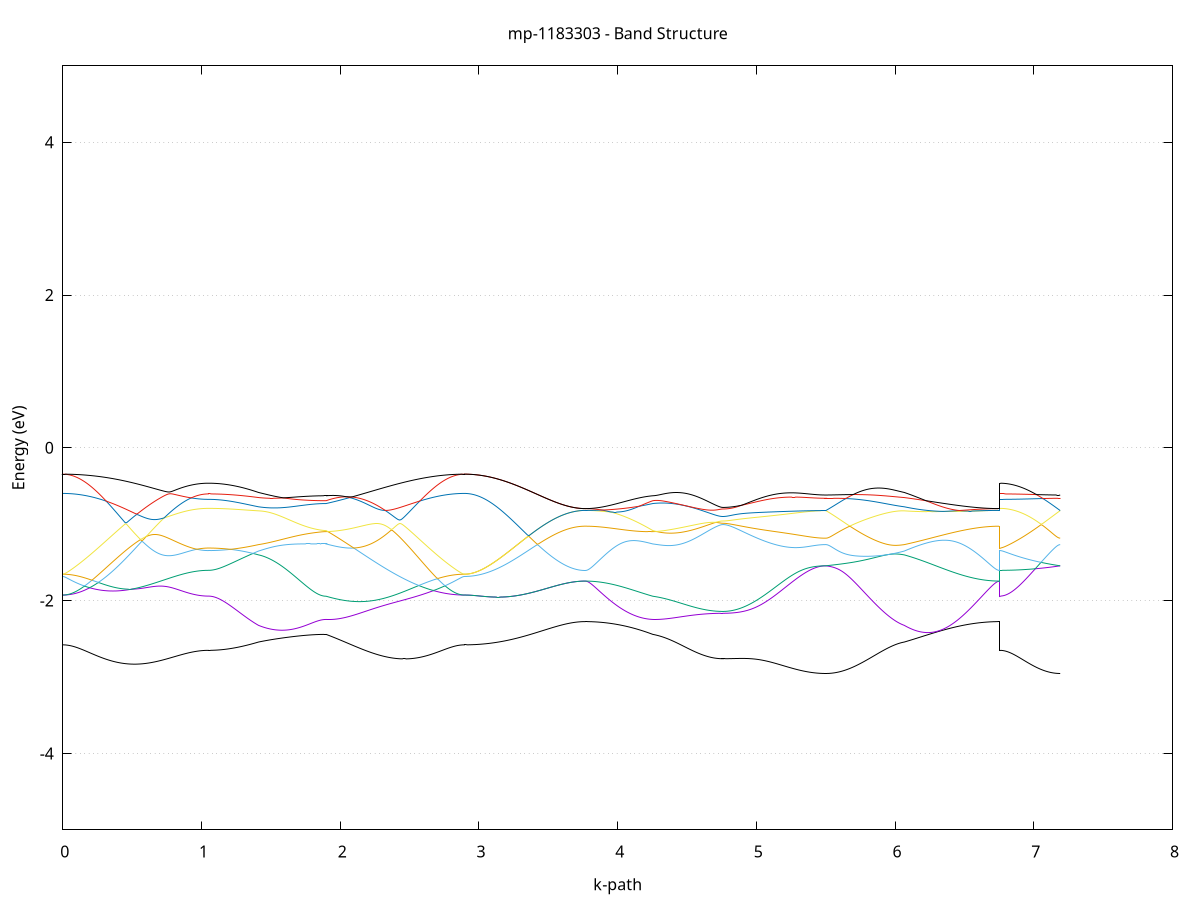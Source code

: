 set title 'mp-1183303 - Band Structure'
set xlabel 'k-path'
set ylabel 'Energy (eV)'
set grid y
set yrange [-5:5]
set terminal png size 800,600
set output 'mp-1183303_bands_gnuplot.png'
plot '-' using 1:2 with lines notitle, '-' using 1:2 with lines notitle, '-' using 1:2 with lines notitle, '-' using 1:2 with lines notitle, '-' using 1:2 with lines notitle, '-' using 1:2 with lines notitle, '-' using 1:2 with lines notitle, '-' using 1:2 with lines notitle, '-' using 1:2 with lines notitle, '-' using 1:2 with lines notitle, '-' using 1:2 with lines notitle, '-' using 1:2 with lines notitle, '-' using 1:2 with lines notitle, '-' using 1:2 with lines notitle, '-' using 1:2 with lines notitle, '-' using 1:2 with lines notitle, '-' using 1:2 with lines notitle, '-' using 1:2 with lines notitle, '-' using 1:2 with lines notitle, '-' using 1:2 with lines notitle, '-' using 1:2 with lines notitle, '-' using 1:2 with lines notitle, '-' using 1:2 with lines notitle, '-' using 1:2 with lines notitle, '-' using 1:2 with lines notitle, '-' using 1:2 with lines notitle, '-' using 1:2 with lines notitle, '-' using 1:2 with lines notitle, '-' using 1:2 with lines notitle, '-' using 1:2 with lines notitle, '-' using 1:2 with lines notitle, '-' using 1:2 with lines notitle, '-' using 1:2 with lines notitle, '-' using 1:2 with lines notitle, '-' using 1:2 with lines notitle, '-' using 1:2 with lines notitle, '-' using 1:2 with lines notitle, '-' using 1:2 with lines notitle, '-' using 1:2 with lines notitle, '-' using 1:2 with lines notitle, '-' using 1:2 with lines notitle, '-' using 1:2 with lines notitle, '-' using 1:2 with lines notitle, '-' using 1:2 with lines notitle, '-' using 1:2 with lines notitle, '-' using 1:2 with lines notitle, '-' using 1:2 with lines notitle, '-' using 1:2 with lines notitle, '-' using 1:2 with lines notitle, '-' using 1:2 with lines notitle, '-' using 1:2 with lines notitle, '-' using 1:2 with lines notitle, '-' using 1:2 with lines notitle, '-' using 1:2 with lines notitle, '-' using 1:2 with lines notitle, '-' using 1:2 with lines notitle, '-' using 1:2 with lines notitle, '-' using 1:2 with lines notitle, '-' using 1:2 with lines notitle, '-' using 1:2 with lines notitle, '-' using 1:2 with lines notitle, '-' using 1:2 with lines notitle, '-' using 1:2 with lines notitle, '-' using 1:2 with lines notitle
0.000000 -23.268098
0.009999 -23.268098
0.019997 -23.267898
0.029996 -23.267598
0.039995 -23.267198
0.049994 -23.266598
0.059992 -23.265998
0.069991 -23.265198
0.079990 -23.264298
0.089988 -23.263298
0.099987 -23.262198
0.109986 -23.260998
0.119985 -23.259598
0.129983 -23.258198
0.139982 -23.256598
0.149981 -23.254898
0.159979 -23.253098
0.169978 -23.251298
0.179977 -23.249298
0.189976 -23.247198
0.199974 -23.244998
0.209973 -23.242698
0.219972 -23.240298
0.229970 -23.237798
0.239969 -23.235298
0.249968 -23.232598
0.259967 -23.229898
0.269965 -23.227098
0.279964 -23.224198
0.289963 -23.221198
0.299961 -23.218098
0.309960 -23.214998
0.319959 -23.211798
0.329958 -23.208598
0.339956 -23.205198
0.349955 -23.201898
0.359954 -23.198398
0.369952 -23.194898
0.379951 -23.191398
0.389950 -23.187798
0.399948 -23.184198
0.409947 -23.180498
0.419946 -23.176798
0.429945 -23.173098
0.439943 -23.169298
0.449942 -23.165598
0.459941 -23.161798
0.469939 -23.157898
0.479938 -23.154098
0.489937 -23.150198
0.499936 -23.146398
0.509934 -23.142498
0.519933 -23.138698
0.529932 -23.134798
0.539930 -23.130998
0.549929 -23.127198
0.559928 -23.123298
0.569927 -23.119498
0.579925 -23.115798
0.589924 -23.111998
0.599923 -23.108298
0.609921 -23.104598
0.619920 -23.100898
0.629919 -23.097298
0.639918 -23.093698
0.649916 -23.090198
0.659915 -23.086698
0.669914 -23.083298
0.679912 -23.079898
0.689911 -23.076598
0.699910 -23.073298
0.709909 -23.070098
0.719907 -23.066998
0.729906 -23.063898
0.739905 -23.060898
0.749903 -23.057998
0.759902 -23.055198
0.769901 -23.052398
0.779900 -23.049698
0.789898 -23.047098
0.799897 -23.044598
0.809896 -23.042098
0.819894 -23.039698
0.829893 -23.037498
0.839892 -23.035298
0.849891 -23.033198
0.859889 -23.031198
0.869888 -23.029298
0.879887 -23.027498
0.889885 -23.025798
0.899884 -23.024198
0.909883 -23.022698
0.919882 -23.021298
0.929880 -23.019898
0.939879 -23.018698
0.949878 -23.017598
0.959876 -23.016598
0.969875 -23.015698
0.979874 -23.014898
0.989873 -23.014198
0.999871 -23.013598
1.009870 -23.013198
1.019869 -23.012798
1.029867 -23.012498
1.039866 -23.012398
1.049865 -23.012298
1.049865 -23.012298
1.059625 -23.012298
1.069385 -23.012298
1.079145 -23.012398
1.088905 -23.012398
1.098666 -23.012498
1.108426 -23.012598
1.118186 -23.012698
1.127946 -23.012798
1.137706 -23.012998
1.147466 -23.013198
1.157227 -23.013298
1.166987 -23.013498
1.176747 -23.013698
1.186507 -23.013998
1.196267 -23.014198
1.206027 -23.014498
1.215788 -23.014798
1.225548 -23.015098
1.235308 -23.015398
1.245068 -23.015798
1.254828 -23.016098
1.264588 -23.016498
1.274348 -23.016898
1.284109 -23.017298
1.293869 -23.017798
1.303629 -23.018198
1.313389 -23.018698
1.323149 -23.019198
1.332909 -23.019698
1.342670 -23.020298
1.352430 -23.020798
1.362190 -23.021398
1.371950 -23.021998
1.381710 -23.022698
1.391470 -23.023298
1.401231 -23.023998
1.410991 -23.024698
1.410991 -23.024698
1.420930 -23.025198
1.430869 -23.025798
1.440808 -23.026398
1.450747 -23.026998
1.460686 -23.027698
1.470625 -23.028398
1.480564 -23.029098
1.490503 -23.029898
1.500442 -23.030698
1.510381 -23.031498
1.520320 -23.032298
1.530259 -23.033098
1.540198 -23.033998
1.550137 -23.034798
1.560076 -23.035698
1.570015 -23.036598
1.579954 -23.037498
1.589893 -23.038298
1.599832 -23.039198
1.609771 -23.040098
1.619710 -23.040998
1.629649 -23.041798
1.639588 -23.042698
1.649527 -23.043498
1.659466 -23.044298
1.669405 -23.045098
1.679344 -23.045898
1.689283 -23.046698
1.699222 -23.047498
1.709161 -23.048198
1.719100 -23.048898
1.729039 -23.049498
1.738978 -23.050198
1.748917 -23.050798
1.758856 -23.051398
1.768795 -23.051898
1.778734 -23.052398
1.788673 -23.052898
1.798612 -23.053298
1.808551 -23.053698
1.818491 -23.054098
1.828430 -23.054398
1.838369 -23.054598
1.848308 -23.054898
1.858247 -23.055098
1.868186 -23.055198
1.878125 -23.055298
1.888064 -23.055398
1.898003 -23.055398
1.898003 -23.055398
1.907980 -23.055398
1.917957 -23.055398
1.927934 -23.055498
1.937912 -23.055698
1.947889 -23.055898
1.957866 -23.056298
1.967843 -23.056698
1.977820 -23.057098
1.987798 -23.057698
1.997775 -23.058298
2.007752 -23.059098
2.017729 -23.059898
2.027706 -23.060798
2.037684 -23.061798
2.047661 -23.062798
2.057638 -23.063998
2.067615 -23.065298
2.077592 -23.066598
2.087570 -23.068098
2.097547 -23.069598
2.107524 -23.071198
2.117501 -23.072898
2.127479 -23.074798
2.137456 -23.076598
2.147433 -23.078598
2.157410 -23.080698
2.167387 -23.082898
2.177365 -23.085098
2.187342 -23.087398
2.197319 -23.089898
2.207296 -23.092298
2.217273 -23.094898
2.227251 -23.097598
2.237228 -23.100298
2.247205 -23.103098
2.257182 -23.105898
2.267159 -23.108898
2.277137 -23.111898
2.287114 -23.114898
2.297091 -23.117998
2.307068 -23.121198
2.317046 -23.124398
2.327023 -23.127698
2.337000 -23.130998
2.346977 -23.134298
2.356954 -23.137698
2.366932 -23.141098
2.376909 -23.144498
2.386886 -23.147998
2.396863 -23.151498
2.406840 -23.154998
2.416818 -23.158498
2.426795 -23.161998
2.436772 -23.165498
2.446749 -23.168998
2.456726 -23.172498
2.466704 -23.175998
2.476681 -23.179498
2.486658 -23.182998
2.496635 -23.186498
2.506613 -23.189898
2.516590 -23.193298
2.526567 -23.196698
2.536544 -23.199998
2.546521 -23.203298
2.556499 -23.206498
2.566476 -23.209698
2.576453 -23.212798
2.586430 -23.215898
2.596407 -23.218898
2.606385 -23.221898
2.616362 -23.224798
2.626339 -23.227598
2.636316 -23.230398
2.646293 -23.233098
2.656271 -23.235698
2.666248 -23.238198
2.676225 -23.240598
2.686202 -23.242998
2.696180 -23.245198
2.706157 -23.247398
2.716134 -23.249398
2.726111 -23.251398
2.736088 -23.253198
2.746066 -23.254998
2.756043 -23.256698
2.766020 -23.258198
2.775997 -23.259698
2.785974 -23.260998
2.795952 -23.262198
2.805929 -23.263298
2.815906 -23.264298
2.825883 -23.265198
2.835860 -23.265998
2.845838 -23.266598
2.855815 -23.267198
2.865792 -23.267598
2.875769 -23.267898
2.885747 -23.268098
2.895724 -23.268098
2.895724 -23.268098
2.905619 -23.268098
2.915514 -23.267898
2.925410 -23.267598
2.935305 -23.267198
2.945200 -23.266698
2.955095 -23.266098
2.964991 -23.265398
2.974886 -23.264498
2.984781 -23.263598
2.994677 -23.262498
3.004572 -23.261398
3.014467 -23.260098
3.024362 -23.258798
3.034258 -23.257298
3.044153 -23.255698
3.054048 -23.254098
3.063944 -23.252298
3.073839 -23.250398
3.083734 -23.248498
3.093629 -23.246398
3.103525 -23.244298
3.113420 -23.242098
3.123315 -23.239798
3.133211 -23.237398
3.143106 -23.234898
3.153001 -23.232298
3.162896 -23.229698
3.172792 -23.226998
3.182687 -23.224298
3.192582 -23.221398
3.202478 -23.218598
3.212373 -23.215598
3.222268 -23.212598
3.232164 -23.209598
3.242059 -23.206498
3.251954 -23.203298
3.261849 -23.200098
3.271745 -23.196898
3.281640 -23.193698
3.291535 -23.190398
3.301431 -23.187098
3.311326 -23.183698
3.321221 -23.180398
3.331116 -23.177098
3.341012 -23.173698
3.350907 -23.170298
3.360802 -23.166898
3.370698 -23.163598
3.380593 -23.160198
3.390488 -23.156898
3.400383 -23.153598
3.410279 -23.150298
3.420174 -23.146998
3.430069 -23.143698
3.439965 -23.140498
3.449860 -23.137398
3.459755 -23.134298
3.469650 -23.131198
3.479546 -23.128198
3.489441 -23.125198
3.499336 -23.122298
3.509232 -23.119398
3.519127 -23.116698
3.529022 -23.113998
3.538917 -23.111298
3.548813 -23.108798
3.558708 -23.106298
3.568603 -23.103998
3.578499 -23.101698
3.588394 -23.099498
3.598289 -23.097398
3.608184 -23.095398
3.618080 -23.093498
3.627975 -23.091798
3.637870 -23.090098
3.647766 -23.088498
3.657661 -23.087098
3.667556 -23.085798
3.677451 -23.084598
3.687347 -23.083498
3.697242 -23.082598
3.707137 -23.081698
3.717033 -23.080998
3.726928 -23.080398
3.736823 -23.079998
3.746718 -23.079698
3.756614 -23.079498
3.766509 -23.079398
3.766509 -23.079398
3.776448 -23.079398
3.786387 -23.079298
3.796326 -23.079198
3.806265 -23.079098
3.816204 -23.078898
3.826143 -23.078698
3.836082 -23.078398
3.846021 -23.078098
3.855960 -23.077798
3.865899 -23.077398
3.875838 -23.076998
3.885777 -23.076498
3.895716 -23.076098
3.905655 -23.075598
3.915594 -23.074998
3.925533 -23.074498
3.935472 -23.073898
3.945411 -23.073198
3.955350 -23.072598
3.965289 -23.071898
3.975228 -23.071298
3.985167 -23.070598
3.995106 -23.069898
4.005045 -23.069098
4.014984 -23.068398
4.024923 -23.067698
4.034862 -23.066898
4.044801 -23.066198
4.054741 -23.065398
4.064680 -23.064698
4.074619 -23.063998
4.084558 -23.063298
4.094497 -23.062498
4.104436 -23.061898
4.114375 -23.061198
4.124314 -23.060498
4.134253 -23.059898
4.144192 -23.059298
4.154131 -23.058698
4.164070 -23.058198
4.174009 -23.057698
4.183948 -23.057198
4.193887 -23.056798
4.203826 -23.056498
4.213765 -23.056098
4.223704 -23.055898
4.233643 -23.055698
4.243582 -23.055498
4.253521 -23.055398
4.253521 -23.055398
4.263418 -23.055398
4.273315 -23.055498
4.283212 -23.055598
4.293109 -23.055798
4.303006 -23.055998
4.312903 -23.056298
4.322800 -23.056598
4.332697 -23.056998
4.342594 -23.057398
4.352491 -23.057898
4.362389 -23.058398
4.372286 -23.058898
4.382183 -23.059498
4.392080 -23.060098
4.401977 -23.060698
4.411874 -23.061298
4.421771 -23.061998
4.431668 -23.062698
4.441565 -23.063398
4.451462 -23.064098
4.461359 -23.064798
4.471256 -23.065498
4.481153 -23.066198
4.491050 -23.066998
4.500947 -23.067698
4.510844 -23.068398
4.520742 -23.069098
4.530639 -23.069798
4.540536 -23.070498
4.550433 -23.071198
4.560330 -23.071898
4.570227 -23.072498
4.580124 -23.073098
4.590021 -23.073698
4.599918 -23.074298
4.609815 -23.074798
4.619712 -23.075398
4.629609 -23.075898
4.639506 -23.076298
4.649403 -23.076698
4.659300 -23.077098
4.669197 -23.077498
4.679095 -23.077798
4.688992 -23.078098
4.698889 -23.078398
4.708786 -23.078598
4.718683 -23.078798
4.728580 -23.078898
4.738477 -23.078998
4.748374 -23.079098
4.758271 -23.079098
4.758271 -23.079098
4.768169 -23.079098
4.778067 -23.078998
4.787966 -23.078798
4.797864 -23.078598
4.807762 -23.078398
4.817660 -23.078098
4.827559 -23.077698
4.837457 -23.077298
4.847355 -23.076798
4.857253 -23.076298
4.867151 -23.075698
4.877050 -23.074998
4.886948 -23.074398
4.896846 -23.073598
4.906744 -23.072798
4.916642 -23.071998
4.926541 -23.071098
4.936439 -23.070198
4.946337 -23.069298
4.956235 -23.068198
4.966134 -23.067198
4.976032 -23.066098
4.985930 -23.064998
4.995828 -23.063898
5.005726 -23.062698
5.015625 -23.061498
5.025523 -23.060198
5.035421 -23.058898
5.045319 -23.057598
5.055218 -23.056298
5.065116 -23.054998
5.075014 -23.053598
5.084912 -23.052298
5.094810 -23.050898
5.104709 -23.049498
5.114607 -23.048098
5.124505 -23.046698
5.134403 -23.045298
5.144302 -23.043898
5.154200 -23.042498
5.164098 -23.041098
5.173996 -23.039698
5.183894 -23.038298
5.193793 -23.036998
5.203691 -23.035598
5.213589 -23.034298
5.223487 -23.032998
5.233386 -23.031698
5.243284 -23.030398
5.253182 -23.029198
5.263080 -23.027898
5.272978 -23.026798
5.282877 -23.025598
5.292775 -23.024498
5.302673 -23.023398
5.312571 -23.022398
5.322470 -23.021398
5.332368 -23.020398
5.342266 -23.019498
5.352164 -23.018598
5.362062 -23.017798
5.371961 -23.016998
5.381859 -23.016298
5.391757 -23.015598
5.401655 -23.014998
5.411554 -23.014498
5.421452 -23.013998
5.431350 -23.013498
5.441248 -23.013098
5.451146 -23.012798
5.461045 -23.012498
5.470943 -23.012298
5.480841 -23.012198
5.490739 -23.012098
5.500638 -23.012098
5.500638 -23.012098
5.510561 -23.012098
5.520485 -23.012098
5.530409 -23.012198
5.540333 -23.012298
5.550257 -23.012398
5.560181 -23.012498
5.570105 -23.012598
5.580029 -23.012698
5.589953 -23.012898
5.599877 -23.013098
5.609801 -23.013298
5.619725 -23.013498
5.629649 -23.013698
5.639573 -23.013898
5.649497 -23.014098
5.659421 -23.014298
5.669345 -23.014498
5.679269 -23.014798
5.689193 -23.014998
5.699117 -23.015198
5.709041 -23.015398
5.718965 -23.015698
5.728889 -23.015898
5.738813 -23.016098
5.748737 -23.016398
5.758661 -23.016598
5.768585 -23.016798
5.778509 -23.017098
5.788433 -23.017298
5.798357 -23.017498
5.808281 -23.017698
5.818205 -23.017898
5.828129 -23.018098
5.838053 -23.018398
5.847977 -23.018598
5.857901 -23.018798
5.867825 -23.018998
5.877749 -23.019198
5.887673 -23.019398
5.897596 -23.019598
5.907520 -23.019798
5.917444 -23.019998
5.927368 -23.020298
5.937292 -23.020498
5.947216 -23.020698
5.957140 -23.020998
5.967064 -23.021198
5.976988 -23.021498
5.986912 -23.021798
5.996836 -23.022098
6.006760 -23.022398
6.016684 -23.022698
6.026608 -23.023098
6.036532 -23.023398
6.046456 -23.023798
6.056380 -23.024198
6.066304 -23.024698
6.066304 -23.024698
6.076286 -23.025398
6.086268 -23.026198
6.096249 -23.026898
6.106231 -23.027698
6.116213 -23.028498
6.126194 -23.029398
6.136176 -23.030198
6.146158 -23.031098
6.156140 -23.031998
6.166121 -23.032898
6.176103 -23.033798
6.186085 -23.034698
6.196066 -23.035698
6.206048 -23.036598
6.216030 -23.037598
6.226012 -23.038598
6.235993 -23.039598
6.245975 -23.040698
6.255957 -23.041698
6.265939 -23.042698
6.275920 -23.043798
6.285902 -23.044798
6.295884 -23.045898
6.305865 -23.046998
6.315847 -23.047998
6.325829 -23.049098
6.335811 -23.050198
6.345792 -23.051298
6.355774 -23.052398
6.365756 -23.053398
6.375737 -23.054498
6.385719 -23.055598
6.395701 -23.056598
6.405683 -23.057698
6.415664 -23.058698
6.425646 -23.059698
6.435628 -23.060798
6.445610 -23.061798
6.455591 -23.062798
6.465573 -23.063698
6.475555 -23.064698
6.485536 -23.065598
6.495518 -23.066498
6.505500 -23.067398
6.515482 -23.068298
6.525463 -23.069098
6.535445 -23.069998
6.545427 -23.070698
6.555408 -23.071498
6.565390 -23.072198
6.575372 -23.072998
6.585354 -23.073598
6.595335 -23.074298
6.605317 -23.074898
6.615299 -23.075398
6.625281 -23.075998
6.635262 -23.076498
6.645244 -23.076898
6.655226 -23.077398
6.665207 -23.077698
6.675189 -23.078098
6.685171 -23.078398
6.695153 -23.078698
6.705134 -23.078898
6.715116 -23.079098
6.725098 -23.079198
6.735079 -23.079298
6.745061 -23.079398
6.755043 -23.079398
6.755043 -23.012298
6.764938 -23.012298
6.774833 -23.012298
6.784729 -23.012298
6.794624 -23.012298
6.804519 -23.012298
6.814415 -23.012298
6.824310 -23.012298
6.834205 -23.012298
6.844100 -23.012298
6.853996 -23.012298
6.863891 -23.012298
6.873786 -23.012298
6.883682 -23.012298
6.893577 -23.012298
6.903472 -23.012198
6.913367 -23.012198
6.923263 -23.012198
6.933158 -23.012198
6.943053 -23.012198
6.952949 -23.012198
6.962844 -23.012198
6.972739 -23.012198
6.982634 -23.012198
6.992530 -23.012198
7.002425 -23.012198
7.012320 -23.012098
7.022216 -23.012098
7.032111 -23.012098
7.042006 -23.012098
7.051902 -23.012098
7.061797 -23.012098
7.071692 -23.012098
7.081587 -23.012098
7.091483 -23.012098
7.101378 -23.012098
7.111273 -23.012098
7.121168 -23.012098
7.131064 -23.012098
7.140959 -23.012098
7.150854 -23.012098
7.160750 -23.012098
7.170645 -23.012098
7.180540 -23.012098
7.190436 -23.012098
e
0.000000 -20.397698
0.009999 -20.397698
0.019997 -20.397898
0.029996 -20.398098
0.039995 -20.398198
0.049994 -20.398498
0.059992 -20.398798
0.069991 -20.399198
0.079990 -20.399598
0.089988 -20.400098
0.099987 -20.400598
0.109986 -20.401198
0.119985 -20.401798
0.129983 -20.402498
0.139982 -20.403198
0.149981 -20.403898
0.159979 -20.404698
0.169978 -20.405498
0.179977 -20.406298
0.189976 -20.407198
0.199974 -20.408098
0.209973 -20.408998
0.219972 -20.410098
0.229970 -20.410998
0.239969 -20.411998
0.249968 -20.412998
0.259967 -20.413998
0.269965 -20.414998
0.279964 -20.415998
0.289963 -20.417098
0.299961 -20.418098
0.309960 -20.419198
0.319959 -20.420198
0.329958 -20.421298
0.339956 -20.422298
0.349955 -20.423298
0.359954 -20.424298
0.369952 -20.425298
0.379951 -20.426198
0.389950 -20.426998
0.399948 -20.427898
0.409947 -20.428798
0.419946 -20.429598
0.429945 -20.430298
0.439943 -20.431098
0.449942 -20.431798
0.459941 -20.432298
0.469939 -20.432898
0.479938 -20.433398
0.489937 -20.433798
0.499936 -20.434298
0.509934 -20.434598
0.519933 -20.434898
0.529932 -20.435098
0.539930 -20.435298
0.549929 -20.435398
0.559928 -20.435398
0.569927 -20.435398
0.579925 -20.435298
0.589924 -20.435098
0.599923 -20.434898
0.609921 -20.434598
0.619920 -20.434298
0.629919 -20.433698
0.639918 -20.433198
0.649916 -20.432498
0.659915 -20.431798
0.669914 -20.431098
0.679912 -20.430398
0.689911 -20.429598
0.699910 -20.428698
0.709909 -20.427698
0.719907 -20.426798
0.729906 -20.425698
0.739905 -20.424598
0.749903 -20.423498
0.759902 -20.422398
0.769901 -20.421298
0.779900 -20.420098
0.789898 -20.418798
0.799897 -20.417598
0.809896 -20.416298
0.819894 -20.414998
0.829893 -20.413698
0.839892 -20.412498
0.849891 -20.411198
0.859889 -20.409998
0.869888 -20.408698
0.879887 -20.407498
0.889885 -20.406298
0.899884 -20.405198
0.909883 -20.404198
0.919882 -20.403098
0.929880 -20.402098
0.939879 -20.401198
0.949878 -20.400298
0.959876 -20.399398
0.969875 -20.398698
0.979874 -20.398098
0.989873 -20.397498
0.999871 -20.396998
1.009870 -20.396598
1.019869 -20.396198
1.029867 -20.395998
1.039866 -20.395798
1.049865 -20.395798
1.049865 -20.395798
1.059625 -20.395798
1.069385 -20.395898
1.079145 -20.395898
1.088905 -20.395898
1.098666 -20.395998
1.108426 -20.396098
1.118186 -20.396198
1.127946 -20.396298
1.137706 -20.396498
1.147466 -20.396598
1.157227 -20.396798
1.166987 -20.396898
1.176747 -20.397098
1.186507 -20.397198
1.196267 -20.397398
1.206027 -20.397598
1.215788 -20.397798
1.225548 -20.397898
1.235308 -20.398098
1.245068 -20.398298
1.254828 -20.398498
1.264588 -20.398698
1.274348 -20.398898
1.284109 -20.398998
1.293869 -20.399198
1.303629 -20.399398
1.313389 -20.399498
1.323149 -20.399598
1.332909 -20.399698
1.342670 -20.399798
1.352430 -20.399798
1.362190 -20.399898
1.371950 -20.399998
1.381710 -20.399998
1.391470 -20.399998
1.401231 -20.399998
1.410991 -20.399998
1.410991 -20.399998
1.420930 -20.399998
1.430869 -20.399998
1.440808 -20.400098
1.450747 -20.400198
1.460686 -20.400298
1.470625 -20.400498
1.480564 -20.400698
1.490503 -20.400898
1.500442 -20.401098
1.510381 -20.401298
1.520320 -20.401598
1.530259 -20.401898
1.540198 -20.402198
1.550137 -20.402598
1.560076 -20.402898
1.570015 -20.403298
1.579954 -20.403598
1.589893 -20.403998
1.599832 -20.404298
1.609771 -20.404698
1.619710 -20.405098
1.629649 -20.405498
1.639588 -20.405998
1.649527 -20.406398
1.659466 -20.406698
1.669405 -20.407098
1.679344 -20.407398
1.689283 -20.407798
1.699222 -20.408198
1.709161 -20.408498
1.719100 -20.408898
1.729039 -20.409198
1.738978 -20.409498
1.748917 -20.409898
1.758856 -20.410198
1.768795 -20.410398
1.778734 -20.410698
1.788673 -20.410898
1.798612 -20.411098
1.808551 -20.411398
1.818491 -20.411598
1.828430 -20.411698
1.838369 -20.411898
1.848308 -20.411998
1.858247 -20.412098
1.868186 -20.412098
1.878125 -20.412198
1.888064 -20.412198
1.898003 -20.412198
1.898003 -20.412198
1.907980 -20.413998
1.917957 -20.415698
1.927934 -20.417498
1.937912 -20.419098
1.947889 -20.420798
1.957866 -20.422398
1.967843 -20.424098
1.977820 -20.425698
1.987798 -20.427298
1.997775 -20.428798
2.007752 -20.430298
2.017729 -20.431798
2.027706 -20.433298
2.037684 -20.434698
2.047661 -20.436098
2.057638 -20.437398
2.067615 -20.438698
2.077592 -20.439898
2.087570 -20.440998
2.097547 -20.442098
2.107524 -20.443098
2.117501 -20.443998
2.127479 -20.444998
2.137456 -20.445798
2.147433 -20.446598
2.157410 -20.447198
2.167387 -20.447798
2.177365 -20.448298
2.187342 -20.448798
2.197319 -20.449198
2.207296 -20.449498
2.217273 -20.449798
2.227251 -20.449898
2.237228 -20.449998
2.247205 -20.449998
2.257182 -20.449998
2.267159 -20.449898
2.277137 -20.449698
2.287114 -20.449498
2.297091 -20.449198
2.307068 -20.448898
2.317046 -20.448398
2.327023 -20.447898
2.337000 -20.447398
2.346977 -20.446798
2.356954 -20.446098
2.366932 -20.445398
2.376909 -20.444698
2.386886 -20.443798
2.396863 -20.442898
2.406840 -20.441998
2.416818 -20.440998
2.426795 -20.439998
2.436772 -20.438998
2.446749 -20.437898
2.456726 -20.436798
2.466704 -20.435698
2.476681 -20.434498
2.486658 -20.433298
2.496635 -20.431998
2.506613 -20.430798
2.516590 -20.429598
2.526567 -20.428198
2.536544 -20.426998
2.546521 -20.425698
2.556499 -20.424498
2.566476 -20.423198
2.576453 -20.421898
2.586430 -20.420598
2.596407 -20.419398
2.606385 -20.418198
2.616362 -20.416998
2.626339 -20.415698
2.636316 -20.414698
2.646293 -20.413498
2.656271 -20.412398
2.666248 -20.411298
2.676225 -20.410298
2.686202 -20.409298
2.696180 -20.408298
2.706157 -20.407298
2.716134 -20.406398
2.726111 -20.405498
2.736088 -20.404698
2.746066 -20.403898
2.756043 -20.403098
2.766020 -20.402398
2.775997 -20.401698
2.785974 -20.401198
2.795952 -20.400598
2.805929 -20.400098
2.815906 -20.399698
2.825883 -20.399198
2.835860 -20.398898
2.845838 -20.398498
2.855815 -20.398198
2.865792 -20.397998
2.875769 -20.397798
2.885747 -20.397698
2.895724 -20.397698
2.895724 -20.397698
2.905619 -20.397698
2.915514 -20.397798
2.925410 -20.397798
2.935305 -20.397798
2.945200 -20.397798
2.955095 -20.397798
2.964991 -20.397798
2.974886 -20.397698
2.984781 -20.397698
2.994677 -20.397598
3.004572 -20.397898
3.014467 -20.397898
3.024362 -20.397898
3.034258 -20.397798
3.044153 -20.397798
3.054048 -20.397698
3.063944 -20.397698
3.073839 -20.397598
3.083734 -20.397598
3.093629 -20.397298
3.103525 -20.397298
3.113420 -20.397198
3.123315 -20.397098
3.133211 -20.396898
3.143106 -20.396798
3.153001 -20.396598
3.162896 -20.396498
3.172792 -20.396298
3.182687 -20.396098
3.192582 -20.395898
3.202478 -20.395698
3.212373 -20.395498
3.222268 -20.395198
3.232164 -20.394898
3.242059 -20.394598
3.251954 -20.394298
3.261849 -20.393998
3.271745 -20.393598
3.281640 -20.393198
3.291535 -20.392898
3.301431 -20.392398
3.311326 -20.391998
3.321221 -20.391498
3.331116 -20.391098
3.341012 -20.390598
3.350907 -20.389998
3.360802 -20.389398
3.370698 -20.388798
3.380593 -20.388198
3.390488 -20.387598
3.400383 -20.386898
3.410279 -20.386198
3.420174 -20.385498
3.430069 -20.384798
3.439965 -20.384098
3.449860 -20.383298
3.459755 -20.382598
3.469650 -20.381798
3.479546 -20.380998
3.489441 -20.380098
3.499336 -20.379298
3.509232 -20.378498
3.519127 -20.377598
3.529022 -20.376798
3.538917 -20.375898
3.548813 -20.374998
3.558708 -20.374198
3.568603 -20.373298
3.578499 -20.372398
3.588394 -20.371598
3.598289 -20.370798
3.608184 -20.369998
3.618080 -20.369198
3.627975 -20.368498
3.637870 -20.367798
3.647766 -20.367098
3.657661 -20.366498
3.667556 -20.365898
3.677451 -20.365398
3.687347 -20.364898
3.697242 -20.364398
3.707137 -20.363998
3.717033 -20.363698
3.726928 -20.363398
3.736823 -20.363298
3.746718 -20.363098
3.756614 -20.362998
3.766509 -20.362998
3.766509 -20.362998
3.776448 -20.362998
3.786387 -20.362998
3.796326 -20.363098
3.806265 -20.363298
3.816204 -20.363498
3.826143 -20.363698
3.836082 -20.364098
3.846021 -20.364398
3.855960 -20.364698
3.865899 -20.365098
3.875838 -20.365498
3.885777 -20.365998
3.895716 -20.366598
3.905655 -20.367098
3.915594 -20.367798
3.925533 -20.368498
3.935472 -20.369198
3.945411 -20.369898
3.955350 -20.370798
3.965289 -20.371598
3.975228 -20.372498
3.985167 -20.373398
3.995106 -20.374498
4.005045 -20.375498
4.014984 -20.376598
4.024923 -20.377698
4.034862 -20.378898
4.044801 -20.380098
4.054741 -20.381298
4.064680 -20.382598
4.074619 -20.383898
4.084558 -20.385298
4.094497 -20.386698
4.104436 -20.388098
4.114375 -20.389498
4.124314 -20.390898
4.134253 -20.392398
4.144192 -20.393898
4.154131 -20.395498
4.164070 -20.397098
4.174009 -20.398698
4.183948 -20.400398
4.193887 -20.402098
4.203826 -20.403798
4.213765 -20.405498
4.223704 -20.407098
4.233643 -20.408798
4.243582 -20.410498
4.253521 -20.412198
4.253521 -20.412198
4.263418 -20.413098
4.273315 -20.414098
4.283212 -20.414998
4.293109 -20.415998
4.303006 -20.416998
4.312903 -20.418098
4.322800 -20.419098
4.332697 -20.420198
4.342594 -20.421198
4.352491 -20.422298
4.362389 -20.423398
4.372286 -20.424498
4.382183 -20.425698
4.392080 -20.426798
4.401977 -20.427998
4.411874 -20.429098
4.421771 -20.430298
4.431668 -20.431398
4.441565 -20.432498
4.451462 -20.433698
4.461359 -20.434798
4.471256 -20.435998
4.481153 -20.437198
4.491050 -20.438198
4.500947 -20.439398
4.510844 -20.440398
4.520742 -20.441398
4.530639 -20.442398
4.540536 -20.443398
4.550433 -20.444398
4.560330 -20.445298
4.570227 -20.446198
4.580124 -20.446998
4.590021 -20.447698
4.599918 -20.448498
4.609815 -20.449198
4.619712 -20.449898
4.629609 -20.450598
4.639506 -20.451198
4.649403 -20.451698
4.659300 -20.452198
4.669197 -20.452698
4.679095 -20.453098
4.688992 -20.453398
4.698889 -20.453698
4.708786 -20.453998
4.718683 -20.454298
4.728580 -20.454498
4.738477 -20.454598
4.748374 -20.454698
4.758271 -20.454698
4.758271 -20.454698
4.768169 -20.454698
4.778067 -20.454698
4.787966 -20.454498
4.797864 -20.454298
4.807762 -20.454098
4.817660 -20.453898
4.827559 -20.453498
4.837457 -20.453098
4.847355 -20.452698
4.857253 -20.452298
4.867151 -20.451798
4.877050 -20.451298
4.886948 -20.450698
4.896846 -20.450098
4.906744 -20.449498
4.916642 -20.448698
4.926541 -20.448098
4.936439 -20.447298
4.946337 -20.446498
4.956235 -20.445598
4.966134 -20.444798
4.976032 -20.443898
4.985930 -20.442998
4.995828 -20.441998
5.005726 -20.440998
5.015625 -20.439898
5.025523 -20.438798
5.035421 -20.437798
5.045319 -20.436598
5.055218 -20.435498
5.065116 -20.434398
5.075014 -20.433198
5.084912 -20.431998
5.094810 -20.430798
5.104709 -20.429598
5.114607 -20.428398
5.124505 -20.427198
5.134403 -20.425998
5.144302 -20.424798
5.154200 -20.423498
5.164098 -20.422298
5.173996 -20.421098
5.183894 -20.419998
5.193793 -20.418798
5.203691 -20.417598
5.213589 -20.416398
5.223487 -20.415298
5.233386 -20.414098
5.243284 -20.412998
5.253182 -20.411898
5.263080 -20.410798
5.272978 -20.409798
5.282877 -20.408698
5.292775 -20.407698
5.302673 -20.406698
5.312571 -20.405798
5.322470 -20.404898
5.332368 -20.403998
5.342266 -20.403298
5.352164 -20.402398
5.362062 -20.401698
5.371961 -20.400998
5.381859 -20.400298
5.391757 -20.399698
5.401655 -20.399098
5.411554 -20.398698
5.421452 -20.398198
5.431350 -20.397798
5.441248 -20.397398
5.451146 -20.397198
5.461045 -20.396898
5.470943 -20.396798
5.480841 -20.396598
5.490739 -20.396598
5.500638 -20.396598
5.500638 -20.396598
5.510561 -20.396598
5.520485 -20.396598
5.530409 -20.396598
5.540333 -20.396698
5.550257 -20.396698
5.560181 -20.396798
5.570105 -20.396898
5.580029 -20.396998
5.589953 -20.397198
5.599877 -20.397298
5.609801 -20.397498
5.619725 -20.397598
5.629649 -20.397798
5.639573 -20.397898
5.649497 -20.398098
5.659421 -20.398298
5.669345 -20.398398
5.679269 -20.398598
5.689193 -20.398698
5.699117 -20.398898
5.709041 -20.399098
5.718965 -20.399198
5.728889 -20.399398
5.738813 -20.399498
5.748737 -20.399598
5.758661 -20.399798
5.768585 -20.399898
5.778509 -20.400098
5.788433 -20.400198
5.798357 -20.400298
5.808281 -20.400298
5.818205 -20.400398
5.828129 -20.400498
5.838053 -20.400598
5.847977 -20.400598
5.857901 -20.400698
5.867825 -20.400698
5.877749 -20.400798
5.887673 -20.400698
5.897596 -20.400698
5.907520 -20.400698
5.917444 -20.400698
5.927368 -20.400598
5.937292 -20.400598
5.947216 -20.400598
5.957140 -20.400598
5.967064 -20.400498
5.976988 -20.400498
5.986912 -20.400398
5.996836 -20.400398
6.006760 -20.400298
6.016684 -20.400198
6.026608 -20.400198
6.036532 -20.400098
6.046456 -20.400098
6.056380 -20.399898
6.066304 -20.399998
6.066304 -20.399998
6.076286 -20.399898
6.086268 -20.399898
6.096249 -20.399798
6.106231 -20.399698
6.116213 -20.399598
6.126194 -20.399398
6.136176 -20.399198
6.146158 -20.398898
6.156140 -20.398698
6.166121 -20.398398
6.176103 -20.398098
6.186085 -20.397698
6.196066 -20.397398
6.206048 -20.396998
6.216030 -20.396498
6.226012 -20.395998
6.235993 -20.395498
6.245975 -20.394998
6.255957 -20.394398
6.265939 -20.393798
6.275920 -20.393198
6.285902 -20.392498
6.295884 -20.391898
6.305865 -20.391198
6.315847 -20.390398
6.325829 -20.389598
6.335811 -20.388998
6.345792 -20.388098
6.355774 -20.387298
6.365756 -20.386598
6.375737 -20.385798
6.385719 -20.384998
6.395701 -20.384198
6.405683 -20.383298
6.415664 -20.382498
6.425646 -20.381598
6.435628 -20.380698
6.445610 -20.379798
6.455591 -20.378998
6.465573 -20.378098
6.475555 -20.377198
6.485536 -20.376398
6.495518 -20.375498
6.505500 -20.374698
6.515482 -20.373898
6.525463 -20.373098
6.535445 -20.372298
6.545427 -20.371498
6.555408 -20.370798
6.565390 -20.370098
6.575372 -20.369398
6.585354 -20.368798
6.595335 -20.368098
6.605317 -20.367498
6.615299 -20.366998
6.625281 -20.366498
6.635262 -20.365898
6.645244 -20.365398
6.655226 -20.364998
6.665207 -20.364598
6.675189 -20.364298
6.685171 -20.363998
6.695153 -20.363698
6.705134 -20.363498
6.715116 -20.363298
6.725098 -20.363098
6.735079 -20.363098
6.745061 -20.362998
6.755043 -20.362998
6.755043 -20.395798
6.764938 -20.395798
6.774833 -20.395798
6.784729 -20.395898
6.794624 -20.395898
6.804519 -20.395898
6.814415 -20.395898
6.824310 -20.395898
6.834205 -20.395998
6.844100 -20.395998
6.853996 -20.395998
6.863891 -20.395998
6.873786 -20.395998
6.883682 -20.395998
6.893577 -20.395898
6.903472 -20.395898
6.913367 -20.395998
6.923263 -20.395998
6.933158 -20.395998
6.943053 -20.395998
6.952949 -20.396098
6.962844 -20.395998
6.972739 -20.395998
6.982634 -20.395998
6.992530 -20.396098
7.002425 -20.396098
7.012320 -20.396098
7.022216 -20.396198
7.032111 -20.396198
7.042006 -20.396198
7.051902 -20.396298
7.061797 -20.396298
7.071692 -20.396298
7.081587 -20.396398
7.091483 -20.396398
7.101378 -20.396398
7.111273 -20.396498
7.121168 -20.396498
7.131064 -20.396498
7.140959 -20.396498
7.150854 -20.396498
7.160750 -20.396498
7.170645 -20.396498
7.180540 -20.396598
7.190436 -20.396598
e
0.000000 -19.571398
0.009999 -19.571298
0.019997 -19.571398
0.029996 -19.571498
0.039995 -19.571598
0.049994 -19.571898
0.059992 -19.572198
0.069991 -19.572498
0.079990 -19.572998
0.089988 -19.573598
0.099987 -19.574198
0.109986 -19.574898
0.119985 -19.575598
0.129983 -19.576398
0.139982 -19.577198
0.149981 -19.578198
0.159979 -19.579098
0.169978 -19.580198
0.179977 -19.581198
0.189976 -19.582398
0.199974 -19.583598
0.209973 -19.584798
0.219972 -19.586198
0.229970 -19.587498
0.239969 -19.588898
0.249968 -19.590398
0.259967 -19.591898
0.269965 -19.593398
0.279964 -19.594998
0.289963 -19.596598
0.299961 -19.598298
0.309960 -19.599998
0.319959 -19.601698
0.329958 -19.603498
0.339956 -19.605398
0.349955 -19.607198
0.359954 -19.609098
0.369952 -19.610998
0.379951 -19.612898
0.389950 -19.614898
0.399948 -19.616898
0.409947 -19.618998
0.419946 -19.620998
0.429945 -19.622998
0.439943 -19.625098
0.449942 -19.627198
0.459941 -19.629298
0.469939 -19.631398
0.479938 -19.633498
0.489937 -19.635498
0.499936 -19.637698
0.509934 -19.639798
0.519933 -19.641898
0.529932 -19.643998
0.539930 -19.646198
0.549929 -19.648398
0.559928 -19.650898
0.569927 -19.654198
0.579925 -19.657398
0.589924 -19.660698
0.599923 -19.663998
0.609921 -19.667398
0.619920 -19.670898
0.629919 -19.674298
0.639918 -19.677698
0.649916 -19.681098
0.659915 -19.684598
0.669914 -19.688098
0.679912 -19.691598
0.689911 -19.695198
0.699910 -19.698698
0.709909 -19.702198
0.719907 -19.705698
0.729906 -19.709198
0.739905 -19.712598
0.749903 -19.715998
0.759902 -19.719398
0.769901 -19.722798
0.779900 -19.726098
0.789898 -19.729398
0.799897 -19.732598
0.809896 -19.735698
0.819894 -19.738898
0.829893 -19.741998
0.839892 -19.744898
0.849891 -19.747798
0.859889 -19.750598
0.869888 -19.753198
0.879887 -19.755798
0.889885 -19.758298
0.899884 -19.760698
0.909883 -19.762998
0.919882 -19.765098
0.929880 -19.767098
0.939879 -19.768998
0.949878 -19.770698
0.959876 -19.772298
0.969875 -19.773698
0.979874 -19.774898
0.989873 -19.775998
0.999871 -19.776898
1.009870 -19.777598
1.019869 -19.778198
1.029867 -19.778598
1.039866 -19.778698
1.049865 -19.778898
1.049865 -19.778898
1.059625 -19.778798
1.069385 -19.778798
1.079145 -19.778598
1.088905 -19.778498
1.098666 -19.778198
1.108426 -19.777798
1.118186 -19.777298
1.127946 -19.776798
1.137706 -19.776198
1.147466 -19.775498
1.157227 -19.774798
1.166987 -19.773998
1.176747 -19.773098
1.186507 -19.772098
1.196267 -19.771098
1.206027 -19.769998
1.215788 -19.768798
1.225548 -19.767598
1.235308 -19.766298
1.245068 -19.764998
1.254828 -19.763498
1.264588 -19.762098
1.274348 -19.760498
1.284109 -19.758898
1.293869 -19.757298
1.303629 -19.755598
1.313389 -19.753698
1.323149 -19.751898
1.332909 -19.749998
1.342670 -19.750698
1.352430 -19.752898
1.362190 -19.755298
1.371950 -19.757798
1.381710 -19.760198
1.391470 -19.762698
1.401231 -19.765298
1.410991 -19.767898
1.410991 -19.767898
1.420930 -19.769698
1.430869 -19.771598
1.440808 -19.773498
1.450747 -19.775298
1.460686 -19.777198
1.470625 -19.778998
1.480564 -19.780798
1.490503 -19.782498
1.500442 -19.784298
1.510381 -19.785998
1.520320 -19.787598
1.530259 -19.789298
1.540198 -19.790898
1.550137 -19.792598
1.560076 -19.794098
1.570015 -19.795698
1.579954 -19.797198
1.589893 -19.798598
1.599832 -19.799998
1.609771 -19.801298
1.619710 -19.802698
1.629649 -19.804098
1.639588 -19.805398
1.649527 -19.806598
1.659466 -19.807798
1.669405 -19.808898
1.679344 -19.809998
1.689283 -19.810998
1.699222 -19.812098
1.709161 -19.813098
1.719100 -19.813998
1.729039 -19.814798
1.738978 -19.815698
1.748917 -19.816498
1.758856 -19.817298
1.768795 -19.817898
1.778734 -19.818498
1.788673 -19.819098
1.798612 -19.819598
1.808551 -19.820098
1.818491 -19.820598
1.828430 -19.820998
1.838369 -19.821298
1.848308 -19.821598
1.858247 -19.821798
1.868186 -19.821998
1.878125 -19.822198
1.888064 -19.822198
1.898003 -19.822198
1.898003 -19.822198
1.907980 -19.818898
1.917957 -19.815498
1.927934 -19.812198
1.937912 -19.808698
1.947889 -19.805198
1.957866 -19.801798
1.967843 -19.798198
1.977820 -19.794698
1.987798 -19.791098
1.997775 -19.787498
2.007752 -19.783898
2.017729 -19.780198
2.027706 -19.776698
2.037684 -19.772998
2.047661 -19.769398
2.057638 -19.765698
2.067615 -19.761998
2.077592 -19.758398
2.087570 -19.754698
2.097547 -19.750998
2.107524 -19.747298
2.117501 -19.743698
2.127479 -19.739998
2.137456 -19.736298
2.147433 -19.732698
2.157410 -19.728998
2.167387 -19.725298
2.177365 -19.721698
2.187342 -19.718298
2.197319 -19.714698
2.207296 -19.711198
2.217273 -19.707598
2.227251 -19.703898
2.237228 -19.700398
2.247205 -19.696898
2.257182 -19.693498
2.267159 -19.689998
2.277137 -19.686598
2.287114 -19.683298
2.297091 -19.679998
2.307068 -19.676698
2.317046 -19.673598
2.327023 -19.670298
2.337000 -19.667098
2.346977 -19.663998
2.356954 -19.660798
2.366932 -19.657798
2.376909 -19.654698
2.386886 -19.651698
2.396863 -19.648798
2.406840 -19.645798
2.416818 -19.642898
2.426795 -19.640098
2.436772 -19.637298
2.446749 -19.634598
2.456726 -19.631998
2.466704 -19.629298
2.476681 -19.626698
2.486658 -19.624198
2.496635 -19.621698
2.506613 -19.619298
2.516590 -19.616898
2.526567 -19.614498
2.536544 -19.612198
2.546521 -19.609998
2.556499 -19.607898
2.566476 -19.605698
2.576453 -19.603598
2.586430 -19.601598
2.596407 -19.599698
2.606385 -19.597798
2.616362 -19.595998
2.626339 -19.594198
2.636316 -19.592498
2.646293 -19.590898
2.656271 -19.589398
2.666248 -19.587898
2.676225 -19.586398
2.686202 -19.585098
2.696180 -19.583798
2.706157 -19.582498
2.716134 -19.581298
2.726111 -19.580198
2.736088 -19.579098
2.746066 -19.578098
2.756043 -19.577198
2.766020 -19.576298
2.775997 -19.575498
2.785974 -19.574898
2.795952 -19.574198
2.805929 -19.573598
2.815906 -19.573098
2.825883 -19.572698
2.835860 -19.572298
2.845838 -19.571898
2.855815 -19.571598
2.865792 -19.571498
2.875769 -19.571298
2.885747 -19.571298
2.895724 -19.571398
2.895724 -19.571398
2.905619 -19.571398
2.915514 -19.571298
2.925410 -19.571298
2.935305 -19.571398
2.945200 -19.571498
2.955095 -19.571598
2.964991 -19.571698
2.974886 -19.571698
2.984781 -19.571798
2.994677 -19.571998
3.004572 -19.572198
3.014467 -19.572498
3.024362 -19.574598
3.034258 -19.577198
3.044153 -19.579998
3.054048 -19.582998
3.063944 -19.586098
3.073839 -19.589398
3.083734 -19.592898
3.093629 -19.596498
3.103525 -19.600298
3.113420 -19.604298
3.123315 -19.608398
3.133211 -19.612698
3.143106 -19.617198
3.153001 -19.621498
3.162896 -19.626198
3.172792 -19.631098
3.182687 -19.636098
3.192582 -19.641198
3.202478 -19.646398
3.212373 -19.651698
3.222268 -19.657198
3.232164 -19.662698
3.242059 -19.668298
3.251954 -19.674098
3.261849 -19.679898
3.271745 -19.685798
3.281640 -19.691698
3.291535 -19.697798
3.301431 -19.703898
3.311326 -19.710098
3.321221 -19.716198
3.331116 -19.722498
3.341012 -19.728698
3.350907 -19.734898
3.360802 -19.741198
3.370698 -19.747498
3.380593 -19.753798
3.390488 -19.760098
3.400383 -19.766398
3.410279 -19.772698
3.420174 -19.778998
3.430069 -19.785198
3.439965 -19.791298
3.449860 -19.797898
3.459755 -19.803898
3.469650 -19.809898
3.479546 -19.815798
3.489441 -19.821598
3.499336 -19.827298
3.509232 -19.832998
3.519127 -19.838498
3.529022 -19.843898
3.538917 -19.849098
3.548813 -19.854198
3.558708 -19.859198
3.568603 -19.863898
3.578499 -19.868598
3.588394 -19.872998
3.598289 -19.877398
3.608184 -19.881398
3.618080 -19.885298
3.627975 -19.888998
3.637870 -19.892398
3.647766 -19.895698
3.657661 -19.898698
3.667556 -19.901398
3.677451 -19.903998
3.687347 -19.906198
3.697242 -19.908198
3.707137 -19.909998
3.717033 -19.911498
3.726928 -19.912698
3.736823 -19.913798
3.746718 -19.914398
3.756614 -19.914798
3.766509 -19.915198
3.766509 -19.915198
3.776448 -19.914998
3.786387 -19.914798
3.796326 -19.914598
3.806265 -19.914298
3.816204 -19.913898
3.826143 -19.913298
3.836082 -19.912798
3.846021 -19.912198
3.855960 -19.911398
3.865899 -19.910598
3.875838 -19.909598
3.885777 -19.908598
3.895716 -19.907598
3.905655 -19.906398
3.915594 -19.905198
3.925533 -19.903898
3.935472 -19.902398
3.945411 -19.900998
3.955350 -19.899398
3.965289 -19.897698
3.975228 -19.895998
3.985167 -19.894298
3.995106 -19.892498
4.005045 -19.890598
4.014984 -19.888498
4.024923 -19.886498
4.034862 -19.884298
4.044801 -19.882098
4.054741 -19.879898
4.064680 -19.877498
4.074619 -19.875098
4.084558 -19.872698
4.094497 -19.870198
4.104436 -19.867598
4.114375 -19.864798
4.124314 -19.862098
4.134253 -19.859398
4.144192 -19.856398
4.154131 -19.853498
4.164070 -19.850598
4.174009 -19.847698
4.183948 -19.844598
4.193887 -19.841598
4.203826 -19.838498
4.213765 -19.835298
4.223704 -19.832098
4.233643 -19.828898
4.243582 -19.825498
4.253521 -19.822198
4.253521 -19.822198
4.263418 -19.820498
4.273315 -19.818698
4.283212 -19.816698
4.293109 -19.814698
4.303006 -19.812498
4.312903 -19.810198
4.322800 -19.807898
4.332697 -19.805398
4.342594 -19.802798
4.352491 -19.800198
4.362389 -19.797498
4.372286 -19.794698
4.382183 -19.791898
4.392080 -19.789098
4.401977 -19.786198
4.411874 -19.783198
4.421771 -19.780298
4.431668 -19.777298
4.441565 -19.774398
4.451462 -19.771498
4.461359 -19.768498
4.471256 -19.765498
4.481153 -19.762598
4.491050 -19.759698
4.500947 -19.756798
4.510844 -19.753898
4.520742 -19.750998
4.530639 -19.748098
4.540536 -19.745298
4.550433 -19.742698
4.560330 -19.739998
4.570227 -19.737398
4.580124 -19.734898
4.590021 -19.732398
4.599918 -19.729998
4.609815 -19.727698
4.619712 -19.725598
4.629609 -19.723498
4.639506 -19.721498
4.649403 -19.719598
4.659300 -19.717798
4.669197 -19.716298
4.679095 -19.714698
4.688992 -19.713398
4.698889 -19.712198
4.708786 -19.711098
4.718683 -19.710298
4.728580 -19.709598
4.738477 -19.709098
4.748374 -19.708798
4.758271 -19.708698
4.758271 -19.708698
4.768169 -19.708798
4.778067 -19.708798
4.787966 -19.708898
4.797864 -19.708998
4.807762 -19.709198
4.817660 -19.709398
4.827559 -19.709498
4.837457 -19.709698
4.847355 -19.709998
4.857253 -19.710298
4.867151 -19.710598
4.877050 -19.710998
4.886948 -19.711298
4.896846 -19.711698
4.906744 -19.712198
4.916642 -19.712598
4.926541 -19.713098
4.936439 -19.713598
4.946337 -19.714098
4.956235 -19.714698
4.966134 -19.715198
4.976032 -19.715798
4.985930 -19.716398
4.995828 -19.716998
5.005726 -19.717698
5.015625 -19.718298
5.025523 -19.718998
5.035421 -19.719598
5.045319 -19.720298
5.055218 -19.721098
5.065116 -19.721798
5.075014 -19.722498
5.084912 -19.723198
5.094810 -19.723998
5.104709 -19.724798
5.114607 -19.725498
5.124505 -19.726298
5.134403 -19.727098
5.144302 -19.727898
5.154200 -19.728598
5.164098 -19.729398
5.173996 -19.730198
5.183894 -19.730998
5.193793 -19.731798
5.203691 -19.732598
5.213589 -19.733398
5.223487 -19.734098
5.233386 -19.734798
5.243284 -19.735598
5.253182 -19.736298
5.263080 -19.737098
5.272978 -19.737698
5.282877 -19.738398
5.292775 -19.738998
5.302673 -19.739698
5.312571 -19.740298
5.322470 -19.740898
5.332368 -19.741398
5.342266 -19.741998
5.352164 -19.742498
5.362062 -19.742998
5.371961 -19.743398
5.381859 -19.743898
5.391757 -19.744298
5.401655 -19.744598
5.411554 -19.744998
5.421452 -19.745298
5.431350 -19.745598
5.441248 -19.745798
5.451146 -19.745998
5.461045 -19.746198
5.470943 -19.746298
5.480841 -19.746398
5.490739 -19.746498
5.500638 -19.746498
5.500638 -19.746498
5.510561 -19.747398
5.520485 -19.748198
5.530409 -19.748998
5.540333 -19.749798
5.550257 -19.750598
5.560181 -19.751298
5.570105 -19.751998
5.580029 -19.752698
5.589953 -19.753398
5.599877 -19.753998
5.609801 -19.754498
5.619725 -19.755098
5.629649 -19.755498
5.639573 -19.755898
5.649497 -19.756398
5.659421 -19.756698
5.669345 -19.756998
5.679269 -19.757298
5.689193 -19.757498
5.699117 -19.757698
5.709041 -19.757898
5.718965 -19.758098
5.728889 -19.758098
5.738813 -19.758098
5.748737 -19.758098
5.758661 -19.757998
5.768585 -19.757898
5.778509 -19.757798
5.788433 -19.757598
5.798357 -19.757298
5.808281 -19.756998
5.818205 -19.756698
5.828129 -19.756298
5.838053 -19.755898
5.847977 -19.755398
5.857901 -19.754898
5.867825 -19.754298
5.877749 -19.753698
5.887673 -19.752998
5.897596 -19.752298
5.907520 -19.751598
5.917444 -19.750698
5.927368 -19.749898
5.937292 -19.748898
5.947216 -19.747998
5.957140 -19.749498
5.967064 -19.750998
5.976988 -19.752598
5.986912 -19.754298
5.996836 -19.755898
6.006760 -19.757598
6.016684 -19.759298
6.026608 -19.760998
6.036532 -19.762698
6.046456 -19.764398
6.056380 -19.766098
6.066304 -19.767898
6.066304 -19.767898
6.076286 -19.770598
6.086268 -19.773198
6.096249 -19.775998
6.106231 -19.778798
6.116213 -19.781798
6.126194 -19.784698
6.136176 -19.787598
6.146158 -19.790498
6.156140 -19.793498
6.166121 -19.796498
6.176103 -19.799498
6.186085 -19.802398
6.196066 -19.805398
6.206048 -19.808498
6.216030 -19.811498
6.226012 -19.814498
6.235993 -19.817498
6.245975 -19.820498
6.255957 -19.823398
6.265939 -19.826398
6.275920 -19.829298
6.285902 -19.832298
6.295884 -19.835198
6.305865 -19.838198
6.315847 -19.840998
6.325829 -19.843898
6.335811 -19.846798
6.345792 -19.849598
6.355774 -19.852398
6.365756 -19.855198
6.375737 -19.857898
6.385719 -19.860598
6.395701 -19.863298
6.405683 -19.865798
6.415664 -19.868298
6.425646 -19.870798
6.435628 -19.873198
6.445610 -19.875598
6.455591 -19.877898
6.465573 -19.880098
6.475555 -19.882398
6.485536 -19.884498
6.495518 -19.886598
6.505500 -19.888698
6.515482 -19.890598
6.525463 -19.892498
6.535445 -19.894298
6.545427 -19.896098
6.555408 -19.897798
6.565390 -19.899498
6.575372 -19.900998
6.585354 -19.902398
6.595335 -19.903798
6.605317 -19.905098
6.615299 -19.906398
6.625281 -19.907698
6.635262 -19.908698
6.645244 -19.909598
6.655226 -19.910498
6.665207 -19.911298
6.675189 -19.912098
6.685171 -19.912798
6.695153 -19.913298
6.705134 -19.913898
6.715116 -19.914298
6.725098 -19.914598
6.735079 -19.914898
6.745061 -19.914998
6.755043 -19.915198
6.755043 -19.778898
6.764938 -19.778898
6.774833 -19.778898
6.784729 -19.778898
6.794624 -19.778698
6.804519 -19.778598
6.814415 -19.778298
6.824310 -19.778098
6.834205 -19.777798
6.844100 -19.777398
6.853996 -19.777098
6.863891 -19.776598
6.873786 -19.776198
6.883682 -19.775598
6.893577 -19.775098
6.903472 -19.774498
6.913367 -19.773898
6.923263 -19.773198
6.933158 -19.772498
6.943053 -19.771798
6.952949 -19.771098
6.962844 -19.770298
6.972739 -19.769498
6.982634 -19.768798
6.992530 -19.767898
7.002425 -19.766998
7.012320 -19.766098
7.022216 -19.765098
7.032111 -19.764198
7.042006 -19.763198
7.051902 -19.762198
7.061797 -19.761098
7.071692 -19.760098
7.081587 -19.758998
7.091483 -19.757898
7.101378 -19.756798
7.111273 -19.755698
7.121168 -19.754498
7.131064 -19.753398
7.140959 -19.752198
7.150854 -19.751098
7.160750 -19.749898
7.170645 -19.748698
7.180540 -19.747698
7.190436 -19.746498
e
0.000000 -19.557698
0.009999 -19.557698
0.019997 -19.557798
0.029996 -19.557998
0.039995 -19.558198
0.049994 -19.558498
0.059992 -19.558798
0.069991 -19.559198
0.079990 -19.559698
0.089988 -19.560198
0.099987 -19.560798
0.109986 -19.561398
0.119985 -19.562098
0.129983 -19.562798
0.139982 -19.563598
0.149981 -19.564398
0.159979 -19.565298
0.169978 -19.566398
0.179977 -19.567398
0.189976 -19.568498
0.199974 -19.569698
0.209973 -19.570898
0.219972 -19.572198
0.229970 -19.573498
0.239969 -19.574898
0.249968 -19.576298
0.259967 -19.577798
0.269965 -19.579398
0.279964 -19.581098
0.289963 -19.582798
0.299961 -19.584498
0.309960 -19.586298
0.319959 -19.588198
0.329958 -19.590198
0.339956 -19.592198
0.349955 -19.594198
0.359954 -19.596398
0.369952 -19.598498
0.379951 -19.600798
0.389950 -19.602998
0.399948 -19.605398
0.409947 -19.607798
0.419946 -19.610198
0.429945 -19.612798
0.439943 -19.615398
0.449942 -19.618098
0.459941 -19.620798
0.469939 -19.623698
0.479938 -19.626498
0.489937 -19.629398
0.499936 -19.632298
0.509934 -19.635298
0.519933 -19.638298
0.529932 -19.641398
0.539930 -19.644498
0.549929 -19.647698
0.559928 -19.650498
0.569927 -19.652598
0.579925 -19.654698
0.589924 -19.656698
0.599923 -19.658798
0.609921 -19.660898
0.619920 -19.662998
0.629919 -19.664998
0.639918 -19.666998
0.649916 -19.668898
0.659915 -19.670698
0.669914 -19.672698
0.679912 -19.674598
0.689911 -19.676498
0.699910 -19.678298
0.709909 -19.680098
0.719907 -19.681898
0.729906 -19.683498
0.739905 -19.685198
0.749903 -19.686998
0.759902 -19.688798
0.769901 -19.690398
0.779900 -19.691898
0.789898 -19.693398
0.799897 -19.694798
0.809896 -19.696198
0.819894 -19.697598
0.829893 -19.698898
0.839892 -19.700098
0.849891 -19.701398
0.859889 -19.702598
0.869888 -19.703698
0.879887 -19.704698
0.889885 -19.705698
0.899884 -19.706598
0.909883 -19.707498
0.919882 -19.708298
0.929880 -19.708998
0.939879 -19.709698
0.949878 -19.710298
0.959876 -19.710798
0.969875 -19.711398
0.979874 -19.711898
0.989873 -19.712298
0.999871 -19.712698
1.009870 -19.712898
1.019869 -19.713198
1.029867 -19.713298
1.039866 -19.713398
1.049865 -19.713398
1.049865 -19.713398
1.059625 -19.713498
1.069385 -19.713598
1.079145 -19.713798
1.088905 -19.713998
1.098666 -19.714498
1.108426 -19.714998
1.118186 -19.715598
1.127946 -19.716298
1.137706 -19.716998
1.147466 -19.717898
1.157227 -19.718798
1.166987 -19.719698
1.176747 -19.720798
1.186507 -19.721998
1.196267 -19.723198
1.206027 -19.724498
1.215788 -19.725998
1.225548 -19.727498
1.235308 -19.728998
1.245068 -19.730598
1.254828 -19.732398
1.264588 -19.734198
1.274348 -19.736098
1.284109 -19.737898
1.293869 -19.739898
1.303629 -19.741898
1.313389 -19.743998
1.323149 -19.746198
1.332909 -19.748398
1.342670 -19.747998
1.352430 -19.746098
1.362190 -19.743998
1.371950 -19.741998
1.381710 -19.739898
1.391470 -19.737798
1.401231 -19.735498
1.410991 -19.733298
1.410991 -19.733298
1.420930 -19.731698
1.430869 -19.729998
1.440808 -19.728198
1.450747 -19.726298
1.460686 -19.724398
1.470625 -19.722498
1.480564 -19.720498
1.490503 -19.718398
1.500442 -19.716298
1.510381 -19.714198
1.520320 -19.711998
1.530259 -19.709798
1.540198 -19.707598
1.550137 -19.705398
1.560076 -19.703198
1.570015 -19.700998
1.579954 -19.698698
1.589893 -19.696498
1.599832 -19.694298
1.609771 -19.692098
1.619710 -19.689898
1.629649 -19.687698
1.639588 -19.685698
1.649527 -19.683598
1.659466 -19.681498
1.669405 -19.679498
1.679344 -19.677498
1.689283 -19.675698
1.699222 -19.673898
1.709161 -19.672098
1.719100 -19.670398
1.729039 -19.668698
1.738978 -19.667098
1.748917 -19.665698
1.758856 -19.664298
1.768795 -19.662998
1.778734 -19.661698
1.788673 -19.660598
1.798612 -19.659498
1.808551 -19.658598
1.818491 -19.657698
1.828430 -19.656998
1.838369 -19.656298
1.848308 -19.655698
1.858247 -19.655198
1.868186 -19.654798
1.878125 -19.654598
1.888064 -19.654398
1.898003 -19.654398
1.898003 -19.654398
1.907980 -19.655098
1.917957 -19.655798
1.927934 -19.656398
1.937912 -19.656898
1.947889 -19.657298
1.957866 -19.657598
1.967843 -19.657898
1.977820 -19.658098
1.987798 -19.658298
1.997775 -19.658298
2.007752 -19.658398
2.017729 -19.658398
2.027706 -19.658298
2.037684 -19.658098
2.047661 -19.657898
2.057638 -19.657498
2.067615 -19.657198
2.077592 -19.656798
2.087570 -19.656198
2.097547 -19.655598
2.107524 -19.654898
2.117501 -19.654198
2.127479 -19.653498
2.137456 -19.652598
2.147433 -19.651698
2.157410 -19.650698
2.167387 -19.649698
2.177365 -19.648598
2.187342 -19.647298
2.197319 -19.646198
2.207296 -19.644898
2.217273 -19.643698
2.227251 -19.642298
2.237228 -19.641098
2.247205 -19.639698
2.257182 -19.638298
2.267159 -19.636798
2.277137 -19.635298
2.287114 -19.633798
2.297091 -19.632198
2.307068 -19.630698
2.317046 -19.628998
2.327023 -19.627398
2.337000 -19.625698
2.346977 -19.624098
2.356954 -19.622498
2.366932 -19.620798
2.376909 -19.619098
2.386886 -19.617298
2.396863 -19.615598
2.406840 -19.613898
2.416818 -19.612098
2.426795 -19.610298
2.436772 -19.608498
2.446749 -19.606798
2.456726 -19.604998
2.466704 -19.603298
2.476681 -19.601498
2.486658 -19.599698
2.496635 -19.597998
2.506613 -19.596298
2.516590 -19.594598
2.526567 -19.592998
2.536544 -19.591298
2.546521 -19.589698
2.556499 -19.588098
2.566476 -19.586498
2.576453 -19.584898
2.586430 -19.583298
2.596407 -19.581798
2.606385 -19.580398
2.616362 -19.578998
2.626339 -19.577598
2.636316 -19.576298
2.646293 -19.574998
2.656271 -19.573698
2.666248 -19.572498
2.676225 -19.571398
2.686202 -19.570198
2.696180 -19.569098
2.706157 -19.568098
2.716134 -19.566998
2.726111 -19.565998
2.736088 -19.565098
2.746066 -19.564198
2.756043 -19.563398
2.766020 -19.562698
2.775997 -19.561898
2.785974 -19.561298
2.795952 -19.560698
2.805929 -19.560198
2.815906 -19.559698
2.825883 -19.559198
2.835860 -19.558798
2.845838 -19.558498
2.855815 -19.558198
2.865792 -19.557998
2.875769 -19.557798
2.885747 -19.557698
2.895724 -19.557698
2.895724 -19.557698
2.905619 -19.557798
2.915514 -19.558198
2.925410 -19.558698
2.935305 -19.559398
2.945200 -19.560298
2.955095 -19.561298
2.964991 -19.562598
2.974886 -19.564098
2.984781 -19.565798
2.994677 -19.567598
3.004572 -19.569898
3.014467 -19.572098
3.024362 -19.572898
3.034258 -19.573198
3.044153 -19.573498
3.054048 -19.573798
3.063944 -19.574098
3.073839 -19.574398
3.083734 -19.574798
3.093629 -19.575098
3.103525 -19.575498
3.113420 -19.575898
3.123315 -19.576298
3.133211 -19.576698
3.143106 -19.577198
3.153001 -19.577598
3.162896 -19.578098
3.172792 -19.578398
3.182687 -19.578898
3.192582 -19.579398
3.202478 -19.579898
3.212373 -19.580398
3.222268 -19.580898
3.232164 -19.581498
3.242059 -19.581998
3.251954 -19.582498
3.261849 -19.583098
3.271745 -19.583398
3.281640 -19.583998
3.291535 -19.584498
3.301431 -19.585098
3.311326 -19.585698
3.321221 -19.586198
3.331116 -19.586998
3.341012 -19.587498
3.350907 -19.588098
3.360802 -19.588698
3.370698 -19.589198
3.380593 -19.589798
3.390488 -19.590298
3.400383 -19.590898
3.410279 -19.591398
3.420174 -19.591998
3.430069 -19.592598
3.439965 -19.593098
3.449860 -19.593398
3.459755 -19.594198
3.469650 -19.594698
3.479546 -19.595198
3.489441 -19.595698
3.499336 -19.596098
3.509232 -19.596598
3.519127 -19.596998
3.529022 -19.597498
3.538917 -19.597898
3.548813 -19.598298
3.558708 -19.598698
3.568603 -19.598998
3.578499 -19.599198
3.588394 -19.599598
3.598289 -19.599698
3.608184 -19.599998
3.618080 -19.600298
3.627975 -19.600598
3.637870 -19.600898
3.647766 -19.601098
3.657661 -19.601398
3.667556 -19.601598
3.677451 -19.601798
3.687347 -19.601998
3.697242 -19.602098
3.707137 -19.602098
3.717033 -19.602198
3.726928 -19.602298
3.736823 -19.602298
3.746718 -19.602398
3.756614 -19.602398
3.766509 -19.602398
3.766509 -19.602398
3.776448 -19.602498
3.786387 -19.602598
3.796326 -19.602798
3.806265 -19.603098
3.816204 -19.603398
3.826143 -19.603898
3.836082 -19.604498
3.846021 -19.605098
3.855960 -19.605798
3.865899 -19.606498
3.875838 -19.607298
3.885777 -19.608098
3.895716 -19.608998
3.905655 -19.609998
3.915594 -19.610998
3.925533 -19.612198
3.935472 -19.613398
3.945411 -19.614598
3.955350 -19.615898
3.965289 -19.617098
3.975228 -19.618598
3.985167 -19.619898
3.995106 -19.621398
4.005045 -19.622798
4.014984 -19.624298
4.024923 -19.625798
4.034862 -19.627198
4.044801 -19.628698
4.054741 -19.630098
4.064680 -19.631698
4.074619 -19.633098
4.084558 -19.634598
4.094497 -19.635998
4.104436 -19.637498
4.114375 -19.638898
4.124314 -19.640098
4.134253 -19.641398
4.144192 -19.642798
4.154131 -19.644098
4.164070 -19.645298
4.174009 -19.646498
4.183948 -19.647698
4.193887 -19.648898
4.203826 -19.649898
4.213765 -19.650898
4.223704 -19.651798
4.233643 -19.652698
4.243582 -19.653498
4.253521 -19.654398
4.253521 -19.654398
4.263418 -19.654798
4.273315 -19.655098
4.283212 -19.655398
4.293109 -19.655798
4.303006 -19.655998
4.312903 -19.656198
4.322800 -19.656498
4.332697 -19.656698
4.342594 -19.656798
4.352491 -19.656998
4.362389 -19.657198
4.372286 -19.657398
4.382183 -19.657498
4.392080 -19.657698
4.401977 -19.657898
4.411874 -19.657998
4.421771 -19.658098
4.431668 -19.658198
4.441565 -19.658398
4.451462 -19.658498
4.461359 -19.658698
4.471256 -19.658798
4.481153 -19.658898
4.491050 -19.659098
4.500947 -19.659298
4.510844 -19.659498
4.520742 -19.659698
4.530639 -19.659898
4.540536 -19.660098
4.550433 -19.660298
4.560330 -19.660498
4.570227 -19.660798
4.580124 -19.661098
4.590021 -19.661298
4.599918 -19.661498
4.609815 -19.661798
4.619712 -19.662198
4.629609 -19.662398
4.639506 -19.662698
4.649403 -19.662998
4.659300 -19.663398
4.669197 -19.663698
4.679095 -19.663998
4.688992 -19.664198
4.698889 -19.664498
4.708786 -19.664698
4.718683 -19.664998
4.728580 -19.665198
4.738477 -19.665298
4.748374 -19.665398
4.758271 -19.665398
4.758271 -19.665398
4.768169 -19.665498
4.778067 -19.665598
4.787966 -19.665798
4.797864 -19.665998
4.807762 -19.666298
4.817660 -19.666698
4.827559 -19.667098
4.837457 -19.667598
4.847355 -19.668198
4.857253 -19.668798
4.867151 -19.669598
4.877050 -19.670298
4.886948 -19.671198
4.896846 -19.672098
4.906744 -19.672998
4.916642 -19.673998
4.926541 -19.675098
4.936439 -19.676198
4.946337 -19.677398
4.956235 -19.678598
4.966134 -19.679898
4.976032 -19.681198
4.985930 -19.682598
4.995828 -19.683998
5.005726 -19.685398
5.015625 -19.686898
5.025523 -19.688398
5.035421 -19.689898
5.045319 -19.691398
5.055218 -19.693098
5.065116 -19.694698
5.075014 -19.696198
5.084912 -19.697898
5.094810 -19.699598
5.104709 -19.701198
5.114607 -19.702898
5.124505 -19.704598
5.134403 -19.706298
5.144302 -19.707998
5.154200 -19.709698
5.164098 -19.711398
5.173996 -19.713098
5.183894 -19.714798
5.193793 -19.716398
5.203691 -19.718098
5.213589 -19.719698
5.223487 -19.721298
5.233386 -19.722798
5.243284 -19.724398
5.253182 -19.725898
5.263080 -19.727398
5.272978 -19.728798
5.282877 -19.730098
5.292775 -19.731498
5.302673 -19.732798
5.312571 -19.733998
5.322470 -19.735198
5.332368 -19.736398
5.342266 -19.737498
5.352164 -19.738498
5.362062 -19.739498
5.371961 -19.740398
5.381859 -19.741298
5.391757 -19.742098
5.401655 -19.742798
5.411554 -19.743498
5.421452 -19.744098
5.431350 -19.744698
5.441248 -19.745098
5.451146 -19.745598
5.461045 -19.745898
5.470943 -19.746098
5.480841 -19.746298
5.490739 -19.746498
5.500638 -19.746498
5.500638 -19.746498
5.510561 -19.745598
5.520485 -19.744698
5.530409 -19.743798
5.540333 -19.742798
5.550257 -19.741898
5.560181 -19.740998
5.570105 -19.739998
5.580029 -19.739098
5.589953 -19.738198
5.599877 -19.737298
5.609801 -19.736598
5.619725 -19.735798
5.629649 -19.734998
5.639573 -19.734298
5.649497 -19.733798
5.659421 -19.733198
5.669345 -19.732598
5.679269 -19.732098
5.689193 -19.731698
5.699117 -19.731298
5.709041 -19.731098
5.718965 -19.730898
5.728889 -19.730798
5.738813 -19.730698
5.748737 -19.730698
5.758661 -19.730898
5.768585 -19.731198
5.778509 -19.731498
5.788433 -19.731798
5.798357 -19.732298
5.808281 -19.732798
5.818205 -19.733298
5.828129 -19.734098
5.838053 -19.734898
5.847977 -19.735698
5.857901 -19.736598
5.867825 -19.737598
5.877749 -19.738698
5.887673 -19.739798
5.897596 -19.740998
5.907520 -19.742198
5.917444 -19.743598
5.927368 -19.744998
5.937292 -19.746398
5.947216 -19.747898
5.957140 -19.746998
5.967064 -19.745998
5.976988 -19.744898
5.986912 -19.743798
5.996836 -19.742698
6.006760 -19.741398
6.016684 -19.740198
6.026608 -19.738998
6.036532 -19.737598
6.046456 -19.736198
6.056380 -19.734698
6.066304 -19.733298
6.066304 -19.733298
6.076286 -19.730998
6.086268 -19.728698
6.096249 -19.726298
6.106231 -19.723898
6.116213 -19.721498
6.126194 -19.718998
6.136176 -19.716498
6.146158 -19.713898
6.156140 -19.711298
6.166121 -19.708798
6.176103 -19.706198
6.186085 -19.703598
6.196066 -19.700998
6.206048 -19.698398
6.216030 -19.695698
6.226012 -19.692998
6.235993 -19.690398
6.245975 -19.687798
6.255957 -19.685298
6.265939 -19.682698
6.275920 -19.679998
6.285902 -19.677398
6.295884 -19.674798
6.305865 -19.672198
6.315847 -19.669498
6.325829 -19.666898
6.335811 -19.664398
6.345792 -19.661898
6.355774 -19.659398
6.365756 -19.656998
6.375737 -19.654598
6.385719 -19.652198
6.395701 -19.649898
6.405683 -19.647598
6.415664 -19.645298
6.425646 -19.642998
6.435628 -19.640798
6.445610 -19.638698
6.455591 -19.636498
6.465573 -19.634398
6.475555 -19.632398
6.485536 -19.630498
6.495518 -19.628498
6.505500 -19.626698
6.515482 -19.624898
6.525463 -19.623198
6.535445 -19.621398
6.545427 -19.619798
6.555408 -19.618198
6.565390 -19.616798
6.575372 -19.615298
6.585354 -19.613998
6.595335 -19.612698
6.605317 -19.611498
6.615299 -19.610398
6.625281 -19.609198
6.635262 -19.608098
6.645244 -19.607198
6.655226 -19.606398
6.665207 -19.605598
6.675189 -19.604998
6.685171 -19.604498
6.695153 -19.603998
6.705134 -19.603498
6.715116 -19.603098
6.725098 -19.602798
6.735079 -19.602598
6.745061 -19.602498
6.755043 -19.602398
6.755043 -19.713398
6.764938 -19.713498
6.774833 -19.713498
6.784729 -19.713698
6.794624 -19.713898
6.804519 -19.714098
6.814415 -19.714298
6.824310 -19.714598
6.834205 -19.714898
6.844100 -19.715298
6.853996 -19.715698
6.863891 -19.715998
6.873786 -19.716498
6.883682 -19.716898
6.893577 -19.717398
6.903472 -19.717998
6.913367 -19.718598
6.923263 -19.719198
6.933158 -19.719898
6.943053 -19.720698
6.952949 -19.721398
6.962844 -19.722098
6.972739 -19.722798
6.982634 -19.723598
6.992530 -19.724498
7.002425 -19.725398
7.012320 -19.726398
7.022216 -19.727398
7.032111 -19.728498
7.042006 -19.729498
7.051902 -19.730498
7.061797 -19.731598
7.071692 -19.732698
7.081587 -19.733798
7.091483 -19.734898
7.101378 -19.735998
7.111273 -19.737198
7.121168 -19.738398
7.131064 -19.739498
7.140959 -19.740698
7.150854 -19.741798
7.160750 -19.742998
7.170645 -19.744198
7.180540 -19.745398
7.190436 -19.746498
e
0.000000 -8.302598
0.009999 -8.302598
0.019997 -8.302698
0.029996 -8.302798
0.039995 -8.303098
0.049994 -8.303298
0.059992 -8.303698
0.069991 -8.304098
0.079990 -8.304598
0.089988 -8.305098
0.099987 -8.305698
0.109986 -8.306398
0.119985 -8.307098
0.129983 -8.307898
0.139982 -8.308698
0.149981 -8.309698
0.159979 -8.310598
0.169978 -8.311598
0.179977 -8.312698
0.189976 -8.313898
0.199974 -8.315098
0.209973 -8.316398
0.219972 -8.317698
0.229970 -8.319098
0.239969 -8.320498
0.249968 -8.321998
0.259967 -8.323498
0.269965 -8.325098
0.279964 -8.326798
0.289963 -8.328498
0.299961 -8.330198
0.309960 -8.332098
0.319959 -8.333898
0.329958 -8.335798
0.339956 -8.337798
0.349955 -8.342398
0.359954 -8.349598
0.369952 -8.356898
0.379951 -8.364298
0.389950 -8.371798
0.399948 -8.379298
0.409947 -8.386998
0.419946 -8.394598
0.429945 -8.402398
0.439943 -8.410198
0.449942 -8.417998
0.459941 -8.425798
0.469939 -8.433698
0.479938 -8.441598
0.489937 -8.449498
0.499936 -8.457398
0.509934 -8.465298
0.519933 -8.473198
0.529932 -8.481098
0.539930 -8.488998
0.549929 -8.496798
0.559928 -8.504598
0.569927 -8.512298
0.579925 -8.519998
0.589924 -8.527598
0.599923 -8.535198
0.609921 -8.542598
0.619920 -8.550098
0.629919 -8.557398
0.639918 -8.564598
0.649916 -8.571798
0.659915 -8.578798
0.669914 -8.585698
0.679912 -8.592598
0.689911 -8.599298
0.699910 -8.605898
0.709909 -8.612298
0.719907 -8.618598
0.729906 -8.624798
0.739905 -8.630898
0.749903 -8.636798
0.759902 -8.642498
0.769901 -8.648098
0.779900 -8.653498
0.789898 -8.658798
0.799897 -8.663898
0.809896 -8.668898
0.819894 -8.673598
0.829893 -8.678198
0.839892 -8.682598
0.849891 -8.686798
0.859889 -8.690898
0.869888 -8.694698
0.879887 -8.698298
0.889885 -8.701798
0.899884 -8.705098
0.909883 -8.708098
0.919882 -8.710998
0.929880 -8.713598
0.939879 -8.716098
0.949878 -8.718298
0.959876 -8.720298
0.969875 -8.722198
0.979874 -8.723798
0.989873 -8.725198
0.999871 -8.726398
1.009870 -8.727298
1.019869 -8.728098
1.029867 -8.728598
1.039866 -8.728898
1.049865 -8.729098
1.049865 -8.729098
1.059625 -8.728898
1.069385 -8.728398
1.079145 -8.727598
1.088905 -8.726498
1.098666 -8.724998
1.108426 -8.723198
1.118186 -8.721198
1.127946 -8.718798
1.137706 -8.716098
1.147466 -8.713098
1.157227 -8.709798
1.166987 -8.706198
1.176747 -8.702398
1.186507 -8.698198
1.196267 -8.693798
1.206027 -8.689198
1.215788 -8.684298
1.225548 -8.679198
1.235308 -8.673898
1.245068 -8.668298
1.254828 -8.662498
1.264588 -8.656598
1.274348 -8.650398
1.284109 -8.644198
1.293869 -8.637698
1.303629 -8.631098
1.313389 -8.624398
1.323149 -8.617598
1.332909 -8.610698
1.342670 -8.603598
1.352430 -8.596598
1.362190 -8.589398
1.371950 -8.582298
1.381710 -8.575098
1.391470 -8.567798
1.401231 -8.560598
1.410991 -8.553398
1.410991 -8.553398
1.420930 -8.548198
1.430869 -8.542998
1.440808 -8.537798
1.450747 -8.532498
1.460686 -8.527298
1.470625 -8.521998
1.480564 -8.516798
1.490503 -8.511598
1.500442 -8.506498
1.510381 -8.501398
1.520320 -8.496398
1.530259 -8.491498
1.540198 -8.486598
1.550137 -8.481898
1.560076 -8.477298
1.570015 -8.472898
1.579954 -8.468498
1.589893 -8.464398
1.599832 -8.460398
1.609771 -8.456498
1.619710 -8.452798
1.629649 -8.449298
1.639588 -8.445998
1.649527 -8.442798
1.659466 -8.439798
1.669405 -8.436998
1.679344 -8.434398
1.689283 -8.431898
1.699222 -8.429598
1.709161 -8.427398
1.719100 -8.425398
1.729039 -8.423598
1.738978 -8.421898
1.748917 -8.420298
1.758856 -8.418798
1.768795 -8.417498
1.778734 -8.416298
1.788673 -8.415198
1.798612 -8.414198
1.808551 -8.413298
1.818491 -8.412598
1.828430 -8.411898
1.838369 -8.411298
1.848308 -8.410798
1.858247 -8.410398
1.868186 -8.410098
1.878125 -8.409898
1.888064 -8.409798
1.898003 -8.409698
1.898003 -8.409698
1.907980 -8.409798
1.917957 -8.409798
1.927934 -8.409898
1.937912 -8.409898
1.947889 -8.409898
1.957866 -8.409798
1.967843 -8.409698
1.977820 -8.409598
1.987798 -8.409498
1.997775 -8.409298
2.007752 -8.409098
2.017729 -8.408798
2.027706 -8.408498
2.037684 -8.408098
2.047661 -8.407698
2.057638 -8.407198
2.067615 -8.406698
2.077592 -8.406098
2.087570 -8.405498
2.097547 -8.404698
2.107524 -8.403998
2.117501 -8.403098
2.127479 -8.402198
2.137456 -8.401098
2.147433 -8.400098
2.157410 -8.398898
2.167387 -8.397598
2.177365 -8.396298
2.187342 -8.394898
2.197319 -8.393298
2.207296 -8.391698
2.217273 -8.389998
2.227251 -8.388198
2.237228 -8.386398
2.247205 -8.384398
2.257182 -8.382298
2.267159 -8.380198
2.277137 -8.377898
2.287114 -8.375598
2.297091 -8.373098
2.307068 -8.370598
2.317046 -8.367998
2.327023 -8.365198
2.337000 -8.362398
2.346977 -8.359598
2.356954 -8.356598
2.366932 -8.353498
2.376909 -8.350398
2.386886 -8.347198
2.396863 -8.343898
2.406840 -8.340498
2.416818 -8.338898
2.426795 -8.338598
2.436772 -8.338198
2.446749 -8.337798
2.456726 -8.337298
2.466704 -8.336698
2.476681 -8.336098
2.486658 -8.335398
2.496635 -8.334598
2.506613 -8.333798
2.516590 -8.332998
2.526567 -8.332098
2.536544 -8.331098
2.546521 -8.330098
2.556499 -8.329098
2.566476 -8.328098
2.576453 -8.326998
2.586430 -8.325998
2.596407 -8.324898
2.606385 -8.323698
2.616362 -8.322598
2.626339 -8.321498
2.636316 -8.320398
2.646293 -8.319298
2.656271 -8.318198
2.666248 -8.317098
2.676225 -8.315998
2.686202 -8.314998
2.696180 -8.313898
2.706157 -8.312898
2.716134 -8.311998
2.726111 -8.310998
2.736088 -8.310098
2.746066 -8.309298
2.756043 -8.308398
2.766020 -8.307698
2.775997 -8.306898
2.785974 -8.306298
2.795952 -8.305598
2.805929 -8.305098
2.815906 -8.304498
2.825883 -8.304098
2.835860 -8.303698
2.845838 -8.303298
2.855815 -8.303098
2.865792 -8.302798
2.875769 -8.302698
2.885747 -8.302598
2.895724 -8.302598
2.895724 -8.302598
2.905619 -8.302498
2.915514 -8.302198
2.925410 -8.301798
2.935305 -8.301198
2.945200 -8.300498
2.955095 -8.299598
2.964991 -8.298498
2.974886 -8.297298
2.984781 -8.295898
2.994677 -8.294398
3.004572 -8.292698
3.014467 -8.290798
3.024362 -8.288798
3.034258 -8.286698
3.044153 -8.284398
3.054048 -8.281998
3.063944 -8.279398
3.073839 -8.276698
3.083734 -8.273798
3.093629 -8.270898
3.103525 -8.267798
3.113420 -8.264598
3.123315 -8.261198
3.133211 -8.257798
3.143106 -8.254298
3.153001 -8.250598
3.162896 -8.246998
3.172792 -8.250098
3.182687 -8.253298
3.192582 -8.256598
3.202478 -8.259998
3.212373 -8.263398
3.222268 -8.266798
3.232164 -8.270298
3.242059 -8.273798
3.251954 -8.277398
3.261849 -8.280998
3.271745 -8.284598
3.281640 -8.288298
3.291535 -8.291898
3.301431 -8.295598
3.311326 -8.299298
3.321221 -8.302898
3.331116 -8.306598
3.341012 -8.310298
3.350907 -8.313998
3.360802 -8.317598
3.370698 -8.321198
3.380593 -8.324798
3.390488 -8.328398
3.400383 -8.331898
3.410279 -8.335398
3.420174 -8.338898
3.430069 -8.342298
3.439965 -8.345698
3.449860 -8.348998
3.459755 -8.352198
3.469650 -8.355398
3.479546 -8.358498
3.489441 -8.361498
3.499336 -8.364498
3.509232 -8.367398
3.519127 -8.370198
3.529022 -8.372898
3.538917 -8.375598
3.548813 -8.378098
3.558708 -8.380598
3.568603 -8.382998
3.578499 -8.385198
3.588394 -8.387398
3.598289 -8.389498
3.608184 -8.391398
3.618080 -8.393298
3.627975 -8.394998
3.637870 -8.396598
3.647766 -8.398098
3.657661 -8.399498
3.667556 -8.400798
3.677451 -8.401998
3.687347 -8.402998
3.697242 -8.403998
3.707137 -8.404798
3.717033 -8.405498
3.726928 -8.405998
3.736823 -8.406398
3.746718 -8.406798
3.756614 -8.406898
3.766509 -8.406998
3.766509 -8.406998
3.776448 -8.406998
3.786387 -8.406998
3.796326 -8.406998
3.806265 -8.406998
3.816204 -8.406998
3.826143 -8.406998
3.836082 -8.406998
3.846021 -8.406998
3.855960 -8.406998
3.865899 -8.406898
3.875838 -8.406898
3.885777 -8.406898
3.895716 -8.406898
3.905655 -8.406898
3.915594 -8.406898
3.925533 -8.406898
3.935472 -8.406898
3.945411 -8.406898
3.955350 -8.406998
3.965289 -8.406998
3.975228 -8.406998
3.985167 -8.406998
3.995106 -8.407098
4.005045 -8.407098
4.014984 -8.407098
4.024923 -8.407198
4.034862 -8.407298
4.044801 -8.407298
4.054741 -8.407398
4.064680 -8.407498
4.074619 -8.407598
4.084558 -8.407698
4.094497 -8.407798
4.104436 -8.407898
4.114375 -8.407998
4.124314 -8.408098
4.134253 -8.408298
4.144192 -8.408398
4.154131 -8.408498
4.164070 -8.408698
4.174009 -8.408798
4.183948 -8.408898
4.193887 -8.409098
4.203826 -8.409198
4.213765 -8.409298
4.223704 -8.409398
4.233643 -8.409498
4.243582 -8.409598
4.253521 -8.409698
4.253521 -8.409698
4.263418 -8.409798
4.273315 -8.409798
4.283212 -8.409798
4.293109 -8.409898
4.303006 -8.409898
4.312903 -8.409998
4.322800 -8.410098
4.332697 -8.410198
4.342594 -8.410398
4.352491 -8.410598
4.362389 -8.410798
4.372286 -8.411098
4.382183 -8.411398
4.392080 -8.411698
4.401977 -8.412198
4.411874 -8.412598
4.421771 -8.413098
4.431668 -8.413598
4.441565 -8.414198
4.451462 -8.414898
4.461359 -8.415598
4.471256 -8.416298
4.481153 -8.417098
4.491050 -8.417898
4.500947 -8.418698
4.510844 -8.419598
4.520742 -8.420498
4.530639 -8.421398
4.540536 -8.422298
4.550433 -8.423198
4.560330 -8.424098
4.570227 -8.424998
4.580124 -8.425898
4.590021 -8.426798
4.599918 -8.427698
4.609815 -8.428598
4.619712 -8.429398
4.629609 -8.430198
4.639506 -8.430898
4.649403 -8.431598
4.659300 -8.432298
4.669197 -8.432898
4.679095 -8.433398
4.688992 -8.433898
4.698889 -8.434398
4.708786 -8.434698
4.718683 -8.434998
4.728580 -8.435298
4.738477 -8.435398
4.748374 -8.435498
4.758271 -8.435598
4.758271 -8.435598
4.768169 -8.435598
4.778067 -8.435798
4.787966 -8.436098
4.797864 -8.436398
4.807762 -8.436898
4.817660 -8.437498
4.827559 -8.438198
4.837457 -8.438998
4.847355 -8.439898
4.857253 -8.440898
4.867151 -8.441998
4.877050 -8.443198
4.886948 -8.444398
4.896846 -8.445798
4.906744 -8.447198
4.916642 -8.448698
4.926541 -8.450298
4.936439 -8.451998
4.946337 -8.453698
4.956235 -8.455498
4.966134 -8.457398
4.976032 -8.459298
4.985930 -8.461298
4.995828 -8.463298
5.005726 -8.465298
5.015625 -8.467398
5.025523 -8.469498
5.035421 -8.471598
5.045319 -8.473798
5.055218 -8.475998
5.065116 -8.478198
5.075014 -8.480398
5.084912 -8.482498
5.094810 -8.484698
5.104709 -8.486898
5.114607 -8.489098
5.124505 -8.491198
5.134403 -8.493298
5.144302 -8.495398
5.154200 -8.497498
5.164098 -8.499498
5.173996 -8.501498
5.183894 -8.503398
5.193793 -8.505298
5.203691 -8.507098
5.213589 -8.508898
5.223487 -8.510598
5.233386 -8.512298
5.243284 -8.513898
5.253182 -8.515398
5.263080 -8.516898
5.272978 -8.518298
5.282877 -8.519598
5.292775 -8.520798
5.302673 -8.521998
5.312571 -8.523098
5.322470 -8.524098
5.332368 -8.525098
5.342266 -8.525998
5.352164 -8.526798
5.362062 -8.527498
5.371961 -8.528198
5.381859 -8.528798
5.391757 -8.529298
5.401655 -8.529798
5.411554 -8.530198
5.421452 -8.530598
5.431350 -8.530898
5.441248 -8.531098
5.451146 -8.531298
5.461045 -8.531498
5.470943 -8.531598
5.480841 -8.531698
5.490739 -8.531798
5.500638 -8.531798
5.500638 -8.531798
5.510561 -8.537298
5.520485 -8.542798
5.530409 -8.548098
5.540333 -8.553298
5.550257 -8.558298
5.560181 -8.563298
5.570105 -8.567998
5.580029 -8.572698
5.589953 -8.577098
5.599877 -8.581498
5.609801 -8.585598
5.619725 -8.589498
5.629649 -8.593298
5.639573 -8.596898
5.649497 -8.600298
5.659421 -8.603498
5.669345 -8.606498
5.679269 -8.609198
5.689193 -8.611798
5.699117 -8.614198
5.709041 -8.616298
5.718965 -8.618198
5.728889 -8.619898
5.738813 -8.621398
5.748737 -8.622598
5.758661 -8.623598
5.768585 -8.624398
5.778509 -8.624998
5.788433 -8.625298
5.798357 -8.625398
5.808281 -8.625298
5.818205 -8.624898
5.828129 -8.624298
5.838053 -8.623498
5.847977 -8.622498
5.857901 -8.621298
5.867825 -8.619798
5.877749 -8.618198
5.887673 -8.616298
5.897596 -8.614198
5.907520 -8.611998
5.917444 -8.609498
5.927368 -8.606798
5.937292 -8.603998
5.947216 -8.600998
5.957140 -8.597798
5.967064 -8.594498
5.976988 -8.590998
5.986912 -8.587298
5.996836 -8.583498
6.006760 -8.579598
6.016684 -8.575498
6.026608 -8.571298
6.036532 -8.566998
6.046456 -8.562598
6.056380 -8.557998
6.066304 -8.553398
6.066304 -8.553398
6.076286 -8.546098
6.086268 -8.538798
6.096249 -8.531598
6.106231 -8.524498
6.116213 -8.517498
6.126194 -8.510498
6.136176 -8.503698
6.146158 -8.496998
6.156140 -8.490498
6.166121 -8.484098
6.176103 -8.477898
6.186085 -8.471798
6.196066 -8.465998
6.206048 -8.460298
6.216030 -8.454898
6.226012 -8.449598
6.235993 -8.444598
6.245975 -8.439798
6.255957 -8.435198
6.265939 -8.430898
6.275920 -8.426798
6.285902 -8.422998
6.295884 -8.419298
6.305865 -8.415998
6.315847 -8.412798
6.325829 -8.409898
6.335811 -8.407298
6.345792 -8.404798
6.355774 -8.402598
6.365756 -8.400698
6.375737 -8.398898
6.385719 -8.397398
6.395701 -8.395998
6.405683 -8.394898
6.415664 -8.393998
6.425646 -8.393198
6.435628 -8.392598
6.445610 -8.392198
6.455591 -8.391898
6.465573 -8.391798
6.475555 -8.391798
6.485536 -8.391998
6.495518 -8.392298
6.505500 -8.392598
6.515482 -8.393398
6.525463 -8.394398
6.535445 -8.395398
6.545427 -8.396398
6.555408 -8.397298
6.565390 -8.398198
6.575372 -8.399098
6.585354 -8.399898
6.595335 -8.400698
6.605317 -8.401398
6.615299 -8.402098
6.625281 -8.402798
6.635262 -8.403398
6.645244 -8.403998
6.655226 -8.404498
6.665207 -8.404998
6.675189 -8.405398
6.685171 -8.405798
6.695153 -8.406098
6.705134 -8.406398
6.715116 -8.406598
6.725098 -8.406798
6.735079 -8.406898
6.745061 -8.406998
6.755043 -8.406998
6.755043 -8.729098
6.764938 -8.728898
6.774833 -8.728598
6.784729 -8.727998
6.794624 -8.727098
6.804519 -8.725998
6.814415 -8.724598
6.824310 -8.723098
6.834205 -8.721198
6.844100 -8.719198
6.853996 -8.716898
6.863891 -8.714398
6.873786 -8.711598
6.883682 -8.708598
6.893577 -8.705398
6.903472 -8.701998
6.913367 -8.698398
6.923263 -8.694498
6.933158 -8.690398
6.943053 -8.686198
6.952949 -8.681698
6.962844 -8.677098
6.972739 -8.672198
6.982634 -8.667198
6.992530 -8.661998
7.002425 -8.656598
7.012320 -8.651098
7.022216 -8.645398
7.032111 -8.639598
7.042006 -8.633598
7.051902 -8.627498
7.061797 -8.621298
7.071692 -8.614898
7.081587 -8.608398
7.091483 -8.601798
7.101378 -8.595098
7.111273 -8.588298
7.121168 -8.581498
7.131064 -8.574498
7.140959 -8.567498
7.150854 -8.560498
7.160750 -8.553398
7.170645 -8.546198
7.180540 -8.538998
7.190436 -8.531798
e
0.000000 -8.200798
0.009999 -8.200898
0.019997 -8.201298
0.029996 -8.201998
0.039995 -8.202898
0.049994 -8.203998
0.059992 -8.205498
0.069991 -8.207098
0.079990 -8.209098
0.089988 -8.211198
0.099987 -8.213698
0.109986 -8.216298
0.119985 -8.219298
0.129983 -8.222398
0.139982 -8.225798
0.149981 -8.229398
0.159979 -8.233298
0.169978 -8.237298
0.179977 -8.241598
0.189976 -8.246098
0.199974 -8.250798
0.209973 -8.255698
0.219972 -8.260898
0.229970 -8.266198
0.239969 -8.271598
0.249968 -8.277298
0.259967 -8.283098
0.269965 -8.289098
0.279964 -8.295298
0.289963 -8.301598
0.299961 -8.308098
0.309960 -8.314698
0.319959 -8.321398
0.329958 -8.328298
0.339956 -8.335298
0.349955 -8.339698
0.359954 -8.341798
0.369952 -8.343898
0.379951 -8.345998
0.389950 -8.348098
0.399948 -8.350298
0.409947 -8.352598
0.419946 -8.354798
0.429945 -8.357098
0.439943 -8.359398
0.449942 -8.361798
0.459941 -8.364198
0.469939 -8.366598
0.479938 -8.368998
0.489937 -8.371498
0.499936 -8.373898
0.509934 -8.376398
0.519933 -8.378898
0.529932 -8.381398
0.539930 -8.383898
0.549929 -8.386498
0.559928 -8.388998
0.569927 -8.391498
0.579925 -8.393998
0.589924 -8.396598
0.599923 -8.399098
0.609921 -8.401598
0.619920 -8.404098
0.629919 -8.406598
0.639918 -8.409098
0.649916 -8.411498
0.659915 -8.413998
0.669914 -8.416398
0.679912 -8.418798
0.689911 -8.421098
0.699910 -8.423398
0.709909 -8.425698
0.719907 -8.427998
0.729906 -8.430198
0.739905 -8.432398
0.749903 -8.434498
0.759902 -8.436598
0.769901 -8.438698
0.779900 -8.440698
0.789898 -8.442598
0.799897 -8.444498
0.809896 -8.446398
0.819894 -8.448098
0.829893 -8.449898
0.839892 -8.451498
0.849891 -8.453098
0.859889 -8.454598
0.869888 -8.456098
0.879887 -8.457498
0.889885 -8.458798
0.899884 -8.459998
0.909883 -8.461198
0.919882 -8.462298
0.929880 -8.463298
0.939879 -8.464298
0.949878 -8.465098
0.959876 -8.465898
0.969875 -8.466598
0.979874 -8.467198
0.989873 -8.467798
0.999871 -8.468298
1.009870 -8.468598
1.019869 -8.468898
1.029867 -8.469098
1.039866 -8.469298
1.049865 -8.469298
1.049865 -8.469298
1.059625 -8.469198
1.069385 -8.468898
1.079145 -8.468498
1.088905 -8.467798
1.098666 -8.466898
1.108426 -8.465898
1.118186 -8.464698
1.127946 -8.463298
1.137706 -8.461698
1.147466 -8.459898
1.157227 -8.457998
1.166987 -8.455898
1.176747 -8.453598
1.186507 -8.451098
1.196267 -8.448398
1.206027 -8.445598
1.215788 -8.442698
1.225548 -8.439498
1.235308 -8.436198
1.245068 -8.432698
1.254828 -8.429098
1.264588 -8.425398
1.274348 -8.421398
1.284109 -8.417398
1.293869 -8.413198
1.303629 -8.408898
1.313389 -8.404398
1.323149 -8.399798
1.332909 -8.395098
1.342670 -8.390198
1.352430 -8.385298
1.362190 -8.380198
1.371950 -8.375098
1.381710 -8.369798
1.391470 -8.364398
1.401231 -8.358998
1.410991 -8.353398
1.410991 -8.353398
1.420930 -8.349398
1.430869 -8.345298
1.440808 -8.341598
1.450747 -8.341898
1.460686 -8.342098
1.470625 -8.342098
1.480564 -8.342098
1.490503 -8.341898
1.500442 -8.341598
1.510381 -8.341198
1.520320 -8.340698
1.530259 -8.340098
1.540198 -8.339298
1.550137 -8.338498
1.560076 -8.337498
1.570015 -8.336398
1.579954 -8.335198
1.589893 -8.333898
1.599832 -8.332398
1.609771 -8.330898
1.619710 -8.329198
1.629649 -8.327498
1.639588 -8.325698
1.649527 -8.323798
1.659466 -8.321798
1.669405 -8.319798
1.679344 -8.317698
1.689283 -8.315598
1.699222 -8.313498
1.709161 -8.311398
1.719100 -8.309298
1.729039 -8.307198
1.738978 -8.305098
1.748917 -8.303198
1.758856 -8.301198
1.768795 -8.299398
1.778734 -8.297698
1.788673 -8.295998
1.798612 -8.294498
1.808551 -8.292998
1.818491 -8.291798
1.828430 -8.290598
1.838369 -8.289598
1.848308 -8.288698
1.858247 -8.287998
1.868186 -8.287398
1.878125 -8.286998
1.888064 -8.286798
1.898003 -8.286698
1.898003 -8.286698
1.907980 -8.282998
1.917957 -8.279198
1.927934 -8.275498
1.937912 -8.271898
1.947889 -8.268198
1.957866 -8.264598
1.967843 -8.260998
1.977820 -8.257398
1.987798 -8.253898
1.997775 -8.253298
2.007752 -8.257498
2.017729 -8.261698
2.027706 -8.265698
2.037684 -8.269698
2.047661 -8.273598
2.057638 -8.277398
2.067615 -8.281098
2.077592 -8.284698
2.087570 -8.288198
2.097547 -8.291598
2.107524 -8.294898
2.117501 -8.297998
2.127479 -8.301098
2.137456 -8.303998
2.147433 -8.306798
2.157410 -8.309498
2.167387 -8.312098
2.177365 -8.314598
2.187342 -8.316998
2.197319 -8.319198
2.207296 -8.321298
2.217273 -8.323298
2.227251 -8.325098
2.237228 -8.326898
2.247205 -8.328498
2.257182 -8.329998
2.267159 -8.331398
2.277137 -8.332598
2.287114 -8.333798
2.297091 -8.334798
2.307068 -8.335698
2.317046 -8.336498
2.327023 -8.337198
2.337000 -8.337798
2.346977 -8.338298
2.356954 -8.338598
2.366932 -8.338898
2.376909 -8.339098
2.386886 -8.339198
2.396863 -8.339198
2.406840 -8.338998
2.416818 -8.337098
2.426795 -8.333598
2.436772 -8.329998
2.446749 -8.326398
2.456726 -8.322698
2.466704 -8.318998
2.476681 -8.315298
2.486658 -8.311498
2.496635 -8.307598
2.506613 -8.303798
2.516590 -8.299898
2.526567 -8.295998
2.536544 -8.292098
2.546521 -8.288198
2.556499 -8.284298
2.566476 -8.280398
2.576453 -8.276598
2.586430 -8.272698
2.596407 -8.268898
2.606385 -8.265098
2.616362 -8.261398
2.626339 -8.257698
2.636316 -8.254098
2.646293 -8.250598
2.656271 -8.247098
2.666248 -8.243698
2.676225 -8.240398
2.686202 -8.237098
2.696180 -8.233998
2.706157 -8.230998
2.716134 -8.228098
2.726111 -8.225298
2.736088 -8.222598
2.746066 -8.220098
2.756043 -8.217698
2.766020 -8.215498
2.775997 -8.213298
2.785974 -8.211398
2.795952 -8.209598
2.805929 -8.207898
2.815906 -8.206498
2.825883 -8.205098
2.835860 -8.203998
2.845838 -8.202998
2.855815 -8.202198
2.865792 -8.201598
2.875769 -8.201198
2.885747 -8.200898
2.895724 -8.200798
2.895724 -8.200798
2.905619 -8.200898
2.915514 -8.201098
2.925410 -8.201398
2.935305 -8.201898
2.945200 -8.202498
2.955095 -8.203298
2.964991 -8.204198
2.974886 -8.205198
2.984781 -8.206398
2.994677 -8.207598
3.004572 -8.209098
3.014467 -8.210598
3.024362 -8.212298
3.034258 -8.214098
3.044153 -8.215998
3.054048 -8.217998
3.063944 -8.220098
3.073839 -8.222398
3.083734 -8.224698
3.093629 -8.227198
3.103525 -8.229698
3.113420 -8.232398
3.123315 -8.235098
3.133211 -8.237998
3.143106 -8.240898
3.153001 -8.243898
3.162896 -8.246998
3.172792 -8.250098
3.182687 -8.253298
3.192582 -8.256598
3.202478 -8.259998
3.212373 -8.263398
3.222268 -8.266798
3.232164 -8.270298
3.242059 -8.273798
3.251954 -8.277398
3.261849 -8.280998
3.271745 -8.284598
3.281640 -8.288298
3.291535 -8.291898
3.301431 -8.295598
3.311326 -8.299298
3.321221 -8.302898
3.331116 -8.306598
3.341012 -8.310298
3.350907 -8.313998
3.360802 -8.317598
3.370698 -8.321198
3.380593 -8.324798
3.390488 -8.328398
3.400383 -8.331898
3.410279 -8.335398
3.420174 -8.338898
3.430069 -8.342298
3.439965 -8.345698
3.449860 -8.348898
3.459755 -8.352198
3.469650 -8.355398
3.479546 -8.358498
3.489441 -8.361498
3.499336 -8.364498
3.509232 -8.367398
3.519127 -8.370198
3.529022 -8.372898
3.538917 -8.375598
3.548813 -8.378098
3.558708 -8.380598
3.568603 -8.382998
3.578499 -8.385198
3.588394 -8.387398
3.598289 -8.389498
3.608184 -8.391398
3.618080 -8.393298
3.627975 -8.394998
3.637870 -8.396598
3.647766 -8.398098
3.657661 -8.399498
3.667556 -8.400798
3.677451 -8.401998
3.687347 -8.402998
3.697242 -8.403998
3.707137 -8.404798
3.717033 -8.405498
3.726928 -8.405998
3.736823 -8.406398
3.746718 -8.406798
3.756614 -8.406898
3.766509 -8.406998
3.766509 -8.406998
3.776448 -8.406898
3.786387 -8.406798
3.796326 -8.406398
3.806265 -8.405998
3.816204 -8.405398
3.826143 -8.404698
3.836082 -8.403898
3.846021 -8.402998
3.855960 -8.401898
3.865899 -8.400798
3.875838 -8.399498
3.885777 -8.397998
3.895716 -8.396498
3.905655 -8.394898
3.915594 -8.393098
3.925533 -8.391198
3.935472 -8.389198
3.945411 -8.387098
3.955350 -8.384998
3.965289 -8.382698
3.975228 -8.380298
3.985167 -8.377798
3.995106 -8.375198
4.005045 -8.372498
4.014984 -8.369798
4.024923 -8.366898
4.034862 -8.363998
4.044801 -8.360998
4.054741 -8.357898
4.064680 -8.354798
4.074619 -8.351598
4.084558 -8.348298
4.094497 -8.344898
4.104436 -8.341498
4.114375 -8.338098
4.124314 -8.334598
4.134253 -8.331098
4.144192 -8.327498
4.154131 -8.323898
4.164070 -8.320198
4.174009 -8.316598
4.183948 -8.312898
4.193887 -8.309098
4.203826 -8.305398
4.213765 -8.301698
4.223704 -8.297898
4.233643 -8.294198
4.243582 -8.290398
4.253521 -8.286698
4.253521 -8.286698
4.263418 -8.284798
4.273315 -8.282898
4.283212 -8.280898
4.293109 -8.278798
4.303006 -8.276798
4.312903 -8.274698
4.322800 -8.272498
4.332697 -8.270398
4.342594 -8.268198
4.352491 -8.265998
4.362389 -8.263798
4.372286 -8.261598
4.382183 -8.259298
4.392080 -8.257098
4.401977 -8.254898
4.411874 -8.252698
4.421771 -8.250398
4.431668 -8.248198
4.441565 -8.247298
4.451462 -8.248698
4.461359 -8.249998
4.471256 -8.251198
4.481153 -8.252298
4.491050 -8.253298
4.500947 -8.254298
4.510844 -8.255198
4.520742 -8.255898
4.530639 -8.256698
4.540536 -8.257298
4.550433 -8.257898
4.560330 -8.258398
4.570227 -8.258798
4.580124 -8.259198
4.590021 -8.259498
4.599918 -8.259798
4.609815 -8.260098
4.619712 -8.260298
4.629609 -8.260398
4.639506 -8.260598
4.649403 -8.260698
4.659300 -8.260798
4.669197 -8.260898
4.679095 -8.260898
4.688992 -8.260998
4.698889 -8.260998
4.708786 -8.261098
4.718683 -8.261098
4.728580 -8.261098
4.738477 -8.261098
4.748374 -8.261098
4.758271 -8.261098
4.758271 -8.261098
4.768169 -8.261198
4.778067 -8.261398
4.787966 -8.261798
4.797864 -8.262298
4.807762 -8.262998
4.817660 -8.263798
4.827559 -8.264798
4.837457 -8.265998
4.847355 -8.267198
4.857253 -8.268698
4.867151 -8.270198
4.877050 -8.271898
4.886948 -8.273798
4.896846 -8.275698
4.906744 -8.277798
4.916642 -8.279998
4.926541 -8.282398
4.936439 -8.284898
4.946337 -8.287498
4.956235 -8.290198
4.966134 -8.292998
4.976032 -8.295898
4.985930 -8.298898
4.995828 -8.301998
5.005726 -8.305198
5.015625 -8.308498
5.025523 -8.311898
5.035421 -8.315298
5.045319 -8.318898
5.055218 -8.324998
5.065116 -8.331698
5.075014 -8.338498
5.084912 -8.345298
5.094810 -8.352098
5.104709 -8.358998
5.114607 -8.365898
5.124505 -8.372698
5.134403 -8.379598
5.144302 -8.386398
5.154200 -8.393098
5.164098 -8.399798
5.173996 -8.406398
5.183894 -8.412998
5.193793 -8.419398
5.203691 -8.425798
5.213589 -8.432098
5.223487 -8.438198
5.233386 -8.444198
5.243284 -8.450098
5.253182 -8.455798
5.263080 -8.461298
5.272978 -8.466698
5.282877 -8.471998
5.292775 -8.476998
5.302673 -8.481898
5.312571 -8.486498
5.322470 -8.490998
5.332368 -8.495298
5.342266 -8.499298
5.352164 -8.503198
5.362062 -8.506798
5.371961 -8.510198
5.381859 -8.513298
5.391757 -8.516198
5.401655 -8.518898
5.411554 -8.521298
5.421452 -8.523498
5.431350 -8.525398
5.441248 -8.527098
5.451146 -8.528598
5.461045 -8.529698
5.470943 -8.530598
5.480841 -8.531298
5.490739 -8.531698
5.500638 -8.531798
5.500638 -8.531798
5.510561 -8.526198
5.520485 -8.520598
5.530409 -8.514898
5.540333 -8.509198
5.550257 -8.503498
5.560181 -8.497798
5.570105 -8.492098
5.580029 -8.486398
5.589953 -8.480698
5.599877 -8.474998
5.609801 -8.469398
5.619725 -8.463798
5.629649 -8.458198
5.639573 -8.452698
5.649497 -8.447298
5.659421 -8.446398
5.669345 -8.445598
5.679269 -8.444598
5.689193 -8.443598
5.699117 -8.442498
5.709041 -8.441398
5.718965 -8.440198
5.728889 -8.438898
5.738813 -8.437598
5.748737 -8.436098
5.758661 -8.434698
5.768585 -8.433098
5.778509 -8.431498
5.788433 -8.429798
5.798357 -8.428098
5.808281 -8.426298
5.818205 -8.424398
5.828129 -8.422398
5.838053 -8.420298
5.847977 -8.418198
5.857901 -8.415998
5.867825 -8.413698
5.877749 -8.411398
5.887673 -8.408998
5.897596 -8.406498
5.907520 -8.403898
5.917444 -8.401298
5.927368 -8.398498
5.937292 -8.395698
5.947216 -8.392898
5.957140 -8.389898
5.967064 -8.386898
5.976988 -8.383898
5.986912 -8.380698
5.996836 -8.377498
6.006760 -8.374298
6.016684 -8.370898
6.026608 -8.367498
6.036532 -8.364098
6.046456 -8.360598
6.056380 -8.356998
6.066304 -8.353398
6.066304 -8.353398
6.076286 -8.347698
6.086268 -8.341998
6.096249 -8.342998
6.106231 -8.343998
6.116213 -8.344998
6.126194 -8.345998
6.136176 -8.347098
6.146158 -8.348098
6.156140 -8.349198
6.166121 -8.350298
6.176103 -8.351398
6.186085 -8.352598
6.196066 -8.353798
6.206048 -8.354998
6.216030 -8.356198
6.226012 -8.357398
6.235993 -8.358598
6.245975 -8.359798
6.255957 -8.361098
6.265939 -8.362398
6.275920 -8.363598
6.285902 -8.364898
6.295884 -8.366198
6.305865 -8.367498
6.315847 -8.368798
6.325829 -8.370098
6.335811 -8.371398
6.345792 -8.372698
6.355774 -8.373998
6.365756 -8.375298
6.375737 -8.376598
6.385719 -8.377898
6.395701 -8.379198
6.405683 -8.380498
6.415664 -8.381798
6.425646 -8.382998
6.435628 -8.384198
6.445610 -8.385498
6.455591 -8.386698
6.465573 -8.387798
6.475555 -8.388998
6.485536 -8.390098
6.495518 -8.391298
6.505500 -8.392298
6.515482 -8.393098
6.525463 -8.393598
6.535445 -8.394198
6.545427 -8.394898
6.555408 -8.395598
6.565390 -8.396398
6.575372 -8.397098
6.585354 -8.397998
6.595335 -8.398798
6.605317 -8.399598
6.615299 -8.400398
6.625281 -8.401198
6.635262 -8.401898
6.645244 -8.402698
6.655226 -8.403398
6.665207 -8.403998
6.675189 -8.404598
6.685171 -8.405198
6.695153 -8.405598
6.705134 -8.406098
6.715116 -8.406398
6.725098 -8.406698
6.735079 -8.406898
6.745061 -8.406998
6.755043 -8.406998
6.755043 -8.469298
6.764938 -8.469298
6.774833 -8.469198
6.784729 -8.469098
6.794624 -8.468998
6.804519 -8.468798
6.814415 -8.468598
6.824310 -8.468298
6.834205 -8.467998
6.844100 -8.467698
6.853996 -8.467398
6.863891 -8.466998
6.873786 -8.466598
6.883682 -8.466098
6.893577 -8.465598
6.903472 -8.465198
6.913367 -8.464598
6.923263 -8.464098
6.933158 -8.463598
6.943053 -8.462998
6.952949 -8.462498
6.962844 -8.461898
6.972739 -8.461298
6.982634 -8.460798
6.992530 -8.460198
7.002425 -8.459598
7.012320 -8.459098
7.022216 -8.458498
7.032111 -8.457998
7.042006 -8.457498
7.051902 -8.456998
7.061797 -8.456498
7.071692 -8.456098
7.081587 -8.455698
7.091483 -8.460598
7.101378 -8.467498
7.111273 -8.474498
7.121168 -8.481498
7.131064 -8.488598
7.140959 -8.495798
7.150854 -8.502998
7.160750 -8.510098
7.170645 -8.517398
7.180540 -8.524598
7.190436 -8.531798
e
0.000000 -8.200798
0.009999 -8.200698
0.019997 -8.200498
0.029996 -8.200198
0.039995 -8.199798
0.049994 -8.199298
0.059992 -8.198598
0.069991 -8.197798
0.079990 -8.196898
0.089988 -8.195898
0.099987 -8.194898
0.109986 -8.193698
0.119985 -8.192398
0.129983 -8.190998
0.139982 -8.189598
0.149981 -8.188098
0.159979 -8.186498
0.169978 -8.184898
0.179977 -8.183298
0.189976 -8.181598
0.199974 -8.179798
0.209973 -8.178098
0.219972 -8.176298
0.229970 -8.174598
0.239969 -8.172798
0.249968 -8.171098
0.259967 -8.169398
0.269965 -8.167798
0.279964 -8.166198
0.289963 -8.164598
0.299961 -8.163098
0.309960 -8.161698
0.319959 -8.160398
0.329958 -8.159198
0.339956 -8.158098
0.349955 -8.157098
0.359954 -8.156298
0.369952 -8.155498
0.379951 -8.154898
0.389950 -8.154498
0.399948 -8.154198
0.409947 -8.153998
0.419946 -8.154098
0.429945 -8.154298
0.439943 -8.154598
0.449942 -8.155198
0.459941 -8.155898
0.469939 -8.156798
0.479938 -8.157898
0.489937 -8.159098
0.499936 -8.160598
0.509934 -8.162198
0.519933 -8.163998
0.529932 -8.165998
0.539930 -8.168198
0.549929 -8.170598
0.559928 -8.173098
0.569927 -8.175798
0.579925 -8.178598
0.589924 -8.181598
0.599923 -8.184798
0.609921 -8.188098
0.619920 -8.191498
0.629919 -8.194998
0.639918 -8.198698
0.649916 -8.202498
0.659915 -8.206298
0.669914 -8.210298
0.679912 -8.214298
0.689911 -8.218398
0.699910 -8.222598
0.709909 -8.226798
0.719907 -8.231098
0.729906 -8.235298
0.739905 -8.239598
0.749903 -8.243898
0.759902 -8.248198
0.769901 -8.252398
0.779900 -8.256698
0.789898 -8.260798
0.799897 -8.264998
0.809896 -8.268998
0.819894 -8.272998
0.829893 -8.276898
0.839892 -8.280698
0.849891 -8.284398
0.859889 -8.287998
0.869888 -8.291498
0.879887 -8.294798
0.889885 -8.297998
0.899884 -8.300998
0.909883 -8.303898
0.919882 -8.306598
0.929880 -8.309198
0.939879 -8.311498
0.949878 -8.313698
0.959876 -8.315698
0.969875 -8.317498
0.979874 -8.319098
0.989873 -8.320398
0.999871 -8.321598
1.009870 -8.322598
1.019869 -8.323298
1.029867 -8.323898
1.039866 -8.324198
1.049865 -8.324298
1.049865 -8.324298
1.059625 -8.324298
1.069385 -8.324398
1.079145 -8.324398
1.088905 -8.324498
1.098666 -8.324598
1.108426 -8.324698
1.118186 -8.324898
1.127946 -8.324998
1.137706 -8.325198
1.147466 -8.325398
1.157227 -8.325698
1.166987 -8.325898
1.176747 -8.326198
1.186507 -8.326498
1.196267 -8.326898
1.206027 -8.327198
1.215788 -8.327598
1.225548 -8.327998
1.235308 -8.328398
1.245068 -8.328898
1.254828 -8.329298
1.264588 -8.329798
1.274348 -8.330298
1.284109 -8.330898
1.293869 -8.331498
1.303629 -8.332098
1.313389 -8.332698
1.323149 -8.333298
1.332909 -8.333998
1.342670 -8.334698
1.352430 -8.335398
1.362190 -8.336098
1.371950 -8.336898
1.381710 -8.337698
1.391470 -8.338498
1.401231 -8.339298
1.410991 -8.340198
1.410991 -8.340198
1.420930 -8.340798
1.430869 -8.341298
1.440808 -8.341198
1.450747 -8.336998
1.460686 -8.332798
1.470625 -8.328598
1.480564 -8.324398
1.490503 -8.320098
1.500442 -8.315898
1.510381 -8.311698
1.520320 -8.307398
1.530259 -8.303198
1.540198 -8.298998
1.550137 -8.294798
1.560076 -8.290698
1.570015 -8.286598
1.579954 -8.282498
1.589893 -8.278498
1.599832 -8.274498
1.609771 -8.270598
1.619710 -8.266798
1.629649 -8.262998
1.639588 -8.259398
1.649527 -8.255798
1.659466 -8.252298
1.669405 -8.248898
1.679344 -8.245598
1.689283 -8.242398
1.699222 -8.239298
1.709161 -8.236398
1.719100 -8.233498
1.729039 -8.230798
1.738978 -8.228198
1.748917 -8.225798
1.758856 -8.223498
1.768795 -8.221298
1.778734 -8.219298
1.788673 -8.217398
1.798612 -8.215698
1.808551 -8.214198
1.818491 -8.212698
1.828430 -8.211498
1.838369 -8.210398
1.848308 -8.209498
1.858247 -8.208798
1.868186 -8.208198
1.878125 -8.207698
1.888064 -8.207498
1.898003 -8.207398
1.898003 -8.207398
1.907980 -8.212198
1.917957 -8.216998
1.927934 -8.221698
1.937912 -8.226398
1.947889 -8.230998
1.957866 -8.235598
1.967843 -8.240098
1.977820 -8.244598
1.987798 -8.248898
1.997775 -8.250498
2.007752 -8.247098
2.017729 -8.243698
2.027706 -8.240398
2.037684 -8.237198
2.047661 -8.233998
2.057638 -8.230998
2.067615 -8.227898
2.077592 -8.224998
2.087570 -8.222098
2.097547 -8.219298
2.107524 -8.216598
2.117501 -8.213898
2.127479 -8.211398
2.137456 -8.208898
2.147433 -8.206598
2.157410 -8.204298
2.167387 -8.202098
2.177365 -8.199998
2.187342 -8.197998
2.197319 -8.196098
2.207296 -8.194198
2.217273 -8.192498
2.227251 -8.190898
2.237228 -8.189398
2.247205 -8.187898
2.257182 -8.186598
2.267159 -8.185298
2.277137 -8.184198
2.287114 -8.183098
2.297091 -8.182098
2.307068 -8.181298
2.317046 -8.180498
2.327023 -8.179798
2.337000 -8.179198
2.346977 -8.178598
2.356954 -8.178198
2.366932 -8.177798
2.376909 -8.177598
2.386886 -8.177298
2.396863 -8.177198
2.406840 -8.177098
2.416818 -8.177098
2.426795 -8.177198
2.436772 -8.177398
2.446749 -8.177498
2.456726 -8.177798
2.466704 -8.178098
2.476681 -8.178498
2.486658 -8.178898
2.496635 -8.179298
2.506613 -8.179798
2.516590 -8.180398
2.526567 -8.180898
2.536544 -8.181498
2.546521 -8.182198
2.556499 -8.182798
2.566476 -8.183498
2.576453 -8.184198
2.586430 -8.184898
2.596407 -8.185598
2.606385 -8.186398
2.616362 -8.187098
2.626339 -8.187898
2.636316 -8.188598
2.646293 -8.189398
2.656271 -8.190098
2.666248 -8.190898
2.676225 -8.191598
2.686202 -8.192298
2.696180 -8.192998
2.706157 -8.193698
2.716134 -8.194398
2.726111 -8.194998
2.736088 -8.195598
2.746066 -8.196198
2.756043 -8.196798
2.766020 -8.197298
2.775997 -8.197798
2.785974 -8.198298
2.795952 -8.198698
2.805929 -8.199098
2.815906 -8.199398
2.825883 -8.199698
2.835860 -8.199998
2.845838 -8.200298
2.855815 -8.200398
2.865792 -8.200598
2.875769 -8.200698
2.885747 -8.200798
2.895724 -8.200798
2.895724 -8.200798
2.905619 -8.200898
2.915514 -8.201098
2.925410 -8.201398
2.935305 -8.201898
2.945200 -8.202498
2.955095 -8.203298
2.964991 -8.204198
2.974886 -8.205198
2.984781 -8.206398
2.994677 -8.207598
3.004572 -8.209098
3.014467 -8.210598
3.024362 -8.212298
3.034258 -8.214098
3.044153 -8.215998
3.054048 -8.217998
3.063944 -8.220098
3.073839 -8.222398
3.083734 -8.224698
3.093629 -8.227198
3.103525 -8.229698
3.113420 -8.232398
3.123315 -8.235098
3.133211 -8.237998
3.143106 -8.240898
3.153001 -8.243898
3.162896 -8.246898
3.172792 -8.242998
3.182687 -8.239098
3.192582 -8.235098
3.202478 -8.230998
3.212373 -8.226798
3.222268 -8.222598
3.232164 -8.218298
3.242059 -8.213998
3.251954 -8.209598
3.261849 -8.205098
3.271745 -8.200698
3.281640 -8.196098
3.291535 -8.191598
3.301431 -8.186998
3.311326 -8.182498
3.321221 -8.177898
3.331116 -8.173298
3.341012 -8.168698
3.350907 -8.164098
3.360802 -8.159498
3.370698 -8.154998
3.380593 -8.150398
3.390488 -8.145898
3.400383 -8.141498
3.410279 -8.136998
3.420174 -8.132698
3.430069 -8.128298
3.439965 -8.124098
3.449860 -8.119898
3.459755 -8.115698
3.469650 -8.111698
3.479546 -8.107698
3.489441 -8.103798
3.499336 -8.099998
3.509232 -8.096298
3.519127 -8.092698
3.529022 -8.089198
3.538917 -8.085798
3.548813 -8.082498
3.558708 -8.079298
3.568603 -8.076198
3.578499 -8.073298
3.588394 -8.070498
3.598289 -8.067798
3.608184 -8.065298
3.618080 -8.062898
3.627975 -8.060598
3.637870 -8.058498
3.647766 -8.056498
3.657661 -8.054698
3.667556 -8.052998
3.677451 -8.051498
3.687347 -8.050098
3.697242 -8.048898
3.707137 -8.047798
3.717033 -8.046998
3.726928 -8.046198
3.736823 -8.045698
3.746718 -8.045198
3.756614 -8.044998
3.766509 -8.044898
3.766509 -8.044898
3.776448 -8.044998
3.786387 -8.045298
3.796326 -8.045698
3.806265 -8.046298
3.816204 -8.047098
3.826143 -8.048098
3.836082 -8.049298
3.846021 -8.050598
3.855960 -8.052098
3.865899 -8.053798
3.875838 -8.055598
3.885777 -8.057598
3.895716 -8.059798
3.905655 -8.062098
3.915594 -8.064598
3.925533 -8.067198
3.935472 -8.069898
3.945411 -8.072898
3.955350 -8.075898
3.965289 -8.079098
3.975228 -8.082398
3.985167 -8.085898
3.995106 -8.089398
4.005045 -8.093098
4.014984 -8.096898
4.024923 -8.100798
4.034862 -8.104798
4.044801 -8.108998
4.054741 -8.113198
4.064680 -8.117398
4.074619 -8.121798
4.084558 -8.126198
4.094497 -8.130698
4.104436 -8.135298
4.114375 -8.139898
4.124314 -8.144598
4.134253 -8.149298
4.144192 -8.154098
4.154131 -8.158898
4.164070 -8.163698
4.174009 -8.168598
4.183948 -8.173398
4.193887 -8.178298
4.203826 -8.183198
4.213765 -8.187998
4.223704 -8.192898
4.233643 -8.197798
4.243582 -8.202598
4.253521 -8.207398
4.253521 -8.207398
4.263418 -8.209798
4.273315 -8.212298
4.283212 -8.214698
4.293109 -8.217098
4.303006 -8.219498
4.312903 -8.221798
4.322800 -8.224198
4.332697 -8.226498
4.342594 -8.228698
4.352491 -8.230898
4.362389 -8.232998
4.372286 -8.235098
4.382183 -8.237098
4.392080 -8.238998
4.401977 -8.240798
4.411874 -8.242598
4.421771 -8.244198
4.431668 -8.245798
4.441565 -8.245998
4.451462 -8.243898
4.461359 -8.241698
4.471256 -8.239598
4.481153 -8.237498
4.491050 -8.235498
4.500947 -8.233398
4.510844 -8.231498
4.520742 -8.229498
4.530639 -8.227698
4.540536 -8.225798
4.550433 -8.224098
4.560330 -8.222398
4.570227 -8.220698
4.580124 -8.219098
4.590021 -8.217598
4.599918 -8.216198
4.609815 -8.214798
4.619712 -8.213498
4.629609 -8.212298
4.639506 -8.211098
4.649403 -8.210098
4.659300 -8.209098
4.669197 -8.208198
4.679095 -8.207398
4.688992 -8.206698
4.698889 -8.206098
4.708786 -8.205598
4.718683 -8.205198
4.728580 -8.204798
4.738477 -8.204598
4.748374 -8.204398
4.758271 -8.204398
4.758271 -8.204398
4.768169 -8.204498
4.778067 -8.204998
4.787966 -8.205798
4.797864 -8.206898
4.807762 -8.208298
4.817660 -8.210098
4.827559 -8.212098
4.837457 -8.214398
4.847355 -8.217098
4.857253 -8.219998
4.867151 -8.223198
4.877050 -8.226598
4.886948 -8.230398
4.896846 -8.234398
4.906744 -8.238598
4.916642 -8.243098
4.926541 -8.247798
4.936439 -8.252698
4.946337 -8.257898
4.956235 -8.263198
4.966134 -8.268798
4.976032 -8.274498
4.985930 -8.280298
4.995828 -8.286398
5.005726 -8.292498
5.015625 -8.298798
5.025523 -8.305198
5.035421 -8.311698
5.045319 -8.318298
5.055218 -8.322498
5.065116 -8.326098
5.075014 -8.329798
5.084912 -8.333598
5.094810 -8.337398
5.104709 -8.341198
5.114607 -8.345098
5.124505 -8.348998
5.134403 -8.352898
5.144302 -8.356798
5.154200 -8.360798
5.164098 -8.364698
5.173996 -8.368598
5.183894 -8.372598
5.193793 -8.376498
5.203691 -8.380398
5.213589 -8.384198
5.223487 -8.388098
5.233386 -8.391898
5.243284 -8.395598
5.253182 -8.399298
5.263080 -8.402898
5.272978 -8.406498
5.282877 -8.409898
5.292775 -8.413298
5.302673 -8.416598
5.312571 -8.419798
5.322470 -8.422998
5.332368 -8.425998
5.342266 -8.428798
5.352164 -8.431598
5.362062 -8.434198
5.371961 -8.436698
5.381859 -8.438998
5.391757 -8.441198
5.401655 -8.443198
5.411554 -8.445098
5.421452 -8.446798
5.431350 -8.448298
5.441248 -8.449598
5.451146 -8.450698
5.461045 -8.451698
5.470943 -8.452398
5.480841 -8.452898
5.490739 -8.453198
5.500638 -8.453298
5.500638 -8.453298
5.510561 -8.453298
5.520485 -8.453198
5.530409 -8.453098
5.540333 -8.452898
5.550257 -8.452598
5.560181 -8.452298
5.570105 -8.451998
5.580029 -8.451598
5.589953 -8.451098
5.599877 -8.450598
5.609801 -8.450098
5.619725 -8.449398
5.629649 -8.448798
5.639573 -8.448098
5.649497 -8.447298
5.659421 -8.441898
5.669345 -8.436598
5.679269 -8.431498
5.689193 -8.426398
5.699117 -8.421398
5.709041 -8.416498
5.718965 -8.411698
5.728889 -8.406998
5.738813 -8.402498
5.748737 -8.398098
5.758661 -8.393798
5.768585 -8.389698
5.778509 -8.385698
5.788433 -8.381898
5.798357 -8.378198
5.808281 -8.374598
5.818205 -8.371298
5.828129 -8.368098
5.838053 -8.364998
5.847977 -8.362198
5.857901 -8.359498
5.867825 -8.356898
5.877749 -8.354598
5.887673 -8.352398
5.897596 -8.350398
5.907520 -8.348498
5.917444 -8.346798
5.927368 -8.345298
5.937292 -8.343998
5.947216 -8.342798
5.957140 -8.341798
5.967064 -8.340898
5.976988 -8.340198
5.986912 -8.339598
5.996836 -8.339198
6.006760 -8.338998
6.016684 -8.338898
6.026608 -8.338898
6.036532 -8.338998
6.046456 -8.339298
6.056380 -8.339698
6.066304 -8.340198
6.066304 -8.340198
6.076286 -8.341098
6.086268 -8.341898
6.096249 -8.335998
6.106231 -8.329998
6.116213 -8.323998
6.126194 -8.317898
6.136176 -8.311698
6.146158 -8.305498
6.156140 -8.299298
6.166121 -8.293098
6.176103 -8.286798
6.186085 -8.280498
6.196066 -8.274098
6.206048 -8.267798
6.216030 -8.261398
6.226012 -8.255098
6.235993 -8.248698
6.245975 -8.242398
6.255957 -8.236098
6.265939 -8.229798
6.275920 -8.223598
6.285902 -8.217298
6.295884 -8.211098
6.305865 -8.204998
6.315847 -8.198898
6.325829 -8.192898
6.335811 -8.186898
6.345792 -8.180998
6.355774 -8.175098
6.365756 -8.169398
6.375737 -8.163698
6.385719 -8.158098
6.395701 -8.152598
6.405683 -8.147198
6.415664 -8.141898
6.425646 -8.136698
6.435628 -8.131498
6.445610 -8.126598
6.455591 -8.121698
6.465573 -8.116898
6.475555 -8.112298
6.485536 -8.107798
6.495518 -8.103398
6.505500 -8.099198
6.515482 -8.095098
6.525463 -8.091098
6.535445 -8.087298
6.545427 -8.083698
6.555408 -8.080198
6.565390 -8.076798
6.575372 -8.073598
6.585354 -8.070598
6.595335 -8.067698
6.605317 -8.064998
6.615299 -8.062398
6.625281 -8.059998
6.635262 -8.057798
6.645244 -8.055798
6.655226 -8.053898
6.665207 -8.052198
6.675189 -8.050698
6.685171 -8.049298
6.695153 -8.048198
6.705134 -8.047198
6.715116 -8.046398
6.725098 -8.045698
6.735079 -8.045298
6.745061 -8.044998
6.755043 -8.044898
6.755043 -8.324298
6.764938 -8.324498
6.774833 -8.324898
6.784729 -8.325498
6.794624 -8.326498
6.804519 -8.327698
6.814415 -8.329198
6.824310 -8.330898
6.834205 -8.332898
6.844100 -8.335198
6.853996 -8.337698
6.863891 -8.340498
6.873786 -8.343498
6.883682 -8.346798
6.893577 -8.350298
6.903472 -8.354098
6.913367 -8.357998
6.923263 -8.362198
6.933158 -8.366598
6.943053 -8.371198
6.952949 -8.376098
6.962844 -8.381098
6.972739 -8.386298
6.982634 -8.391698
6.992530 -8.397198
7.002425 -8.402898
7.012320 -8.408798
7.022216 -8.414898
7.032111 -8.420998
7.042006 -8.427298
7.051902 -8.433798
7.061797 -8.440298
7.071692 -8.446998
7.081587 -8.453698
7.091483 -8.455298
7.101378 -8.454898
7.111273 -8.454598
7.121168 -8.454298
7.131064 -8.454098
7.140959 -8.453798
7.150854 -8.453598
7.160750 -8.453498
7.170645 -8.453398
7.180540 -8.453298
7.190436 -8.453298
e
0.000000 -2.579098
0.009999 -2.579498
0.019997 -2.580598
0.029996 -2.582498
0.039995 -2.585098
0.049994 -2.588298
0.059992 -2.592198
0.069991 -2.596698
0.079990 -2.601698
0.089988 -2.607198
0.099987 -2.613198
0.109986 -2.619598
0.119985 -2.626298
0.129983 -2.633298
0.139982 -2.640598
0.149981 -2.647998
0.159979 -2.655598
0.169978 -2.663298
0.179977 -2.671098
0.189976 -2.678898
0.199974 -2.686798
0.209973 -2.694598
0.219972 -2.702298
0.229970 -2.709998
0.239969 -2.717598
0.249968 -2.724998
0.259967 -2.732298
0.269965 -2.739398
0.279964 -2.746298
0.289963 -2.753098
0.299961 -2.759598
0.309960 -2.765898
0.319959 -2.771898
0.329958 -2.777698
0.339956 -2.783198
0.349955 -2.788498
0.359954 -2.793498
0.369952 -2.798198
0.379951 -2.802598
0.389950 -2.806698
0.399948 -2.810498
0.409947 -2.813998
0.419946 -2.817198
0.429945 -2.820098
0.439943 -2.822598
0.449942 -2.824898
0.459941 -2.826798
0.469939 -2.828498
0.479938 -2.829798
0.489937 -2.830798
0.499936 -2.831498
0.509934 -2.831798
0.519933 -2.831898
0.529932 -2.831698
0.539930 -2.831098
0.549929 -2.830298
0.559928 -2.829198
0.569927 -2.827798
0.579925 -2.826098
0.589924 -2.824098
0.599923 -2.821898
0.609921 -2.819398
0.619920 -2.816698
0.629919 -2.813698
0.639918 -2.810498
0.649916 -2.806998
0.659915 -2.803398
0.669914 -2.799598
0.679912 -2.795498
0.689911 -2.791298
0.699910 -2.786898
0.709909 -2.782398
0.719907 -2.777698
0.729906 -2.772898
0.739905 -2.767898
0.749903 -2.762898
0.759902 -2.757798
0.769901 -2.752598
0.779900 -2.747398
0.789898 -2.742098
0.799897 -2.736798
0.809896 -2.731598
0.819894 -2.726298
0.829893 -2.721098
0.839892 -2.715898
0.849891 -2.710798
0.859889 -2.705798
0.869888 -2.700898
0.879887 -2.696098
0.889885 -2.691498
0.899884 -2.686998
0.909883 -2.682698
0.919882 -2.678698
0.929880 -2.674798
0.939879 -2.671198
0.949878 -2.667898
0.959876 -2.664798
0.969875 -2.661998
0.979874 -2.659498
0.989873 -2.657298
0.999871 -2.655398
1.009870 -2.653798
1.019869 -2.652598
1.029867 -2.651698
1.039866 -2.651198
1.049865 -2.650998
1.049865 -2.650998
1.059625 -2.650998
1.069385 -2.650698
1.079145 -2.650198
1.088905 -2.649598
1.098666 -2.648798
1.108426 -2.647798
1.118186 -2.646698
1.127946 -2.645398
1.137706 -2.643898
1.147466 -2.642198
1.157227 -2.640398
1.166987 -2.638398
1.176747 -2.636198
1.186507 -2.633898
1.196267 -2.631398
1.206027 -2.628698
1.215788 -2.625898
1.225548 -2.622898
1.235308 -2.619798
1.245068 -2.616598
1.254828 -2.613198
1.264588 -2.609598
1.274348 -2.605898
1.284109 -2.602098
1.293869 -2.598198
1.303629 -2.594098
1.313389 -2.589898
1.323149 -2.585598
1.332909 -2.581198
1.342670 -2.576698
1.352430 -2.572098
1.362190 -2.567298
1.371950 -2.562498
1.381710 -2.557598
1.391470 -2.552598
1.401231 -2.547498
1.410991 -2.542398
1.410991 -2.542398
1.420930 -2.538698
1.430869 -2.535098
1.440808 -2.531598
1.450747 -2.528198
1.460686 -2.524898
1.470625 -2.521598
1.480564 -2.518398
1.490503 -2.515298
1.500442 -2.512298
1.510381 -2.509298
1.520320 -2.506398
1.530259 -2.503598
1.540198 -2.500798
1.550137 -2.498098
1.560076 -2.495398
1.570015 -2.492798
1.579954 -2.490198
1.589893 -2.487698
1.599832 -2.485198
1.609771 -2.482798
1.619710 -2.480398
1.629649 -2.478098
1.639588 -2.475798
1.649527 -2.473598
1.659466 -2.471398
1.669405 -2.469298
1.679344 -2.467198
1.689283 -2.465198
1.699222 -2.463298
1.709161 -2.461398
1.719100 -2.459598
1.729039 -2.457798
1.738978 -2.456098
1.748917 -2.454498
1.758856 -2.452998
1.768795 -2.451598
1.778734 -2.450198
1.788673 -2.448998
1.798612 -2.447798
1.808551 -2.446798
1.818491 -2.445798
1.828430 -2.444898
1.838369 -2.444198
1.848308 -2.443498
1.858247 -2.442998
1.868186 -2.442598
1.878125 -2.442298
1.888064 -2.442098
1.898003 -2.442098
1.898003 -2.442098
1.907980 -2.448898
1.917957 -2.455798
1.927934 -2.462798
1.937912 -2.469898
1.947889 -2.477098
1.957866 -2.484398
1.967843 -2.491698
1.977820 -2.499098
1.987798 -2.506598
1.997775 -2.514198
2.007752 -2.521798
2.017729 -2.529398
2.027706 -2.536998
2.037684 -2.544698
2.047661 -2.552398
2.057638 -2.560098
2.067615 -2.567798
2.077592 -2.575498
2.087570 -2.583098
2.097547 -2.590798
2.107524 -2.598398
2.117501 -2.605898
2.127479 -2.613298
2.137456 -2.620698
2.147433 -2.627998
2.157410 -2.635298
2.167387 -2.642398
2.177365 -2.649398
2.187342 -2.656298
2.197319 -2.662998
2.207296 -2.669598
2.217273 -2.676098
2.227251 -2.682398
2.237228 -2.688498
2.247205 -2.694398
2.257182 -2.700198
2.267159 -2.705698
2.277137 -2.711098
2.287114 -2.716198
2.297091 -2.721098
2.307068 -2.725798
2.317046 -2.730198
2.327023 -2.734398
2.337000 -2.738298
2.346977 -2.741998
2.356954 -2.745398
2.366932 -2.748498
2.376909 -2.751398
2.386886 -2.753898
2.396863 -2.756098
2.406840 -2.758098
2.416818 -2.759698
2.426795 -2.761098
2.436772 -2.762098
2.446749 -2.762798
2.456726 -2.763198
2.466704 -2.763198
2.476681 -2.762898
2.486658 -2.762298
2.496635 -2.761398
2.506613 -2.760098
2.516590 -2.758498
2.526567 -2.756598
2.536544 -2.754298
2.546521 -2.751698
2.556499 -2.748798
2.566476 -2.745598
2.576453 -2.741998
2.586430 -2.738098
2.596407 -2.733998
2.606385 -2.729498
2.616362 -2.724798
2.626339 -2.719798
2.636316 -2.714498
2.646293 -2.708898
2.656271 -2.703198
2.666248 -2.697198
2.676225 -2.690998
2.686202 -2.684598
2.696180 -2.678098
2.706157 -2.671498
2.716134 -2.664798
2.726111 -2.657998
2.736088 -2.651198
2.746066 -2.644398
2.756043 -2.637598
2.766020 -2.630998
2.775997 -2.624498
2.785974 -2.618298
2.795952 -2.612198
2.805929 -2.606598
2.815906 -2.601298
2.825883 -2.596398
2.835860 -2.591998
2.845838 -2.588198
2.855815 -2.584998
2.865792 -2.582498
2.875769 -2.580598
2.885747 -2.579498
2.895724 -2.579098
2.895724 -2.579098
2.905619 -2.579098
2.915514 -2.578898
2.925410 -2.578598
2.935305 -2.578198
2.945200 -2.577698
2.955095 -2.576998
2.964991 -2.576298
2.974886 -2.575398
2.984781 -2.574398
2.994677 -2.573198
3.004572 -2.571998
3.014467 -2.570598
3.024362 -2.569098
3.034258 -2.567498
3.044153 -2.565798
3.054048 -2.563998
3.063944 -2.561998
3.073839 -2.559898
3.083734 -2.557698
3.093629 -2.555298
3.103525 -2.552898
3.113420 -2.550298
3.123315 -2.547598
3.133211 -2.544698
3.143106 -2.541798
3.153001 -2.538698
3.162896 -2.535498
3.172792 -2.532198
3.182687 -2.528798
3.192582 -2.525198
3.202478 -2.521498
3.212373 -2.517698
3.222268 -2.513798
3.232164 -2.509798
3.242059 -2.505598
3.251954 -2.501398
3.261849 -2.496998
3.271745 -2.492598
3.281640 -2.487998
3.291535 -2.483298
3.301431 -2.478598
3.311326 -2.473698
3.321221 -2.468798
3.331116 -2.463798
3.341012 -2.458698
3.350907 -2.453498
3.360802 -2.448198
3.370698 -2.442898
3.380593 -2.437498
3.390488 -2.432098
3.400383 -2.426598
3.410279 -2.420998
3.420174 -2.415498
3.430069 -2.409898
3.439965 -2.404298
3.449860 -2.398598
3.459755 -2.392998
3.469650 -2.387298
3.479546 -2.381698
3.489441 -2.376098
3.499336 -2.370498
3.509232 -2.364998
3.519127 -2.359498
3.529022 -2.353998
3.538917 -2.348698
3.548813 -2.343398
3.558708 -2.338198
3.568603 -2.333098
3.578499 -2.328198
3.588394 -2.323298
3.598289 -2.318698
3.608184 -2.314198
3.618080 -2.309798
3.627975 -2.305698
3.637870 -2.301698
3.647766 -2.297998
3.657661 -2.294498
3.667556 -2.291198
3.677451 -2.288298
3.687347 -2.285498
3.697242 -2.283098
3.707137 -2.280998
3.717033 -2.279198
3.726928 -2.277698
3.736823 -2.276498
3.746718 -2.275598
3.756614 -2.275098
3.766509 -2.274998
3.766509 -2.274998
3.776448 -2.274998
3.786387 -2.275198
3.796326 -2.275598
3.806265 -2.276098
3.816204 -2.276698
3.826143 -2.277498
3.836082 -2.278398
3.846021 -2.279398
3.855960 -2.280598
3.865899 -2.281898
3.875838 -2.283398
3.885777 -2.284998
3.895716 -2.286698
3.905655 -2.288598
3.915594 -2.290598
3.925533 -2.292798
3.935472 -2.295098
3.945411 -2.297498
3.955350 -2.300098
3.965289 -2.302798
3.975228 -2.305598
3.985167 -2.308598
3.995106 -2.311798
4.005045 -2.314998
4.014984 -2.318398
4.024923 -2.321998
4.034862 -2.325698
4.044801 -2.329498
4.054741 -2.333498
4.064680 -2.337598
4.074619 -2.341798
4.084558 -2.346198
4.094497 -2.350798
4.104436 -2.355398
4.114375 -2.360298
4.124314 -2.365198
4.134253 -2.370298
4.144192 -2.375598
4.154131 -2.380998
4.164070 -2.386498
4.174009 -2.392098
4.183948 -2.397898
4.193887 -2.403898
4.203826 -2.409898
4.213765 -2.416098
4.223704 -2.422398
4.233643 -2.428898
4.243582 -2.435398
4.253521 -2.442098
4.253521 -2.442098
4.263418 -2.445598
4.273315 -2.449598
4.283212 -2.453898
4.293109 -2.458498
4.303006 -2.463598
4.312903 -2.468998
4.322800 -2.474698
4.332697 -2.480798
4.342594 -2.487198
4.352491 -2.493898
4.362389 -2.500998
4.372286 -2.508298
4.382183 -2.515898
4.392080 -2.523798
4.401977 -2.531898
4.411874 -2.540198
4.421771 -2.548698
4.431668 -2.557398
4.441565 -2.566198
4.451462 -2.575098
4.461359 -2.583998
4.471256 -2.593098
4.481153 -2.602098
4.491050 -2.611098
4.500947 -2.620098
4.510844 -2.628998
4.520742 -2.637798
4.530639 -2.646498
4.540536 -2.655098
4.550433 -2.663398
4.560330 -2.671598
4.570227 -2.679498
4.580124 -2.687198
4.590021 -2.694598
4.599918 -2.701698
4.609815 -2.708398
4.619712 -2.714898
4.629609 -2.720898
4.639506 -2.726598
4.649403 -2.731898
4.659300 -2.736798
4.669197 -2.741298
4.679095 -2.745298
4.688992 -2.748898
4.698889 -2.751998
4.708786 -2.754598
4.718683 -2.756798
4.728580 -2.758498
4.738477 -2.759798
4.748374 -2.760498
4.758271 -2.760698
4.758271 -2.760698
4.768169 -2.760698
4.778067 -2.760598
4.787966 -2.760398
4.797864 -2.760098
4.807762 -2.759798
4.817660 -2.759498
4.827559 -2.759098
4.837457 -2.758698
4.847355 -2.758298
4.857253 -2.757898
4.867151 -2.757598
4.877050 -2.757298
4.886948 -2.757098
4.896846 -2.756998
4.906744 -2.757098
4.916642 -2.757298
4.926541 -2.757698
4.936439 -2.758298
4.946337 -2.759098
4.956235 -2.760098
4.966134 -2.761298
4.976032 -2.762798
4.985930 -2.764598
4.995828 -2.766598
5.005726 -2.768898
5.015625 -2.771498
5.025523 -2.774298
5.035421 -2.777398
5.045319 -2.780698
5.055218 -2.784298
5.065116 -2.788098
5.075014 -2.792098
5.084912 -2.796298
5.094810 -2.800698
5.104709 -2.805298
5.114607 -2.810098
5.124505 -2.814898
5.134403 -2.819898
5.144302 -2.824998
5.154200 -2.830198
5.164098 -2.835498
5.173996 -2.840798
5.183894 -2.846098
5.193793 -2.851398
5.203691 -2.856798
5.213589 -2.862098
5.223487 -2.867398
5.233386 -2.872598
5.243284 -2.877698
5.253182 -2.882798
5.263080 -2.887798
5.272978 -2.892698
5.282877 -2.897498
5.292775 -2.902098
5.302673 -2.906598
5.312571 -2.910898
5.322470 -2.915098
5.332368 -2.919098
5.342266 -2.922898
5.352164 -2.926498
5.362062 -2.929998
5.371961 -2.933198
5.381859 -2.936198
5.391757 -2.938998
5.401655 -2.941598
5.411554 -2.943898
5.421452 -2.945998
5.431350 -2.947898
5.441248 -2.949498
5.451146 -2.950898
5.461045 -2.951998
5.470943 -2.952898
5.480841 -2.953598
5.490739 -2.953898
5.500638 -2.954098
5.500638 -2.954098
5.510561 -2.953798
5.520485 -2.953198
5.530409 -2.952098
5.540333 -2.950498
5.550257 -2.948498
5.560181 -2.946098
5.570105 -2.943198
5.580029 -2.939798
5.589953 -2.936098
5.599877 -2.931898
5.609801 -2.927298
5.619725 -2.922298
5.629649 -2.916798
5.639573 -2.910998
5.649497 -2.904798
5.659421 -2.898198
5.669345 -2.891298
5.679269 -2.883998
5.689193 -2.876398
5.699117 -2.868398
5.709041 -2.860198
5.718965 -2.851598
5.728889 -2.842798
5.738813 -2.833698
5.748737 -2.824398
5.758661 -2.814898
5.768585 -2.805198
5.778509 -2.795298
5.788433 -2.785198
5.798357 -2.774998
5.808281 -2.764698
5.818205 -2.754298
5.828129 -2.743798
5.838053 -2.733298
5.847977 -2.722698
5.857901 -2.712198
5.867825 -2.701698
5.877749 -2.691198
5.887673 -2.680798
5.897596 -2.670598
5.907520 -2.660398
5.917444 -2.650498
5.927368 -2.640698
5.937292 -2.631198
5.947216 -2.621898
5.957140 -2.612898
5.967064 -2.604298
5.976988 -2.595898
5.986912 -2.587998
5.996836 -2.580498
6.006760 -2.573398
6.016684 -2.566798
6.026608 -2.560798
6.036532 -2.555298
6.046456 -2.550398
6.056380 -2.546098
6.066304 -2.542398
6.066304 -2.542398
6.076286 -2.537098
6.086268 -2.531698
6.096249 -2.526198
6.106231 -2.520698
6.116213 -2.515198
6.126194 -2.509598
6.136176 -2.503898
6.146158 -2.498198
6.156140 -2.492598
6.166121 -2.486798
6.176103 -2.481098
6.186085 -2.475398
6.196066 -2.469598
6.206048 -2.463898
6.216030 -2.458198
6.226012 -2.452498
6.235993 -2.446798
6.245975 -2.441098
6.255957 -2.435498
6.265939 -2.429898
6.275920 -2.424398
6.285902 -2.418898
6.295884 -2.413398
6.305865 -2.407998
6.315847 -2.402698
6.325829 -2.397398
6.335811 -2.392198
6.345792 -2.387098
6.355774 -2.382098
6.365756 -2.377098
6.375737 -2.372298
6.385719 -2.367498
6.395701 -2.362798
6.405683 -2.358198
6.415664 -2.353698
6.425646 -2.349298
6.435628 -2.345098
6.445610 -2.340898
6.455591 -2.336798
6.465573 -2.332898
6.475555 -2.329098
6.485536 -2.325298
6.495518 -2.321798
6.505500 -2.318298
6.515482 -2.314998
6.525463 -2.311698
6.535445 -2.308698
6.545427 -2.305698
6.555408 -2.302898
6.565390 -2.300198
6.575372 -2.297598
6.585354 -2.295198
6.595335 -2.292898
6.605317 -2.290698
6.615299 -2.288698
6.625281 -2.286798
6.635262 -2.285098
6.645244 -2.283498
6.655226 -2.281998
6.665207 -2.280698
6.675189 -2.279498
6.685171 -2.278398
6.695153 -2.277498
6.705134 -2.276698
6.715116 -2.276098
6.725098 -2.275598
6.735079 -2.275198
6.745061 -2.274998
6.755043 -2.274998
6.755043 -2.650998
6.764938 -2.651598
6.774833 -2.653398
6.784729 -2.656298
6.794624 -2.660298
6.804519 -2.665398
6.814415 -2.671398
6.824310 -2.678298
6.834205 -2.685898
6.844100 -2.694298
6.853996 -2.703298
6.863891 -2.712698
6.873786 -2.722598
6.883682 -2.732898
6.893577 -2.743398
6.903472 -2.753998
6.913367 -2.764798
6.923263 -2.775698
6.933158 -2.786498
6.943053 -2.797298
6.952949 -2.807998
6.962844 -2.818498
6.972739 -2.828798
6.982634 -2.838898
6.992530 -2.848698
7.002425 -2.858298
7.012320 -2.867398
7.022216 -2.876298
7.032111 -2.884698
7.042006 -2.892798
7.051902 -2.900398
7.061797 -2.907498
7.071692 -2.914198
7.081587 -2.920498
7.091483 -2.926198
7.101378 -2.931398
7.111273 -2.936098
7.121168 -2.940298
7.131064 -2.943898
7.140959 -2.946998
7.150854 -2.949498
7.160750 -2.951498
7.170645 -2.952898
7.180540 -2.953798
7.190436 -2.954098
e
0.000000 -1.927298
0.009999 -1.926998
0.019997 -1.926198
0.029996 -1.924898
0.039995 -1.923098
0.049994 -1.920798
0.059992 -1.917898
0.069991 -1.914598
0.079990 -1.910698
0.089988 -1.906298
0.099987 -1.901398
0.109986 -1.895998
0.119985 -1.890198
0.129983 -1.883798
0.139982 -1.876898
0.149981 -1.869498
0.159979 -1.861698
0.169978 -1.853298
0.179977 -1.844498
0.189976 -1.835298
0.199974 -1.834498
0.209973 -1.839398
0.219972 -1.843998
0.229970 -1.848198
0.239969 -1.852098
0.249968 -1.855598
0.259967 -1.858898
0.269965 -1.861798
0.279964 -1.864498
0.289963 -1.866798
0.299961 -1.868798
0.309960 -1.870398
0.319959 -1.871798
0.329958 -1.872898
0.339956 -1.873698
0.349955 -1.874098
0.359954 -1.874298
0.369952 -1.874198
0.379951 -1.873798
0.389950 -1.873198
0.399948 -1.872198
0.409947 -1.870998
0.419946 -1.869498
0.429945 -1.867798
0.439943 -1.865798
0.449942 -1.863598
0.459941 -1.861098
0.469939 -1.858398
0.479938 -1.855398
0.489937 -1.852198
0.499936 -1.850398
0.509934 -1.849698
0.519933 -1.848598
0.529932 -1.847198
0.539930 -1.845498
0.549929 -1.843598
0.559928 -1.841298
0.569927 -1.838898
0.579925 -1.836298
0.589924 -1.833498
0.599923 -1.830598
0.609921 -1.827698
0.619920 -1.824798
0.629919 -1.821998
0.639918 -1.819298
0.649916 -1.816798
0.659915 -1.814598
0.669914 -1.812698
0.679912 -1.811198
0.689911 -1.810298
0.699910 -1.809798
0.709909 -1.809998
0.719907 -1.810798
0.729906 -1.812198
0.739905 -1.814298
0.749903 -1.816998
0.759902 -1.820298
0.769901 -1.824098
0.779900 -1.828498
0.789898 -1.833298
0.799897 -1.838498
0.809896 -1.843998
0.819894 -1.849698
0.829893 -1.855598
0.839892 -1.861598
0.849891 -1.867698
0.859889 -1.873698
0.869888 -1.879698
0.879887 -1.885598
0.889885 -1.891298
0.899884 -1.896798
0.909883 -1.902098
0.919882 -1.907198
0.929880 -1.911898
0.939879 -1.916398
0.949878 -1.920498
0.959876 -1.924298
0.969875 -1.927798
0.979874 -1.930798
0.989873 -1.933498
0.999871 -1.935798
1.009870 -1.937598
1.019869 -1.939098
1.029867 -1.940198
1.039866 -1.940798
1.049865 -1.940998
1.049865 -1.940998
1.059625 -1.941598
1.069385 -1.943498
1.079145 -1.946598
1.088905 -1.950798
1.098666 -1.956098
1.108426 -1.962398
1.118186 -1.969698
1.127946 -1.977798
1.137706 -1.986598
1.147466 -1.996198
1.157227 -2.006298
1.166987 -2.016998
1.176747 -2.028198
1.186507 -2.039798
1.196267 -2.051698
1.206027 -2.063998
1.215788 -2.076498
1.225548 -2.089198
1.235308 -2.102098
1.245068 -2.115098
1.254828 -2.128198
1.264588 -2.141398
1.274348 -2.154598
1.284109 -2.167798
1.293869 -2.180898
1.303629 -2.193998
1.313389 -2.206898
1.323149 -2.219698
1.332909 -2.232298
1.342670 -2.244798
1.352430 -2.256998
1.362190 -2.268898
1.371950 -2.280598
1.381710 -2.291998
1.391470 -2.302998
1.401231 -2.313698
1.410991 -2.323998
1.410991 -2.323998
1.420930 -2.330998
1.430869 -2.337698
1.440808 -2.343998
1.450747 -2.349898
1.460686 -2.355398
1.470625 -2.360498
1.480564 -2.365098
1.490503 -2.369398
1.500442 -2.373198
1.510381 -2.376598
1.520320 -2.379498
1.530259 -2.381998
1.540198 -2.383998
1.550137 -2.385598
1.560076 -2.386798
1.570015 -2.387498
1.579954 -2.387698
1.589893 -2.387498
1.599832 -2.386798
1.609771 -2.385698
1.619710 -2.384098
1.629649 -2.382098
1.639588 -2.379598
1.649527 -2.376698
1.659466 -2.373398
1.669405 -2.369598
1.679344 -2.365498
1.689283 -2.360898
1.699222 -2.355998
1.709161 -2.350698
1.719100 -2.345098
1.729039 -2.339098
1.738978 -2.332898
1.748917 -2.326398
1.758856 -2.319698
1.768795 -2.312798
1.778734 -2.305798
1.788673 -2.298798
1.798612 -2.291698
1.808551 -2.284798
1.818491 -2.278098
1.828430 -2.271698
1.838369 -2.265798
1.848308 -2.260398
1.858247 -2.255698
1.868186 -2.251898
1.878125 -2.249098
1.888064 -2.247298
1.898003 -2.246698
1.898003 -2.246698
1.907980 -2.247398
1.917957 -2.247598
1.927934 -2.247398
1.937912 -2.246798
1.947889 -2.245698
1.957866 -2.244298
1.967843 -2.242498
1.977820 -2.240298
1.987798 -2.237698
1.997775 -2.234798
2.007752 -2.231598
2.017729 -2.227998
2.027706 -2.224198
2.037684 -2.220098
2.047661 -2.215698
2.057638 -2.210998
2.067615 -2.206198
2.077592 -2.201098
2.087570 -2.195898
2.097547 -2.190498
2.107524 -2.184898
2.117501 -2.179198
2.127479 -2.173398
2.137456 -2.167498
2.147433 -2.161598
2.157410 -2.155598
2.167387 -2.149498
2.177365 -2.143398
2.187342 -2.137398
2.197319 -2.131298
2.207296 -2.125298
2.217273 -2.119198
2.227251 -2.113298
2.237228 -2.107398
2.247205 -2.101498
2.257182 -2.095698
2.267159 -2.089998
2.277137 -2.084298
2.287114 -2.078698
2.297091 -2.073198
2.307068 -2.067798
2.317046 -2.062398
2.327023 -2.057198
2.337000 -2.051898
2.346977 -2.046798
2.356954 -2.041698
2.366932 -2.036598
2.376909 -2.031598
2.386886 -2.026598
2.396863 -2.021598
2.406840 -2.016698
2.416818 -2.011798
2.426795 -2.006898
2.436772 -2.001898
2.446749 -1.996998
2.456726 -1.992098
2.466704 -1.987098
2.476681 -1.982098
2.486658 -1.977098
2.496635 -1.971998
2.506613 -1.966798
2.516590 -1.961698
2.526567 -1.956398
2.536544 -1.951098
2.546521 -1.945698
2.556499 -1.940198
2.566476 -1.934598
2.576453 -1.928998
2.586430 -1.923198
2.596407 -1.917298
2.606385 -1.911298
2.616362 -1.905298
2.626339 -1.899098
2.636316 -1.892698
2.646293 -1.886298
2.656271 -1.879698
2.666248 -1.872898
2.676225 -1.870698
2.686202 -1.875598
2.696180 -1.880398
2.706157 -1.884898
2.716134 -1.889198
2.726111 -1.893298
2.736088 -1.897098
2.746066 -1.900698
2.756043 -1.904098
2.766020 -1.907298
2.775997 -1.910198
2.785974 -1.912898
2.795952 -1.915398
2.805929 -1.917698
2.815906 -1.919698
2.825883 -1.921498
2.835860 -1.922998
2.845838 -1.924298
2.855815 -1.925398
2.865792 -1.926198
2.875769 -1.926798
2.885747 -1.927098
2.895724 -1.927298
2.895724 -1.927298
2.905619 -1.927398
2.915514 -1.927798
2.925410 -1.928398
2.935305 -1.929298
2.945200 -1.930398
2.955095 -1.931598
2.964991 -1.933098
2.974886 -1.934598
2.984781 -1.936198
2.994677 -1.937898
3.004572 -1.939698
3.014467 -1.941398
3.024362 -1.943098
3.034258 -1.944698
3.044153 -1.946298
3.054048 -1.947698
3.063944 -1.949098
3.073839 -1.950298
3.083734 -1.951398
3.093629 -1.952298
3.103525 -1.953098
3.113420 -1.953598
3.123315 -1.953998
3.133211 -1.954198
3.143106 -1.954198
3.153001 -1.953998
3.162896 -1.953598
3.172792 -1.952998
3.182687 -1.952098
3.192582 -1.951098
3.202478 -1.949798
3.212373 -1.948398
3.222268 -1.946698
3.232164 -1.944798
3.242059 -1.942798
3.251954 -1.940498
3.261849 -1.937998
3.271745 -1.935298
3.281640 -1.932398
3.291535 -1.929398
3.301431 -1.926198
3.311326 -1.922798
3.321221 -1.919198
3.331116 -1.915398
3.341012 -1.911498
3.350907 -1.907498
3.360802 -1.903298
3.370698 -1.898998
3.380593 -1.894498
3.390488 -1.889898
3.400383 -1.885298
3.410279 -1.880498
3.420174 -1.875598
3.430069 -1.870698
3.439965 -1.865698
3.449860 -1.860598
3.459755 -1.855498
3.469650 -1.850298
3.479546 -1.845098
3.489441 -1.839898
3.499336 -1.834698
3.509232 -1.829498
3.519127 -1.824398
3.529022 -1.819198
3.538917 -1.814198
3.548813 -1.809198
3.558708 -1.804298
3.568603 -1.799398
3.578499 -1.794698
3.588394 -1.790098
3.598289 -1.785698
3.608184 -1.781398
3.618080 -1.777298
3.627975 -1.773298
3.637870 -1.769598
3.647766 -1.766098
3.657661 -1.762798
3.667556 -1.759698
3.677451 -1.756898
3.687347 -1.754398
3.697242 -1.752098
3.707137 -1.750098
3.717033 -1.748398
3.726928 -1.746998
3.736823 -1.745898
3.746718 -1.745098
3.756614 -1.744598
3.766509 -1.744498
3.766509 -1.744498
3.776448 -1.746998
3.786387 -1.754098
3.796326 -1.764598
3.806265 -1.777398
3.816204 -1.791598
3.826143 -1.806798
3.836082 -1.822598
3.846021 -1.838698
3.855960 -1.854998
3.865899 -1.871298
3.875838 -1.887598
3.885777 -1.903698
3.895716 -1.919798
3.905655 -1.935598
3.915594 -1.951198
3.925533 -1.966598
3.935472 -1.981698
3.945411 -1.996498
3.955350 -2.010998
3.965289 -2.025098
3.975228 -2.038898
3.985167 -2.052298
3.995106 -2.065398
4.005045 -2.077998
4.014984 -2.090298
4.024923 -2.102098
4.034862 -2.113498
4.044801 -2.124498
4.054741 -2.134998
4.064680 -2.145098
4.074619 -2.154698
4.084558 -2.163898
4.094497 -2.172598
4.104436 -2.180798
4.114375 -2.188598
4.124314 -2.195798
4.134253 -2.202598
4.144192 -2.208898
4.154131 -2.214798
4.164070 -2.220098
4.174009 -2.224998
4.183948 -2.229298
4.193887 -2.233198
4.203826 -2.236698
4.213765 -2.239598
4.223704 -2.242098
4.233643 -2.244098
4.243582 -2.245598
4.253521 -2.246698
4.253521 -2.246698
4.263418 -2.246998
4.273315 -2.246998
4.283212 -2.246698
4.293109 -2.246098
4.303006 -2.245298
4.312903 -2.244198
4.322800 -2.242898
4.332697 -2.241398
4.342594 -2.239698
4.352491 -2.237898
4.362389 -2.235798
4.372286 -2.233698
4.382183 -2.231398
4.392080 -2.229098
4.401977 -2.226598
4.411874 -2.224098
4.421771 -2.221498
4.431668 -2.218898
4.441565 -2.216198
4.451462 -2.213598
4.461359 -2.210898
4.471256 -2.208298
4.481153 -2.205698
4.491050 -2.203098
4.500947 -2.200598
4.510844 -2.198098
4.520742 -2.195698
4.530639 -2.193298
4.540536 -2.191098
4.550433 -2.188898
4.560330 -2.186798
4.570227 -2.184798
4.580124 -2.182898
4.590021 -2.181098
4.599918 -2.179298
4.609815 -2.177698
4.619712 -2.176198
4.629609 -2.174798
4.639506 -2.173498
4.649403 -2.172298
4.659300 -2.171198
4.669197 -2.170198
4.679095 -2.169298
4.688992 -2.168498
4.698889 -2.167798
4.708786 -2.167298
4.718683 -2.166798
4.728580 -2.166398
4.738477 -2.166198
4.748374 -2.165998
4.758271 -2.165998
4.758271 -2.165998
4.768169 -2.165898
4.778067 -2.165598
4.787966 -2.165198
4.797864 -2.164498
4.807762 -2.163698
4.817660 -2.162598
4.827559 -2.161298
4.837457 -2.159798
4.847355 -2.157998
4.857253 -2.155998
4.867151 -2.153598
4.877050 -2.150998
4.886948 -2.147998
4.896846 -2.144598
4.906744 -2.140798
4.916642 -2.136698
4.926541 -2.132098
4.936439 -2.127098
4.946337 -2.121598
4.956235 -2.115698
4.966134 -2.109298
4.976032 -2.102398
4.985930 -2.094998
4.995828 -2.087198
5.005726 -2.078798
5.015625 -2.069998
5.025523 -2.060698
5.035421 -2.050898
5.045319 -2.040698
5.055218 -2.030098
5.065116 -2.018998
5.075014 -2.007598
5.084912 -1.995698
5.094810 -1.983598
5.104709 -1.971098
5.114607 -1.958198
5.124505 -1.945198
5.134403 -1.931798
5.144302 -1.918298
5.154200 -1.904598
5.164098 -1.890698
5.173996 -1.876698
5.183894 -1.862498
5.193793 -1.848298
5.203691 -1.834098
5.213589 -1.819898
5.223487 -1.805598
5.233386 -1.791398
5.243284 -1.777298
5.253182 -1.763298
5.263080 -1.749498
5.272978 -1.735798
5.282877 -1.722298
5.292775 -1.708998
5.302673 -1.695998
5.312571 -1.683298
5.322470 -1.670898
5.332368 -1.658898
5.342266 -1.647298
5.352164 -1.636098
5.362062 -1.625298
5.371961 -1.615098
5.381859 -1.605398
5.391757 -1.596298
5.401655 -1.587798
5.411554 -1.579898
5.421452 -1.572698
5.431350 -1.566298
5.441248 -1.560698
5.451146 -1.555798
5.461045 -1.551798
5.470943 -1.548598
5.480841 -1.546398
5.490739 -1.544998
5.500638 -1.544498
5.500638 -1.544498
5.510561 -1.546798
5.520485 -1.549598
5.530409 -1.552898
5.540333 -1.556798
5.550257 -1.561398
5.560181 -1.566698
5.570105 -1.572898
5.580029 -1.580098
5.589953 -1.588198
5.599877 -1.597398
5.609801 -1.607698
5.619725 -1.618998
5.629649 -1.631398
5.639573 -1.644798
5.649497 -1.659098
5.659421 -1.674198
5.669345 -1.690098
5.679269 -1.706598
5.689193 -1.723798
5.699117 -1.741398
5.709041 -1.759398
5.718965 -1.777798
5.728889 -1.796398
5.738813 -1.815198
5.748737 -1.834298
5.758661 -1.853398
5.768585 -1.872598
5.778509 -1.891798
5.788433 -1.910998
5.798357 -1.930198
5.808281 -1.949298
5.818205 -1.968298
5.828129 -1.987098
5.838053 -2.005798
5.847977 -2.024198
5.857901 -2.042398
5.867825 -2.060398
5.877749 -2.078098
5.887673 -2.095498
5.897596 -2.112498
5.907520 -2.129198
5.917444 -2.145498
5.927368 -2.161398
5.937292 -2.176798
5.947216 -2.191798
5.957140 -2.206298
5.967064 -2.220198
5.976988 -2.233598
5.986912 -2.246398
5.996836 -2.258598
6.006760 -2.270198
6.016684 -2.281098
6.026608 -2.291198
6.036532 -2.300598
6.046456 -2.309198
6.056380 -2.316998
6.066304 -2.323998
6.066304 -2.323998
6.076286 -2.333998
6.086268 -2.343698
6.096249 -2.352798
6.106231 -2.361398
6.116213 -2.369498
6.126194 -2.377098
6.136176 -2.384098
6.146158 -2.390398
6.156140 -2.396198
6.166121 -2.401398
6.176103 -2.405898
6.186085 -2.409698
6.196066 -2.412898
6.206048 -2.415298
6.216030 -2.417098
6.226012 -2.418198
6.235993 -2.418498
6.245975 -2.418098
6.255957 -2.416998
6.265939 -2.415198
6.275920 -2.412598
6.285902 -2.409298
6.295884 -2.405298
6.305865 -2.400498
6.315847 -2.394998
6.325829 -2.388798
6.335811 -2.381898
6.345792 -2.374198
6.355774 -2.365898
6.365756 -2.356898
6.375737 -2.347198
6.385719 -2.336798
6.395701 -2.325798
6.405683 -2.314198
6.415664 -2.301998
6.425646 -2.289198
6.435628 -2.275798
6.445610 -2.261898
6.455591 -2.247398
6.465573 -2.232398
6.475555 -2.216998
6.485536 -2.201098
6.495518 -2.184698
6.505500 -2.167998
6.515482 -2.150898
6.525463 -2.133398
6.535445 -2.115598
6.545427 -2.097498
6.555408 -2.079098
6.565390 -2.060498
6.575372 -2.041598
6.585354 -2.022598
6.595335 -2.003498
6.605317 -1.984198
6.615299 -1.964898
6.625281 -1.945498
6.635262 -1.926098
6.645244 -1.906798
6.655226 -1.887498
6.665207 -1.868498
6.675189 -1.849698
6.685171 -1.831398
6.695153 -1.813498
6.705134 -1.796498
6.715116 -1.780698
6.725098 -1.766498
6.735079 -1.754998
6.745061 -1.747198
6.755043 -1.744498
6.755043 -1.940998
6.764938 -1.940198
6.774833 -1.937798
6.784729 -1.933798
6.794624 -1.928298
6.804519 -1.921298
6.814415 -1.912898
6.824310 -1.903298
6.834205 -1.892398
6.844100 -1.880398
6.853996 -1.867298
6.863891 -1.853398
6.873786 -1.838498
6.883682 -1.822898
6.893577 -1.806698
6.903472 -1.789798
6.913367 -1.772298
6.923263 -1.754398
6.933158 -1.736098
6.943053 -1.717298
6.952949 -1.698298
6.962844 -1.678998
6.972739 -1.659498
6.982634 -1.639798
6.992530 -1.619998
7.002425 -1.599998
7.012320 -1.582998
7.022216 -1.581398
7.032111 -1.579698
7.042006 -1.577998
7.051902 -1.576198
7.061797 -1.574298
7.071692 -1.572398
7.081587 -1.570498
7.091483 -1.568398
7.101378 -1.566298
7.111273 -1.564098
7.121168 -1.561898
7.131064 -1.559598
7.140959 -1.557298
7.150854 -1.554898
7.160750 -1.552398
7.170645 -1.549798
7.180540 -1.547198
7.190436 -1.544498
e
0.000000 -1.927298
0.009999 -1.926698
0.019997 -1.924998
0.029996 -1.922298
0.039995 -1.918398
0.049994 -1.913598
0.059992 -1.907698
0.069991 -1.900798
0.079990 -1.893098
0.089988 -1.884498
0.099987 -1.875098
0.109986 -1.864898
0.119985 -1.854098
0.129983 -1.842598
0.139982 -1.830498
0.149981 -1.817898
0.159979 -1.811798
0.169978 -1.817998
0.179977 -1.823798
0.189976 -1.829298
0.199974 -1.825498
0.209973 -1.815298
0.219972 -1.804698
0.229970 -1.793598
0.239969 -1.782098
0.249968 -1.770198
0.259967 -1.764598
0.269965 -1.770998
0.279964 -1.777198
0.289963 -1.783298
0.299961 -1.789298
0.309960 -1.795098
0.319959 -1.800698
0.329958 -1.806198
0.339956 -1.811398
0.349955 -1.816298
0.359954 -1.820998
0.369952 -1.825398
0.379951 -1.829498
0.389950 -1.833298
0.399948 -1.836698
0.409947 -1.839698
0.419946 -1.842398
0.429945 -1.844798
0.439943 -1.846698
0.449942 -1.848298
0.459941 -1.849498
0.469939 -1.850298
0.479938 -1.850698
0.489937 -1.850698
0.499936 -1.848898
0.509934 -1.845298
0.519933 -1.841498
0.529932 -1.837498
0.539930 -1.833298
0.549929 -1.828898
0.559928 -1.824398
0.569927 -1.819698
0.579925 -1.814898
0.589924 -1.809898
0.599923 -1.804698
0.609921 -1.799498
0.619920 -1.794098
0.629919 -1.788598
0.639918 -1.782998
0.649916 -1.777298
0.659915 -1.771498
0.669914 -1.765698
0.679912 -1.759798
0.689911 -1.753798
0.699910 -1.747798
0.709909 -1.741798
0.719907 -1.735698
0.729906 -1.729698
0.739905 -1.723598
0.749903 -1.717598
0.759902 -1.711598
0.769901 -1.705598
0.779900 -1.699698
0.789898 -1.693798
0.799897 -1.688098
0.809896 -1.682398
0.819894 -1.676798
0.829893 -1.671298
0.839892 -1.665998
0.849891 -1.660798
0.859889 -1.655698
0.869888 -1.650798
0.879887 -1.646098
0.889885 -1.641598
0.899884 -1.637298
0.909883 -1.633198
0.919882 -1.629298
0.929880 -1.625698
0.939879 -1.622298
0.949878 -1.619098
0.959876 -1.616298
0.969875 -1.613698
0.979874 -1.611398
0.989873 -1.609298
0.999871 -1.607598
1.009870 -1.606198
1.019869 -1.605098
1.029867 -1.604298
1.039866 -1.603798
1.049865 -1.603698
1.049865 -1.603698
1.059625 -1.603198
1.069385 -1.601898
1.079145 -1.599598
1.088905 -1.596498
1.098666 -1.592698
1.108426 -1.588198
1.118186 -1.582998
1.127946 -1.577298
1.137706 -1.571098
1.147466 -1.564498
1.157227 -1.557598
1.166987 -1.550298
1.176747 -1.542898
1.186507 -1.535198
1.196267 -1.527398
1.206027 -1.519398
1.215788 -1.511298
1.225548 -1.503198
1.235308 -1.494998
1.245068 -1.486798
1.254828 -1.478498
1.264588 -1.470298
1.274348 -1.461998
1.284109 -1.453798
1.293869 -1.445598
1.303629 -1.437498
1.313389 -1.429298
1.323149 -1.421198
1.332909 -1.413198
1.342670 -1.405198
1.352430 -1.397298
1.362190 -1.389498
1.371950 -1.382798
1.381710 -1.387198
1.391470 -1.391898
1.401231 -1.396598
1.410991 -1.401498
1.410991 -1.401498
1.420930 -1.405498
1.430869 -1.410398
1.440808 -1.415998
1.450747 -1.422198
1.460686 -1.428898
1.470625 -1.436298
1.480564 -1.444198
1.490503 -1.452598
1.500442 -1.461498
1.510381 -1.470898
1.520320 -1.480798
1.530259 -1.491198
1.540198 -1.501998
1.550137 -1.513298
1.560076 -1.524998
1.570015 -1.537198
1.579954 -1.549798
1.589893 -1.562698
1.599832 -1.575998
1.609771 -1.589598
1.619710 -1.603598
1.629649 -1.617798
1.639588 -1.632298
1.649527 -1.646998
1.659466 -1.661898
1.669405 -1.676998
1.679344 -1.692198
1.689283 -1.707398
1.699222 -1.722798
1.709161 -1.738098
1.719100 -1.753398
1.729039 -1.768698
1.738978 -1.783798
1.748917 -1.798698
1.758856 -1.813398
1.768795 -1.827798
1.778734 -1.841798
1.788673 -1.855398
1.798612 -1.868398
1.808551 -1.880798
1.818491 -1.892498
1.828430 -1.903198
1.838369 -1.912998
1.848308 -1.921598
1.858247 -1.928998
1.868186 -1.934798
1.878125 -1.939198
1.888064 -1.941798
1.898003 -1.942698
1.898003 -1.942698
1.907980 -1.947798
1.917957 -1.952798
1.927934 -1.957698
1.937912 -1.962398
1.947889 -1.966898
1.957866 -1.971298
1.967843 -1.975498
1.977820 -1.979598
1.987798 -1.983398
1.997775 -1.986998
2.007752 -1.990498
2.017729 -1.993698
2.027706 -1.996698
2.037684 -1.999398
2.047661 -2.001998
2.057638 -2.004198
2.067615 -2.006298
2.077592 -2.008098
2.087570 -2.009598
2.097547 -2.010798
2.107524 -2.011798
2.117501 -2.012598
2.127479 -2.012998
2.137456 -2.013198
2.147433 -2.013098
2.157410 -2.012698
2.167387 -2.011998
2.177365 -2.011098
2.187342 -2.009898
2.197319 -2.008298
2.207296 -2.006498
2.217273 -2.004498
2.227251 -2.002098
2.237228 -1.999498
2.247205 -1.996598
2.257182 -1.993498
2.267159 -1.989998
2.277137 -1.986398
2.287114 -1.982398
2.297091 -1.978198
2.307068 -1.973798
2.317046 -1.969098
2.327023 -1.964198
2.337000 -1.959098
2.346977 -1.953798
2.356954 -1.948198
2.366932 -1.942498
2.376909 -1.936598
2.386886 -1.930498
2.396863 -1.924198
2.406840 -1.917798
2.416818 -1.911198
2.426795 -1.904398
2.436772 -1.897598
2.446749 -1.890598
2.456726 -1.883498
2.466704 -1.876398
2.476681 -1.869098
2.486658 -1.861798
2.496635 -1.854398
2.506613 -1.846998
2.516590 -1.839598
2.526567 -1.832098
2.536544 -1.824598
2.546521 -1.817198
2.556499 -1.809698
2.566476 -1.802298
2.576453 -1.809498
2.586430 -1.816498
2.596407 -1.823398
2.606385 -1.829998
2.616362 -1.836398
2.626339 -1.842698
2.636316 -1.848698
2.646293 -1.854498
2.656271 -1.860098
2.666248 -1.865498
2.676225 -1.866098
2.686202 -1.859098
2.696180 -1.851898
2.706157 -1.844598
2.716134 -1.837098
2.726111 -1.829498
2.736088 -1.821698
2.746066 -1.813698
2.756043 -1.806898
2.766020 -1.821998
2.775997 -1.836198
2.785974 -1.849698
2.795952 -1.862398
2.805929 -1.873998
2.815906 -1.884698
2.825883 -1.894398
2.835860 -1.902898
2.845838 -1.910198
2.855815 -1.916298
2.865792 -1.920998
2.875769 -1.924498
2.885747 -1.926598
2.895724 -1.927298
2.895724 -1.927298
2.905619 -1.927398
2.915514 -1.927798
2.925410 -1.928398
2.935305 -1.929298
2.945200 -1.930398
2.955095 -1.931598
2.964991 -1.933098
2.974886 -1.934598
2.984781 -1.936198
2.994677 -1.937898
3.004572 -1.939698
3.014467 -1.941398
3.024362 -1.943098
3.034258 -1.944698
3.044153 -1.946298
3.054048 -1.947698
3.063944 -1.949098
3.073839 -1.950298
3.083734 -1.951398
3.093629 -1.952298
3.103525 -1.953098
3.113420 -1.953598
3.123315 -1.953998
3.133211 -1.954198
3.143106 -1.954198
3.153001 -1.953998
3.162896 -1.953598
3.172792 -1.952998
3.182687 -1.952098
3.192582 -1.951098
3.202478 -1.949798
3.212373 -1.948398
3.222268 -1.946698
3.232164 -1.944798
3.242059 -1.942798
3.251954 -1.940498
3.261849 -1.937998
3.271745 -1.935298
3.281640 -1.932398
3.291535 -1.929398
3.301431 -1.926198
3.311326 -1.922698
3.321221 -1.919198
3.331116 -1.915398
3.341012 -1.911498
3.350907 -1.907498
3.360802 -1.903298
3.370698 -1.898998
3.380593 -1.894498
3.390488 -1.889898
3.400383 -1.885298
3.410279 -1.880498
3.420174 -1.875598
3.430069 -1.870698
3.439965 -1.865698
3.449860 -1.860598
3.459755 -1.855498
3.469650 -1.850298
3.479546 -1.845098
3.489441 -1.839898
3.499336 -1.834698
3.509232 -1.829498
3.519127 -1.824398
3.529022 -1.819198
3.538917 -1.814198
3.548813 -1.809198
3.558708 -1.804298
3.568603 -1.799398
3.578499 -1.794698
3.588394 -1.790098
3.598289 -1.785698
3.608184 -1.781398
3.618080 -1.777298
3.627975 -1.773298
3.637870 -1.769598
3.647766 -1.766098
3.657661 -1.762798
3.667556 -1.759698
3.677451 -1.756898
3.687347 -1.754398
3.697242 -1.752098
3.707137 -1.750098
3.717033 -1.748398
3.726928 -1.746998
3.736823 -1.745898
3.746718 -1.745098
3.756614 -1.744598
3.766509 -1.744498
3.766509 -1.744498
3.776448 -1.744598
3.786387 -1.744898
3.796326 -1.745498
3.806265 -1.746298
3.816204 -1.747298
3.826143 -1.748598
3.836082 -1.749998
3.846021 -1.751698
3.855960 -1.753598
3.865899 -1.755698
3.875838 -1.757998
3.885777 -1.760598
3.895716 -1.763298
3.905655 -1.766298
3.915594 -1.769398
3.925533 -1.772698
3.935472 -1.776298
3.945411 -1.779998
3.955350 -1.783898
3.965289 -1.787898
3.975228 -1.792098
3.985167 -1.796498
3.995106 -1.800998
4.005045 -1.805698
4.014984 -1.810498
4.024923 -1.815398
4.034862 -1.820498
4.044801 -1.825698
4.054741 -1.830898
4.064680 -1.836298
4.074619 -1.841698
4.084558 -1.847298
4.094497 -1.852798
4.104436 -1.858498
4.114375 -1.864198
4.124314 -1.869898
4.134253 -1.875698
4.144192 -1.881398
4.154131 -1.887198
4.164070 -1.892998
4.174009 -1.898698
4.183948 -1.904398
4.193887 -1.910098
4.203826 -1.915698
4.213765 -1.921298
4.223704 -1.926798
4.233643 -1.932198
4.243582 -1.937498
4.253521 -1.942698
4.253521 -1.942698
4.263418 -1.945398
4.273315 -1.948298
4.283212 -1.951498
4.293109 -1.954798
4.303006 -1.958398
4.312903 -1.962198
4.322800 -1.966098
4.332697 -1.970298
4.342594 -1.974598
4.352491 -1.979198
4.362389 -1.983798
4.372286 -1.988698
4.382183 -1.993598
4.392080 -1.998698
4.401977 -2.003898
4.411874 -2.009198
4.421771 -2.014598
4.431668 -2.020098
4.441565 -2.025598
4.451462 -2.031098
4.461359 -2.036698
4.471256 -2.042198
4.481153 -2.047698
4.491050 -2.053198
4.500947 -2.058698
4.510844 -2.064098
4.520742 -2.069398
4.530639 -2.074598
4.540536 -2.079698
4.550433 -2.084598
4.560330 -2.089498
4.570227 -2.094198
4.580124 -2.098698
4.590021 -2.103098
4.599918 -2.107198
4.609815 -2.111198
4.619712 -2.114898
4.629609 -2.118498
4.639506 -2.121798
4.649403 -2.124898
4.659300 -2.127698
4.669197 -2.130298
4.679095 -2.132598
4.688992 -2.134698
4.698889 -2.136498
4.708786 -2.138098
4.718683 -2.139298
4.728580 -2.140298
4.738477 -2.140998
4.748374 -2.141398
4.758271 -2.141598
4.758271 -2.141598
4.768169 -2.141298
4.778067 -2.140598
4.787966 -2.139298
4.797864 -2.137498
4.807762 -2.135198
4.817660 -2.132298
4.827559 -2.128998
4.837457 -2.125198
4.847355 -2.120898
4.857253 -2.116098
4.867151 -2.110798
4.877050 -2.105098
4.886948 -2.098898
4.896846 -2.092198
4.906744 -2.084998
4.916642 -2.077498
4.926541 -2.069498
4.936439 -2.061098
4.946337 -2.052198
4.956235 -2.042998
4.966134 -2.033398
4.976032 -2.023398
4.985930 -2.013098
4.995828 -2.002398
5.005726 -1.991398
5.015625 -1.980098
5.025523 -1.968498
5.035421 -1.956598
5.045319 -1.944498
5.055218 -1.932198
5.065116 -1.919598
5.075014 -1.906798
5.084912 -1.893798
5.094810 -1.880698
5.104709 -1.867498
5.114607 -1.854198
5.124505 -1.840798
5.134403 -1.827298
5.144302 -1.813798
5.154200 -1.800398
5.164098 -1.786898
5.173996 -1.773598
5.183894 -1.760298
5.193793 -1.747198
5.203691 -1.734198
5.213589 -1.721398
5.223487 -1.708898
5.233386 -1.696698
5.243284 -1.684798
5.253182 -1.673198
5.263080 -1.662098
5.272978 -1.651298
5.282877 -1.641098
5.292775 -1.631298
5.302673 -1.622098
5.312571 -1.613398
5.322470 -1.605298
5.332368 -1.597698
5.342266 -1.590698
5.352164 -1.584298
5.362062 -1.578498
5.371961 -1.573198
5.381859 -1.568498
5.391757 -1.564298
5.401655 -1.560498
5.411554 -1.557298
5.421452 -1.554398
5.431350 -1.551998
5.441248 -1.549898
5.451146 -1.548198
5.461045 -1.546898
5.470943 -1.545798
5.480841 -1.545098
5.490739 -1.544698
5.500638 -1.544498
5.500638 -1.544498
5.510561 -1.542398
5.520485 -1.540398
5.530409 -1.538298
5.540333 -1.536198
5.550257 -1.534098
5.560181 -1.531998
5.570105 -1.529898
5.580029 -1.527698
5.589953 -1.525498
5.599877 -1.523298
5.609801 -1.520998
5.619725 -1.518598
5.629649 -1.516198
5.639573 -1.513698
5.649497 -1.511198
5.659421 -1.508498
5.669345 -1.505798
5.679269 -1.502998
5.689193 -1.500098
5.699117 -1.497098
5.709041 -1.493998
5.718965 -1.490698
5.728889 -1.487398
5.738813 -1.483998
5.748737 -1.480398
5.758661 -1.476798
5.768585 -1.472998
5.778509 -1.469198
5.788433 -1.465198
5.798357 -1.461098
5.808281 -1.456998
5.818205 -1.452698
5.828129 -1.448398
5.838053 -1.443998
5.847977 -1.439598
5.857901 -1.435098
5.867825 -1.430598
5.877749 -1.426198
5.887673 -1.421698
5.897596 -1.417398
5.907520 -1.413098
5.917444 -1.408998
5.927368 -1.405198
5.937292 -1.401598
5.947216 -1.398298
5.957140 -1.395498
5.967064 -1.393098
5.976988 -1.391298
5.986912 -1.390098
5.996836 -1.389498
6.006760 -1.389598
6.016684 -1.390298
6.026608 -1.391598
6.036532 -1.393398
6.046456 -1.395698
6.056380 -1.398398
6.066304 -1.401498
6.066304 -1.401498
6.076286 -1.406598
6.086268 -1.411898
6.096249 -1.417298
6.106231 -1.422798
6.116213 -1.428398
6.126194 -1.434198
6.136176 -1.440098
6.146158 -1.446098
6.156140 -1.452198
6.166121 -1.458498
6.176103 -1.464798
6.186085 -1.471198
6.196066 -1.477698
6.206048 -1.484198
6.216030 -1.490798
6.226012 -1.497498
6.235993 -1.504298
6.245975 -1.511098
6.255957 -1.517898
6.265939 -1.524798
6.275920 -1.531698
6.285902 -1.538598
6.295884 -1.545498
6.305865 -1.552398
6.315847 -1.559298
6.325829 -1.566098
6.335811 -1.572998
6.345792 -1.579798
6.355774 -1.586498
6.365756 -1.593198
6.375737 -1.599898
6.385719 -1.606498
6.395701 -1.612998
6.405683 -1.619398
6.415664 -1.625698
6.425646 -1.631898
6.435628 -1.637998
6.445610 -1.643998
6.455591 -1.649898
6.465573 -1.655698
6.475555 -1.661298
6.485536 -1.666798
6.495518 -1.672098
6.505500 -1.677298
6.515482 -1.682298
6.525463 -1.687098
6.535445 -1.691798
6.545427 -1.696298
6.555408 -1.700598
6.565390 -1.704798
6.575372 -1.708798
6.585354 -1.712498
6.595335 -1.716098
6.605317 -1.719498
6.615299 -1.722598
6.625281 -1.725598
6.635262 -1.728398
6.645244 -1.730898
6.655226 -1.733298
6.665207 -1.735398
6.675189 -1.737298
6.685171 -1.738998
6.695153 -1.740398
6.705134 -1.741698
6.715116 -1.742698
6.725098 -1.743498
6.735079 -1.743998
6.745061 -1.744398
6.755043 -1.744498
6.755043 -1.603698
6.764938 -1.603698
6.774833 -1.603598
6.784729 -1.603398
6.794624 -1.603198
6.804519 -1.602898
6.814415 -1.602598
6.824310 -1.602198
6.834205 -1.601698
6.844100 -1.601198
6.853996 -1.600598
6.863891 -1.599998
6.873786 -1.599298
6.883682 -1.598498
6.893577 -1.597698
6.903472 -1.596798
6.913367 -1.595798
6.923263 -1.594798
6.933158 -1.593698
6.943053 -1.592598
6.952949 -1.591398
6.962844 -1.590198
6.972739 -1.588898
6.982634 -1.587498
6.992530 -1.586098
7.002425 -1.584598
7.012320 -1.579998
7.022216 -1.559898
7.032111 -1.539798
7.042006 -1.519698
7.051902 -1.499698
7.061797 -1.502998
7.071692 -1.506598
7.081587 -1.510198
7.091483 -1.513698
7.101378 -1.517198
7.111273 -1.520498
7.121168 -1.523798
7.131064 -1.526998
7.140959 -1.530098
7.150854 -1.533098
7.160750 -1.536098
7.170645 -1.538998
7.180540 -1.541798
7.190436 -1.544498
e
0.000000 -1.683798
0.009999 -1.687498
0.019997 -1.695398
0.029996 -1.704698
0.039995 -1.714198
0.049994 -1.723798
0.059992 -1.733098
0.069991 -1.742298
0.079990 -1.751198
0.089988 -1.759798
0.099987 -1.768198
0.109986 -1.776198
0.119985 -1.783998
0.129983 -1.791398
0.139982 -1.798498
0.149981 -1.805298
0.159979 -1.804798
0.169978 -1.791198
0.179977 -1.777298
0.189976 -1.762898
0.199974 -1.748298
0.209973 -1.733298
0.219972 -1.739198
0.229970 -1.745498
0.239969 -1.751898
0.249968 -1.758298
0.259967 -1.757798
0.269965 -1.744998
0.279964 -1.731798
0.289963 -1.718298
0.299961 -1.704298
0.309960 -1.689998
0.319959 -1.675298
0.329958 -1.660198
0.339956 -1.644798
0.349955 -1.628998
0.359954 -1.612998
0.369952 -1.596598
0.379951 -1.579898
0.389950 -1.562898
0.399948 -1.545598
0.409947 -1.528098
0.419946 -1.510398
0.429945 -1.492298
0.439943 -1.474098
0.449942 -1.455698
0.459941 -1.436998
0.469939 -1.418198
0.479938 -1.399198
0.489937 -1.379998
0.499936 -1.360698
0.509934 -1.341298
0.519933 -1.321798
0.529932 -1.302198
0.539930 -1.282498
0.549929 -1.262798
0.559928 -1.242998
0.569927 -1.223198
0.579925 -1.234998
0.589924 -1.252098
0.599923 -1.268498
0.609921 -1.284398
0.619920 -1.299598
0.629919 -1.314098
0.639918 -1.327798
0.649916 -1.340598
0.659915 -1.352598
0.669914 -1.363498
0.679912 -1.373498
0.689911 -1.382298
0.699910 -1.390098
0.709909 -1.396698
0.719907 -1.402098
0.729906 -1.406398
0.739905 -1.409498
0.749903 -1.411498
0.759902 -1.412398
0.769901 -1.412298
0.779900 -1.411298
0.789898 -1.409398
0.799897 -1.406798
0.809896 -1.403498
0.819894 -1.399698
0.829893 -1.395398
0.839892 -1.390698
0.849891 -1.385698
0.859889 -1.380498
0.869888 -1.375098
0.879887 -1.369698
0.889885 -1.364198
0.899884 -1.358898
0.909883 -1.353598
0.919882 -1.348498
0.929880 -1.343498
0.939879 -1.338898
0.949878 -1.334498
0.959876 -1.330398
0.969875 -1.329098
0.979874 -1.332698
0.989873 -1.335898
0.999871 -1.338698
1.009870 -1.340898
1.019869 -1.342698
1.029867 -1.343898
1.039866 -1.344698
1.049865 -1.344898
1.049865 -1.344898
1.059625 -1.344898
1.069385 -1.344698
1.079145 -1.344398
1.088905 -1.343998
1.098666 -1.343398
1.108426 -1.342698
1.118186 -1.341898
1.127946 -1.340998
1.137706 -1.339998
1.147466 -1.338798
1.157227 -1.337498
1.166987 -1.336098
1.176747 -1.334598
1.186507 -1.332998
1.196267 -1.331198
1.206027 -1.329398
1.215788 -1.330298
1.225548 -1.332498
1.235308 -1.334898
1.245068 -1.337398
1.254828 -1.340098
1.264588 -1.342798
1.274348 -1.345798
1.284109 -1.348798
1.293869 -1.352098
1.303629 -1.355398
1.313389 -1.358898
1.323149 -1.362498
1.332909 -1.366298
1.342670 -1.370198
1.352430 -1.374198
1.362190 -1.378398
1.371950 -1.381698
1.381710 -1.373998
1.391470 -1.366298
1.401231 -1.358798
1.410991 -1.351298
1.410991 -1.351298
1.420930 -1.345798
1.430869 -1.340098
1.440808 -1.334498
1.450747 -1.328898
1.460686 -1.323398
1.470625 -1.318098
1.480564 -1.312998
1.490503 -1.308098
1.500442 -1.303498
1.510381 -1.298998
1.520320 -1.294898
1.530259 -1.290898
1.540198 -1.287298
1.550137 -1.283898
1.560076 -1.280698
1.570015 -1.277798
1.579954 -1.275098
1.589893 -1.272598
1.599832 -1.270398
1.609771 -1.268398
1.619710 -1.266598
1.629649 -1.265098
1.639588 -1.263698
1.649527 -1.262398
1.659466 -1.261398
1.669405 -1.260498
1.679344 -1.259698
1.689283 -1.259098
1.699222 -1.258598
1.709161 -1.258198
1.719100 -1.257798
1.729039 -1.257598
1.738978 -1.257498
1.748917 -1.257398
1.758856 -1.257298
1.768795 -1.257298
1.778734 -1.257298
1.788673 -1.257398
1.798612 -1.257498
1.808551 -1.257598
1.818491 -1.257698
1.828430 -1.257798
1.838369 -1.257898
1.848308 -1.257898
1.858247 -1.257998
1.868186 -1.258098
1.878125 -1.258098
1.888064 -1.258198
1.898003 -1.258198
1.898003 -1.258198
1.907980 -1.262798
1.917957 -1.267298
1.927934 -1.271798
1.937912 -1.276198
1.947889 -1.280498
1.957866 -1.284598
1.967843 -1.288598
1.977820 -1.292298
1.987798 -1.295798
1.997775 -1.298998
2.007752 -1.301898
2.017729 -1.304498
2.027706 -1.306798
2.037684 -1.308698
2.047661 -1.310298
2.057638 -1.311398
2.067615 -1.312098
2.077592 -1.312398
2.087570 -1.312198
2.097547 -1.311498
2.107524 -1.323398
2.117501 -1.335298
2.127479 -1.347298
2.137456 -1.359298
2.147433 -1.371198
2.157410 -1.383198
2.167387 -1.395098
2.177365 -1.406998
2.187342 -1.418898
2.197319 -1.430698
2.207296 -1.442498
2.217273 -1.454298
2.227251 -1.465998
2.237228 -1.477598
2.247205 -1.489198
2.257182 -1.500798
2.267159 -1.512198
2.277137 -1.523598
2.287114 -1.534998
2.297091 -1.546198
2.307068 -1.557298
2.317046 -1.568398
2.327023 -1.579298
2.337000 -1.590198
2.346977 -1.600898
2.356954 -1.611598
2.366932 -1.622098
2.376909 -1.632498
2.386886 -1.642798
2.396863 -1.652898
2.406840 -1.662998
2.416818 -1.672798
2.426795 -1.682598
2.436772 -1.692198
2.446749 -1.701598
2.456726 -1.710898
2.466704 -1.720098
2.476681 -1.729098
2.486658 -1.737898
2.496635 -1.746598
2.506613 -1.755098
2.516590 -1.763398
2.526567 -1.771498
2.536544 -1.779498
2.546521 -1.787298
2.556499 -1.794898
2.566476 -1.802298
2.576453 -1.794898
2.586430 -1.787598
2.596407 -1.780398
2.606385 -1.773298
2.616362 -1.766198
2.626339 -1.759298
2.636316 -1.752498
2.646293 -1.745898
2.656271 -1.739398
2.666248 -1.732998
2.676225 -1.726798
2.686202 -1.720898
2.696180 -1.715098
2.706157 -1.722598
2.716134 -1.740498
2.726111 -1.757998
2.736088 -1.774898
2.746066 -1.791198
2.756043 -1.805498
2.766020 -1.797198
2.775997 -1.788698
2.785974 -1.779998
2.795952 -1.771098
2.805929 -1.762098
2.815906 -1.752898
2.825883 -1.743498
2.835860 -1.733898
2.845838 -1.724198
2.855815 -1.714498
2.865792 -1.704798
2.875769 -1.695398
2.885747 -1.687398
2.895724 -1.683798
2.895724 -1.683798
2.905619 -1.683598
2.915514 -1.682998
2.925410 -1.682098
2.935305 -1.680798
2.945200 -1.679098
2.955095 -1.676998
2.964991 -1.674598
2.974886 -1.671798
2.984781 -1.668598
2.994677 -1.665098
3.004572 -1.661198
3.014467 -1.656998
3.024362 -1.652398
3.034258 -1.647398
3.044153 -1.642198
3.054048 -1.636498
3.063944 -1.630598
3.073839 -1.624298
3.083734 -1.617698
3.093629 -1.610798
3.103525 -1.603598
3.113420 -1.596098
3.123315 -1.588298
3.133211 -1.580198
3.143106 -1.571798
3.153001 -1.563098
3.162896 -1.554198
3.172792 -1.545098
3.182687 -1.535698
3.192582 -1.526098
3.202478 -1.516198
3.212373 -1.506198
3.222268 -1.495898
3.232164 -1.485498
3.242059 -1.474798
3.251954 -1.463998
3.261849 -1.453098
3.271745 -1.441998
3.281640 -1.430798
3.291535 -1.419498
3.301431 -1.408098
3.311326 -1.396498
3.321221 -1.384898
3.331116 -1.373298
3.341012 -1.361598
3.350907 -1.349898
3.360802 -1.338098
3.370698 -1.326398
3.380593 -1.314598
3.390488 -1.302898
3.400383 -1.291198
3.410279 -1.279598
3.420174 -1.268098
3.430069 -1.278498
3.439965 -1.294798
3.449860 -1.310798
3.459755 -1.326498
3.469650 -1.341998
3.479546 -1.357298
3.489441 -1.372198
3.499336 -1.386798
3.509232 -1.401098
3.519127 -1.415098
3.529022 -1.428698
3.538917 -1.441898
3.548813 -1.454698
3.558708 -1.467198
3.568603 -1.479198
3.578499 -1.490698
3.588394 -1.501898
3.598289 -1.512498
3.608184 -1.522698
3.618080 -1.532298
3.627975 -1.541398
3.637870 -1.549998
3.647766 -1.557998
3.657661 -1.565498
3.667556 -1.572398
3.677451 -1.578598
3.687347 -1.584298
3.697242 -1.589298
3.707137 -1.593698
3.717033 -1.597398
3.726928 -1.600498
3.736823 -1.602898
3.746718 -1.604598
3.756614 -1.605598
3.766509 -1.605898
3.766509 -1.605898
3.776448 -1.603398
3.786387 -1.596198
3.796326 -1.585398
3.806265 -1.572298
3.816204 -1.557598
3.826143 -1.541798
3.836082 -1.525498
3.846021 -1.508698
3.855960 -1.491798
3.865899 -1.474698
3.875838 -1.457698
3.885777 -1.440798
3.895716 -1.424098
3.905655 -1.407598
3.915594 -1.391398
3.925533 -1.375598
3.935472 -1.360198
3.945411 -1.345298
3.955350 -1.330998
3.965289 -1.317298
3.975228 -1.304198
3.985167 -1.291898
3.995106 -1.280298
4.005045 -1.269598
4.014984 -1.259798
4.024923 -1.250898
4.034862 -1.242898
4.044801 -1.235998
4.054741 -1.229998
4.064680 -1.225098
4.074619 -1.221098
4.084558 -1.218098
4.094497 -1.215998
4.104436 -1.214698
4.114375 -1.214198
4.124314 -1.214498
4.134253 -1.215498
4.144192 -1.217098
4.154131 -1.219198
4.164070 -1.221898
4.174009 -1.224898
4.183948 -1.228298
4.193887 -1.232098
4.203826 -1.235998
4.213765 -1.240198
4.223704 -1.244598
4.233643 -1.248998
4.243582 -1.253598
4.253521 -1.258198
4.253521 -1.258198
4.263418 -1.260598
4.273315 -1.263098
4.283212 -1.265698
4.293109 -1.268198
4.303006 -1.270698
4.312903 -1.272898
4.322800 -1.274898
4.332697 -1.276698
4.342594 -1.277998
4.352491 -1.278998
4.362389 -1.279498
4.372286 -1.279598
4.382183 -1.279198
4.392080 -1.278298
4.401977 -1.276798
4.411874 -1.274798
4.421771 -1.272298
4.431668 -1.269198
4.441565 -1.265498
4.451462 -1.261298
4.461359 -1.256598
4.471256 -1.251298
4.481153 -1.245498
4.491050 -1.239198
4.500947 -1.232498
4.510844 -1.225198
4.520742 -1.217498
4.530639 -1.209398
4.540536 -1.200898
4.550433 -1.191998
4.560330 -1.182798
4.570227 -1.173298
4.580124 -1.163498
4.590021 -1.153598
4.599918 -1.143398
4.609815 -1.133098
4.619712 -1.122598
4.629609 -1.112198
4.639506 -1.101698
4.649403 -1.091298
4.659300 -1.080998
4.669197 -1.070898
4.679095 -1.061098
4.688992 -1.051498
4.698889 -1.042298
4.708786 -1.033598
4.718683 -1.025498
4.728580 -1.017998
4.738477 -1.011498
4.748374 -1.006498
4.758271 -1.004498
4.758271 -1.004498
4.768169 -1.005198
4.778067 -1.007498
4.787966 -1.011198
4.797864 -1.015898
4.807762 -1.021598
4.817660 -1.028098
4.827559 -1.034998
4.837457 -1.042498
4.847355 -1.050198
4.857253 -1.058198
4.867151 -1.066398
4.877050 -1.074698
4.886948 -1.083098
4.896846 -1.091598
4.906744 -1.099998
4.916642 -1.108498
4.926541 -1.116898
4.936439 -1.125298
4.946337 -1.133598
4.956235 -1.141898
4.966134 -1.149998
4.976032 -1.158098
4.985930 -1.165998
4.995828 -1.173798
5.005726 -1.181498
5.015625 -1.188998
5.025523 -1.196398
5.035421 -1.203598
5.045319 -1.210698
5.055218 -1.217598
5.065116 -1.224198
5.075014 -1.230698
5.084912 -1.236998
5.094810 -1.243098
5.104709 -1.248998
5.114607 -1.254598
5.124505 -1.259998
5.134403 -1.265198
5.144302 -1.270098
5.154200 -1.274698
5.164098 -1.279098
5.173996 -1.283198
5.183894 -1.286998
5.193793 -1.290498
5.203691 -1.293698
5.213589 -1.296498
5.223487 -1.298998
5.233386 -1.301198
5.243284 -1.302998
5.253182 -1.304398
5.263080 -1.305398
5.272978 -1.306098
5.282877 -1.306298
5.292775 -1.306198
5.302673 -1.305598
5.312571 -1.304698
5.322470 -1.303398
5.332368 -1.301798
5.342266 -1.299898
5.352164 -1.297598
5.362062 -1.295198
5.371961 -1.292598
5.381859 -1.289798
5.391757 -1.286898
5.401655 -1.284098
5.411554 -1.281298
5.421452 -1.278598
5.431350 -1.276098
5.441248 -1.273798
5.451146 -1.271698
5.461045 -1.269998
5.470943 -1.268598
5.480841 -1.267598
5.490739 -1.266998
5.500638 -1.266798
5.500638 -1.266798
5.510561 -1.269098
5.520485 -1.275498
5.530409 -1.284398
5.540333 -1.294698
5.550257 -1.305698
5.560181 -1.316798
5.570105 -1.327798
5.580029 -1.338398
5.589953 -1.348498
5.599877 -1.357798
5.609801 -1.366498
5.619725 -1.374298
5.629649 -1.381298
5.639573 -1.387498
5.649497 -1.392998
5.659421 -1.397698
5.669345 -1.401798
5.679269 -1.405398
5.689193 -1.408398
5.699117 -1.410998
5.709041 -1.413198
5.718965 -1.414998
5.728889 -1.416398
5.738813 -1.417598
5.748737 -1.418598
5.758661 -1.419298
5.768585 -1.419698
5.778509 -1.419998
5.788433 -1.420098
5.798357 -1.419998
5.808281 -1.419698
5.818205 -1.419298
5.828129 -1.418698
5.838053 -1.417898
5.847977 -1.416898
5.857901 -1.415798
5.867825 -1.414498
5.877749 -1.413098
5.887673 -1.411498
5.897596 -1.409698
5.907520 -1.407698
5.917444 -1.405498
5.927368 -1.403198
5.937292 -1.400698
5.947216 -1.397998
5.957140 -1.395098
5.967064 -1.391998
5.976988 -1.388698
5.986912 -1.385198
5.996836 -1.381598
6.006760 -1.377698
6.016684 -1.373698
6.026608 -1.369498
6.036532 -1.365198
6.046456 -1.360698
6.056380 -1.355998
6.066304 -1.351298
6.066304 -1.351298
6.076286 -1.343698
6.086268 -1.336298
6.096249 -1.328898
6.106231 -1.321698
6.116213 -1.314598
6.126194 -1.307598
6.136176 -1.300798
6.146158 -1.293998
6.156140 -1.287498
6.166121 -1.281098
6.176103 -1.274798
6.186085 -1.268698
6.196066 -1.262898
6.206048 -1.257198
6.216030 -1.251798
6.226012 -1.246598
6.235993 -1.241598
6.245975 -1.236898
6.255957 -1.232498
6.265939 -1.228398
6.275920 -1.224598
6.285902 -1.221198
6.295884 -1.218198
6.305865 -1.215598
6.315847 -1.213298
6.325829 -1.211598
6.335811 -1.210298
6.345792 -1.209598
6.355774 -1.209298
6.365756 -1.209698
6.375737 -1.210598
6.385719 -1.212098
6.395701 -1.214198
6.405683 -1.216998
6.415664 -1.220498
6.425646 -1.224598
6.435628 -1.229398
6.445610 -1.234898
6.455591 -1.240998
6.465573 -1.247798
6.475555 -1.255298
6.485536 -1.263398
6.495518 -1.272198
6.505500 -1.281498
6.515482 -1.291498
6.525463 -1.301998
6.535445 -1.313098
6.545427 -1.324698
6.555408 -1.336798
6.565390 -1.349398
6.575372 -1.362498
6.585354 -1.375998
6.595335 -1.389898
6.605317 -1.404098
6.615299 -1.418798
6.625281 -1.433698
6.635262 -1.448998
6.645244 -1.464498
6.655226 -1.480098
6.665207 -1.495998
6.675189 -1.511798
6.685171 -1.527598
6.695153 -1.543198
6.705134 -1.558298
6.715116 -1.572598
6.725098 -1.585498
6.735079 -1.596098
6.745061 -1.603398
6.755043 -1.605898
6.755043 -1.344898
6.764938 -1.346698
6.774833 -1.351098
6.784729 -1.356798
6.794624 -1.362998
6.804519 -1.369498
6.814415 -1.375998
6.824310 -1.382398
6.834205 -1.388798
6.844100 -1.395098
6.853996 -1.401298
6.863891 -1.407398
6.873786 -1.413298
6.883682 -1.419098
6.893577 -1.424798
6.903472 -1.430298
6.913367 -1.435698
6.923263 -1.440998
6.933158 -1.446098
6.943053 -1.451198
6.952949 -1.456098
6.962844 -1.460898
6.972739 -1.465598
6.982634 -1.470098
6.992530 -1.474598
7.002425 -1.478898
7.012320 -1.483198
7.022216 -1.487298
7.032111 -1.491398
7.042006 -1.495298
7.051902 -1.499198
7.061797 -1.479698
7.071692 -1.459798
7.081587 -1.440098
7.091483 -1.420598
7.101378 -1.401198
7.111273 -1.382098
7.121168 -1.363298
7.131064 -1.344998
7.140959 -1.327198
7.150854 -1.310198
7.160750 -1.294398
7.170645 -1.280598
7.180540 -1.270598
7.190436 -1.266798
e
0.000000 -1.654298
0.009999 -1.654498
0.019997 -1.655098
0.029996 -1.656098
0.039995 -1.657598
0.049994 -1.659398
0.059992 -1.661698
0.069991 -1.664298
0.079990 -1.667298
0.089988 -1.670698
0.099987 -1.674398
0.109986 -1.678498
0.119985 -1.682898
0.129983 -1.687498
0.139982 -1.692498
0.149981 -1.697698
0.159979 -1.703098
0.169978 -1.708698
0.179977 -1.714498
0.189976 -1.720498
0.199974 -1.726598
0.209973 -1.732898
0.219972 -1.718098
0.229970 -1.702598
0.239969 -1.686898
0.249968 -1.671098
0.259967 -1.655098
0.269965 -1.638998
0.279964 -1.622798
0.289963 -1.606498
0.299961 -1.590098
0.309960 -1.573698
0.319959 -1.557298
0.329958 -1.540898
0.339956 -1.524498
0.349955 -1.508198
0.359954 -1.491798
0.369952 -1.475598
0.379951 -1.459398
0.389950 -1.443298
0.399948 -1.427398
0.409947 -1.411598
0.419946 -1.395898
0.429945 -1.380298
0.439943 -1.364998
0.449942 -1.349798
0.459941 -1.334898
0.469939 -1.320098
0.479938 -1.305598
0.489937 -1.291398
0.499936 -1.277498
0.509934 -1.263898
0.519933 -1.250598
0.529932 -1.237698
0.539930 -1.225298
0.549929 -1.213298
0.559928 -1.201798
0.569927 -1.217398
0.579925 -1.203398
0.589924 -1.183598
0.599923 -1.163798
0.609921 -1.154698
0.619920 -1.147998
0.629919 -1.142598
0.639918 -1.138398
0.649916 -1.135598
0.659915 -1.134298
0.669914 -1.134498
0.679912 -1.135998
0.689911 -1.138798
0.699910 -1.142698
0.709909 -1.147598
0.719907 -1.153298
0.729906 -1.159798
0.739905 -1.166698
0.749903 -1.174098
0.759902 -1.181898
0.769901 -1.189898
0.779900 -1.197998
0.789898 -1.206298
0.799897 -1.214598
0.809896 -1.222998
0.819894 -1.231198
0.829893 -1.239498
0.839892 -1.247498
0.849891 -1.255498
0.859889 -1.263198
0.869888 -1.270798
0.879887 -1.278098
0.889885 -1.285098
0.899884 -1.291898
0.909883 -1.298298
0.919882 -1.304398
0.929880 -1.310098
0.939879 -1.315498
0.949878 -1.320398
0.959876 -1.324998
0.969875 -1.326698
0.979874 -1.323298
0.989873 -1.320398
0.999871 -1.317898
1.009870 -1.315798
1.019869 -1.314098
1.029867 -1.312898
1.039866 -1.312198
1.049865 -1.311998
1.049865 -1.311998
1.059625 -1.312098
1.069385 -1.312198
1.079145 -1.312598
1.088905 -1.312998
1.098666 -1.313598
1.108426 -1.314198
1.118186 -1.315098
1.127946 -1.315998
1.137706 -1.317098
1.147466 -1.318298
1.157227 -1.319598
1.166987 -1.320998
1.176747 -1.322598
1.186507 -1.324298
1.196267 -1.326198
1.206027 -1.328198
1.215788 -1.327398
1.225548 -1.325298
1.235308 -1.323098
1.245068 -1.320798
1.254828 -1.318398
1.264588 -1.315898
1.274348 -1.313298
1.284109 -1.310598
1.293869 -1.307798
1.303629 -1.304898
1.313389 -1.301898
1.323149 -1.298798
1.332909 -1.295598
1.342670 -1.292298
1.352430 -1.288898
1.362190 -1.285498
1.371950 -1.281898
1.381710 -1.278298
1.391470 -1.274598
1.401231 -1.270898
1.410991 -1.267098
1.410991 -1.267098
1.420930 -1.264198
1.430869 -1.261098
1.440808 -1.257798
1.450747 -1.254398
1.460686 -1.250798
1.470625 -1.247098
1.480564 -1.243198
1.490503 -1.239198
1.500442 -1.235098
1.510381 -1.230898
1.520320 -1.226598
1.530259 -1.222198
1.540198 -1.217698
1.550137 -1.213198
1.560076 -1.208698
1.570015 -1.204098
1.579954 -1.199498
1.589893 -1.194898
1.599832 -1.190398
1.609771 -1.185798
1.619710 -1.181298
1.629649 -1.176798
1.639588 -1.172398
1.649527 -1.167998
1.659466 -1.163698
1.669405 -1.159498
1.679344 -1.155398
1.689283 -1.151298
1.699222 -1.147398
1.709161 -1.143598
1.719100 -1.139898
1.729039 -1.136298
1.738978 -1.132898
1.748917 -1.129598
1.758856 -1.126398
1.768795 -1.123398
1.778734 -1.120398
1.788673 -1.117698
1.798612 -1.114998
1.808551 -1.112498
1.818491 -1.110098
1.828430 -1.107798
1.838369 -1.105598
1.848308 -1.103498
1.858247 -1.101598
1.868186 -1.099798
1.878125 -1.098398
1.888064 -1.097298
1.898003 -1.096898
1.898003 -1.096898
1.907980 -1.096298
1.917957 -1.104198
1.927934 -1.115098
1.937912 -1.125998
1.947889 -1.137098
1.957866 -1.148198
1.967843 -1.159498
1.977820 -1.170798
1.987798 -1.182198
1.997775 -1.193698
2.007752 -1.205198
2.017729 -1.216898
2.027706 -1.228498
2.037684 -1.240298
2.047661 -1.251998
2.057638 -1.263898
2.067615 -1.275698
2.077592 -1.287598
2.087570 -1.299498
2.097547 -1.311398
2.107524 -1.310398
2.117501 -1.308698
2.127479 -1.306398
2.137456 -1.303698
2.147433 -1.300298
2.157410 -1.296398
2.167387 -1.291898
2.177365 -1.286798
2.187342 -1.281098
2.197319 -1.274698
2.207296 -1.267798
2.217273 -1.260298
2.227251 -1.252098
2.237228 -1.243298
2.247205 -1.233898
2.257182 -1.223898
2.267159 -1.213298
2.277137 -1.202198
2.287114 -1.190398
2.297091 -1.178098
2.307068 -1.165298
2.317046 -1.151898
2.327023 -1.138098
2.337000 -1.123798
2.346977 -1.108998
2.356954 -1.093898
2.366932 -1.078398
2.376909 -1.082198
2.386886 -1.097498
2.396863 -1.113498
2.406840 -1.130198
2.416818 -1.147398
2.426795 -1.165098
2.436772 -1.183198
2.446749 -1.201798
2.456726 -1.220698
2.466704 -1.239898
2.476681 -1.259398
2.486658 -1.279198
2.496635 -1.299098
2.506613 -1.319298
2.516590 -1.339598
2.526567 -1.360098
2.536544 -1.380698
2.546521 -1.401398
2.556499 -1.422098
2.566476 -1.442898
2.576453 -1.463698
2.586430 -1.484498
2.596407 -1.505198
2.606385 -1.525898
2.616362 -1.546498
2.626339 -1.566998
2.636316 -1.587298
2.646293 -1.607398
2.656271 -1.627398
2.666248 -1.646998
2.676225 -1.666398
2.686202 -1.685498
2.696180 -1.704298
2.706157 -1.709498
2.716134 -1.704098
2.726111 -1.698998
2.736088 -1.694098
2.746066 -1.689398
2.756043 -1.685098
2.766020 -1.680898
2.775997 -1.677098
2.785974 -1.673498
2.795952 -1.670198
2.805929 -1.667198
2.815906 -1.664498
2.825883 -1.662098
2.835860 -1.660098
2.845838 -1.658298
2.855815 -1.656798
2.865792 -1.655698
2.875769 -1.654898
2.885747 -1.654398
2.895724 -1.654298
2.895724 -1.654298
2.905619 -1.653798
2.915514 -1.652598
2.925410 -1.650498
2.935305 -1.647598
2.945200 -1.643898
2.955095 -1.639398
2.964991 -1.634298
2.974886 -1.628398
2.984781 -1.621898
2.994677 -1.614798
3.004572 -1.607098
3.014467 -1.598798
3.024362 -1.590098
3.034258 -1.580798
3.044153 -1.571198
3.054048 -1.560998
3.063944 -1.550598
3.073839 -1.539698
3.083734 -1.528498
3.093629 -1.516998
3.103525 -1.505098
3.113420 -1.492998
3.123315 -1.480698
3.133211 -1.468098
3.143106 -1.455298
3.153001 -1.442198
3.162896 -1.428998
3.172792 -1.415698
3.182687 -1.402098
3.192582 -1.388498
3.202478 -1.374698
3.212373 -1.360798
3.222268 -1.346798
3.232164 -1.332798
3.242059 -1.318698
3.251954 -1.304498
3.261849 -1.290298
3.271745 -1.276098
3.281640 -1.261898
3.291535 -1.247598
3.301431 -1.233498
3.311326 -1.219298
3.321221 -1.205198
3.331116 -1.191198
3.341012 -1.177198
3.350907 -1.163398
3.360802 -1.160098
3.370698 -1.177398
3.380593 -1.194598
3.390488 -1.211698
3.400383 -1.228698
3.410279 -1.245498
3.420174 -1.262098
3.430069 -1.256598
3.439965 -1.245298
3.449860 -1.234098
3.459755 -1.222998
3.469650 -1.212098
3.479546 -1.201298
3.489441 -1.190798
3.499336 -1.180398
3.509232 -1.170298
3.519127 -1.160298
3.529022 -1.150698
3.538917 -1.141298
3.548813 -1.132098
3.558708 -1.123298
3.568603 -1.114698
3.578499 -1.106498
3.588394 -1.098698
3.598289 -1.091098
3.608184 -1.083898
3.618080 -1.077098
3.627975 -1.070698
3.637870 -1.064698
3.647766 -1.059098
3.657661 -1.053798
3.667556 -1.048998
3.677451 -1.044698
3.687347 -1.040798
3.697242 -1.037298
3.707137 -1.034298
3.717033 -1.031698
3.726928 -1.029598
3.736823 -1.027898
3.746718 -1.026798
3.756614 -1.025998
3.766509 -1.025798
3.766509 -1.025798
3.776448 -1.025898
3.786387 -1.026198
3.796326 -1.026598
3.806265 -1.027198
3.816204 -1.027898
3.826143 -1.028798
3.836082 -1.029898
3.846021 -1.031098
3.855960 -1.032498
3.865899 -1.033998
3.875838 -1.035598
3.885777 -1.037298
3.895716 -1.039098
3.905655 -1.040998
3.915594 -1.043098
3.925533 -1.045198
3.935472 -1.047298
3.945411 -1.049498
3.955350 -1.051798
3.965289 -1.054098
3.975228 -1.056498
3.985167 -1.058898
3.995106 -1.061198
4.005045 -1.063598
4.014984 -1.065998
4.024923 -1.068298
4.034862 -1.070698
4.044801 -1.072998
4.054741 -1.075198
4.064680 -1.077398
4.074619 -1.079498
4.084558 -1.081598
4.094497 -1.083498
4.104436 -1.085398
4.114375 -1.087198
4.124314 -1.088798
4.134253 -1.090398
4.144192 -1.091798
4.154131 -1.092998
4.164070 -1.094198
4.174009 -1.095098
4.183948 -1.095998
4.193887 -1.096598
4.203826 -1.097098
4.213765 -1.097498
4.223704 -1.097598
4.233643 -1.097598
4.243582 -1.097298
4.253521 -1.096898
4.253521 -1.096898
4.263418 -1.096498
4.273315 -1.095598
4.283212 -1.096998
4.293109 -1.100798
4.303006 -1.104298
4.312903 -1.107398
4.322800 -1.109998
4.332697 -1.112198
4.342594 -1.113998
4.352491 -1.115398
4.362389 -1.116398
4.372286 -1.116998
4.382183 -1.117198
4.392080 -1.116998
4.401977 -1.116398
4.411874 -1.115398
4.421771 -1.114098
4.431668 -1.112398
4.441565 -1.110398
4.451462 -1.108098
4.461359 -1.105398
4.471256 -1.102398
4.481153 -1.099098
4.491050 -1.095598
4.500947 -1.091798
4.510844 -1.087698
4.520742 -1.083298
4.530639 -1.078798
4.540536 -1.073998
4.550433 -1.068998
4.560330 -1.063898
4.570227 -1.058498
4.580124 -1.052998
4.590021 -1.047298
4.599918 -1.041498
4.609815 -1.035598
4.619712 -1.029598
4.629609 -1.023498
4.639506 -1.017298
4.649403 -1.011098
4.659300 -1.004798
4.669197 -0.998598
4.679095 -0.992398
4.688992 -0.986298
4.698889 -0.980398
4.708786 -0.976498
4.718683 -0.978298
4.728580 -0.980798
4.738477 -0.983598
4.748374 -0.986398
4.758271 -0.987798
4.758271 -0.987798
4.768169 -0.988198
4.778067 -0.989398
4.787966 -0.991298
4.797864 -0.993698
4.807762 -0.996498
4.817660 -0.999398
4.827559 -1.002598
4.837457 -1.005898
4.847355 -1.009198
4.857253 -1.012598
4.867151 -1.015998
4.877050 -1.019498
4.886948 -1.022898
4.896846 -1.026298
4.906744 -1.029698
4.916642 -1.032998
4.926541 -1.036398
4.936439 -1.039598
4.946337 -1.042898
4.956235 -1.045998
4.966134 -1.049198
4.976032 -1.052298
4.985930 -1.055298
4.995828 -1.058298
5.005726 -1.061198
5.015625 -1.064098
5.025523 -1.066998
5.035421 -1.069798
5.045319 -1.072498
5.055218 -1.075298
5.065116 -1.077998
5.075014 -1.080598
5.084912 -1.083298
5.094810 -1.085898
5.104709 -1.088498
5.114607 -1.091098
5.124505 -1.093598
5.134403 -1.096198
5.144302 -1.098798
5.154200 -1.101298
5.164098 -1.103898
5.173996 -1.106498
5.183894 -1.109098
5.193793 -1.111698
5.203691 -1.114298
5.213589 -1.116998
5.223487 -1.119598
5.233386 -1.122298
5.243284 -1.124998
5.253182 -1.127798
5.263080 -1.130498
5.272978 -1.133298
5.282877 -1.136198
5.292775 -1.138998
5.302673 -1.141898
5.312571 -1.144698
5.322470 -1.147598
5.332368 -1.150498
5.342266 -1.153298
5.352164 -1.156198
5.362062 -1.158998
5.371961 -1.161698
5.381859 -1.164398
5.391757 -1.166998
5.401655 -1.169398
5.411554 -1.171798
5.421452 -1.173998
5.431350 -1.175998
5.441248 -1.177798
5.451146 -1.179398
5.461045 -1.180698
5.470943 -1.181698
5.480841 -1.182498
5.490739 -1.182998
5.500638 -1.183098
5.500638 -1.183098
5.510561 -1.180898
5.520485 -1.174998
5.530409 -1.166698
5.540333 -1.157098
5.550257 -1.146798
5.560181 -1.136298
5.570105 -1.125698
5.580029 -1.115098
5.589953 -1.104698
5.599877 -1.094398
5.609801 -1.084298
5.619725 -1.074498
5.629649 -1.064898
5.639573 -1.055498
5.649497 -1.046298
5.659421 -1.037298
5.669345 -1.028598
5.679269 -1.031398
5.689193 -1.042998
5.699117 -1.054498
5.709041 -1.065798
5.718965 -1.076898
5.728889 -1.087898
5.738813 -1.098698
5.748737 -1.109298
5.758661 -1.119698
5.768585 -1.129898
5.778509 -1.139898
5.788433 -1.149698
5.798357 -1.159198
5.808281 -1.168498
5.818205 -1.177498
5.828129 -1.186198
5.838053 -1.194698
5.847977 -1.202898
5.857901 -1.210798
5.867825 -1.218398
5.877749 -1.225598
5.887673 -1.232598
5.897596 -1.239098
5.907520 -1.245298
5.917444 -1.250998
5.927368 -1.256298
5.937292 -1.261098
5.947216 -1.265298
5.957140 -1.268898
5.967064 -1.271898
5.976988 -1.274198
5.986912 -1.275798
5.996836 -1.276598
6.006760 -1.276798
6.016684 -1.276298
6.026608 -1.275198
6.036532 -1.273698
6.046456 -1.271698
6.056380 -1.269498
6.066304 -1.267098
6.066304 -1.267098
6.076286 -1.263098
6.086268 -1.258998
6.096249 -1.254898
6.106231 -1.250698
6.116213 -1.246498
6.126194 -1.242198
6.136176 -1.237898
6.146158 -1.233498
6.156140 -1.228998
6.166121 -1.224498
6.176103 -1.219998
6.186085 -1.215498
6.196066 -1.210898
6.206048 -1.206298
6.216030 -1.201698
6.226012 -1.196998
6.235993 -1.192298
6.245975 -1.187698
6.255957 -1.182998
6.265939 -1.178298
6.275920 -1.173598
6.285902 -1.168898
6.295884 -1.164198
6.305865 -1.159598
6.315847 -1.154898
6.325829 -1.150298
6.335811 -1.145698
6.345792 -1.141098
6.355774 -1.136498
6.365756 -1.131998
6.375737 -1.127498
6.385719 -1.123098
6.395701 -1.118698
6.405683 -1.114398
6.415664 -1.110098
6.425646 -1.105798
6.435628 -1.101698
6.445610 -1.097598
6.455591 -1.093598
6.465573 -1.089598
6.475555 -1.085698
6.485536 -1.081998
6.495518 -1.078298
6.505500 -1.074598
6.515482 -1.071098
6.525463 -1.067698
6.535445 -1.064398
6.545427 -1.061198
6.555408 -1.058098
6.565390 -1.055198
6.575372 -1.052298
6.585354 -1.049598
6.595335 -1.046998
6.605317 -1.044498
6.615299 -1.042198
6.625281 -1.039998
6.635262 -1.037898
6.645244 -1.035998
6.655226 -1.034298
6.665207 -1.032698
6.675189 -1.031298
6.685171 -1.029998
6.695153 -1.028898
6.705134 -1.027998
6.715116 -1.027198
6.725098 -1.026598
6.735079 -1.026198
6.745061 -1.025898
6.755043 -1.025798
6.755043 -1.311998
6.764938 -1.310098
6.774833 -1.305098
6.784729 -1.298498
6.794624 -1.290998
6.804519 -1.282898
6.814415 -1.274398
6.824310 -1.265498
6.834205 -1.256398
6.844100 -1.246998
6.853996 -1.237398
6.863891 -1.227598
6.873786 -1.217498
6.883682 -1.207298
6.893577 -1.196798
6.903472 -1.186198
6.913367 -1.175398
6.923263 -1.164398
6.933158 -1.153198
6.943053 -1.141798
6.952949 -1.130198
6.962844 -1.118498
6.972739 -1.106698
6.982634 -1.094698
6.992530 -1.082498
7.002425 -1.070198
7.012320 -1.057798
7.022216 -1.045198
7.032111 -1.032598
7.042006 -1.019798
7.051902 -1.006898
7.061797 -1.012798
7.071692 -1.026498
7.081587 -1.040498
7.091483 -1.054798
7.101378 -1.069398
7.111273 -1.084198
7.121168 -1.099098
7.131064 -1.114198
7.140959 -1.129198
7.150854 -1.143898
7.160750 -1.157898
7.170645 -1.170298
7.180540 -1.179498
7.190436 -1.183098
e
0.000000 -1.654298
0.009999 -1.650298
0.019997 -1.641498
0.029996 -1.630898
0.039995 -1.619398
0.049994 -1.607398
0.059992 -1.594998
0.069991 -1.582198
0.079990 -1.569198
0.089988 -1.555898
0.099987 -1.542398
0.109986 -1.528598
0.119985 -1.514698
0.129983 -1.500498
0.139982 -1.486098
0.149981 -1.471498
0.159979 -1.456798
0.169978 -1.441898
0.179977 -1.426798
0.189976 -1.411598
0.199974 -1.396298
0.209973 -1.380798
0.219972 -1.365198
0.229970 -1.349498
0.239969 -1.333698
0.249968 -1.317798
0.259967 -1.301798
0.269965 -1.285798
0.279964 -1.269698
0.289963 -1.253498
0.299961 -1.237298
0.309960 -1.221098
0.319959 -1.204798
0.329958 -1.188598
0.339956 -1.172298
0.349955 -1.155998
0.359954 -1.139798
0.369952 -1.123598
0.379951 -1.107398
0.389950 -1.091298
0.399948 -1.075198
0.409947 -1.059198
0.419946 -1.043198
0.429945 -1.027398
0.439943 -1.011598
0.449942 -0.995898
0.459941 -1.000998
0.469939 -1.021798
0.479938 -1.042498
0.489937 -1.062998
0.499936 -1.083298
0.509934 -1.103398
0.519933 -1.123198
0.529932 -1.142698
0.539930 -1.161998
0.549929 -1.180898
0.559928 -1.199398
0.569927 -1.190898
0.579925 -1.180598
0.589924 -1.171098
0.599923 -1.162398
0.609921 -1.144098
0.619920 -1.124498
0.629919 -1.104898
0.639918 -1.085498
0.649916 -1.066098
0.659915 -1.046998
0.669914 -1.027898
0.679912 -1.009098
0.689911 -0.990498
0.699910 -0.971998
0.709909 -0.953898
0.719907 -0.935898
0.729906 -0.918298
0.739905 -0.911698
0.749903 -0.905798
0.759902 -0.899698
0.769901 -0.893598
0.779900 -0.887498
0.789898 -0.881298
0.799897 -0.875298
0.809896 -0.869298
0.819894 -0.863498
0.829893 -0.857798
0.839892 -0.852298
0.849891 -0.846998
0.859889 -0.841898
0.869888 -0.836998
0.879887 -0.832298
0.889885 -0.827898
0.899884 -0.823698
0.909883 -0.819698
0.919882 -0.815998
0.929880 -0.812598
0.939879 -0.809398
0.949878 -0.806498
0.959876 -0.803898
0.969875 -0.801498
0.979874 -0.799398
0.989873 -0.797598
0.999871 -0.795998
1.009870 -0.794798
1.019869 -0.793798
1.029867 -0.793098
1.039866 -0.792698
1.049865 -0.792498
1.049865 -0.792498
1.059625 -0.792598
1.069385 -0.792698
1.079145 -0.792798
1.088905 -0.793098
1.098666 -0.793398
1.108426 -0.793798
1.118186 -0.794198
1.127946 -0.794698
1.137706 -0.795198
1.147466 -0.795898
1.157227 -0.796498
1.166987 -0.797298
1.176747 -0.798098
1.186507 -0.798898
1.196267 -0.799798
1.206027 -0.800698
1.215788 -0.801698
1.225548 -0.802698
1.235308 -0.803798
1.245068 -0.804898
1.254828 -0.805998
1.264588 -0.807098
1.274348 -0.808298
1.284109 -0.809498
1.293869 -0.810698
1.303629 -0.811898
1.313389 -0.813198
1.323149 -0.814398
1.332909 -0.815598
1.342670 -0.816798
1.352430 -0.818098
1.362190 -0.819298
1.371950 -0.820498
1.381710 -0.821598
1.391470 -0.822798
1.401231 -0.823898
1.410991 -0.824998
1.410991 -0.824998
1.420930 -0.825998
1.430869 -0.827398
1.440808 -0.829298
1.450747 -0.831698
1.460686 -0.834598
1.470625 -0.837998
1.480564 -0.841798
1.490503 -0.846198
1.500442 -0.850898
1.510381 -0.856098
1.520320 -0.861698
1.530259 -0.867698
1.540198 -0.873998
1.550137 -0.880598
1.560076 -0.887498
1.570015 -0.894598
1.579954 -0.901898
1.589893 -0.909298
1.599832 -0.916898
1.609771 -0.924598
1.619710 -0.932398
1.629649 -0.940198
1.639588 -0.947998
1.649527 -0.955698
1.659466 -0.963498
1.669405 -0.971098
1.679344 -0.978698
1.689283 -0.986098
1.699222 -0.993398
1.709161 -1.000498
1.719100 -1.007398
1.729039 -1.014098
1.738978 -1.020598
1.748917 -1.026798
1.758856 -1.032798
1.768795 -1.038498
1.778734 -1.043898
1.788673 -1.049098
1.798612 -1.053898
1.808551 -1.058398
1.818491 -1.062698
1.828430 -1.066598
1.838369 -1.070198
1.848308 -1.073498
1.858247 -1.076398
1.868186 -1.078898
1.878125 -1.080998
1.888064 -1.082398
1.898003 -1.082898
1.898003 -1.082898
1.907980 -1.093498
1.917957 -1.095498
1.927934 -1.094498
1.937912 -1.093298
1.947889 -1.091898
1.957866 -1.090298
1.967843 -1.088498
1.977820 -1.086498
1.987798 -1.084298
1.997775 -1.081898
2.007752 -1.079298
2.017729 -1.076598
2.027706 -1.073598
2.037684 -1.070498
2.047661 -1.067298
2.057638 -1.063798
2.067615 -1.060198
2.077592 -1.056498
2.087570 -1.052598
2.097547 -1.048698
2.107524 -1.044598
2.117501 -1.040398
2.127479 -1.036098
2.137456 -1.031798
2.147433 -1.027498
2.157410 -1.023198
2.167387 -1.018898
2.177365 -1.014698
2.187342 -1.010498
2.197319 -1.006598
2.207296 -1.002898
2.217273 -0.999498
2.227251 -0.996498
2.237228 -0.993998
2.247205 -0.992198
2.257182 -0.991198
2.267159 -0.991198
2.277137 -0.992298
2.287114 -0.994798
2.297091 -0.998798
2.307068 -1.004298
2.317046 -1.011398
2.327023 -1.019998
2.337000 -1.030098
2.346977 -1.041498
2.356954 -1.054098
2.366932 -1.067598
2.376909 -1.062598
2.386886 -1.046598
2.396863 -1.030598
2.406840 -1.014998
2.416818 -1.000898
2.426795 -0.991498
2.436772 -0.992298
2.446749 -1.001798
2.456726 -1.014798
2.466704 -1.029198
2.476681 -1.044298
2.486658 -1.059798
2.496635 -1.075598
2.506613 -1.091598
2.516590 -1.107698
2.526567 -1.123998
2.536544 -1.140298
2.546521 -1.156698
2.556499 -1.173098
2.566476 -1.189598
2.576453 -1.206098
2.586430 -1.222598
2.596407 -1.238998
2.606385 -1.255498
2.616362 -1.271798
2.626339 -1.288098
2.636316 -1.304398
2.646293 -1.320498
2.656271 -1.336498
2.666248 -1.352498
2.676225 -1.368198
2.686202 -1.383898
2.696180 -1.399398
2.706157 -1.414698
2.716134 -1.429898
2.726111 -1.444898
2.736088 -1.459698
2.746066 -1.474298
2.756043 -1.488798
2.766020 -1.502998
2.775997 -1.516998
2.785974 -1.530698
2.795952 -1.544298
2.805929 -1.557598
2.815906 -1.570598
2.825883 -1.583398
2.835860 -1.595898
2.845838 -1.608098
2.855815 -1.619898
2.865792 -1.631198
2.875769 -1.641698
2.885747 -1.650398
2.895724 -1.654298
2.895724 -1.654298
2.905619 -1.653798
2.915514 -1.652598
2.925410 -1.650498
2.935305 -1.647598
2.945200 -1.643898
2.955095 -1.639398
2.964991 -1.634298
2.974886 -1.628398
2.984781 -1.621898
2.994677 -1.614798
3.004572 -1.607098
3.014467 -1.598798
3.024362 -1.590098
3.034258 -1.580798
3.044153 -1.571198
3.054048 -1.560998
3.063944 -1.550598
3.073839 -1.539698
3.083734 -1.528498
3.093629 -1.516998
3.103525 -1.505098
3.113420 -1.492998
3.123315 -1.480698
3.133211 -1.468098
3.143106 -1.455298
3.153001 -1.442198
3.162896 -1.428998
3.172792 -1.415698
3.182687 -1.402098
3.192582 -1.388498
3.202478 -1.374698
3.212373 -1.360798
3.222268 -1.346798
3.232164 -1.332798
3.242059 -1.318598
3.251954 -1.304498
3.261849 -1.290298
3.271745 -1.276098
3.281640 -1.261898
3.291535 -1.247598
3.301431 -1.233498
3.311326 -1.219298
3.321221 -1.205198
3.331116 -1.191198
3.341012 -1.177198
3.350907 -1.163398
3.360802 -1.149598
3.370698 -1.135998
3.380593 -1.122498
3.390488 -1.109198
3.400383 -1.095998
3.410279 -1.082998
3.420174 -1.070098
3.430069 -1.057498
3.439965 -1.045098
3.449860 -1.032898
3.459755 -1.020898
3.469650 -1.009198
3.479546 -0.997798
3.489441 -0.986598
3.499336 -0.975698
3.509232 -0.965098
3.519127 -0.954698
3.529022 -0.944698
3.538917 -0.935098
3.548813 -0.925698
3.558708 -0.916698
3.568603 -0.908098
3.578499 -0.899798
3.588394 -0.891898
3.598289 -0.884298
3.608184 -0.877198
3.618080 -0.870398
3.627975 -0.863998
3.637870 -0.857998
3.647766 -0.852498
3.657661 -0.847298
3.667556 -0.842598
3.677451 -0.838298
3.687347 -0.834398
3.697242 -0.830898
3.707137 -0.827898
3.717033 -0.825298
3.726928 -0.823098
3.736823 -0.821398
3.746718 -0.820198
3.756614 -0.819398
3.766509 -0.819198
3.766509 -0.819198
3.776448 -0.819298
3.786387 -0.819598
3.796326 -0.819998
3.806265 -0.820598
3.816204 -0.821398
3.826143 -0.822298
3.836082 -0.823398
3.846021 -0.824598
3.855960 -0.825998
3.865899 -0.827398
3.875838 -0.828898
3.885777 -0.830398
3.895716 -0.831998
3.905655 -0.833598
3.915594 -0.835098
3.925533 -0.836498
3.935472 -0.837798
3.945411 -0.838998
3.955350 -0.842798
3.965289 -0.847798
3.975228 -0.852998
3.985167 -0.858498
3.995106 -0.864198
4.005045 -0.870198
4.014984 -0.876298
4.024923 -0.882698
4.034862 -0.889298
4.044801 -0.896198
4.054741 -0.903198
4.064680 -0.910498
4.074619 -0.917898
4.084558 -0.925598
4.094497 -0.933498
4.104436 -0.941498
4.114375 -0.949798
4.124314 -0.958198
4.134253 -0.966798
4.144192 -0.975598
4.154131 -0.984598
4.164070 -0.993698
4.174009 -1.002998
4.183948 -1.012498
4.193887 -1.022098
4.203826 -1.031898
4.213765 -1.041798
4.223704 -1.051898
4.233643 -1.062098
4.243582 -1.072398
4.253521 -1.082898
4.253521 -1.082898
4.263418 -1.087998
4.273315 -1.092698
4.283212 -1.094398
4.293109 -1.092898
4.303006 -1.091198
4.312903 -1.089098
4.322800 -1.086898
4.332697 -1.084498
4.342594 -1.081998
4.352491 -1.079298
4.362389 -1.076398
4.372286 -1.073498
4.382183 -1.070398
4.392080 -1.067298
4.401977 -1.064098
4.411874 -1.060798
4.421771 -1.057398
4.431668 -1.053998
4.441565 -1.050598
4.451462 -1.046998
4.461359 -1.043498
4.471256 -1.039898
4.481153 -1.036198
4.491050 -1.032598
4.500947 -1.028898
4.510844 -1.025098
4.520742 -1.021398
4.530639 -1.017698
4.540536 -1.013998
4.550433 -1.010298
4.560330 -1.006598
4.570227 -1.002998
4.580124 -0.999398
4.590021 -0.995998
4.599918 -0.992598
4.609815 -0.989398
4.619712 -0.986398
4.629609 -0.983598
4.639506 -0.981098
4.649403 -0.978998
4.659300 -0.977198
4.669197 -0.975898
4.679095 -0.975098
4.688992 -0.974898
4.698889 -0.975398
4.708786 -0.974698
4.718683 -0.969498
4.728580 -0.964898
4.738477 -0.961198
4.748374 -0.958698
4.758271 -0.957898
4.758271 -0.957898
4.768169 -0.957498
4.778067 -0.956498
4.787966 -0.954898
4.797864 -0.952998
4.807762 -0.950798
4.817660 -0.948498
4.827559 -0.946098
4.837457 -0.943698
4.847355 -0.941298
4.857253 -0.938998
4.867151 -0.936698
4.877050 -0.934398
4.886948 -0.932198
4.896846 -0.929998
4.906744 -0.927898
4.916642 -0.925898
4.926541 -0.923798
4.936439 -0.921798
4.946337 -0.919898
4.956235 -0.917998
4.966134 -0.916098
4.976032 -0.914198
4.985930 -0.912398
4.995828 -0.910498
5.005726 -0.908698
5.015625 -0.906898
5.025523 -0.904998
5.035421 -0.903198
5.045319 -0.901398
5.055218 -0.899498
5.065116 -0.897698
5.075014 -0.895798
5.084912 -0.893898
5.094810 -0.891998
5.104709 -0.890098
5.114607 -0.888198
5.124505 -0.886298
5.134403 -0.884298
5.144302 -0.882298
5.154200 -0.880298
5.164098 -0.878298
5.173996 -0.876298
5.183894 -0.874298
5.193793 -0.872198
5.203691 -0.870098
5.213589 -0.867998
5.223487 -0.865898
5.233386 -0.863798
5.243284 -0.861598
5.253182 -0.859498
5.263080 -0.857398
5.272978 -0.855198
5.282877 -0.853098
5.292775 -0.850898
5.302673 -0.848798
5.312571 -0.846698
5.322470 -0.844598
5.332368 -0.842598
5.342266 -0.840598
5.352164 -0.838598
5.362062 -0.836698
5.371961 -0.834898
5.381859 -0.833098
5.391757 -0.831398
5.401655 -0.829798
5.411554 -0.828398
5.421452 -0.826998
5.431350 -0.825798
5.441248 -0.824698
5.451146 -0.823698
5.461045 -0.822898
5.470943 -0.822298
5.480841 -0.821798
5.490739 -0.821598
5.500638 -0.821498
5.500638 -0.821498
5.510561 -0.831898
5.520485 -0.842598
5.530409 -0.853598
5.540333 -0.864898
5.550257 -0.876398
5.560181 -0.887998
5.570105 -0.899798
5.580029 -0.911698
5.589953 -0.923698
5.599877 -0.935698
5.609801 -0.947798
5.619725 -0.959898
5.629649 -0.971998
5.639573 -0.983998
5.649497 -0.995998
5.659421 -1.007898
5.669345 -1.019698
5.679269 -1.019998
5.689193 -1.011698
5.699117 -1.003498
5.709041 -0.995498
5.718965 -0.987698
5.728889 -0.980098
5.738813 -0.972598
5.748737 -0.965298
5.758661 -0.958098
5.768585 -0.951098
5.778509 -0.944198
5.788433 -0.937498
5.798357 -0.930898
5.808281 -0.924498
5.818205 -0.918198
5.828129 -0.911998
5.838053 -0.905998
5.847977 -0.900098
5.857901 -0.894298
5.867825 -0.888698
5.877749 -0.883298
5.887673 -0.877898
5.897596 -0.872798
5.907520 -0.867798
5.917444 -0.862998
5.927368 -0.858398
5.937292 -0.853998
5.947216 -0.849898
5.957140 -0.845898
5.967064 -0.842198
5.976988 -0.838798
5.986912 -0.835598
5.996836 -0.832798
6.006760 -0.830398
6.016684 -0.828298
6.026608 -0.826598
6.036532 -0.825498
6.046456 -0.824798
6.056380 -0.824598
6.066304 -0.824998
6.066304 -0.824998
6.076286 -0.826098
6.086268 -0.827098
6.096249 -0.828098
6.106231 -0.829098
6.116213 -0.829998
6.126194 -0.830798
6.136176 -0.831598
6.146158 -0.832398
6.156140 -0.832998
6.166121 -0.833598
6.176103 -0.834198
6.186085 -0.834698
6.196066 -0.835098
6.206048 -0.835398
6.216030 -0.835698
6.226012 -0.835898
6.235993 -0.835998
6.245975 -0.835998
6.255957 -0.835998
6.265939 -0.835898
6.275920 -0.835698
6.285902 -0.835498
6.295884 -0.835098
6.305865 -0.834698
6.315847 -0.834298
6.325829 -0.833698
6.335811 -0.833098
6.345792 -0.832598
6.355774 -0.832998
6.365756 -0.833398
6.375737 -0.833598
6.385719 -0.833798
6.395701 -0.833798
6.405683 -0.833798
6.415664 -0.833798
6.425646 -0.833598
6.435628 -0.833398
6.445610 -0.833098
6.455591 -0.832698
6.465573 -0.832398
6.475555 -0.831898
6.485536 -0.831398
6.495518 -0.830898
6.505500 -0.830398
6.515482 -0.829798
6.525463 -0.829198
6.535445 -0.828598
6.545427 -0.827898
6.555408 -0.827698
6.565390 -0.827398
6.575372 -0.827098
6.585354 -0.826598
6.595335 -0.826098
6.605317 -0.825598
6.615299 -0.824998
6.625281 -0.824398
6.635262 -0.823698
6.645244 -0.823098
6.655226 -0.822498
6.665207 -0.821898
6.675189 -0.821398
6.685171 -0.820898
6.695153 -0.820498
6.705134 -0.820098
6.715116 -0.819798
6.725098 -0.819498
6.735079 -0.819298
6.745061 -0.819198
6.755043 -0.819198
6.755043 -0.792498
6.764938 -0.792798
6.774833 -0.793498
6.784729 -0.794698
6.794624 -0.796398
6.804519 -0.798498
6.814415 -0.801098
6.824310 -0.804198
6.834205 -0.807798
6.844100 -0.811798
6.853996 -0.816298
6.863891 -0.821298
6.873786 -0.826698
6.883682 -0.832598
6.893577 -0.838998
6.903472 -0.845798
6.913367 -0.853098
6.923263 -0.860798
6.933158 -0.868898
6.943053 -0.877498
6.952949 -0.886598
6.962844 -0.895998
6.972739 -0.905898
6.982634 -0.916198
6.992530 -0.926898
7.002425 -0.937998
7.012320 -0.949498
7.022216 -0.961498
7.032111 -0.973698
7.042006 -0.986398
7.051902 -0.999398
7.061797 -0.993898
7.071692 -0.980898
7.081587 -0.967798
7.091483 -0.954598
7.101378 -0.941298
7.111273 -0.927998
7.121168 -0.914698
7.131064 -0.901398
7.140959 -0.887998
7.150854 -0.874698
7.160750 -0.861298
7.170645 -0.847998
7.180540 -0.834698
7.190436 -0.821498
e
0.000000 -0.596998
0.009999 -0.597098
0.019997 -0.597398
0.029996 -0.597898
0.039995 -0.598698
0.049994 -0.599598
0.059992 -0.600798
0.069991 -0.602098
0.079990 -0.603698
0.089988 -0.605498
0.099987 -0.607498
0.109986 -0.609698
0.119985 -0.612098
0.129983 -0.614698
0.139982 -0.617498
0.149981 -0.620498
0.159979 -0.623798
0.169978 -0.627198
0.179977 -0.630798
0.189976 -0.634698
0.199974 -0.638698
0.209973 -0.642898
0.219972 -0.647398
0.229970 -0.651998
0.239969 -0.656898
0.249968 -0.661898
0.259967 -0.667098
0.269965 -0.672498
0.279964 -0.678098
0.289963 -0.683898
0.299961 -0.689898
0.309960 -0.696098
0.319959 -0.711298
0.329958 -0.731098
0.339956 -0.751198
0.349955 -0.771498
0.359954 -0.791898
0.369952 -0.812498
0.379951 -0.833298
0.389950 -0.854098
0.399948 -0.875098
0.409947 -0.896098
0.419946 -0.917098
0.429945 -0.938098
0.439943 -0.959198
0.449942 -0.980098
0.459941 -0.980398
0.469939 -0.964898
0.479938 -0.949598
0.489937 -0.934398
0.499936 -0.919398
0.509934 -0.904398
0.519933 -0.889698
0.529932 -0.875098
0.539930 -0.874698
0.549929 -0.882898
0.559928 -0.890798
0.569927 -0.898498
0.579925 -0.905898
0.589924 -0.912798
0.599923 -0.919098
0.609921 -0.924898
0.619920 -0.929798
0.629919 -0.933898
0.639918 -0.936898
0.649916 -0.938798
0.659915 -0.939598
0.669914 -0.939198
0.679912 -0.937598
0.689911 -0.935098
0.699910 -0.931598
0.709909 -0.927398
0.719907 -0.922598
0.729906 -0.917298
0.739905 -0.900898
0.749903 -0.883898
0.759902 -0.867198
0.769901 -0.850898
0.779900 -0.834898
0.789898 -0.819298
0.799897 -0.804198
0.809896 -0.789498
0.819894 -0.775198
0.829893 -0.761298
0.839892 -0.747998
0.849891 -0.735198
0.859889 -0.722798
0.869888 -0.710998
0.879887 -0.699798
0.889885 -0.689098
0.899884 -0.678998
0.909883 -0.669398
0.919882 -0.660498
0.929880 -0.656598
0.939879 -0.659398
0.949878 -0.661998
0.959876 -0.664298
0.969875 -0.666398
0.979874 -0.668298
0.989873 -0.669898
0.999871 -0.671298
1.009870 -0.672498
1.019869 -0.673398
1.029867 -0.673998
1.039866 -0.674398
1.049865 -0.674598
1.049865 -0.674598
1.059625 -0.674698
1.069385 -0.674998
1.079145 -0.675398
1.088905 -0.676098
1.098666 -0.676998
1.108426 -0.678098
1.118186 -0.679298
1.127946 -0.680698
1.137706 -0.682298
1.147466 -0.684098
1.157227 -0.686098
1.166987 -0.688198
1.176747 -0.690498
1.186507 -0.692898
1.196267 -0.695498
1.206027 -0.698198
1.215788 -0.700998
1.225548 -0.703998
1.235308 -0.707098
1.245068 -0.710298
1.254828 -0.713598
1.264588 -0.716898
1.274348 -0.720398
1.284109 -0.723898
1.293869 -0.727498
1.303629 -0.731098
1.313389 -0.734798
1.323149 -0.738498
1.332909 -0.742298
1.342670 -0.745998
1.352430 -0.749798
1.362190 -0.753498
1.371950 -0.757298
1.381710 -0.760998
1.391470 -0.764698
1.401231 -0.768298
1.410991 -0.771898
1.410991 -0.771898
1.420930 -0.774298
1.430869 -0.776598
1.440808 -0.778598
1.450747 -0.780498
1.460686 -0.782098
1.470625 -0.783498
1.480564 -0.784598
1.490503 -0.785498
1.500442 -0.786198
1.510381 -0.786598
1.520320 -0.786898
1.530259 -0.786798
1.540198 -0.786598
1.550137 -0.786098
1.560076 -0.785498
1.570015 -0.784598
1.579954 -0.783498
1.589893 -0.782198
1.599832 -0.780798
1.609771 -0.779198
1.619710 -0.777498
1.629649 -0.775598
1.639588 -0.773598
1.649527 -0.771498
1.659466 -0.769298
1.669405 -0.767098
1.679344 -0.764798
1.689283 -0.762498
1.699222 -0.760098
1.709161 -0.757698
1.719100 -0.755398
1.729039 -0.753098
1.738978 -0.750798
1.748917 -0.748498
1.758856 -0.746398
1.768795 -0.744298
1.778734 -0.742298
1.788673 -0.740298
1.798612 -0.738598
1.808551 -0.736898
1.818491 -0.735398
1.828430 -0.733998
1.838369 -0.732798
1.848308 -0.731698
1.858247 -0.730898
1.868186 -0.730198
1.878125 -0.729698
1.888064 -0.729398
1.898003 -0.729298
1.898003 -0.729298
1.907980 -0.725198
1.917957 -0.721098
1.927934 -0.716998
1.937912 -0.712698
1.947889 -0.708398
1.957866 -0.703998
1.967843 -0.699498
1.977820 -0.694998
1.987798 -0.690398
1.997775 -0.685798
2.007752 -0.680998
2.017729 -0.676298
2.027706 -0.671498
2.037684 -0.666598
2.047661 -0.661698
2.057638 -0.656698
2.067615 -0.651698
2.077592 -0.655598
2.087570 -0.660798
2.097547 -0.666398
2.107524 -0.672398
2.117501 -0.678698
2.127479 -0.685498
2.137456 -0.692598
2.147433 -0.699998
2.157410 -0.707698
2.167387 -0.715698
2.177365 -0.723998
2.187342 -0.732498
2.197319 -0.741098
2.207296 -0.749898
2.217273 -0.758598
2.227251 -0.767298
2.237228 -0.775898
2.247205 -0.784098
2.257182 -0.791798
2.267159 -0.798898
2.277137 -0.805098
2.287114 -0.810398
2.297091 -0.814498
2.307068 -0.817398
2.317046 -0.819098
2.327023 -0.822798
2.337000 -0.835198
2.346977 -0.847898
2.356954 -0.860898
2.366932 -0.874098
2.376909 -0.887398
2.386886 -0.900898
2.396863 -0.914198
2.406840 -0.927098
2.416818 -0.938498
2.426795 -0.945098
2.436772 -0.941498
2.446749 -0.929098
2.456726 -0.913198
2.466704 -0.895898
2.476681 -0.877898
2.486658 -0.859598
2.496635 -0.840998
2.506613 -0.822298
2.516590 -0.803498
2.526567 -0.784698
2.536544 -0.765898
2.546521 -0.747198
2.556499 -0.728598
2.566476 -0.709998
2.576453 -0.695098
2.586430 -0.689598
2.596407 -0.684198
2.606385 -0.678898
2.616362 -0.673798
2.626339 -0.668698
2.636316 -0.663798
2.646293 -0.658998
2.656271 -0.654398
2.666248 -0.649898
2.676225 -0.645598
2.686202 -0.641498
2.696180 -0.637498
2.706157 -0.633598
2.716134 -0.629998
2.726111 -0.626498
2.736088 -0.623198
2.746066 -0.620098
2.756043 -0.617198
2.766020 -0.614398
2.775997 -0.611898
2.785974 -0.609498
2.795952 -0.607398
2.805929 -0.605398
2.815906 -0.603598
2.825883 -0.602098
2.835860 -0.600698
2.845838 -0.599598
2.855815 -0.598698
2.865792 -0.597898
2.875769 -0.597398
2.885747 -0.597098
2.895724 -0.596998
2.895724 -0.596998
2.905619 -0.597298
2.915514 -0.598398
2.925410 -0.600098
2.935305 -0.602498
2.945200 -0.605498
2.955095 -0.609298
2.964991 -0.613698
2.974886 -0.618698
2.984781 -0.624498
2.994677 -0.630798
3.004572 -0.637798
3.014467 -0.645398
3.024362 -0.653598
3.034258 -0.662398
3.044153 -0.671698
3.054048 -0.681598
3.063944 -0.692098
3.073839 -0.703098
3.083734 -0.714598
3.093629 -0.726498
3.103525 -0.738998
3.113420 -0.751898
3.123315 -0.765198
3.133211 -0.778898
3.143106 -0.793098
3.153001 -0.807598
3.162896 -0.822398
3.172792 -0.837598
3.182687 -0.853098
3.192582 -0.868898
3.202478 -0.884898
3.212373 -0.901198
3.222268 -0.917698
3.232164 -0.934398
3.242059 -0.951298
3.251954 -0.968298
3.261849 -0.985498
3.271745 -1.002698
3.281640 -1.020098
3.291535 -1.037598
3.301431 -1.055098
3.311326 -1.072598
3.321221 -1.090098
3.331116 -1.107698
3.341012 -1.125198
3.350907 -1.142698
3.360802 -1.149598
3.370698 -1.135998
3.380593 -1.122498
3.390488 -1.109198
3.400383 -1.095998
3.410279 -1.082998
3.420174 -1.070098
3.430069 -1.057498
3.439965 -1.045098
3.449860 -1.032898
3.459755 -1.020898
3.469650 -1.009198
3.479546 -0.997798
3.489441 -0.986598
3.499336 -0.975698
3.509232 -0.964998
3.519127 -0.954698
3.529022 -0.944698
3.538917 -0.935098
3.548813 -0.925698
3.558708 -0.916698
3.568603 -0.908098
3.578499 -0.899798
3.588394 -0.891898
3.598289 -0.884298
3.608184 -0.877198
3.618080 -0.870398
3.627975 -0.863998
3.637870 -0.857998
3.647766 -0.852498
3.657661 -0.847298
3.667556 -0.842598
3.677451 -0.838298
3.687347 -0.834398
3.697242 -0.830898
3.707137 -0.827898
3.717033 -0.825298
3.726928 -0.823098
3.736823 -0.821398
3.746718 -0.820198
3.756614 -0.819398
3.766509 -0.819198
3.766509 -0.819198
3.776448 -0.819198
3.786387 -0.819098
3.796326 -0.818898
3.806265 -0.818698
3.816204 -0.818498
3.826143 -0.818098
3.836082 -0.817698
3.846021 -0.817298
3.855960 -0.816798
3.865899 -0.816198
3.875838 -0.815598
3.885777 -0.814798
3.895716 -0.817898
3.905655 -0.821398
3.915594 -0.825198
3.925533 -0.829198
3.935472 -0.833498
3.945411 -0.837998
3.955350 -0.839998
3.965289 -0.840698
3.975228 -0.841098
3.985167 -0.841098
3.995106 -0.840798
4.005045 -0.839998
4.014984 -0.838698
4.024923 -0.836798
4.034862 -0.834398
4.044801 -0.831498
4.054741 -0.827898
4.064680 -0.823798
4.074619 -0.819098
4.084558 -0.813798
4.094497 -0.808098
4.104436 -0.801898
4.114375 -0.795198
4.124314 -0.788298
4.134253 -0.781098
4.144192 -0.773598
4.154131 -0.765998
4.164070 -0.761498
4.174009 -0.758298
4.183948 -0.754998
4.193887 -0.751598
4.203826 -0.748098
4.213765 -0.744498
4.223704 -0.740798
4.233643 -0.736998
4.243582 -0.733198
4.253521 -0.729298
4.253521 -0.729298
4.263418 -0.727398
4.273315 -0.725898
4.283212 -0.724598
4.293109 -0.723598
4.303006 -0.722998
4.312903 -0.722598
4.322800 -0.722498
4.332697 -0.722698
4.342594 -0.723098
4.352491 -0.723798
4.362389 -0.724798
4.372286 -0.726098
4.382183 -0.727598
4.392080 -0.729398
4.401977 -0.731498
4.411874 -0.733698
4.421771 -0.736298
4.431668 -0.738998
4.441565 -0.741998
4.451462 -0.745198
4.461359 -0.748698
4.471256 -0.752298
4.481153 -0.756198
4.491050 -0.760298
4.500947 -0.764498
4.510844 -0.768998
4.520742 -0.773598
4.530639 -0.778398
4.540536 -0.783398
4.550433 -0.788498
4.560330 -0.793798
4.570227 -0.799198
4.580124 -0.804798
4.590021 -0.810398
4.599918 -0.816198
4.609815 -0.822098
4.619712 -0.828098
4.629609 -0.834198
4.639506 -0.840298
4.649403 -0.846398
4.659300 -0.852598
4.669197 -0.858798
4.679095 -0.864898
4.688992 -0.870898
4.698889 -0.876798
4.708786 -0.882398
4.718683 -0.887498
4.728580 -0.892098
4.738477 -0.895798
4.748374 -0.898198
4.758271 -0.899098
4.758271 -0.899098
4.768169 -0.898498
4.778067 -0.896998
4.787966 -0.894598
4.797864 -0.891598
4.807762 -0.888198
4.817660 -0.884598
4.827559 -0.880998
4.837457 -0.877498
4.847355 -0.874198
4.857253 -0.871098
4.867151 -0.868298
4.877050 -0.865798
4.886948 -0.863498
4.896846 -0.861398
4.906744 -0.859598
4.916642 -0.857898
4.926541 -0.856398
4.936439 -0.854998
4.946337 -0.853698
4.956235 -0.852498
4.966134 -0.851398
4.976032 -0.850298
4.985930 -0.849298
4.995828 -0.848398
5.005726 -0.847498
5.015625 -0.846598
5.025523 -0.845798
5.035421 -0.844998
5.045319 -0.844198
5.055218 -0.843398
5.065116 -0.842598
5.075014 -0.841898
5.084912 -0.841098
5.094810 -0.840398
5.104709 -0.839698
5.114607 -0.838998
5.124505 -0.838298
5.134403 -0.837598
5.144302 -0.836898
5.154200 -0.836198
5.164098 -0.835598
5.173996 -0.834898
5.183894 -0.834298
5.193793 -0.833598
5.203691 -0.832998
5.213589 -0.832398
5.223487 -0.831798
5.233386 -0.831198
5.243284 -0.830598
5.253182 -0.829998
5.263080 -0.829398
5.272978 -0.828898
5.282877 -0.828298
5.292775 -0.827798
5.302673 -0.827298
5.312571 -0.826798
5.322470 -0.826298
5.332368 -0.825798
5.342266 -0.825398
5.352164 -0.824998
5.362062 -0.824598
5.371961 -0.824198
5.381859 -0.823798
5.391757 -0.823398
5.401655 -0.823098
5.411554 -0.822798
5.421452 -0.822598
5.431350 -0.822298
5.441248 -0.822098
5.451146 -0.821898
5.461045 -0.821798
5.470943 -0.821598
5.480841 -0.821598
5.490739 -0.821498
5.500638 -0.821498
5.500638 -0.821498
5.510561 -0.811198
5.520485 -0.800698
5.530409 -0.789998
5.540333 -0.779098
5.550257 -0.768098
5.560181 -0.757098
5.570105 -0.745998
5.580029 -0.734798
5.589953 -0.723698
5.599877 -0.712598
5.609801 -0.701598
5.619725 -0.690698
5.629649 -0.679898
5.639573 -0.669298
5.649497 -0.664098
5.659421 -0.664998
5.669345 -0.665998
5.679269 -0.667098
5.689193 -0.668398
5.699117 -0.669698
5.709041 -0.671198
5.718965 -0.672798
5.728889 -0.674498
5.738813 -0.676298
5.748737 -0.678298
5.758661 -0.680298
5.768585 -0.682498
5.778509 -0.684798
5.788433 -0.687198
5.798357 -0.689698
5.808281 -0.692198
5.818205 -0.694898
5.828129 -0.697698
5.838053 -0.700598
5.847977 -0.703498
5.857901 -0.706498
5.867825 -0.709598
5.877749 -0.712698
5.887673 -0.715898
5.897596 -0.719198
5.907520 -0.722498
5.917444 -0.725798
5.927368 -0.729098
5.937292 -0.732498
5.947216 -0.735898
5.957140 -0.739198
5.967064 -0.742498
5.976988 -0.745798
5.986912 -0.749098
5.996836 -0.752298
6.006760 -0.755398
6.016684 -0.758498
6.026608 -0.761398
6.036532 -0.764198
6.046456 -0.766898
6.056380 -0.769498
6.066304 -0.771898
6.066304 -0.771898
6.076286 -0.775498
6.086268 -0.778998
6.096249 -0.782498
6.106231 -0.785898
6.116213 -0.789198
6.126194 -0.792398
6.136176 -0.795498
6.146158 -0.798498
6.156140 -0.801398
6.166121 -0.804098
6.176103 -0.806798
6.186085 -0.809298
6.196066 -0.811698
6.206048 -0.813998
6.216030 -0.816098
6.226012 -0.818098
6.235993 -0.819998
6.245975 -0.821798
6.255957 -0.823398
6.265939 -0.824898
6.275920 -0.826298
6.285902 -0.827498
6.295884 -0.828698
6.305865 -0.829698
6.315847 -0.830598
6.325829 -0.831298
6.335811 -0.831998
6.345792 -0.832398
6.355774 -0.831698
6.365756 -0.830898
6.375737 -0.829998
6.385719 -0.829098
6.395701 -0.828198
6.405683 -0.827198
6.415664 -0.826098
6.425646 -0.824998
6.435628 -0.823898
6.445610 -0.822698
6.455591 -0.821598
6.465573 -0.821398
6.475555 -0.823098
6.485536 -0.824498
6.495518 -0.825698
6.505500 -0.826498
6.515482 -0.827098
6.525463 -0.827498
6.535445 -0.827798
6.545427 -0.827798
6.555408 -0.827298
6.565390 -0.826698
6.575372 -0.825998
6.585354 -0.825398
6.595335 -0.824798
6.605317 -0.824198
6.615299 -0.823598
6.625281 -0.823098
6.635262 -0.822498
6.645244 -0.821998
6.655226 -0.821598
6.665207 -0.821098
6.675189 -0.820698
6.685171 -0.820398
6.695153 -0.820098
6.705134 -0.819798
6.715116 -0.819598
6.725098 -0.819398
6.735079 -0.819298
6.745061 -0.819198
6.755043 -0.819198
6.755043 -0.674598
6.764938 -0.674498
6.774833 -0.674498
6.784729 -0.674398
6.794624 -0.674298
6.804519 -0.674198
6.814415 -0.673998
6.824310 -0.673898
6.834205 -0.673698
6.844100 -0.673398
6.853996 -0.673198
6.863891 -0.672898
6.873786 -0.672598
6.883682 -0.672198
6.893577 -0.671898
6.903472 -0.671498
6.913367 -0.671098
6.923263 -0.670698
6.933158 -0.670298
6.943053 -0.669798
6.952949 -0.669398
6.962844 -0.668898
6.972739 -0.668398
6.982634 -0.667898
6.992530 -0.667398
7.002425 -0.666898
7.012320 -0.666398
7.022216 -0.665898
7.032111 -0.665398
7.042006 -0.664898
7.051902 -0.664398
7.061797 -0.663998
7.071692 -0.670698
7.081587 -0.682398
7.091483 -0.694298
7.101378 -0.706398
7.111273 -0.718698
7.121168 -0.731098
7.131064 -0.743698
7.140959 -0.756398
7.150854 -0.769198
7.160750 -0.782198
7.170645 -0.795198
7.180540 -0.808298
7.190436 -0.821498
e
0.000000 -0.344798
0.009999 -0.345198
0.019997 -0.346398
0.029996 -0.348498
0.039995 -0.351398
0.049994 -0.355098
0.059992 -0.359698
0.069991 -0.364998
0.079990 -0.371098
0.089988 -0.378098
0.099987 -0.385698
0.109986 -0.394198
0.119985 -0.403298
0.129983 -0.413198
0.139982 -0.423898
0.149981 -0.435198
0.159979 -0.447098
0.169978 -0.459698
0.179977 -0.472998
0.189976 -0.486798
0.199974 -0.501298
0.209973 -0.516198
0.219972 -0.531798
0.229970 -0.547798
0.239969 -0.564398
0.249968 -0.581398
0.259967 -0.598798
0.269965 -0.616698
0.279964 -0.634898
0.289963 -0.653498
0.299961 -0.672498
0.309960 -0.691798
0.319959 -0.702398
0.329958 -0.708898
0.339956 -0.715598
0.349955 -0.722398
0.359954 -0.729498
0.369952 -0.736598
0.379951 -0.743998
0.389950 -0.751398
0.399948 -0.759098
0.409947 -0.766798
0.419946 -0.774698
0.429945 -0.782698
0.439943 -0.790798
0.449942 -0.798998
0.459941 -0.807298
0.469939 -0.815698
0.479938 -0.824098
0.489937 -0.832598
0.499936 -0.841098
0.509934 -0.849598
0.519933 -0.858098
0.529932 -0.866498
0.539930 -0.860698
0.549929 -0.846498
0.559928 -0.832398
0.569927 -0.818598
0.579925 -0.804898
0.589924 -0.791498
0.599923 -0.778198
0.609921 -0.765198
0.619920 -0.752398
0.629919 -0.739798
0.639918 -0.727498
0.649916 -0.715498
0.659915 -0.703598
0.669914 -0.692098
0.679912 -0.680798
0.689911 -0.669798
0.699910 -0.659098
0.709909 -0.648698
0.719907 -0.638698
0.729906 -0.628998
0.739905 -0.619998
0.749903 -0.611698
0.759902 -0.604998
0.769901 -0.601198
0.779900 -0.601298
0.789898 -0.603898
0.799897 -0.607498
0.809896 -0.611598
0.819894 -0.615798
0.829893 -0.619998
0.839892 -0.624198
0.849891 -0.628298
0.859889 -0.632298
0.869888 -0.636298
0.879887 -0.640098
0.889885 -0.643698
0.899884 -0.647198
0.909883 -0.650498
0.919882 -0.653698
0.929880 -0.652198
0.939879 -0.644498
0.949878 -0.637398
0.959876 -0.630998
0.969875 -0.625198
0.979874 -0.620098
0.989873 -0.615698
0.999871 -0.611898
1.009870 -0.608798
1.019869 -0.606398
1.029867 -0.604698
1.039866 -0.603598
1.049865 -0.603298
1.049865 -0.603298
1.059625 -0.603298
1.069385 -0.603398
1.079145 -0.603598
1.088905 -0.603898
1.098666 -0.604298
1.108426 -0.604698
1.118186 -0.605198
1.127946 -0.605698
1.137706 -0.606398
1.147466 -0.607098
1.157227 -0.607898
1.166987 -0.608798
1.176747 -0.609698
1.186507 -0.610698
1.196267 -0.611798
1.206027 -0.612898
1.215788 -0.614198
1.225548 -0.615398
1.235308 -0.616798
1.245068 -0.618198
1.254828 -0.619698
1.264588 -0.621198
1.274348 -0.622798
1.284109 -0.624498
1.293869 -0.626198
1.303629 -0.627998
1.313389 -0.629898
1.323149 -0.631798
1.332909 -0.633698
1.342670 -0.635698
1.352430 -0.637798
1.362190 -0.639898
1.371950 -0.641998
1.381710 -0.644198
1.391470 -0.646398
1.401231 -0.648698
1.410991 -0.650998
1.410991 -0.650998
1.420930 -0.652698
1.430869 -0.654198
1.440808 -0.655698
1.450747 -0.656898
1.460686 -0.657998
1.470625 -0.658898
1.480564 -0.659598
1.490503 -0.660098
1.500442 -0.660398
1.510381 -0.660398
1.520320 -0.660298
1.530259 -0.659998
1.540198 -0.659498
1.550137 -0.658898
1.560076 -0.658198
1.570015 -0.657298
1.579954 -0.656298
1.589893 -0.655298
1.599832 -0.657598
1.609771 -0.660298
1.619710 -0.662798
1.629649 -0.665198
1.639588 -0.667398
1.649527 -0.669598
1.659466 -0.671598
1.669405 -0.673398
1.679344 -0.675198
1.689283 -0.676798
1.699222 -0.678398
1.709161 -0.679798
1.719100 -0.681098
1.729039 -0.682398
1.738978 -0.683498
1.748917 -0.684598
1.758856 -0.685598
1.768795 -0.686498
1.778734 -0.687398
1.788673 -0.688198
1.798612 -0.688898
1.808551 -0.689598
1.818491 -0.690098
1.828430 -0.690698
1.838369 -0.691098
1.848308 -0.691498
1.858247 -0.691898
1.868186 -0.692098
1.878125 -0.692298
1.888064 -0.692398
1.898003 -0.692498
1.898003 -0.692498
1.907980 -0.686298
1.917957 -0.680398
1.927934 -0.674798
1.937912 -0.669598
1.947889 -0.664798
1.957866 -0.660398
1.967843 -0.656498
1.977820 -0.652898
1.987798 -0.649798
1.997775 -0.647198
2.007752 -0.644998
2.017729 -0.643198
2.027706 -0.641998
2.037684 -0.641198
2.047661 -0.642298
2.057638 -0.646298
2.067615 -0.650798
2.077592 -0.646598
2.087570 -0.644498
2.097547 -0.646598
2.107524 -0.649298
2.117501 -0.652398
2.127479 -0.655998
2.137456 -0.660098
2.147433 -0.664598
2.157410 -0.669698
2.167387 -0.675198
2.177365 -0.681198
2.187342 -0.687698
2.197319 -0.694598
2.207296 -0.701998
2.217273 -0.709798
2.227251 -0.717998
2.237228 -0.726698
2.247205 -0.735798
2.257182 -0.745398
2.267159 -0.755298
2.277137 -0.765598
2.287114 -0.776298
2.297091 -0.787398
2.307068 -0.798898
2.317046 -0.810698
2.327023 -0.819598
2.337000 -0.818998
2.346977 -0.817398
2.356954 -0.814898
2.366932 -0.811798
2.376909 -0.807998
2.386886 -0.803698
2.396863 -0.798998
2.406840 -0.793998
2.416818 -0.788798
2.426795 -0.783298
2.436772 -0.777598
2.446749 -0.771798
2.456726 -0.765998
2.466704 -0.759998
2.476681 -0.753998
2.486658 -0.747998
2.496635 -0.741898
2.506613 -0.735898
2.516590 -0.729898
2.526567 -0.723998
2.536544 -0.718098
2.546521 -0.712198
2.556499 -0.706398
2.566476 -0.700698
2.576453 -0.691698
2.586430 -0.673498
2.596407 -0.655498
2.606385 -0.637798
2.616362 -0.620298
2.626339 -0.603198
2.636316 -0.586398
2.646293 -0.569898
2.656271 -0.553898
2.666248 -0.538198
2.676225 -0.522998
2.686202 -0.508298
2.696180 -0.493998
2.706157 -0.480298
2.716134 -0.467098
2.726111 -0.454498
2.736088 -0.442498
2.746066 -0.431098
2.756043 -0.420298
2.766020 -0.410198
2.775997 -0.400798
2.785974 -0.391998
2.795952 -0.383898
2.805929 -0.376598
2.815906 -0.369998
2.825883 -0.364098
2.835860 -0.358998
2.845838 -0.354698
2.855815 -0.351098
2.865792 -0.348398
2.875769 -0.346398
2.885747 -0.345198
2.895724 -0.344798
2.895724 -0.344798
2.905619 -0.344898
2.915514 -0.345198
2.925410 -0.345798
2.935305 -0.346598
2.945200 -0.347598
2.955095 -0.348798
2.964991 -0.350198
2.974886 -0.351898
2.984781 -0.353698
2.994677 -0.355798
3.004572 -0.358098
3.014467 -0.360698
3.024362 -0.363398
3.034258 -0.366298
3.044153 -0.369498
3.054048 -0.372798
3.063944 -0.376398
3.073839 -0.380198
3.083734 -0.384098
3.093629 -0.388298
3.103525 -0.392698
3.113420 -0.397198
3.123315 -0.401898
3.133211 -0.406898
3.143106 -0.411998
3.153001 -0.417198
3.162896 -0.422698
3.172792 -0.428298
3.182687 -0.434098
3.192582 -0.440098
3.202478 -0.446198
3.212373 -0.452398
3.222268 -0.458798
3.232164 -0.465398
3.242059 -0.472098
3.251954 -0.478898
3.261849 -0.485898
3.271745 -0.492898
3.281640 -0.500098
3.291535 -0.507398
3.301431 -0.514798
3.311326 -0.522298
3.321221 -0.529898
3.331116 -0.537498
3.341012 -0.545298
3.350907 -0.553098
3.360802 -0.560898
3.370698 -0.568898
3.380593 -0.576798
3.390488 -0.584798
3.400383 -0.592798
3.410279 -0.600798
3.420174 -0.608798
3.430069 -0.616798
3.439965 -0.624798
3.449860 -0.632798
3.459755 -0.640698
3.469650 -0.648598
3.479546 -0.656398
3.489441 -0.664098
3.499336 -0.671798
3.509232 -0.679298
3.519127 -0.686698
3.529022 -0.693998
3.538917 -0.701198
3.548813 -0.708198
3.558708 -0.715098
3.568603 -0.721698
3.578499 -0.728198
3.588394 -0.734398
3.598289 -0.740398
3.608184 -0.746198
3.618080 -0.751698
3.627975 -0.756998
3.637870 -0.761998
3.647766 -0.766598
3.657661 -0.770998
3.667556 -0.775098
3.677451 -0.778798
3.687347 -0.782198
3.697242 -0.785198
3.707137 -0.787898
3.717033 -0.790198
3.726928 -0.792098
3.736823 -0.793598
3.746718 -0.794698
3.756614 -0.795398
3.766509 -0.795598
3.766509 -0.795598
3.776448 -0.795798
3.786387 -0.796198
3.796326 -0.796798
3.806265 -0.797798
3.816204 -0.798898
3.826143 -0.800398
3.836082 -0.802098
3.846021 -0.804098
3.855960 -0.806298
3.865899 -0.808798
3.875838 -0.811598
3.885777 -0.814598
3.895716 -0.814098
3.905655 -0.813198
3.915594 -0.812298
3.925533 -0.811298
3.935472 -0.810198
3.945411 -0.809098
3.955350 -0.807798
3.965289 -0.806498
3.975228 -0.805098
3.985167 -0.803598
3.995106 -0.802098
4.005045 -0.800398
4.014984 -0.798698
4.024923 -0.796898
4.034862 -0.794898
4.044801 -0.792898
4.054741 -0.790798
4.064680 -0.788598
4.074619 -0.786398
4.084558 -0.783998
4.094497 -0.781498
4.104436 -0.778898
4.114375 -0.776298
4.124314 -0.773498
4.134253 -0.770598
4.144192 -0.767698
4.154131 -0.764598
4.164070 -0.758298
4.174009 -0.750498
4.183948 -0.742798
4.193887 -0.735098
4.203826 -0.727498
4.213765 -0.720098
4.223704 -0.712798
4.233643 -0.705798
4.243582 -0.698998
4.253521 -0.692498
4.253521 -0.692498
4.263418 -0.689898
4.273315 -0.688498
4.283212 -0.688298
4.293109 -0.688898
4.303006 -0.690398
4.312903 -0.692398
4.322800 -0.694798
4.332697 -0.697598
4.342594 -0.700698
4.352491 -0.703898
4.362389 -0.707298
4.372286 -0.710898
4.382183 -0.714498
4.392080 -0.718298
4.401977 -0.722098
4.411874 -0.725998
4.421771 -0.729898
4.431668 -0.733898
4.441565 -0.737898
4.451462 -0.741998
4.461359 -0.745998
4.471256 -0.750098
4.481153 -0.754198
4.491050 -0.758298
4.500947 -0.762398
4.510844 -0.766498
4.520742 -0.770598
4.530639 -0.774598
4.540536 -0.778598
4.550433 -0.782498
4.560330 -0.786398
4.570227 -0.790098
4.580124 -0.793798
4.590021 -0.797298
4.599918 -0.800698
4.609815 -0.803898
4.619712 -0.806798
4.629609 -0.809398
4.639506 -0.811798
4.649403 -0.813698
4.659300 -0.815098
4.669197 -0.816098
4.679095 -0.816398
4.688992 -0.816098
4.698889 -0.815198
4.708786 -0.813498
4.718683 -0.811098
4.728580 -0.808198
4.738477 -0.804898
4.748374 -0.801998
4.758271 -0.800598
4.758271 -0.800598
4.768169 -0.800298
4.778067 -0.799598
4.787966 -0.798298
4.797864 -0.796498
4.807762 -0.794098
4.817660 -0.791198
4.827559 -0.787698
4.837457 -0.783598
4.847355 -0.779098
4.857253 -0.773998
4.867151 -0.768498
4.877050 -0.762598
4.886948 -0.756298
4.896846 -0.750298
4.906744 -0.746498
4.916642 -0.742498
4.926541 -0.738398
4.936439 -0.734198
4.946337 -0.729998
4.956235 -0.725698
4.966134 -0.721398
4.976032 -0.717098
4.985930 -0.712798
4.995828 -0.708598
5.005726 -0.704398
5.015625 -0.700198
5.025523 -0.696198
5.035421 -0.692198
5.045319 -0.688298
5.055218 -0.684598
5.065116 -0.680998
5.075014 -0.677498
5.084912 -0.674098
5.094810 -0.670898
5.104709 -0.667898
5.114607 -0.665098
5.124505 -0.662398
5.134403 -0.659898
5.144302 -0.657598
5.154200 -0.655498
5.164098 -0.653498
5.173996 -0.651798
5.183894 -0.650198
5.193793 -0.648898
5.203691 -0.647698
5.213589 -0.646698
5.223487 -0.645898
5.233386 -0.645298
5.243284 -0.644898
5.253182 -0.644598
5.263080 -0.644498
5.272978 -0.644498
5.282877 -0.644698
5.292775 -0.645098
5.302673 -0.645498
5.312571 -0.646098
5.322470 -0.646798
5.332368 -0.647598
5.342266 -0.648498
5.352164 -0.649398
5.362062 -0.650398
5.371961 -0.651398
5.381859 -0.652498
5.391757 -0.653498
5.401655 -0.654498
5.411554 -0.655498
5.421452 -0.656398
5.431350 -0.657298
5.441248 -0.658098
5.451146 -0.658798
5.461045 -0.659398
5.470943 -0.659898
5.480841 -0.660198
5.490739 -0.660398
5.500638 -0.660498
5.500638 -0.660498
5.510561 -0.660498
5.520485 -0.660498
5.530409 -0.660398
5.540333 -0.660398
5.550257 -0.660398
5.560181 -0.660498
5.570105 -0.660598
5.580029 -0.660698
5.589953 -0.660898
5.599877 -0.661198
5.609801 -0.661598
5.619725 -0.662098
5.629649 -0.662698
5.639573 -0.663298
5.649497 -0.658898
5.659421 -0.648698
5.669345 -0.638798
5.679269 -0.629198
5.689193 -0.619798
5.699117 -0.611998
5.709041 -0.611998
5.718965 -0.611998
5.728889 -0.612098
5.738813 -0.612198
5.748737 -0.612498
5.758661 -0.612698
5.768585 -0.613098
5.778509 -0.613498
5.788433 -0.613998
5.798357 -0.614598
5.808281 -0.615198
5.818205 -0.615998
5.828129 -0.616798
5.838053 -0.617598
5.847977 -0.618598
5.857901 -0.619598
5.867825 -0.620698
5.877749 -0.621798
5.887673 -0.623098
5.897596 -0.624298
5.907520 -0.625698
5.917444 -0.627098
5.927368 -0.628498
5.937292 -0.629998
5.947216 -0.631598
5.957140 -0.633098
5.967064 -0.634698
5.976988 -0.636398
5.986912 -0.637998
5.996836 -0.639698
6.006760 -0.641298
6.016684 -0.642998
6.026608 -0.644698
6.036532 -0.646298
6.046456 -0.647898
6.056380 -0.649498
6.066304 -0.650998
6.066304 -0.650998
6.076286 -0.653498
6.086268 -0.655898
6.096249 -0.658398
6.106231 -0.660898
6.116213 -0.663498
6.126194 -0.665998
6.136176 -0.668598
6.146158 -0.671298
6.156140 -0.673898
6.166121 -0.676598
6.176103 -0.679298
6.186085 -0.681998
6.196066 -0.684798
6.206048 -0.687498
6.216030 -0.690298
6.226012 -0.694498
6.235993 -0.701698
6.245975 -0.708898
6.255957 -0.715998
6.265939 -0.723098
6.275920 -0.730098
6.285902 -0.736998
6.295884 -0.743698
6.305865 -0.750398
6.315847 -0.756798
6.325829 -0.763098
6.335811 -0.769198
6.345792 -0.774998
6.355774 -0.780598
6.365756 -0.785998
6.375737 -0.790998
6.385719 -0.795698
6.395701 -0.800198
6.405683 -0.804198
6.415664 -0.807998
6.425646 -0.811298
6.435628 -0.814398
6.445610 -0.817098
6.455591 -0.819398
6.465573 -0.820398
6.475555 -0.819098
6.485536 -0.817898
6.495518 -0.816698
6.505500 -0.815398
6.515482 -0.814198
6.525463 -0.812898
6.535445 -0.811698
6.545427 -0.810498
6.555408 -0.809298
6.565390 -0.808098
6.575372 -0.806998
6.585354 -0.805898
6.595335 -0.804798
6.605317 -0.803798
6.615299 -0.802798
6.625281 -0.801898
6.635262 -0.800998
6.645244 -0.800198
6.655226 -0.799398
6.665207 -0.798698
6.675189 -0.798098
6.685171 -0.797498
6.695153 -0.796998
6.705134 -0.796598
6.715116 -0.796298
6.725098 -0.795998
6.735079 -0.795798
6.745061 -0.795698
6.755043 -0.795598
6.755043 -0.603298
6.764938 -0.603298
6.774833 -0.603398
6.784729 -0.603398
6.794624 -0.603498
6.804519 -0.603698
6.814415 -0.603798
6.824310 -0.603998
6.834205 -0.604198
6.844100 -0.604498
6.853996 -0.604698
6.863891 -0.604998
6.873786 -0.605298
6.883682 -0.605698
6.893577 -0.605998
6.903472 -0.606398
6.913367 -0.606798
6.923263 -0.607298
6.933158 -0.607698
6.943053 -0.608198
6.952949 -0.608598
6.962844 -0.609098
6.972739 -0.609598
6.982634 -0.610098
6.992530 -0.610598
7.002425 -0.611098
7.012320 -0.611598
7.022216 -0.615398
7.032111 -0.625998
7.042006 -0.636798
7.051902 -0.647898
7.061797 -0.659198
7.071692 -0.663498
7.081587 -0.663098
7.091483 -0.662698
7.101378 -0.662298
7.111273 -0.661898
7.121168 -0.661598
7.131064 -0.661298
7.140959 -0.661098
7.150854 -0.660898
7.160750 -0.660698
7.170645 -0.660598
7.180540 -0.660498
7.190436 -0.660498
e
0.000000 -0.344798
0.009999 -0.344798
0.019997 -0.344998
0.029996 -0.345198
0.039995 -0.345498
0.049994 -0.345898
0.059992 -0.346398
0.069991 -0.346998
0.079990 -0.347598
0.089988 -0.348398
0.099987 -0.349198
0.109986 -0.350198
0.119985 -0.351198
0.129983 -0.352298
0.139982 -0.353498
0.149981 -0.354798
0.159979 -0.356198
0.169978 -0.357698
0.179977 -0.359198
0.189976 -0.360898
0.199974 -0.362598
0.209973 -0.364498
0.219972 -0.366398
0.229970 -0.368398
0.239969 -0.370498
0.249968 -0.372698
0.259967 -0.374998
0.269965 -0.377398
0.279964 -0.379798
0.289963 -0.382398
0.299961 -0.384998
0.309960 -0.387798
0.319959 -0.390598
0.329958 -0.393498
0.339956 -0.396498
0.349955 -0.399598
0.359954 -0.402798
0.369952 -0.405998
0.379951 -0.409398
0.389950 -0.412798
0.399948 -0.416298
0.409947 -0.419898
0.419946 -0.423598
0.429945 -0.427398
0.439943 -0.431298
0.449942 -0.435198
0.459941 -0.439198
0.469939 -0.443298
0.479938 -0.447498
0.489937 -0.451698
0.499936 -0.455998
0.509934 -0.460398
0.519933 -0.464898
0.529932 -0.469398
0.539930 -0.473998
0.549929 -0.478598
0.559928 -0.483298
0.569927 -0.488098
0.579925 -0.492898
0.589924 -0.497698
0.599923 -0.502698
0.609921 -0.507598
0.619920 -0.512598
0.629919 -0.517598
0.639918 -0.522598
0.649916 -0.527698
0.659915 -0.532698
0.669914 -0.537798
0.679912 -0.542798
0.689911 -0.547898
0.699910 -0.552898
0.709909 -0.557798
0.719907 -0.562698
0.729906 -0.567298
0.739905 -0.571698
0.749903 -0.575498
0.759902 -0.578098
0.769901 -0.577898
0.779900 -0.574098
0.789898 -0.567998
0.799897 -0.561098
0.809896 -0.553998
0.819894 -0.546898
0.829893 -0.540098
0.839892 -0.533398
0.849891 -0.526998
0.859889 -0.520898
0.869888 -0.515098
0.879887 -0.509498
0.889885 -0.504298
0.899884 -0.499298
0.909883 -0.494698
0.919882 -0.490398
0.929880 -0.486398
0.939879 -0.482698
0.949878 -0.479298
0.959876 -0.476198
0.969875 -0.473498
0.979874 -0.471098
0.989873 -0.468998
0.999871 -0.467198
1.009870 -0.465798
1.019869 -0.464598
1.029867 -0.463798
1.039866 -0.463298
1.049865 -0.463198
1.049865 -0.463198
1.059625 -0.463298
1.069385 -0.463498
1.079145 -0.463998
1.088905 -0.464698
1.098666 -0.465498
1.108426 -0.466598
1.118186 -0.467798
1.127946 -0.469198
1.137706 -0.470798
1.147466 -0.472598
1.157227 -0.474598
1.166987 -0.476698
1.176747 -0.479098
1.186507 -0.481598
1.196267 -0.484298
1.206027 -0.487098
1.215788 -0.490198
1.225548 -0.493398
1.235308 -0.496798
1.245068 -0.500398
1.254828 -0.504098
1.264588 -0.507998
1.274348 -0.511998
1.284109 -0.516198
1.293869 -0.520598
1.303629 -0.525098
1.313389 -0.529798
1.323149 -0.534598
1.332909 -0.539598
1.342670 -0.544698
1.352430 -0.549998
1.362190 -0.555398
1.371950 -0.560898
1.381710 -0.566498
1.391470 -0.572298
1.401231 -0.578198
1.410991 -0.584198
1.410991 -0.584198
1.420930 -0.588598
1.430869 -0.592998
1.440808 -0.597498
1.450747 -0.601898
1.460686 -0.606298
1.470625 -0.610598
1.480564 -0.614898
1.490503 -0.619098
1.500442 -0.623198
1.510381 -0.627198
1.520320 -0.631098
1.530259 -0.634898
1.540198 -0.638498
1.550137 -0.642098
1.560076 -0.645498
1.570015 -0.648698
1.579954 -0.651798
1.589893 -0.654798
1.599832 -0.654098
1.609771 -0.652998
1.619710 -0.651698
1.629649 -0.650498
1.639588 -0.649198
1.649527 -0.647898
1.659466 -0.646598
1.669405 -0.645298
1.679344 -0.643998
1.689283 -0.642698
1.699222 -0.641398
1.709161 -0.640198
1.719100 -0.638998
1.729039 -0.637898
1.738978 -0.636798
1.748917 -0.635698
1.758856 -0.634698
1.768795 -0.633798
1.778734 -0.632898
1.788673 -0.632098
1.798612 -0.631298
1.808551 -0.630598
1.818491 -0.629998
1.828430 -0.629398
1.838369 -0.628898
1.848308 -0.628498
1.858247 -0.628198
1.868186 -0.627898
1.878125 -0.627698
1.888064 -0.627598
1.898003 -0.627598
1.898003 -0.627598
1.907980 -0.626098
1.917957 -0.624998
1.927934 -0.624198
1.937912 -0.623698
1.947889 -0.623598
1.957866 -0.623698
1.967843 -0.624298
1.977820 -0.625198
1.987798 -0.626498
1.997775 -0.628198
2.007752 -0.630198
2.017729 -0.632598
2.027706 -0.635498
2.037684 -0.638698
2.047661 -0.640898
2.057638 -0.641098
2.067615 -0.641698
2.077592 -0.642898
2.087570 -0.641498
2.097547 -0.636398
2.107524 -0.631298
2.117501 -0.626098
2.127479 -0.620898
2.137456 -0.615598
2.147433 -0.610398
2.157410 -0.605098
2.167387 -0.599798
2.177365 -0.594498
2.187342 -0.589198
2.197319 -0.583898
2.207296 -0.578598
2.217273 -0.573198
2.227251 -0.567898
2.237228 -0.562598
2.247205 -0.557298
2.257182 -0.551998
2.267159 -0.546698
2.277137 -0.541498
2.287114 -0.536198
2.297091 -0.530998
2.307068 -0.525798
2.317046 -0.520598
2.327023 -0.515498
2.337000 -0.510398
2.346977 -0.505298
2.356954 -0.500298
2.366932 -0.495298
2.376909 -0.490298
2.386886 -0.485398
2.396863 -0.480598
2.406840 -0.475698
2.416818 -0.470998
2.426795 -0.466298
2.436772 -0.461698
2.446749 -0.457098
2.456726 -0.452598
2.466704 -0.448098
2.476681 -0.443698
2.486658 -0.439398
2.496635 -0.435198
2.506613 -0.430998
2.516590 -0.426898
2.526567 -0.422898
2.536544 -0.418998
2.546521 -0.415098
2.556499 -0.411398
2.566476 -0.407698
2.576453 -0.404098
2.586430 -0.400598
2.596407 -0.397198
2.606385 -0.393898
2.616362 -0.390698
2.626339 -0.387598
2.636316 -0.384598
2.646293 -0.381598
2.656271 -0.378798
2.666248 -0.376098
2.676225 -0.373498
2.686202 -0.370998
2.696180 -0.368598
2.706157 -0.366298
2.716134 -0.364098
2.726111 -0.362098
2.736088 -0.360098
2.746066 -0.358298
2.756043 -0.356598
2.766020 -0.354998
2.775997 -0.353498
2.785974 -0.352098
2.795952 -0.350798
2.805929 -0.349698
2.815906 -0.348698
2.825883 -0.347798
2.835860 -0.346998
2.845838 -0.346298
2.855815 -0.345798
2.865792 -0.345298
2.875769 -0.344998
2.885747 -0.344798
2.895724 -0.344798
2.895724 -0.344798
2.905619 -0.344898
2.915514 -0.345198
2.925410 -0.345798
2.935305 -0.346598
2.945200 -0.347598
2.955095 -0.348798
2.964991 -0.350198
2.974886 -0.351898
2.984781 -0.353698
2.994677 -0.355798
3.004572 -0.358098
3.014467 -0.360698
3.024362 -0.363398
3.034258 -0.366298
3.044153 -0.369498
3.054048 -0.372798
3.063944 -0.376398
3.073839 -0.380198
3.083734 -0.384098
3.093629 -0.388298
3.103525 -0.392698
3.113420 -0.397198
3.123315 -0.401898
3.133211 -0.406898
3.143106 -0.411998
3.153001 -0.417198
3.162896 -0.422698
3.172792 -0.428298
3.182687 -0.434098
3.192582 -0.440098
3.202478 -0.446198
3.212373 -0.452398
3.222268 -0.458798
3.232164 -0.465398
3.242059 -0.472098
3.251954 -0.478898
3.261849 -0.485898
3.271745 -0.492898
3.281640 -0.500098
3.291535 -0.507398
3.301431 -0.514798
3.311326 -0.522298
3.321221 -0.529898
3.331116 -0.537498
3.341012 -0.545298
3.350907 -0.553098
3.360802 -0.560898
3.370698 -0.568898
3.380593 -0.576798
3.390488 -0.584798
3.400383 -0.592798
3.410279 -0.600798
3.420174 -0.608798
3.430069 -0.616798
3.439965 -0.624798
3.449860 -0.632798
3.459755 -0.640698
3.469650 -0.648598
3.479546 -0.656398
3.489441 -0.664098
3.499336 -0.671798
3.509232 -0.679298
3.519127 -0.686698
3.529022 -0.693998
3.538917 -0.701198
3.548813 -0.708198
3.558708 -0.715098
3.568603 -0.721698
3.578499 -0.728198
3.588394 -0.734398
3.598289 -0.740398
3.608184 -0.746198
3.618080 -0.751698
3.627975 -0.756998
3.637870 -0.761998
3.647766 -0.766598
3.657661 -0.770998
3.667556 -0.775098
3.677451 -0.778798
3.687347 -0.782198
3.697242 -0.785198
3.707137 -0.787898
3.717033 -0.790198
3.726928 -0.792098
3.736823 -0.793598
3.746718 -0.794698
3.756614 -0.795398
3.766509 -0.795598
3.766509 -0.795598
3.776448 -0.795498
3.786387 -0.794998
3.796326 -0.794298
3.806265 -0.793298
3.816204 -0.791998
3.826143 -0.790398
3.836082 -0.788498
3.846021 -0.786398
3.855960 -0.783998
3.865899 -0.781398
3.875838 -0.778498
3.885777 -0.775498
3.895716 -0.772198
3.905655 -0.768698
3.915594 -0.764998
3.925533 -0.761098
3.935472 -0.757098
3.945411 -0.752998
3.955350 -0.748698
3.965289 -0.744198
3.975228 -0.739698
3.985167 -0.735098
3.995106 -0.730398
4.005045 -0.725598
4.014984 -0.720798
4.024923 -0.715898
4.034862 -0.711098
4.044801 -0.706198
4.054741 -0.701298
4.064680 -0.696398
4.074619 -0.691598
4.084558 -0.686898
4.094497 -0.682198
4.104436 -0.677498
4.114375 -0.672998
4.124314 -0.668598
4.134253 -0.664298
4.144192 -0.660198
4.154131 -0.656198
4.164070 -0.652298
4.174009 -0.648698
4.183948 -0.645198
4.193887 -0.641998
4.203826 -0.638998
4.213765 -0.636198
4.223704 -0.633598
4.233643 -0.631298
4.243582 -0.629298
4.253521 -0.627598
4.253521 -0.627598
4.263418 -0.626298
4.273315 -0.624198
4.283212 -0.621398
4.293109 -0.618098
4.303006 -0.614398
4.312903 -0.610498
4.322800 -0.606698
4.332697 -0.602998
4.342594 -0.599498
4.352491 -0.596298
4.362389 -0.593398
4.372286 -0.590898
4.382183 -0.588798
4.392080 -0.587198
4.401977 -0.585898
4.411874 -0.585198
4.421771 -0.584898
4.431668 -0.585098
4.441565 -0.585698
4.451462 -0.586898
4.461359 -0.588498
4.471256 -0.590598
4.481153 -0.593198
4.491050 -0.596298
4.500947 -0.599898
4.510844 -0.603898
4.520742 -0.608398
4.530639 -0.613298
4.540536 -0.618698
4.550433 -0.624498
4.560330 -0.630698
4.570227 -0.637198
4.580124 -0.644098
4.590021 -0.651398
4.599918 -0.658998
4.609815 -0.666798
4.619712 -0.674898
4.629609 -0.683198
4.639506 -0.691698
4.649403 -0.700398
4.659300 -0.709098
4.669197 -0.717798
4.679095 -0.726598
4.688992 -0.735198
4.698889 -0.743698
4.708786 -0.751898
4.718683 -0.759698
4.728580 -0.766998
4.738477 -0.773398
4.748374 -0.778298
4.758271 -0.780298
4.758271 -0.780298
4.768169 -0.780098
4.778067 -0.779598
4.787966 -0.778698
4.797864 -0.777498
4.807762 -0.775998
4.817660 -0.774198
4.827559 -0.772098
4.837457 -0.769698
4.847355 -0.766998
4.857253 -0.764098
4.867151 -0.760998
4.877050 -0.757598
4.886948 -0.754098
4.896846 -0.749798
4.906744 -0.743098
4.916642 -0.736198
4.926541 -0.729198
4.936439 -0.722198
4.946337 -0.715098
4.956235 -0.707998
4.966134 -0.700998
4.976032 -0.694098
4.985930 -0.687298
4.995828 -0.680598
5.005726 -0.673998
5.015625 -0.667598
5.025523 -0.661398
5.035421 -0.655398
5.045319 -0.649498
5.055218 -0.643998
5.065116 -0.638598
5.075014 -0.633498
5.084912 -0.628598
5.094810 -0.623998
5.104709 -0.619698
5.114607 -0.615698
5.124505 -0.611898
5.134403 -0.608398
5.144302 -0.605198
5.154200 -0.602298
5.164098 -0.599698
5.173996 -0.597398
5.183894 -0.595398
5.193793 -0.593598
5.203691 -0.592198
5.213589 -0.590998
5.223487 -0.590098
5.233386 -0.589498
5.243284 -0.589198
5.253182 -0.589098
5.263080 -0.589198
5.272978 -0.589598
5.282877 -0.590198
5.292775 -0.590998
5.302673 -0.591998
5.312571 -0.593198
5.322470 -0.594498
5.332368 -0.595998
5.342266 -0.597498
5.352164 -0.599198
5.362062 -0.600898
5.371961 -0.602598
5.381859 -0.604398
5.391757 -0.606198
5.401655 -0.607898
5.411554 -0.609498
5.421452 -0.611098
5.431350 -0.612498
5.441248 -0.613798
5.451146 -0.614898
5.461045 -0.615898
5.470943 -0.616698
5.480841 -0.617198
5.490739 -0.617598
5.500638 -0.617698
5.500638 -0.617698
5.510561 -0.617598
5.520485 -0.617498
5.530409 -0.617198
5.540333 -0.616898
5.550257 -0.616598
5.560181 -0.616198
5.570105 -0.615798
5.580029 -0.615498
5.589953 -0.614998
5.599877 -0.614598
5.609801 -0.614298
5.619725 -0.613898
5.629649 -0.613498
5.639573 -0.613198
5.649497 -0.612898
5.659421 -0.612598
5.669345 -0.612398
5.679269 -0.612198
5.689193 -0.612098
5.699117 -0.610898
5.709041 -0.602298
5.718965 -0.593998
5.728889 -0.586198
5.738813 -0.578798
5.748737 -0.571898
5.758661 -0.565398
5.768585 -0.559398
5.778509 -0.553798
5.788433 -0.548798
5.798357 -0.544298
5.808281 -0.540198
5.818205 -0.536698
5.828129 -0.533698
5.838053 -0.531198
5.847977 -0.529298
5.857901 -0.527798
5.867825 -0.526898
5.877749 -0.526398
5.887673 -0.526498
5.897596 -0.526998
5.907520 -0.527998
5.917444 -0.529398
5.927368 -0.531298
5.937292 -0.533598
5.947216 -0.536198
5.957140 -0.539298
5.967064 -0.542598
5.976988 -0.546198
5.986912 -0.550098
5.996836 -0.554198
6.006760 -0.558398
6.016684 -0.562798
6.026608 -0.567198
6.036532 -0.571598
6.046456 -0.575998
6.056380 -0.580198
6.066304 -0.584198
6.066304 -0.584198
6.076286 -0.590498
6.086268 -0.596898
6.096249 -0.603398
6.106231 -0.609998
6.116213 -0.616698
6.126194 -0.623398
6.136176 -0.630298
6.146158 -0.637298
6.156140 -0.644298
6.166121 -0.651298
6.176103 -0.658498
6.186085 -0.665598
6.196066 -0.672798
6.206048 -0.679998
6.216030 -0.687298
6.226012 -0.692998
6.235993 -0.695798
6.245975 -0.698598
6.255957 -0.701398
6.265939 -0.704198
6.275920 -0.706898
6.285902 -0.709698
6.295884 -0.712498
6.305865 -0.715298
6.315847 -0.717998
6.325829 -0.720798
6.335811 -0.723498
6.345792 -0.726198
6.355774 -0.728898
6.365756 -0.731598
6.375737 -0.734198
6.385719 -0.736898
6.395701 -0.739498
6.405683 -0.741998
6.415664 -0.744598
6.425646 -0.747098
6.435628 -0.749598
6.445610 -0.751998
6.455591 -0.754398
6.465573 -0.756798
6.475555 -0.759098
6.485536 -0.761398
6.495518 -0.763598
6.505500 -0.765698
6.515482 -0.767898
6.525463 -0.769898
6.535445 -0.771898
6.545427 -0.773898
6.555408 -0.775698
6.565390 -0.777498
6.575372 -0.779298
6.585354 -0.780898
6.595335 -0.782498
6.605317 -0.783998
6.615299 -0.785498
6.625281 -0.786798
6.635262 -0.788098
6.645244 -0.789298
6.655226 -0.790298
6.665207 -0.791298
6.675189 -0.792198
6.685171 -0.792998
6.695153 -0.793698
6.705134 -0.794298
6.715116 -0.794798
6.725098 -0.795098
6.735079 -0.795398
6.745061 -0.795598
6.755043 -0.795598
6.755043 -0.463198
6.764938 -0.463398
6.774833 -0.464098
6.784729 -0.465198
6.794624 -0.466798
6.804519 -0.468798
6.814415 -0.471198
6.824310 -0.474198
6.834205 -0.477498
6.844100 -0.481298
6.853996 -0.485498
6.863891 -0.490098
6.873786 -0.495098
6.883682 -0.500598
6.893577 -0.506398
6.903472 -0.512698
6.913367 -0.519298
6.923263 -0.526298
6.933158 -0.533698
6.943053 -0.541498
6.952949 -0.549598
6.962844 -0.557998
6.972739 -0.566798
6.982634 -0.575898
6.992530 -0.585398
7.002425 -0.595098
7.012320 -0.605098
7.022216 -0.612198
7.032111 -0.612698
7.042006 -0.613198
7.051902 -0.613698
7.061797 -0.614098
7.071692 -0.614598
7.081587 -0.614998
7.091483 -0.615398
7.101378 -0.615798
7.111273 -0.616198
7.121168 -0.616498
7.131064 -0.616798
7.140959 -0.617098
7.150854 -0.617298
7.160750 -0.617498
7.170645 -0.617598
7.180540 -0.617598
7.190436 -0.617698
e
0.000000 8.130702
0.009999 8.131502
0.019997 8.133802
0.029996 8.137702
0.039995 8.143102
0.049994 8.150102
0.059992 8.158502
0.069991 8.168402
0.079990 8.179702
0.089988 8.192302
0.099987 8.206302
0.109986 8.221402
0.119985 8.237802
0.129983 8.255202
0.139982 8.273602
0.149981 8.293002
0.159979 8.313102
0.169978 8.333802
0.179977 8.355202
0.189976 8.377002
0.199974 8.399202
0.209973 8.421602
0.219972 8.444302
0.229970 8.467002
0.239969 8.489902
0.249968 8.512802
0.259967 8.535802
0.269965 8.558902
0.279964 8.582002
0.289963 8.605202
0.299961 8.628502
0.309960 8.652002
0.319959 8.675602
0.329958 8.699402
0.339956 8.723402
0.349955 8.747602
0.359954 8.772002
0.369952 8.796702
0.379951 8.821502
0.389950 8.846602
0.399948 8.872002
0.409947 8.897502
0.419946 8.923302
0.429945 8.949402
0.439943 8.975602
0.449942 9.002002
0.459941 9.028702
0.469939 9.055602
0.479938 9.082602
0.489937 9.109802
0.499936 9.137202
0.509934 9.164702
0.519933 9.192302
0.529932 9.220002
0.539930 9.247702
0.549929 9.275202
0.559928 9.301902
0.569927 9.320002
0.579925 9.316702
0.589924 9.307802
0.599923 9.297102
0.609921 9.285102
0.619920 9.272002
0.629919 9.258002
0.639918 9.243102
0.649916 9.227402
0.659915 9.211002
0.669914 9.193902
0.679912 9.176202
0.689911 9.157902
0.699910 9.139202
0.709909 9.120202
0.719907 9.100802
0.729906 9.081102
0.739905 9.061202
0.749903 9.041302
0.759902 9.021202
0.769901 9.001102
0.779900 8.981102
0.789898 8.961202
0.799897 8.941502
0.809896 8.922102
0.819894 8.902902
0.829893 8.884102
0.839892 8.865702
0.849891 8.847702
0.859889 8.830302
0.869888 8.813502
0.879887 8.797302
0.889885 8.781702
0.899884 8.766802
0.909883 8.752702
0.919882 8.739402
0.929880 8.726902
0.939879 8.715302
0.949878 8.704602
0.959876 8.694802
0.969875 8.685902
0.979874 8.678102
0.989873 8.671202
0.999871 8.665402
1.009870 8.660602
1.019869 8.656802
1.029867 8.654102
1.039866 8.652502
1.049865 8.652002
1.049865 8.652002
1.059625 8.652402
1.069385 8.653502
1.079145 8.655402
1.088905 8.658102
1.098666 8.661502
1.108426 8.665702
1.118186 8.670502
1.127946 8.676102
1.137706 8.682302
1.147466 8.689202
1.157227 8.696702
1.166987 8.704802
1.176747 8.713402
1.186507 8.722602
1.196267 8.732202
1.206027 8.742302
1.215788 8.752702
1.225548 8.763502
1.235308 8.774602
1.245068 8.785902
1.254828 8.797402
1.264588 8.808902
1.274348 8.820602
1.284109 8.832202
1.293869 8.843702
1.303629 8.855102
1.313389 8.866302
1.323149 8.877202
1.332909 8.887702
1.342670 8.897802
1.352430 8.907402
1.362190 8.916302
1.371950 8.924602
1.381710 8.932202
1.391470 8.939002
1.401231 8.945002
1.410991 8.950102
1.410991 8.950102
1.420930 8.953402
1.430869 8.956702
1.440808 8.959902
1.450747 8.963102
1.460686 8.966102
1.470625 8.969002
1.480564 8.971602
1.490503 8.974002
1.500442 8.976102
1.510381 8.977802
1.520320 8.979002
1.530259 8.979702
1.540198 8.979802
1.550137 8.979202
1.560076 8.977902
1.570015 8.975602
1.579954 8.972302
1.589893 8.967802
1.599832 8.962202
1.609771 8.955202
1.619710 8.946702
1.629649 8.936902
1.639588 8.925602
1.649527 8.913102
1.659466 8.899302
1.669405 8.884602
1.679344 8.869102
1.689283 8.853102
1.699222 8.836802
1.709161 8.820402
1.719100 8.804102
1.729039 8.788102
1.738978 8.772402
1.748917 8.757302
1.758856 8.742802
1.768795 8.729102
1.778734 8.716202
1.788673 8.704102
1.798612 8.692902
1.808551 8.682602
1.818491 8.673402
1.828430 8.665202
1.838369 8.658002
1.848308 8.651902
1.858247 8.646902
1.868186 8.643002
1.878125 8.640202
1.888064 8.638502
1.898003 8.637902
1.898003 8.637902
1.907980 8.662402
1.917957 8.686502
1.927934 8.710102
1.937912 8.733202
1.947889 8.755902
1.957866 8.778002
1.967843 8.799502
1.977820 8.820502
1.987798 8.840902
1.997775 8.860702
2.007752 8.879802
2.017729 8.898202
2.027706 8.916002
2.037684 8.933102
2.047661 8.949502
2.057638 8.965102
2.067615 8.980002
2.077592 8.994102
2.087570 9.007402
2.097547 9.019902
2.107524 9.031602
2.117501 9.042402
2.127479 9.052402
2.137456 9.061502
2.147433 9.069802
2.157410 9.077102
2.167387 9.083602
2.177365 9.089202
2.187342 9.093902
2.197319 9.097702
2.207296 9.100502
2.217273 9.102402
2.227251 9.103402
2.237228 9.103502
2.247205 9.102602
2.257182 9.100902
2.267159 9.098202
2.277137 9.094602
2.287114 9.090102
2.297091 9.084702
2.307068 9.078502
2.317046 9.071402
2.327023 9.063402
2.337000 9.054502
2.346977 9.044802
2.356954 9.034402
2.366932 9.023102
2.376909 9.011002
2.386886 8.998202
2.396863 8.984702
2.406840 8.970502
2.416818 8.955702
2.426795 8.940202
2.436772 8.924102
2.446749 8.907402
2.456726 8.890302
2.466704 8.872602
2.476681 8.854502
2.486658 8.836002
2.496635 8.817102
2.506613 8.797802
2.516590 8.778302
2.526567 8.758502
2.536544 8.738402
2.546521 8.718102
2.556499 8.697702
2.566476 8.677002
2.576453 8.656302
2.586430 8.635302
2.596407 8.614202
2.606385 8.593002
2.616362 8.571602
2.626339 8.550102
2.636316 8.528502
2.646293 8.506802
2.656271 8.484902
2.666248 8.462902
2.676225 8.440902
2.686202 8.418902
2.696180 8.397002
2.706157 8.375202
2.716134 8.353802
2.726111 8.332702
2.736088 8.312102
2.746066 8.292202
2.756043 8.273002
2.766020 8.254702
2.775997 8.237402
2.785974 8.221102
2.795952 8.206002
2.805929 8.192102
2.815906 8.179502
2.825883 8.168202
2.835860 8.158402
2.845838 8.150002
2.855815 8.143102
2.865792 8.137702
2.875769 8.133802
2.885747 8.131502
2.895724 8.130702
2.895724 8.130702
2.905619 8.131002
2.915514 8.131702
2.925410 8.133002
2.935305 8.134802
2.945200 8.137102
2.955095 8.139802
2.964991 8.142802
2.974886 8.146302
2.984781 8.150002
2.994677 8.154002
3.004572 8.158102
3.014467 8.162502
3.024362 8.166902
3.034258 8.171502
3.044153 8.176102
3.054048 8.180802
3.063944 8.185502
3.073839 8.190102
3.083734 8.194702
3.093629 8.199302
3.103525 8.203702
3.113420 8.208102
3.123315 8.212302
3.133211 8.216502
3.143106 8.220502
3.153001 8.224402
3.162896 8.228102
3.172792 8.231602
3.182687 8.234902
3.192582 8.238002
3.202478 8.240902
3.212373 8.243602
3.222268 8.246002
3.232164 8.248202
3.242059 8.250202
3.251954 8.251902
3.261849 8.253302
3.271745 8.254402
3.281640 8.255302
3.291535 8.255902
3.301431 8.256202
3.311326 8.256202
3.321221 8.255902
3.331116 8.255302
3.341012 8.254402
3.350907 8.253202
3.360802 8.251802
3.370698 8.250102
3.380593 8.248102
3.390488 8.245902
3.400383 8.243402
3.410279 8.240602
3.420174 8.225602
3.430069 8.197402
3.439965 8.169602
3.449860 8.142102
3.459755 8.115102
3.469650 8.088702
3.479546 8.062702
3.489441 8.037402
3.499336 8.012702
3.509232 7.988502
3.519127 7.965002
3.529022 7.942202
3.538917 7.920102
3.548813 7.898802
3.558708 7.878202
3.568603 7.858302
3.578499 7.839302
3.588394 7.821102
3.598289 7.803802
3.608184 7.787402
3.618080 7.771802
3.627975 7.757102
3.637870 7.743402
3.647766 7.730602
3.657661 7.718802
3.667556 7.707902
3.677451 7.698102
3.687347 7.689302
3.697242 7.681402
3.707137 7.674602
3.717033 7.668902
3.726928 7.664102
3.736823 7.660402
3.746718 7.657802
3.756614 7.656202
3.766509 7.655702
3.766509 7.655702
3.776448 7.656302
3.786387 7.658002
3.796326 7.661002
3.806265 7.665102
3.816204 7.670402
3.826143 7.676902
3.836082 7.684502
3.846021 7.693202
3.855960 7.703102
3.865899 7.714102
3.875838 7.726202
3.885777 7.739302
3.895716 7.753602
3.905655 7.768802
3.915594 7.785102
3.925533 7.802302
3.935472 7.820502
3.945411 7.839702
3.955350 7.859702
3.965289 7.880502
3.975228 7.902202
3.985167 7.924702
3.995106 7.947802
4.005045 7.971702
4.014984 7.996102
4.024923 8.021202
4.034862 8.046802
4.044801 8.072802
4.054741 8.099302
4.064680 8.126102
4.074619 8.153302
4.084558 8.180702
4.094497 8.208202
4.104436 8.235902
4.114375 8.263702
4.124314 8.291602
4.134253 8.319402
4.144192 8.347102
4.154131 8.374702
4.164070 8.402202
4.174009 8.429502
4.183948 8.456602
4.193887 8.483502
4.203826 8.510002
4.213765 8.536302
4.223704 8.562302
4.233643 8.587902
4.243582 8.613102
4.253521 8.637902
4.253521 8.637902
4.263418 8.650302
4.273315 8.662702
4.283212 8.675102
4.293109 8.687302
4.303006 8.699502
4.312903 8.711602
4.322800 8.723502
4.332697 8.735302
4.342594 8.746902
4.352491 8.758302
4.362389 8.769402
4.372286 8.780402
4.382183 8.791102
4.392080 8.801502
4.401977 8.811702
4.411874 8.821602
4.421771 8.831102
4.431668 8.840402
4.441565 8.849302
4.451462 8.857902
4.461359 8.866102
4.471256 8.874002
4.481153 8.881402
4.491050 8.888502
4.500947 8.895302
4.510844 8.901602
4.520742 8.907502
4.530639 8.913102
4.540536 8.918302
4.550433 8.923102
4.560330 8.927502
4.570227 8.931502
4.580124 8.935202
4.590021 8.938602
4.599918 8.941702
4.609815 8.944402
4.619712 8.946902
4.629609 8.949102
4.639506 8.951002
4.649403 8.952702
4.659300 8.954202
4.669197 8.955502
4.679095 8.956602
4.688992 8.957502
4.698889 8.958302
4.708786 8.959002
4.718683 8.959502
4.728580 8.959902
4.738477 8.960102
4.748374 8.960302
4.758271 8.960302
4.758271 8.960302
4.768169 8.960902
4.778067 8.962402
4.787966 8.965102
4.797864 8.968802
4.807762 8.973502
4.817660 8.979302
4.827559 8.986202
4.837457 8.994002
4.847355 9.002902
4.857253 9.012802
4.867151 9.023702
4.877050 9.035602
4.886948 9.048502
4.896846 9.062302
4.906744 9.077002
4.916642 9.092702
4.926541 9.109202
4.936439 9.126602
4.946337 9.144802
4.956235 9.163702
4.966134 9.183502
4.976032 9.203902
4.985930 9.224902
4.995828 9.246602
5.005726 9.268702
5.015625 9.291302
5.025523 9.314102
5.035421 9.337202
5.045319 9.360402
5.055218 9.383502
5.065116 9.406502
5.075014 9.429102
5.084912 9.451102
5.094810 9.427302
5.104709 9.395402
5.114607 9.364002
5.124505 9.333002
5.134403 9.302502
5.144302 9.272602
5.154200 9.243302
5.164098 9.214502
5.173996 9.186302
5.183894 9.158802
5.193793 9.132002
5.203691 9.105802
5.213589 9.080402
5.223487 9.055702
5.233386 9.031702
5.243284 9.008502
5.253182 8.986002
5.263080 8.964402
5.272978 8.943502
5.282877 8.923502
5.292775 8.904302
5.302673 8.885902
5.312571 8.868302
5.322470 8.851702
5.332368 8.835802
5.342266 8.820902
5.352164 8.806802
5.362062 8.793602
5.371961 8.781302
5.381859 8.769802
5.391757 8.759302
5.401655 8.749702
5.411554 8.740902
5.421452 8.733102
5.431350 8.726202
5.441248 8.720202
5.451146 8.715202
5.461045 8.711002
5.470943 8.707802
5.480841 8.705502
5.490739 8.704102
5.500638 8.703602
5.500638 8.703602
5.510561 8.703802
5.520485 8.704202
5.530409 8.704902
5.540333 8.705902
5.550257 8.707202
5.560181 8.708702
5.570105 8.710502
5.580029 8.712602
5.589953 8.714802
5.599877 8.717302
5.609801 8.720102
5.619725 8.723002
5.629649 8.726102
5.639573 8.729502
5.649497 8.733002
5.659421 8.736702
5.669345 8.740602
5.679269 8.744602
5.689193 8.748802
5.699117 8.753102
5.709041 8.757602
5.718965 8.762302
5.728889 8.767002
5.738813 8.771902
5.748737 8.776902
5.758661 8.782102
5.768585 8.787302
5.778509 8.792602
5.788433 8.798102
5.798357 8.803702
5.808281 8.809402
5.818205 8.815102
5.828129 8.821002
5.838053 8.826902
5.847977 8.833002
5.857901 8.839102
5.867825 8.845202
5.877749 8.851402
5.887673 8.857702
5.897596 8.863902
5.907520 8.870202
5.917444 8.876502
5.927368 8.882602
5.937292 8.888802
5.947216 8.894802
5.957140 8.900602
5.967064 8.906302
5.976988 8.911802
5.986912 8.917102
5.996836 8.922202
6.006760 8.927002
6.016684 8.931602
6.026608 8.935802
6.036532 8.939802
6.046456 8.943502
6.056380 8.947002
6.066304 8.950102
6.066304 8.950102
6.076286 8.954302
6.086268 8.957402
6.096249 8.959502
6.106231 8.960402
6.116213 8.960202
6.126194 8.958902
6.136176 8.956402
6.146158 8.952702
6.156140 8.947902
6.166121 8.941902
6.176103 8.934902
6.186085 8.926802
6.196066 8.917602
6.206048 8.907502
6.216030 8.896402
6.226012 8.884402
6.235993 8.871602
6.245975 8.857902
6.255957 8.843502
6.265939 8.828302
6.275920 8.812602
6.285902 8.796202
6.295884 8.779302
6.305865 8.761802
6.315847 8.729602
6.325829 8.684502
6.335811 8.640202
6.345792 8.596602
6.355774 8.553902
6.365756 8.512002
6.375737 8.470902
6.385719 8.430702
6.395701 8.391302
6.405683 8.352802
6.415664 8.315202
6.425646 8.278502
6.435628 8.242702
6.445610 8.207902
6.455591 8.174002
6.465573 8.141102
6.475555 8.109202
6.485536 8.078202
6.495518 8.048302
6.505500 8.019402
6.515482 7.991502
6.525463 7.964602
6.535445 7.938802
6.545427 7.914102
6.555408 7.890402
6.565390 7.867902
6.575372 7.846402
6.585354 7.826002
6.595335 7.806802
6.605317 7.788602
6.615299 7.771602
6.625281 7.755802
6.635262 7.741102
6.645244 7.727502
6.655226 7.715102
6.665207 7.703802
6.675189 7.693802
6.685171 7.684802
6.695153 7.677102
6.705134 7.670602
6.715116 7.665202
6.725098 7.661002
6.735079 7.658102
6.745061 7.656302
6.755043 7.655702
6.755043 8.652002
6.764938 8.652002
6.774833 8.652202
6.784729 8.652602
6.794624 8.653002
6.804519 8.653602
6.814415 8.654302
6.824310 8.655102
6.834205 8.656002
6.844100 8.657002
6.853996 8.658202
6.863891 8.659402
6.873786 8.660702
6.883682 8.662102
6.893577 8.663602
6.903472 8.665202
6.913367 8.666802
6.923263 8.668502
6.933158 8.670302
6.943053 8.672002
6.952949 8.673902
6.962844 8.675702
6.972739 8.677502
6.982634 8.679402
6.992530 8.681202
7.002425 8.683002
7.012320 8.684802
7.022216 8.686602
7.032111 8.688302
7.042006 8.690002
7.051902 8.691602
7.061797 8.693102
7.071692 8.694602
7.081587 8.695902
7.091483 8.697202
7.101378 8.698402
7.111273 8.699502
7.121168 8.700402
7.131064 8.701302
7.140959 8.702002
7.150854 8.702602
7.160750 8.703002
7.170645 8.703402
7.180540 8.703502
7.190436 8.703602
e
0.000000 8.410502
0.009999 8.411002
0.019997 8.412402
0.029996 8.414802
0.039995 8.418202
0.049994 8.422602
0.059992 8.427902
0.069991 8.434302
0.079990 8.441702
0.089988 8.450102
0.099987 8.459502
0.109986 8.470102
0.119985 8.481702
0.129983 8.494502
0.139982 8.508502
0.149981 8.523702
0.159979 8.540202
0.169978 8.558002
0.179977 8.577202
0.189976 8.597702
0.199974 8.619702
0.209973 8.643102
0.219972 8.667802
0.229970 8.694002
0.239969 8.721502
0.249968 8.750102
0.259967 8.780002
0.269965 8.810802
0.279964 8.842402
0.289963 8.874702
0.299961 8.907402
0.309960 8.940402
0.319959 8.973402
0.329958 9.006302
0.339956 9.038802
0.349955 9.070702
0.359954 9.101702
0.369952 9.131702
0.379951 9.160202
0.389950 9.187302
0.399948 9.212602
0.409947 9.235902
0.419946 9.257202
0.429945 9.276402
0.439943 9.293302
0.449942 9.307902
0.459941 9.320402
0.469939 9.330602
0.479938 9.338702
0.489937 9.344702
0.499936 9.348702
0.509934 9.350802
0.519933 9.351202
0.529932 9.349902
0.539930 9.347002
0.549929 9.342902
0.559928 9.338302
0.569927 9.340902
0.579925 9.363602
0.589924 9.390902
0.599923 9.418802
0.609921 9.446902
0.619920 9.475102
0.629919 9.503202
0.639918 9.531302
0.649916 9.516702
0.659915 9.488102
0.669914 9.459702
0.679912 9.431802
0.689911 9.404202
0.699910 9.377002
0.709909 9.350302
0.719907 9.324002
0.729906 9.298102
0.739905 9.272802
0.749903 9.248002
0.759902 9.223602
0.769901 9.199902
0.779900 9.176802
0.789898 9.154302
0.799897 9.132502
0.809896 9.111302
0.819894 9.090702
0.829893 9.070902
0.839892 9.051902
0.849891 9.033502
0.859889 9.015902
0.869888 8.999102
0.879887 8.983102
0.889885 8.967902
0.899884 8.953602
0.909883 8.940102
0.919882 8.927402
0.929880 8.915702
0.939879 8.904802
0.949878 8.894802
0.959876 8.885802
0.969875 8.877702
0.979874 8.870502
0.989873 8.864202
0.999871 8.858902
1.009870 8.854602
1.019869 8.851202
1.029867 8.848802
1.039866 8.847302
1.049865 8.846802
1.049865 8.846802
1.059625 8.847102
1.069385 8.848102
1.079145 8.849602
1.088905 8.851802
1.098666 8.854502
1.108426 8.857902
1.118186 8.861802
1.127946 8.866402
1.137706 8.871602
1.147466 8.877402
1.157227 8.883802
1.166987 8.890802
1.176747 8.898302
1.186507 8.906402
1.196267 8.915102
1.206027 8.924402
1.215788 8.934202
1.225548 8.944602
1.235308 8.955502
1.245068 8.967002
1.254828 8.979002
1.264588 8.991502
1.274348 9.004602
1.284109 9.018102
1.293869 9.032202
1.303629 9.046702
1.313389 9.061702
1.323149 9.077202
1.332909 9.093102
1.342670 9.109502
1.352430 9.126302
1.362190 9.143602
1.371950 9.161302
1.381710 9.179402
1.391470 9.197902
1.401231 9.216702
1.410991 9.236002
1.410991 9.236002
1.420930 9.250302
1.430869 9.265102
1.440808 9.280502
1.450747 9.296402
1.460686 9.312802
1.470625 9.329602
1.480564 9.346902
1.490503 9.364702
1.500442 9.382802
1.510381 9.401402
1.520320 9.420402
1.530259 9.439602
1.540198 9.459202
1.550137 9.479102
1.560076 9.458402
1.570015 9.426602
1.579954 9.396502
1.589893 9.368202
1.599832 9.341802
1.609771 9.317502
1.619710 9.295302
1.629649 9.275302
1.639588 9.257402
1.649527 9.241702
1.659466 9.228002
1.669405 9.216102
1.679344 9.205802
1.689283 9.197102
1.699222 9.189502
1.709161 9.183002
1.719100 9.177402
1.729039 9.172602
1.738978 9.168402
1.748917 9.164802
1.758856 9.161602
1.768795 9.158802
1.778734 9.156302
1.788673 9.154202
1.798612 9.152202
1.808551 9.150602
1.818491 9.149102
1.828430 9.147902
1.838369 9.146802
1.848308 9.145902
1.858247 9.145202
1.868186 9.144602
1.878125 9.144202
1.888064 9.144002
1.898003 9.143902
1.898003 9.143902
1.907980 9.179302
1.917957 9.214302
1.927934 9.248802
1.937912 9.282802
1.947889 9.316202
1.957866 9.348702
1.967843 9.380502
1.977820 9.411302
1.987798 9.441002
1.997775 9.469602
2.007752 9.496902
2.017729 9.522902
2.027706 9.547502
2.037684 9.570702
2.047661 9.592402
2.057638 9.612402
2.067615 9.630902
2.077592 9.647602
2.087570 9.662702
2.097547 9.676102
2.107524 9.687702
2.117501 9.697602
2.127479 9.705802
2.137456 9.712302
2.147433 9.717102
2.157410 9.720202
2.167387 9.721702
2.177365 9.721602
2.187342 9.720002
2.197319 9.716802
2.207296 9.712302
2.217273 9.706302
2.227251 9.699102
2.237228 9.690502
2.247205 9.680802
2.257182 9.670002
2.267159 9.658102
2.277137 9.645202
2.287114 9.631302
2.297091 9.616602
2.307068 9.601002
2.317046 9.584602
2.327023 9.567502
2.337000 9.549702
2.346977 9.531302
2.356954 9.512302
2.366932 9.492602
2.376909 9.472502
2.386886 9.451802
2.396863 9.430602
2.406840 9.408902
2.416818 9.386702
2.426795 9.364002
2.436772 9.340702
2.446749 9.316902
2.456726 9.292602
2.466704 9.267602
2.476681 9.242102
2.486658 9.216002
2.496635 9.189202
2.506613 9.161802
2.516590 9.133802
2.526567 9.105202
2.536544 9.076002
2.546521 9.046302
2.556499 9.016102
2.566476 8.985602
2.576453 8.954802
2.586430 8.923802
2.596407 8.892902
2.606385 8.862102
2.616362 8.831602
2.626339 8.801602
2.636316 8.772102
2.646293 8.743602
2.656271 8.715902
2.666248 8.689402
2.676225 8.663902
2.686202 8.639802
2.696180 8.617002
2.706157 8.595502
2.716134 8.575302
2.726111 8.556502
2.736088 8.539002
2.746066 8.522702
2.756043 8.507702
2.766020 8.493902
2.775997 8.481202
2.785974 8.469702
2.795952 8.459202
2.805929 8.449802
2.815906 8.441502
2.825883 8.434202
2.835860 8.427802
2.845838 8.422502
2.855815 8.418202
2.865792 8.414802
2.875769 8.412402
2.885747 8.411002
2.895724 8.410502
2.895724 8.410502
2.905619 8.411202
2.915514 8.413202
2.925410 8.416602
2.935305 8.421402
2.945200 8.427602
2.955095 8.435202
2.964991 8.444302
2.974886 8.454902
2.984781 8.467002
2.994677 8.480602
3.004572 8.495802
3.014467 8.512502
3.024362 8.530802
3.034258 8.550802
3.044153 8.572302
3.054048 8.595402
3.063944 8.620102
3.073839 8.646402
3.083734 8.674302
3.093629 8.703702
3.103525 8.734702
3.113420 8.767102
3.123315 8.801002
3.133211 8.836302
3.143106 8.873102
3.153001 8.911302
3.162896 8.950802
3.172792 8.958502
3.182687 8.931902
3.192582 8.904802
3.202478 8.877202
3.212373 8.849202
3.222268 8.820802
3.232164 8.792002
3.242059 8.762902
3.251954 8.733502
3.261849 8.703802
3.271745 8.674002
3.281640 8.643902
3.291535 8.613802
3.301431 8.583502
3.311326 8.553102
3.321221 8.522802
3.331116 8.492302
3.341012 8.462002
3.350907 8.431802
3.360802 8.401702
3.370698 8.371802
3.380593 8.342002
3.390488 8.312502
3.400383 8.283302
3.410279 8.254302
3.420174 8.237702
3.430069 8.234502
3.439965 8.231102
3.449860 8.227502
3.459755 8.223802
3.469650 8.219902
3.479546 8.215902
3.489441 8.211802
3.499336 8.207502
3.509232 8.203202
3.519127 8.198902
3.529022 8.194502
3.538917 8.190102
3.548813 8.185702
3.558708 8.181302
3.568603 8.177002
3.578499 8.172802
3.588394 8.168602
3.598289 8.164502
3.608184 8.160602
3.618080 8.156702
3.627975 8.153102
3.637870 8.149602
3.647766 8.146302
3.657661 8.143202
3.667556 8.140402
3.677451 8.137802
3.687347 8.135402
3.697242 8.133202
3.707137 8.131402
3.717033 8.129802
3.726928 8.128502
3.736823 8.127402
3.746718 8.126702
3.756614 8.126302
3.766509 8.126102
3.766509 8.126102
3.776448 8.126602
3.786387 8.127902
3.796326 8.130102
3.806265 8.133302
3.816204 8.137302
3.826143 8.142202
3.836082 8.148002
3.846021 8.154702
3.855960 8.162302
3.865899 8.170702
3.875838 8.180102
3.885777 8.190302
3.895716 8.201402
3.905655 8.213402
3.915594 8.226202
3.925533 8.239902
3.935472 8.254602
3.945411 8.270002
3.955350 8.286402
3.965289 8.303602
3.975228 8.321702
3.985167 8.340702
3.995106 8.360602
4.005045 8.381302
4.014984 8.402902
4.024923 8.425402
4.034862 8.448702
4.044801 8.473002
4.054741 8.498102
4.064680 8.524002
4.074619 8.550802
4.084558 8.578502
4.094497 8.607002
4.104436 8.636302
4.114375 8.666502
4.124314 8.697302
4.134253 8.728902
4.144192 8.761202
4.154131 8.794202
4.164070 8.827702
4.174009 8.861702
4.183948 8.896202
4.193887 8.931102
4.203826 8.966302
4.213765 9.001702
4.223704 9.037302
4.233643 9.072902
4.243582 9.108502
4.253521 9.143902
4.253521 9.143902
4.263418 9.161802
4.273315 9.179902
4.283212 9.198202
4.293109 9.216402
4.303006 9.234602
4.312903 9.252602
4.322800 9.270402
4.332697 9.287902
4.342594 9.304802
4.352491 9.321102
4.362389 9.336702
4.372286 9.351502
4.382183 9.365302
4.392080 9.378202
4.401977 9.390002
4.411874 9.400702
4.421771 9.410302
4.431668 9.418902
4.441565 9.426402
4.451462 9.433002
4.461359 9.438702
4.471256 9.443602
4.481153 9.447802
4.491050 9.451302
4.500947 9.454302
4.510844 9.456902
4.520742 9.459102
4.530639 9.461002
4.540536 9.462702
4.550433 9.464202
4.560330 9.465502
4.570227 9.466702
4.580124 9.467902
4.590021 9.469002
4.599918 9.470102
4.609815 9.471102
4.619712 9.472102
4.629609 9.473102
4.639506 9.474102
4.649403 9.475002
4.659300 9.475902
4.669197 9.476702
4.679095 9.477502
4.688992 9.478302
4.698889 9.478902
4.708786 9.479502
4.718683 9.479902
4.728580 9.480302
4.738477 9.480602
4.748374 9.480802
4.758271 9.480802
4.758271 9.480802
4.768169 9.481002
4.778067 9.481502
4.787966 9.482302
4.797864 9.483402
4.807762 9.484902
4.817660 9.486702
4.827559 9.488802
4.837457 9.491302
4.847355 9.494102
4.857253 9.497202
4.867151 9.500602
4.877050 9.504302
4.886948 9.508402
4.896846 9.512802
4.906744 9.517502
4.916642 9.522602
4.926541 9.528002
4.936439 9.533702
4.946337 9.539802
4.956235 9.546202
4.966134 9.553002
4.976032 9.560202
4.985930 9.567802
4.995828 9.575802
5.005726 9.584202
5.015625 9.593202
5.025523 9.602602
5.035421 9.612702
5.045319 9.591702
5.055218 9.558302
5.065116 9.525102
5.075014 9.492202
5.084912 9.459602
5.094810 9.472402
5.104709 9.492902
5.114607 9.512302
5.124505 9.530702
5.134403 9.547902
5.144302 9.564102
5.154200 9.579202
5.164098 9.593402
5.173996 9.606602
5.183894 9.619102
5.193793 9.630902
5.203691 9.642102
5.213589 9.652802
5.223487 9.663002
5.233386 9.672702
5.243284 9.682102
5.253182 9.691002
5.263080 9.699602
5.272978 9.707902
5.282877 9.715902
5.292775 9.723602
5.302673 9.730902
5.312571 9.738002
5.322470 9.744702
5.332368 9.751102
5.342266 9.757202
5.352164 9.763002
5.362062 9.768502
5.371961 9.773602
5.381859 9.778402
5.391757 9.782802
5.401655 9.786902
5.411554 9.790602
5.421452 9.793902
5.431350 9.796902
5.441248 9.799502
5.451146 9.801702
5.461045 9.803502
5.470943 9.804902
5.480841 9.805902
5.490739 9.806502
5.500638 9.806702
5.500638 9.806702
5.510561 9.776602
5.520485 9.746902
5.530409 9.717602
5.540333 9.688702
5.550257 9.660302
5.560181 9.632502
5.570105 9.605102
5.580029 9.578402
5.589953 9.552302
5.599877 9.526802
5.609801 9.501902
5.619725 9.477802
5.629649 9.454402
5.639573 9.431602
5.649497 9.409702
5.659421 9.388502
5.669345 9.368102
5.679269 9.348402
5.689193 9.329602
5.699117 9.311702
5.709041 9.294502
5.718965 9.278202
5.728889 9.262802
5.738813 9.248202
5.748737 9.234502
5.758661 9.221602
5.768585 9.209602
5.778509 9.198402
5.788433 9.188102
5.798357 9.178702
5.808281 9.170202
5.818205 9.162502
5.828129 9.155602
5.838053 9.149502
5.847977 9.144302
5.857901 9.140002
5.867825 9.136402
5.877749 9.133702
5.887673 9.131702
5.897596 9.130602
5.907520 9.130302
5.917444 9.130802
5.927368 9.132202
5.937292 9.134302
5.947216 9.137302
5.957140 9.141102
5.967064 9.145702
5.976988 9.151202
5.986912 9.157502
5.996836 9.164602
6.006760 9.172602
6.016684 9.181302
6.026608 9.190802
6.036532 9.201102
6.046456 9.212002
6.056380 9.223702
6.066304 9.236002
6.066304 9.236002
6.076286 9.256102
6.086268 9.276602
6.096249 9.297402
6.106231 9.318602
6.116213 9.340102
6.126194 9.361902
6.136176 9.384102
6.146158 9.406502
6.156140 9.429302
6.166121 9.452302
6.176103 9.430702
6.186085 9.376902
6.196066 9.323502
6.206048 9.270702
6.216030 9.218402
6.226012 9.166702
6.235993 9.115602
6.245975 9.065002
6.255957 9.015102
6.265939 8.965802
6.275920 8.917202
6.285902 8.869202
6.295884 8.821902
6.305865 8.775402
6.315847 8.743902
6.325829 8.725702
6.335811 8.707002
6.345792 8.688002
6.355774 8.668802
6.365756 8.649402
6.375737 8.629802
6.385719 8.610002
6.395701 8.590202
6.405683 8.570302
6.415664 8.550402
6.425646 8.530602
6.435628 8.510902
6.445610 8.491202
6.455591 8.471702
6.465573 8.452502
6.475555 8.433402
6.485536 8.414702
6.495518 8.396202
6.505500 8.378102
6.515482 8.360302
6.525463 8.343002
6.535445 8.326202
6.545427 8.309802
6.555408 8.293902
6.565390 8.278602
6.575372 8.263902
6.585354 8.249802
6.595335 8.236302
6.605317 8.223502
6.615299 8.211402
6.625281 8.200002
6.635262 8.189402
6.645244 8.179502
6.655226 8.170402
6.665207 8.162102
6.675189 8.154602
6.685171 8.148002
6.695153 8.142302
6.705134 8.137302
6.715116 8.133302
6.725098 8.130202
6.735079 8.127902
6.745061 8.126602
6.755043 8.126102
6.755043 8.846802
6.764938 8.847402
6.774833 8.849002
6.784729 8.851702
6.794624 8.855602
6.804519 8.860502
6.814415 8.866502
6.824310 8.873602
6.834205 8.881702
6.844100 8.891002
6.853996 8.901302
6.863891 8.912702
6.873786 8.925102
6.883682 8.938602
6.893577 8.953102
6.903472 8.968702
6.913367 8.985302
6.923263 9.002802
6.933158 9.021402
6.943053 9.041002
6.952949 9.061502
6.962844 9.083002
6.972739 9.105502
6.982634 9.128902
6.992530 9.153202
7.002425 9.178502
7.012320 9.204602
7.022216 9.231602
7.032111 9.259402
7.042006 9.288102
7.051902 9.317602
7.061797 9.348002
7.071692 9.379102
7.081587 9.411002
7.091483 9.443702
7.101378 9.477002
7.111273 9.511102
7.121168 9.545902
7.131064 9.581302
7.140959 9.617402
7.150854 9.654102
7.160750 9.691502
7.170645 9.729302
7.180540 9.767802
7.190436 9.806702
e
0.000000 9.368302
0.009999 9.368602
0.019997 9.369602
0.029996 9.371302
0.039995 9.373702
0.049994 9.376702
0.059992 9.380502
0.069991 9.384802
0.079990 9.389902
0.089988 9.395602
0.099987 9.402002
0.109986 9.409102
0.119985 9.416902
0.129983 9.425302
0.139982 9.434402
0.149981 9.444102
0.159979 9.454502
0.169978 9.465602
0.179977 9.477302
0.189976 9.489702
0.199974 9.502802
0.209973 9.516502
0.219972 9.530802
0.229970 9.545802
0.239969 9.561502
0.249968 9.577702
0.259967 9.594702
0.269965 9.612202
0.279964 9.630402
0.289963 9.649202
0.299961 9.668702
0.309960 9.688702
0.319959 9.709402
0.329958 9.730602
0.339956 9.752502
0.349955 9.775002
0.359954 9.798002
0.369952 9.821602
0.379951 9.845802
0.389950 9.870602
0.399948 9.895902
0.409947 9.921702
0.419946 9.948102
0.429945 9.975002
0.439943 10.002502
0.449942 10.030402
0.459941 10.058802
0.469939 10.057302
0.479938 10.027302
0.489937 9.997202
0.499936 9.967002
0.509934 9.936702
0.519933 9.906302
0.529932 9.875802
0.539930 9.845302
0.549929 9.814902
0.559928 9.784502
0.569927 9.754202
0.579925 9.723902
0.589924 9.693802
0.599923 9.663802
0.609921 9.633902
0.619920 9.604202
0.629919 9.574802
0.639918 9.545602
0.649916 9.559402
0.659915 9.587302
0.669914 9.615102
0.679912 9.642802
0.689911 9.670302
0.699910 9.697502
0.709909 9.724602
0.719907 9.751302
0.729906 9.777802
0.739905 9.804002
0.749903 9.829802
0.759902 9.855202
0.769901 9.880202
0.779900 9.904802
0.789898 9.928802
0.799897 9.952402
0.809896 9.975402
0.819894 9.997802
0.829893 10.019602
0.839892 10.040802
0.849891 10.061202
0.859889 10.081002
0.869888 10.100002
0.879887 10.118202
0.889885 10.135502
0.899884 10.152002
0.909883 10.167702
0.919882 10.182302
0.929880 10.196102
0.939879 10.208802
0.949878 10.220602
0.959876 10.231302
0.969875 10.240902
0.979874 10.249502
0.989873 10.257002
0.999871 10.263302
1.009870 10.268502
1.019869 10.272602
1.029867 10.275502
1.039866 10.277302
1.049865 10.277902
1.049865 10.277902
1.059625 10.277702
1.069385 10.277102
1.079145 10.276202
1.088905 10.274902
1.098666 10.273202
1.108426 10.271202
1.118186 10.268802
1.127946 10.266102
1.137706 10.263102
1.147466 10.259802
1.157227 10.256102
1.166987 10.252202
1.176747 10.248002
1.186507 10.243502
1.196267 10.238802
1.206027 10.233902
1.215788 10.228802
1.225548 10.223602
1.235308 10.218202
1.245068 10.212802
1.254828 10.207202
1.264588 10.201702
1.274348 10.196102
1.284109 10.190502
1.293869 10.185102
1.303629 10.179702
1.313389 10.174502
1.323149 10.169502
1.332909 10.164702
1.342670 10.160202
1.352430 10.156102
1.362190 10.152302
1.371950 10.148802
1.381710 10.145802
1.391470 10.143302
1.401231 10.104902
1.410991 10.048402
1.410991 10.048402
1.420930 10.007002
1.430869 9.964902
1.440808 9.922602
1.450747 9.880502
1.460686 9.838602
1.470625 9.797102
1.480564 9.756102
1.490503 9.715702
1.500442 9.676002
1.510381 9.637102
1.520320 9.599102
1.530259 9.562102
1.540198 9.526302
1.550137 9.491602
1.560076 9.499302
1.570015 9.519702
1.579954 9.540302
1.589893 9.561102
1.599832 9.582002
1.609771 9.603102
1.619710 9.624302
1.629649 9.645502
1.639588 9.666702
1.649527 9.687902
1.659466 9.709002
1.669405 9.730002
1.679344 9.750902
1.689283 9.771502
1.699222 9.791902
1.709161 9.812002
1.719100 9.831702
1.729039 9.851002
1.738978 9.869902
1.748917 9.888102
1.758856 9.905802
1.768795 9.922702
1.778734 9.939002
1.788673 9.954302
1.798612 9.968702
1.808551 9.982102
1.818491 9.994302
1.828430 10.005402
1.838369 10.015202
1.848308 10.023702
1.858247 10.030702
1.868186 10.036302
1.878125 10.040302
1.888064 10.042702
1.898003 10.043502
1.898003 10.043502
1.907980 10.034802
1.917957 10.026802
1.927934 10.019302
1.937912 10.012402
1.947889 10.006202
1.957866 10.000502
1.967843 9.995502
1.977820 9.991102
1.987798 9.987302
1.997775 9.984202
2.007752 9.981602
2.017729 9.979702
2.027706 9.978402
2.037684 9.977702
2.047661 9.977602
2.057638 9.978102
2.067615 9.979202
2.077592 9.980902
2.087570 9.983202
2.097547 9.986002
2.107524 9.989502
2.117501 9.993602
2.127479 9.998202
2.137456 10.003402
2.147433 10.009102
2.157410 10.015402
2.167387 10.022202
2.177365 10.029602
2.187342 10.037402
2.197319 10.045802
2.207296 10.054702
2.217273 10.064102
2.227251 10.074002
2.237228 10.084402
2.247205 10.095202
2.257182 10.106402
2.267159 10.118102
2.277137 10.130102
2.287114 10.142602
2.297091 10.149302
2.307068 10.138902
2.317046 10.128302
2.327023 10.117502
2.337000 10.106502
2.346977 10.095302
2.356954 10.083902
2.366932 10.072302
2.376909 10.060602
2.386886 10.048702
2.396863 10.036602
2.406840 10.024502
2.416818 10.012202
2.426795 9.999802
2.436772 9.987302
2.446749 9.974702
2.456726 9.962102
2.466704 9.949402
2.476681 9.936702
2.486658 9.924002
2.496635 9.911302
2.506613 9.898502
2.516590 9.885902
2.526567 9.873202
2.536544 9.860702
2.546521 9.848202
2.556499 9.835802
2.566476 9.823502
2.576453 9.811402
2.586430 9.788302
2.596407 9.754502
2.606385 9.722802
2.616362 9.693102
2.626339 9.665302
2.636316 9.639402
2.646293 9.615202
2.656271 9.592602
2.666248 9.571502
2.676225 9.551902
2.686202 9.533602
2.696180 9.516502
2.706157 9.500702
2.716134 9.486002
2.726111 9.472302
2.736088 9.459702
2.746066 9.448002
2.756043 9.437202
2.766020 9.427302
2.775997 9.418302
2.785974 9.410102
2.795952 9.402702
2.805929 9.396002
2.815906 9.390102
2.825883 9.385002
2.835860 9.380502
2.845838 9.376802
2.855815 9.373702
2.865792 9.371302
2.875769 9.369602
2.885747 9.368602
2.895724 9.368302
2.895724 9.368302
2.905619 9.367702
2.915514 9.366002
2.925410 9.363102
2.935305 9.359002
2.945200 9.353902
2.955095 9.347502
2.964991 9.340102
2.974886 9.331502
2.984781 9.321902
2.994677 9.311102
3.004572 9.299302
3.014467 9.286502
3.024362 9.272402
3.034258 9.257502
3.044153 9.241602
3.054048 9.224802
3.063944 9.207002
3.073839 9.188402
3.083734 9.168802
3.093629 9.148402
3.103525 9.127202
3.113420 9.105202
3.123315 9.082402
3.133211 9.058902
3.143106 9.034702
3.153001 9.009902
3.162896 8.984502
3.172792 8.991702
3.182687 9.033902
3.192582 9.077402
3.202478 9.122102
3.212373 9.168002
3.222268 9.215202
3.232164 9.263402
3.242059 9.312902
3.251954 9.363402
3.261849 9.415002
3.271745 9.467702
3.281640 9.521402
3.291535 9.576102
3.301431 9.631702
3.311326 9.688302
3.321221 9.745802
3.331116 9.804202
3.341012 9.863502
3.350907 9.911002
3.360802 9.922702
3.370698 9.934502
3.380593 9.946302
3.390488 9.958102
3.400383 9.969902
3.410279 9.981702
3.420174 9.993402
3.430069 10.005002
3.439965 10.016502
3.449860 10.028002
3.459755 10.039302
3.469650 10.050502
3.479546 10.061602
3.489441 10.072502
3.499336 10.083202
3.509232 10.093702
3.519127 10.104002
3.529022 10.114102
3.538917 10.123902
3.548813 10.133402
3.558708 10.142602
3.568603 10.151602
3.578499 10.160202
3.588394 10.168502
3.598289 10.176402
3.608184 10.184002
3.618080 10.191202
3.627975 10.198002
3.637870 10.204402
3.647766 10.210402
3.657661 10.215902
3.667556 10.221002
3.677451 10.225702
3.687347 10.229902
3.697242 10.233602
3.707137 10.236802
3.717033 10.239602
3.726928 10.241802
3.736823 10.243602
3.746718 10.244802
3.756614 10.245602
3.766509 10.245802
3.766509 10.245802
3.776448 10.245902
3.786387 10.246202
3.796326 10.246602
3.806265 10.247102
3.816204 10.247802
3.826143 10.248702
3.836082 10.249702
3.846021 10.250802
3.855960 10.252102
3.865899 10.253602
3.875838 10.255102
3.885777 10.256802
3.895716 10.258702
3.905655 10.260602
3.915594 10.262602
3.925533 10.264802
3.935472 10.267102
3.945411 10.269402
3.955350 10.271802
3.965289 10.274302
3.975228 10.276902
3.985167 10.279502
3.995106 10.282202
4.005045 10.284902
4.014984 10.287702
4.024923 10.290402
4.034862 10.293202
4.044801 10.296002
4.054741 10.298802
4.064680 10.301502
4.074619 10.292002
4.084558 10.274202
4.094497 10.256802
4.104436 10.239802
4.114375 10.223202
4.124314 10.207102
4.134253 10.191402
4.144192 10.176202
4.154131 10.161502
4.164070 10.147202
4.174009 10.133502
4.183948 10.120302
4.193887 10.107602
4.203826 10.095502
4.213765 10.084002
4.223704 10.073002
4.233643 10.062602
4.243582 10.052802
4.253521 10.043502
4.253521 10.043502
4.263418 10.039302
4.273315 10.035502
4.283212 10.032502
4.293109 10.030102
4.303006 10.028702
4.312903 10.028202
4.322800 10.028802
4.332697 10.030602
4.342594 10.033902
4.352491 10.038602
4.362389 10.044902
4.372286 10.053002
4.382183 10.062902
4.392080 10.074702
4.401977 10.088502
4.411874 10.104302
4.421771 10.122102
4.431668 10.141902
4.441565 10.163602
4.451462 10.187102
4.461359 10.212402
4.471256 10.239302
4.481153 10.267702
4.491050 10.297602
4.500947 10.303102
4.510844 10.301002
4.520742 10.298902
4.530639 10.296902
4.540536 10.294902
4.550433 10.293002
4.560330 10.291102
4.570227 10.289302
4.580124 10.287502
4.590021 10.285802
4.599918 10.284102
4.609815 10.282602
4.619712 10.281102
4.629609 10.279702
4.639506 10.278402
4.649403 10.277202
4.659300 10.276102
4.669197 10.275102
4.679095 10.274202
4.688992 10.273302
4.698889 10.272602
4.708786 10.272002
4.718683 10.271502
4.728580 10.271202
4.738477 10.270902
4.748374 10.270702
4.758271 10.270702
4.758271 10.270702
4.768169 10.269502
4.778067 10.266202
4.787966 10.260602
4.797864 10.252902
4.807762 10.242902
4.817660 10.230902
4.827559 10.216902
4.837457 10.200902
4.847355 10.183002
4.857253 10.163302
4.867151 10.141902
4.877050 10.118802
4.886948 10.094302
4.896846 10.068502
4.906744 10.041302
4.916642 10.013102
4.926541 9.983702
4.936439 9.953602
4.946337 9.922602
4.956235 9.891002
4.966134 9.858802
4.976032 9.826102
4.985930 9.793002
4.995828 9.759702
5.005726 9.726202
5.015625 9.692602
5.025523 9.658902
5.035421 9.625302
5.045319 9.623502
5.055218 9.634902
5.065116 9.647302
5.075014 9.660502
5.084912 9.674802
5.094810 9.690202
5.104709 9.706702
5.114607 9.724602
5.124505 9.743602
5.134403 9.763802
5.144302 9.785002
5.154200 9.807202
5.164098 9.830002
5.173996 9.853302
5.183894 9.876902
5.193793 9.900702
5.203691 9.924302
5.213589 9.947602
5.223487 9.970602
5.233386 9.992902
5.243284 10.014502
5.253182 10.013702
5.263080 9.998402
5.272978 9.983502
5.282877 9.969102
5.292775 9.955302
5.302673 9.942002
5.312571 9.929202
5.322470 9.917002
5.332368 9.905402
5.342266 9.894402
5.352164 9.884002
5.362062 9.874202
5.371961 9.865102
5.381859 9.856602
5.391757 9.848702
5.401655 9.841502
5.411554 9.834902
5.421452 9.829002
5.431350 9.823802
5.441248 9.819302
5.451146 9.815502
5.461045 9.812302
5.470943 9.809902
5.480841 9.808102
5.490739 9.807102
5.500638 9.806702
5.500638 9.806702
5.510561 9.837202
5.520485 9.868002
5.530409 9.899102
5.540333 9.930402
5.550257 9.962002
5.560181 9.993802
5.570105 10.025602
5.580029 10.057602
5.589953 10.089502
5.599877 10.121502
5.609801 10.153402
5.619725 10.185102
5.629649 10.216602
5.639573 10.238502
5.649497 10.236302
5.659421 10.234002
5.669345 10.231702
5.679269 10.229202
5.689193 10.226702
5.699117 10.224002
5.709041 10.221402
5.718965 10.218602
5.728889 10.215902
5.738813 10.213002
5.748737 10.210202
5.758661 10.207302
5.768585 10.204402
5.778509 10.201602
5.788433 10.198702
5.798357 10.195802
5.808281 10.192902
5.818205 10.190002
5.828129 10.187202
5.838053 10.184402
5.847977 10.181602
5.857901 10.178902
5.867825 10.176202
5.877749 10.173602
5.887673 10.171002
5.897596 10.168502
5.907520 10.166102
5.917444 10.163702
5.927368 10.161502
5.937292 10.159302
5.947216 10.157202
5.957140 10.155202
5.967064 10.153202
5.976988 10.151402
5.986912 10.149702
5.996836 10.148102
6.006760 10.146602
6.016684 10.145202
6.026608 10.143902
6.036532 10.142702
6.046456 10.121502
6.056380 10.085002
6.066304 10.048402
6.066304 10.048402
6.076286 9.990802
6.086268 9.933402
6.096249 9.876202
6.106231 9.819302
6.116213 9.762702
6.126194 9.706402
6.136176 9.650502
6.146158 9.594902
6.156140 9.539802
6.166121 9.485002
6.176103 9.475702
6.186085 9.499302
6.196066 9.523102
6.206048 9.547202
6.216030 9.571502
6.226012 9.596102
6.235993 9.620902
6.245975 9.645802
6.255957 9.671002
6.265939 9.696402
6.275920 9.721902
6.285902 9.747602
6.295884 9.773402
6.305865 9.799402
6.315847 9.825602
6.325829 9.851802
6.335811 9.878202
6.345792 9.904702
6.355774 9.931302
6.365756 9.957902
6.375737 9.984602
6.385719 10.011402
6.395701 10.038202
6.405683 10.065102
6.415664 10.092002
6.425646 10.118902
6.435628 10.145702
6.445610 10.172602
6.455591 10.199302
6.465573 10.226002
6.475555 10.252502
6.485536 10.276002
6.495518 10.275602
6.505500 10.274902
6.515482 10.274002
6.525463 10.273002
6.535445 10.271802
6.545427 10.270402
6.555408 10.269002
6.565390 10.267502
6.575372 10.265902
6.585354 10.264302
6.595335 10.262702
6.605317 10.261002
6.615299 10.259402
6.625281 10.257702
6.635262 10.256202
6.645244 10.254702
6.655226 10.253302
6.665207 10.251902
6.675189 10.250702
6.685171 10.249602
6.695153 10.248602
6.705134 10.247802
6.715116 10.247102
6.725098 10.246602
6.735079 10.246202
6.745061 10.245902
6.755043 10.245802
6.755043 10.277902
6.764938 10.277902
6.774833 10.277802
6.784729 10.277602
6.794624 10.277402
6.804519 10.277202
6.814415 10.276902
6.824310 10.276502
6.834205 10.276102
6.844100 10.275702
6.853996 10.275202
6.863891 10.274702
6.873786 10.274102
6.883682 10.273502
6.893577 10.272802
6.903472 10.272102
6.913367 10.271402
6.923263 10.270702
6.933158 10.269902
6.943053 10.269102
6.952949 10.268302
6.962844 10.267502
6.972739 10.266702
6.982634 10.265902
6.992530 10.265002
7.002425 10.264202
7.012320 10.263402
7.022216 10.262602
7.032111 10.261802
7.042006 10.261102
7.051902 10.260302
7.061797 10.259602
7.071692 10.258902
7.081587 10.258302
7.091483 10.218002
7.101378 10.175602
7.111273 10.133402
7.121168 10.091402
7.131064 10.049702
7.140959 10.008302
7.150854 9.967102
7.160750 9.926402
7.170645 9.886102
7.180540 9.846102
7.190436 9.806702
e
0.000000 9.586502
0.009999 9.586702
0.019997 9.587502
0.029996 9.588802
0.039995 9.590502
0.049994 9.592802
0.059992 9.595602
0.069991 9.598902
0.079990 9.602702
0.089988 9.606902
0.099987 9.611702
0.109986 9.616902
0.119985 9.622602
0.129983 9.628702
0.139982 9.635302
0.149981 9.642402
0.159979 9.649902
0.169978 9.657902
0.179977 9.666302
0.189976 9.675202
0.199974 9.684502
0.209973 9.694302
0.219972 9.704502
0.229970 9.715202
0.239969 9.726402
0.249968 9.738102
0.259967 9.750402
0.269965 9.763302
0.279964 9.776802
0.289963 9.791002
0.299961 9.806002
0.309960 9.821902
0.319959 9.838702
0.329958 9.856702
0.339956 9.875802
0.349955 9.896202
0.359954 9.918202
0.369952 9.941802
0.379951 9.967202
0.389950 9.994502
0.399948 10.023802
0.409947 10.055302
0.419946 10.089002
0.429945 10.125002
0.439943 10.146202
0.449942 10.116802
0.459941 10.087102
0.469939 10.087602
0.479938 10.117002
0.489937 10.146802
0.499936 10.177102
0.509934 10.207802
0.519933 10.238802
0.529932 10.270302
0.539930 10.302202
0.549929 10.334402
0.559928 10.366902
0.569927 10.399802
0.579925 10.432902
0.589924 10.466402
0.599923 10.500002
0.609921 10.533902
0.619920 10.568002
0.629919 10.602302
0.639918 10.636702
0.649916 10.671302
0.659915 10.705902
0.669914 10.740602
0.679912 10.775302
0.689911 10.810002
0.699910 10.844702
0.709909 10.879202
0.719907 10.913702
0.729906 10.948002
0.739905 10.982102
0.749903 11.015902
0.759902 11.049402
0.769901 11.082602
0.779900 11.115402
0.789898 11.147802
0.799897 11.179702
0.809896 11.211002
0.819894 11.234202
0.829893 11.236502
0.839892 11.238802
0.849891 11.240902
0.859889 11.242802
0.869888 11.244702
0.879887 11.246502
0.889885 11.248102
0.899884 11.249702
0.909883 11.251102
0.919882 11.252402
0.929880 11.253602
0.939879 11.254802
0.949878 11.255802
0.959876 11.256702
0.969875 11.257502
0.979874 11.258202
0.989873 11.258902
0.999871 11.259402
1.009870 11.259802
1.019869 11.260202
1.029867 11.260402
1.039866 11.260602
1.049865 11.260602
1.049865 11.260602
1.059625 11.260502
1.069385 11.260202
1.079145 11.259802
1.088905 11.259102
1.098666 11.258202
1.108426 11.257202
1.118186 11.255902
1.127946 11.254502
1.137706 11.252902
1.147466 11.251102
1.157227 11.249102
1.166987 11.246902
1.176747 11.244502
1.186507 11.242002
1.196267 11.239302
1.206027 11.195702
1.215788 11.147402
1.225548 11.097802
1.235308 11.047102
1.245068 10.995302
1.254828 10.942802
1.264588 10.889402
1.274348 10.835302
1.284109 10.780702
1.293869 10.725602
1.303629 10.670102
1.313389 10.614202
1.323149 10.558102
1.332909 10.501702
1.342670 10.445202
1.352430 10.388502
1.362190 10.331702
1.371950 10.275002
1.381710 10.218202
1.391470 10.161502
1.401231 10.141302
1.410991 10.139802
1.410991 10.139802
1.420930 10.139702
1.430869 10.140602
1.440808 10.141802
1.450747 10.143302
1.460686 10.145002
1.470625 10.146902
1.480564 10.149002
1.490503 10.151302
1.500442 10.153902
1.510381 10.156602
1.520320 10.159602
1.530259 10.162902
1.540198 10.166402
1.550137 10.170202
1.560076 10.174202
1.570015 10.178502
1.579954 10.183102
1.589893 10.187902
1.599832 10.193002
1.609771 10.198302
1.619710 10.203902
1.629649 10.209602
1.639588 10.215602
1.649527 10.221702
1.659466 10.228002
1.669405 10.234402
1.679344 10.240902
1.689283 10.247402
1.699222 10.254002
1.709161 10.260502
1.719100 10.267002
1.729039 10.273502
1.738978 10.279802
1.748917 10.286002
1.758856 10.291902
1.768795 10.297702
1.778734 10.303202
1.788673 10.308402
1.798612 10.313302
1.808551 10.317802
1.818491 10.321902
1.828430 10.325602
1.838369 10.328902
1.848308 10.331602
1.858247 10.334002
1.868186 10.335802
1.878125 10.337102
1.888064 10.337902
1.898003 10.338102
1.898003 10.338102
1.907980 10.338602
1.917957 10.338802
1.927934 10.338802
1.937912 10.338602
1.947889 10.338202
1.957866 10.337502
1.967843 10.336602
1.977820 10.335402
1.987798 10.334002
1.997775 10.332402
2.007752 10.330402
2.017729 10.328102
2.027706 10.325602
2.037684 10.322902
2.047661 10.319802
2.057638 10.316502
2.067615 10.312802
2.077592 10.308902
2.087570 10.304702
2.097547 10.300202
2.107524 10.295402
2.117501 10.290402
2.127479 10.285002
2.137456 10.279302
2.147433 10.273302
2.157410 10.267002
2.167387 10.260402
2.177365 10.253602
2.187342 10.246402
2.197319 10.238902
2.207296 10.231202
2.217273 10.223202
2.227251 10.214902
2.237228 10.206302
2.247205 10.197502
2.257182 10.188402
2.267159 10.179002
2.277137 10.169302
2.287114 10.159402
2.297091 10.155502
2.307068 10.168702
2.317046 10.182302
2.327023 10.196302
2.337000 10.210502
2.346977 10.225102
2.356954 10.240002
2.366932 10.255102
2.376909 10.270502
2.386886 10.286102
2.396863 10.302002
2.406840 10.318002
2.416818 10.334302
2.426795 10.350602
2.436772 10.367202
2.446749 10.383802
2.456726 10.400602
2.466704 10.379302
2.476681 10.317002
2.486658 10.256802
2.496635 10.199102
2.506613 10.143702
2.516590 10.090702
2.526567 10.040202
2.536544 9.992102
2.546521 9.946502
2.556499 9.903402
2.566476 9.862702
2.576453 9.824402
2.586430 9.799402
2.596407 9.787602
2.606385 9.776002
2.616362 9.764502
2.626339 9.753302
2.636316 9.742302
2.646293 9.731602
2.656271 9.721202
2.666248 9.711002
2.676225 9.701102
2.686202 9.691602
2.696180 9.682402
2.706157 9.673502
2.716134 9.665002
2.726111 9.656802
2.736088 9.649102
2.746066 9.641802
2.756043 9.634802
2.766020 9.628302
2.775997 9.622302
2.785974 9.616602
2.795952 9.611502
2.805929 9.606802
2.815906 9.602602
2.825883 9.598802
2.835860 9.595602
2.845838 9.592802
2.855815 9.590502
2.865792 9.588702
2.875769 9.587502
2.885747 9.586702
2.895724 9.586502
2.895724 9.586502
2.905619 9.586602
2.915514 9.587202
2.925410 9.588102
2.935305 9.589302
2.945200 9.590902
2.955095 9.592902
2.964991 9.595202
2.974886 9.597802
2.984781 9.600802
2.994677 9.604202
3.004572 9.607802
3.014467 9.611902
3.024362 9.616202
3.034258 9.620902
3.044153 9.625902
3.054048 9.631302
3.063944 9.637002
3.073839 9.643002
3.083734 9.649302
3.093629 9.655902
3.103525 9.662802
3.113420 9.670002
3.123315 9.677502
3.133211 9.685302
3.143106 9.693302
3.153001 9.701602
3.162896 9.710202
3.172792 9.719102
3.182687 9.728202
3.192582 9.737502
3.202478 9.747002
3.212373 9.756802
3.222268 9.766802
3.232164 9.777002
3.242059 9.787402
3.251954 9.797902
3.261849 9.808702
3.271745 9.819602
3.281640 9.830602
3.291535 9.841802
3.301431 9.853102
3.311326 9.864502
3.321221 9.876002
3.331116 9.887602
3.341012 9.899202
3.350907 9.923602
3.360802 9.984502
3.370698 10.046202
3.380593 10.108702
3.390488 10.171902
3.400383 10.235702
3.410279 10.300302
3.420174 10.365602
3.430069 10.431502
3.439965 10.498002
3.449860 10.565002
3.459755 10.632702
3.469650 10.700902
3.479546 10.769602
3.489441 10.788002
3.499336 10.785702
3.509232 10.783402
3.519127 10.781202
3.529022 10.779102
3.538917 10.777002
3.548813 10.774902
3.558708 10.773002
3.568603 10.771102
3.578499 10.769302
3.588394 10.767502
3.598289 10.765902
3.608184 10.764302
3.618080 10.762802
3.627975 10.761402
3.637870 10.760102
3.647766 10.758802
3.657661 10.757702
3.667556 10.756602
3.677451 10.755702
3.687347 10.754802
3.697242 10.754102
3.707137 10.753402
3.717033 10.752802
3.726928 10.752402
3.736823 10.752002
3.746718 10.751802
3.756614 10.751602
3.766509 10.751502
3.766509 10.751502
3.776448 10.750702
3.786387 10.748302
3.796326 10.744302
3.806265 10.738702
3.816204 10.731602
3.826143 10.723002
3.836082 10.713102
3.846021 10.702002
3.855960 10.689602
3.865899 10.676102
3.875838 10.661702
3.885777 10.646302
3.895716 10.630102
3.905655 10.613302
3.915594 10.595802
3.925533 10.577802
3.935472 10.559302
3.945411 10.540502
3.955350 10.521402
3.965289 10.502102
3.975228 10.482702
3.985167 10.463102
3.995106 10.443602
4.005045 10.424002
4.014984 10.404602
4.024923 10.385202
4.034862 10.366102
4.044801 10.347202
4.054741 10.328502
4.064680 10.310102
4.074619 10.304302
4.084558 10.307002
4.094497 10.309602
4.104436 10.312202
4.114375 10.314802
4.124314 10.317202
4.134253 10.319602
4.144192 10.321902
4.154131 10.324102
4.164070 10.326102
4.174009 10.328102
4.183948 10.329902
4.193887 10.331602
4.203826 10.333102
4.213765 10.334402
4.223704 10.335602
4.233643 10.336702
4.243582 10.337502
4.253521 10.338102
4.253521 10.338102
4.263418 10.338302
4.273315 10.338302
4.283212 10.338002
4.293109 10.337602
4.303006 10.337002
4.312903 10.336202
4.322800 10.335302
4.332697 10.334302
4.342594 10.333102
4.352491 10.331702
4.362389 10.330302
4.372286 10.328702
4.382183 10.327102
4.392080 10.325302
4.401977 10.323502
4.411874 10.321602
4.421771 10.319702
4.431668 10.317702
4.441565 10.315702
4.451462 10.313602
4.461359 10.311502
4.471256 10.309402
4.481153 10.307302
4.491050 10.305202
4.500947 10.328702
4.510844 10.360902
4.520742 10.394202
4.530639 10.428402
4.540536 10.463302
4.550433 10.498802
4.560330 10.534802
4.570227 10.571102
4.580124 10.607702
4.590021 10.644302
4.599918 10.680902
4.609815 10.717102
4.619712 10.752902
4.629609 10.788002
4.639506 10.822302
4.649403 10.853002
4.659300 10.853502
4.669197 10.854002
4.679095 10.854502
4.688992 10.854902
4.698889 10.855302
4.708786 10.855602
4.718683 10.855802
4.728580 10.856002
4.738477 10.856202
4.748374 10.856202
4.758271 10.856302
4.758271 10.856302
4.768169 10.855302
4.778067 10.852602
4.787966 10.848002
4.797864 10.841702
4.807762 10.833902
4.817660 10.824402
4.827559 10.813702
4.837457 10.801602
4.847355 10.788502
4.857253 10.774302
4.867151 10.759202
4.877050 10.743402
4.886948 10.726802
4.896846 10.709702
4.906744 10.692002
4.916642 10.673902
4.926541 10.655302
4.936439 10.636402
4.946337 10.617202
4.956235 10.597702
4.966134 10.577902
4.976032 10.557902
4.985930 10.537702
4.995828 10.517302
5.005726 10.496902
5.015625 10.476302
5.025523 10.455602
5.035421 10.434802
5.045319 10.414102
5.055218 10.393202
5.065116 10.372502
5.075014 10.351702
5.084912 10.331102
5.094810 10.310502
5.104709 10.290102
5.114607 10.269702
5.124505 10.249602
5.134403 10.229602
5.144302 10.209902
5.154200 10.190402
5.164098 10.171202
5.173996 10.152202
5.183894 10.133602
5.193793 10.115302
5.203691 10.097402
5.213589 10.079802
5.223487 10.062702
5.233386 10.045902
5.243284 10.029602
5.253182 10.035402
5.263080 10.055302
5.272978 10.074302
5.282877 10.092302
5.292775 10.109202
5.302673 10.125002
5.312571 10.139802
5.322470 10.153402
5.332368 10.166102
5.342266 10.177602
5.352164 10.188202
5.362062 10.197802
5.371961 10.206502
5.381859 10.214302
5.391757 10.221302
5.401655 10.227602
5.411554 10.233002
5.421452 10.237802
5.431350 10.241902
5.441248 10.245402
5.451146 10.248302
5.461045 10.250702
5.470943 10.252502
5.480841 10.253702
5.490739 10.254502
5.500638 10.254702
5.500638 10.254702
5.510561 10.254602
5.520485 10.254402
5.530409 10.254002
5.540333 10.253302
5.550257 10.252602
5.560181 10.251602
5.570105 10.250502
5.580029 10.249202
5.589953 10.247702
5.599877 10.246202
5.609801 10.244402
5.619725 10.242602
5.629649 10.240602
5.639573 10.247802
5.649497 10.278802
5.659421 10.309302
5.669345 10.339402
5.679269 10.368902
5.689193 10.397802
5.699117 10.426002
5.709041 10.453302
5.718965 10.479802
5.728889 10.505202
5.738813 10.529502
5.748737 10.552402
5.758661 10.573902
5.768585 10.593702
5.778509 10.611702
5.788433 10.627602
5.798357 10.641102
5.808281 10.652002
5.818205 10.660002
5.828129 10.664802
5.838053 10.666202
5.847977 10.663902
5.857901 10.657902
5.867825 10.648302
5.877749 10.635102
5.887673 10.618502
5.897596 10.598902
5.907520 10.576602
5.917444 10.552002
5.927368 10.525202
5.937292 10.496802
5.947216 10.466702
5.957140 10.435502
5.967064 10.403102
5.976988 10.369802
5.986912 10.335702
5.996836 10.301002
6.006760 10.265802
6.016684 10.230202
6.026608 10.194202
6.036532 10.158002
6.046456 10.141602
6.056380 10.140702
6.066304 10.139802
6.066304 10.139802
6.076286 10.138902
6.086268 10.138502
6.096249 10.138702
6.106231 10.139502
6.116213 10.140902
6.126194 10.142902
6.136176 10.145402
6.146158 10.148502
6.156140 10.152102
6.166121 10.156102
6.176103 10.160602
6.186085 10.165402
6.196066 10.170502
6.206048 10.175902
6.216030 10.181602
6.226012 10.187402
6.235993 10.193202
6.245975 10.199202
6.255957 10.205102
6.265939 10.211002
6.275920 10.216802
6.285902 10.222402
6.295884 10.227902
6.305865 10.233202
6.315847 10.238302
6.325829 10.243102
6.335811 10.247602
6.345792 10.251802
6.355774 10.255702
6.365756 10.259302
6.375737 10.262502
6.385719 10.265302
6.395701 10.267802
6.405683 10.270002
6.415664 10.271802
6.425646 10.273302
6.435628 10.274502
6.445610 10.275402
6.455591 10.276002
6.465573 10.276302
6.475555 10.276302
6.485536 10.278902
6.495518 10.305202
6.505500 10.331302
6.515482 10.357102
6.525463 10.382602
6.535445 10.407902
6.545427 10.432802
6.555408 10.457302
6.565390 10.481302
6.575372 10.504802
6.585354 10.527702
6.595335 10.550002
6.605317 10.571502
6.615299 10.592302
6.625281 10.612202
6.635262 10.631102
6.645244 10.649002
6.655226 10.665702
6.665207 10.681202
6.675189 10.695302
6.685171 10.708102
6.695153 10.719302
6.705134 10.729002
6.715116 10.737002
6.725098 10.743302
6.735079 10.747902
6.745061 10.750602
6.755043 10.751502
6.755043 11.260602
6.764938 11.259202
6.774833 11.255002
6.784729 11.248102
6.794624 11.238502
6.804519 11.226202
6.814415 11.211402
6.824310 11.194202
6.834205 11.174602
6.844100 11.152702
6.853996 11.128702
6.863891 11.102802
6.873786 11.075002
6.883682 11.045502
6.893577 11.014402
6.903472 10.981802
6.913367 10.947802
6.923263 10.912602
6.933158 10.876302
6.943053 10.839002
6.952949 10.800802
6.962844 10.761802
6.972739 10.722002
6.982634 10.681602
6.992530 10.640702
7.002425 10.599402
7.012320 10.557702
7.022216 10.515602
7.032111 10.473402
7.042006 10.430902
7.051902 10.388302
7.061797 10.345702
7.071692 10.303102
7.081587 10.260502
7.091483 10.257702
7.101378 10.257202
7.111273 10.256702
7.121168 10.256202
7.131064 10.255802
7.140959 10.255502
7.150854 10.255202
7.160750 10.255002
7.170645 10.254902
7.180540 10.254802
7.190436 10.254702
e
0.000000 10.902902
0.009999 10.902502
0.019997 10.901102
0.029996 10.898802
0.039995 10.895702
0.049994 10.891602
0.059992 10.886702
0.069991 10.880902
0.079990 10.874102
0.089988 10.866502
0.099987 10.857902
0.109986 10.848602
0.119985 10.838302
0.129983 10.827202
0.139982 10.815302
0.149981 10.802602
0.159979 10.789002
0.169978 10.774602
0.179977 10.759502
0.189976 10.743602
0.199974 10.726902
0.209973 10.709402
0.219972 10.691202
0.229970 10.672302
0.239969 10.652802
0.249968 10.632502
0.259967 10.611602
0.269965 10.590102
0.279964 10.568002
0.289963 10.545202
0.299961 10.521902
0.309960 10.498002
0.319959 10.473602
0.329958 10.448602
0.339956 10.423102
0.349955 10.397102
0.359954 10.370802
0.369952 10.344002
0.379951 10.316802
0.389950 10.289202
0.399948 10.261202
0.409947 10.232902
0.419946 10.204302
0.429945 10.175402
0.439943 10.163102
0.449942 10.203502
0.459941 10.246202
0.469939 10.290802
0.479938 10.337502
0.489937 10.386002
0.499936 10.436302
0.509934 10.488202
0.519933 10.541702
0.529932 10.596602
0.539930 10.652802
0.549929 10.710302
0.559928 10.768902
0.569927 10.828602
0.579925 10.889202
0.589924 10.950902
0.599923 11.013302
0.609921 11.076602
0.619920 11.140702
0.629919 11.167002
0.639918 11.171602
0.649916 11.176102
0.659915 11.180502
0.669914 11.184702
0.679912 11.188902
0.689911 11.192902
0.699910 11.196802
0.709909 11.200602
0.719907 11.204302
0.729906 11.207802
0.739905 11.211202
0.749903 11.214502
0.759902 11.217702
0.769901 11.220802
0.779900 11.223702
0.789898 11.226502
0.799897 11.229202
0.809896 11.231802
0.819894 11.241702
0.829893 11.271802
0.839892 11.301102
0.849891 11.329702
0.859889 11.357402
0.869888 11.384202
0.879887 11.410002
0.889885 11.434902
0.899884 11.458602
0.909883 11.481202
0.919882 11.502502
0.929880 11.522602
0.939879 11.541302
0.949878 11.558602
0.959876 11.574402
0.969875 11.588802
0.979874 11.601502
0.989873 11.612702
0.999871 11.622202
1.009870 11.630102
1.019869 11.636202
1.029867 11.640602
1.039866 11.643202
1.049865 11.644102
1.049865 11.644102
1.059625 11.642002
1.069385 11.635702
1.079145 11.625302
1.088905 11.610802
1.098666 11.592502
1.108426 11.570502
1.118186 11.545002
1.127946 11.516302
1.137706 11.484502
1.147466 11.449902
1.157227 11.412702
1.166987 11.373202
1.176747 11.331602
1.186507 11.288002
1.196267 11.242602
1.206027 11.236302
1.215788 11.233302
1.225548 11.230002
1.235308 11.226602
1.245068 11.223002
1.254828 11.219202
1.264588 11.215202
1.274348 11.211102
1.284109 11.206802
1.293869 11.202402
1.303629 11.197802
1.313389 11.193002
1.323149 11.188102
1.332909 11.183002
1.342670 11.177802
1.352430 11.172502
1.362190 11.167002
1.371950 11.161302
1.381710 11.155602
1.391470 11.149702
1.401231 11.143702
1.410991 11.137502
1.410991 11.137502
1.420930 11.133002
1.430869 11.128302
1.440808 11.123402
1.450747 11.118402
1.460686 11.113302
1.470625 11.107902
1.480564 11.102402
1.490503 11.096702
1.500442 11.090902
1.510381 11.084902
1.520320 11.078702
1.530259 11.072302
1.540198 11.065802
1.550137 11.059102
1.560076 11.052102
1.570015 11.045102
1.579954 11.037802
1.589893 11.030302
1.599832 11.022702
1.609771 11.014902
1.619710 11.006902
1.629649 10.998802
1.639588 10.990402
1.649527 10.982002
1.659466 10.973402
1.669405 10.964702
1.679344 10.955902
1.689283 10.947002
1.699222 10.938002
1.709161 10.928902
1.719100 10.919902
1.729039 10.910902
1.738978 10.901902
1.748917 10.893002
1.758856 10.884202
1.768795 10.875702
1.778734 10.867402
1.788673 10.859402
1.798612 10.851702
1.808551 10.844502
1.818491 10.837802
1.828430 10.831602
1.838369 10.826102
1.848308 10.821302
1.858247 10.817302
1.868186 10.814102
1.878125 10.811802
1.888064 10.810402
1.898003 10.809902
1.898003 10.809902
1.907980 10.811802
1.917957 10.813602
1.927934 10.815402
1.937912 10.817302
1.947889 10.819102
1.957866 10.820902
1.967843 10.822702
1.977820 10.824502
1.987798 10.826302
1.997775 10.828102
2.007752 10.829802
2.017729 10.831602
2.027706 10.833302
2.037684 10.835002
2.047661 10.836702
2.057638 10.838402
2.067615 10.840002
2.077592 10.841702
2.087570 10.843302
2.097547 10.844902
2.107524 10.846502
2.117501 10.848102
2.127479 10.849602
2.137456 10.851102
2.147433 10.852602
2.157410 10.854102
2.167387 10.855502
2.177365 10.857002
2.187342 10.858302
2.197319 10.859702
2.207296 10.861102
2.217273 10.862402
2.227251 10.863802
2.237228 10.865002
2.247205 10.866302
2.257182 10.867502
2.267159 10.868702
2.277137 10.869902
2.287114 10.871102
2.297091 10.872202
2.307068 10.873302
2.317046 10.874402
2.327023 10.875502
2.337000 10.876502
2.346977 10.877502
2.356954 10.878502
2.366932 10.879502
2.376909 10.880502
2.386886 10.881402
2.396863 10.873702
2.406840 10.797402
2.416818 10.722902
2.426795 10.650202
2.436772 10.579402
2.446749 10.510702
2.456726 10.443902
2.466704 10.417402
2.476681 10.434302
2.486658 10.451202
2.496635 10.468102
2.506613 10.485002
2.516590 10.501902
2.526567 10.518902
2.536544 10.535602
2.546521 10.552302
2.556499 10.568802
2.566476 10.585202
2.576453 10.601502
2.586430 10.617502
2.596407 10.633302
2.606385 10.648802
2.616362 10.664102
2.626339 10.679202
2.636316 10.693802
2.646293 10.708202
2.656271 10.722202
2.666248 10.735802
2.676225 10.749002
2.686202 10.761802
2.696180 10.774102
2.706157 10.786002
2.716134 10.797402
2.726111 10.808402
2.736088 10.818802
2.746066 10.828602
2.756043 10.837902
2.766020 10.846702
2.775997 10.854802
2.785974 10.862402
2.795952 10.869302
2.805929 10.875702
2.815906 10.881302
2.825883 10.886302
2.835860 10.890702
2.845838 10.894402
2.855815 10.897502
2.865792 10.899802
2.875769 10.901602
2.885747 10.902602
2.895724 10.902902
2.895724 10.902902
2.905619 10.902802
2.915514 10.902702
2.925410 10.902502
2.935305 10.902202
2.945200 10.901802
2.955095 10.901302
2.964991 10.900702
2.974886 10.900102
2.984781 10.899302
2.994677 10.898502
3.004572 10.897602
3.014467 10.896502
3.024362 10.895402
3.034258 10.894202
3.044153 10.893002
3.054048 10.891602
3.063944 10.890202
3.073839 10.888702
3.083734 10.887102
3.093629 10.885502
3.103525 10.883702
3.113420 10.881902
3.123315 10.880102
3.133211 10.878202
3.143106 10.876202
3.153001 10.874102
3.162896 10.872002
3.172792 10.869802
3.182687 10.867602
3.192582 10.865302
3.202478 10.863002
3.212373 10.860602
3.222268 10.858202
3.232164 10.855802
3.242059 10.853302
3.251954 10.850802
3.261849 10.848202
3.271745 10.845602
3.281640 10.843002
3.291535 10.840402
3.301431 10.837702
3.311326 10.835102
3.321221 10.832402
3.331116 10.829602
3.341012 10.826902
3.350907 10.824202
3.360802 10.821502
3.370698 10.818802
3.380593 10.816102
3.390488 10.813502
3.400383 10.810802
3.410279 10.808202
3.420174 10.805502
3.430069 10.802902
3.439965 10.800402
3.449860 10.797802
3.459755 10.795302
3.469650 10.792802
3.479546 10.790402
3.489441 10.788002
3.499336 10.785702
3.509232 10.783402
3.519127 10.781202
3.529022 10.779102
3.538917 10.777002
3.548813 10.774902
3.558708 10.773002
3.568603 10.771102
3.578499 10.769302
3.588394 10.767502
3.598289 10.765902
3.608184 10.764302
3.618080 10.762802
3.627975 10.761402
3.637870 10.760102
3.647766 10.758802
3.657661 10.757702
3.667556 10.756602
3.677451 10.755702
3.687347 10.754802
3.697242 10.754102
3.707137 10.753402
3.717033 10.752802
3.726928 10.752402
3.736823 10.752002
3.746718 10.751802
3.756614 10.751602
3.766509 10.751602
3.766509 10.751602
3.776448 10.751602
3.786387 10.751702
3.796326 10.751802
3.806265 10.752002
3.816204 10.752302
3.826143 10.752702
3.836082 10.753102
3.846021 10.753502
3.855960 10.754002
3.865899 10.754602
3.875838 10.755302
3.885777 10.756002
3.895716 10.756702
3.905655 10.757502
3.915594 10.758402
3.925533 10.759302
3.935472 10.760202
3.945411 10.761302
3.955350 10.762302
3.965289 10.763502
3.975228 10.764602
3.985167 10.765802
3.995106 10.767102
4.005045 10.768402
4.014984 10.769702
4.024923 10.771102
4.034862 10.772502
4.044801 10.774002
4.054741 10.775502
4.064680 10.777002
4.074619 10.778602
4.084558 10.780102
4.094497 10.781702
4.104436 10.783402
4.114375 10.785002
4.124314 10.786702
4.134253 10.788402
4.144192 10.790202
4.154131 10.791902
4.164070 10.793702
4.174009 10.795402
4.183948 10.797202
4.193887 10.799002
4.203826 10.800802
4.213765 10.802602
4.223704 10.804502
4.233643 10.806302
4.243582 10.808102
4.253521 10.809902
4.253521 10.809902
4.263418 10.810902
4.273315 10.811902
4.283212 10.812902
4.293109 10.813902
4.303006 10.815002
4.312903 10.816102
4.322800 10.817302
4.332697 10.818402
4.342594 10.819602
4.352491 10.820802
4.362389 10.822102
4.372286 10.823302
4.382183 10.824602
4.392080 10.825802
4.401977 10.827102
4.411874 10.828402
4.421771 10.829602
4.431668 10.830902
4.441565 10.832102
4.451462 10.833402
4.461359 10.834602
4.471256 10.835902
4.481153 10.837002
4.491050 10.838202
4.500947 10.839402
4.510844 10.840502
4.520742 10.841702
4.530639 10.842702
4.540536 10.843802
4.550433 10.844802
4.560330 10.845802
4.570227 10.846802
4.580124 10.847702
4.590021 10.848602
4.599918 10.849502
4.609815 10.850302
4.619712 10.851002
4.629609 10.851702
4.639506 10.852402
4.649403 10.855502
4.659300 10.887302
4.669197 10.917502
4.679095 10.945902
4.688992 10.971902
4.698889 10.995402
4.708786 11.016002
4.718683 11.033402
4.728580 11.047302
4.738477 11.057402
4.748374 11.063602
4.758271 11.065602
4.758271 11.065602
4.768169 11.065602
4.778067 11.065502
4.787966 11.065302
4.797864 11.065002
4.807762 11.064702
4.817660 11.064302
4.827559 11.063802
4.837457 11.063302
4.847355 11.062702
4.857253 11.062102
4.867151 11.061402
4.877050 11.060702
4.886948 11.060002
4.896846 11.059302
4.906744 11.058602
4.916642 11.057902
4.926541 11.057202
4.936439 11.056502
4.946337 11.055902
4.956235 11.055402
4.966134 11.055002
4.976032 11.054702
4.985930 11.054502
4.995828 11.054402
5.005726 11.054602
5.015625 11.054902
5.025523 11.055502
5.035421 11.056402
5.045319 11.057502
5.055218 11.059002
5.065116 11.060802
5.075014 11.063102
5.084912 11.065802
5.094810 11.068902
5.104709 11.072702
5.114607 11.077002
5.124505 11.081902
5.134403 11.087602
5.144302 11.094002
5.154200 11.101202
5.164098 11.109202
5.173996 11.118102
5.183894 11.128002
5.193793 11.138902
5.203691 11.150802
5.213589 11.163702
5.223487 11.177802
5.233386 11.192902
5.243284 11.209102
5.253182 11.226302
5.263080 11.244602
5.272978 11.263902
5.282877 11.284002
5.292775 11.304902
5.302673 11.326502
5.312571 11.348702
5.322470 11.371302
5.332368 11.394102
5.342266 11.417002
5.352164 11.439802
5.362062 11.462302
5.371961 11.484402
5.381859 11.505702
5.391757 11.526302
5.401655 11.545702
5.411554 11.563902
5.421452 11.580802
5.431350 11.596002
5.441248 11.609602
5.451146 11.621302
5.461045 11.631002
5.470943 11.638702
5.480841 11.644202
5.490739 11.647502
5.500638 11.648602
5.500638 11.648602
5.510561 11.648202
5.520485 11.646802
5.530409 11.644402
5.540333 11.641102
5.550257 11.636702
5.560181 11.631302
5.570105 11.625002
5.580029 11.617602
5.589953 11.609202
5.599877 11.599702
5.609801 11.589302
5.619725 11.577802
5.629649 11.565302
5.639573 11.551902
5.649497 11.537402
5.659421 11.522102
5.669345 11.505902
5.679269 11.488902
5.689193 11.471002
5.699117 11.452402
5.709041 11.433202
5.718965 11.413402
5.728889 11.393102
5.738813 11.372402
5.748737 11.351402
5.758661 11.330402
5.768585 11.309402
5.778509 11.288702
5.788433 11.268602
5.798357 11.249102
5.808281 11.230702
5.818205 11.213502
5.828129 11.198002
5.838053 11.184302
5.847977 11.172702
5.857901 11.163102
5.867825 11.155702
5.877749 11.150302
5.887673 11.146802
5.897596 11.144702
5.907520 11.143902
5.917444 11.144102
5.927368 11.144902
5.937292 11.146102
5.947216 11.147402
5.957140 11.148802
5.967064 11.150002
5.976988 11.151002
5.986912 11.151502
5.996836 11.151702
6.006760 11.151302
6.016684 11.150502
6.026608 11.149002
6.036532 11.147002
6.046456 11.144402
6.056380 11.141302
6.066304 11.137502
6.066304 11.137502
6.076286 11.131102
6.086268 11.124602
6.096249 11.118002
6.106231 11.111202
6.116213 11.104402
6.126194 11.097402
6.136176 11.090402
6.146158 11.083302
6.156140 11.076102
6.166121 11.068802
6.176103 11.061502
6.186085 11.054002
6.196066 11.046602
6.206048 11.039102
6.216030 11.031502
6.226012 11.023902
6.235993 11.016302
6.245975 11.008702
6.255957 11.001002
6.265939 10.993302
6.275920 10.985602
6.285902 10.978002
6.295884 10.970302
6.305865 10.962702
6.315847 10.955102
6.325829 10.947602
6.335811 10.940002
6.345792 10.932602
6.355774 10.925202
6.365756 10.917802
6.375737 10.910502
6.385719 10.903402
6.395701 10.896202
6.405683 10.889202
6.415664 10.882302
6.425646 10.875502
6.435628 10.868902
6.445610 10.862302
6.455591 10.855902
6.465573 10.849602
6.475555 10.843402
6.485536 10.837402
6.495518 10.831602
6.505500 10.825902
6.515482 10.820402
6.525463 10.815102
6.535445 10.809902
6.545427 10.805002
6.555408 10.800202
6.565390 10.795602
6.575372 10.791202
6.585354 10.787002
6.595335 10.783102
6.605317 10.779402
6.615299 10.775802
6.625281 10.772602
6.635262 10.769502
6.645244 10.766702
6.655226 10.764102
6.665207 10.761702
6.675189 10.759602
6.685171 10.757702
6.695153 10.756102
6.705134 10.754702
6.715116 10.753602
6.725098 10.752702
6.735079 10.752102
6.745061 10.751702
6.755043 10.751602
6.755043 11.644102
6.764938 11.644102
6.774833 11.644102
6.784729 11.644202
6.794624 11.644202
6.804519 11.644302
6.814415 11.644302
6.824310 11.644402
6.834205 11.644502
6.844100 11.644602
6.853996 11.644702
6.863891 11.644802
6.873786 11.644902
6.883682 11.645002
6.893577 11.645202
6.903472 11.645302
6.913367 11.645502
6.923263 11.645602
6.933158 11.645802
6.943053 11.645902
6.952949 11.646102
6.962844 11.646202
6.972739 11.646402
6.982634 11.646602
6.992530 11.646702
7.002425 11.646902
7.012320 11.647002
7.022216 11.647202
7.032111 11.647302
7.042006 11.647502
7.051902 11.647602
7.061797 11.647802
7.071692 11.647902
7.081587 11.648002
7.091483 11.648102
7.101378 11.648202
7.111273 11.648302
7.121168 11.648402
7.131064 11.648502
7.140959 11.648502
7.150854 11.648602
7.160750 11.648602
7.170645 11.648602
7.180540 11.648602
7.190436 11.648602
e
0.000000 10.902902
0.009999 10.903002
0.019997 10.903302
0.029996 10.903902
0.039995 10.904602
0.049994 10.905502
0.059992 10.906602
0.069991 10.908002
0.079990 10.909602
0.089988 10.911302
0.099987 10.913202
0.109986 10.915302
0.119985 10.917702
0.129983 10.920202
0.139982 10.922802
0.149981 10.925702
0.159979 10.928802
0.169978 10.932002
0.179977 10.935402
0.189976 10.938902
0.199974 10.942602
0.209973 10.946502
0.219972 10.950502
0.229970 10.954702
0.239969 10.959002
0.249968 10.963502
0.259967 10.968102
0.269965 10.972802
0.279964 10.977602
0.289963 10.982502
0.299961 10.987502
0.309960 10.992702
0.319959 10.997902
0.329958 11.003202
0.339956 11.008602
0.349955 11.014002
0.359954 11.019502
0.369952 11.025102
0.379951 11.030702
0.389950 11.036402
0.399948 11.042102
0.409947 11.047802
0.419946 11.053502
0.429945 11.059302
0.439943 11.065102
0.449942 11.070802
0.459941 11.076502
0.469939 11.082302
0.479938 11.088002
0.489937 11.093802
0.499936 11.099402
0.509934 11.105002
0.519933 11.110602
0.529932 11.116102
0.539930 11.121502
0.549929 11.126902
0.559928 11.132202
0.569927 11.137402
0.579925 11.142602
0.589924 11.147702
0.599923 11.152702
0.609921 11.157602
0.619920 11.162302
0.629919 11.205502
0.639918 11.271002
0.649916 11.337202
0.659915 11.403902
0.669914 11.471202
0.679912 11.539102
0.689911 11.607502
0.699910 11.676402
0.709909 11.745702
0.719907 11.815602
0.729906 11.885902
0.739905 11.956602
0.749903 12.027702
0.759902 12.099202
0.769901 12.171102
0.779900 12.243402
0.789898 12.316002
0.799897 12.389002
0.809896 12.462302
0.819894 12.535902
0.829893 12.609802
0.839892 12.684002
0.849891 12.758402
0.859889 12.833102
0.869888 12.908102
0.879887 12.983302
0.889885 13.058602
0.899884 13.134102
0.909883 13.209702
0.919882 13.285402
0.929880 13.361202
0.939879 13.436802
0.949878 13.512402
0.959876 13.587702
0.969875 13.662602
0.979874 13.736802
0.989873 13.809802
0.999871 13.881202
1.009870 13.949502
1.019869 14.012902
1.029867 14.067602
1.039866 14.106802
1.049865 14.121602
1.049865 14.121602
1.059625 14.123802
1.069385 14.130402
1.079145 14.141302
1.088905 14.156502
1.098666 14.175702
1.108426 14.198902
1.118186 14.225602
1.127946 14.255902
1.137706 14.289302
1.147466 14.325702
1.157227 14.364902
1.166987 14.398602
1.176747 14.378202
1.186507 14.357102
1.196267 14.335302
1.206027 14.313102
1.215788 14.290502
1.225548 14.267602
1.235308 14.244502
1.245068 14.221202
1.254828 14.197902
1.264588 14.174602
1.274348 14.151202
1.284109 14.127902
1.293869 14.104702
1.303629 14.081702
1.313389 14.058802
1.323149 14.036102
1.332909 14.013602
1.342670 13.991402
1.352430 13.969402
1.362190 13.947602
1.371950 13.926102
1.381710 13.904802
1.391470 13.883802
1.401231 13.863102
1.410991 13.842702
1.410991 13.842702
1.420930 13.828002
1.430869 13.813602
1.440808 13.799402
1.450747 13.785302
1.460686 13.771502
1.470625 13.757902
1.480564 13.744602
1.490503 13.731502
1.500442 13.718602
1.510381 13.706002
1.520320 13.693602
1.530259 13.681402
1.540198 13.669502
1.550137 13.657802
1.560076 13.646302
1.570015 13.635002
1.579954 13.624002
1.589893 13.613302
1.599832 13.602902
1.609771 13.592602
1.619710 13.582602
1.629649 13.572802
1.639588 13.563202
1.649527 13.554002
1.659466 13.545002
1.669405 13.536302
1.679344 13.527802
1.689283 13.519702
1.699222 13.511802
1.709161 13.504202
1.719100 13.497002
1.729039 13.490102
1.738978 13.483402
1.748917 13.477202
1.758856 13.471202
1.768795 13.465602
1.778734 13.460502
1.788673 13.455602
1.798612 13.451102
1.808551 13.447102
1.818491 13.443402
1.828430 13.440202
1.838369 13.437302
1.848308 13.435002
1.858247 13.433002
1.868186 13.431402
1.878125 13.430302
1.888064 13.429702
1.898003 13.429402
1.898003 13.429402
1.907980 13.444902
1.917957 13.461102
1.927934 13.477802
1.937912 13.495202
1.947889 13.513302
1.957866 13.531902
1.967843 13.550802
1.977820 13.569902
1.987798 13.588902
1.997775 13.607502
2.007752 13.625002
2.017729 13.640802
2.027706 13.653702
2.037684 13.662202
2.047661 13.664502
2.057638 13.658302
2.067615 13.641502
2.077592 13.612402
2.087570 13.570502
2.097547 13.516602
2.107524 13.452202
2.117501 13.379402
2.127479 13.300002
2.137456 13.215802
2.147433 13.127902
2.157410 13.037302
2.167387 12.944702
2.177365 12.850802
2.187342 12.755902
2.197319 12.660402
2.207296 12.564702
2.217273 12.468902
2.227251 12.373202
2.237228 12.277802
2.247205 12.182902
2.257182 12.088502
2.267159 11.994802
2.277137 11.901802
2.287114 11.809702
2.297091 11.718502
2.307068 11.628302
2.317046 11.539202
2.327023 11.451302
2.337000 11.364602
2.346977 11.279102
2.356954 11.195102
2.366932 11.112402
2.376909 11.031202
2.386886 10.951602
2.396863 10.882302
2.406840 10.883202
2.416818 10.884002
2.426795 10.884802
2.436772 10.885702
2.446749 10.886502
2.456726 10.887202
2.466704 10.888002
2.476681 10.888702
2.486658 10.889402
2.496635 10.890102
2.506613 10.890802
2.516590 10.891402
2.526567 10.892102
2.536544 10.892702
2.546521 10.893302
2.556499 10.893802
2.566476 10.894402
2.576453 10.895002
2.586430 10.895502
2.596407 10.896002
2.606385 10.896402
2.616362 10.896902
2.626339 10.897402
2.636316 10.897802
2.646293 10.898202
2.656271 10.898602
2.666248 10.899002
2.676225 10.899302
2.686202 10.899702
2.696180 10.900002
2.706157 10.900302
2.716134 10.900602
2.726111 10.900902
2.736088 10.901102
2.746066 10.901402
2.756043 10.901602
2.766020 10.901802
2.775997 10.902002
2.785974 10.902102
2.795952 10.902302
2.805929 10.902402
2.815906 10.902502
2.825883 10.902602
2.835860 10.902702
2.845838 10.902702
2.855815 10.902802
2.865792 10.902902
2.875769 10.902902
2.885747 10.902902
2.895724 10.902902
2.895724 10.902902
2.905619 10.902802
2.915514 10.902702
2.925410 10.902502
2.935305 10.902202
2.945200 10.901802
2.955095 10.901302
2.964991 10.900702
2.974886 10.900102
2.984781 10.899302
2.994677 10.898502
3.004572 10.897602
3.014467 10.896502
3.024362 10.895402
3.034258 10.894202
3.044153 10.893002
3.054048 10.891602
3.063944 10.890202
3.073839 10.888702
3.083734 10.887102
3.093629 10.885502
3.103525 10.883702
3.113420 10.881902
3.123315 10.880102
3.133211 10.878202
3.143106 10.876202
3.153001 10.874102
3.162896 10.872002
3.172792 10.869802
3.182687 10.867602
3.192582 10.865302
3.202478 10.863002
3.212373 10.860602
3.222268 10.858202
3.232164 10.855802
3.242059 10.853302
3.251954 10.850802
3.261849 10.848202
3.271745 10.845602
3.281640 10.843002
3.291535 10.840402
3.301431 10.837702
3.311326 10.835102
3.321221 10.832402
3.331116 10.829602
3.341012 10.826902
3.350907 10.824202
3.360802 10.821502
3.370698 10.818802
3.380593 10.816102
3.390488 10.813502
3.400383 10.810802
3.410279 10.808202
3.420174 10.805502
3.430069 10.802902
3.439965 10.800402
3.449860 10.797802
3.459755 10.795302
3.469650 10.792802
3.479546 10.790402
3.489441 10.838902
3.499336 10.908602
3.509232 10.978802
3.519127 11.049402
3.529022 11.120402
3.538917 11.191802
3.548813 11.263502
3.558708 11.335602
3.568603 11.408002
3.578499 11.480702
3.588394 11.553602
3.598289 11.626802
3.608184 11.700102
3.618080 11.773602
3.627975 11.847202
3.637870 11.920902
3.647766 11.994602
3.657661 12.068202
3.667556 12.141702
3.677451 12.214902
3.687347 12.287802
3.697242 12.360002
3.707137 12.431402
3.717033 12.501102
3.726928 12.568502
3.736823 12.631602
3.746718 12.687202
3.756614 12.728102
3.766509 12.743902
3.766509 12.743902
3.776448 12.745302
3.786387 12.749602
3.796326 12.756702
3.806265 12.766502
3.816204 12.779002
3.826143 12.794202
3.836082 12.811902
3.846021 12.832202
3.855960 12.854802
3.865899 12.879702
3.875838 12.906702
3.885777 12.935802
3.895716 12.966902
3.905655 12.999902
3.915594 13.034602
3.925533 13.070902
3.935472 13.108902
3.945411 13.140302
3.955350 13.145902
3.965289 13.151702
3.975228 13.157802
3.985167 13.164102
3.995106 13.170602
4.005045 13.177302
4.014984 13.184202
4.024923 13.191402
4.034862 13.198702
4.044801 13.206302
4.054741 13.214002
4.064680 13.222002
4.074619 13.230202
4.084558 13.238602
4.094497 13.247202
4.104436 13.256102
4.114375 13.265202
4.124314 13.274602
4.134253 13.284202
4.144192 13.294202
4.154131 13.304402
4.164070 13.315002
4.174009 13.325902
4.183948 13.337102
4.193887 13.348802
4.203826 13.360902
4.213765 13.373502
4.223704 13.386702
4.233643 13.400402
4.243582 13.414602
4.253521 13.429402
4.253521 13.429402
4.263418 13.436502
4.273315 13.442702
4.283212 13.448202
4.293109 13.453102
4.303006 13.457702
4.312903 13.462002
4.322800 13.466002
4.332697 13.469902
4.342594 13.473802
4.352491 13.477502
4.362389 13.481302
4.372286 13.484902
4.382183 13.488502
4.392080 13.491802
4.401977 13.495002
4.411874 13.497802
4.421771 13.500002
4.431668 13.501602
4.441565 13.502102
4.451462 13.501202
4.461359 13.498602
4.471256 13.493502
4.481153 13.485402
4.491050 13.473402
4.500947 13.457002
4.510844 13.435602
4.520742 13.409002
4.530639 13.377502
4.540536 13.341602
4.550433 13.302202
4.560330 13.259902
4.570227 13.215802
4.580124 13.170502
4.590021 13.124402
4.599918 13.078202
4.609815 13.032202
4.619712 12.986802
4.629609 12.942402
4.639506 12.899302
4.649403 12.857802
4.659300 12.818202
4.669197 12.780902
4.679095 12.746202
4.688992 12.714402
4.698889 12.685902
4.708786 12.661102
4.718683 12.640102
4.728580 12.623502
4.738477 12.611502
4.748374 12.604102
4.758271 12.601702
4.758271 12.601702
4.768169 12.603502
4.778067 12.609202
4.787966 12.618502
4.797864 12.631402
4.807762 12.647802
4.817660 12.667602
4.827559 12.690402
4.837457 12.716302
4.847355 12.744902
4.857253 12.776102
4.867151 12.809802
4.877050 12.845602
4.886948 12.883402
4.896846 12.923102
4.906744 12.964402
4.916642 13.007302
4.926541 13.051602
4.936439 13.097102
4.946337 13.143602
4.956235 13.191202
4.966134 13.239702
4.976032 13.288902
4.985930 13.338802
4.995828 13.389302
5.005726 13.440202
5.015625 13.491602
5.025523 13.543402
5.035421 13.595402
5.045319 13.647602
5.055218 13.700002
5.065116 13.752502
5.075014 13.805002
5.084912 13.857502
5.094810 13.909902
5.104709 13.915002
5.114607 13.918402
5.124505 13.922202
5.134403 13.926502
5.144302 13.931102
5.154200 13.936202
5.164098 13.941702
5.173996 13.947802
5.183894 13.954302
5.193793 13.961502
5.203691 13.969302
5.213589 13.977702
5.223487 13.986802
5.233386 13.996702
5.243284 14.007302
5.253182 14.018802
5.263080 14.031202
5.272978 14.044502
5.282877 14.058702
5.292775 14.074002
5.302673 14.090502
5.312571 14.108002
5.322470 14.126602
5.332368 14.146502
5.342266 14.167602
5.352164 14.190002
5.362062 14.213602
5.371961 14.238402
5.381859 14.264402
5.391757 14.291502
5.401655 14.319402
5.411554 14.348002
5.421452 14.376902
5.431350 14.405802
5.441248 14.434002
5.451146 14.460802
5.461045 14.485202
5.470943 14.506102
5.480841 14.522302
5.490739 14.532502
5.500638 14.536002
5.500638 14.536002
5.510561 14.534602
5.520485 14.530802
5.530409 14.524602
5.540333 14.516602
5.550257 14.507002
5.560181 14.496202
5.570105 14.484302
5.580029 14.471602
5.589953 14.458102
5.599877 14.444102
5.609801 14.429702
5.619725 14.415002
5.629649 14.400102
5.639573 14.385102
5.649497 14.370002
5.659421 14.354902
5.669345 14.339802
5.679269 14.324802
5.689193 14.309902
5.699117 14.295202
5.709041 14.280502
5.718965 14.266002
5.728889 14.251802
5.738813 14.237702
5.748737 14.223802
5.758661 14.210102
5.768585 14.196602
5.778509 14.183402
5.788433 14.170302
5.798357 14.157502
5.808281 14.144802
5.818205 14.132302
5.828129 14.120002
5.838053 14.107902
5.847977 14.095902
5.857901 14.084102
5.867825 14.072502
5.877749 14.061002
5.887673 14.049602
5.897596 14.038302
5.907520 14.027102
5.917444 14.016002
5.927368 14.004902
5.937292 13.993902
5.947216 13.982902
5.957140 13.971902
5.967064 13.960902
5.976988 13.949802
5.986912 13.938602
5.996836 13.927302
6.006760 13.915902
6.016684 13.904402
6.026608 13.892502
6.036532 13.880502
6.046456 13.868202
6.056380 13.855702
6.066304 13.842702
6.066304 13.842702
6.076286 13.822002
6.086268 13.801502
6.096249 13.781502
6.106231 13.761702
6.116213 13.742202
6.126194 13.723002
6.136176 13.704102
6.146158 13.685502
6.156140 13.667102
6.166121 13.649002
6.176103 13.631202
6.186085 13.613702
6.196066 13.596402
6.206048 13.579402
6.216030 13.562602
6.226012 13.546102
6.235993 13.529902
6.245975 13.513802
6.255957 13.498202
6.265939 13.482702
6.275920 13.467502
6.285902 13.452502
6.295884 13.437802
6.305865 13.423402
6.315847 13.409202
6.325829 13.395302
6.335811 13.381602
6.345792 13.368202
6.355774 13.355102
6.365756 13.342202
6.375737 13.329702
6.385719 13.317402
6.395701 13.305402
6.405683 13.293802
6.415664 13.282402
6.425646 13.271302
6.435628 13.260602
6.445610 13.250102
6.455591 13.240002
6.465573 13.230202
6.475555 13.220602
6.485536 13.211502
6.495518 13.202602
6.505500 13.194002
6.515482 13.185802
6.525463 13.177902
6.535445 13.170302
6.545427 13.163102
6.555408 13.156202
6.565390 13.149702
6.575372 13.143402
6.585354 13.113202
6.595335 13.074702
6.605317 13.037802
6.615299 13.002602
6.625281 12.969202
6.635262 12.937802
6.645244 12.908402
6.655226 12.881002
6.665207 12.855902
6.675189 12.833002
6.685171 12.812602
6.695153 12.794602
6.705134 12.779302
6.715116 12.766702
6.725098 12.756802
6.735079 12.749602
6.745061 12.745302
6.755043 12.743902
6.755043 14.121602
6.764938 14.122902
6.774833 14.126902
6.784729 14.133602
6.794624 14.142902
6.804519 14.154702
6.814415 14.168902
6.824310 14.185502
6.834205 14.204302
6.844100 14.225202
6.853996 14.248002
6.863891 14.272702
6.873786 14.299102
6.883682 14.327002
6.893577 14.356302
6.903472 14.386902
6.913367 14.418602
6.923263 14.451202
6.933158 14.484802
6.943053 14.519002
6.952949 14.536502
6.962844 14.536502
6.972739 14.536502
6.982634 14.536402
6.992530 14.536302
7.002425 14.536302
7.012320 14.536302
7.022216 14.536202
7.032111 14.536202
7.042006 14.536202
7.051902 14.536202
7.061797 14.536102
7.071692 14.536102
7.081587 14.536102
7.091483 14.536102
7.101378 14.536102
7.111273 14.536102
7.121168 14.536102
7.131064 14.536102
7.140959 14.536102
7.150854 14.536102
7.160750 14.536102
7.170645 14.536102
7.180540 14.536002
7.190436 14.536002
e
0.000000 15.867102
0.009999 15.867302
0.019997 15.867802
0.029996 15.868602
0.039995 15.869702
0.049994 15.871202
0.059992 15.872902
0.069991 15.875002
0.079990 15.877402
0.089988 15.880102
0.099987 15.883002
0.109986 15.886302
0.119985 15.889802
0.129983 15.893602
0.139982 15.897602
0.149981 15.901902
0.159979 15.906402
0.169978 15.911002
0.179977 15.915902
0.189976 15.921002
0.199974 15.926202
0.209973 15.931502
0.219972 15.937002
0.229970 15.942502
0.239969 15.948102
0.249968 15.953702
0.259967 15.959302
0.269965 15.964902
0.279964 15.970402
0.289963 15.975802
0.299961 15.981202
0.309960 15.986302
0.319959 15.991302
0.329958 15.996002
0.339956 16.000502
0.349955 16.004602
0.359954 16.008402
0.369952 16.011802
0.379951 16.014802
0.389950 16.017302
0.399948 16.019302
0.409947 16.020702
0.419946 16.021602
0.429945 16.021902
0.439943 16.021502
0.449942 16.020502
0.459941 16.018802
0.469939 16.016402
0.479938 16.013302
0.489937 16.009602
0.499936 16.005102
0.509934 15.999802
0.519933 15.993902
0.529932 15.987202
0.539930 15.979902
0.549929 15.971902
0.559928 15.963302
0.569927 15.954102
0.579925 15.944302
0.589924 15.934102
0.599923 15.923302
0.609921 15.912102
0.619920 15.900302
0.629919 15.888302
0.639918 15.876002
0.649916 15.863402
0.659915 15.850602
0.669914 15.837602
0.679912 15.824402
0.689911 15.811102
0.699910 15.797802
0.709909 15.784502
0.719907 15.771202
0.729906 15.757902
0.739905 15.744802
0.749903 15.731702
0.759902 15.718802
0.769901 15.706102
0.779900 15.693702
0.789898 15.681502
0.799897 15.669602
0.809896 15.658002
0.819894 15.646802
0.829893 15.635902
0.839892 15.625402
0.849891 15.615202
0.859889 15.605402
0.869888 15.596102
0.879887 15.587202
0.889885 15.578802
0.899884 15.542602
0.909883 15.465502
0.919882 15.388202
0.929880 15.310802
0.939879 15.233302
0.949878 15.156102
0.959876 15.079202
0.969875 15.002802
0.979874 14.927302
0.989873 14.853002
0.999871 14.780602
1.009870 14.711302
1.019869 14.647202
1.029867 14.592002
1.039866 14.552502
1.049865 14.537702
1.049865 14.537702
1.059625 14.536502
1.069385 14.533102
1.079145 14.527602
1.088905 14.519902
1.098666 14.510202
1.108426 14.498702
1.118186 14.485502
1.127946 14.470602
1.137706 14.454402
1.147466 14.436902
1.157227 14.418202
1.166987 14.406602
1.176747 14.450502
1.186507 14.496602
1.196267 14.544402
1.206027 14.594002
1.215788 14.645002
1.225548 14.697402
1.235308 14.750902
1.245068 14.805402
1.254828 14.860802
1.264588 14.917002
1.274348 14.973702
1.284109 15.030902
1.293869 15.088502
1.303629 15.146402
1.313389 15.204502
1.323149 15.262602
1.332909 15.320702
1.342670 15.378802
1.352430 15.436502
1.362190 15.441402
1.371950 15.432002
1.381710 15.421502
1.391470 15.410102
1.401231 15.397302
1.410991 15.383202
1.410991 15.383202
1.420930 15.372402
1.430869 15.361302
1.440808 15.349802
1.450747 15.337902
1.460686 15.325602
1.470625 15.312802
1.480564 15.299702
1.490503 15.286102
1.500442 15.272002
1.510381 15.257602
1.520320 15.242702
1.530259 15.227402
1.540198 15.211702
1.550137 15.195602
1.560076 15.179102
1.570015 15.162402
1.579954 15.145402
1.589893 15.128002
1.599832 15.110602
1.609771 15.092902
1.619710 15.075102
1.629649 15.057202
1.639588 15.039202
1.649527 15.021402
1.659466 15.003602
1.669405 14.986002
1.679344 14.968602
1.689283 14.951402
1.699222 14.934602
1.709161 14.918202
1.719100 14.902202
1.729039 14.886802
1.738978 14.871802
1.748917 14.857502
1.758856 14.843802
1.768795 14.830902
1.778734 14.818802
1.788673 14.807502
1.798612 14.797002
1.808551 14.787302
1.818491 14.778602
1.828430 14.770802
1.838369 14.764102
1.848308 14.758302
1.858247 14.753502
1.868186 14.749802
1.878125 14.747202
1.888064 14.745602
1.898003 14.745002
1.898003 14.745002
1.907980 14.799902
1.917957 14.854502
1.927934 14.908602
1.937912 14.962402
1.947889 15.015802
1.957866 15.068702
1.967843 15.120902
1.977820 15.071002
1.987798 14.993002
1.997775 14.914902
2.007752 14.837702
2.017729 14.762302
2.027706 14.689902
2.037684 14.622402
2.047661 14.561902
2.057638 14.510702
2.067615 14.471402
2.077592 14.445702
2.087570 14.434202
2.097547 14.436602
2.107524 14.451102
2.117501 14.476002
2.127479 14.509402
2.137456 14.549902
2.147433 14.596302
2.157410 14.647502
2.167387 14.703002
2.177365 14.762202
2.187342 14.824502
2.197319 14.889602
2.207296 14.957202
2.217273 15.027102
2.227251 15.098902
2.237228 15.172402
2.247205 15.247502
2.257182 15.323802
2.267159 15.401202
2.277137 15.479502
2.287114 15.558402
2.297091 15.637702
2.307068 15.717202
2.317046 15.796802
2.327023 15.876102
2.337000 15.955102
2.346977 16.033502
2.356954 16.111102
2.366932 16.163302
2.376909 16.160402
2.386886 16.156802
2.396863 16.152402
2.406840 16.147502
2.416818 16.142002
2.426795 16.136002
2.436772 16.129502
2.446749 16.122702
2.456726 16.115402
2.466704 16.107902
2.476681 16.100202
2.486658 16.092302
2.496635 16.084102
2.506613 16.075902
2.516590 16.067602
2.526567 16.059202
2.536544 16.050802
2.546521 16.042302
2.556499 16.033902
2.566476 16.025602
2.576453 16.017302
2.586430 16.009102
2.596407 16.001102
2.606385 15.993102
2.616362 15.985302
2.626339 15.977702
2.636316 15.970202
2.646293 15.962902
2.656271 15.955802
2.666248 15.949002
2.676225 15.942302
2.686202 15.935902
2.696180 15.929802
2.706157 15.923902
2.716134 15.918202
2.726111 15.912902
2.736088 15.907802
2.746066 15.902902
2.756043 15.898402
2.766020 15.894202
2.775997 15.890202
2.785974 15.886502
2.795952 15.883202
2.805929 15.880202
2.815906 15.877402
2.825883 15.875002
2.835860 15.872902
2.845838 15.871202
2.855815 15.869702
2.865792 15.868602
2.875769 15.867802
2.885747 15.867302
2.895724 15.867102
2.895724 15.867102
2.905619 15.866802
2.915514 15.866102
2.925410 15.864802
2.935305 15.862902
2.945200 15.860602
2.955095 15.857702
2.964991 15.854302
2.974886 15.850502
2.984781 15.846202
2.994677 15.841402
3.004572 15.836202
3.014467 15.830502
3.024362 15.824302
3.034258 15.817802
3.044153 15.810902
3.054048 15.803702
3.063944 15.796102
3.073839 15.788102
3.083734 15.779802
3.093629 15.771302
3.103525 15.762402
3.113420 15.753202
3.123315 15.743702
3.133211 15.733902
3.143106 15.723802
3.153001 15.713502
3.162896 15.702702
3.172792 15.691702
3.182687 15.680302
3.192582 15.668502
3.202478 15.656302
3.212373 15.643602
3.222268 15.630402
3.232164 15.616802
3.242059 15.602502
3.251954 15.587502
3.261849 15.571802
3.271745 15.555302
3.281640 15.537902
3.291535 15.519502
3.301431 15.500002
3.311326 15.479402
3.321221 15.457502
3.331116 15.434202
3.341012 15.409502
3.350907 15.383302
3.360802 15.355402
3.370698 15.325902
3.380593 15.294502
3.390488 15.261402
3.400383 15.226402
3.410279 15.189502
3.420174 15.150602
3.430069 15.109802
3.439965 15.067102
3.449860 15.022402
3.459755 14.975902
3.469650 14.927502
3.479546 14.877302
3.489441 14.825302
3.499336 14.771702
3.509232 14.716402
3.519127 14.659602
3.529022 14.601402
3.538917 14.541702
3.548813 14.480802
3.558708 14.418602
3.568603 14.355302
3.578499 14.290902
3.588394 14.225502
3.598289 14.159202
3.608184 14.092102
3.618080 14.024202
3.627975 13.955702
3.637870 13.886602
3.647766 13.817002
3.657661 13.747002
3.667556 13.676802
3.677451 13.606402
3.687347 13.536002
3.697242 13.465902
3.707137 13.396502
3.717033 13.328302
3.726928 13.262102
3.736823 13.199802
3.746718 13.145002
3.756614 13.104502
3.766509 13.088702
3.766509 13.088702
3.776448 13.088902
3.786387 13.089502
3.796326 13.090302
3.806265 13.091502
3.816204 13.093002
3.826143 13.094802
3.836082 13.097002
3.846021 13.099402
3.855960 13.102202
3.865899 13.105202
3.875838 13.108702
3.885777 13.112402
3.895716 13.116302
3.905655 13.120602
3.915594 13.125102
3.925533 13.129902
3.935472 13.135002
3.945411 13.148302
3.955350 13.189102
3.965289 13.231302
3.975228 13.274602
3.985167 13.319102
3.995106 13.364602
4.005045 13.411202
4.014984 13.458802
4.024923 13.507102
4.034862 13.556302
4.044801 13.606302
4.054741 13.657002
4.064680 13.708302
4.074619 13.760202
4.084558 13.812702
4.094497 13.865702
4.104436 13.919102
4.114375 13.973002
4.124314 14.027202
4.134253 14.081702
4.144192 14.136602
4.154131 14.191602
4.164070 14.246902
4.174009 14.302202
4.183948 14.357602
4.193887 14.413202
4.203826 14.468702
4.213765 14.524202
4.223704 14.579602
4.233643 14.634902
4.243582 14.690102
4.253521 14.745002
4.253521 14.745002
4.263418 14.769902
4.273315 14.788102
4.283212 14.798302
4.293109 14.799302
4.303006 14.790902
4.312903 14.773502
4.322800 14.747902
4.332697 14.715502
4.342594 14.677402
4.352491 14.634902
4.362389 14.589002
4.372286 14.540502
4.382183 14.490202
4.392080 14.438502
4.401977 14.385902
4.411874 14.332902
4.421771 14.279902
4.431668 14.227302
4.441565 14.175602
4.451462 14.125202
4.461359 14.076802
4.471256 14.030902
4.481153 13.988302
4.491050 13.949902
4.500947 13.916302
4.510844 13.888202
4.520742 13.865902
4.530639 13.849102
4.540536 13.837202
4.550433 13.829602
4.560330 13.825402
4.570227 13.824002
4.580124 13.824702
4.590021 13.827002
4.599918 13.830502
4.609815 13.834902
4.619712 13.839802
4.629609 13.845102
4.639506 13.850702
4.649403 13.856302
4.659300 13.861802
4.669197 13.867102
4.679095 13.872102
4.688992 13.876702
4.698889 13.880902
4.708786 13.884502
4.718683 13.887602
4.728580 13.890002
4.738477 13.891702
4.748374 13.892802
4.758271 13.893102
4.758271 13.893102
4.768169 13.893102
4.778067 13.893102
4.787966 13.893002
4.797864 13.892902
4.807762 13.892902
4.817660 13.892702
4.827559 13.892702
4.837457 13.892602
4.847355 13.892502
4.857253 13.892302
4.867151 13.892202
4.877050 13.892102
4.886948 13.892002
4.896846 13.892002
4.906744 13.891902
4.916642 13.892002
4.926541 13.892002
4.936439 13.892102
4.946337 13.892302
4.956235 13.892602
4.966134 13.893002
4.976032 13.893402
4.985930 13.894002
4.995828 13.894702
5.005726 13.895502
5.015625 13.896502
5.025523 13.897702
5.035421 13.899002
5.045319 13.900602
5.055218 13.902302
5.065116 13.904302
5.075014 13.906602
5.084912 13.909102
5.094810 13.911902
5.104709 13.962102
5.114607 14.014202
5.124505 14.066102
5.134403 14.117702
5.144302 14.168902
5.154200 14.219902
5.164098 14.270402
5.173996 14.320402
5.183894 14.370002
5.193793 14.419002
5.203691 14.467502
5.213589 14.515302
5.223487 14.562502
5.233386 14.609102
5.243284 14.654802
5.253182 14.699702
5.263080 14.743802
5.272978 14.787002
5.282877 14.829302
5.292775 14.870502
5.302673 14.910702
5.312571 14.949802
5.322470 14.987702
5.332368 15.024302
5.342266 15.059602
5.352164 15.093602
5.362062 15.126102
5.371961 15.157002
5.381859 15.186302
5.391757 15.213902
5.401655 15.239602
5.411554 15.263302
5.421452 15.285002
5.431350 15.304502
5.441248 15.321602
5.451146 15.336302
5.461045 15.348502
5.470943 15.358102
5.480841 15.365002
5.490739 15.369202
5.500638 15.370602
5.500638 15.370602
5.510561 15.348902
5.520485 15.328202
5.530409 15.308302
5.540333 15.289302
5.550257 15.271402
5.560181 15.254502
5.570105 15.238502
5.580029 15.223602
5.589953 15.209702
5.599877 15.196902
5.609801 15.185202
5.619725 15.174502
5.629649 15.165002
5.639573 15.156502
5.649497 15.149102
5.659421 15.142802
5.669345 15.137502
5.679269 15.133402
5.689193 15.130302
5.699117 15.128202
5.709041 15.127202
5.718965 15.127302
5.728889 15.128402
5.738813 15.130602
5.748737 15.133802
5.758661 15.138002
5.768585 15.143202
5.778509 15.149502
5.788433 15.156802
5.798357 15.165102
5.808281 15.174402
5.818205 15.184802
5.828129 15.196102
5.838053 15.208502
5.847977 15.221902
5.857901 15.236402
5.867825 15.251802
5.877749 15.268302
5.887673 15.285902
5.897596 15.304402
5.907520 15.324102
5.917444 15.344802
5.927368 15.366502
5.937292 15.389202
5.947216 15.413002
5.957140 15.437802
5.967064 15.460902
5.976988 15.453902
5.986912 15.446802
5.996836 15.439602
6.006760 15.432502
6.016684 15.425102
6.026608 15.417502
6.036532 15.409502
6.046456 15.401302
6.056380 15.392602
6.066304 15.383202
6.066304 15.383202
6.076286 15.367502
6.086268 15.350202
6.096249 15.331402
6.106231 15.311002
6.116213 15.288702
6.126194 15.264702
6.136176 15.238902
6.146158 15.211302
6.156140 15.181702
6.166121 15.150202
6.176103 15.116802
6.186085 15.081502
6.196066 15.044402
6.206048 15.005402
6.216030 14.964702
6.226012 14.922402
6.235993 14.878502
6.245975 14.833102
6.255957 14.786402
6.265939 14.738302
6.275920 14.689102
6.285902 14.638902
6.295884 14.587702
6.305865 14.535702
6.315847 14.483002
6.325829 14.429602
6.335811 14.375702
6.345792 14.321502
6.355774 14.267002
6.365756 14.212202
6.375737 14.157302
6.385719 14.102402
6.395701 14.047502
6.405683 13.992802
6.415664 13.938302
6.425646 13.884102
6.435628 13.830302
6.445610 13.776902
6.455591 13.724002
6.465573 13.671702
6.475555 13.620002
6.485536 13.569002
6.495518 13.518802
6.505500 13.469402
6.515482 13.420902
6.525463 13.373502
6.535445 13.327102
6.545427 13.281802
6.555408 13.237602
6.565390 13.194802
6.575372 13.153302
6.585354 13.137502
6.595335 13.132002
6.605317 13.126802
6.615299 13.121802
6.625281 13.117202
6.635262 13.113002
6.645244 13.109202
6.655226 13.105702
6.665207 13.102502
6.675189 13.099602
6.685171 13.097102
6.695153 13.094902
6.705134 13.093002
6.715116 13.091502
6.725098 13.090302
6.735079 13.089402
6.745061 13.088902
6.755043 13.088702
6.755043 14.537702
6.764938 14.537602
6.774833 14.537602
6.784729 14.537602
6.794624 14.537502
6.804519 14.537502
6.814415 14.537402
6.824310 14.537402
6.834205 14.537302
6.844100 14.537202
6.853996 14.537202
6.863891 14.537102
6.873786 14.537002
6.883682 14.537002
6.893577 14.536902
6.903472 14.536902
6.913367 14.536802
6.923263 14.536702
6.933158 14.536702
6.943053 14.536602
6.952949 14.553902
6.962844 14.589302
6.972739 14.625102
6.982634 14.661102
6.992530 14.697402
7.002425 14.733802
7.012320 14.770202
7.022216 14.806502
7.032111 14.842802
7.042006 14.878802
7.051902 14.914702
7.061797 14.950202
7.071692 14.985402
7.081587 15.020202
7.091483 15.054702
7.101378 15.088702
7.111273 15.122102
7.121168 15.155102
7.131064 15.187702
7.140959 15.219602
7.150854 15.251002
7.160750 15.281902
7.170645 15.312102
7.180540 15.341602
7.190436 15.370602
e
0.000000 18.450602
0.009999 18.449902
0.019997 18.447602
0.029996 18.443902
0.039995 18.438702
0.049994 18.432102
0.059992 18.424102
0.069991 18.414602
0.079990 18.403802
0.089988 18.391702
0.099987 18.378402
0.109986 18.363802
0.119985 18.348202
0.129983 18.331402
0.139982 18.313702
0.149981 18.295002
0.159979 18.275402
0.169978 18.254802
0.179977 18.233702
0.189976 18.212002
0.199974 18.189702
0.209973 18.166902
0.219972 18.143602
0.229970 18.120002
0.239969 18.096102
0.249968 18.072002
0.259967 18.047802
0.269965 18.023202
0.279964 17.998802
0.289963 17.974502
0.299961 17.950202
0.309960 17.926102
0.319959 17.902102
0.329958 17.878402
0.339956 17.854802
0.349955 17.831602
0.359954 17.808702
0.369952 17.786102
0.379951 17.763802
0.389950 17.741902
0.399948 17.720302
0.409947 17.698902
0.419946 17.677902
0.429945 17.657102
0.439943 17.636602
0.449942 17.616202
0.459941 17.595902
0.469939 17.575602
0.479938 17.555402
0.489937 17.535002
0.499936 17.514402
0.509934 17.493502
0.519933 17.472202
0.529932 17.450402
0.539930 17.427902
0.549929 17.404602
0.559928 17.380502
0.569927 17.355302
0.579925 17.328902
0.589924 17.301202
0.599923 17.272102
0.609921 17.241502
0.619920 17.209202
0.629919 17.175102
0.639918 17.139202
0.649916 17.101302
0.659915 17.061302
0.669914 17.019202
0.679912 16.975002
0.689911 16.928602
0.699910 16.880002
0.709909 16.829102
0.719907 16.776102
0.729906 16.720902
0.739905 16.663602
0.749903 16.604302
0.759902 16.543002
0.769901 16.479902
0.779900 16.415002
0.789898 16.348402
0.799897 16.280402
0.809896 16.211002
0.819894 16.140202
0.829893 16.068302
0.839892 15.995402
0.849891 15.921602
0.859889 15.847002
0.869888 15.771802
0.879887 15.695902
0.889885 15.619502
0.899884 15.570702
0.909883 15.563202
0.919882 15.556202
0.929880 15.549702
0.939879 15.543602
0.949878 15.538102
0.959876 15.533102
0.969875 15.528602
0.979874 15.524602
0.989873 15.521102
0.999871 15.518002
1.009870 15.515602
1.019869 15.513702
1.029867 15.512402
1.039866 15.511602
1.049865 15.511402
1.049865 15.511402
1.059625 15.511402
1.069385 15.511302
1.079145 15.511302
1.088905 15.511302
1.098666 15.511202
1.108426 15.511102
1.118186 15.510902
1.127946 15.510702
1.137706 15.510402
1.147466 15.509802
1.157227 15.509502
1.166987 15.509002
1.176747 15.508302
1.186507 15.507602
1.196267 15.506702
1.206027 15.505702
1.215788 15.504302
1.225548 15.502902
1.235308 15.501302
1.245068 15.499402
1.254828 15.497102
1.264588 15.494602
1.274348 15.491702
1.284109 15.488402
1.293869 15.484702
1.303629 15.480402
1.313389 15.475602
1.323149 15.470202
1.332909 15.464202
1.342670 15.457302
1.352430 15.449902
1.362190 15.494002
1.371950 15.551202
1.381710 15.607802
1.391470 15.664002
1.401231 15.719702
1.410991 15.774602
1.410991 15.774602
1.420930 15.812102
1.430869 15.846202
1.440808 15.876602
1.450747 15.903402
1.460686 15.926602
1.470625 15.946202
1.480564 15.962402
1.490503 15.975302
1.500442 15.984902
1.510381 15.991702
1.520320 15.995602
1.530259 15.997002
1.540198 15.996102
1.550137 15.993102
1.560076 15.988102
1.570015 15.981502
1.579954 15.973502
1.589893 15.964102
1.599832 15.953702
1.609771 15.942202
1.619710 15.929902
1.629649 15.917002
1.639588 15.903602
1.649527 15.889702
1.659466 15.875502
1.669405 15.861202
1.679344 15.846702
1.689283 15.832202
1.699222 15.817902
1.709161 15.803702
1.719100 15.789702
1.729039 15.776202
1.738978 15.762902
1.748917 15.750102
1.758856 15.737902
1.768795 15.726202
1.778734 15.715202
1.788673 15.704802
1.798612 15.695202
1.808551 15.686402
1.818491 15.678402
1.828430 15.671202
1.838369 15.664902
1.848308 15.659602
1.858247 15.655202
1.868186 15.651802
1.878125 15.649302
1.888064 15.647802
1.898003 15.647302
1.898003 15.647302
1.907980 15.581802
1.917957 15.514302
1.927934 15.444702
1.937912 15.373202
1.947889 15.299902
1.957866 15.224802
1.967843 15.148402
1.977820 15.172502
1.987798 15.223502
1.997775 15.273702
2.007752 15.323102
2.017729 15.371602
2.027706 15.419102
2.037684 15.465702
2.047661 15.511202
2.057638 15.555602
2.067615 15.598802
2.077592 15.640802
2.087570 15.681402
2.097547 15.720602
2.107524 15.758402
2.117501 15.794702
2.127479 15.829402
2.137456 15.862502
2.147433 15.893902
2.157410 15.923602
2.167387 15.951602
2.177365 15.977802
2.187342 16.002302
2.197319 16.024902
2.207296 16.045702
2.217273 16.064702
2.227251 16.082002
2.237228 16.097402
2.247205 16.111202
2.257182 16.123302
2.267159 16.133702
2.277137 16.142602
2.287114 16.150002
2.297091 16.155902
2.307068 16.160402
2.317046 16.163702
2.327023 16.165802
2.337000 16.166702
2.346977 16.166502
2.356954 16.165302
2.366932 16.187802
2.376909 16.263502
2.386886 16.338002
2.396863 16.411302
2.406840 16.483302
2.416818 16.553902
2.426795 16.623102
2.436772 16.690902
2.446749 16.757302
2.456726 16.822302
2.466704 16.885902
2.476681 16.948302
2.486658 17.009502
2.496635 17.069402
2.506613 17.128102
2.516590 17.185702
2.526567 17.242402
2.536544 17.297802
2.546521 17.352302
2.556499 17.405702
2.566476 17.458102
2.576453 17.509902
2.586430 17.560502
2.596407 17.609902
2.606385 17.658402
2.616362 17.705902
2.626339 17.752302
2.636316 17.797602
2.646293 17.841902
2.656271 17.885002
2.666248 17.926902
2.676225 17.967702
2.686202 18.007102
2.696180 18.045302
2.706157 18.082102
2.716134 18.117502
2.726111 18.151702
2.736088 18.184102
2.746066 18.214902
2.756043 18.244002
2.766020 18.271502
2.775997 18.297102
2.785974 18.321002
2.795952 18.343002
2.805929 18.363102
2.815906 18.381202
2.825883 18.397202
2.835860 18.411302
2.845838 18.423302
2.855815 18.433102
2.865792 18.440702
2.875769 18.446202
2.885747 18.449502
2.895724 18.450602
2.895724 18.450602
2.905619 18.450302
2.915514 18.449502
2.925410 18.448102
2.935305 18.446102
2.945200 18.443602
2.955095 18.440502
2.964991 18.436902
2.974886 18.432802
2.984781 18.428002
2.994677 18.422702
3.004572 18.416702
3.014467 18.410302
3.024362 18.403302
3.034258 18.395702
3.044153 18.387502
3.054048 18.378802
3.063944 18.369602
3.073839 18.359802
3.083734 18.349402
3.093629 18.338602
3.103525 18.327102
3.113420 18.315202
3.123315 18.302702
3.133211 18.289702
3.143106 18.276202
3.153001 18.262202
3.162896 18.247802
3.172792 18.232802
3.182687 18.217502
3.192582 18.201702
3.202478 18.185502
3.212373 18.168902
3.222268 18.152002
3.232164 18.134802
3.242059 18.117202
3.251954 18.099402
3.261849 18.081202
3.271745 18.062902
3.281640 18.044402
3.291535 18.025602
3.301431 18.006802
3.311326 17.987802
3.321221 17.968702
3.331116 17.949502
3.341012 17.930402
3.350907 17.911202
3.360802 17.892102
3.370698 17.873002
3.380593 17.854002
3.390488 17.835102
3.400383 17.816302
3.410279 17.797802
3.420174 17.779302
3.430069 17.761202
3.439965 17.743302
3.449860 17.725702
3.459755 17.708302
3.469650 17.691202
3.479546 17.674602
3.489441 17.658202
3.499336 17.642302
3.509232 17.626802
3.519127 17.611702
3.529022 17.597002
3.538917 17.582902
3.548813 17.569102
3.558708 17.555902
3.568603 17.543202
3.578499 17.531102
3.588394 17.519502
3.598289 17.508702
3.608184 17.498202
3.618080 17.488302
3.627975 17.478902
3.637870 17.470202
3.647766 17.462102
3.657661 17.454502
3.667556 17.447702
3.677451 17.441402
3.687347 17.435802
3.697242 17.430802
3.707137 17.426602
3.717033 17.422902
3.726928 17.420002
3.736823 17.417602
3.746718 17.415902
3.756614 17.414902
3.766509 17.414502
3.766509 17.414502
3.776448 17.413302
3.786387 17.409602
3.796326 17.403502
3.806265 17.394902
3.816204 17.384002
3.826143 17.370402
3.836082 17.355002
3.846021 17.337502
3.855960 17.318102
3.865899 17.296702
3.875838 17.273502
3.885777 17.248702
3.895716 17.222302
3.905655 17.194502
3.915594 17.165202
3.925533 17.134502
3.935472 17.102602
3.945411 17.069702
3.955350 17.035902
3.965289 17.001002
3.975228 16.965302
3.985167 16.928802
3.995106 16.891402
4.005045 16.853302
4.014984 16.814502
4.024923 16.775102
4.034862 16.735102
4.044801 16.694402
4.054741 16.653202
4.064680 16.611302
4.074619 16.568902
4.084558 16.525802
4.094497 16.482202
4.104436 16.437602
4.114375 16.392702
4.124314 16.347002
4.134253 16.300502
4.144192 16.253002
4.154131 16.204602
4.164070 16.155202
4.174009 16.104702
4.183948 16.053002
4.193887 15.999602
4.203826 15.945102
4.213765 15.889002
4.223704 15.831402
4.233643 15.771902
4.243582 15.710602
4.253521 15.647302
4.253521 15.647302
4.263418 15.617902
4.273315 15.595402
4.283212 15.580902
4.293109 15.574902
4.303006 15.577802
4.312903 15.588702
4.322800 15.606402
4.332697 15.629602
4.342594 15.656502
4.352491 15.685702
4.362389 15.716002
4.372286 15.746402
4.382183 15.775902
4.392080 15.803702
4.401977 15.829302
4.411874 15.852302
4.421771 15.872202
4.431668 15.888702
4.441565 15.901802
4.451462 15.911402
4.461359 15.917402
4.471256 15.920002
4.481153 15.919402
4.491050 15.915902
4.500947 15.909602
4.510844 15.900802
4.520742 15.890002
4.530639 15.877302
4.540536 15.863102
4.550433 15.847602
4.560330 15.831202
4.570227 15.814102
4.580124 15.796502
4.590021 15.778702
4.599918 15.760802
4.609815 15.743102
4.619712 15.725602
4.629609 15.708702
4.639506 15.692402
4.649403 15.676902
4.659300 15.662302
4.669197 15.648702
4.679095 15.636302
4.688992 15.625102
4.698889 15.615202
4.708786 15.606702
4.718683 15.599602
4.728580 15.594102
4.738477 15.590102
4.748374 15.587702
4.758271 15.586802
4.758271 15.586802
4.768169 15.587102
4.778067 15.587902
4.787966 15.589102
4.797864 15.590902
4.807762 15.593202
4.817660 15.596002
4.827559 15.599302
4.837457 15.603102
4.847355 15.607402
4.857253 15.612102
4.867151 15.617302
4.877050 15.623002
4.886948 15.629202
4.896846 15.635802
4.906744 15.642802
4.916642 15.650302
4.926541 15.658202
4.936439 15.666502
4.946337 15.675102
4.956235 15.684202
4.966134 15.693602
4.976032 15.703402
4.985930 15.713502
4.995828 15.723902
5.005726 15.734602
5.015625 15.745602
5.025523 15.756902
5.035421 15.768402
5.045319 15.780002
5.055218 15.791902
5.065116 15.804002
5.075014 15.816102
5.084912 15.828402
5.094810 15.840702
5.104709 15.853202
5.114607 15.865602
5.124505 15.878002
5.134403 15.890402
5.144302 15.902702
5.154200 15.914902
5.164098 15.926902
5.173996 15.938702
5.183894 15.950402
5.193793 15.961702
5.203691 15.972802
5.213589 15.983602
5.223487 15.993902
5.233386 16.003902
5.243284 16.013402
5.253182 16.022502
5.263080 16.031002
5.272978 16.039102
5.282877 16.046602
5.292775 16.053402
5.302673 16.059702
5.312571 16.065402
5.322470 16.070402
5.332368 16.074802
5.342266 16.078502
5.352164 16.081702
5.362062 16.084202
5.371961 16.052802
5.381859 15.973802
5.391757 15.896802
5.401655 15.822302
5.411554 15.750602
5.421452 15.682602
5.431350 15.618702
5.441248 15.559702
5.451146 15.506702
5.461045 15.460502
5.470943 15.422602
5.480841 15.394202
5.490739 15.376602
5.500638 15.370602
5.500638 15.370602
5.510561 15.393702
5.520485 15.418702
5.530409 15.445102
5.540333 15.472602
5.550257 15.500802
5.560181 15.529302
5.570105 15.557802
5.580029 15.585902
5.589953 15.613002
5.599877 15.638702
5.609801 15.662402
5.619725 15.683602
5.629649 15.701502
5.639573 15.715702
5.649497 15.725802
5.659421 15.731802
5.669345 15.733902
5.679269 15.732602
5.689193 15.728602
5.699117 15.722302
5.709041 15.714202
5.718965 15.704902
5.728889 15.694702
5.738813 15.683802
5.748737 15.672402
5.758661 15.660802
5.768585 15.649102
5.778509 15.637402
5.788433 15.625802
5.798357 15.614302
5.808281 15.603002
5.818205 15.591902
5.828129 15.581102
5.838053 15.570502
5.847977 15.560402
5.857901 15.550502
5.867825 15.541002
5.877749 15.531802
5.887673 15.522902
5.897596 15.514302
5.907520 15.506002
5.917444 15.498002
5.927368 15.490302
5.937292 15.482702
5.947216 15.475302
5.957140 15.468102
5.967064 15.463602
5.976988 15.490502
5.986912 15.518302
5.996836 15.547102
6.006760 15.576902
6.016684 15.607602
6.026608 15.639302
6.036532 15.671902
6.046456 15.705302
6.056380 15.739602
6.066304 15.774602
6.066304 15.774602
6.076286 15.830002
6.086268 15.884602
6.096249 15.938302
6.106231 15.991202
6.116213 16.043002
6.126194 16.093802
6.136176 16.143602
6.146158 16.192402
6.156140 16.240002
6.166121 16.286602
6.176103 16.332002
6.186085 16.376202
6.196066 16.419402
6.206048 16.461302
6.216030 16.502202
6.226012 16.542102
6.235993 16.580702
6.245975 16.618102
6.255957 16.654502
6.265939 16.689802
6.275920 16.724002
6.285902 16.757102
6.295884 16.789202
6.305865 16.820302
6.315847 16.850602
6.325829 16.879902
6.335811 16.907902
6.345792 16.935102
6.355774 16.961302
6.365756 16.986402
6.375737 17.010702
6.385719 17.034202
6.395701 17.049302
6.405683 17.057402
6.415664 17.066202
6.425646 17.075502
6.435628 17.085602
6.445610 17.096102
6.455591 17.107202
6.465573 17.118902
6.475555 17.131002
6.485536 17.143502
6.495518 17.156302
6.505500 17.169502
6.515482 17.182902
6.525463 17.196502
6.535445 17.210302
6.545427 17.224102
6.555408 17.238002
6.565390 17.251802
6.575372 17.265502
6.585354 17.279002
6.595335 17.292202
6.605317 17.305102
6.615299 17.317602
6.625281 17.329602
6.635262 17.341202
6.645244 17.352102
6.655226 17.362302
6.665207 17.371702
6.675189 17.380302
6.685171 17.388102
6.695153 17.394902
6.705134 17.400802
6.715116 17.405802
6.725098 17.409602
6.735079 17.412402
6.745061 17.414002
6.755043 17.414502
6.755043 15.511402
6.764938 15.511902
6.774833 15.513402
6.784729 15.516002
6.794624 15.519702
6.804519 15.524402
6.814415 15.530202
6.824310 15.537002
6.834205 15.544802
6.844100 15.553602
6.853996 15.563402
6.863891 15.574102
6.873786 15.585802
6.883682 15.598502
6.893577 15.612202
6.903472 15.626502
6.913367 15.641702
6.923263 15.657702
6.933158 15.674402
6.943053 15.691902
6.952949 15.709902
6.962844 15.728602
6.972739 15.747902
6.982634 15.767502
6.992530 15.787602
7.002425 15.801302
7.012320 15.784402
7.022216 15.766802
7.032111 15.748402
7.042006 15.729602
7.051902 15.710202
7.061797 15.690102
7.071692 15.669302
7.081587 15.648002
7.091483 15.625902
7.101378 15.603302
7.111273 15.579902
7.121168 15.556002
7.131064 15.531402
7.140959 15.506202
7.150854 15.480302
7.160750 15.453802
7.170645 15.426702
7.180540 15.398902
7.190436 15.370602
e
0.000000 18.450602
0.009999 18.450702
0.019997 18.451202
0.029996 18.452002
0.039995 18.453102
0.049994 18.454402
0.059992 18.456102
0.069991 18.458102
0.079990 18.460402
0.089988 18.462902
0.099987 18.465702
0.109986 18.468702
0.119985 18.472002
0.129983 18.475502
0.139982 18.479202
0.149981 18.483102
0.159979 18.487202
0.169978 18.491402
0.179977 18.495702
0.189976 18.500202
0.199974 18.504702
0.209973 18.509202
0.219972 18.513702
0.229970 18.518202
0.239969 18.522502
0.249968 18.526702
0.259967 18.530702
0.269965 18.534402
0.279964 18.537702
0.289963 18.540502
0.299961 18.542902
0.309960 18.544602
0.319959 18.545602
0.329958 18.545702
0.339956 18.544802
0.349955 18.542802
0.359954 18.539602
0.369952 18.534902
0.379951 18.528702
0.389950 18.520702
0.399948 18.510802
0.409947 18.498802
0.419946 18.484602
0.429945 18.468002
0.439943 18.449002
0.449942 18.427102
0.459941 18.402702
0.469939 18.375402
0.479938 18.345502
0.489937 18.312902
0.499936 18.277502
0.509934 18.239502
0.519933 18.198902
0.529932 18.156002
0.539930 18.110802
0.549929 18.063702
0.559928 18.014702
0.569927 17.964002
0.579925 17.911902
0.589924 17.858402
0.599923 17.803902
0.609921 17.748502
0.619920 17.692202
0.629919 17.635602
0.639918 17.578302
0.649916 17.520802
0.659915 17.463202
0.669914 17.405402
0.679912 17.347702
0.689911 17.290202
0.699910 17.232902
0.709909 17.176002
0.719907 17.119702
0.729906 17.063902
0.739905 17.008702
0.749903 16.954102
0.759902 16.900402
0.769901 16.847702
0.779900 16.795902
0.789898 16.745102
0.799897 16.695402
0.809896 16.647002
0.819894 16.599702
0.829893 16.553802
0.839892 16.509202
0.849891 16.466102
0.859889 16.424502
0.869888 16.384602
0.879887 16.346302
0.889885 16.309702
0.899884 16.274902
0.909883 16.242002
0.919882 16.211102
0.929880 16.182102
0.939879 16.155202
0.949878 16.130402
0.959876 16.107802
0.969875 16.087402
0.979874 16.069202
0.989873 16.053402
0.999871 16.040002
1.009870 16.028902
1.019869 16.020302
1.029867 16.014102
1.039866 16.010402
1.049865 16.009202
1.049865 16.009202
1.059625 16.010802
1.069385 16.015502
1.079145 16.023402
1.088905 16.034402
1.098666 16.048202
1.108426 16.064702
1.118186 16.083802
1.127946 16.105402
1.137706 16.129102
1.147466 16.154802
1.157227 16.182202
1.166987 16.211402
1.176747 16.241902
1.186507 16.273602
1.196267 16.306302
1.206027 16.339802
1.215788 16.373802
1.225548 16.408402
1.235308 16.443202
1.245068 16.478102
1.254828 16.513002
1.264588 16.547402
1.274348 16.581502
1.284109 16.615102
1.293869 16.647902
1.303629 16.679702
1.313389 16.710602
1.323149 16.740302
1.332909 16.768602
1.342670 16.795602
1.352430 16.821002
1.362190 16.844902
1.371950 16.867002
1.381710 16.887402
1.391470 16.906102
1.401231 16.923002
1.410991 16.938102
1.410991 16.938102
1.420930 16.948802
1.430869 16.960402
1.440808 16.973102
1.450747 16.987202
1.460686 17.002902
1.470625 17.020302
1.480564 17.039502
1.490503 17.060502
1.500442 17.083502
1.510381 17.108302
1.520320 17.134902
1.530259 17.163302
1.540198 17.193402
1.550137 17.224802
1.560076 17.257702
1.570015 17.291902
1.579954 17.327202
1.589893 17.363602
1.599832 17.400902
1.609771 17.439002
1.619710 17.477702
1.629649 17.517102
1.639588 17.556902
1.649527 17.597102
1.659466 17.600602
1.669405 17.597002
1.679344 17.594702
1.689283 17.593602
1.699222 17.593602
1.709161 17.594602
1.719100 17.596602
1.729039 17.599402
1.738978 17.603002
1.748917 17.607202
1.758856 17.611902
1.768795 17.617102
1.778734 17.622602
1.788673 17.628202
1.798612 17.633802
1.808551 17.639402
1.818491 17.644802
1.828430 17.649902
1.838369 17.654602
1.848308 17.658802
1.858247 17.662302
1.868186 17.665202
1.878125 17.667202
1.888064 17.668502
1.898003 17.669002
1.898003 17.669002
1.907980 17.675002
1.917957 17.682002
1.927934 17.689802
1.937912 17.689302
1.947889 17.617702
1.957866 17.550602
1.967843 17.488002
1.977820 17.430002
1.987798 17.376402
1.997775 17.327302
2.007752 17.282402
2.017729 17.241802
2.027706 17.205202
2.037684 17.172502
2.047661 17.143702
2.057638 17.118502
2.067615 17.096902
2.077592 17.078802
2.087570 17.064002
2.097547 17.052402
2.107524 17.044002
2.117501 17.038702
2.127479 17.036302
2.137456 17.036902
2.147433 17.040302
2.157410 17.046602
2.167387 17.055702
2.177365 17.067502
2.187342 17.082202
2.197319 17.099602
2.207296 17.119702
2.217273 17.142602
2.227251 17.168302
2.237228 17.196702
2.247205 17.228102
2.257182 17.262302
2.267159 17.299602
2.277137 17.339802
2.287114 17.383202
2.297091 17.429702
2.307068 17.479502
2.317046 17.532602
2.327023 17.589102
2.337000 17.649102
2.346977 17.712702
2.356954 17.779902
2.366932 17.850602
2.376909 17.925102
2.386886 18.003202
2.396863 18.085002
2.406840 18.170402
2.416818 18.259302
2.426795 18.351702
2.436772 18.447302
2.446749 18.546102
2.456726 18.648002
2.466704 18.752802
2.476681 18.860302
2.486658 18.970302
2.496635 19.082602
2.506613 19.116302
2.516590 19.089902
2.526567 19.063302
2.536544 19.036402
2.546521 19.009502
2.556499 18.982602
2.566476 18.955902
2.576453 18.929302
2.586430 18.903102
2.596407 18.877202
2.606385 18.851602
2.616362 18.826602
2.626339 18.802102
2.636316 18.778102
2.646293 18.754802
2.656271 18.732202
2.666248 18.710202
2.676225 18.689002
2.686202 18.668602
2.696180 18.649002
2.706157 18.630202
2.716134 18.612202
2.726111 18.595202
2.736088 18.579002
2.746066 18.563702
2.756043 18.549302
2.766020 18.535902
2.775997 18.523402
2.785974 18.511802
2.795952 18.501302
2.805929 18.491702
2.815906 18.483102
2.825883 18.475502
2.835860 18.468902
2.845838 18.463302
2.855815 18.458702
2.865792 18.455202
2.875769 18.452702
2.885747 18.451102
2.895724 18.450602
2.895724 18.450602
2.905619 18.450302
2.915514 18.449502
2.925410 18.448102
2.935305 18.446102
2.945200 18.443602
2.955095 18.440502
2.964991 18.436902
2.974886 18.432802
2.984781 18.428002
2.994677 18.422702
3.004572 18.416702
3.014467 18.410302
3.024362 18.403302
3.034258 18.395702
3.044153 18.387502
3.054048 18.378902
3.063944 18.369602
3.073839 18.359802
3.083734 18.349402
3.093629 18.338602
3.103525 18.327102
3.113420 18.315202
3.123315 18.302702
3.133211 18.289702
3.143106 18.276202
3.153001 18.262202
3.162896 18.247802
3.172792 18.232802
3.182687 18.217502
3.192582 18.201702
3.202478 18.185502
3.212373 18.169002
3.222268 18.152002
3.232164 18.134802
3.242059 18.117202
3.251954 18.099402
3.261849 18.081202
3.271745 18.062902
3.281640 18.044402
3.291535 18.025602
3.301431 18.006802
3.311326 17.987802
3.321221 17.968702
3.331116 17.949502
3.341012 17.930402
3.350907 17.911202
3.360802 17.892102
3.370698 17.873002
3.380593 17.854002
3.390488 17.835102
3.400383 17.816302
3.410279 17.797802
3.420174 17.779302
3.430069 17.761202
3.439965 17.743302
3.449860 17.725702
3.459755 17.708302
3.469650 17.691202
3.479546 17.674602
3.489441 17.658202
3.499336 17.642302
3.509232 17.626802
3.519127 17.611702
3.529022 17.597002
3.538917 17.582902
3.548813 17.569102
3.558708 17.555902
3.568603 17.543202
3.578499 17.531102
3.588394 17.519502
3.598289 17.508702
3.608184 17.498202
3.618080 17.488302
3.627975 17.478902
3.637870 17.470202
3.647766 17.462102
3.657661 17.454502
3.667556 17.447702
3.677451 17.441402
3.687347 17.435802
3.697242 17.430802
3.707137 17.426602
3.717033 17.423002
3.726928 17.420002
3.736823 17.417602
3.746718 17.415902
3.756614 17.414902
3.766509 17.414502
3.766509 17.414502
3.776448 17.415002
3.786387 17.416402
3.796326 17.418702
3.806265 17.421802
3.816204 17.425902
3.826143 17.430802
3.836082 17.436302
3.846021 17.443002
3.855960 17.450702
3.865899 17.459202
3.875838 17.468502
3.885777 17.478902
3.895716 17.490002
3.905655 17.501902
3.915594 17.514702
3.925533 17.528302
3.935472 17.542702
3.945411 17.557902
3.955350 17.573902
3.965289 17.590802
3.975228 17.608002
3.985167 17.626302
3.995106 17.645302
4.005045 17.665102
4.014984 17.685502
4.024923 17.706602
4.034862 17.718602
4.044801 17.710502
4.054741 17.702802
4.064680 17.695502
4.074619 17.688602
4.084558 17.682202
4.094497 17.676202
4.104436 17.670802
4.114375 17.665902
4.124314 17.661602
4.134253 17.657902
4.144192 17.654902
4.154131 17.652502
4.164070 17.650802
4.174009 17.649702
4.183948 17.649402
4.193887 17.649902
4.203826 17.651102
4.213765 17.653002
4.223704 17.655802
4.233643 17.659302
4.243582 17.663802
4.253521 17.669002
4.253521 17.669002
4.263418 17.670802
4.273315 17.670502
4.283212 17.668302
4.293109 17.664202
4.303006 17.658502
4.312903 17.651302
4.322800 17.642902
4.332697 17.633502
4.342594 17.623202
4.352491 17.612102
4.362389 17.600502
4.372286 17.578402
4.382183 17.555202
4.392080 17.534802
4.401977 17.517102
4.411874 17.502302
4.421771 17.490302
4.431668 17.480902
4.441565 17.474102
4.451462 17.469502
4.461359 17.467002
4.471256 17.461402
4.481153 17.449202
4.491050 17.437402
4.500947 17.425802
4.510844 17.414502
4.520742 17.403602
4.530639 17.393002
4.540536 17.382702
4.550433 17.372902
4.560330 17.363402
4.570227 17.354302
4.580124 17.345602
4.590021 17.337402
4.599918 17.329602
4.609815 17.322202
4.619712 17.315202
4.629609 17.308702
4.639506 17.302602
4.649403 17.297102
4.659300 17.292002
4.669197 17.287302
4.679095 17.283202
4.688992 17.279502
4.698889 17.276302
4.708786 17.273602
4.718683 17.271402
4.728580 17.269702
4.738477 17.268402
4.748374 17.267702
4.758271 17.267502
4.758271 17.267502
4.768169 17.267502
4.778067 17.267402
4.787966 17.267402
4.797864 17.267402
4.807762 17.267402
4.817660 17.267402
4.827559 17.267502
4.837457 17.267502
4.847355 17.267602
4.857253 17.267702
4.867151 17.267802
4.877050 17.267902
4.886948 17.268102
4.896846 17.268302
4.906744 17.268602
4.916642 17.268902
4.926541 17.269202
4.936439 17.269702
4.946337 17.270202
4.956235 17.270702
4.966134 17.271302
4.976032 17.272002
4.985930 17.272602
4.995828 17.273402
5.005726 17.274202
5.015625 17.275102
5.025523 17.275902
5.035421 17.276602
5.045319 17.277302
5.055218 17.277902
5.065116 17.278302
5.075014 17.278602
5.084912 17.278402
5.094810 17.277902
5.104709 17.276802
5.114607 17.275202
5.124505 17.272502
5.134403 17.268802
5.144302 17.263702
5.154200 17.256802
5.164098 17.247802
5.173996 17.236102
5.183894 17.221102
5.193793 17.202402
5.203691 17.179002
5.213589 17.150302
5.223487 17.115602
5.233386 17.074602
5.243284 17.026902
5.253182 16.972602
5.263080 16.912202
5.272978 16.846302
5.282877 16.775702
5.292775 16.701102
5.302673 16.623502
5.312571 16.543602
5.322470 16.462202
5.332368 16.380002
5.342266 16.297402
5.352164 16.215002
5.362062 16.133302
5.371961 16.086202
5.381859 16.087502
5.391757 16.088502
5.401655 16.088902
5.411554 16.089002
5.421452 16.088702
5.431350 16.088302
5.441248 16.087602
5.451146 16.086902
5.461045 16.086102
5.470943 16.085502
5.480841 16.085002
5.490739 16.084602
5.500638 16.084502
5.500638 16.084502
5.510561 16.083902
5.520485 16.082202
5.530409 16.079402
5.540333 16.075702
5.550257 16.071202
5.560181 16.066202
5.570105 16.061002
5.580029 16.055802
5.589953 16.051202
5.599877 16.047402
5.609801 16.045102
5.619725 16.045002
5.629649 16.047602
5.639573 16.053602
5.649497 16.063102
5.659421 16.076502
5.669345 16.093402
5.679269 16.113502
5.689193 16.135902
5.699117 16.160202
5.709041 16.186002
5.718965 16.212802
5.728889 16.240302
5.738813 16.268302
5.748737 16.296502
5.758661 16.324602
5.768585 16.352702
5.778509 16.380502
5.788433 16.408102
5.798357 16.435302
5.808281 16.462102
5.818205 16.488502
5.828129 16.514202
5.838053 16.539502
5.847977 16.564102
5.857901 16.588202
5.867825 16.611702
5.877749 16.634402
5.887673 16.656602
5.897596 16.678102
5.907520 16.698902
5.917444 16.719102
5.927368 16.738502
5.937292 16.757302
5.947216 16.775302
5.957140 16.792802
5.967064 16.809502
5.976988 16.825502
5.986912 16.840902
5.996836 16.855502
6.006760 16.869502
6.016684 16.882702
6.026608 16.895202
6.036532 16.907002
6.046456 16.918102
6.056380 16.928502
6.066304 16.938202
6.066304 16.938202
6.076286 16.951902
6.086268 16.963902
6.096249 16.974202
6.106231 16.983002
6.116213 16.990202
6.126194 16.996102
6.136176 17.000702
6.146158 17.004102
6.156140 17.006602
6.166121 17.008202
6.176103 17.009102
6.186085 17.009302
6.196066 17.009102
6.206048 17.008602
6.216030 17.007802
6.226012 17.007002
6.235993 17.006102
6.245975 17.005402
6.255957 17.004802
6.265939 17.004402
6.275920 17.004502
6.285902 17.004902
6.295884 17.005902
6.305865 17.007302
6.315847 17.009402
6.325829 17.012002
6.335811 17.015302
6.345792 17.019202
6.355774 17.023802
6.365756 17.029102
6.375737 17.035202
6.385719 17.041902
6.395701 17.056702
6.405683 17.078402
6.415664 17.099302
6.425646 17.119402
6.435628 17.138702
6.445610 17.157202
6.455591 17.174902
6.465573 17.192002
6.475555 17.208202
6.485536 17.223702
6.495518 17.238502
6.505500 17.252602
6.515482 17.266002
6.525463 17.278702
6.535445 17.290902
6.545427 17.302402
6.555408 17.313102
6.565390 17.323302
6.575372 17.333002
6.585354 17.342002
6.595335 17.350502
6.605317 17.358402
6.615299 17.365702
6.625281 17.372602
6.635262 17.379102
6.645244 17.384802
6.655226 17.390002
6.665207 17.394702
6.675189 17.398702
6.685171 17.402402
6.695153 17.405502
6.705134 17.408202
6.715116 17.410702
6.725098 17.412402
6.735079 17.413602
6.745061 17.414302
6.755043 17.414502
6.755043 16.009202
6.764938 16.008902
6.774833 16.007802
6.784729 16.006102
6.794624 16.003702
6.804519 16.000702
6.814415 15.997002
6.824310 15.992702
6.834205 15.987602
6.844100 15.981902
6.853996 15.975502
6.863891 15.968502
6.873786 15.960902
6.883682 15.952602
6.893577 15.943702
6.903472 15.934002
6.913367 15.923702
6.923263 15.912702
6.933158 15.901102
6.943053 15.888702
6.952949 15.875802
6.962844 15.862302
6.972739 15.848002
6.982634 15.833102
6.992530 15.817502
7.002425 15.808002
7.012320 15.828502
7.022216 15.849202
7.032111 15.869802
7.042006 15.890402
7.051902 15.910702
7.061797 15.930702
7.071692 15.950102
7.081587 15.968902
7.091483 15.986802
7.101378 16.003702
7.111273 16.019502
7.121168 16.033902
7.131064 16.046802
7.140959 16.058002
7.150854 16.067302
7.160750 16.074802
7.170645 16.080202
7.180540 16.083402
7.190436 16.084502
e
0.000000 21.383102
0.009999 21.380102
0.019997 21.371702
0.029996 21.359602
0.039995 21.345102
0.049994 21.329202
0.059992 21.312102
0.069991 21.251502
0.079990 21.188902
0.089988 21.125102
0.099987 21.060302
0.109986 20.994702
0.119985 20.928702
0.129983 20.862402
0.139982 20.795902
0.149981 20.729602
0.159979 20.663402
0.169978 20.597502
0.179977 20.532102
0.189976 20.467402
0.199974 20.403302
0.209973 20.340002
0.219972 20.277602
0.229970 20.216202
0.239969 20.155902
0.249968 20.096902
0.259967 20.039202
0.269965 19.982702
0.279964 19.927702
0.289963 19.874202
0.299961 19.822402
0.309960 19.772202
0.319959 19.723802
0.329958 19.677202
0.339956 19.632602
0.349955 19.590002
0.359954 19.549402
0.369952 19.510902
0.379951 19.474602
0.389950 19.440702
0.399948 19.409102
0.409947 19.379702
0.419946 19.352902
0.429945 19.328502
0.439943 19.306802
0.449942 19.287502
0.459941 19.270902
0.469939 19.256902
0.479938 19.245702
0.489937 19.237302
0.499936 19.231502
0.509934 19.228502
0.519933 19.228202
0.529932 19.230602
0.539930 19.235602
0.549929 19.176702
0.559928 19.094302
0.569927 19.012302
0.579925 18.930802
0.589924 18.849702
0.599923 18.769302
0.609921 18.689602
0.619920 18.610602
0.629919 18.532602
0.639918 18.455502
0.649916 18.379602
0.659915 18.304802
0.669914 18.231302
0.679912 18.159202
0.689911 18.088602
0.699910 18.019502
0.709909 17.952002
0.719907 17.886202
0.729906 17.822202
0.739905 17.760002
0.749903 17.699702
0.759902 17.641202
0.769901 17.584602
0.779900 17.529902
0.789898 17.477202
0.799897 17.426302
0.809896 17.377302
0.819894 17.330302
0.829893 17.285102
0.839892 17.241902
0.849891 17.200502
0.859889 17.161002
0.869888 17.123402
0.879887 17.087802
0.889885 17.054002
0.899884 17.022102
0.909883 16.992202
0.919882 16.964302
0.929880 16.938302
0.939879 16.914302
0.949878 16.892402
0.959876 16.872402
0.969875 16.854502
0.979874 16.838702
0.989873 16.824902
0.999871 16.813202
1.009870 16.803602
1.019869 16.796202
1.029867 16.790902
1.039866 16.787702
1.049865 16.786602
1.049865 16.786602
1.059625 16.787202
1.069385 16.789102
1.079145 16.792202
1.088905 16.796602
1.098666 16.802202
1.108426 16.809102
1.118186 16.817202
1.127946 16.826602
1.137706 16.837202
1.147466 16.849202
1.157227 16.862302
1.166987 16.876802
1.176747 16.892602
1.186507 16.909602
1.196267 16.927902
1.206027 16.947502
1.215788 16.968502
1.225548 16.990702
1.235308 17.014302
1.245068 17.039202
1.254828 17.065602
1.264588 17.093202
1.274348 17.122302
1.284109 17.152802
1.293869 17.184702
1.303629 17.218002
1.313389 17.252802
1.323149 17.289102
1.332909 17.326902
1.342670 17.366202
1.352430 17.407102
1.362190 17.449502
1.371950 17.493602
1.381710 17.539202
1.391470 17.586502
1.401231 17.635502
1.410991 17.686102
1.410991 17.686102
1.420930 17.723902
1.430869 17.763002
1.440808 17.802702
1.450747 17.842302
1.460686 17.881202
1.470625 17.919002
1.480564 17.942002
1.490503 17.908102
1.500442 17.876002
1.510381 17.845602
1.520320 17.817002
1.530259 17.790302
1.540198 17.765302
1.550137 17.742102
1.560076 17.720702
1.570015 17.701102
1.579954 17.683302
1.589893 17.667202
1.599832 17.652902
1.609771 17.640302
1.619710 17.629202
1.629649 17.619802
1.639588 17.611902
1.649527 17.605502
1.659466 17.637702
1.669405 17.678402
1.679344 17.719102
1.689283 17.759802
1.699222 17.800302
1.709161 17.840602
1.719100 17.880502
1.729039 17.919902
1.738978 17.958502
1.748917 17.996202
1.758856 18.032402
1.768795 18.061102
1.778734 18.060202
1.788673 18.054602
1.798612 18.049002
1.808551 18.043702
1.818491 18.038902
1.828430 18.034502
1.838369 18.030702
1.848308 18.027502
1.858247 18.024802
1.868186 18.022702
1.878125 18.021302
1.888064 18.020402
1.898003 18.020102
1.898003 18.020102
1.907980 17.931002
1.917957 17.846102
1.927934 17.765502
1.937912 17.698502
1.947889 17.708102
1.957866 17.718602
1.967843 17.729902
1.977820 17.742202
1.987798 17.755402
1.997775 17.769602
2.007752 17.784602
2.017729 17.800602
2.027706 17.817502
2.037684 17.835402
2.047661 17.854202
2.057638 17.873902
2.067615 17.894602
2.077592 17.916302
2.087570 17.938802
2.097547 17.962402
2.107524 17.986802
2.117501 18.012202
2.127479 18.038602
2.137456 18.065902
2.147433 18.094102
2.157410 18.123302
2.167387 18.153402
2.177365 18.184402
2.187342 18.216302
2.197319 18.249202
2.207296 18.283002
2.217273 18.317702
2.227251 18.353502
2.237228 18.390002
2.247205 18.427402
2.257182 18.465702
2.267159 18.504902
2.277137 18.545002
2.287114 18.585902
2.297091 18.627702
2.307068 18.670302
2.317046 18.713802
2.327023 18.758102
2.337000 18.803302
2.346977 18.849302
2.356954 18.896102
2.366932 18.943602
2.376909 18.992002
2.386886 19.041102
2.396863 19.091002
2.406840 19.141602
2.416818 19.193002
2.426795 19.245002
2.436772 19.281802
2.446749 19.261202
2.456726 19.239302
2.466704 19.216202
2.476681 19.192302
2.486658 19.167602
2.496635 19.142302
2.506613 19.197102
2.516590 19.313602
2.526567 19.431802
2.536544 19.551602
2.546521 19.672702
2.556499 19.794902
2.566476 19.918002
2.576453 19.967002
2.586430 20.014802
2.596407 20.062802
2.606385 20.111102
2.616362 20.159602
2.626339 20.208402
2.636316 20.257502
2.646293 20.306702
2.656271 20.356202
2.666248 20.405902
2.676225 20.455702
2.686202 20.505802
2.696180 20.556002
2.706157 20.606402
2.716134 20.657002
2.726111 20.707602
2.736088 20.758402
2.746066 20.809202
2.756043 20.860002
2.766020 20.910702
2.775997 20.961302
2.785974 21.011602
2.795952 21.061502
2.805929 21.110802
2.815906 21.158902
2.825883 21.205502
2.835860 21.249702
2.845838 21.290102
2.855815 21.324802
2.865792 21.351802
2.875769 21.370002
2.885747 21.380002
2.895724 21.383102
2.895724 21.383102
2.905619 21.383802
2.915514 21.386002
2.925410 21.389702
2.935305 21.394802
2.945200 21.401302
2.955095 21.409302
2.964991 21.331902
2.974886 21.243302
2.984781 21.154702
2.994677 21.066102
3.004572 20.977602
3.014467 20.889602
3.024362 20.801902
3.034258 20.714802
3.044153 20.628202
3.054048 20.542102
3.063944 20.456702
3.073839 20.372102
3.083734 20.288102
3.093629 20.205002
3.103525 20.122702
3.113420 20.041302
3.123315 19.960902
3.133211 19.881402
3.143106 19.803002
3.153001 19.726502
3.162896 19.650502
3.172792 19.575702
3.182687 19.502302
3.192582 19.430302
3.202478 19.359802
3.212373 19.290802
3.222268 19.223602
3.232164 19.158202
3.242059 19.094602
3.251954 19.033002
3.261849 18.973602
3.271745 18.916402
3.281640 18.861602
3.291535 18.809102
3.301431 18.759202
3.311326 18.712102
3.321221 18.667802
3.331116 18.626402
3.341012 18.588102
3.350907 18.553002
3.360802 18.521102
3.370698 18.492602
3.380593 18.467502
3.390488 18.445902
3.400383 18.427902
3.410279 18.413302
3.420174 18.402302
3.430069 18.395002
3.439965 18.391202
3.449860 18.390602
3.459755 18.393602
3.469650 18.400202
3.479546 18.410202
3.489441 18.423002
3.499336 18.439302
3.509232 18.458202
3.519127 18.464902
3.529022 18.421802
3.538917 18.380302
3.548813 18.340402
3.558708 18.302102
3.568603 18.265402
3.578499 18.230402
3.588394 18.197102
3.598289 18.165502
3.608184 18.135602
3.618080 18.107402
3.627975 18.080902
3.637870 18.056302
3.647766 18.033302
3.657661 18.012202
3.667556 17.992902
3.677451 17.975302
3.687347 17.959602
3.697242 17.945702
3.707137 17.933702
3.717033 17.923502
3.726928 17.915102
3.736823 17.908602
3.746718 17.904002
3.756614 17.901202
3.766509 17.900202
3.766509 17.900202
3.776448 17.899802
3.786387 17.898702
3.796326 17.896902
3.806265 17.894302
3.816204 17.891002
3.826143 17.887002
3.836082 17.882402
3.846021 17.877102
3.855960 17.871302
3.865899 17.864902
3.875838 17.858002
3.885777 17.850602
3.895716 17.842802
3.905655 17.834702
3.915594 17.826202
3.925533 17.817502
3.935472 17.808602
3.945411 17.799502
3.955350 17.790302
3.965289 17.781002
3.975228 17.771802
3.985167 17.762502
3.995106 17.753402
4.005045 17.744302
4.014984 17.735502
4.024923 17.726902
4.034862 17.728502
4.044801 17.750902
4.054741 17.774002
4.064680 17.797702
4.074619 17.822002
4.084558 17.846902
4.094497 17.872302
4.104436 17.898302
4.114375 17.924802
4.124314 17.951802
4.134253 17.979202
4.144192 18.007102
4.154131 18.035402
4.164070 18.064102
4.174009 18.093102
4.183948 18.122602
4.193887 18.152302
4.203826 18.182402
4.213765 18.212802
4.223704 18.243402
4.233643 18.209302
4.243582 18.112802
4.253521 18.020102
4.253521 18.020102
4.263418 17.974802
4.273315 17.930702
4.283212 17.887802
4.293109 17.846302
4.303006 17.806202
4.312903 17.767702
4.322800 17.730902
4.332697 17.696002
4.342594 17.663202
4.352491 17.632502
4.362389 17.604202
4.372286 17.588402
4.382183 17.576002
4.392080 17.563302
4.401977 17.550502
4.411874 17.537602
4.421771 17.524702
4.431668 17.511802
4.441565 17.498902
4.451462 17.486202
4.461359 17.473702
4.471256 17.466002
4.481153 17.466302
4.491050 17.467502
4.500947 17.469102
4.510844 17.470902
4.520742 17.472402
4.530639 17.473602
4.540536 17.474102
4.550433 17.473902
4.560330 17.472902
4.570227 17.471102
4.580124 17.468602
4.590021 17.465402
4.599918 17.461602
4.609815 17.457402
4.619712 17.452802
4.629609 17.447902
4.639506 17.442902
4.649403 17.438002
4.659300 17.433102
4.669197 17.428402
4.679095 17.423902
4.688992 17.419902
4.698889 17.416202
4.708786 17.413002
4.718683 17.410302
4.728580 17.408202
4.738477 17.406602
4.748374 17.405702
4.758271 17.405402
4.758271 17.405402
4.768169 17.406402
4.778067 17.409502
4.787966 17.414602
4.797864 17.421802
4.807762 17.431002
4.817660 17.442202
4.827559 17.455402
4.837457 17.470602
4.847355 17.487602
4.857253 17.506602
4.867151 17.527402
4.877050 17.549902
4.886948 17.574302
4.896846 17.600302
4.906744 17.627902
4.916642 17.657102
4.926541 17.687902
4.936439 17.720002
4.946337 17.753402
4.956235 17.788102
4.966134 17.823902
4.976032 17.860702
4.985930 17.898402
4.995828 17.936902
5.005726 17.976002
5.015625 18.015502
5.025523 18.055302
5.035421 18.095102
5.045319 18.134802
5.055218 18.174002
5.065116 18.212502
5.075014 18.250002
5.084912 18.286102
5.094810 18.320602
5.104709 18.353102
5.114607 18.383402
5.124505 18.411002
5.134403 18.435702
5.144302 18.457502
5.154200 18.476102
5.164098 18.491502
5.173996 18.503802
5.183894 18.472502
5.193793 18.395402
5.203691 18.323102
5.213589 18.256402
5.223487 18.196202
5.233386 18.143202
5.243284 18.097702
5.253182 18.059702
5.263080 18.029202
5.272978 18.005502
5.282877 17.988202
5.292775 17.976402
5.302673 17.969502
5.312571 17.966902
5.322470 17.967902
5.332368 17.972202
5.342266 17.979202
5.352164 17.988702
5.362062 18.000402
5.371961 18.013902
5.381859 18.029202
5.391757 18.046102
5.401655 18.064502
5.411554 18.084102
5.421452 18.104902
5.431350 18.126802
5.441248 18.149702
5.451146 18.173402
5.461045 18.197802
5.470943 18.222502
5.480841 18.246702
5.490739 18.268002
5.500638 18.278102
5.500638 18.278102
5.510561 18.276502
5.520485 18.243302
5.530409 18.191502
5.540333 18.140802
5.550257 18.091102
5.560181 18.042602
5.570105 17.995102
5.580029 17.948902
5.589953 17.903802
5.599877 17.860102
5.609801 17.817602
5.619725 17.776502
5.629649 17.736802
5.639573 17.698602
5.649497 17.661802
5.659421 17.626602
5.669345 17.592902
5.679269 17.560802
5.689193 17.530402
5.699117 17.501602
5.709041 17.474502
5.718965 17.449202
5.728889 17.425702
5.738813 17.404002
5.748737 17.384002
5.758661 17.366002
5.768585 17.349802
5.778509 17.335402
5.788433 17.323002
5.798357 17.312502
5.808281 17.303802
5.818205 17.297102
5.828129 17.292302
5.838053 17.289302
5.847977 17.288302
5.857901 17.289102
5.867825 17.291802
5.877749 17.296202
5.887673 17.302602
5.897596 17.310602
5.907520 17.320502
5.917444 17.332002
5.927368 17.345202
5.937292 17.360102
5.947216 17.376602
5.957140 17.394602
5.967064 17.414202
5.976988 17.435302
5.986912 17.457902
5.996836 17.481802
6.006760 17.507202
6.016684 17.533902
6.026608 17.561902
6.036532 17.591102
6.046456 17.621602
6.056380 17.653302
6.066304 17.686102
6.066304 17.686102
6.076286 17.739602
6.086268 17.794802
6.096249 17.851902
6.106231 17.910702
6.116213 17.932602
6.126194 17.882502
6.136176 17.835402
6.146158 17.791402
6.156140 17.750402
6.166121 17.712502
6.176103 17.677702
6.186085 17.645902
6.196066 17.617202
6.206048 17.591502
6.216030 17.568702
6.226012 17.548702
6.235993 17.531502
6.245975 17.516902
6.255957 17.504902
6.265939 17.495302
6.275920 17.488002
6.285902 17.482902
6.295884 17.479902
6.305865 17.478802
6.315847 17.479502
6.325829 17.481802
6.335811 17.485802
6.345792 17.491102
6.355774 17.497902
6.365756 17.505802
6.375737 17.514802
6.385719 17.524802
6.395701 17.535602
6.405683 17.547402
6.415664 17.559702
6.425646 17.572702
6.435628 17.586202
6.445610 17.600102
6.455591 17.614302
6.465573 17.628702
6.475555 17.643302
6.485536 17.658002
6.495518 17.672702
6.505500 17.687302
6.515482 17.701802
6.525463 17.716202
6.535445 17.730202
6.545427 17.744002
6.555408 17.757402
6.565390 17.770402
6.575372 17.782902
6.585354 17.795002
6.595335 17.806502
6.605317 17.817502
6.615299 17.827802
6.625281 17.837502
6.635262 17.846602
6.645244 17.855102
6.655226 17.862802
6.665207 17.869902
6.675189 17.876202
6.685171 17.881802
6.695153 17.886702
6.705134 17.890802
6.715116 17.894202
6.725098 17.896802
6.735079 17.898702
6.745061 17.899802
6.755043 17.900202
6.755043 16.786602
6.764938 16.787402
6.774833 16.789702
6.784729 16.793502
6.794624 16.799002
6.804519 16.806002
6.814415 16.814502
6.824310 16.824602
6.834205 16.836302
6.844100 16.849602
6.853996 16.864402
6.863891 16.880902
6.873786 16.899002
6.883682 16.918602
6.893577 16.940002
6.903472 16.962902
6.913367 16.987502
6.923263 17.013802
6.933158 17.041702
6.943053 17.071302
6.952949 17.102702
6.962844 17.135702
6.972739 17.170302
6.982634 17.206702
6.992530 17.244802
7.002425 17.284602
7.012320 17.326202
7.022216 17.369402
7.032111 17.414302
7.042006 17.460902
7.051902 17.509102
7.061797 17.559102
7.071692 17.610602
7.081587 17.663802
7.091483 17.718702
7.101378 17.775102
7.111273 17.833002
7.121168 17.892502
7.131064 17.953502
7.140959 18.016002
7.150854 18.080002
7.160750 18.145302
7.170645 18.212102
7.180540 18.280202
7.190436 18.278102
e
0.000000 21.560802
0.009999 21.549402
0.019997 21.518902
0.029996 21.476202
0.039995 21.425802
0.049994 21.370602
0.059992 21.312802
0.069991 21.296302
0.079990 21.279902
0.089988 21.263802
0.099987 21.248202
0.109986 21.233102
0.119985 21.218602
0.129983 21.204702
0.139982 21.191502
0.149981 21.179002
0.159979 21.167202
0.169978 21.156102
0.179977 21.145702
0.189976 21.136002
0.199974 21.127102
0.209973 21.118902
0.219972 21.111202
0.229970 21.104402
0.239969 21.098302
0.249968 21.092902
0.259967 21.088202
0.269965 21.084202
0.279964 21.080802
0.289963 21.078102
0.299961 21.076102
0.309960 21.074702
0.319959 21.015802
0.329958 20.943602
0.339956 20.870202
0.349955 20.795702
0.359954 20.720102
0.369952 20.643502
0.379951 20.566102
0.389950 20.487902
0.399948 20.408902
0.409947 20.329202
0.419946 20.248902
0.429945 20.168002
0.439943 20.086702
0.449942 20.004902
0.459941 19.922702
0.469939 19.840202
0.479938 19.757502
0.489937 19.674602
0.499936 19.591502
0.509934 19.508402
0.519933 19.425302
0.529932 19.342302
0.539930 19.259402
0.549929 19.243502
0.559928 19.254102
0.569927 19.267302
0.579925 19.283202
0.589924 19.301802
0.599923 19.322902
0.609921 19.346502
0.619920 19.372402
0.629919 19.401002
0.639918 19.432002
0.649916 19.465302
0.659915 19.500902
0.669914 19.538702
0.679912 19.578702
0.689911 19.620902
0.699910 19.665102
0.709909 19.711402
0.719907 19.759602
0.729906 19.809802
0.739905 19.861802
0.749903 19.915602
0.759902 19.971002
0.769901 19.992102
0.779900 19.992902
0.789898 19.994702
0.799897 19.997402
0.809896 20.000902
0.819894 20.005002
0.829893 20.009702
0.839892 20.014902
0.849891 20.020402
0.859889 20.026202
0.869888 20.032102
0.879887 20.038202
0.889885 20.044202
0.899884 20.050202
0.909883 20.056002
0.919882 20.061702
0.929880 20.067102
0.939879 20.072202
0.949878 20.077002
0.959876 20.081502
0.969875 20.085602
0.979874 20.089202
0.989873 20.092502
0.999871 20.095302
1.009870 20.097502
1.019869 20.099302
1.029867 20.100602
1.039866 20.101402
1.049865 20.101602
1.049865 20.101602
1.059625 20.100902
1.069385 20.098902
1.079145 20.095602
1.088905 20.091002
1.098666 20.085202
1.108426 20.078302
1.118186 20.070302
1.127946 20.061302
1.137706 20.051402
1.147466 20.040802
1.157227 20.029602
1.166987 20.018002
1.176747 20.006002
1.186507 19.993802
1.196267 19.981602
1.206027 19.960002
1.215788 19.864602
1.225548 19.770202
1.235308 19.676602
1.245068 19.584002
1.254828 19.492402
1.264588 19.402002
1.274348 19.312702
1.284109 19.224602
1.293869 19.137802
1.303629 19.052402
1.313389 18.968402
1.323149 18.885902
1.332909 18.805102
1.342670 18.725902
1.352430 18.648402
1.362190 18.572802
1.371950 18.499102
1.381710 18.427502
1.391470 18.358002
1.401231 18.290602
1.410991 18.225602
1.410991 18.225602
1.420930 18.180402
1.430869 18.136702
1.440808 18.094502
1.450747 18.053902
1.460686 18.014902
1.470625 17.977602
1.480564 17.954902
1.490503 17.988702
1.500442 18.019902
1.510381 18.048302
1.520320 18.073602
1.530259 18.095802
1.540198 18.114702
1.550137 18.130602
1.560076 18.143402
1.570015 18.153402
1.579954 18.160702
1.589893 18.165602
1.599832 18.168302
1.609771 18.169002
1.619710 18.168002
1.629649 18.165502
1.639588 18.161702
1.649527 18.156802
1.659466 18.151002
1.669405 18.144502
1.679344 18.137502
1.689283 18.130102
1.699222 18.122302
1.709161 18.114402
1.719100 18.106502
1.729039 18.098602
1.738978 18.090902
1.748917 18.083602
1.758856 18.076902
1.768795 18.077002
1.778734 18.105702
1.788673 18.138102
1.798612 18.169202
1.808551 18.198402
1.818491 18.225402
1.828430 18.250002
1.838369 18.272102
1.848308 18.291202
1.858247 18.307202
1.868186 18.319802
1.878125 18.329002
1.888064 18.334502
1.898003 18.336302
1.898003 18.336302
1.907980 18.367802
1.917957 18.399502
1.927934 18.431202
1.937912 18.463102
1.947889 18.495002
1.957866 18.526902
1.967843 18.558902
1.977820 18.590802
1.987798 18.622702
1.997775 18.654502
2.007752 18.686002
2.017729 18.717502
2.027706 18.748802
2.037684 18.780102
2.047661 18.811102
2.057638 18.841902
2.067615 18.822802
2.077592 18.803202
2.087570 18.785202
2.097547 18.769002
2.107524 18.754702
2.117501 18.742202
2.127479 18.731702
2.137456 18.723102
2.147433 18.716602
2.157410 18.712102
2.167387 18.709702
2.177365 18.709402
2.187342 18.711302
2.197319 18.715202
2.207296 18.721302
2.217273 18.729502
2.227251 18.739902
2.237228 18.752202
2.247205 18.766602
2.257182 18.782902
2.267159 18.801202
2.277137 18.821402
2.287114 18.843402
2.297091 18.867102
2.307068 18.892502
2.317046 18.919502
2.327023 18.948002
2.337000 18.978002
2.346977 19.009202
2.356954 19.041802
2.366932 19.075602
2.376909 19.110602
2.386886 19.146602
2.396863 19.183702
2.406840 19.221702
2.416818 19.260602
2.426795 19.300402
2.436772 19.297802
2.446749 19.351202
2.456726 19.405402
2.466704 19.460102
2.476681 19.509702
2.486658 19.553402
2.496635 19.597702
2.506613 19.642402
2.516590 19.687502
2.526567 19.733302
2.536544 19.779302
2.546521 19.825602
2.556499 19.872402
2.566476 19.919502
2.576453 20.041802
2.586430 20.157802
2.596407 20.218302
2.606385 20.279002
2.616362 20.339702
2.626339 20.400602
2.636316 20.461402
2.646293 20.522002
2.656271 20.582502
2.666248 20.642602
2.676225 20.702402
2.686202 20.761602
2.696180 20.820302
2.706157 20.878102
2.716134 20.935102
2.726111 20.991002
2.736088 21.045702
2.746066 21.099002
2.756043 21.150602
2.766020 21.200402
2.775997 21.248102
2.785974 21.293402
2.795952 21.336202
2.805929 21.376102
2.815906 21.412602
2.825883 21.445802
2.835860 21.475402
2.845838 21.500902
2.855815 21.522002
2.865792 21.530702
2.875769 21.543602
2.885747 21.555802
2.895724 21.560802
2.895724 21.560802
2.905619 21.560002
2.915514 21.557902
2.925410 21.554202
2.935305 21.549102
2.945200 21.507402
2.955095 21.420102
2.964991 21.418702
2.974886 21.429502
2.984781 21.441702
2.994677 21.455302
3.004572 21.470202
3.014467 21.465202
3.024362 21.450702
3.034258 21.435602
3.044153 21.420202
3.054048 21.404402
3.063944 21.388402
3.073839 21.372202
3.083734 21.356102
3.093629 21.340102
3.103525 21.324202
3.113420 21.308602
3.123315 21.250302
3.133211 21.161802
3.143106 21.073902
3.153001 20.986502
3.162896 20.899802
3.172792 20.813802
3.182687 20.728502
3.192582 20.643902
3.202478 20.560202
3.212373 20.477302
3.222268 20.395302
3.232164 20.314202
3.242059 20.234102
3.251954 20.154902
3.261849 20.076702
3.271745 19.999502
3.281640 19.923302
3.291535 19.848202
3.301431 19.774202
3.311326 19.701302
3.321221 19.629602
3.331116 19.559002
3.341012 19.489502
3.350907 19.421302
3.360802 19.354302
3.370698 19.288502
3.380593 19.224002
3.390488 19.160802
3.400383 19.098902
3.410279 19.038302
3.420174 18.979002
3.430069 18.921202
3.439965 18.864702
3.449860 18.809502
3.459755 18.755902
3.469650 18.703602
3.479546 18.652902
3.489441 18.603602
3.499336 18.555902
3.509232 18.509602
3.519127 18.480202
3.529022 18.505002
3.538917 18.532202
3.548813 18.561902
3.558708 18.593702
3.568603 18.627402
3.578499 18.663002
3.588394 18.700102
3.598289 18.738502
3.608184 18.777902
3.618080 18.818102
3.627975 18.858802
3.637870 18.899602
3.647766 18.940202
3.657661 18.980102
3.667556 19.019002
3.677451 19.056402
3.687347 19.091902
3.697242 19.124902
3.707137 19.154902
3.717033 19.181402
3.726928 19.203902
3.736823 19.221902
3.746718 19.235202
3.756614 19.243302
3.766509 19.246002
3.766509 19.246002
3.776448 19.246802
3.786387 19.249502
3.796326 19.253902
3.806265 19.259902
3.816204 19.267602
3.826143 19.276802
3.836082 19.287502
3.846021 19.299602
3.855960 19.312902
3.865899 19.327402
3.875838 19.343002
3.885777 19.359502
3.895716 19.376902
3.905655 19.395002
3.915594 19.413702
3.925533 19.432902
3.935472 19.452602
3.945411 19.472602
3.955350 19.492802
3.965289 19.513202
3.975228 19.533502
3.985167 19.553902
3.995106 19.574102
4.005045 19.594002
4.014984 19.613602
4.024923 19.632502
4.034862 19.650702
4.044801 19.667602
4.054741 19.682702
4.064680 19.694702
4.074619 19.701302
4.084558 19.697602
4.094497 19.674002
4.104436 19.619102
4.114375 19.533902
4.124314 19.430502
4.134253 19.318402
4.144192 19.202702
4.154131 19.086002
4.164070 18.969502
4.174009 18.854002
4.183948 18.740202
4.193887 18.628502
4.203826 18.519202
4.213765 18.412802
4.223704 18.309402
4.233643 18.274202
4.243582 18.305302
4.253521 18.336302
4.253521 18.336302
4.263418 18.354002
4.273315 18.375402
4.283212 18.400502
4.293109 18.429002
4.303006 18.460902
4.312903 18.495802
4.322800 18.533502
4.332697 18.573902
4.342594 18.616802
4.352491 18.661902
4.362389 18.709002
4.372286 18.758002
4.382183 18.808802
4.392080 18.861202
4.401977 18.889402
4.411874 18.864602
4.421771 18.842202
4.431668 18.822602
4.441565 18.805902
4.451462 18.792302
4.461359 18.782102
4.471256 18.775402
4.481153 18.772402
4.491050 18.773202
4.500947 18.778002
4.510844 18.786802
4.520742 18.799602
4.530639 18.816302
4.540536 18.836802
4.550433 18.860802
4.560330 18.888202
4.570227 18.918702
4.580124 18.952002
4.590021 18.987802
4.599918 19.025802
4.609815 19.065502
4.619712 19.106602
4.629609 19.148802
4.639506 19.191702
4.649403 19.234702
4.659300 19.277502
4.669197 19.319602
4.679095 19.360502
4.688992 19.399502
4.698889 19.435902
4.708786 19.469002
4.718683 19.497902
4.728580 19.521702
4.738477 19.539502
4.748374 19.550502
4.758271 19.554302
4.758271 19.554302
4.768169 19.554102
4.778067 19.553702
4.787966 19.553002
4.797864 19.552002
4.807762 19.550702
4.817660 19.549102
4.827559 19.547202
4.837457 19.545002
4.847355 19.542502
4.857253 19.539702
4.867151 19.536702
4.877050 19.533302
4.886948 19.529702
4.896846 19.525802
4.906744 19.521702
4.916642 19.517302
4.926541 19.512702
4.936439 19.508002
4.946337 19.503102
4.956235 19.498202
4.966134 19.493302
4.976032 19.488402
4.985930 19.483602
4.995828 19.479102
5.005726 19.475002
5.015625 19.471402
5.025523 19.468402
5.035421 19.466302
5.045319 19.465202
5.055218 19.465402
5.065116 19.467202
5.075014 19.413702
5.084912 19.331702
5.094810 19.247602
5.104709 19.161902
5.114607 19.074802
5.124505 18.986902
5.134403 18.898602
5.144302 18.810502
5.154200 18.723202
5.164098 18.637202
5.173996 18.553402
5.183894 18.513102
5.193793 18.519502
5.203691 18.523402
5.213589 18.524902
5.223487 18.524302
5.233386 18.521902
5.243284 18.517802
5.253182 18.512502
5.263080 18.506002
5.272978 18.498702
5.282877 18.490602
5.292775 18.481902
5.302673 18.472902
5.312571 18.463602
5.322470 18.454202
5.332368 18.444702
5.342266 18.435402
5.352164 18.426202
5.362062 18.417302
5.371961 18.408802
5.381859 18.400602
5.391757 18.392902
5.401655 18.385702
5.411554 18.379102
5.421452 18.373102
5.431350 18.367702
5.441248 18.363002
5.451146 18.358902
5.461045 18.355602
5.470943 18.353002
5.480841 18.351102
5.490739 18.350002
5.500638 18.349602
5.500638 18.349602
5.510561 18.296002
5.520485 18.274802
5.530409 18.274102
5.540333 18.274802
5.550257 18.276802
5.560181 18.280102
5.570105 18.284702
5.580029 18.290602
5.589953 18.297402
5.599877 18.305502
5.609801 18.314502
5.619725 18.324502
5.629649 18.335302
5.639573 18.347002
5.649497 18.359402
5.659421 18.372502
5.669345 18.386202
5.679269 18.400602
5.689193 18.415402
5.699117 18.430702
5.709041 18.446402
5.718965 18.462402
5.728889 18.478602
5.738813 18.495102
5.748737 18.511702
5.758661 18.528302
5.768585 18.544802
5.778509 18.561102
5.788433 18.577102
5.798357 18.592702
5.808281 18.607602
5.818205 18.621802
5.828129 18.635002
5.838053 18.647002
5.847977 18.657602
5.857901 18.666602
5.867825 18.673602
5.877749 18.678402
5.887673 18.680802
5.897596 18.680402
5.907520 18.677002
5.917444 18.670502
5.927368 18.660602
5.937292 18.647302
5.947216 18.630602
5.957140 18.610402
5.967064 18.586802
5.976988 18.560102
5.986912 18.530502
5.996836 18.498202
6.006760 18.463502
6.016684 18.426902
6.026608 18.388502
6.036532 18.348902
6.046456 18.308302
6.056380 18.267102
6.066304 18.225602
6.066304 18.225602
6.076286 18.161602
6.086268 18.100202
6.096249 18.041602
6.106231 17.985702
6.116213 17.971202
6.126194 18.033502
6.136176 18.097602
6.146158 18.163402
6.156140 18.231002
6.166121 18.300202
6.176103 18.371002
6.186085 18.443502
6.196066 18.517602
6.206048 18.593302
6.216030 18.670402
6.226012 18.749002
6.235993 18.829002
6.245975 18.910402
6.255957 18.993102
6.265939 19.077102
6.275920 19.162202
6.285902 19.248502
6.295884 19.335902
6.305865 19.424302
6.315847 19.513602
6.325829 19.603902
6.335811 19.694902
6.345792 19.786702
6.355774 19.879102
6.365756 19.972102
6.375737 20.065602
6.385719 20.159502
6.395701 20.212702
6.405683 20.165602
6.415664 20.119302
6.425646 20.074002
6.435628 20.029502
6.445610 19.985902
6.455591 19.943402
6.465573 19.901802
6.475555 19.861202
6.485536 19.821702
6.495518 19.783202
6.505500 19.745802
6.515482 19.709502
6.525463 19.674402
6.535445 19.640402
6.545427 19.607602
6.555408 19.576002
6.565390 19.545602
6.575372 19.516502
6.585354 19.488702
6.595335 19.462302
6.605317 19.437202
6.615299 19.413402
6.625281 19.391102
6.635262 19.370202
6.645244 19.350902
6.655226 19.333102
6.665207 19.316902
6.675189 19.302202
6.685171 19.289102
6.695153 19.277802
6.705134 19.268102
6.715116 19.260202
6.725098 19.254002
6.735079 19.249502
6.745061 19.246902
6.755043 19.246002
6.755043 20.101602
6.764938 20.098302
6.774833 20.088502
6.784729 20.072302
6.794624 20.050102
6.804519 20.022302
6.814415 19.989202
6.824310 19.951502
6.834205 19.909502
6.844100 19.863702
6.853996 19.814702
6.863891 19.763002
6.873786 19.708802
6.883682 19.652602
6.893577 19.594702
6.903472 19.535602
6.913367 19.475402
6.923263 19.414502
6.933158 19.353202
6.943053 19.291602
6.952949 19.230102
6.962844 19.168802
6.972739 19.108002
6.982634 19.047802
6.992530 18.988502
7.002425 18.930102
7.012320 18.873102
7.022216 18.817402
7.032111 18.763302
7.042006 18.711002
7.051902 18.660802
7.061797 18.612702
7.071692 18.567102
7.081587 18.524102
7.091483 18.483802
7.101378 18.446602
7.111273 18.412602
7.121168 18.382002
7.131064 18.355102
7.140959 18.332002
7.150854 18.312802
7.160750 18.297802
7.170645 18.286902
7.180540 18.280302
7.190436 18.349602
e
0.000000 21.560802
0.009999 21.564702
0.019997 21.575402
0.029996 21.591402
0.039995 21.611602
0.049994 21.634402
0.059992 21.659602
0.069991 21.686202
0.079990 21.714202
0.089988 21.743302
0.099987 21.773602
0.109986 21.804702
0.119985 21.836802
0.129983 21.869702
0.139982 21.903302
0.149981 21.937702
0.159979 21.912902
0.169978 21.875802
0.179977 21.835802
0.189976 21.792902
0.199974 21.747102
0.209973 21.698502
0.219972 21.647302
0.229970 21.593402
0.239969 21.537102
0.249968 21.478602
0.259967 21.417902
0.269965 21.355102
0.279964 21.290502
0.289963 21.224202
0.299961 21.156202
0.309960 21.086702
0.319959 21.073902
0.329958 21.073702
0.339956 21.074002
0.349955 21.075002
0.359954 21.076602
0.369952 21.056402
0.379951 20.989802
0.389950 20.926202
0.399948 20.865702
0.409947 20.808602
0.419946 20.755102
0.429945 20.705402
0.439943 20.659602
0.449942 20.617702
0.459941 20.580002
0.469939 20.546502
0.479938 20.517402
0.489937 20.492702
0.499936 20.472202
0.509934 20.455902
0.519933 20.443802
0.529932 20.435702
0.539930 20.431402
0.549929 20.430902
0.559928 20.405202
0.569927 20.363102
0.579925 20.323102
0.589924 20.285402
0.599923 20.249902
0.609921 20.216902
0.619920 20.186102
0.629919 20.157902
0.639918 20.132102
0.649916 20.108702
0.659915 20.087702
0.669914 20.069002
0.679912 20.052602
0.689911 20.038502
0.699910 20.026402
0.709909 20.016402
0.719907 20.008202
0.729906 20.001902
0.739905 19.997302
0.749903 19.994202
0.759902 19.992502
0.769901 20.028202
0.779900 20.086902
0.789898 20.147202
0.799897 20.208902
0.809896 20.272002
0.819894 20.336402
0.829893 20.402002
0.839892 20.468602
0.849891 20.536202
0.859889 20.604602
0.869888 20.673802
0.879887 20.743402
0.889885 20.813402
0.899884 20.883502
0.909883 20.953402
0.919882 21.022802
0.929880 21.091302
0.939879 21.158502
0.949878 21.223802
0.959876 21.286502
0.969875 21.345702
0.979874 21.400402
0.989873 21.449502
0.999871 21.491902
1.009870 21.516302
1.019869 21.517402
1.029867 21.518202
1.039866 21.518702
1.049865 21.518902
1.049865 21.518902
1.059625 21.446602
1.069385 21.349002
1.079145 21.249402
1.088905 21.149102
1.098666 21.048402
1.108426 20.947802
1.118186 20.847202
1.127946 20.746802
1.137706 20.646702
1.147466 20.547002
1.157227 20.447702
1.166987 20.348902
1.176747 20.250702
1.186507 20.153102
1.196267 20.056202
1.206027 19.969602
1.215788 19.957902
1.225548 19.946802
1.235308 19.936402
1.245068 19.926902
1.254828 19.918502
1.264588 19.911402
1.274348 19.905702
1.284109 19.901802
1.293869 19.899802
1.303629 19.899802
1.313389 19.902002
1.323149 19.906702
1.332909 19.914002
1.342670 19.924102
1.352430 19.937002
1.362190 19.953002
1.371950 19.972002
1.381710 19.994302
1.391470 20.019802
1.401231 20.048502
1.410991 20.080602
1.410991 20.080602
1.420930 20.106002
1.430869 20.134002
1.440808 20.164702
1.450747 20.198702
1.460686 20.236002
1.470625 20.277102
1.480564 20.322002
1.490503 20.370802
1.500442 20.423502
1.510381 20.479902
1.520320 20.539502
1.530259 20.601602
1.540198 20.665402
1.550137 20.729102
1.560076 20.790802
1.570015 20.731902
1.579954 20.663902
1.589893 20.596902
1.599832 20.531002
1.609771 20.466202
1.619710 20.402602
1.629649 20.340302
1.639588 20.279202
1.649527 20.219502
1.659466 20.161202
1.669405 20.104302
1.679344 20.048802
1.689283 19.994902
1.699222 19.942602
1.709161 19.891902
1.719100 19.843102
1.729039 19.796002
1.738978 19.750802
1.748917 19.707702
1.758856 19.666502
1.768795 19.627602
1.778734 19.591002
1.788673 19.556802
1.798612 19.525002
1.808551 19.495902
1.818491 19.469302
1.828430 19.445702
1.838369 19.425002
1.848308 19.407302
1.858247 19.392602
1.868186 19.381202
1.878125 19.372902
1.888064 19.368002
1.898003 19.366302
1.898003 19.366302
1.907980 19.325602
1.917957 19.285802
1.927934 19.246802
1.937912 19.208902
1.947889 19.172002
1.957866 19.136002
1.967843 19.101202
1.977820 19.067402
1.987798 19.034902
1.997775 19.003702
2.007752 18.973602
2.017729 18.944902
2.027706 18.917502
2.037684 18.891502
2.047661 18.867102
2.057638 18.844202
2.067615 18.872402
2.077592 18.902602
2.087570 18.932402
2.097547 18.961902
2.107524 18.990902
2.117501 19.019502
2.127479 19.047402
2.137456 19.074802
2.147433 19.101602
2.157410 19.127802
2.167387 19.153202
2.177365 19.177802
2.187342 19.201502
2.197319 19.224302
2.207296 19.246002
2.217273 19.266602
2.227251 19.286002
2.237228 19.304102
2.247205 19.320802
2.257182 19.336002
2.267159 19.349702
2.277137 19.361602
2.287114 19.371802
2.297091 19.380102
2.307068 19.386302
2.317046 19.390702
2.327023 19.393002
2.337000 19.393102
2.346977 19.391102
2.356954 19.387002
2.366932 19.380602
2.376909 19.372202
2.386886 19.361702
2.396863 19.349302
2.406840 19.335002
2.416818 19.318902
2.426795 19.301102
2.436772 19.340902
2.446749 19.382102
2.456726 19.424002
2.466704 19.466502
2.476681 19.515502
2.486658 19.571402
2.496635 19.628002
2.506613 19.685002
2.516590 19.742602
2.526567 19.800802
2.536544 19.859402
2.546521 19.918302
2.556499 19.977702
2.566476 20.037502
2.576453 20.097502
2.586430 20.166002
2.596407 20.290302
2.606385 20.414402
2.616362 20.538002
2.626339 20.660702
2.636316 20.782002
2.646293 20.901602
2.656271 21.018802
2.666248 21.133102
2.676225 21.243602
2.686202 21.349802
2.696180 21.450702
2.706157 21.545402
2.716134 21.633302
2.726111 21.703802
2.736088 21.678302
2.746066 21.654402
2.756043 21.632002
2.766020 21.611202
2.775997 21.592102
2.785974 21.574702
2.795952 21.559202
2.805929 21.545802
2.815906 21.534402
2.825883 21.525702
2.835860 21.520202
2.845838 21.518602
2.855815 21.522202
2.865792 21.539002
2.875769 21.551102
2.885747 21.558402
2.895724 21.560802
2.895724 21.560802
2.905619 21.560002
2.915514 21.557902
2.925410 21.554202
2.935305 21.549102
2.945200 21.542602
2.955095 21.534802
2.964991 21.525702
2.974886 21.515702
2.984781 21.504402
2.994677 21.492202
3.004572 21.479102
3.014467 21.465202
3.024362 21.450702
3.034258 21.435602
3.044153 21.420202
3.054048 21.404402
3.063944 21.388402
3.073839 21.372202
3.083734 21.356102
3.093629 21.340102
3.103525 21.324202
3.113420 21.308602
3.123315 21.293302
3.133211 21.278402
3.143106 21.264002
3.153001 21.250102
3.162896 21.236802
3.172792 21.224202
3.182687 21.212302
3.192582 21.201102
3.202478 21.190702
3.212373 21.181102
3.222268 21.172402
3.232164 21.164602
3.242059 21.157602
3.251954 21.151602
3.261849 21.146502
3.271745 21.142402
3.281640 21.139202
3.291535 21.137002
3.301431 21.135702
3.311326 21.135402
3.321221 21.136202
3.331116 21.137602
3.341012 21.140302
3.350907 21.144002
3.360802 21.148602
3.370698 21.154202
3.380593 21.160802
3.390488 21.168302
3.400383 21.176802
3.410279 21.186202
3.420174 21.196502
3.430069 21.207902
3.439965 21.220102
3.449860 21.232702
3.459755 21.246602
3.469650 21.261502
3.479546 21.277402
3.489441 21.294002
3.499336 21.311602
3.509232 21.330102
3.519127 21.349402
3.529022 21.369602
3.538917 21.390702
3.548813 21.412702
3.558708 21.435402
3.568603 21.459002
3.578499 21.483502
3.588394 21.508802
3.598289 21.534902
3.608184 21.561902
3.618080 21.589602
3.627975 21.618102
3.637870 21.647402
3.647766 21.677502
3.657661 21.708302
3.667556 21.740002
3.677451 21.772502
3.687347 21.805702
3.697242 21.839802
3.707137 21.874602
3.717033 21.851402
3.726928 21.816102
3.736823 21.788102
3.746718 21.767802
3.756614 21.755502
3.766509 21.751402
3.766509 21.751402
3.776448 21.742402
3.786387 21.717902
3.796326 21.682402
3.806265 21.640102
3.816204 21.593502
3.826143 21.544302
3.836082 21.493302
3.846021 21.441202
3.855960 21.388302
3.865899 21.334802
3.875838 21.281002
3.885777 21.226802
3.895716 21.172502
3.905655 21.118102
3.915594 21.063602
3.925533 21.009102
3.935472 20.954702
3.945411 20.900302
3.955350 20.846002
3.965289 20.791802
3.975228 20.737702
3.985167 20.683802
3.995106 20.630002
4.005045 20.576502
4.014984 20.523202
4.024923 20.470102
4.034862 20.417302
4.044801 20.364802
4.054741 20.312602
4.064680 20.260802
4.074619 20.190202
4.084558 20.085202
4.094497 20.000102
4.104436 19.946402
4.114375 19.923702
4.124314 19.920202
4.134253 19.908602
4.144192 19.860102
4.154131 19.812102
4.164070 19.764702
4.174009 19.717802
4.183948 19.671502
4.193887 19.625802
4.203826 19.580802
4.213765 19.536402
4.223704 19.492702
4.233643 19.449802
4.243582 19.407702
4.253521 19.366302
4.253521 19.366302
4.263418 19.343302
4.273315 19.316302
4.283212 19.286002
4.293109 19.253402
4.303006 19.219102
4.312903 19.183802
4.322800 19.148102
4.332697 19.112302
4.342594 19.076902
4.352491 19.042302
4.362389 19.008602
4.372286 18.976302
4.382183 18.945402
4.392080 18.916402
4.401977 18.915202
4.411874 18.970602
4.421771 19.027202
4.431668 19.085102
4.441565 19.144002
4.451462 19.203902
4.461359 19.264702
4.471256 19.326302
4.481153 19.388602
4.491050 19.451502
4.500947 19.514702
4.510844 19.578502
4.520742 19.642502
4.530639 19.706602
4.540536 19.770802
4.550433 19.834902
4.560330 19.898702
4.570227 19.962002
4.580124 20.024902
4.590021 20.086902
4.599918 20.148002
4.609815 20.207902
4.619712 20.266402
4.629609 20.323202
4.639506 20.378102
4.649403 20.430702
4.659300 20.480702
4.669197 20.527802
4.679095 20.571502
4.688992 20.611502
4.698889 20.610102
4.708786 20.578102
4.718683 20.550102
4.728580 20.527002
4.738477 20.509802
4.748374 20.499102
4.758271 20.495502
4.758271 20.495502
4.768169 20.495002
4.778067 20.493502
4.787966 20.490902
4.797864 20.487302
4.807762 20.482502
4.817660 20.476402
4.827559 20.469002
4.837457 20.460102
4.847355 20.449502
4.857253 20.437002
4.867151 20.422402
4.877050 20.405602
4.886948 20.386202
4.896846 20.364202
4.906744 20.339202
4.916642 20.311102
4.926541 20.279902
4.936439 20.245302
4.946337 20.207502
4.956235 20.166302
4.966134 20.121802
4.976032 20.073902
4.985930 20.022602
4.995828 19.968002
5.005726 19.909902
5.015625 19.848502
5.025523 19.783702
5.035421 19.715702
5.045319 19.644602
5.055218 19.570302
5.065116 19.493302
5.075014 19.470802
5.084912 19.476602
5.094810 19.484802
5.104709 19.495902
5.114607 19.510102
5.124505 19.527602
5.134403 19.548902
5.144302 19.574002
5.154200 19.603202
5.164098 19.627302
5.173996 19.583902
5.183894 19.540502
5.193793 19.497102
5.203691 19.453802
5.213589 19.410602
5.223487 19.367602
5.233386 19.324702
5.243284 19.282002
5.253182 19.239602
5.263080 19.197302
5.272978 19.155402
5.282877 19.113802
5.292775 19.072502
5.302673 19.031502
5.312571 18.990902
5.322470 18.950602
5.332368 18.910902
5.342266 18.871502
5.352164 18.832602
5.362062 18.794102
5.371961 18.756202
5.381859 18.718802
5.391757 18.682002
5.401655 18.645802
5.411554 18.610102
5.421452 18.575102
5.431350 18.540802
5.441248 18.507202
5.451146 18.474502
5.461045 18.442802
5.470943 18.412502
5.480841 18.384202
5.490739 18.360502
5.500638 18.349602
5.500638 18.349602
5.510561 18.407302
5.520485 18.469302
5.530409 18.534002
5.540333 18.601002
5.550257 18.670002
5.560181 18.740702
5.570105 18.813002
5.580029 18.886602
5.589953 18.961102
5.599877 19.036202
5.609801 19.111602
5.619725 19.186902
5.629649 19.261702
5.639573 19.335602
5.649497 19.407902
5.659421 19.478302
5.669345 19.546002
5.679269 19.610402
5.689193 19.671002
5.699117 19.727102
5.709041 19.778202
5.718965 19.823702
5.728889 19.863402
5.738813 19.897002
5.748737 19.924702
5.758661 19.946402
5.768585 19.962602
5.778509 19.973702
5.788433 19.980302
5.798357 19.982802
5.808281 19.981902
5.818205 19.978202
5.828129 19.972202
5.838053 19.964502
5.847977 19.955602
5.857901 19.946102
5.867825 19.936402
5.877749 19.926902
5.887673 19.918202
5.897596 19.910502
5.907520 19.904402
5.917444 19.900002
5.927368 19.897602
5.937292 19.897602
5.947216 19.899802
5.957140 19.904502
5.967064 19.911602
5.976988 19.921002
5.986912 19.932602
5.996836 19.946202
6.006760 19.961702
6.016684 19.978802
6.026608 19.997302
6.036532 20.017002
6.046456 20.037602
6.056380 20.058902
6.066304 20.080602
6.066304 20.080602
6.076286 20.116802
6.086268 20.156302
6.096249 20.199102
6.106231 20.245102
6.116213 20.294102
6.126194 20.346002
6.136176 20.400402
6.146158 20.457102
6.156140 20.515602
6.166121 20.575402
6.176103 20.635702
6.186085 20.695402
6.196066 20.752802
6.206048 20.805202
6.216030 20.849102
6.226012 20.879902
6.235993 20.893602
6.245975 20.889202
6.255957 20.869202
6.265939 20.837802
6.275920 20.798802
6.285902 20.755002
6.295884 20.708102
6.305865 20.659402
6.315847 20.609502
6.325829 20.559202
6.335811 20.508602
6.345792 20.458202
6.355774 20.408002
6.365756 20.358202
6.375737 20.309002
6.385719 20.260502
6.395701 20.253602
6.405683 20.347802
6.415664 20.442002
6.425646 20.536102
6.435628 20.629802
6.445610 20.722902
6.455591 20.815202
6.465573 20.906402
6.475555 20.996202
6.485536 21.006302
6.495518 21.013202
6.505500 21.022102
6.515482 21.033002
6.525463 21.045902
6.535445 21.060802
6.545427 21.077702
6.555408 21.096602
6.565390 21.117602
6.575372 21.140602
6.585354 21.165602
6.595335 21.192702
6.605317 21.221702
6.615299 21.252602
6.625281 21.285402
6.635262 21.320102
6.645244 21.356502
6.655226 21.394602
6.665207 21.434202
6.675189 21.475202
6.685171 21.517202
6.695153 21.559902
6.705134 21.602802
6.715116 21.644702
6.725098 21.684102
6.735079 21.718202
6.745061 21.742402
6.755043 21.751402
6.755043 21.518902
6.764938 21.513902
6.774833 21.499302
6.784729 21.475202
6.794624 21.442402
6.804519 21.401602
6.814415 21.353502
6.824310 21.299002
6.834205 21.238902
6.844100 21.174002
6.853996 21.105002
6.863891 21.032502
6.873786 20.957002
6.883682 20.879102
6.893577 20.799102
6.903472 20.717402
6.913367 20.634402
6.923263 20.550302
6.933158 20.465402
6.943053 20.379802
6.952949 20.293802
6.962844 20.207402
6.972739 20.121002
6.982634 20.034502
6.992530 19.948002
7.002425 19.861802
7.012320 19.775902
7.022216 19.690302
7.032111 19.605102
7.042006 19.520502
7.051902 19.436502
7.061797 19.353002
7.071692 19.270302
7.081587 19.188302
7.091483 19.107102
7.101378 19.026802
7.111273 18.947402
7.121168 18.868902
7.131064 18.791402
7.140959 18.714902
7.150854 18.639602
7.160750 18.565302
7.170645 18.492202
7.180540 18.420302
7.190436 18.349602
e
0.000000 21.834202
0.009999 21.843502
0.019997 21.867602
0.029996 21.899802
0.039995 21.935602
0.049994 21.972102
0.059992 22.008002
0.069991 22.042402
0.079990 22.075002
0.089988 22.093202
0.099987 22.075202
0.109986 22.054902
0.119985 22.032002
0.129983 22.006402
0.139982 21.978102
0.149981 21.946902
0.159979 21.972802
0.169978 22.008502
0.179977 22.044902
0.189976 22.081902
0.199974 22.119502
0.209973 22.157702
0.219972 22.196202
0.229970 22.199002
0.239969 22.109602
0.249968 22.020702
0.259967 21.932502
0.269965 21.845302
0.279964 21.759002
0.289963 21.674002
0.299961 21.590302
0.309960 21.508102
0.319959 21.427602
0.329958 21.348902
0.339956 21.272302
0.349955 21.197902
0.359954 21.125902
0.369952 21.078802
0.379951 21.081402
0.389950 21.084602
0.399948 21.088302
0.409947 21.092502
0.419946 21.097102
0.429945 21.100702
0.439943 21.041002
0.449942 20.981702
0.459941 20.923202
0.469939 20.865302
0.479938 20.808502
0.489937 20.752802
0.499936 20.698402
0.509934 20.645302
0.519933 20.593802
0.529932 20.543902
0.539930 20.495702
0.549929 20.449502
0.559928 20.434002
0.569927 20.440402
0.579925 20.450102
0.589924 20.462902
0.599923 20.478702
0.609921 20.497202
0.619920 20.518202
0.629919 20.541902
0.639918 20.567902
0.649916 20.596202
0.659915 20.626602
0.669914 20.659102
0.679912 20.693602
0.689911 20.730002
0.699910 20.768202
0.709909 20.808302
0.719907 20.850002
0.729906 20.893402
0.739905 20.938402
0.749903 20.985002
0.759902 21.033102
0.769901 21.082702
0.779900 21.133802
0.789898 21.186302
0.799897 21.240202
0.809896 21.295502
0.819894 21.352002
0.829893 21.409902
0.839892 21.449502
0.849891 21.455802
0.859889 21.461902
0.869888 21.467702
0.879887 21.473102
0.889885 21.478302
0.899884 21.483202
0.909883 21.487802
0.919882 21.492002
0.929880 21.496002
0.939879 21.499702
0.949878 21.503002
0.959876 21.506002
0.969875 21.508702
0.979874 21.511102
0.989873 21.513202
0.999871 21.514902
1.009870 21.526402
1.019869 21.552502
1.029867 21.570302
1.039866 21.580502
1.049865 21.583802
1.049865 21.583802
1.059625 21.655302
1.069385 21.750402
1.079145 21.770302
1.088905 21.770802
1.098666 21.771502
1.108426 21.772402
1.118186 21.773502
1.127946 21.774702
1.137706 21.776102
1.147466 21.777702
1.157227 21.779302
1.166987 21.781202
1.176747 21.783302
1.186507 21.785402
1.196267 21.787802
1.206027 21.790202
1.215788 21.792802
1.225548 21.795602
1.235308 21.798502
1.245068 21.801502
1.254828 21.804702
1.264588 21.807902
1.274348 21.811302
1.284109 21.814902
1.293869 21.818502
1.303629 21.822302
1.313389 21.826102
1.323149 21.830102
1.332909 21.834102
1.342670 21.838302
1.352430 21.842502
1.362190 21.846802
1.371950 21.851202
1.381710 21.855702
1.391470 21.860302
1.401231 21.864902
1.410991 21.869602
1.410991 21.869602
1.420930 21.838402
1.430869 21.770902
1.440808 21.695602
1.450747 21.618402
1.460686 21.541002
1.470625 21.463802
1.480564 21.387102
1.490503 21.311002
1.500442 21.235602
1.510381 21.161002
1.520320 21.087302
1.530259 21.014302
1.540198 20.942302
1.550137 20.871202
1.560076 20.801002
1.570015 20.847602
1.579954 20.896102
1.589893 20.932702
1.599832 20.955002
1.609771 20.962402
1.619710 20.956502
1.629649 20.940002
1.639588 20.915602
1.649527 20.885402
1.659466 20.851302
1.669405 20.814302
1.679344 20.775402
1.689283 20.735202
1.699222 20.694102
1.709161 20.652802
1.719100 20.611302
1.729039 20.570102
1.738978 20.529302
1.748917 20.489302
1.758856 20.450102
1.768795 20.412202
1.778734 20.375502
1.788673 20.340602
1.798612 20.307402
1.808551 20.276402
1.818491 20.247602
1.828430 20.221502
1.838369 20.198202
1.848308 20.178002
1.858247 20.161102
1.868186 20.147802
1.878125 20.138102
1.888064 20.132202
1.898003 20.130202
1.898003 20.130202
1.907980 20.150502
1.917957 20.171202
1.927934 20.192302
1.937912 20.213902
1.947889 20.235902
1.957866 20.258502
1.967843 20.281702
1.977820 20.305402
1.987798 20.329602
1.997775 20.354502
2.007752 20.379902
2.017729 20.406102
2.027706 20.432802
2.037684 20.460202
2.047661 20.488302
2.057638 20.517002
2.067615 20.546402
2.077592 20.576402
2.087570 20.607102
2.097547 20.638402
2.107524 20.670402
2.117501 20.702902
2.127479 20.736002
2.137456 20.769802
2.147433 20.804002
2.157410 20.838902
2.167387 20.874202
2.177365 20.910002
2.187342 20.946302
2.197319 20.983002
2.207296 21.020002
2.217273 21.057502
2.227251 21.095302
2.237228 21.133302
2.247205 21.171602
2.257182 21.210202
2.267159 21.248902
2.277137 21.287802
2.287114 21.326802
2.297091 21.365802
2.307068 21.404902
2.317046 21.444002
2.327023 21.483102
2.337000 21.522102
2.346977 21.560902
2.356954 21.599702
2.366932 21.613902
2.376909 21.601902
2.386886 21.593102
2.396863 21.587502
2.406840 21.585102
2.416818 21.585802
2.426795 21.589602
2.436772 21.596102
2.446749 21.605302
2.456726 21.617102
2.466704 21.631302
2.476681 21.647902
2.486658 21.666902
2.496635 21.687702
2.506613 21.710302
2.516590 21.734802
2.526567 21.760902
2.536544 21.788602
2.546521 21.817702
2.556499 21.848102
2.566476 21.879802
2.576453 21.912602
2.586430 21.946502
2.596407 21.981202
2.606385 22.016902
2.616362 22.053302
2.626339 22.032802
2.636316 21.994402
2.646293 21.957002
2.656271 21.920902
2.666248 21.886002
2.676225 21.852302
2.686202 21.819802
2.696180 21.788802
2.706157 21.759002
2.716134 21.730702
2.726111 21.713602
2.736088 21.785802
2.746066 21.849802
2.756043 21.905702
2.766020 21.953802
2.775997 21.994802
2.785974 22.029402
2.795952 22.058402
2.805929 22.082502
2.815906 22.102402
2.825883 22.102002
2.835860 22.048802
2.845838 21.997702
2.855815 21.949502
2.865792 21.905902
2.875769 21.869102
2.885747 21.843602
2.895724 21.834202
2.895724 21.834202
2.905619 21.809802
2.915514 21.750502
2.925410 21.675302
2.935305 21.593002
2.945200 21.542602
2.955095 21.534802
2.964991 21.525702
2.974886 21.515702
2.984781 21.504402
2.994677 21.492202
3.004572 21.479102
3.014467 21.486502
3.024362 21.504102
3.034258 21.522902
3.044153 21.543102
3.054048 21.564502
3.063944 21.587102
3.073839 21.610902
3.083734 21.607802
3.093629 21.518002
3.103525 21.428502
3.113420 21.339202
3.123315 21.293302
3.133211 21.278402
3.143106 21.264002
3.153001 21.250102
3.162896 21.236802
3.172792 21.224202
3.182687 21.212302
3.192582 21.201102
3.202478 21.190702
3.212373 21.181102
3.222268 21.172402
3.232164 21.164602
3.242059 21.157602
3.251954 21.151602
3.261849 21.146502
3.271745 21.142402
3.281640 21.139202
3.291535 21.137002
3.301431 21.135702
3.311326 21.135502
3.321221 21.136202
3.331116 21.137602
3.341012 21.140302
3.350907 21.144002
3.360802 21.148602
3.370698 21.154202
3.380593 21.160802
3.390488 21.168302
3.400383 21.176802
3.410279 21.186202
3.420174 21.196602
3.430069 21.207902
3.439965 21.220102
3.449860 21.232702
3.459755 21.246602
3.469650 21.261502
3.479546 21.277402
3.489441 21.294002
3.499336 21.311602
3.509232 21.330102
3.519127 21.349402
3.529022 21.369602
3.538917 21.390702
3.548813 21.412702
3.558708 21.435402
3.568603 21.459002
3.578499 21.483502
3.588394 21.508802
3.598289 21.534902
3.608184 21.561902
3.618080 21.589602
3.627975 21.618102
3.637870 21.647402
3.647766 21.677502
3.657661 21.708302
3.667556 21.740002
3.677451 21.772502
3.687347 21.805802
3.697242 21.839802
3.707137 21.874602
3.717033 21.910102
3.726928 21.946402
3.736823 21.983402
3.746718 22.021202
3.756614 22.059702
3.766509 22.097802
3.766509 22.097802
3.776448 22.097002
3.786387 22.094302
3.796326 22.089902
3.806265 22.083502
3.816204 22.075202
3.826143 22.064902
3.836082 22.052002
3.846021 22.036602
3.855960 22.018502
3.865899 21.996902
3.875838 21.971502
3.885777 21.941702
3.895716 21.906602
3.905655 21.865402
3.915594 21.817302
3.925533 21.761402
3.935472 21.697102
3.945411 21.624002
3.955350 21.542302
3.965289 21.452302
3.975228 21.354902
3.985167 21.251002
3.995106 21.141502
4.005045 21.027702
4.014984 20.910502
4.024923 20.790602
4.034862 20.669102
4.044801 20.546902
4.054741 20.425102
4.064680 20.305302
4.074619 20.209202
4.084558 20.158102
4.094497 20.107302
4.104436 20.057002
4.114375 20.007002
4.124314 19.957602
4.134253 19.926202
4.144192 19.937202
4.154131 19.950802
4.164070 19.966102
4.174009 19.982402
4.183948 19.999502
4.193887 20.016902
4.203826 20.034902
4.213765 20.053202
4.223704 20.072002
4.233643 20.091102
4.243582 20.110502
4.253521 20.130202
4.253521 20.130202
4.263418 20.143802
4.273315 20.163802
4.283212 20.189402
4.293109 20.220002
4.303006 20.254702
4.312903 20.293102
4.322800 20.334602
4.332697 20.378902
4.342594 20.425502
4.352491 20.474302
4.362389 20.524902
4.372286 20.577102
4.382183 20.630702
4.392080 20.685402
4.401977 20.741102
4.411874 20.797202
4.421771 20.853602
4.431668 20.909602
4.441565 20.964902
4.451462 21.018502
4.461359 21.069402
4.471256 21.116402
4.481153 21.157702
4.491050 21.191602
4.500947 21.216302
4.510844 21.230502
4.520742 21.233902
4.530639 21.227302
4.540536 21.212102
4.550433 21.189802
4.560330 21.162002
4.570227 21.129902
4.580124 21.094602
4.590021 21.056802
4.599918 21.017102
4.609815 20.976102
4.619712 20.934202
4.629609 20.891602
4.639506 20.848902
4.649403 20.806302
4.659300 20.764302
4.669197 20.723002
4.679095 20.683202
4.688992 20.645402
4.698889 20.647302
4.708786 20.678502
4.718683 20.704702
4.728580 20.725602
4.738477 20.740702
4.748374 20.749902
4.758271 20.753002
4.758271 20.753002
4.768169 20.752002
4.778067 20.748902
4.787966 20.743902
4.797864 20.736902
4.807762 20.727902
4.817660 20.717102
4.827559 20.704602
4.837457 20.690302
4.847355 20.674502
4.857253 20.657302
4.867151 20.638702
4.877050 20.619002
4.886948 20.598202
4.896846 20.576502
4.906744 20.553902
4.916642 20.530402
4.926541 20.506202
4.936439 20.481002
4.946337 20.454802
4.956235 20.427702
4.966134 20.399402
4.976032 20.369902
4.985930 20.339102
4.995828 20.307102
5.005726 20.273702
5.015625 20.239202
5.025523 20.203402
5.035421 20.166502
5.045319 20.128602
5.055218 20.089802
5.065116 20.050102
5.075014 20.009802
5.084912 19.968802
5.094810 19.927202
5.104709 19.885202
5.114607 19.842802
5.124505 19.800102
5.134403 19.757102
5.144302 19.713902
5.154200 19.670702
5.164098 19.636302
5.173996 19.673402
5.183894 19.714502
5.193793 19.759202
5.203691 19.807402
5.213589 19.858902
5.223487 19.913502
5.233386 19.970902
5.243284 20.030702
5.253182 20.092902
5.263080 20.157202
5.272978 20.223502
5.282877 20.291502
5.292775 20.361002
5.302673 20.431902
5.312571 20.504002
5.322470 20.577302
5.332368 20.651502
5.342266 20.726502
5.352164 20.802302
5.362062 20.878502
5.371961 20.955102
5.381859 21.031802
5.391757 21.108402
5.401655 21.184702
5.411554 21.260302
5.421452 21.334802
5.431350 21.407402
5.441248 21.477502
5.451146 21.543702
5.461045 21.604602
5.470943 21.657602
5.480841 21.699802
5.490739 21.727402
5.500638 21.737002
5.500638 21.737002
5.510561 21.733202
5.520485 21.722902
5.530409 21.707402
5.540333 21.688302
5.550257 21.666902
5.560181 21.644102
5.570105 21.620702
5.580029 21.597302
5.589953 21.574402
5.599877 21.552402
5.609801 21.531802
5.619725 21.512902
5.629649 21.496302
5.639573 21.482202
5.649497 21.471202
5.659421 21.463702
5.669345 21.460302
5.679269 21.461402
5.689193 21.467602
5.699117 21.479402
5.709041 21.497302
5.718965 21.521502
5.728889 21.552402
5.738813 21.589902
5.748737 21.602102
5.758661 21.590602
5.768585 21.580402
5.778509 21.571602
5.788433 21.564102
5.798357 21.557902
5.808281 21.553002
5.818205 21.549502
5.828129 21.547402
5.838053 21.546502
5.847977 21.547002
5.857901 21.548802
5.867825 21.551902
5.877749 21.556302
5.887673 21.562102
5.897596 21.569202
5.907520 21.577602
5.917444 21.587402
5.927368 21.598502
5.937292 21.610802
5.947216 21.624502
5.957140 21.639502
5.967064 21.655702
5.976988 21.673302
5.986912 21.692102
5.996836 21.712202
6.006760 21.733502
6.016684 21.756002
6.026608 21.779702
6.036532 21.804302
6.046456 21.829502
6.056380 21.853902
6.066304 21.869602
6.066304 21.869602
6.076286 21.874402
6.086268 21.879302
6.096249 21.873502
6.106231 21.833302
6.116213 21.793402
6.126194 21.754102
6.136176 21.715302
6.146158 21.677002
6.156140 21.639502
6.166121 21.602502
6.176103 21.566302
6.186085 21.530802
6.196066 21.496102
6.206048 21.462302
6.216030 21.429302
6.226012 21.397202
6.235993 21.366002
6.245975 21.335802
6.255957 21.306702
6.265939 21.278602
6.275920 21.251602
6.285902 21.225702
6.295884 21.201002
6.305865 21.177502
6.315847 21.155202
6.325829 21.134202
6.335811 21.114602
6.345792 21.096302
6.355774 21.079402
6.365756 21.064002
6.375737 21.050102
6.385719 21.037602
6.395701 21.026802
6.405683 21.017602
6.415664 21.010002
6.425646 21.004102
6.435628 20.999902
6.445610 20.997502
6.455591 20.996902
6.465573 20.998202
6.475555 21.001302
6.485536 21.084202
6.495518 21.170102
6.505500 21.253302
6.515482 21.333502
6.525463 21.410102
6.535445 21.482702
6.545427 21.550902
6.555408 21.614202
6.565390 21.672702
6.575372 21.726202
6.585354 21.774802
6.595335 21.818702
6.605317 21.858202
6.615299 21.893602
6.625281 21.925202
6.635262 21.953402
6.645244 21.978502
6.655226 22.000602
6.665207 22.020102
6.675189 22.037002
6.685171 22.051502
6.695153 22.064002
6.705134 22.074502
6.715116 22.083102
6.725098 22.089602
6.735079 22.094202
6.745061 22.096902
6.755043 22.097802
6.755043 21.583802
6.764938 21.584902
6.774833 21.587902
6.784729 21.592802
6.794624 21.599402
6.804519 21.607302
6.814415 21.616402
6.824310 21.626102
6.834205 21.636302
6.844100 21.646602
6.853996 21.656902
6.863891 21.666902
6.873786 21.676402
6.883682 21.685402
6.893577 21.693702
6.903472 21.701302
6.913367 21.708202
6.923263 21.714302
6.933158 21.719702
6.943053 21.724402
6.952949 21.728402
6.962844 21.731802
6.972739 21.734702
6.982634 21.737002
6.992530 21.738802
7.002425 21.740202
7.012320 21.741202
7.022216 21.741802
7.032111 21.742202
7.042006 21.742302
7.051902 21.742202
7.061797 21.742002
7.071692 21.741702
7.081587 21.741202
7.091483 21.740702
7.101378 21.740202
7.111273 21.739602
7.121168 21.739102
7.131064 21.738602
7.140959 21.738202
7.150854 21.737802
7.160750 21.737502
7.170645 21.737202
7.180540 21.737102
7.190436 21.737002
e
0.000000 22.164502
0.009999 22.163602
0.019997 22.161202
0.029996 22.157002
0.039995 22.151102
0.049994 22.143402
0.059992 22.133902
0.069991 22.122402
0.079990 22.108902
0.089988 22.105502
0.099987 22.133802
0.109986 22.159802
0.119985 22.183502
0.129983 22.205002
0.139982 22.224302
0.149981 22.241502
0.159979 22.256602
0.169978 22.269802
0.179977 22.281202
0.189976 22.290902
0.199974 22.298902
0.209973 22.297502
0.219972 22.253202
0.229970 22.208002
0.239969 22.161802
0.249968 22.114602
0.259967 22.066302
0.269965 22.016802
0.279964 21.966102
0.289963 21.914202
0.299961 21.861202
0.309960 21.807002
0.319959 21.751702
0.329958 21.695402
0.339956 21.638202
0.349955 21.580202
0.359954 21.521402
0.369952 21.462002
0.379951 21.402202
0.389950 21.342002
0.399948 21.281602
0.409947 21.221302
0.419946 21.160902
0.429945 21.102202
0.439943 21.107702
0.449942 21.113702
0.459941 21.120002
0.469939 21.126702
0.479938 21.133702
0.489937 21.141102
0.499936 21.148802
0.509934 21.156802
0.519933 21.165102
0.529932 21.173602
0.539930 21.182302
0.549929 21.191202
0.559928 21.200402
0.569927 21.209602
0.579925 21.219102
0.589924 21.228602
0.599923 21.238302
0.609921 21.247902
0.619920 21.257602
0.629919 21.267402
0.639918 21.277302
0.649916 21.287102
0.659915 21.296902
0.669914 21.306602
0.679912 21.316302
0.689911 21.325902
0.699910 21.335402
0.709909 21.344802
0.719907 21.354002
0.729906 21.363102
0.739905 21.372002
0.749903 21.380802
0.759902 21.389302
0.769901 21.397602
0.779900 21.405802
0.789898 21.413702
0.799897 21.421302
0.809896 21.428802
0.819894 21.435902
0.829893 21.442802
0.839892 21.469102
0.849891 21.529502
0.859889 21.591102
0.869888 21.653902
0.879887 21.717802
0.889885 21.756202
0.899884 21.751402
0.909883 21.747002
0.919882 21.743202
0.929880 21.739902
0.939879 21.737302
0.949878 21.735402
0.959876 21.734402
0.969875 21.734302
0.979874 21.735602
0.989873 21.738402
0.999871 21.742802
1.009870 21.748802
1.019869 21.755802
1.029867 21.762702
1.039866 21.767702
1.049865 21.769502
1.049865 21.769502
1.059625 21.769602
1.069385 21.769802
1.079145 21.845802
1.088905 21.939902
1.098666 22.031702
1.108426 22.120802
1.118186 22.206102
1.127946 22.287002
1.137706 22.362102
1.147466 22.430302
1.157227 22.490502
1.166987 22.541502
1.176747 22.545002
1.186507 22.516702
1.196267 22.487802
1.206027 22.458402
1.215788 22.428702
1.225548 22.398902
1.235308 22.369102
1.245068 22.339302
1.254828 22.309802
1.264588 22.280602
1.274348 22.251802
1.284109 22.223502
1.293869 22.195702
1.303629 22.168602
1.313389 22.142102
1.323149 22.116402
1.332909 22.091502
1.342670 22.067502
1.352430 22.044202
1.362190 22.021902
1.371950 22.000502
1.381710 21.980102
1.391470 21.960802
1.401231 21.942502
1.410991 21.925202
1.410991 21.925202
1.420930 21.913502
1.430869 21.902802
1.440808 21.892902
1.450747 21.883502
1.460686 21.874102
1.470625 21.863602
1.480564 21.850502
1.490503 21.832602
1.500442 21.809002
1.510381 21.780602
1.520320 21.749602
1.530259 21.718202
1.540198 21.688202
1.550137 21.661502
1.560076 21.640302
1.570015 21.627102
1.579954 21.625102
1.589893 21.637102
1.599832 21.664502
1.609771 21.706302
1.619710 21.758802
1.629649 21.816102
1.639588 21.872202
1.649527 21.922302
1.659466 21.964702
1.669405 22.000302
1.679344 22.030602
1.689283 22.057302
1.699222 22.081502
1.709161 22.103802
1.719100 22.124802
1.729039 22.144702
1.738978 22.163602
1.748917 22.181702
1.758856 22.198902
1.768795 22.215302
1.778734 22.230902
1.788673 22.245502
1.798612 22.259102
1.808551 22.271802
1.818491 22.283402
1.828430 22.293802
1.838369 22.303002
1.848308 22.311002
1.858247 22.317502
1.868186 22.322702
1.878125 22.326502
1.888064 22.328702
1.898003 22.329402
1.898003 22.329402
1.907980 22.343902
1.917957 22.359402
1.927934 22.375902
1.937912 22.393502
1.947889 22.412102
1.957866 22.431602
1.967843 22.452002
1.977820 22.473402
1.987798 22.495602
1.997775 22.518702
2.007752 22.542602
2.017729 22.567302
2.027706 22.592802
2.037684 22.619202
2.047661 22.646302
2.057638 22.674102
2.067615 22.702702
2.077592 22.731902
2.087570 22.761802
2.097547 22.792402
2.107524 22.823502
2.117501 22.777002
2.127479 22.712502
2.137456 22.648102
2.147433 22.584102
2.157410 22.520702
2.167387 22.458102
2.177365 22.396402
2.187342 22.335802
2.197319 22.276502
2.207296 22.218702
2.217273 22.162602
2.227251 22.108302
2.237228 22.055802
2.247205 22.005502
2.257182 21.957402
2.267159 21.911702
2.277137 21.868602
2.287114 21.828102
2.297091 21.790402
2.307068 21.755702
2.317046 21.724002
2.327023 21.695502
2.337000 21.670102
2.346977 21.648102
2.356954 21.629402
2.366932 21.638202
2.376909 21.676502
2.386886 21.714502
2.396863 21.752302
2.406840 21.789702
2.416818 21.826702
2.426795 21.863302
2.436772 21.899402
2.446749 21.935102
2.456726 21.970202
2.466704 22.004802
2.476681 22.038802
2.486658 22.072302
2.496635 22.105102
2.506613 22.137302
2.516590 22.168802
2.526567 22.199702
2.536544 22.230002
2.546521 22.259702
2.556499 22.288702
2.566476 22.285002
2.576453 22.240602
2.586430 22.197202
2.596407 22.154602
2.606385 22.113002
2.616362 22.072402
2.626339 22.090302
2.636316 22.128002
2.646293 22.166202
2.656271 22.204802
2.666248 22.243702
2.676225 22.282902
2.686202 22.322202
2.696180 22.361602
2.706157 22.400902
2.716134 22.440002
2.726111 22.478802
2.736088 22.517202
2.746066 22.554902
2.756043 22.504602
2.766020 22.444902
2.775997 22.385802
2.785974 22.327302
2.795952 22.269602
2.805929 22.212702
2.815906 22.156702
2.825883 22.118802
2.835860 22.132002
2.845838 22.142602
2.855815 22.150802
2.865792 22.156902
2.875769 22.161102
2.885747 22.163602
2.895724 22.164502
2.895724 22.164502
2.905619 22.189002
2.915514 22.248602
2.925410 22.324502
2.935305 22.407702
2.945200 22.494502
2.955095 22.583302
2.964991 22.623702
2.974886 22.551702
2.984781 22.475302
2.994677 22.395502
3.004572 22.313002
3.014467 22.228402
3.024362 22.142102
3.034258 22.054502
3.044153 21.966002
3.054048 21.876902
3.063944 21.787402
3.073839 21.697602
3.083734 21.635802
3.093629 21.661902
3.103525 21.689002
3.113420 21.717202
3.123315 21.746402
3.133211 21.776602
3.143106 21.807802
3.153001 21.839802
3.162896 21.872702
3.172792 21.906602
3.182687 21.941102
3.192582 21.976402
3.202478 22.012302
3.212373 22.048902
3.222268 22.086002
3.232164 22.123802
3.242059 22.162102
3.251954 22.200802
3.261849 22.239902
3.271745 22.279902
3.281640 22.319702
3.291535 22.359902
3.301431 22.400302
3.311326 22.440902
3.321221 22.481602
3.331116 22.522402
3.341012 22.563202
3.350907 22.604102
3.360802 22.644902
3.370698 22.685602
3.380593 22.726102
3.390488 22.766402
3.400383 22.806502
3.410279 22.846202
3.420174 22.885602
3.430069 22.924602
3.439965 22.963202
3.449860 23.001202
3.459755 23.038602
3.469650 23.075502
3.479546 23.111802
3.489441 23.147302
3.499336 23.182102
3.509232 23.216002
3.519127 23.249202
3.529022 23.222802
3.538917 23.170902
3.548813 23.117102
3.558708 23.025602
3.568603 22.934602
3.578499 22.844602
3.588394 22.755602
3.598289 22.667902
3.608184 22.582002
3.618080 22.498102
3.627975 22.416502
3.637870 22.337502
3.647766 22.261502
3.657661 22.189002
3.667556 22.120302
3.677451 22.055902
3.687347 21.996302
3.697242 21.942002
3.707137 21.893602
3.717033 21.910102
3.726928 21.946402
3.736823 21.983402
3.746718 22.021202
3.756614 22.059702
3.766509 22.097802
3.766509 22.097802
3.776448 22.098302
3.786387 22.099502
3.796326 22.101602
3.806265 22.104602
3.816204 22.108402
3.826143 22.112802
3.836082 22.118202
3.846021 22.124502
3.855960 22.131702
3.865899 22.139802
3.875838 22.148702
3.885777 22.158402
3.895716 22.169102
3.905655 22.180702
3.915594 22.193102
3.925533 22.206402
3.935472 22.220502
3.945411 22.235602
3.955350 22.251602
3.965289 22.268602
3.975228 22.286402
3.985167 22.305202
3.995106 22.324902
4.005045 22.345502
4.014984 22.358502
4.024923 22.337602
4.034862 22.319502
4.044801 22.303902
4.054741 22.290502
4.064680 22.278802
4.074619 22.269202
4.084558 22.261202
4.094497 22.254802
4.104436 22.249902
4.114375 22.246502
4.124314 22.244502
4.134253 22.243702
4.144192 22.244202
4.154131 22.246002
4.164070 22.249102
4.174009 22.253402
4.183948 22.258902
4.193887 22.265602
4.203826 22.273402
4.213765 22.282402
4.223704 22.292602
4.233643 22.303802
4.243582 22.316102
4.253521 22.329402
4.253521 22.329402
4.263418 22.334502
4.273315 22.336002
4.283212 22.333702
4.293109 22.327902
4.303006 22.318602
4.312903 22.306102
4.322800 22.290702
4.332697 22.272502
4.342594 22.251902
4.352491 22.229102
4.362389 22.204402
4.372286 22.178102
4.382183 22.150702
4.392080 22.122102
4.401977 22.092902
4.411874 22.063502
4.421771 22.034202
4.431668 22.005602
4.441565 21.978202
4.451462 21.953002
4.461359 21.931002
4.471256 21.913502
4.481153 21.902102
4.491050 21.898702
4.500947 21.905102
4.510844 21.922602
4.520742 21.951302
4.530639 21.990702
4.540536 22.039202
4.550433 22.095302
4.560330 22.157402
4.570227 22.224202
4.580124 22.294802
4.590021 22.368302
4.599918 22.444102
4.609815 22.521802
4.619712 22.600802
4.629609 22.680802
4.639506 22.761402
4.649403 22.762502
4.659300 22.731702
4.669197 22.702202
4.679095 22.674402
4.688992 22.648602
4.698889 22.625302
4.708786 22.604702
4.718683 22.587102
4.728580 22.573102
4.738477 22.562802
4.748374 22.556502
4.758271 22.554402
4.758271 22.554402
4.768169 22.553802
4.778067 22.552102
4.787966 22.549102
4.797864 22.545202
4.807762 22.540302
4.817660 22.534702
4.827559 22.528602
4.837457 22.521802
4.847355 22.514702
4.857253 22.507302
4.867151 22.499802
4.877050 22.492602
4.886948 22.485602
4.896846 22.478902
4.906744 22.472802
4.916642 22.467302
4.926541 22.462502
4.936439 22.458602
4.946337 22.455602
4.956235 22.453502
4.966134 22.452502
4.976032 22.452602
4.985930 22.453702
4.995828 22.456002
5.005726 22.459402
5.015625 22.463902
5.025523 22.469502
5.035421 22.476002
5.045319 22.483602
5.055218 22.492002
5.065116 22.501202
5.075014 22.510902
5.084912 22.521202
5.094810 22.531702
5.104709 22.539002
5.114607 22.509102
5.124505 22.481902
5.134403 22.457202
5.144302 22.434602
5.154200 22.414202
5.164098 22.395602
5.173996 22.378702
5.183894 22.363302
5.193793 22.349502
5.203691 22.336802
5.213589 22.325402
5.223487 22.315002
5.233386 22.305502
5.243284 22.296802
5.253182 22.288902
5.263080 22.281702
5.272978 22.275102
5.282877 22.269102
5.292775 22.263602
5.302673 22.258502
5.312571 22.253902
5.322470 22.249602
5.332368 22.245702
5.342266 22.242102
5.352164 22.238802
5.362062 22.235802
5.371961 22.233002
5.381859 22.230502
5.391757 22.228302
5.401655 22.226202
5.411554 22.224402
5.421452 22.222802
5.431350 22.221402
5.441248 22.220202
5.451146 22.219102
5.461045 22.218302
5.470943 22.217602
5.480841 22.217202
5.490739 22.216902
5.500638 22.216802
5.500638 22.216802
5.510561 22.196202
5.520485 22.171302
5.530409 22.143302
5.540333 22.113202
5.550257 22.082002
5.560181 22.050202
5.570105 22.018402
5.580029 21.986802
5.589953 21.955702
5.599877 21.925402
5.609801 21.895802
5.619725 21.867202
5.629649 21.839702
5.639573 21.813202
5.649497 21.787802
5.659421 21.763602
5.669345 21.740602
5.679269 21.718902
5.689193 21.698402
5.699117 21.679102
5.709041 21.661102
5.718965 21.644402
5.728889 21.629002
5.738813 21.614902
5.748737 21.633802
5.758661 21.683902
5.768585 21.739502
5.778509 21.800002
5.788433 21.864702
5.798357 21.932402
5.808281 22.002402
5.818205 22.073402
5.828129 22.144202
5.838053 22.213402
5.847977 22.279402
5.857901 22.340302
5.867825 22.394102
5.877749 22.438502
5.887673 22.471402
5.897596 22.491502
5.907520 22.498502
5.917444 22.464602
5.927368 22.429702
5.937292 22.394102
5.947216 22.357902
5.957140 22.321202
5.967064 22.284102
5.976988 22.246702
5.986912 22.209102
5.996836 22.171302
6.006760 22.133402
6.016684 22.095502
6.026608 22.057702
6.036532 22.020302
6.046456 21.983702
6.056380 21.949402
6.066304 21.925202
6.066304 21.925202
6.076286 21.908502
6.086268 21.893002
6.096249 21.878602
6.106231 21.865302
6.116213 21.853302
6.126194 21.842402
6.136176 21.832602
6.146158 21.775802
6.156140 21.717802
6.166121 21.661602
6.176103 21.607702
6.186085 21.557502
6.196066 21.512302
6.206048 21.474802
6.216030 21.448502
6.226012 21.437902
6.235993 21.446702
6.245975 21.475902
6.255957 21.522802
6.265939 21.583102
6.275920 21.652602
6.285902 21.728502
6.295884 21.808502
6.305865 21.847002
6.315847 21.858102
6.325829 21.870402
6.335811 21.883502
6.345792 21.897802
6.355774 21.913102
6.365756 21.929402
6.375737 21.946902
6.385719 21.965302
6.395701 21.985002
6.405683 22.005802
6.415664 22.027702
6.425646 22.038502
6.435628 22.042302
6.445610 22.045802
6.455591 22.049202
6.465573 22.052502
6.475555 22.055702
6.485536 22.058802
6.495518 22.061802
6.505500 22.064702
6.515482 22.067502
6.525463 22.070102
6.535445 22.072702
6.545427 22.075102
6.555408 22.077302
6.565390 22.079602
6.575372 22.081702
6.585354 22.083702
6.595335 22.085602
6.605317 22.087302
6.615299 22.089002
6.625281 22.090502
6.635262 22.091902
6.645244 22.093302
6.655226 22.094502
6.665207 22.095502
6.675189 22.096502
6.685171 22.097302
6.695153 22.098102
6.705134 22.098702
6.715116 22.099202
6.725098 22.099602
6.735079 22.099702
6.745061 22.098302
6.755043 22.097802
6.755043 21.769502
6.764938 21.769702
6.774833 21.770102
6.784729 21.770902
6.794624 21.772202
6.804519 21.773802
6.814415 21.775802
6.824310 21.778102
6.834205 21.780902
6.844100 21.784002
6.853996 21.787502
6.863891 21.791502
6.873786 21.795802
6.883682 21.800602
6.893577 21.805802
6.903472 21.811402
6.913367 21.817502
6.923263 21.824002
6.933158 21.831102
6.943053 21.838602
6.952949 21.846602
6.962844 21.855202
6.972739 21.864202
6.982634 21.873702
6.992530 21.883902
7.002425 21.894602
7.012320 21.905902
7.022216 21.917802
7.032111 21.930202
7.042006 21.943302
7.051902 21.957002
7.061797 21.971302
7.071692 21.986202
7.081587 22.001802
7.091483 22.018102
7.101378 22.034902
7.111273 22.052502
7.121168 22.070702
7.131064 22.089602
7.140959 22.109202
7.150854 22.129302
7.160750 22.150202
7.170645 22.171802
7.180540 22.193902
7.190436 22.216802
e
0.000000 22.903202
0.009999 22.901202
0.019997 22.895302
0.029996 22.885402
0.039995 22.871902
0.049994 22.854902
0.059992 22.834502
0.069991 22.811102
0.079990 22.784902
0.089988 22.756202
0.099987 22.725302
0.109986 22.692402
0.119985 22.657802
0.129983 22.621702
0.139982 22.584402
0.149981 22.546002
0.159979 22.506602
0.169978 22.466302
0.179977 22.425202
0.189976 22.383402
0.199974 22.340902
0.209973 22.305502
0.219972 22.288902
0.229970 22.235402
0.239969 22.275102
0.249968 22.315302
0.259967 22.318702
0.269965 22.317902
0.279964 22.316302
0.289963 22.313802
0.299961 22.310502
0.309960 22.306402
0.319959 22.301602
0.329958 22.296202
0.339956 22.290202
0.349955 22.283602
0.359954 22.276402
0.369952 22.268802
0.379951 22.260702
0.389950 22.252202
0.399948 22.243302
0.409947 22.234102
0.419946 22.224502
0.429945 22.214602
0.439943 22.204502
0.449942 22.194102
0.459941 22.183402
0.469939 22.172602
0.479938 22.161602
0.489937 22.150402
0.499936 22.139102
0.509934 22.127702
0.519933 22.116202
0.529932 22.104602
0.539930 22.092902
0.549929 22.081202
0.559928 22.069402
0.569927 22.057702
0.579925 22.045902
0.589924 22.034202
0.599923 22.022602
0.609921 22.010902
0.619920 21.999202
0.629919 21.987802
0.639918 21.976402
0.649916 21.965102
0.659915 21.953902
0.669914 21.942802
0.679912 21.931902
0.689911 21.921202
0.699910 21.910602
0.709909 21.900202
0.719907 21.890002
0.729906 21.880002
0.739905 21.870202
0.749903 21.860602
0.759902 21.851302
0.769901 21.842202
0.779900 21.833302
0.789898 21.824702
0.799897 21.816402
0.809896 21.808402
0.819894 21.800702
0.829893 21.793302
0.839892 21.786302
0.849891 21.779502
0.859889 21.773102
0.869888 21.767102
0.879887 21.761402
0.889885 21.782902
0.899884 21.848902
0.909883 21.915902
0.919882 21.983802
0.929880 22.052602
0.939879 22.122002
0.949878 22.191902
0.959876 22.262102
0.969875 22.332402
0.979874 22.402402
0.989873 22.471602
0.999871 22.539102
1.009870 22.603702
1.019869 22.663002
1.029867 22.713502
1.039866 22.748902
1.049865 22.762002
1.049865 22.762002
1.059625 22.760502
1.069385 22.755802
1.079145 22.748202
1.088905 22.737702
1.098666 22.724502
1.108426 22.708702
1.118186 22.690502
1.127946 22.670302
1.137706 22.648102
1.147466 22.624302
1.157227 22.599002
1.166987 22.572502
1.176747 22.582302
1.186507 22.612702
1.196267 22.632602
1.206027 22.642802
1.215788 22.644302
1.225548 22.638202
1.235308 22.625702
1.245068 22.607802
1.254828 22.585502
1.264588 22.559402
1.274348 22.530402
1.284109 22.499002
1.293869 22.465402
1.303629 22.430302
1.313389 22.393702
1.323149 22.356102
1.332909 22.317602
1.342670 22.278402
1.352430 22.238702
1.362190 22.198702
1.371950 22.158302
1.381710 22.117802
1.391470 22.077302
1.401231 22.036702
1.410991 21.996202
1.410991 21.996202
1.420930 22.002102
1.430869 22.045302
1.440808 22.097202
1.450747 22.094502
1.460686 22.056402
1.470625 22.021302
1.480564 21.990902
1.490503 21.967502
1.500442 21.952302
1.510381 21.944602
1.520320 21.942802
1.530259 21.945202
1.540198 21.951102
1.550137 21.959602
1.560076 21.970602
1.570015 21.984002
1.579954 21.999902
1.589893 22.018702
1.599832 22.041102
1.609771 22.068102
1.619710 22.101602
1.629649 22.144502
1.639588 22.199702
1.649527 22.269502
1.659466 22.353402
1.669405 22.449102
1.679344 22.553602
1.689283 22.664102
1.699222 22.778102
1.709161 22.893302
1.719100 23.006002
1.729039 23.108202
1.738978 23.181602
1.748917 23.213902
1.758856 23.221502
1.768795 23.219702
1.778734 23.214302
1.788673 23.207402
1.798612 23.200002
1.808551 23.192602
1.818491 23.185402
1.828430 23.178702
1.838369 23.172702
1.848308 23.167402
1.858247 23.162902
1.868186 23.159302
1.878125 23.156802
1.888064 23.155202
1.898003 23.154702
1.898003 23.154702
1.907980 23.193402
1.917957 23.231002
1.927934 23.266702
1.937912 23.299702
1.947889 23.329202
1.957866 23.353702
1.967843 23.371902
1.977820 23.382402
1.987798 23.383802
1.997775 23.375402
2.007752 23.356902
2.017729 23.328902
2.027706 23.292602
2.037684 23.249102
2.047661 23.200002
2.057638 23.146402
2.067615 23.089302
2.077592 23.029602
2.087570 22.968002
2.097547 22.905102
2.107524 22.841302
2.117501 22.855302
2.127479 22.887702
2.137456 22.920602
2.147433 22.954002
2.157410 22.987902
2.167387 23.022202
2.177365 23.057002
2.187342 23.092302
2.197319 23.127802
2.207296 23.163702
2.217273 23.199802
2.227251 23.236302
2.237228 23.272902
2.247205 23.309602
2.257182 23.346502
2.267159 23.383502
2.277137 23.420502
2.287114 23.457402
2.297091 23.494302
2.307068 23.531002
2.317046 23.532102
2.327023 23.483002
2.337000 23.433302
2.346977 23.383102
2.356954 23.332502
2.366932 23.281502
2.376909 23.230302
2.386886 23.178802
2.396863 23.127202
2.406840 23.075502
2.416818 23.023802
2.426795 22.972202
2.436772 22.920602
2.446749 22.869202
2.456726 22.817902
2.466704 22.767002
2.476681 22.716402
2.486658 22.666302
2.496635 22.616502
2.506613 22.567202
2.516590 22.518502
2.526567 22.470502
2.536544 22.423002
2.546521 22.376202
2.556499 22.330202
2.566476 22.317202
2.576453 22.345302
2.586430 22.373002
2.596407 22.400302
2.606385 22.427302
2.616362 22.454402
2.626339 22.481602
2.636316 22.509302
2.646293 22.537702
2.656271 22.567202
2.666248 22.598302
2.676225 22.631402
2.686202 22.667102
2.696180 22.706102
2.706157 22.748902
2.716134 22.748702
2.726111 22.687002
2.736088 22.625702
2.746066 22.564902
2.756043 22.591902
2.766020 22.628002
2.775997 22.662902
2.785974 22.696402
2.795952 22.728402
2.805929 22.758502
2.815906 22.786602
2.825883 22.812202
2.835860 22.835202
2.845838 22.855302
2.855815 22.872202
2.865792 22.885602
2.875769 22.895302
2.885747 22.901202
2.895724 22.903202
2.895724 22.903202
2.905619 22.896502
2.915514 22.876902
2.925410 22.845102
2.935305 22.802402
2.945200 22.750302
2.955095 22.690302
2.964991 22.673102
2.974886 22.763502
2.984781 22.854102
2.994677 22.944702
3.004572 23.035202
3.014467 23.125402
3.024362 23.215102
3.034258 23.304202
3.044153 23.392702
3.054048 23.480302
3.063944 23.566902
3.073839 23.652402
3.083734 23.736602
3.093629 23.819602
3.103525 23.850302
3.113420 23.857902
3.123315 23.866002
3.133211 23.874302
3.143106 23.882902
3.153001 23.891802
3.162896 23.901002
3.172792 23.910602
3.182687 23.920302
3.192582 23.930302
3.202478 23.940602
3.212373 23.951102
3.222268 23.961802
3.232164 23.972802
3.242059 23.984002
3.251954 23.995302
3.261849 24.006902
3.271745 24.019002
3.281640 24.030902
3.291535 24.043002
3.301431 24.055302
3.311326 24.067702
3.321221 24.080202
3.331116 24.092702
3.341012 24.105402
3.350907 24.118202
3.360802 24.085802
3.370698 24.039102
3.380593 23.991402
3.390488 23.943002
3.400383 23.893802
3.410279 23.844002
3.420174 23.793702
3.430069 23.742802
3.439965 23.691602
3.449860 23.640002
3.459755 23.588202
3.469650 23.536102
3.479546 23.483902
3.489441 23.431602
3.499336 23.379302
3.509232 23.327002
3.519127 23.274802
3.529022 23.222802
3.538917 23.170902
3.548813 23.119202
3.558708 23.067802
3.568603 23.016702
3.578499 22.966002
3.588394 22.915602
3.598289 22.865702
3.608184 22.816102
3.618080 22.766902
3.627975 22.718302
3.637870 22.670202
3.647766 22.622502
3.657661 22.575402
3.667556 22.529002
3.677451 22.483102
3.687347 22.437802
3.697242 22.393102
3.707137 22.349102
3.717033 22.305702
3.726928 22.263002
3.736823 22.221002
3.746718 22.179602
3.756614 22.139002
3.766509 22.100102
3.766509 22.100102
3.776448 22.101602
3.786387 22.106202
3.796326 22.113702
3.806265 22.124202
3.816204 22.137602
3.826143 22.154002
3.836082 22.173402
3.846021 22.195602
3.855960 22.220602
3.865899 22.248502
3.875838 22.279102
3.885777 22.312402
3.895716 22.348302
3.905655 22.386902
3.915594 22.428002
3.925533 22.471602
3.935472 22.517702
3.945411 22.566102
3.955350 22.571002
3.965289 22.522202
3.975228 22.479502
3.985167 22.442502
3.995106 22.410302
4.005045 22.382502
4.014984 22.367202
4.024923 22.389702
4.034862 22.413202
4.044801 22.437702
4.054741 22.463202
4.064680 22.489602
4.074619 22.517002
4.084558 22.545402
4.094497 22.574702
4.104436 22.605002
4.114375 22.636202
4.124314 22.668502
4.134253 22.701602
4.144192 22.735702
4.154131 22.770702
4.164070 22.806502
4.174009 22.843202
4.183948 22.880502
4.193887 22.918602
4.203826 22.957302
4.213765 22.996402
4.223704 23.036002
4.233643 23.075702
4.243582 23.115402
4.253521 23.154702
4.253521 23.154702
4.263418 23.174002
4.273315 23.192602
4.283212 23.210502
4.293109 23.227502
4.303006 23.243702
4.312903 23.258902
4.322800 23.273102
4.332697 23.286202
4.342594 23.298002
4.352491 23.308602
4.362389 23.317502
4.372286 23.324802
4.382183 23.330202
4.392080 23.333702
4.401977 23.335102
4.411874 23.334202
4.421771 23.330902
4.431668 23.325302
4.441565 23.317102
4.451462 23.306502
4.461359 23.293402
4.471256 23.278002
4.481153 23.260302
4.491050 23.240502
4.500947 23.218602
4.510844 23.194902
4.520742 23.169502
4.530639 23.142702
4.540536 23.114502
4.550433 23.085102
4.560330 23.054602
4.570227 23.023302
4.580124 22.991302
4.590021 22.958702
4.599918 22.925802
4.609815 22.892602
4.619712 22.859502
4.629609 22.826702
4.639506 22.794202
4.649403 22.842402
4.659300 22.923202
4.669197 23.003402
4.679095 23.082702
4.688992 23.160102
4.698889 23.234902
4.708786 23.305602
4.718683 23.370602
4.728580 23.427302
4.738477 23.472202
4.748374 23.501602
4.758271 23.511902
4.758271 23.511902
4.768169 23.512702
4.778067 23.515002
4.787966 23.518702
4.797864 23.524002
4.807762 23.530402
4.817660 23.537802
4.827559 23.546302
4.837457 23.555502
4.847355 23.565102
4.857253 23.575102
4.867151 23.585202
4.877050 23.595102
4.886948 23.604802
4.896846 23.614002
4.906744 23.622402
4.916642 23.630002
4.926541 23.582002
4.936439 23.508602
4.946337 23.434602
4.956235 23.360702
4.966134 23.287402
4.976032 23.215502
4.985930 23.145302
4.995828 23.077402
5.005726 23.012202
5.015625 22.949802
5.025523 22.890702
5.035421 22.834802
5.045319 22.782502
5.055218 22.733502
5.065116 22.688102
5.075014 22.646002
5.084912 22.607302
5.094810 22.571602
5.104709 22.542202
5.114607 22.552602
5.124505 22.562602
5.134403 22.571902
5.144302 22.580102
5.154200 22.587102
5.164098 22.592602
5.173996 22.596302
5.183894 22.598002
5.193793 22.597802
5.203691 22.595302
5.213589 22.590802
5.223487 22.584202
5.233386 22.575802
5.243284 22.565502
5.253182 22.553702
5.263080 22.540602
5.272978 22.526402
5.282877 22.511302
5.292775 22.495402
5.302673 22.479202
5.312571 22.462602
5.322470 22.445802
5.332368 22.429102
5.342266 22.412502
5.352164 22.396202
5.362062 22.380302
5.371961 22.364802
5.381859 22.349902
5.391757 22.335502
5.401655 22.321702
5.411554 22.308502
5.421452 22.295802
5.431350 22.283502
5.441248 22.271502
5.451146 22.259602
5.461045 22.248002
5.470943 22.236802
5.480841 22.226802
5.490739 22.219502
5.500638 22.216802
5.500638 22.216802
5.510561 22.238902
5.520485 22.268602
5.530409 22.304402
5.540333 22.344802
5.550257 22.388602
5.560181 22.434902
5.570105 22.483002
5.580029 22.532402
5.589953 22.582602
5.599877 22.633302
5.609801 22.684102
5.619725 22.734802
5.629649 22.785102
5.639573 22.834902
5.649497 22.853402
5.659421 22.863302
5.669345 22.871502
5.679269 22.878002
5.689193 22.882502
5.699117 22.885202
5.709041 22.885802
5.718965 22.884302
5.728889 22.880802
5.738813 22.875202
5.748737 22.867502
5.758661 22.857602
5.768585 22.845702
5.778509 22.831802
5.788433 22.815902
5.798357 22.798102
5.808281 22.778502
5.818205 22.757002
5.828129 22.733802
5.838053 22.709102
5.847977 22.682802
5.857901 22.655102
5.867825 22.626102
5.877749 22.595802
5.887673 22.564502
5.897596 22.532102
5.907520 22.498802
5.917444 22.492902
5.927368 22.476602
5.937292 22.451802
5.947216 22.420702
5.957140 22.385202
5.967064 22.347102
5.976988 22.307702
5.986912 22.268002
5.996836 22.228602
6.006760 22.190202
6.016684 22.153202
6.026608 22.117902
6.036532 22.084402
6.046456 22.052902
6.056380 22.023602
6.066304 21.996202
6.066304 21.996202
6.076286 21.955002
6.086268 21.914102
6.096249 21.884202
6.106231 21.889202
6.116213 21.894202
6.126194 21.895102
6.136176 21.835002
6.146158 21.824102
6.156140 21.816702
6.166121 21.810502
6.176103 21.805502
6.186085 21.801802
6.196066 21.799202
6.206048 21.797702
6.216030 21.797502
6.226012 21.798402
6.235993 21.800502
6.245975 21.803802
6.255957 21.808202
6.265939 21.813702
6.275920 21.820302
6.285902 21.828202
6.295884 21.837102
6.305865 21.890902
6.315847 21.974202
6.325829 21.997502
6.335811 22.001902
6.345792 22.006302
6.355774 22.010702
6.365756 22.014902
6.375737 22.019002
6.385719 22.023102
6.395701 22.027002
6.405683 22.031002
6.415664 22.034802
6.425646 22.050802
6.435628 22.075402
6.445610 22.101302
6.455591 22.128802
6.465573 22.158102
6.475555 22.189202
6.485536 22.222502
6.495518 22.258302
6.505500 22.296802
6.515482 22.333702
6.525463 22.316802
6.535445 22.300202
6.545427 22.283802
6.555408 22.267902
6.565390 22.252502
6.575372 22.237602
6.585354 22.223402
6.595335 22.209702
6.605317 22.196702
6.615299 22.184502
6.625281 22.172802
6.635262 22.162102
6.645244 22.152102
6.655226 22.142902
6.665207 22.134502
6.675189 22.126802
6.685171 22.119902
6.695153 22.114102
6.705134 22.109102
6.715116 22.105102
6.725098 22.101902
6.735079 22.099902
6.745061 22.100002
6.755043 22.100102
6.755043 22.762002
6.764938 22.761802
6.774833 22.761302
6.784729 22.760502
6.794624 22.759402
6.804519 22.757902
6.814415 22.756202
6.824310 22.754102
6.834205 22.751802
6.844100 22.749202
6.853996 22.746402
6.863891 22.743302
6.873786 22.740002
6.883682 22.736502
6.893577 22.732802
6.903472 22.729002
6.913367 22.725002
6.923263 22.720902
6.933158 22.716702
6.943053 22.712402
6.952949 22.708102
6.962844 22.703802
6.972739 22.699402
6.982634 22.695002
6.992530 22.690702
7.002425 22.686502
7.012320 22.682402
7.022216 22.678302
7.032111 22.658002
7.042006 22.627402
7.051902 22.597102
7.061797 22.566902
7.071692 22.537102
7.081587 22.507702
7.091483 22.478602
7.101378 22.450002
7.111273 22.421902
7.121168 22.394302
7.131064 22.367202
7.140959 22.340602
7.150854 22.314602
7.160750 22.289202
7.170645 22.264502
7.180540 22.240302
7.190436 22.216802
e
0.000000 23.769202
0.009999 23.763602
0.019997 23.747102
0.029996 23.720202
0.039995 23.683902
0.049994 23.639102
0.059992 23.586902
0.069991 23.528202
0.079990 23.463902
0.089988 23.394902
0.099987 23.321702
0.109986 23.245102
0.119985 23.165502
0.129983 23.083402
0.139982 22.999202
0.149981 22.913402
0.159979 22.826202
0.169978 22.737902
0.179977 22.648802
0.189976 22.559102
0.199974 22.469102
0.209973 22.379002
0.219972 22.310602
0.229970 22.314402
0.239969 22.317002
0.249968 22.318402
0.259967 22.355902
0.269965 22.397002
0.279964 22.438402
0.289963 22.480202
0.299961 22.522402
0.309960 22.564902
0.319959 22.607702
0.329958 22.650902
0.339956 22.694102
0.349955 22.737702
0.359954 22.781602
0.369952 22.825602
0.379951 22.869902
0.389950 22.914302
0.399948 22.958802
0.409947 23.003402
0.419946 23.048202
0.429945 23.093102
0.439943 23.138002
0.449942 23.183002
0.459941 23.228002
0.469939 23.273302
0.479938 23.318402
0.489937 23.363602
0.499936 23.408702
0.509934 23.453802
0.519933 23.498902
0.529932 23.543902
0.539930 23.588902
0.549929 23.634002
0.559928 23.679002
0.569927 23.724002
0.579925 23.769002
0.589924 23.813902
0.599923 23.858902
0.609921 23.903702
0.619920 23.948702
0.629919 23.993902
0.639918 24.039002
0.649916 24.084102
0.659915 24.126302
0.669914 24.112502
0.679912 24.098802
0.689911 24.085202
0.699910 24.071602
0.709909 24.058202
0.719907 24.044702
0.729906 24.031402
0.739905 24.018102
0.749903 24.004702
0.759902 23.991402
0.769901 23.978102
0.779900 23.964702
0.789898 23.951202
0.799897 23.937602
0.809896 23.923802
0.819894 23.909802
0.829893 23.895402
0.839892 23.880502
0.849891 23.865002
0.859889 23.848902
0.869888 23.831702
0.879887 23.813402
0.889885 23.793702
0.899884 23.772202
0.909883 23.748502
0.919882 23.722302
0.929880 23.693202
0.939879 23.660602
0.949878 23.624302
0.959876 23.584002
0.969875 23.539702
0.979874 23.491702
0.989873 23.440702
0.999871 23.387702
1.009870 23.334202
1.019869 23.282902
1.029867 23.238002
1.039866 23.205802
1.049865 23.193702
1.049865 23.193702
1.059625 23.193802
1.069385 23.193802
1.079145 23.193902
1.088905 23.194002
1.098666 23.193802
1.108426 23.193302
1.118186 23.192402
1.127946 23.190902
1.137706 23.188502
1.147466 23.185002
1.157227 23.180302
1.166987 23.174102
1.176747 23.166102
1.186507 23.156102
1.196267 23.143902
1.206027 23.129202
1.215788 23.112002
1.225548 23.092102
1.235308 23.069402
1.245068 23.043802
1.254828 23.015402
1.264588 22.984102
1.274348 22.950102
1.284109 22.913402
1.293869 22.874102
1.303629 22.832402
1.313389 22.788502
1.323149 22.742402
1.332909 22.694402
1.342670 22.644702
1.352430 22.593202
1.362190 22.540302
1.371950 22.486002
1.381710 22.430502
1.391470 22.374002
1.401231 22.316802
1.410991 22.258702
1.410991 22.258702
1.420930 22.216702
1.430869 22.175202
1.440808 22.134302
1.450747 22.151802
1.460686 22.207702
1.470625 22.264302
1.480564 22.321402
1.490503 22.379002
1.500442 22.436902
1.510381 22.495102
1.520320 22.553502
1.530259 22.612202
1.540198 22.671002
1.550137 22.730002
1.560076 22.789102
1.570015 22.848402
1.579954 22.907802
1.589893 22.967202
1.599832 23.026702
1.609771 23.086202
1.619710 23.145702
1.629649 23.205102
1.639588 23.264502
1.649527 23.323702
1.659466 23.382802
1.669405 23.379702
1.679344 23.368202
1.689283 23.357602
1.699222 23.348402
1.709161 23.341402
1.719100 23.339502
1.729039 23.349902
1.738978 23.389802
1.748917 23.471102
1.758856 23.576802
1.768795 23.691002
1.778734 23.807102
1.788673 23.922402
1.798612 24.035002
1.808551 24.143502
1.818491 24.227502
1.828430 24.264002
1.838369 24.296602
1.848308 24.324802
1.858247 24.348302
1.868186 24.366702
1.878125 24.380002
1.888064 24.388002
1.898003 24.390602
1.898003 24.390602
1.907980 24.409002
1.917957 24.424702
1.927934 24.437902
1.937912 24.448602
1.947889 24.431702
1.957866 24.389802
1.967843 24.355202
1.977820 24.329202
1.987798 24.313402
1.997775 24.308502
2.007752 24.314802
2.017729 24.331702
2.027706 24.358202
2.037684 24.393202
2.047661 24.429002
2.057638 24.415902
2.067615 24.401102
2.077592 24.384402
2.087570 24.366102
2.097547 24.346002
2.107524 24.324202
2.117501 24.300702
2.127479 24.275502
2.137456 24.248702
2.147433 24.220202
2.157410 24.190202
2.167387 24.158602
2.177365 24.125602
2.187342 24.090702
2.197319 24.054702
2.207296 24.017302
2.217273 23.978602
2.227251 23.938802
2.237228 23.897702
2.247205 23.855302
2.257182 23.812002
2.267159 23.767502
2.277137 23.722202
2.287114 23.675902
2.297091 23.628702
2.307068 23.580902
2.317046 23.567602
2.327023 23.603902
2.337000 23.639902
2.346977 23.675602
2.356954 23.710902
2.366932 23.745702
2.376909 23.780002
2.386886 23.813802
2.396863 23.846902
2.406840 23.879502
2.416818 23.911302
2.426795 23.942402
2.436772 23.972802
2.446749 24.002502
2.456726 24.031302
2.466704 24.059302
2.476681 24.086502
2.486658 24.112902
2.496635 24.138502
2.506613 24.144902
2.516590 24.074302
2.526567 24.004102
2.536544 23.934302
2.546521 23.864902
2.556499 23.795802
2.566476 23.727302
2.576453 23.659202
2.586430 23.591402
2.596407 23.524102
2.606385 23.457102
2.616362 23.390602
2.626339 23.324502
2.636316 23.258802
2.646293 23.193602
2.656271 23.128702
2.666248 23.064302
2.676225 23.000302
2.686202 22.936702
2.696180 22.873602
2.706157 22.810902
2.716134 22.796002
2.726111 22.848102
2.736088 22.904902
2.746066 22.966602
2.756043 23.032602
2.766020 23.102102
2.775997 23.174102
2.785974 23.247202
2.795952 23.320302
2.805929 23.391902
2.815906 23.460802
2.825883 23.525702
2.835860 23.585202
2.845838 23.638202
2.855815 23.683602
2.865792 23.720202
2.875769 23.747102
2.885747 23.763602
2.895724 23.769202
2.895724 23.769202
2.905619 23.769402
2.915514 23.769902
2.925410 23.770902
2.935305 23.772202
2.945200 23.773902
2.955095 23.776002
2.964991 23.778402
2.974886 23.781302
2.984781 23.784502
2.994677 23.788002
3.004572 23.791902
3.014467 23.796202
3.024362 23.800702
3.034258 23.805602
3.044153 23.811002
3.054048 23.816702
3.063944 23.822702
3.073839 23.829102
3.083734 23.835802
3.093629 23.842902
3.103525 23.900702
3.113420 23.980002
3.123315 24.057302
3.133211 24.132402
3.143106 24.204902
3.153001 24.274802
3.162896 24.341602
3.172792 24.405102
3.182687 24.465002
3.192582 24.521002
3.202478 24.572702
3.212373 24.618202
3.222268 24.595502
3.232164 24.570602
3.242059 24.543702
3.251954 24.514702
3.261849 24.483802
3.271745 24.451102
3.281640 24.416502
3.291535 24.380202
3.301431 24.342302
3.311326 24.302902
3.321221 24.262002
3.331116 24.219702
3.341012 24.176202
3.350907 24.131502
3.360802 24.085802
3.370698 24.039102
3.380593 23.991402
3.390488 23.943002
3.400383 23.893802
3.410279 23.844002
3.420174 23.793702
3.430069 23.742802
3.439965 23.691602
3.449860 23.640002
3.459755 23.588202
3.469650 23.536102
3.479546 23.483902
3.489441 23.431602
3.499336 23.379302
3.509232 23.327002
3.519127 23.274802
3.529022 23.281402
3.538917 23.209002
3.548813 23.119202
3.558708 23.067802
3.568603 23.016702
3.578499 22.966002
3.588394 22.915602
3.598289 22.865702
3.608184 22.816102
3.618080 22.766902
3.627975 22.718302
3.637870 22.670202
3.647766 22.622502
3.657661 22.575402
3.667556 22.529002
3.677451 22.483102
3.687347 22.437802
3.697242 22.393102
3.707137 22.349102
3.717033 22.305702
3.726928 22.263002
3.736823 22.221002
3.746718 22.179602
3.756614 22.139002
3.766509 22.100102
3.766509 22.100102
3.776448 22.109102
3.786387 22.133702
3.796326 22.169102
3.806265 22.211502
3.816204 22.258102
3.826143 22.307402
3.836082 22.358402
3.846021 22.410602
3.855960 22.463802
3.865899 22.517502
3.875838 22.571502
3.885777 22.625902
3.895716 22.680502
3.905655 22.735302
3.915594 22.790302
3.925533 22.756302
3.935472 22.688302
3.945411 22.626302
3.955350 22.616902
3.965289 22.670102
3.975228 22.725302
3.985167 22.782702
3.995106 22.842302
4.005045 22.903802
4.014984 22.967502
4.024923 23.033002
4.034862 23.100402
4.044801 23.169702
4.054741 23.240802
4.064680 23.313602
4.074619 23.388202
4.084558 23.464402
4.094497 23.542202
4.104436 23.621602
4.114375 23.702502
4.124314 23.784902
4.134253 23.868702
4.144192 23.954002
4.154131 24.040602
4.164070 24.104402
4.174009 24.146202
4.183948 24.185802
4.193887 24.223102
4.203826 24.257902
4.213765 24.290002
4.223704 24.319402
4.233643 24.345902
4.243582 24.369602
4.253521 24.390602
4.253521 24.390602
4.263418 24.402502
4.273315 24.418002
4.283212 24.437102
4.293109 24.459002
4.303006 24.483502
4.312903 24.510102
4.322800 24.483402
4.332697 24.455002
4.342594 24.428002
4.352491 24.402602
4.362389 24.378902
4.372286 24.357002
4.382183 24.337202
4.392080 24.319502
4.401977 24.304302
4.411874 24.291502
4.421771 24.281402
4.431668 24.274002
4.441565 24.269302
4.451462 24.267402
4.461359 24.268202
4.471256 24.271702
4.481153 24.277802
4.491050 24.286302
4.500947 24.297102
4.510844 24.310202
4.520742 24.325302
4.530639 24.342202
4.540536 24.361002
4.550433 24.381402
4.560330 24.403202
4.570227 24.426502
4.580124 24.451002
4.590021 24.476702
4.599918 24.503302
4.609815 24.530902
4.619712 24.559202
4.629609 24.588002
4.639506 24.617402
4.649403 24.646902
4.659300 24.676502
4.669197 24.705702
4.679095 24.651202
4.688992 24.592602
4.698889 24.532502
4.708786 24.473002
4.718683 24.416602
4.728580 24.366102
4.738477 24.325302
4.748374 24.298302
4.758271 24.288902
4.758271 24.288902
4.768169 24.286102
4.778067 24.277702
4.787966 24.264002
4.797864 24.245002
4.807762 24.220902
4.817660 24.191802
4.827559 24.157802
4.837457 24.119102
4.847355 24.075602
4.857253 24.027402
4.867151 23.974702
4.877050 23.917702
4.886948 23.856802
4.896846 23.792202
4.906744 23.724502
4.916642 23.654202
4.926541 23.636502
4.936439 23.642002
4.946337 23.646102
4.956235 23.648902
4.966134 23.650302
4.976032 23.650202
4.985930 23.648702
4.995828 23.645702
5.005726 23.641302
5.015625 23.635702
5.025523 23.628702
5.035421 23.620702
5.045319 23.611802
5.055218 23.601902
5.065116 23.591702
5.075014 23.581202
5.084912 23.570602
5.094810 23.560202
5.104709 23.550302
5.114607 23.541302
5.124505 23.533402
5.134403 23.527002
5.144302 23.522302
5.154200 23.519902
5.164098 23.519702
5.173996 23.522002
5.183894 23.526902
5.193793 23.534702
5.203691 23.544902
5.213589 23.557602
5.223487 23.572102
5.233386 23.588102
5.243284 23.604702
5.253182 23.621002
5.263080 23.636002
5.272978 23.648202
5.282877 23.656002
5.292775 23.657702
5.302673 23.651802
5.312571 23.636802
5.322470 23.612002
5.332368 23.577402
5.342266 23.533602
5.352164 23.481902
5.362062 23.423602
5.371961 23.360202
5.381859 23.292902
5.391757 23.223002
5.401655 23.151502
5.411554 23.079502
5.421452 23.008102
5.431350 22.938402
5.441248 22.871602
5.451146 22.809402
5.461045 22.753602
5.470943 22.706502
5.480841 22.670402
5.490739 22.647802
5.500638 22.640002
5.500638 22.640002
5.510561 22.643102
5.520485 22.651302
5.530409 22.663402
5.540333 22.678102
5.550257 22.694502
5.560181 22.712002
5.570105 22.730002
5.580029 22.748002
5.589953 22.765702
5.599877 22.782902
5.609801 22.799302
5.619725 22.814702
5.629649 22.829002
5.639573 22.841902
5.649497 22.883802
5.659421 22.931602
5.669345 22.978002
5.679269 23.022802
5.689193 23.065802
5.699117 23.106602
5.709041 23.144802
5.718965 23.180302
5.728889 23.212802
5.738813 23.241902
5.748737 23.267402
5.758661 23.289002
5.768585 23.306702
5.778509 23.320402
5.788433 23.330002
5.798357 23.335802
5.808281 23.338002
5.818205 23.337002
5.828129 23.333702
5.838053 23.328502
5.847977 23.322002
5.857901 23.305602
5.867825 23.249102
5.877749 23.183502
5.887673 23.119202
5.897596 23.057402
5.907520 22.998302
5.917444 22.941802
5.927368 22.887902
5.937292 22.836102
5.947216 22.786002
5.957140 22.737202
5.967064 22.689502
5.976988 22.642702
5.986912 22.596702
5.996836 22.551402
6.006760 22.506802
6.016684 22.463002
6.026608 22.420002
6.036532 22.378002
6.046456 22.337002
6.056380 22.297302
6.066304 22.258702
6.066304 22.258702
6.076286 22.198702
6.086268 22.138202
6.096249 22.077402
6.106231 22.016502
6.116213 21.955602
6.126194 21.899202
6.136176 21.904302
6.146158 21.909302
6.156140 21.914402
6.166121 21.919402
6.176103 21.924502
6.186085 21.929602
6.196066 21.934602
6.206048 21.939702
6.216030 21.944702
6.226012 21.949702
6.235993 21.954702
6.245975 21.959702
6.255957 21.964502
6.265939 21.969402
6.275920 21.974202
6.285902 21.979002
6.295884 21.983702
6.305865 21.988402
6.315847 21.993002
6.325829 22.057102
6.335811 22.137802
6.345792 22.214402
6.355774 22.284502
6.365756 22.345302
6.375737 22.394302
6.385719 22.430202
6.395701 22.453302
6.405683 22.465302
6.415664 22.468502
6.425646 22.465202
6.435628 22.457302
6.445610 22.446102
6.455591 22.432702
6.465573 22.417702
6.475555 22.401702
6.485536 22.385102
6.495518 22.368002
6.505500 22.350902
6.515482 22.338302
6.525463 22.383302
6.535445 22.431902
6.545427 22.484402
6.555408 22.540802
6.565390 22.601302
6.575372 22.665602
6.585354 22.733402
6.595335 22.804202
6.605317 22.877302
6.615299 22.905802
6.625281 22.831002
6.635262 22.757402
6.645244 22.685202
6.655226 22.614302
6.665207 22.544902
6.675189 22.477102
6.685171 22.411502
6.695153 22.348402
6.705134 22.288202
6.715116 22.232102
6.725098 22.181602
6.735079 22.139702
6.745061 22.110702
6.755043 22.100102
6.755043 23.193702
6.764938 23.193502
6.774833 23.192902
6.784729 23.191402
6.794624 23.189002
6.804519 23.185102
6.814415 23.179602
6.824310 23.172002
6.834205 23.162302
6.844100 23.150402
6.853996 23.136202
6.863891 23.119902
6.873786 23.101602
6.883682 23.081402
6.893577 23.059402
6.903472 23.035902
6.913367 23.011102
6.923263 22.985002
6.933158 22.957902
6.943053 22.929902
6.952949 22.901102
6.962844 22.871702
6.972739 22.841802
6.982634 22.811502
6.992530 22.781002
7.002425 22.750302
7.012320 22.719502
7.022216 22.688702
7.032111 22.674402
7.042006 22.670602
7.051902 22.666902
7.061797 22.663502
7.071692 22.660202
7.081587 22.657102
7.091483 22.654302
7.101378 22.651702
7.111273 22.649302
7.121168 22.647202
7.131064 22.645302
7.140959 22.643702
7.150854 22.642402
7.160750 22.641302
7.170645 22.640602
7.180540 22.640102
7.190436 22.640002
e
0.000000 24.567102
0.009999 24.568502
0.019997 24.572302
0.029996 24.578702
0.039995 24.586802
0.049994 24.595702
0.059992 24.605002
0.069991 24.614202
0.079990 24.622902
0.089988 24.630702
0.099987 24.637802
0.109986 24.643702
0.119985 24.648602
0.129983 24.652402
0.139982 24.655102
0.149981 24.656802
0.159979 24.657402
0.169978 24.657102
0.179977 24.655902
0.189976 24.653802
0.199974 24.651002
0.209973 24.647402
0.219972 24.643102
0.229970 24.638102
0.239969 24.632502
0.249968 24.626302
0.259967 24.619602
0.269965 24.603002
0.279964 24.578502
0.289963 24.553602
0.299961 24.528402
0.309960 24.503302
0.319959 24.478502
0.329958 24.454102
0.339956 24.430302
0.349955 24.407102
0.359954 24.384802
0.369952 24.363202
0.379951 24.342502
0.389950 24.322702
0.399948 24.303802
0.409947 24.285802
0.419946 24.268702
0.429945 24.252602
0.439943 24.237402
0.449942 24.223102
0.459941 24.209802
0.469939 24.197302
0.479938 24.185902
0.489937 24.175402
0.499936 24.165902
0.509934 24.157302
0.519933 24.149802
0.529932 24.143202
0.539930 24.137802
0.549929 24.133302
0.559928 24.130002
0.569927 24.127902
0.579925 24.126802
0.589924 24.127002
0.599923 24.128402
0.609921 24.131102
0.619920 24.135002
0.629919 24.140402
0.639918 24.147102
0.649916 24.140102
0.659915 24.129702
0.669914 24.175102
0.679912 24.188302
0.689911 24.202302
0.699910 24.217902
0.709909 24.235102
0.719907 24.253802
0.729906 24.274202
0.739905 24.296102
0.749903 24.319702
0.759902 24.344902
0.769901 24.371602
0.779900 24.399802
0.789898 24.429602
0.799897 24.460802
0.809896 24.493502
0.819894 24.527502
0.829893 24.562802
0.839892 24.599202
0.849891 24.636702
0.859889 24.675202
0.869888 24.714602
0.879887 24.754502
0.889885 24.767802
0.899884 24.655502
0.909883 24.545902
0.919882 24.439302
0.929880 24.336102
0.939879 24.236702
0.949878 24.141502
0.959876 24.051002
0.969875 23.966002
0.979874 23.887302
0.989873 23.815702
0.999871 23.752202
1.009870 23.698102
1.019869 23.654302
1.029867 23.622102
1.039866 23.602402
1.049865 23.595802
1.049865 23.595802
1.059625 23.595402
1.069385 23.594402
1.079145 23.592902
1.088905 23.591402
1.098666 23.590002
1.108426 23.589602
1.118186 23.590902
1.127946 23.594802
1.137706 23.602602
1.147466 23.615302
1.157227 23.634502
1.166987 23.661402
1.176747 23.696702
1.186507 23.741202
1.196267 23.794602
1.206027 23.856402
1.215788 23.925702
1.225548 24.001402
1.235308 24.082402
1.245068 24.074502
1.254828 24.060502
1.264588 24.046402
1.274348 24.032302
1.284109 24.017902
1.293869 24.003102
1.303629 23.987802
1.313389 23.971802
1.323149 23.955002
1.332909 23.937402
1.342670 23.918802
1.352430 23.899202
1.362190 23.878502
1.371950 23.856802
1.381710 23.834102
1.391470 23.810302
1.401231 23.785602
1.410991 23.759902
1.410991 23.759902
1.420930 23.741402
1.430869 23.723502
1.440808 23.706102
1.450747 23.689202
1.460686 23.672602
1.470625 23.656502
1.480564 23.640802
1.490503 23.625402
1.500442 23.610202
1.510381 23.595402
1.520320 23.580702
1.530259 23.566302
1.540198 23.552002
1.550137 23.537902
1.560076 23.523902
1.570015 23.510102
1.579954 23.496402
1.589893 23.482802
1.599832 23.469402
1.609771 23.456002
1.619710 23.442802
1.629649 23.429702
1.639588 23.416702
1.649527 23.404002
1.659466 23.391702
1.669405 23.441602
1.679344 23.500202
1.689283 23.558402
1.699222 23.616102
1.709161 23.673402
1.719100 23.730102
1.729039 23.786202
1.738978 23.841302
1.748917 23.895502
1.758856 23.948502
1.768795 24.000202
1.778734 24.050302
1.788673 24.098402
1.798612 24.144202
1.808551 24.187402
1.818491 24.246602
1.828430 24.343002
1.838369 24.431202
1.848308 24.509702
1.858247 24.576802
1.868186 24.631202
1.878125 24.671202
1.888064 24.695802
1.898003 24.704002
1.898003 24.704002
1.907980 24.644402
1.917957 24.586502
1.927934 24.531202
1.937912 24.479202
1.947889 24.457102
1.957866 24.463302
1.967843 24.467302
1.977820 24.469302
1.987798 24.469202
1.997775 24.467202
2.007752 24.463302
2.017729 24.457602
2.027706 24.449802
2.037684 24.440302
2.047661 24.435302
2.057638 24.483302
2.067615 24.536302
2.077592 24.593402
2.087570 24.654002
2.097547 24.717602
2.107524 24.783802
2.117501 24.852202
2.127479 24.922402
2.137456 24.994602
2.147433 25.068302
2.157410 25.143402
2.167387 25.219702
2.177365 25.297102
2.187342 25.375302
2.197319 25.454502
2.207296 25.534402
2.217273 25.614902
2.227251 25.696002
2.237228 25.777302
2.247205 25.858802
2.257182 25.940502
2.267159 25.954502
2.277137 25.875302
2.287114 25.796302
2.297091 25.717602
2.307068 25.639202
2.317046 25.561202
2.327023 25.483402
2.337000 25.405902
2.346977 25.328802
2.356954 25.252002
2.366932 25.175602
2.376909 25.099502
2.386886 25.023702
2.396863 24.948402
2.406840 24.873402
2.416818 24.798802
2.426795 24.724602
2.436772 24.650802
2.446749 24.577302
2.456726 24.504202
2.466704 24.431602
2.476681 24.359302
2.486658 24.287502
2.496635 24.216002
2.506613 24.163202
2.516590 24.187202
2.526567 24.210302
2.536544 24.232702
2.546521 24.254402
2.556499 24.275302
2.566476 24.295602
2.576453 24.315202
2.586430 24.334202
2.596407 24.352502
2.606385 24.370202
2.616362 24.387302
2.626339 24.403902
2.636316 24.419802
2.646293 24.435102
2.656271 24.450002
2.666248 24.464202
2.676225 24.477802
2.686202 24.490802
2.696180 24.503102
2.706157 24.514802
2.716134 24.525702
2.726111 24.536102
2.736088 24.545302
2.746066 24.553602
2.756043 24.560802
2.766020 24.567102
2.775997 24.572202
2.785974 24.576102
2.795952 24.578802
2.805929 24.580402
2.815906 24.580802
2.825883 24.580202
2.835860 24.578602
2.845838 24.576602
2.855815 24.573902
2.865792 24.571302
2.875769 24.569102
2.885747 24.567702
2.895724 24.567102
2.895724 24.567102
2.905619 24.567902
2.915514 24.569902
2.925410 24.573502
2.935305 24.578502
2.945200 24.584702
2.955095 24.592102
2.964991 24.600502
2.974886 24.609802
2.984781 24.619802
2.994677 24.630302
3.004572 24.640802
3.014467 24.651702
3.024362 24.662602
3.034258 24.673202
3.044153 24.683202
3.054048 24.692602
3.063944 24.701002
3.073839 24.708302
3.083734 24.714302
3.093629 24.718802
3.103525 24.721702
3.113420 24.722902
3.123315 24.722102
3.133211 24.719302
3.143106 24.714402
3.153001 24.707402
3.162896 24.698202
3.172792 24.686702
3.182687 24.673002
3.192582 24.656902
3.202478 24.638702
3.212373 24.618202
3.222268 24.595502
3.232164 24.570602
3.242059 24.543702
3.251954 24.514702
3.261849 24.483802
3.271745 24.451102
3.281640 24.416502
3.291535 24.380202
3.301431 24.342302
3.311326 24.302902
3.321221 24.262002
3.331116 24.219702
3.341012 24.176202
3.350907 24.131502
3.360802 24.131102
3.370698 24.144002
3.380593 24.157002
3.390488 24.170002
3.400383 24.183002
3.410279 24.196002
3.420174 24.208702
3.430069 24.169002
3.439965 24.090602
3.449860 24.009602
3.459755 23.926202
3.469650 23.840702
3.479546 23.753502
3.489441 23.664902
3.499336 23.575002
3.509232 23.484202
3.519127 23.392802
3.529022 23.301002
3.538917 23.312802
3.548813 23.343102
3.558708 23.372402
3.568603 23.400702
3.578499 23.428002
3.588394 23.454002
3.598289 23.478902
3.608184 23.502502
3.618080 23.524802
3.627975 23.545802
3.637870 23.565602
3.647766 23.583902
3.657661 23.600902
3.667556 23.616602
3.677451 23.630702
3.687347 23.643502
3.697242 23.654802
3.707137 23.664702
3.717033 23.673002
3.726928 23.679802
3.736823 23.685102
3.746718 23.689002
3.756614 23.691202
3.766509 23.692002
3.766509 23.692002
3.776448 23.686702
3.786387 23.670802
3.796326 23.644602
3.806265 23.608602
3.816204 23.563502
3.826143 23.510002
3.836082 23.449002
3.846021 23.381502
3.855960 23.308602
3.865899 23.231502
3.875838 23.151402
3.885777 23.069802
3.895716 22.987902
3.905655 22.907402
3.915594 22.829802
3.925533 22.845302
3.935472 22.900502
3.945411 22.955602
3.955350 23.010702
3.965289 23.065902
3.975228 23.120902
3.985167 23.176002
3.995106 23.230902
4.005045 23.285702
4.014984 23.340502
4.024923 23.395002
4.034862 23.449402
4.044801 23.503502
4.054741 23.557402
4.064680 23.610902
4.074619 23.663902
4.084558 23.716502
4.094497 23.768502
4.104436 23.819802
4.114375 23.870202
4.124314 23.919802
4.134253 23.968102
4.144192 24.015202
4.154131 24.060702
4.164070 24.128602
4.174009 24.217802
4.183948 24.308302
4.193887 24.400002
4.203826 24.492802
4.213765 24.586802
4.223704 24.681902
4.233643 24.778002
4.243582 24.764702
4.253521 24.704002
4.253521 24.704002
4.263418 24.672602
4.273315 24.640102
4.283212 24.607402
4.293109 24.575202
4.303006 24.543602
4.312903 24.513002
4.322800 24.538202
4.332697 24.567302
4.342594 24.596902
4.352491 24.626502
4.362389 24.655602
4.372286 24.683902
4.382183 24.711102
4.392080 24.736902
4.401977 24.761102
4.411874 24.783702
4.421771 24.804702
4.431668 24.823902
4.441565 24.841402
4.451462 24.857402
4.461359 24.871702
4.471256 24.884502
4.481153 24.895902
4.491050 24.906002
4.500947 24.914602
4.510844 24.922002
4.520742 24.928202
4.530639 24.933102
4.540536 24.936602
4.550433 24.938702
4.560330 24.939302
4.570227 24.938002
4.580124 24.934802
4.590021 24.929102
4.599918 24.920302
4.609815 24.907702
4.619712 24.890402
4.629609 24.867302
4.639506 24.837602
4.649403 24.800702
4.659300 24.756702
4.669197 24.706402
4.679095 24.734302
4.688992 24.761802
4.698889 24.787802
4.708786 24.811402
4.718683 24.832202
4.728580 24.849502
4.738477 24.862402
4.748374 24.870502
4.758271 24.873202
4.758271 24.873202
4.768169 24.874902
4.778067 24.879602
4.787966 24.887302
4.797864 24.897502
4.807762 24.909602
4.817660 24.923202
4.827559 24.937702
4.837457 24.952602
4.847355 24.967202
4.857253 24.981002
4.867151 24.993702
4.877050 25.004702
4.886948 25.013902
4.896846 25.021202
4.906744 25.026702
4.916642 25.030702
4.926541 25.033402
4.936439 25.035402
4.946337 25.037102
4.956235 25.038802
4.966134 25.041002
4.976032 25.043902
4.985930 25.047702
4.995828 25.052602
5.005726 25.058802
5.015625 25.066302
5.025523 25.075202
5.035421 25.085402
5.045319 25.097102
5.055218 25.110102
5.065116 25.124502
5.075014 25.140402
5.084912 25.157602
5.094810 25.176202
5.104709 25.196102
5.114607 25.217202
5.124505 25.239702
5.134403 25.263302
5.144302 25.286902
5.154200 25.280002
5.164098 25.268302
5.173996 25.250902
5.183894 25.227502
5.193793 25.197802
5.203691 25.162002
5.213589 25.120502
5.223487 25.074302
5.233386 25.024402
5.243284 24.972202
5.253182 24.919302
5.263080 24.867502
5.272978 24.818502
5.282877 24.774402
5.292775 24.737202
5.302673 24.708802
5.312571 24.690802
5.322470 24.683902
5.332368 24.688502
5.342266 24.703802
5.352164 24.728802
5.362062 24.762202
5.371961 24.802502
5.381859 24.848402
5.391757 24.898902
5.401655 24.952602
5.411554 25.008702
5.421452 25.065902
5.431350 25.123402
5.441248 25.179602
5.451146 25.233202
5.461045 25.282202
5.470943 25.324402
5.480841 25.357402
5.490739 25.378502
5.500638 25.385702
5.500638 25.385702
5.510561 25.381102
5.520485 25.368102
5.530409 25.347702
5.540333 25.321102
5.550257 25.289202
5.560181 25.252902
5.570105 25.212902
5.580029 25.169602
5.589953 25.123502
5.599877 25.075002
5.609801 25.024102
5.619725 24.971402
5.629649 24.916702
5.639573 24.860402
5.649497 24.802302
5.659421 24.742802
5.669345 24.681602
5.679269 24.619002
5.689193 24.555002
5.699117 24.489602
5.709041 24.422702
5.718965 24.354502
5.728889 24.285002
5.738813 24.214302
5.748737 24.142402
5.758661 24.069402
5.768585 23.995502
5.778509 23.920802
5.788433 23.845502
5.798357 23.769902
5.808281 23.694102
5.818205 23.618702
5.828129 23.543802
5.838053 23.470102
5.847977 23.398702
5.857901 23.340102
5.867825 23.326702
5.877749 23.329402
5.887673 23.340202
5.897596 23.359302
5.907520 23.386602
5.917444 23.421302
5.927368 23.461802
5.937292 23.506002
5.947216 23.551502
5.957140 23.596502
5.967064 23.639302
5.976988 23.678202
5.986912 23.712302
5.996836 23.740602
6.006760 23.762502
6.016684 23.777702
6.026608 23.786202
6.036532 23.788202
6.046456 23.784202
6.056380 23.774602
6.066304 23.759902
6.066304 23.759902
6.076286 23.732802
6.086268 23.704802
6.096249 23.676102
6.106231 23.646702
6.116213 23.616802
6.126194 23.586402
6.136176 23.555602
6.146158 23.524502
6.156140 23.493102
6.166121 23.461602
6.176103 23.430102
6.186085 23.398602
6.196066 23.367202
6.206048 23.336002
6.216030 23.305102
6.226012 23.274602
6.235993 23.244602
6.245975 23.215202
6.255957 23.186702
6.265939 23.159002
6.275920 23.132402
6.285902 23.107302
6.295884 23.083902
6.305865 23.062702
6.315847 23.044502
6.325829 23.030002
6.335811 23.020502
6.345792 23.017702
6.355774 23.023802
6.365756 23.041302
6.375737 23.072602
6.385719 23.119002
6.395701 23.180102
6.405683 23.254002
6.415664 23.338202
6.425646 23.430602
6.435628 23.529002
6.445610 23.632202
6.455591 23.738902
6.465573 23.848502
6.475555 23.960202
6.485536 23.947102
6.495518 23.864002
6.505500 23.781302
6.515482 23.698902
6.525463 23.616802
6.535445 23.535202
6.545427 23.454102
6.555408 23.373502
6.565390 23.293602
6.575372 23.214402
6.585354 23.135902
6.595335 23.058302
6.605317 22.981602
6.615299 22.952102
6.625281 23.027902
6.635262 23.103802
6.645244 23.179002
6.655226 23.252702
6.665207 23.324002
6.675189 23.391902
6.685171 23.455302
6.695153 23.513402
6.705134 23.565002
6.715116 23.609102
6.725098 23.644602
6.735079 23.670702
6.745061 23.686602
6.755043 23.692002
6.755043 23.595802
6.764938 23.598002
6.774833 23.604802
6.784729 23.616002
6.794624 23.631602
6.804519 23.651502
6.814415 23.675502
6.824310 23.703602
6.834205 23.735502
6.844100 23.771002
6.853996 23.809902
6.863891 23.851902
6.873786 23.897002
6.883682 23.944702
6.893577 23.994802
6.903472 24.047002
6.913367 24.101202
6.923263 24.157002
6.933158 24.214202
6.943053 24.272502
6.952949 24.331802
6.962844 24.391702
6.972739 24.452102
6.982634 24.512602
6.992530 24.573202
7.002425 24.633502
7.012320 24.693402
7.022216 24.752602
7.032111 24.810902
7.042006 24.868102
7.051902 24.923902
7.061797 24.978002
7.071692 25.030302
7.081587 25.080302
7.091483 25.127802
7.101378 25.172502
7.111273 25.214002
7.121168 25.251802
7.131064 25.285802
7.140959 25.315302
7.150854 25.340102
7.160750 25.359802
7.170645 25.374102
7.180540 25.382802
7.190436 25.385702
e
0.000000 24.567102
0.009999 24.568602
0.019997 24.572602
0.029996 24.578802
0.039995 24.587402
0.049994 24.598102
0.059992 24.610702
0.069991 24.624502
0.079990 24.639402
0.089988 24.654802
0.099987 24.670402
0.109986 24.685602
0.119985 24.699902
0.129983 24.712802
0.139982 24.723902
0.149981 24.732602
0.159979 24.738602
0.169978 24.741302
0.179977 24.740902
0.189976 24.737102
0.199974 24.729802
0.209973 24.719202
0.219972 24.705502
0.229970 24.689102
0.239969 24.670202
0.249968 24.649302
0.259967 24.626802
0.269965 24.612302
0.279964 24.604402
0.289963 24.596202
0.299961 24.587502
0.309960 24.578302
0.319959 24.568802
0.329958 24.558902
0.339956 24.548702
0.349955 24.538102
0.359954 24.527202
0.369952 24.516002
0.379951 24.504502
0.389950 24.492702
0.399948 24.480702
0.409947 24.468502
0.419946 24.456002
0.429945 24.443302
0.439943 24.430502
0.449942 24.417202
0.459941 24.404002
0.469939 24.390502
0.479938 24.377102
0.489937 24.363502
0.499936 24.349802
0.509934 24.336002
0.519933 24.322102
0.529932 24.308202
0.539930 24.294202
0.549929 24.280202
0.559928 24.266102
0.569927 24.252102
0.579925 24.238002
0.589924 24.223902
0.599923 24.209902
0.609921 24.195802
0.619920 24.181802
0.629919 24.167902
0.639918 24.153902
0.649916 24.155202
0.659915 24.164702
0.669914 24.175702
0.679912 24.220602
0.689911 24.266202
0.699910 24.312002
0.709909 24.358002
0.719907 24.404302
0.729906 24.450902
0.739905 24.497702
0.749903 24.544702
0.759902 24.591802
0.769901 24.639602
0.779900 24.687702
0.789898 24.736202
0.799897 24.785102
0.809896 24.834502
0.819894 24.884402
0.829893 24.934802
0.839892 24.985702
0.849891 25.037202
0.859889 25.089202
0.869888 24.999702
0.879887 24.882602
0.889885 24.794902
0.899884 24.835402
0.909883 24.876102
0.919882 24.816002
0.929880 24.736402
0.939879 24.662702
0.949878 24.595402
0.959876 24.535002
0.969875 24.481602
0.979874 24.435402
0.989873 24.396402
0.999871 24.364202
1.009870 24.338702
1.019869 24.319302
1.029867 24.305702
1.039866 24.297702
1.049865 24.295102
1.049865 24.295102
1.059625 24.294202
1.069385 24.291602
1.079145 24.287402
1.088905 24.281602
1.098666 24.274302
1.108426 24.265502
1.118186 24.255402
1.127946 24.244202
1.137706 24.232002
1.147466 24.218902
1.157227 24.205102
1.166987 24.190802
1.176747 24.176202
1.186507 24.161502
1.196267 24.146602
1.206027 24.131902
1.215788 24.117202
1.225548 24.102802
1.235308 24.088502
1.245068 24.167602
1.254828 24.256202
1.264588 24.347302
1.274348 24.440302
1.284109 24.534602
1.293869 24.629602
1.303629 24.725002
1.313389 24.820202
1.323149 24.914902
1.332909 25.008702
1.342670 25.101202
1.352430 25.191902
1.362190 25.280502
1.371950 25.366502
1.381710 25.449302
1.391470 25.528602
1.401231 25.591102
1.410991 25.567202
1.410991 25.567202
1.420930 25.547002
1.430869 25.524202
1.440808 25.500302
1.450747 25.475802
1.460686 25.451102
1.470625 25.426002
1.480564 25.401002
1.490503 25.376102
1.500442 25.351302
1.510381 25.326702
1.520320 25.302402
1.530259 25.278202
1.540198 25.254602
1.550137 25.231202
1.560076 25.208402
1.570015 25.186102
1.579954 25.164402
1.589893 25.143202
1.599832 25.122602
1.609771 25.102602
1.619710 25.083302
1.629649 25.064602
1.639588 25.046602
1.649527 25.029402
1.659466 25.013002
1.669405 24.997402
1.679344 24.982502
1.689283 24.968602
1.699222 24.955502
1.709161 24.943402
1.719100 24.932302
1.729039 24.922302
1.738978 24.913402
1.748917 24.905702
1.758856 24.899202
1.768795 24.894302
1.778734 24.891002
1.788673 24.889302
1.798612 24.889602
1.808551 24.891902
1.818491 24.896502
1.828430 24.903402
1.838369 24.912502
1.848308 24.923802
1.858247 24.936502
1.868186 24.949602
1.878125 24.961502
1.888064 24.970002
1.898003 24.973202
1.898003 24.973202
1.907980 25.072502
1.917957 25.172802
1.927934 25.273802
1.937912 25.375602
1.947889 25.478202
1.957866 25.581402
1.967843 25.675702
1.977820 25.742702
1.987798 25.811202
1.997775 25.881602
2.007752 25.953102
2.017729 26.026102
2.027706 26.100202
2.037684 26.175702
2.047661 26.252302
2.057638 26.329902
2.067615 26.408202
2.077592 26.487302
2.087570 26.566702
2.097547 26.645802
2.107524 26.723202
2.117501 26.796202
2.127479 26.856802
2.137456 26.886302
2.147433 26.866702
2.157410 26.812402
2.167387 26.743402
2.177365 26.668602
2.187342 26.591102
2.197319 26.512202
2.207296 26.432702
2.217273 26.353002
2.227251 26.273102
2.237228 26.193202
2.247205 26.113502
2.257182 26.033902
2.267159 26.022002
2.277137 26.103402
2.287114 26.184302
2.297091 26.264602
2.307068 26.343802
2.317046 26.421802
2.327023 26.497602
2.337000 26.569302
2.346977 26.630302
2.356954 26.659402
2.366932 26.646102
2.376909 26.615502
2.386886 26.579702
2.396863 26.541802
2.406840 26.502802
2.416818 26.463002
2.426795 26.422802
2.436772 26.381902
2.446749 26.340502
2.456726 26.298702
2.466704 26.256502
2.476681 26.213802
2.486658 26.170902
2.496635 26.127502
2.506613 26.083502
2.516590 26.039102
2.526567 25.994302
2.536544 25.949102
2.546521 25.903402
2.556499 25.857402
2.566476 25.811002
2.576453 25.764202
2.586430 25.717202
2.596407 25.669802
2.606385 25.622102
2.616362 25.574302
2.626339 25.526202
2.636316 25.478102
2.646293 25.429902
2.656271 25.381602
2.666248 25.333502
2.676225 25.285502
2.686202 25.237702
2.696180 25.190302
2.706157 25.143202
2.716134 25.096802
2.726111 25.051002
2.736088 25.006102
2.746066 24.962002
2.756043 24.919202
2.766020 24.877602
2.775997 24.837502
2.785974 24.799202
2.795952 24.762802
2.805929 24.728702
2.815906 24.697102
2.825883 24.668402
2.835860 24.642602
2.845838 24.620202
2.855815 24.601402
2.865792 24.586702
2.875769 24.575902
2.885747 24.569302
2.895724 24.567102
2.895724 24.567102
2.905619 24.567902
2.915514 24.569902
2.925410 24.573502
2.935305 24.578502
2.945200 24.584702
2.955095 24.592102
2.964991 24.600502
2.974886 24.609802
2.984781 24.619802
2.994677 24.630302
3.004572 24.640802
3.014467 24.651702
3.024362 24.662602
3.034258 24.673202
3.044153 24.683202
3.054048 24.692602
3.063944 24.701002
3.073839 24.708302
3.083734 24.714302
3.093629 24.718802
3.103525 24.721702
3.113420 24.722902
3.123315 24.722102
3.133211 24.719302
3.143106 24.714402
3.153001 24.707402
3.162896 24.698202
3.172792 24.686702
3.182687 24.673002
3.192582 24.656902
3.202478 24.638702
3.212373 24.619902
3.222268 24.662102
3.232164 24.699102
3.242059 24.730502
3.251954 24.756002
3.261849 24.775502
3.271745 24.788602
3.281640 24.795302
3.291535 24.795102
3.301431 24.788502
3.311326 24.775202
3.321221 24.755302
3.331116 24.729002
3.341012 24.696402
3.350907 24.657802
3.360802 24.613402
3.370698 24.563502
3.380593 24.508602
3.390488 24.448802
3.400383 24.384602
3.410279 24.316302
3.420174 24.244302
3.430069 24.221602
3.439965 24.234502
3.449860 24.247302
3.459755 24.259502
3.469650 24.272002
3.479546 24.284502
3.489441 24.296702
3.499336 24.308802
3.509232 24.320802
3.519127 24.332502
3.529022 24.344002
3.538917 24.355202
3.548813 24.366202
3.558708 24.376802
3.568603 24.387202
3.578499 24.397702
3.588394 24.407402
3.598289 24.417202
3.608184 24.426102
3.618080 24.434602
3.627975 24.442702
3.637870 24.450302
3.647766 24.457502
3.657661 24.464102
3.667556 24.470202
3.677451 24.475802
3.687347 24.480902
3.697242 24.485402
3.707137 24.490402
3.717033 24.493802
3.726928 24.496502
3.736823 24.498702
3.746718 24.500202
3.756614 24.501202
3.766509 24.501502
3.766509 24.501502
3.776448 24.501702
3.786387 24.502502
3.796326 24.503702
3.806265 24.505402
3.816204 24.507702
3.826143 24.510402
3.836082 24.513602
3.846021 24.517302
3.855960 24.521402
3.865899 24.526002
3.875838 24.531202
3.885777 24.536702
3.895716 24.542802
3.905655 24.549302
3.915594 24.556302
3.925533 24.563102
3.935472 24.570802
3.945411 24.579102
3.955350 24.587902
3.965289 24.597102
3.975228 24.606602
3.985167 24.616802
3.995106 24.627002
4.005045 24.638102
4.014984 24.649202
4.024923 24.661302
4.034862 24.674002
4.044801 24.687202
4.054741 24.701002
4.064680 24.715502
4.074619 24.730602
4.084558 24.746502
4.094497 24.763302
4.104436 24.781002
4.114375 24.799902
4.124314 24.820002
4.134253 24.841402
4.144192 24.864202
4.154131 24.888602
4.164070 24.915002
4.174009 24.943402
4.183948 24.974102
4.193887 25.007202
4.203826 25.012302
4.213765 24.950202
4.223704 24.888102
4.233643 24.826202
4.243582 24.875102
4.253521 24.973202
4.253521 24.973202
4.263418 25.025002
4.273315 25.080002
4.283212 25.137202
4.293109 25.196002
4.303006 25.256002
4.312903 25.317102
4.322800 25.379102
4.332697 25.441702
4.342594 25.504702
4.352491 25.538702
4.362389 25.569002
4.372286 25.599302
4.382183 25.629402
4.392080 25.658702
4.401977 25.686902
4.411874 25.713602
4.421771 25.738102
4.431668 25.760202
4.441565 25.779202
4.451462 25.794702
4.461359 25.806302
4.471256 25.813902
4.481153 25.816902
4.491050 25.815202
4.500947 25.808602
4.510844 25.796902
4.520742 25.780102
4.530639 25.758102
4.540536 25.730902
4.550433 25.698802
4.560330 25.662302
4.570227 25.621602
4.580124 25.577602
4.590021 25.531202
4.599918 25.483302
4.609815 25.435302
4.619712 25.388502
4.629609 25.344602
4.639506 25.304902
4.649403 25.270602
4.659300 25.242102
4.669197 25.219302
4.679095 25.201402
4.688992 25.187602
4.698889 25.177202
4.708786 25.169402
4.718683 25.163502
4.728580 25.159302
4.738477 25.156502
4.748374 25.154902
4.758271 25.154402
4.758271 25.154402
4.768169 25.154402
4.778067 25.154202
4.787966 25.154002
4.797864 25.153602
4.807762 25.153202
4.817660 25.152702
4.827559 25.152302
4.837457 25.151802
4.847355 25.151302
4.857253 25.150802
4.867151 25.150502
4.877050 25.150402
4.886948 25.150502
4.896846 25.150802
4.906744 25.151502
4.916642 25.152702
4.926541 25.154402
4.936439 25.156602
4.946337 25.159402
4.956235 25.163002
4.966134 25.167302
4.976032 25.172302
4.985930 25.178102
4.995828 25.184702
5.005726 25.192002
5.015625 25.199902
5.025523 25.208502
5.035421 25.217502
5.045319 25.227002
5.055218 25.236602
5.065116 25.246302
5.075014 25.255802
5.084912 25.264802
5.094810 25.273002
5.104709 25.280102
5.114607 25.285602
5.124505 25.288902
5.134403 25.289602
5.144302 25.288202
5.154200 25.314202
5.164098 25.341302
5.173996 25.369502
5.183894 25.398702
5.193793 25.428902
5.203691 25.460002
5.213589 25.492002
5.223487 25.524802
5.233386 25.558502
5.243284 25.592702
5.253182 25.627702
5.263080 25.663202
5.272978 25.699302
5.282877 25.735802
5.292775 25.772702
5.302673 25.809902
5.312571 25.847302
5.322470 25.884802
5.332368 25.922402
5.342266 25.959802
5.352164 25.997202
5.362062 26.034302
5.371961 26.071002
5.381859 26.107102
5.391757 26.142402
5.401655 26.176902
5.411554 26.210002
5.421452 26.241802
5.431350 26.271802
5.441248 26.299502
5.451146 26.324502
5.461045 26.337902
5.470943 26.345002
5.480841 26.351902
5.490739 26.359602
5.500638 26.365202
5.500638 26.365202
5.510561 26.356602
5.520485 26.333402
5.530409 26.309402
5.540333 26.286202
5.550257 26.263902
5.560181 26.242802
5.570105 26.222902
5.580029 26.204202
5.589953 26.186702
5.599877 26.170602
5.609801 26.155802
5.619725 26.142302
5.629649 26.130202
5.639573 26.119302
5.649497 26.109602
5.659421 26.100902
5.669345 26.093202
5.679269 26.085902
5.689193 26.078802
5.699117 26.071602
5.709041 26.063702
5.718965 26.048802
5.728889 26.000702
5.738813 25.953002
5.748737 25.906402
5.758661 25.861902
5.768585 25.820202
5.778509 25.781902
5.788433 25.747102
5.798357 25.716102
5.808281 25.688702
5.818205 25.664302
5.828129 25.642502
5.838053 25.622502
5.847977 25.603802
5.857901 25.585602
5.867825 25.567602
5.877749 25.549402
5.887673 25.531302
5.897596 25.513202
5.907520 25.495702
5.917444 25.479202
5.927368 25.464302
5.937292 25.451502
5.947216 25.441502
5.957140 25.434902
5.967064 25.432302
5.976988 25.434402
5.986912 25.441302
5.996836 25.453602
6.006760 25.471202
6.016684 25.494102
6.026608 25.522002
6.036532 25.554502
6.046456 25.591102
6.056380 25.582602
6.066304 25.567202
6.066304 25.567202
6.076286 25.542502
6.086268 25.517802
6.096249 25.492902
6.106231 25.468002
6.116213 25.443002
6.126194 25.418102
6.136176 25.393202
6.146158 25.368502
6.156140 25.343602
6.166121 25.318902
6.176103 25.294302
6.186085 25.270002
6.196066 25.245702
6.206048 25.221602
6.216030 25.197702
6.226012 25.174102
6.235993 25.150602
6.245975 25.127402
6.255957 25.104402
6.265939 25.081802
6.275920 25.059502
6.285902 25.037602
6.295884 25.015902
6.305865 24.994702
6.315847 24.973802
6.325829 24.953302
6.335811 24.933002
6.345792 24.913302
6.355774 24.893902
6.365756 24.874902
6.375737 24.853502
6.385719 24.773302
6.395701 24.692202
6.405683 24.610602
6.415664 24.528402
6.425646 24.445902
6.435628 24.363102
6.445610 24.280002
6.455591 24.196802
6.465573 24.113502
6.475555 24.030302
6.485536 24.073702
6.495518 24.188602
6.505500 24.304602
6.515482 24.421402
6.525463 24.538702
6.535445 24.621102
6.545427 24.610502
6.555408 24.600302
6.565390 24.590602
6.575372 24.581402
6.585354 24.572702
6.595335 24.564502
6.605317 24.556802
6.615299 24.549602
6.625281 24.543402
6.635262 24.537502
6.645244 24.531702
6.655226 24.526502
6.665207 24.521802
6.675189 24.517502
6.685171 24.513702
6.695153 24.510402
6.705134 24.507702
6.715116 24.505502
6.725098 24.503702
6.735079 24.502502
6.745061 24.501702
6.755043 24.501502
6.755043 24.295102
6.764938 24.299702
6.774833 24.313402
6.784729 24.336202
6.794624 24.367802
6.804519 24.408002
6.814415 24.456302
6.824310 24.512202
6.834205 24.575202
6.844100 24.644802
6.853996 24.720302
6.863891 24.801102
6.873786 24.886702
6.883682 24.976502
6.893577 25.070002
6.903472 25.166702
6.913367 25.266202
6.923263 25.368102
6.933158 25.471902
6.943053 25.523302
6.952949 25.551102
6.962844 25.579902
6.972739 25.610102
6.982634 25.641002
6.992530 25.672902
7.002425 25.705702
7.012320 25.739302
7.022216 25.773702
7.032111 25.808802
7.042006 25.844602
7.051902 25.880902
7.061797 25.917602
7.071692 25.954702
7.081587 25.992102
7.091483 26.029702
7.101378 26.067402
7.111273 26.105002
7.121168 26.142502
7.131064 26.179802
7.140959 26.216602
7.150854 26.252702
7.160750 26.288302
7.170645 26.322902
7.180540 26.356302
7.190436 26.365202
e
0.000000 24.776302
0.009999 24.779402
0.019997 24.788402
0.029996 24.803402
0.039995 24.824302
0.049994 24.851102
0.059992 24.883502
0.069991 24.921602
0.079990 24.965002
0.089988 25.013802
0.099987 25.067502
0.109986 25.126102
0.119985 25.189402
0.129983 25.257102
0.139982 25.328902
0.149981 25.404802
0.159979 25.484402
0.169978 25.567502
0.179977 25.654002
0.189976 25.743602
0.199974 25.836102
0.209973 25.931302
0.219972 26.029202
0.229970 26.129402
0.239969 26.232002
0.249968 26.336602
0.259967 26.443302
0.269965 26.497802
0.279964 26.534502
0.289963 26.574602
0.299961 26.617802
0.309960 26.663502
0.319959 26.711602
0.329958 26.761702
0.339956 26.813402
0.349955 26.866702
0.359954 26.921202
0.369952 26.976702
0.379951 27.033002
0.389950 27.090002
0.399948 27.147502
0.409947 27.205302
0.419946 27.263302
0.429945 27.321402
0.439943 27.379402
0.449942 27.437302
0.459941 27.494902
0.469939 27.552102
0.479938 27.608902
0.489937 27.665102
0.499936 27.720802
0.509934 27.775802
0.519933 27.830002
0.529932 27.883402
0.539930 27.935902
0.549929 27.987502
0.559928 28.038002
0.569927 28.087302
0.579925 28.135402
0.589924 28.181902
0.599923 28.226702
0.609921 28.269502
0.619920 28.309602
0.629919 28.234102
0.639918 28.089302
0.649916 27.945002
0.659915 27.801102
0.669914 27.657702
0.679912 27.515002
0.689911 27.373002
0.699910 27.231702
0.709909 27.091202
0.719907 26.951602
0.729906 26.812802
0.739905 26.675102
0.749903 26.538302
0.759902 26.402702
0.769901 26.268102
0.779900 26.134802
0.789898 26.002602
0.799897 25.871802
0.809896 25.742402
0.819894 25.614502
0.829893 25.488002
0.839892 25.363202
0.849891 25.240202
0.859889 25.118902
0.869888 25.141802
0.879887 25.182902
0.889885 25.084902
0.899884 24.990802
0.909883 24.901002
0.919882 24.916502
0.929880 24.956602
0.939879 24.995602
0.949878 25.033502
0.959876 25.069902
0.969875 25.104202
0.979874 25.136102
0.989873 25.165002
0.999871 25.190602
1.009870 25.212302
1.019869 25.229702
1.029867 25.242502
1.039866 25.250302
1.049865 25.252902
1.049865 25.252902
1.059625 25.255802
1.069385 25.264402
1.079145 25.278702
1.088905 25.298702
1.098666 25.324002
1.108426 25.354602
1.118186 25.390202
1.127946 25.430702
1.137706 25.475702
1.147466 25.525002
1.157227 25.578502
1.166987 25.635902
1.176747 25.696902
1.186507 25.761402
1.196267 25.829202
1.206027 25.900102
1.215788 25.973902
1.225548 25.963002
1.235308 25.946902
1.245068 25.930002
1.254828 25.912402
1.264588 25.894202
1.274348 25.875502
1.284109 25.856202
1.293869 25.836302
1.303629 25.815902
1.313389 25.795102
1.323149 25.773802
1.332909 25.752102
1.342670 25.730002
1.352430 25.707602
1.362190 25.684802
1.371950 25.661702
1.381710 25.638402
1.391470 25.614902
1.401231 25.603602
1.410991 25.673802
1.410991 25.673802
1.420930 25.723902
1.430869 25.773602
1.440808 25.821102
1.450747 25.866002
1.460686 25.908002
1.470625 25.946802
1.480564 25.982402
1.490503 26.014502
1.500442 26.043102
1.510381 26.068202
1.520320 26.089702
1.530259 26.107602
1.540198 26.121902
1.550137 26.132602
1.560076 26.139902
1.570015 26.143702
1.579954 26.144402
1.589893 26.141702
1.599832 26.136002
1.609771 26.127202
1.619710 26.115602
1.629649 26.101302
1.639588 26.084402
1.649527 26.065102
1.659466 26.043502
1.669405 26.019602
1.679344 25.993602
1.689283 25.965702
1.699222 25.936002
1.709161 25.904602
1.719100 25.871602
1.729039 25.837202
1.738978 25.801402
1.748917 25.764502
1.758856 25.726402
1.768795 25.687602
1.778734 25.648002
1.788673 25.607902
1.798612 25.567502
1.808551 25.527002
1.818491 25.486602
1.828430 25.446902
1.838369 25.408402
1.848308 25.371702
1.858247 25.337802
1.868186 25.308002
1.878125 25.284002
1.888064 25.268202
1.898003 25.262602
1.898003 25.262602
1.907980 25.314802
1.917957 25.369502
1.927934 25.426402
1.937912 25.485702
1.947889 25.547202
1.957866 25.610502
1.967843 25.685202
1.977820 25.789602
1.987798 25.894402
1.997775 25.999602
2.007752 26.105102
2.017729 26.210902
2.027706 26.316802
2.037684 26.422702
2.047661 26.528502
2.057638 26.634102
2.067615 26.739402
2.077592 26.844202
2.087570 26.948302
2.097547 27.006702
2.107524 27.006302
2.117501 27.005502
2.127479 27.004502
2.137456 27.003302
2.147433 27.001802
2.157410 27.000202
2.167387 26.998302
2.177365 26.996302
2.187342 26.994302
2.197319 26.992102
2.207296 26.989802
2.217273 26.987502
2.227251 26.985202
2.237228 26.982802
2.247205 26.980602
2.257182 26.978402
2.267159 26.976202
2.277137 26.974202
2.287114 26.972302
2.297091 26.952302
2.307068 26.914302
2.317046 26.877002
2.327023 26.840902
2.337000 26.807802
2.346977 26.784102
2.356954 26.790702
2.366932 26.837802
2.376909 26.900202
2.386886 26.961602
2.396863 26.961102
2.406840 26.960602
2.416818 26.960002
2.426795 26.959302
2.436772 26.958402
2.446749 26.957202
2.456726 26.955702
2.466704 26.953802
2.476681 26.951502
2.486658 26.948602
2.496635 26.945202
2.506613 26.941202
2.516590 26.936602
2.526567 26.931402
2.536544 26.925502
2.546521 26.919002
2.556499 26.904602
2.566476 26.818702
2.576453 26.732402
2.586430 26.646102
2.596407 26.559702
2.606385 26.473502
2.616362 26.387602
2.626339 26.302102
2.636316 26.217102
2.646293 26.132802
2.656271 26.049202
2.666248 25.966602
2.676225 25.885102
2.686202 25.804802
2.696180 25.725802
2.706157 25.648402
2.716134 25.572802
2.726111 25.499102
2.736088 25.427402
2.746066 25.358102
2.756043 25.291402
2.766020 25.227502
2.775997 25.166602
2.785974 25.109102
2.795952 25.055102
2.805929 25.005102
2.815906 24.959302
2.825883 24.917902
2.835860 24.881402
2.845838 24.849902
2.855815 24.823802
2.865792 24.803202
2.875769 24.788302
2.885747 24.779302
2.895724 24.776302
2.895724 24.776302
2.905619 24.783702
2.915514 24.805502
2.925410 24.840902
2.935305 24.888602
2.945200 24.947102
2.955095 25.015002
2.964991 25.090902
2.974886 25.173702
2.984781 25.262102
2.994677 25.355402
3.004572 25.452802
3.014467 25.553802
3.024362 25.657702
3.034258 25.764302
3.044153 25.873102
3.054048 25.983902
3.063944 26.096402
3.073839 26.210502
3.083734 26.325902
3.093629 26.442402
3.103525 26.560002
3.113420 26.678502
3.123315 26.797802
3.133211 26.917702
3.143106 27.038202
3.153001 27.159202
3.162896 27.280502
3.172792 27.402002
3.182687 27.523702
3.192582 27.645502
3.202478 27.767102
3.212373 27.799502
3.222268 27.827502
3.232164 27.857302
3.242059 27.889102
3.251954 27.911102
3.261849 27.870702
3.271745 27.827802
3.281640 27.783302
3.291535 27.737802
3.301431 27.691902
3.311326 27.645802
3.321221 27.600002
3.331116 27.554602
3.341012 27.509902
3.350907 27.465902
3.360802 27.422802
3.370698 27.380602
3.380593 27.339502
3.390488 27.299402
3.400383 27.260502
3.410279 27.222602
3.420174 27.186002
3.430069 27.150402
3.439965 27.116002
3.449860 27.082702
3.459755 27.050602
3.469650 27.019702
3.479546 26.989902
3.489441 26.961202
3.499336 26.933602
3.509232 26.907102
3.519127 26.881702
3.529022 26.857402
3.538917 26.834102
3.548813 26.812002
3.558708 26.790802
3.568603 26.770802
3.578499 26.751702
3.588394 26.733702
3.598289 26.716702
3.608184 26.700702
3.618080 26.685702
3.627975 26.671702
3.637870 26.658702
3.647766 26.646702
3.657661 26.635702
3.667556 26.625602
3.677451 26.616502
3.687347 26.608402
3.697242 26.601202
3.707137 26.595002
3.717033 26.589802
3.726928 26.585502
3.736823 26.582102
3.746718 26.579702
3.756614 26.578302
3.766509 26.577802
3.766509 26.577802
3.776448 26.576902
3.786387 26.574202
3.796326 26.569702
3.806265 26.563402
3.816204 26.555202
3.826143 26.545302
3.836082 26.533602
3.846021 26.520102
3.855960 26.504902
3.865899 26.487902
3.875838 26.469202
3.885777 26.448702
3.895716 26.426502
3.905655 26.402702
3.915594 26.377102
3.925533 26.349902
3.935472 26.321102
3.945411 26.290602
3.955350 26.258502
3.965289 26.224802
3.975228 26.189602
3.985167 26.152802
3.995106 26.114502
4.005045 26.074702
4.014984 26.033402
4.024923 25.990602
4.034862 25.946402
4.044801 25.900802
4.054741 25.853902
4.064680 25.805502
4.074619 25.755902
4.084558 25.705002
4.094497 25.652802
4.104436 25.599402
4.114375 25.544802
4.124314 25.489202
4.134253 25.432502
4.144192 25.374802
4.154131 25.316202
4.164070 25.256702
4.174009 25.196402
4.183948 25.135602
4.193887 25.074102
4.203826 25.042902
4.213765 25.081402
4.223704 25.122602
4.233643 25.166602
4.243582 25.213302
4.253521 25.262602
4.253521 25.262602
4.263418 25.288202
4.273315 25.314102
4.283212 25.340202
4.293109 25.366802
4.303006 25.394002
4.312903 25.421702
4.322800 25.450002
4.332697 25.479002
4.342594 25.508702
4.352491 25.568102
4.362389 25.631402
4.372286 25.694602
4.382183 25.757402
4.392080 25.819602
4.401977 25.880702
4.411874 25.940602
4.421771 25.998802
4.431668 26.054902
4.441565 26.108602
4.451462 26.159402
4.461359 26.206702
4.471256 26.250102
4.481153 26.289002
4.491050 26.323002
4.500947 26.351502
4.510844 26.374102
4.520742 26.390502
4.530639 26.400302
4.540536 26.403602
4.550433 26.400302
4.560330 26.390602
4.570227 26.374802
4.580124 26.353402
4.590021 26.326902
4.599918 26.295902
4.609815 26.261102
4.619712 26.223102
4.629609 26.182702
4.639506 26.140602
4.649403 26.097402
4.659300 26.054002
4.669197 26.010902
4.679095 25.969002
4.688992 25.928902
4.698889 25.891702
4.708786 25.857802
4.718683 25.828402
4.728580 25.804402
4.738477 25.786502
4.748374 25.775402
4.758271 25.771602
4.758271 25.771602
4.768169 25.772002
4.778067 25.772802
4.787966 25.774502
4.797864 25.776702
4.807762 25.779602
4.817660 25.783302
4.827559 25.787702
4.837457 25.793002
4.847355 25.799102
4.857253 25.806102
4.867151 25.814002
4.877050 25.822902
4.886948 25.832902
4.896846 25.843802
4.906744 25.855702
4.916642 25.868702
4.926541 25.882502
4.936439 25.897502
4.946337 25.913302
4.956235 25.929902
4.966134 25.947302
4.976032 25.965302
4.985930 25.983802
4.995828 26.002802
5.005726 26.021802
5.015625 26.040902
5.025523 26.059602
5.035421 26.077802
5.045319 26.095002
5.055218 26.110802
5.065116 26.125002
5.075014 26.136902
5.084912 26.146202
5.094810 26.152302
5.104709 26.154902
5.114607 26.153702
5.124505 26.148602
5.134403 26.139802
5.144302 26.127802
5.154200 26.113502
5.164098 26.097702
5.173996 26.081902
5.183894 26.067302
5.193793 26.055002
5.203691 26.045802
5.213589 26.040102
5.223487 26.038002
5.233386 26.039602
5.243284 26.044202
5.253182 26.051702
5.263080 26.061502
5.272978 26.073302
5.282877 26.086802
5.292775 26.101402
5.302673 26.117002
5.312571 26.133202
5.322470 26.149902
5.332368 26.166702
5.342266 26.183502
5.352164 26.200202
5.362062 26.216602
5.371961 26.232702
5.381859 26.248002
5.391757 26.262602
5.401655 26.276402
5.411554 26.289202
5.421452 26.301102
5.431350 26.311802
5.441248 26.321602
5.451146 26.330202
5.461045 26.346302
5.470943 26.364102
5.480841 26.377502
5.490739 26.385802
5.500638 26.388502
5.500638 26.388502
5.510561 26.372502
5.520485 26.370202
5.530409 26.368202
5.540333 26.365002
5.550257 26.360502
5.560181 26.354802
5.570105 26.348102
5.580029 26.340302
5.589953 26.331802
5.599877 26.322602
5.609801 26.312702
5.619725 26.302402
5.629649 26.292002
5.639573 26.281602
5.649497 26.271402
5.659421 26.261802
5.669345 26.253102
5.679269 26.228502
5.689193 26.186602
5.699117 26.142402
5.709041 26.096302
5.718965 26.055102
5.728889 26.045602
5.738813 26.035002
5.748737 26.023502
5.758661 26.011202
5.768585 25.998202
5.778509 25.984802
5.788433 25.971102
5.798357 25.957002
5.808281 25.942802
5.818205 25.928502
5.828129 25.914102
5.838053 25.899602
5.847977 25.885102
5.857901 25.870702
5.867825 25.856202
5.877749 25.841802
5.887673 25.827502
5.897596 25.813202
5.907520 25.799002
5.917444 25.784902
5.927368 25.770702
5.937292 25.756602
5.947216 25.742502
5.957140 25.728302
5.967064 25.714202
5.976988 25.700002
5.986912 25.685702
5.996836 25.671402
6.006760 25.656902
6.016684 25.642302
6.026608 25.627602
6.036532 25.612802
6.046456 25.597902
6.056380 25.631102
6.066304 25.673802
6.066304 25.673802
6.076286 25.740202
6.086268 25.800402
6.096249 25.853702
6.106231 25.899702
6.116213 25.938002
6.126194 25.968202
6.136176 25.990302
6.146158 26.004102
6.156140 26.009802
6.166121 26.007602
6.176103 25.997802
6.186085 25.980802
6.196066 25.957102
6.206048 25.927202
6.216030 25.891602
6.226012 25.850702
6.235993 25.804902
6.245975 25.754802
6.255957 25.700702
6.265939 25.643002
6.275920 25.582002
6.285902 25.518202
6.295884 25.451702
6.305865 25.382902
6.315847 25.312002
6.325829 25.239202
6.335811 25.164702
6.345792 25.088702
6.355774 25.011502
6.365756 24.933102
6.375737 24.856402
6.385719 24.838202
6.395701 24.820302
6.405683 24.803002
6.415664 24.786202
6.425646 24.769902
6.435628 24.754002
6.445610 24.738502
6.455591 24.723502
6.465573 24.709002
6.475555 24.695002
6.485536 24.681402
6.495518 24.668302
6.505500 24.655702
6.515482 24.643602
6.525463 24.631902
6.535445 24.656502
6.545427 24.774302
6.555408 24.892102
6.565390 25.009502
6.575372 25.126402
6.585354 25.242502
6.595335 25.357502
6.605317 25.471102
6.615299 25.582802
6.625281 25.692402
6.635262 25.799302
6.645244 25.902902
6.655226 26.002702
6.665207 26.097802
6.675189 26.187402
6.685171 26.270602
6.695153 26.346302
6.705134 26.413302
6.715116 26.470402
6.725098 26.516402
6.735079 26.550202
6.745061 26.570902
6.755043 26.577802
6.755043 25.252902
6.764938 25.253702
6.774833 25.256002
6.784729 25.259902
6.794624 25.265302
6.804519 25.272302
6.814415 25.280902
6.824310 25.290902
6.834205 25.302502
6.844100 25.315602
6.853996 25.330102
6.863891 25.346102
6.873786 25.363602
6.883682 25.382502
6.893577 25.402802
6.903472 25.424302
6.913367 25.447202
6.923263 25.471302
6.933158 25.496702
6.943053 25.577102
6.952949 25.683302
6.962844 25.789802
6.972739 25.896002
6.982634 26.000602
6.992530 26.102502
7.002425 26.199602
7.012320 26.275102
7.022216 26.283502
7.032111 26.291802
7.042006 26.299902
7.051902 26.307602
7.061797 26.315002
7.071692 26.321802
7.081587 26.328402
7.091483 26.334602
7.101378 26.340202
7.111273 26.345202
7.121168 26.349802
7.131064 26.353802
7.140959 26.357302
7.150854 26.360102
7.160750 26.362402
7.170645 26.364002
7.180540 26.364902
7.190436 26.388502
e
0.000000 27.423402
0.009999 27.379902
0.019997 27.306202
0.029996 27.228502
0.039995 27.150702
0.049994 27.074002
0.059992 26.999002
0.069991 26.926102
0.079990 26.855902
0.089988 26.788702
0.099987 26.724902
0.109986 26.665102
0.119985 26.609702
0.129983 26.559102
0.139982 26.513802
0.149981 26.474302
0.159979 26.441002
0.169978 26.414102
0.179977 26.394002
0.189976 26.380702
0.199974 26.374302
0.209973 26.374502
0.219972 26.381202
0.229970 26.394102
0.239969 26.412602
0.249968 26.436402
0.259967 26.465002
0.269965 26.551802
0.279964 26.662002
0.289963 26.773902
0.299961 26.887302
0.309960 27.002102
0.319959 27.118302
0.329958 27.235702
0.339956 27.354302
0.349955 27.474002
0.359954 27.594702
0.369952 27.716402
0.379951 27.838902
0.389950 27.962302
0.399948 28.086502
0.409947 28.211302
0.419946 28.336802
0.429945 28.462902
0.439943 28.589602
0.449942 28.716702
0.459941 28.844202
0.469939 28.972002
0.479938 29.100202
0.489937 29.228502
0.499936 29.265102
0.509934 29.245602
0.519933 29.225302
0.529932 29.204202
0.539930 29.182102
0.549929 29.159402
0.559928 29.136002
0.569927 29.105302
0.579925 28.960502
0.589924 28.815402
0.599923 28.670002
0.609921 28.524502
0.619920 28.379202
0.629919 28.342102
0.639918 28.197702
0.649916 28.054502
0.659915 27.912502
0.669914 27.771702
0.679912 27.632202
0.689911 27.493902
0.699910 27.357102
0.709909 27.221602
0.719907 27.087502
0.729906 26.954802
0.739905 26.823702
0.749903 26.694102
0.759902 26.566002
0.769901 26.439602
0.779900 26.314902
0.789898 26.191902
0.799897 26.070802
0.809896 25.951702
0.819894 25.834502
0.829893 25.719502
0.839892 25.606802
0.849891 25.496602
0.859889 25.389002
0.869888 25.284402
0.879887 25.195102
0.889885 25.248902
0.899884 25.303402
0.909883 25.358502
0.919882 25.414302
0.929880 25.470802
0.939879 25.527802
0.949878 25.585502
0.959876 25.643802
0.969875 25.702602
0.979874 25.761802
0.989873 25.821302
0.999871 25.880902
1.009870 25.940002
1.019869 25.997502
1.029867 26.051102
1.039866 26.094202
1.049865 26.112402
1.049865 26.112402
1.059625 26.111902
1.069385 26.110502
1.079145 26.108102
1.088905 26.104702
1.098666 26.100402
1.108426 26.095102
1.118186 26.088902
1.127946 26.081802
1.137706 26.073702
1.147466 26.064802
1.157227 26.054902
1.166987 26.044302
1.176747 26.032802
1.186507 26.020402
1.196267 26.007202
1.206027 25.993202
1.215788 25.978502
1.225548 26.050502
1.235308 26.129702
1.245068 26.211502
1.254828 26.295602
1.264588 26.381902
1.274348 26.470502
1.284109 26.561202
1.293869 26.653902
1.303629 26.748602
1.313389 26.786002
1.323149 26.789202
1.332909 26.795302
1.342670 26.804502
1.352430 26.816902
1.362190 26.832302
1.371950 26.850802
1.381710 26.872302
1.391470 26.897002
1.401231 26.924602
1.410991 26.955002
1.410991 26.955002
1.420930 26.975702
1.430869 26.992802
1.440808 27.006802
1.450747 27.018502
1.460686 27.028302
1.470625 27.036802
1.480564 27.044102
1.490503 27.050702
1.500442 27.056502
1.510381 27.061902
1.520320 27.066902
1.530259 27.071602
1.540198 27.076102
1.550137 27.080202
1.560076 27.084302
1.570015 27.088102
1.579954 27.091902
1.589893 27.095502
1.599832 27.098802
1.609771 27.102102
1.619710 27.105102
1.629649 27.107802
1.639588 27.110402
1.649527 27.112602
1.659466 27.114502
1.669405 27.116002
1.679344 27.116902
1.689283 27.117302
1.699222 27.117102
1.709161 27.116202
1.719100 27.114502
1.729039 27.112002
1.738978 27.108502
1.748917 27.103802
1.758856 27.097902
1.768795 27.090802
1.778734 27.082302
1.788673 27.072202
1.798612 27.060802
1.808551 27.047902
1.818491 27.033702
1.828430 27.018702
1.838369 27.003102
1.848308 26.987702
1.858247 26.973202
1.868186 26.960602
1.878125 26.950702
1.888064 26.944402
1.898003 26.942202
1.898003 26.942202
1.907980 26.948902
1.917957 26.955202
1.927934 26.961202
1.937912 26.966802
1.947889 26.972102
1.957866 26.977002
1.967843 26.981502
1.977820 26.985702
1.987798 26.989502
1.997775 26.992902
2.007752 26.995902
2.017729 26.998602
2.027706 27.000902
2.037684 27.002802
2.047661 27.004302
2.057638 27.005502
2.067615 27.006302
2.077592 27.006802
2.087570 27.006902
2.097547 27.051602
2.107524 27.153802
2.117501 27.245002
2.127479 27.187102
2.137456 27.161702
2.147433 27.186702
2.157410 27.247802
2.167387 27.324902
2.177365 27.409102
2.187342 27.388202
2.197319 27.347102
2.207296 27.306402
2.217273 27.266002
2.227251 27.226002
2.237228 27.186102
2.247205 27.146602
2.257182 27.107202
2.267159 27.068102
2.277137 27.029302
2.287114 26.990602
2.297091 26.970602
2.307068 26.969002
2.317046 26.967602
2.327023 26.966302
2.337000 26.965202
2.346977 26.964202
2.356954 26.963402
2.366932 26.962702
2.376909 26.962102
2.386886 26.965502
2.396863 27.030402
2.406840 27.093502
2.416818 27.154402
2.426795 27.212602
2.436772 27.267702
2.446749 27.319702
2.456726 27.368102
2.466704 27.413002
2.476681 27.454102
2.486658 27.488302
2.496635 27.407902
2.506613 27.326302
2.516590 27.243502
2.526567 27.159902
2.536544 27.075402
2.546521 26.990202
2.556499 26.911902
2.566476 26.904302
2.576453 26.896302
2.586430 26.887802
2.596407 26.879102
2.606385 26.870202
2.616362 26.861302
2.626339 26.852602
2.636316 26.844002
2.646293 26.836002
2.656271 26.828502
2.666248 26.821802
2.676225 26.816202
2.686202 26.811802
2.696180 26.808802
2.706157 26.807502
2.716134 26.808102
2.726111 26.810902
2.736088 26.816102
2.746066 26.824102
2.756043 26.835202
2.766020 26.849602
2.775997 26.867702
2.785974 26.889902
2.795952 26.916402
2.805929 26.947602
2.815906 26.983702
2.825883 27.025002
2.835860 27.071802
2.845838 27.124202
2.855815 27.182102
2.865792 27.245302
2.875769 27.312802
2.885747 27.381102
2.895724 27.423402
2.895724 27.423402
2.905619 27.423702
2.915514 27.424802
2.925410 27.426602
2.935305 27.429002
2.945200 27.432202
2.955095 27.436002
2.964991 27.440602
2.974886 27.445802
2.984781 27.451802
2.994677 27.458402
3.004572 27.465702
3.014467 27.473702
3.024362 27.482402
3.034258 27.491802
3.044153 27.501902
3.054048 27.512702
3.063944 27.524102
3.073839 27.536302
3.083734 27.549202
3.093629 27.562902
3.103525 27.577302
3.113420 27.592402
3.123315 27.608402
3.133211 27.625302
3.143106 27.643102
3.153001 27.662002
3.162896 27.681802
3.172792 27.702802
3.182687 27.724902
3.192582 27.748302
3.202478 27.773102
3.212373 27.888602
3.222268 28.007702
3.232164 27.980802
3.242059 27.948202
3.251954 27.911102
3.261849 27.870702
3.271745 27.827802
3.281640 27.783302
3.291535 27.737802
3.301431 27.691902
3.311326 27.645802
3.321221 27.600002
3.331116 27.554602
3.341012 27.509902
3.350907 27.465902
3.360802 27.422802
3.370698 27.380602
3.380593 27.339502
3.390488 27.299402
3.400383 27.260502
3.410279 27.222702
3.420174 27.186002
3.430069 27.150402
3.439965 27.116002
3.449860 27.082702
3.459755 27.050602
3.469650 27.019702
3.479546 26.989902
3.489441 26.961202
3.499336 26.933602
3.509232 26.907102
3.519127 26.881702
3.529022 26.857402
3.538917 26.834102
3.548813 26.812002
3.558708 26.790902
3.568603 26.770802
3.578499 26.751702
3.588394 26.733702
3.598289 26.716702
3.608184 26.700702
3.618080 26.685702
3.627975 26.671802
3.637870 26.658702
3.647766 26.646702
3.657661 26.635702
3.667556 26.625602
3.677451 26.616502
3.687347 26.608402
3.697242 26.601202
3.707137 26.595002
3.717033 26.589802
3.726928 26.585502
3.736823 26.582102
3.746718 26.579802
3.756614 26.578302
3.766509 26.577802
3.766509 26.577802
3.776448 26.578102
3.786387 26.579002
3.796326 26.580502
3.806265 26.582602
3.816204 26.585302
3.826143 26.588502
3.836082 26.592202
3.846021 26.596402
3.855960 26.601102
3.865899 26.606302
3.875838 26.611902
3.885777 26.617902
3.895716 26.624302
3.905655 26.631102
3.915594 26.638302
3.925533 26.645802
3.935472 26.653602
3.945411 26.661702
3.955350 26.670002
3.965289 26.678602
3.975228 26.687502
3.985167 26.696502
3.995106 26.705802
4.005045 26.715202
4.014984 26.724702
4.024923 26.734302
4.034862 26.744102
4.044801 26.753902
4.054741 26.763802
4.064680 26.773702
4.074619 26.783602
4.084558 26.793502
4.094497 26.803402
4.104436 26.813202
4.114375 26.823002
4.124314 26.832702
4.134253 26.842302
4.144192 26.851702
4.154131 26.861002
4.164070 26.870102
4.174009 26.879102
4.183948 26.887802
4.193887 26.896402
4.203826 26.904702
4.213765 26.912702
4.223704 26.920502
4.233643 26.928102
4.243582 26.935302
4.253521 26.942202
4.253521 26.942202
4.263418 26.946202
4.273315 26.951202
4.283212 26.957502
4.293109 26.965102
4.303006 26.974102
4.312903 26.984602
4.322800 26.996902
4.332697 27.011002
4.342594 27.027102
4.352491 27.045402
4.362389 27.066002
4.372286 27.088902
4.382183 27.114302
4.392080 27.142002
4.401977 27.171802
4.411874 27.203102
4.421771 27.234902
4.431668 27.265402
4.441565 27.292002
4.451462 27.310702
4.461359 27.317002
4.471256 27.308002
4.481153 27.284002
4.491050 27.248602
4.500947 27.206002
4.510844 27.159902
4.520742 27.112702
4.530639 27.066302
4.540536 27.021702
4.550433 26.979802
4.560330 26.940902
4.570227 26.905402
4.580124 26.873202
4.590021 26.844402
4.599918 26.818802
4.609815 26.796002
4.619712 26.775902
4.629609 26.758302
4.639506 26.742902
4.649403 26.729502
4.659300 26.717802
4.669197 26.707702
4.679095 26.699002
4.688992 26.691602
4.698889 26.685402
4.708786 26.680302
4.718683 26.676202
4.728580 26.673102
4.738477 26.670902
4.748374 26.669502
4.758271 26.669102
4.758271 26.669102
4.768169 26.658102
4.778067 26.626502
4.787966 26.578302
4.797864 26.518502
4.807762 26.451602
4.817660 26.381902
4.827559 26.312402
4.837457 26.245802
4.847355 26.184302
4.857253 26.129302
4.867151 26.082302
4.877050 26.044202
4.886948 26.015402
4.896846 25.996302
4.906744 25.986702
4.916642 25.986202
4.926541 25.994002
4.936439 26.009502
4.946337 26.031902
4.956235 26.060202
4.966134 26.093902
4.976032 26.132102
4.985930 26.174302
4.995828 26.220102
5.005726 26.268902
5.015625 26.320502
5.025523 26.374402
5.035421 26.430402
5.045319 26.488402
5.055218 26.548002
5.065116 26.609102
5.075014 26.671602
5.084912 26.735302
5.094810 26.800002
5.104709 26.865702
5.114607 26.932202
5.124505 26.999402
5.134403 27.067202
5.144302 27.135502
5.154200 27.204302
5.164098 27.273302
5.173996 27.342402
5.183894 27.411602
5.193793 27.480702
5.203691 27.493502
5.213589 27.499802
5.223487 27.508202
5.233386 27.517602
5.243284 27.526802
5.253182 27.534702
5.263080 27.540202
5.272978 27.542002
5.282877 27.538802
5.292775 27.508902
5.302673 27.477902
5.312571 27.446802
5.322470 27.415602
5.332368 27.384402
5.342266 27.353202
5.352164 27.308202
5.362062 27.245102
5.371961 27.177002
5.381859 27.104802
5.391757 27.029902
5.401655 26.953402
5.411554 26.876302
5.421452 26.799902
5.431350 26.725202
5.441248 26.653802
5.451146 26.586802
5.461045 26.526202
5.470943 26.473902
5.480841 26.431902
5.490739 26.401902
5.500638 26.388502
5.500638 26.388502
5.510561 26.413902
5.520485 26.439502
5.530409 26.462902
5.540333 26.481702
5.550257 26.494502
5.560181 26.500702
5.570105 26.500302
5.580029 26.494102
5.589953 26.482802
5.599877 26.467102
5.609801 26.447602
5.619725 26.424702
5.629649 26.398902
5.639573 26.370202
5.649497 26.338702
5.659421 26.304602
5.669345 26.267802
5.679269 26.245802
5.689193 26.240402
5.699117 26.237202
5.709041 26.236802
5.718965 26.239702
5.728889 26.245902
5.738813 26.255702
5.748737 26.268902
5.758661 26.285502
5.768585 26.305202
5.778509 26.274502
5.788433 26.240602
5.798357 26.210602
5.808281 26.184802
5.818205 26.163402
5.828129 26.147002
5.838053 26.136002
5.847977 26.130902
5.857901 26.132002
5.867825 26.139502
5.877749 26.153402
5.887673 26.173402
5.897596 26.199202
5.907520 26.230202
5.917444 26.266002
5.927368 26.306102
5.937292 26.349802
5.947216 26.396602
5.957140 26.446102
5.967064 26.497702
5.976988 26.550802
5.986912 26.604802
5.996836 26.658902
6.006760 26.712502
6.016684 26.764402
6.026608 26.813502
6.036532 26.858402
6.046456 26.897802
6.056380 26.930402
6.066304 26.955002
6.066304 26.955002
6.076286 26.988902
6.086268 27.025702
6.096249 27.065102
6.106231 27.107002
6.116213 27.151302
6.126194 27.198002
6.136176 27.246902
6.146158 27.297902
6.156140 27.350702
6.166121 27.405402
6.176103 27.461902
6.186085 27.519902
6.196066 27.579502
6.206048 27.640502
6.216030 27.702802
6.226012 27.766602
6.235993 27.831302
6.245975 27.897002
6.255957 27.963902
6.265939 28.031602
6.275920 28.100102
6.285902 28.169402
6.295884 28.239402
6.305865 28.310102
6.315847 28.381302
6.325829 28.453002
6.335811 28.524902
6.345792 28.597302
6.355774 28.669902
6.365756 28.742502
6.375737 28.815302
6.385719 28.888102
6.395701 28.960702
6.405683 29.033302
6.415664 29.105502
6.425646 29.177302
6.435628 29.248602
6.445610 29.319202
6.455591 29.389002
6.465573 29.405602
6.475555 29.275902
6.485536 29.146302
6.495518 29.016802
6.505500 28.887602
6.515482 28.758902
6.525463 28.630802
6.535445 28.503502
6.545427 28.377202
6.555408 28.252102
6.565390 28.128302
6.575372 28.006102
6.585354 27.885702
6.595335 27.767402
6.605317 27.651502
6.615299 27.538402
6.625281 27.428402
6.635262 27.322002
6.645244 27.219702
6.655226 27.122002
6.665207 27.029702
6.675189 26.943502
6.685171 26.864202
6.695153 26.792602
6.705134 26.729802
6.715116 26.676702
6.725098 26.634202
6.735079 26.603102
6.745061 26.584202
6.755043 26.577802
6.755043 26.112402
6.764938 26.112702
6.774833 26.113702
6.784729 26.115302
6.794624 26.117502
6.804519 26.120402
6.814415 26.123902
6.824310 26.127902
6.834205 26.132602
6.844100 26.137702
6.853996 26.143402
6.863891 26.149702
6.873786 26.156302
6.883682 26.163402
6.893577 26.170902
6.903472 26.178702
6.913367 26.186802
6.923263 26.195102
6.933158 26.203702
6.943053 26.212402
6.952949 26.221302
6.962844 26.230402
6.972739 26.239502
6.982634 26.248502
6.992530 26.257502
7.002425 26.266302
7.012320 26.289802
7.022216 26.370002
7.032111 26.437702
7.042006 26.491402
7.051902 26.531102
7.061797 26.558502
7.071692 26.575502
7.081587 26.584002
7.091483 26.585602
7.101378 26.581502
7.111273 26.572502
7.121168 26.559502
7.131064 26.542902
7.140959 26.523102
7.150854 26.500602
7.160750 26.475602
7.170645 26.448402
7.180540 26.419302
7.190436 26.388502
e
0.000000 27.537202
0.009999 27.542102
0.019997 27.556802
0.029996 27.581002
0.039995 27.614602
0.049994 27.657102
0.059992 27.708202
0.069991 27.767402
0.079990 27.834102
0.089988 27.907902
0.099987 27.988302
0.109986 28.074702
0.119985 28.166702
0.129983 28.263902
0.139982 28.365802
0.149981 28.472002
0.159979 28.582102
0.169978 28.696002
0.179977 28.813102
0.189976 28.933402
0.199974 28.993302
0.209973 29.048502
0.219972 29.100802
0.229970 29.149902
0.239969 29.195802
0.249968 29.238302
0.259967 29.277202
0.269965 29.312402
0.279964 29.343602
0.289963 29.370902
0.299961 29.394002
0.309960 29.412702
0.319959 29.427202
0.329958 29.437402
0.339956 29.443602
0.349955 29.446002
0.359954 29.445002
0.369952 29.441102
0.379951 29.434702
0.389950 29.426402
0.399948 29.416402
0.409947 29.405102
0.419946 29.392702
0.429945 29.379302
0.439943 29.365202
0.449942 29.350302
0.459941 29.334902
0.469939 29.318702
0.479938 29.301602
0.489937 29.283702
0.499936 29.356702
0.509934 29.484102
0.519933 29.607502
0.529932 29.655702
0.539930 29.532402
0.549929 29.392302
0.559928 29.249402
0.569927 29.112002
0.579925 29.080202
0.589924 28.930502
0.599923 28.781802
0.609921 28.634102
0.619920 28.487502
0.629919 28.346602
0.639918 28.379502
0.649916 28.407302
0.659915 28.428602
0.669914 28.442102
0.679912 28.446902
0.689911 28.442602
0.699910 28.429802
0.709909 28.409602
0.719907 28.383502
0.729906 28.352402
0.739905 28.317502
0.749903 28.279502
0.759902 28.238702
0.769901 28.196002
0.779900 28.151502
0.789898 28.105502
0.799897 28.058202
0.809896 28.009902
0.819894 27.960602
0.829893 27.908002
0.839892 27.822902
0.849891 27.738702
0.859889 27.655402
0.869888 27.572902
0.879887 27.491302
0.889885 27.410502
0.899884 27.330702
0.909883 27.251702
0.919882 27.173602
0.929880 27.096602
0.939879 27.020402
0.949878 26.945302
0.959876 26.871202
0.969875 26.798102
0.979874 26.726202
0.989873 26.655802
0.999871 26.586902
1.009870 26.520202
1.019869 26.456702
1.029867 26.399002
1.039866 26.353302
1.049865 26.334202
1.049865 26.334202
1.059625 26.336102
1.069385 26.341602
1.079145 26.350602
1.088905 26.363302
1.098666 26.379302
1.108426 26.398602
1.118186 26.421102
1.127946 26.446602
1.137706 26.474902
1.147466 26.505802
1.157227 26.539202
1.166987 26.574802
1.176747 26.612402
1.186507 26.651902
1.196267 26.693002
1.206027 26.735502
1.215788 26.779302
1.225548 26.824102
1.235308 26.848502
1.245068 26.834202
1.254828 26.821302
1.264588 26.809902
1.274348 26.800402
1.284109 26.793102
1.293869 26.788102
1.303629 26.785702
1.313389 26.845202
1.323149 26.943502
1.332909 27.043502
1.342670 27.145202
1.352430 27.248502
1.362190 27.353402
1.371950 27.459802
1.381710 27.567702
1.391470 27.616502
1.401231 27.663202
1.410991 27.711002
1.410991 27.711002
1.420930 27.746802
1.430869 27.784302
1.440808 27.823302
1.450747 27.863802
1.460686 27.905802
1.470625 27.949102
1.480564 27.993802
1.490503 28.039702
1.500442 28.086802
1.510381 28.135002
1.520320 28.184002
1.530259 28.233802
1.540198 28.284302
1.550137 28.335102
1.560076 28.386102
1.570015 28.437102
1.579954 28.487802
1.589893 28.538002
1.599832 28.587402
1.609771 28.635702
1.619710 28.682702
1.629649 28.728002
1.639588 28.771502
1.649527 28.812902
1.659466 28.852102
1.669405 28.888902
1.679344 28.923002
1.689283 28.954502
1.699222 28.983402
1.709161 29.009502
1.719100 29.033002
1.729039 29.054102
1.738978 29.072602
1.748917 29.088902
1.758856 29.103002
1.768795 29.115302
1.778734 29.125802
1.788673 29.134702
1.798612 29.142102
1.808551 29.148302
1.818491 29.153402
1.828430 29.141002
1.838369 29.063402
1.848308 28.996202
1.858247 28.940102
1.868186 28.895802
1.878125 28.863702
1.888064 28.844402
1.898003 28.837902
1.898003 28.837902
1.907980 28.777702
1.917957 28.718202
1.927934 28.659402
1.937912 28.601402
1.947889 28.544102
1.957866 28.487602
1.967843 28.432002
1.977820 28.377102
1.987798 28.323002
1.997775 28.252302
2.007752 28.163302
2.017729 28.074902
2.027706 27.987102
2.037684 27.899802
2.047661 27.813202
2.057638 27.727302
2.067615 27.642302
2.077592 27.558202
2.087570 27.475402
2.097547 27.394502
2.107524 27.316802
2.117501 27.254802
2.127479 27.354202
2.137456 27.451702
2.147433 27.547102
2.157410 27.513702
2.167387 27.471502
2.177365 27.429602
2.187342 27.497302
2.197319 27.587802
2.207296 27.680102
2.217273 27.773802
2.227251 27.868402
2.237228 27.963802
2.247205 28.059902
2.257182 28.156402
2.267159 28.253002
2.277137 28.349502
2.287114 28.404902
2.297091 28.414002
2.307068 28.414902
2.317046 28.408002
2.327023 28.393502
2.337000 28.371902
2.346977 28.343502
2.356954 28.309002
2.366932 28.268802
2.376909 28.223302
2.386886 28.173002
2.396863 28.118402
2.406840 28.059802
2.416818 27.997602
2.426795 27.932202
2.436772 27.864002
2.446749 27.793002
2.456726 27.719802
2.466704 27.644402
2.476681 27.567202
2.486658 27.491502
2.496635 27.525102
2.506613 27.554902
2.516590 27.581002
2.526567 27.603502
2.536544 27.622502
2.546521 27.638302
2.556499 27.651002
2.566476 27.660902
2.576453 27.668202
2.586430 27.673202
2.596407 27.676002
2.606385 27.676902
2.616362 27.676202
2.626339 27.674002
2.636316 27.670602
2.646293 27.666202
2.656271 27.660902
2.666248 27.654902
2.676225 27.648402
2.686202 27.641402
2.696180 27.634202
2.706157 27.626802
2.716134 27.619302
2.726111 27.611802
2.736088 27.604402
2.746066 27.597102
2.756043 27.590102
2.766020 27.583402
2.775997 27.577002
2.785974 27.570902
2.795952 27.565302
2.805929 27.560102
2.815906 27.555402
2.825883 27.551202
2.835860 27.547602
2.845838 27.544402
2.855815 27.541802
2.865792 27.539802
2.875769 27.538402
2.885747 27.537502
2.895724 27.537202
2.895724 27.537202
2.905619 27.537802
2.915514 27.539602
2.925410 27.542602
2.935305 27.546802
2.945200 27.552302
2.955095 27.559202
2.964991 27.567302
2.974886 27.576902
2.984781 27.587902
2.994677 27.600402
3.004572 27.614402
3.014467 27.630102
3.024362 27.647402
3.034258 27.666302
3.044153 27.687002
3.054048 27.709302
3.063944 27.733302
3.073839 27.758902
3.083734 27.786002
3.093629 27.814302
3.103525 27.843602
3.113420 27.873602
3.123315 27.903802
3.133211 27.933502
3.143106 27.961902
3.153001 27.988002
3.162896 28.010602
3.172792 28.028302
3.182687 28.039902
3.192582 28.044002
3.202478 28.040002
3.212373 28.027802
3.222268 28.007702
3.232164 27.980802
3.242059 27.948202
3.251954 27.922802
3.261849 27.958802
3.271745 27.997102
3.281640 28.037702
3.291535 28.080702
3.301431 28.126202
3.311326 28.174102
3.321221 28.224502
3.331116 28.277302
3.341012 28.332302
3.350907 28.389502
3.360802 28.448702
3.370698 28.509602
3.380593 28.572002
3.390488 28.635602
3.400383 28.699802
3.410279 28.764102
3.420174 28.827402
3.430069 28.888102
3.439965 28.943602
3.449860 28.990502
3.459755 29.026902
3.469650 29.054102
3.479546 29.075202
3.489441 29.092902
3.499336 29.108902
3.509232 29.124002
3.519127 29.138502
3.529022 29.152902
3.538917 29.167102
3.548813 29.181202
3.558708 29.195102
3.568603 29.209002
3.578499 29.222602
3.588394 29.236002
3.598289 29.249002
3.608184 29.261702
3.618080 29.274002
3.627975 29.285802
3.637870 29.297102
3.647766 29.307802
3.657661 29.317902
3.667556 29.327202
3.677451 29.335802
3.687347 29.343702
3.697242 29.350702
3.707137 29.356802
3.717033 29.362102
3.726928 29.366402
3.736823 29.369802
3.746718 29.372302
3.756614 29.373802
3.766509 29.374202
3.766509 29.374202
3.776448 29.380502
3.786387 29.399002
3.796326 29.429702
3.806265 29.471902
3.816204 29.525302
3.826143 29.589002
3.836082 29.662202
3.846021 29.744202
3.855960 29.833902
3.865899 29.930302
3.875838 30.032502
3.885777 30.139302
3.895716 30.249502
3.905655 30.361802
3.915594 30.474902
3.925533 30.587202
3.935472 30.697102
3.945411 30.666502
3.955350 30.623702
3.965289 30.578902
3.975228 30.532002
3.985167 30.483202
3.995106 30.432602
4.005045 30.380302
4.014984 30.326502
4.024923 30.271102
4.034862 30.214302
4.044801 30.156202
4.054741 30.097002
4.064680 30.036702
4.074619 29.975502
4.084558 29.913502
4.094497 29.850902
4.104436 29.787602
4.114375 29.723902
4.124314 29.659902
4.134253 29.595602
4.144192 29.531202
4.154131 29.466802
4.164070 29.402402
4.174009 29.338102
4.183948 29.274102
4.193887 29.210402
4.203826 29.147002
4.213765 29.084102
4.223704 29.021702
4.233643 28.959802
4.243582 28.898602
4.253521 28.837902
4.253521 28.837902
4.263418 28.807602
4.273315 28.777402
4.283212 28.747502
4.293109 28.717802
4.303006 28.688402
4.312903 28.659402
4.322800 28.630602
4.332697 28.602302
4.342594 28.574502
4.352491 28.531302
4.362389 28.456602
4.372286 28.381502
4.382183 28.306602
4.392080 28.232402
4.401977 28.159702
4.411874 28.089602
4.421771 28.023502
4.431668 27.963502
4.441565 27.912602
4.451462 27.874802
4.461359 27.854702
4.471256 27.855302
4.481153 27.876002
4.491050 27.913102
4.500947 27.961902
4.510844 28.018202
4.520742 28.078502
4.530639 28.140102
4.540536 28.184202
4.550433 28.175502
4.560330 28.167102
4.570227 28.159002
4.580124 28.151002
4.590021 28.143002
4.599918 28.134902
4.609815 28.126702
4.619712 28.118602
4.629609 28.110502
4.639506 28.102702
4.649403 28.095102
4.659300 28.087902
4.669197 28.081102
4.679095 28.074902
4.688992 28.069302
4.698889 28.064302
4.708786 28.060002
4.718683 28.056502
4.728580 28.053702
4.738477 28.051702
4.748374 28.050502
4.758271 28.050102
4.758271 28.050102
4.768169 28.064202
4.778067 28.104602
4.787966 28.166502
4.797864 28.240302
4.807762 28.300502
4.817660 28.322802
4.827559 28.329102
4.837457 28.330702
4.847355 28.330502
4.857253 28.329302
4.867151 28.327402
4.877050 28.324902
4.886948 28.321802
4.896846 28.318102
4.906744 28.313802
4.916642 28.308902
4.926541 28.303202
4.936439 28.296802
4.946337 28.289602
4.956235 28.281602
4.966134 28.272702
4.976032 28.262902
4.985930 28.252102
4.995828 28.240402
5.005726 28.227602
5.015625 28.213902
5.025523 28.199102
5.035421 28.183202
5.045319 28.166402
5.055218 28.148602
5.065116 28.071202
5.075014 27.982602
5.084912 27.899702
5.094810 27.823302
5.104709 27.754102
5.114607 27.692502
5.124505 27.639202
5.134403 27.594502
5.144302 27.558302
5.154200 27.530502
5.164098 27.510602
5.173996 27.497802
5.183894 27.491402
5.193793 27.490302
5.203691 27.549302
5.213589 27.616502
5.223487 27.676102
5.233386 27.684102
5.243284 27.659102
5.253182 27.630302
5.263080 27.600402
5.272978 27.570102
5.282877 27.539702
5.292775 27.529502
5.302673 27.513102
5.312571 27.488602
5.322470 27.455702
5.332368 27.414302
5.342266 27.364902
5.352164 27.322202
5.362062 27.291202
5.371961 27.260602
5.381859 27.230202
5.391757 27.200402
5.401655 27.171202
5.411554 27.142802
5.421452 27.115402
5.431350 27.089502
5.441248 27.065202
5.451146 27.043202
5.461045 27.024002
5.470943 27.008102
5.480841 26.996202
5.490739 26.988702
5.500638 26.986202
5.500638 26.986202
5.510561 26.988402
5.520485 26.995802
5.530409 27.009402
5.540333 27.029802
5.550257 27.057102
5.560181 27.090302
5.570105 27.127502
5.580029 27.166502
5.589953 27.203702
5.599877 27.234802
5.609801 27.253402
5.619725 27.250902
5.629649 27.221202
5.639573 27.166302
5.649497 27.094702
5.659421 27.015002
5.669345 26.932702
5.679269 26.851102
5.689193 26.772302
5.699117 26.697702
5.709041 26.627902
5.718965 26.563202
5.728889 26.503702
5.738813 26.449202
5.748737 26.399302
5.758661 26.353802
5.768585 26.312202
5.778509 26.328102
5.788433 26.354102
5.798357 26.382902
5.808281 26.414502
5.818205 26.448602
5.828129 26.485302
5.838053 26.524402
5.847977 26.565802
5.857901 26.609502
5.867825 26.655302
5.877749 26.703202
5.887673 26.753002
5.897596 26.804802
5.907520 26.858302
5.917444 26.913602
5.927368 26.970502
5.937292 27.028902
5.947216 27.088802
5.957140 27.150102
5.967064 27.212802
5.976988 27.276702
5.986912 27.341902
5.996836 27.408202
6.006760 27.475602
6.016684 27.544002
6.026608 27.613402
6.036532 27.656002
6.046456 27.666002
6.056380 27.684102
6.066304 27.711002
6.066304 27.711002
6.076286 27.761502
6.086268 27.814102
6.096249 27.869302
6.106231 27.927502
6.116213 27.989302
6.126194 28.054902
6.136176 28.124602
6.146158 28.198702
6.156140 28.277002
6.166121 28.359702
6.176103 28.446402
6.186085 28.537102
6.196066 28.631502
6.206048 28.729302
6.216030 28.830202
6.226012 28.933902
6.235993 29.040302
6.245975 29.148902
6.255957 29.259702
6.265939 29.372202
6.275920 29.486402
6.285902 29.602002
6.295884 29.718802
6.305865 29.836502
6.315847 29.954902
6.325829 30.073502
6.335811 30.191902
6.345792 30.309302
6.355774 30.424502
6.365756 30.534902
6.375737 30.549002
6.385719 30.426102
6.395701 30.301702
6.405683 30.176102
6.415664 30.049402
6.425646 29.921802
6.435628 29.793402
6.445610 29.664502
6.455591 29.535202
6.465573 29.457702
6.475555 29.525202
6.485536 29.591302
6.495518 29.655602
6.505500 29.717802
6.515482 29.777502
6.525463 29.834302
6.535445 29.887502
6.545427 29.936302
6.555408 29.979702
6.565390 30.016602
6.575372 30.045202
6.585354 30.064002
6.595335 30.070802
6.605317 30.064102
6.615299 30.043102
6.625281 30.008102
6.635262 29.960802
6.645244 29.904002
6.655226 29.840502
6.665207 29.773502
6.675189 29.705602
6.685171 29.639202
6.695153 29.576402
6.705134 29.519302
6.715116 29.469702
6.725098 29.429102
6.735079 29.399002
6.745061 29.380502
6.755043 29.374202
6.755043 26.334202
6.764938 26.335502
6.774833 26.339402
6.784729 26.345802
6.794624 26.354702
6.804519 26.365902
6.814415 26.379402
6.824310 26.395002
6.834205 26.412602
6.844100 26.431902
6.853996 26.452902
6.863891 26.475202
6.873786 26.498802
6.883682 26.523602
6.893577 26.549002
6.903472 26.575002
6.913367 26.601502
6.923263 26.628302
6.933158 26.655302
6.943053 26.682602
6.952949 26.710102
6.962844 26.738202
6.972739 26.767102
6.982634 26.797302
6.992530 26.829902
7.002425 26.866602
7.012320 26.909302
7.022216 26.960802
7.032111 27.023402
7.042006 27.098502
7.051902 27.186002
7.061797 27.172202
7.071692 27.154202
7.081587 27.135202
7.091483 27.115702
7.101378 27.096102
7.111273 27.076802
7.121168 27.058302
7.131064 27.041002
7.140959 27.025402
7.150854 27.011902
7.160750 27.001002
7.170645 26.992902
7.180540 26.987902
7.190436 26.986202
e
0.000000 27.537202
0.009999 27.581202
0.019997 27.656802
0.029996 27.737602
0.039995 27.819802
0.049994 27.902302
0.059992 27.984702
0.069991 28.066502
0.079990 28.147602
0.089988 28.227602
0.099987 28.306502
0.109986 28.384002
0.119985 28.460002
0.129983 28.534202
0.139982 28.606602
0.149981 28.677002
0.159979 28.745102
0.169978 28.811002
0.179977 28.874402
0.189976 28.935202
0.199974 29.056502
0.209973 29.182102
0.219972 29.310202
0.229970 29.440402
0.239969 29.572602
0.249968 29.706702
0.259967 29.842402
0.269965 29.979602
0.279964 30.118002
0.289963 30.161402
0.299961 30.133202
0.309960 30.109302
0.319959 30.089902
0.329958 30.074902
0.339956 30.064402
0.349955 30.058102
0.359954 30.055802
0.369952 30.057102
0.379951 30.061602
0.389950 30.069102
0.399948 30.079302
0.409947 30.092102
0.419946 30.107102
0.429945 30.124502
0.439943 30.144002
0.449942 30.160102
0.459941 30.147002
0.469939 30.135302
0.479938 30.125002
0.489937 30.116202
0.499936 30.096802
0.509934 29.963702
0.519933 29.831902
0.529932 29.773002
0.539930 29.687402
0.549929 29.534402
0.559928 29.382202
0.569927 29.230802
0.579925 29.087502
0.589924 29.062802
0.599923 29.038002
0.609921 29.013502
0.619920 28.989902
0.629919 28.967902
0.639918 28.948302
0.649916 28.932302
0.659915 28.921002
0.669914 28.915902
0.679912 28.918102
0.689911 28.927702
0.699910 28.944202
0.709909 28.966602
0.719907 28.896102
0.729906 28.802502
0.739905 28.709602
0.749903 28.617302
0.759902 28.525902
0.769901 28.435202
0.779900 28.345302
0.789898 28.256202
0.799897 28.168002
0.809896 28.080502
0.819894 27.993802
0.829893 27.910502
0.839892 27.859902
0.849891 27.808702
0.859889 27.757302
0.869888 27.705702
0.879887 27.654202
0.889885 27.602902
0.899884 27.552002
0.909883 27.501802
0.919882 27.452402
0.929880 27.404402
0.939879 27.357702
0.949878 27.313102
0.959876 27.270602
0.969875 27.230902
0.979874 27.194202
0.989873 27.161202
0.999871 27.132102
1.009870 27.107602
1.019869 27.087902
1.029867 27.073602
1.039866 27.065002
1.049865 27.062002
1.049865 27.062002
1.059625 27.061302
1.069385 27.059202
1.079145 27.055602
1.088905 27.050602
1.098666 27.044202
1.108426 27.036302
1.118186 27.027102
1.127946 27.016502
1.137706 27.004702
1.147466 26.991602
1.157227 26.977602
1.166987 26.962502
1.176747 26.946702
1.186507 26.930302
1.196267 26.913502
1.206027 26.896702
1.215788 26.880102
1.225548 26.863902
1.235308 26.869902
1.245068 26.916302
1.254828 26.963202
1.264588 27.010502
1.274348 27.058102
1.284109 27.105902
1.293869 27.153402
1.303629 27.200902
1.313389 27.248002
1.323149 27.294902
1.332909 27.341402
1.342670 27.387602
1.352430 27.433502
1.362190 27.479102
1.371950 27.524702
1.381710 27.570402
1.391470 27.677102
1.401231 27.787802
1.410991 27.899902
1.410991 27.899902
1.420930 27.984002
1.430869 28.073202
1.440808 28.166502
1.450747 28.263202
1.460686 28.362602
1.470625 28.464002
1.480564 28.566902
1.490503 28.671002
1.500442 28.775702
1.510381 28.880802
1.520320 28.985902
1.530259 29.090902
1.540198 29.195402
1.550137 29.299002
1.560076 29.401802
1.570015 29.503402
1.579954 29.603602
1.589893 29.702302
1.599832 29.799302
1.609771 29.894302
1.619710 29.987302
1.629649 30.078102
1.639588 30.166302
1.649527 30.251802
1.659466 30.333902
1.669405 30.411402
1.679344 30.481502
1.689283 30.520902
1.699222 30.528402
1.709161 30.493102
1.719100 30.390002
1.729039 30.270302
1.738978 30.145202
1.748917 30.018902
1.758856 29.893602
1.768795 29.770602
1.778734 29.651002
1.788673 29.536102
1.798612 29.426502
1.808551 29.323502
1.818491 29.227902
1.828430 29.157602
1.838369 29.161002
1.848308 29.163702
1.858247 29.165802
1.868186 29.167302
1.878125 29.168302
1.888064 29.168902
1.898003 29.169102
1.898003 29.169102
1.907980 29.075402
1.917957 28.982102
1.927934 28.889102
1.937912 28.796602
1.947889 28.704702
1.957866 28.613202
1.967843 28.522202
1.977820 28.431702
1.987798 28.341702
1.997775 28.269802
2.007752 28.217302
2.017729 28.165502
2.027706 28.114502
2.037684 28.064302
2.047661 28.014902
2.057638 27.966102
2.067615 27.918102
2.077592 27.870702
2.087570 27.824002
2.097547 27.778002
2.107524 27.732602
2.117501 27.687702
2.127479 27.643402
2.137456 27.599702
2.147433 27.556502
2.157410 27.640002
2.167387 27.729902
2.177365 27.816602
2.187342 27.899402
2.197319 27.977902
2.207296 28.051602
2.217273 28.120002
2.227251 28.182402
2.237228 28.238302
2.247205 28.287202
2.257182 28.328602
2.267159 28.362202
2.277137 28.387702
2.287114 28.445702
2.297091 28.541002
2.307068 28.635402
2.317046 28.728002
2.327023 28.818602
2.337000 28.906502
2.346977 28.991002
2.356954 29.071602
2.366932 29.147802
2.376909 29.219302
2.386886 29.286102
2.396863 29.348202
2.406840 29.406102
2.416818 29.460402
2.426795 29.511602
2.436772 29.544702
2.446749 29.516502
2.456726 29.490802
2.466704 29.467902
2.476681 29.447702
2.486658 29.430202
2.496635 29.415502
2.506613 29.403602
2.516590 29.394502
2.526567 29.388102
2.536544 29.384102
2.546521 29.382502
2.556499 29.383002
2.566476 29.385302
2.576453 29.389102
2.586430 29.393902
2.596407 29.399202
2.606385 29.404402
2.616362 29.408802
2.626339 29.411702
2.636316 29.412102
2.646293 29.409002
2.656271 29.401402
2.666248 29.388102
2.676225 29.368102
2.686202 29.340402
2.696180 29.304102
2.706157 29.258702
2.716134 29.203902
2.726111 29.139902
2.736088 29.067102
2.746066 28.986302
2.756043 28.898302
2.766020 28.804302
2.775997 28.705302
2.785974 28.602502
2.795952 28.496902
2.805929 28.389602
2.815906 28.281502
2.825883 28.173602
2.835860 28.066802
2.845838 27.961902
2.855815 27.859802
2.865792 27.761502
2.875769 27.668402
2.885747 27.584702
2.895724 27.537202
2.895724 27.537202
2.905619 27.537802
2.915514 27.539602
2.925410 27.542602
2.935305 27.546802
2.945200 27.552402
2.955095 27.559202
2.964991 27.567302
2.974886 27.576902
2.984781 27.587902
2.994677 27.600402
3.004572 27.614402
3.014467 27.630102
3.024362 27.647402
3.034258 27.666302
3.044153 27.687002
3.054048 27.709302
3.063944 27.733302
3.073839 27.758902
3.083734 27.786002
3.093629 27.814302
3.103525 27.843602
3.113420 27.873602
3.123315 27.903802
3.133211 27.933502
3.143106 27.961902
3.153001 27.988002
3.162896 28.010602
3.172792 28.028302
3.182687 28.039902
3.192582 28.044002
3.202478 28.040002
3.212373 28.027802
3.222268 28.009802
3.232164 28.130602
3.242059 28.250802
3.251954 28.370302
3.261849 28.488902
3.271745 28.606602
3.281640 28.723102
3.291535 28.838202
3.301431 28.951802
3.311326 29.063602
3.321221 29.173602
3.331116 29.185102
3.341012 29.164502
3.350907 29.147402
3.360802 29.133602
3.370698 29.123002
3.380593 29.115702
3.390488 29.111602
3.400383 29.110902
3.410279 29.113702
3.420174 29.120802
3.430069 29.133602
3.439965 29.154202
3.449860 29.185602
3.459755 29.229302
3.469650 29.284102
3.479546 29.346302
3.489441 29.412902
3.499336 29.481902
3.509232 29.552202
3.519127 29.623302
3.529022 29.694602
3.538917 29.765702
3.548813 29.836302
3.558708 29.906202
3.568603 29.975202
3.578499 30.043202
3.588394 30.109802
3.598289 30.175002
3.608184 30.238402
3.618080 30.300002
3.627975 30.359402
3.637870 30.416602
3.647766 30.471302
3.657661 30.523302
3.667556 30.572302
3.677451 30.618102
3.687347 30.660302
3.697242 30.698702
3.707137 30.733602
3.717033 30.763302
3.726928 30.788302
3.736823 30.807602
3.746718 30.822302
3.756614 30.831002
3.766509 30.833402
3.766509 30.833402
3.776448 30.833902
3.786387 30.834602
3.796326 30.835402
3.806265 30.836402
3.816204 30.837702
3.826143 30.839702
3.836082 30.841602
3.846021 30.843702
3.855960 30.845902
3.865899 30.848502
3.875838 30.851602
3.885777 30.854602
3.895716 30.847802
3.905655 30.816102
3.915594 30.782102
3.925533 30.745702
3.935472 30.707202
3.945411 30.802902
3.955350 30.877502
3.965289 30.880602
3.975228 30.883202
3.985167 30.885702
3.995106 30.887402
4.005045 30.888602
4.014984 30.888202
4.024923 30.886702
4.034862 30.883002
4.044801 30.875502
4.054741 30.861402
4.064680 30.835902
4.074619 30.793102
4.084558 30.731502
4.094497 30.656302
4.104436 30.573102
4.114375 30.485302
4.124314 30.394802
4.134253 30.302602
4.144192 30.209402
4.154131 30.115302
4.164070 30.020702
4.174009 29.925802
4.183948 29.830802
4.193887 29.735702
4.203826 29.640702
4.213765 29.545902
4.223704 29.451302
4.233643 29.356902
4.243582 29.262802
4.253521 29.169102
4.253521 29.169102
4.263418 29.119802
4.273315 29.066302
4.283212 29.009002
4.293109 28.948202
4.303006 28.884302
4.312903 28.817702
4.322800 28.748802
4.332697 28.677802
4.342594 28.605202
4.352491 28.547002
4.362389 28.520102
4.372286 28.493802
4.382183 28.468002
4.392080 28.442802
4.401977 28.418402
4.411874 28.394702
4.421771 28.371902
4.431668 28.349902
4.441565 28.329002
4.451462 28.309002
4.461359 28.290202
4.471256 28.272702
4.481153 28.256302
4.491050 28.241302
4.500947 28.227602
4.510844 28.215102
4.520742 28.203902
4.530639 28.193602
4.540536 28.200402
4.550433 28.257202
4.560330 28.308302
4.570227 28.352002
4.580124 28.387402
4.590021 28.414002
4.599918 28.431902
4.609815 28.442202
4.619712 28.446002
4.629609 28.444802
4.639506 28.439802
4.649403 28.432102
4.659300 28.422802
4.669197 28.412502
4.679095 28.402102
4.688992 28.391902
4.698889 28.382402
4.708786 28.373902
4.718683 28.366602
4.728580 28.360602
4.738477 28.356302
4.748374 28.353702
4.758271 28.352802
4.758271 28.352802
4.768169 28.353202
4.778067 28.354502
4.787966 28.358002
4.797864 28.368502
4.807762 28.406702
4.817660 28.493302
4.827559 28.603802
4.837457 28.723902
4.847355 28.849002
4.857253 28.976702
4.867151 29.105002
4.877050 29.232302
4.886948 29.356502
4.896846 29.474902
4.906744 29.583702
4.916642 29.677402
4.926541 29.655702
4.936439 29.530602
4.946337 29.406402
4.956235 29.283402
4.966134 29.161802
4.976032 29.041702
4.985930 28.923202
4.995828 28.806802
5.005726 28.692502
5.015625 28.580702
5.025523 28.471602
5.035421 28.365702
5.045319 28.263302
5.055218 28.165002
5.065116 28.129702
5.075014 28.109802
5.084912 28.089002
5.094810 28.067402
5.104709 28.044902
5.114607 28.021502
5.124505 27.997402
5.134403 27.972602
5.144302 27.947202
5.154200 27.921102
5.164098 27.894502
5.173996 27.867402
5.183894 27.839802
5.193793 27.812002
5.203691 27.784202
5.213589 27.757202
5.223487 27.737302
5.233386 27.768102
5.243284 27.831202
5.253182 27.897202
5.263080 27.963302
5.272978 28.028702
5.282877 28.093302
5.292775 28.156702
5.302673 28.218902
5.312571 28.279702
5.322470 28.338902
5.332368 28.396302
5.342266 28.451702
5.352164 28.505002
5.362062 28.556002
5.371961 28.604502
5.381859 28.650302
5.391757 28.693302
5.401655 28.733302
5.411554 28.770002
5.421452 28.803402
5.431350 28.833202
5.441248 28.859402
5.451146 28.881702
5.461045 28.900202
5.470943 28.914702
5.480841 28.925102
5.490739 28.931302
5.500638 28.933402
5.500638 28.933402
5.510561 28.826602
5.520485 28.717802
5.530409 28.607502
5.540333 28.496002
5.550257 28.384202
5.560181 28.272802
5.570105 28.162802
5.580029 28.055602
5.589953 27.953502
5.599877 27.859802
5.609801 27.780202
5.619725 27.722702
5.629649 27.693102
5.639573 27.689402
5.649497 27.702902
5.659421 27.725302
5.669345 27.751402
5.679269 27.778102
5.689193 27.803902
5.699117 27.827702
5.709041 27.849002
5.718965 27.867602
5.728889 27.883402
5.738813 27.896302
5.748737 27.906502
5.758661 27.914102
5.768585 27.919202
5.778509 27.922002
5.788433 27.922602
5.798357 27.921302
5.808281 27.918102
5.818205 27.913202
5.828129 27.906702
5.838053 27.898802
5.847977 27.889502
5.857901 27.879002
5.867825 27.867402
5.877749 27.854802
5.887673 27.841302
5.897596 27.826902
5.907520 27.811802
5.917444 27.796202
5.927368 27.780002
5.937292 27.763602
5.947216 27.746902
5.957140 27.730402
5.967064 27.714302
5.976988 27.698902
5.986912 27.684702
5.996836 27.672202
6.006760 27.662102
6.016684 27.655302
6.026608 27.652802
6.036532 27.683802
6.046456 27.755002
6.056380 27.827102
6.066304 27.899902
6.066304 27.899902
6.076286 28.015902
6.086268 28.133202
6.096249 28.251802
6.106231 28.371702
6.116213 28.492802
6.126194 28.615102
6.136176 28.738502
6.146158 28.863102
6.156140 28.988702
6.166121 29.115302
6.176103 29.242902
6.186085 29.371302
6.196066 29.500702
6.206048 29.630802
6.216030 29.761702
6.226012 29.893302
6.235993 30.025302
6.245975 30.157702
6.255957 30.290502
6.265939 30.423302
6.275920 30.555902
6.285902 30.687702
6.295884 30.817802
6.305865 30.855102
6.315847 30.871202
6.325829 30.887202
6.335811 30.903102
6.345792 30.903402
6.355774 30.788602
6.365756 30.670002
6.375737 30.636402
6.385719 30.721902
6.395701 30.784802
6.405683 30.826202
6.415664 30.851702
6.425646 30.867902
6.435628 30.878602
6.445610 30.885602
6.455591 30.890202
6.465573 30.892902
6.475555 30.894402
6.485536 30.894702
6.495518 30.894202
6.505500 30.893002
6.515482 30.891302
6.525463 30.889002
6.535445 30.886602
6.545427 30.883702
6.555408 30.880602
6.565390 30.877402
6.575372 30.874002
6.585354 30.870602
6.595335 30.867102
6.605317 30.863702
6.615299 30.860002
6.625281 30.857102
6.635262 30.854102
6.645244 30.851602
6.655226 30.848802
6.665207 30.846202
6.675189 30.843802
6.685171 30.841602
6.695153 30.839702
6.705134 30.837802
6.715116 30.836402
6.725098 30.835402
6.735079 30.834302
6.745061 30.833902
6.755043 30.833402
6.755043 27.062002
6.764938 27.062802
6.774833 27.065202
6.784729 27.069002
6.794624 27.074402
6.804519 27.081202
6.814415 27.089302
6.824310 27.098602
6.834205 27.109102
6.844100 27.120402
6.853996 27.132502
6.863891 27.145202
6.873786 27.158202
6.883682 27.171302
6.893577 27.184402
6.903472 27.197002
6.913367 27.208902
6.923263 27.219902
6.933158 27.229702
6.943053 27.238002
6.952949 27.244602
6.962844 27.249302
6.972739 27.251802
6.982634 27.252002
6.992530 27.249902
7.002425 27.245402
7.012320 27.238502
7.022216 27.229302
7.032111 27.217802
7.042006 27.204302
7.051902 27.189102
7.061797 27.284202
7.071692 27.390902
7.081587 27.504302
7.091483 27.622802
7.101378 27.745102
7.111273 27.870502
7.121168 27.998302
7.131064 28.128102
7.140959 28.259502
7.150854 28.392302
7.160750 28.526202
7.170645 28.661102
7.180540 28.796902
7.190436 28.933402
e
0.000000 31.112402
0.009999 31.111602
0.019997 31.108602
0.029996 31.103702
0.039995 31.097102
0.049994 31.088402
0.059992 31.078102
0.069991 31.065802
0.079990 31.051702
0.089988 31.036002
0.099987 31.018702
0.109986 31.000002
0.119985 30.979802
0.129983 30.958402
0.139982 30.916102
0.149981 30.858402
0.159979 30.799702
0.169978 30.740802
0.179977 30.682102
0.189976 30.624102
0.199974 30.567302
0.209973 30.512002
0.219972 30.458602
0.229970 30.407402
0.239969 30.358602
0.249968 30.312502
0.259967 30.269502
0.269965 30.229802
0.279964 30.193702
0.289963 30.257602
0.299961 30.398002
0.309960 30.463802
0.319959 30.436502
0.329958 30.409802
0.339956 30.383602
0.349955 30.358202
0.359954 30.333702
0.369952 30.310102
0.379951 30.287402
0.389950 30.265802
0.399948 30.245202
0.409947 30.225702
0.419946 30.207402
0.429945 30.190302
0.439943 30.174602
0.449942 30.165902
0.459941 30.190102
0.469939 30.216702
0.479938 30.245802
0.489937 30.227002
0.499936 30.108802
0.509934 30.102802
0.519933 29.994902
0.529932 29.840902
0.539930 29.884002
0.549929 30.010602
0.559928 30.091802
0.569927 30.090702
0.579925 30.086102
0.589924 30.069602
0.599923 30.024402
0.609921 29.948702
0.619920 29.858602
0.629919 29.763502
0.639918 29.666502
0.649916 29.569002
0.659915 29.471502
0.669914 29.374202
0.679912 29.277402
0.689911 29.181102
0.699910 29.085502
0.709909 28.990402
0.719907 28.993402
0.729906 29.023702
0.739905 29.056202
0.749903 29.090402
0.759902 29.125502
0.769901 29.161202
0.779900 29.197302
0.789898 29.233202
0.799897 29.269002
0.809896 29.304502
0.819894 29.339302
0.829893 29.373402
0.839892 29.406802
0.849891 29.439302
0.859889 29.470802
0.869888 29.501402
0.879887 29.530702
0.889885 29.558802
0.899884 29.585402
0.909883 29.610802
0.919882 29.634602
0.929880 29.657102
0.939879 29.677802
0.949878 29.697002
0.959876 29.714602
0.969875 29.730402
0.979874 29.744602
0.989873 29.756902
0.999871 29.767602
1.009870 29.776202
1.019869 29.782902
1.029867 29.787802
1.039866 29.790702
1.049865 29.791502
1.049865 29.791502
1.059625 29.790802
1.069385 29.788602
1.079145 29.785302
1.088905 29.781102
1.098666 29.776502
1.108426 29.771702
1.118186 29.767302
1.127946 29.763802
1.137706 29.761502
1.147466 29.761002
1.157227 29.762602
1.166987 29.766702
1.176747 29.773302
1.186507 29.782802
1.196267 29.795202
1.206027 29.810702
1.215788 29.829202
1.225548 29.850802
1.235308 29.875402
1.245068 29.902902
1.254828 29.933202
1.264588 29.966102
1.274348 30.001602
1.284109 30.039502
1.293869 30.079602
1.303629 30.121802
1.313389 30.165902
1.323149 30.211602
1.332909 30.259002
1.342670 30.307802
1.352430 30.357702
1.362190 30.408802
1.371950 30.460802
1.381710 30.513602
1.391470 30.567102
1.401231 30.621002
1.410991 30.673402
1.410991 30.673402
1.420930 30.657702
1.430869 30.642002
1.440808 30.626502
1.450747 30.611602
1.460686 30.597502
1.470625 30.584102
1.480564 30.571602
1.490503 30.560102
1.500442 30.549502
1.510381 30.540002
1.520320 30.531202
1.530259 30.523302
1.540198 30.516302
1.550137 30.510102
1.560076 30.504802
1.570015 30.500402
1.579954 30.496802
1.589893 30.494202
1.599832 30.492502
1.609771 30.491802
1.619710 30.492002
1.629649 30.493102
1.639588 30.495502
1.649527 30.498702
1.659466 30.502902
1.669405 30.508102
1.679344 30.514102
1.689283 30.535702
1.699222 30.549502
1.709161 30.536602
1.719100 30.545102
1.729039 30.554002
1.738978 30.563002
1.748917 30.572002
1.758856 30.580802
1.768795 30.589502
1.778734 30.597902
1.788673 30.605802
1.798612 30.613302
1.808551 30.620102
1.818491 30.626302
1.828430 30.631902
1.838369 30.636802
1.848308 30.641102
1.858247 30.644602
1.868186 30.647302
1.878125 30.649202
1.888064 30.650502
1.898003 30.650902
1.898003 30.650902
1.907980 30.615702
1.917957 30.579002
1.927934 30.540502
1.937912 30.501002
1.947889 30.460502
1.957866 30.418602
1.967843 30.376502
1.977820 30.334002
1.987798 30.291302
1.997775 30.248702
2.007752 30.206202
2.017729 30.164202
2.027706 30.122102
2.037684 30.081302
2.047661 30.041502
2.057638 30.002802
2.067615 29.965202
2.077592 29.929102
2.087570 29.894702
2.097547 29.861802
2.107524 29.830802
2.117501 29.801702
2.127479 29.774502
2.137456 29.749402
2.147433 29.726602
2.157410 29.705902
2.167387 29.687602
2.177365 29.671702
2.187342 29.658202
2.197319 29.647202
2.207296 29.638802
2.217273 29.633102
2.227251 29.630002
2.237228 29.629802
2.247205 29.632502
2.257182 29.638202
2.267159 29.647102
2.277137 29.659302
2.287114 29.675102
2.297091 29.694702
2.307068 29.718602
2.317046 29.747102
2.327023 29.780702
2.337000 29.819902
2.346977 29.864802
2.356954 29.850602
2.366932 29.805702
2.376909 29.762502
2.386886 29.721102
2.396863 29.681502
2.406840 29.644002
2.416818 29.608602
2.426795 29.575502
2.436772 29.560302
2.446749 29.607102
2.456726 29.652402
2.466704 29.696602
2.476681 29.740002
2.486658 29.782902
2.496635 29.825402
2.506613 29.867602
2.516590 29.909702
2.526567 29.951802
2.536544 29.993902
2.546521 30.036002
2.556499 30.078102
2.566476 30.120302
2.576453 30.162702
2.586430 30.204902
2.596407 30.247102
2.606385 30.289302
2.616362 30.331402
2.626339 30.373302
2.636316 30.415002
2.646293 30.456402
2.656271 30.497502
2.666248 30.538102
2.676225 30.578002
2.686202 30.617502
2.696180 30.656302
2.706157 30.694302
2.716134 30.731502
2.726111 30.767602
2.736088 30.802602
2.746066 30.836402
2.756043 30.868802
2.766020 30.899702
2.775997 30.929102
2.785974 30.956702
2.795952 30.982502
2.805929 31.006202
2.815906 31.027802
2.825883 31.047102
2.835860 31.064202
2.845838 31.078802
2.855815 31.091002
2.865792 31.100202
2.875769 31.107102
2.885747 31.111202
2.895724 31.112402
2.895724 31.112402
2.905619 31.103202
2.915514 31.076602
2.925410 31.034102
2.935305 30.978802
2.945200 30.913202
2.955095 30.839902
2.964991 30.760802
2.974886 30.677702
2.984781 30.591302
2.994677 30.502902
3.004572 30.413102
3.014467 30.322702
3.024362 30.232202
3.034258 30.142002
3.044153 30.052402
3.054048 29.963802
3.063944 29.876702
3.073839 29.791202
3.083734 29.707802
3.093629 29.627102
3.103525 29.549102
3.113420 29.474602
3.123315 29.404202
3.133211 29.338602
3.143106 29.278702
3.153001 29.225702
3.162896 29.180802
3.172792 29.145302
3.182687 29.120802
3.192582 29.108202
3.202478 29.108502
3.212373 29.121602
3.222268 29.147102
3.232164 29.184102
3.242059 29.231202
3.251954 29.287202
3.261849 29.350902
3.271745 29.384902
3.281640 29.342602
3.291535 29.303702
3.301431 29.268602
3.311326 29.237202
3.321221 29.209402
3.331116 29.281302
3.341012 29.386602
3.350907 29.489402
3.360802 29.589302
3.370698 29.686202
3.380593 29.779802
3.390488 29.869902
3.400383 29.956502
3.410279 30.039202
3.420174 30.118002
3.430069 30.192802
3.439965 30.263502
3.449860 30.330102
3.459755 30.392702
3.469650 30.451202
3.479546 30.505902
3.489441 30.556602
3.499336 30.603702
3.509232 30.647302
3.519127 30.687502
3.529022 30.724602
3.538917 30.758602
3.548813 30.789902
3.558708 30.818502
3.568603 30.844602
3.578499 30.868502
3.588394 30.890302
3.598289 30.910102
3.608184 30.928102
3.618080 30.944402
3.627975 30.959102
3.637870 30.972302
3.647766 30.984302
3.657661 30.994902
3.667556 31.004402
3.677451 31.012702
3.687347 31.020002
3.697242 31.026302
3.707137 31.031702
3.717033 31.036202
3.726928 31.039802
3.736823 31.042602
3.746718 31.044602
3.756614 31.045802
3.766509 31.046102
3.766509 31.046102
3.776448 31.045002
3.786387 31.041502
3.796326 31.035702
3.806265 31.027502
3.816204 31.016902
3.826143 31.004102
3.836082 30.988802
3.846021 30.971202
3.855960 30.951302
3.865899 30.928902
3.875838 30.904202
3.885777 30.877202
3.895716 30.857802
3.905655 30.861002
3.915594 30.864402
3.925533 30.867502
3.935472 30.870802
3.945411 30.874202
3.955350 30.903202
3.965289 30.996502
3.975228 31.082202
3.985167 31.159902
3.995106 31.230002
4.005045 31.293202
4.014984 31.350302
4.024923 31.357502
4.034862 31.278902
4.044801 31.201502
4.054741 31.128302
4.064680 31.064302
4.074619 31.015502
4.084558 30.983302
4.094497 30.962802
4.104436 30.948302
4.114375 30.937002
4.124314 30.926002
4.134253 30.914802
4.144192 30.903002
4.154131 30.889602
4.164070 30.874602
4.174009 30.857902
4.183948 30.839302
4.193887 30.818702
4.203826 30.795902
4.213765 30.771102
4.223704 30.744002
4.233643 30.714902
4.243582 30.684002
4.253521 30.650902
4.253521 30.650902
4.263418 30.632102
4.273315 30.610002
4.283212 30.584702
4.293109 30.556202
4.303006 30.524502
4.312903 30.490002
4.322800 30.452702
4.332697 30.413002
4.342594 30.371102
4.352491 30.327102
4.362389 30.281402
4.372286 30.234302
4.382183 30.186002
4.392080 30.136702
4.401977 30.086902
4.411874 30.036802
4.421771 29.986602
4.431668 29.936802
4.441565 29.887602
4.451462 29.839302
4.461359 29.792502
4.471256 29.747402
4.481153 29.704502
4.491050 29.664902
4.500947 29.628902
4.510844 29.597502
4.520742 29.571802
4.530639 29.552802
4.540536 29.542102
4.550433 29.528902
4.560330 29.521702
4.570227 29.524102
4.580124 29.535902
4.590021 29.556402
4.599918 29.585202
4.609815 29.621502
4.619712 29.664402
4.629609 29.713102
4.639506 29.766602
4.649403 29.824002
4.659300 29.884202
4.669197 29.946002
4.679095 30.008202
4.688992 30.069602
4.698889 30.128502
4.708786 30.183202
4.718683 30.232002
4.728580 30.272902
4.738477 30.303802
4.748374 30.323202
4.758271 30.329802
4.758271 30.329802
4.768169 30.328502
4.778067 30.324502
4.787966 30.318002
4.797864 30.309102
4.807762 30.298202
4.817660 30.285402
4.827559 30.271202
4.837457 30.256002
4.847355 30.240202
4.857253 30.224302
4.867151 30.209302
4.877050 30.196002
4.886948 30.162802
4.896846 30.035502
4.906744 29.908402
4.916642 29.781702
4.926541 29.750002
4.936439 29.798202
4.946337 29.824902
4.956235 29.836402
4.966134 29.838702
4.976032 29.835802
4.985930 29.830102
4.995828 29.823202
5.005726 29.815902
5.015625 29.809102
5.025523 29.802902
5.035421 29.797602
5.045319 29.793702
5.055218 29.791002
5.065116 29.789802
5.075014 29.790302
5.084912 29.792102
5.094810 29.795602
5.104709 29.800602
5.114607 29.807302
5.124505 29.815502
5.134403 29.825402
5.144302 29.836802
5.154200 29.849902
5.164098 29.864402
5.173996 29.880402
5.183894 29.897902
5.193793 29.917002
5.203691 29.856002
5.213589 29.747402
5.223487 29.641402
5.233386 29.538502
5.243284 29.439202
5.253182 29.344402
5.263080 29.254702
5.272978 29.171302
5.282877 29.095002
5.292775 29.026802
5.302673 28.967502
5.312571 28.917702
5.322470 28.877802
5.332368 28.847502
5.342266 28.826502
5.352164 28.813902
5.362062 28.808502
5.371961 28.809102
5.381859 28.814502
5.391757 28.823402
5.401655 28.835002
5.411554 28.848202
5.421452 28.862302
5.431350 28.876302
5.441248 28.889802
5.451146 28.902102
5.461045 28.912902
5.470943 28.921602
5.480841 28.928102
5.490739 28.932102
5.500638 28.933402
5.500638 28.933402
5.510561 29.039202
5.520485 29.145202
5.530409 29.251302
5.540333 29.357402
5.550257 29.463502
5.560181 29.569302
5.570105 29.674802
5.580029 29.779702
5.589953 29.884002
5.599877 29.987402
5.609801 30.089602
5.619725 30.190302
5.629649 30.288702
5.639573 30.384202
5.649497 30.427002
5.659421 30.416902
5.669345 30.407402
5.679269 30.398202
5.689193 30.389402
5.699117 30.380902
5.709041 30.372602
5.718965 30.364602
5.728889 30.357002
5.738813 30.349802
5.748737 30.343002
5.758661 30.336902
5.768585 30.331302
5.778509 30.326402
5.788433 30.322202
5.798357 30.318902
5.808281 30.316402
5.818205 30.314802
5.828129 30.314202
5.838053 30.314402
5.847977 30.315602
5.857901 30.317802
5.867825 30.321102
5.877749 30.325402
5.887673 30.330802
5.897596 30.337302
5.907520 30.345002
5.917444 30.353802
5.927368 30.363802
5.937292 30.375202
5.947216 30.387802
5.957140 30.401802
5.967064 30.417202
5.976988 30.434202
5.986912 30.452902
5.996836 30.473302
6.006760 30.495502
6.016684 30.519702
6.026608 30.546002
6.036532 30.574602
6.046456 30.605502
6.056380 30.639102
6.066304 30.673402
6.066304 30.673402
6.076286 30.653202
6.086268 30.636902
6.096249 30.624202
6.106231 30.615202
6.116213 30.609602
6.126194 30.607302
6.136176 30.608302
6.146158 30.612102
6.156140 30.618602
6.166121 30.627502
6.176103 30.638502
6.186085 30.651302
6.196066 30.665702
6.206048 30.681102
6.216030 30.697702
6.226012 30.715302
6.235993 30.733002
6.245975 30.750902
6.255957 30.769102
6.265939 30.786902
6.275920 30.804502
6.285902 30.821802
6.295884 30.838602
6.305865 30.943502
6.315847 31.053602
6.325829 31.087202
6.335811 31.010402
6.345792 30.920302
6.355774 30.939502
6.365756 30.963202
6.375737 30.995502
6.385719 31.043402
6.395701 31.113402
6.405683 31.205102
6.415664 31.311902
6.425646 31.427702
6.435628 31.548802
6.445610 31.605402
6.455591 31.639402
6.465573 31.673702
6.475555 31.708302
6.485536 31.743002
6.495518 31.777802
6.505500 31.812702
6.515482 31.836102
6.525463 31.735402
6.535445 31.633902
6.545427 31.533902
6.555408 31.437002
6.565390 31.344702
6.575372 31.258802
6.585354 31.181302
6.595335 31.114302
6.605317 31.059702
6.615299 31.018602
6.625281 30.990902
6.635262 30.975202
6.645244 30.969402
6.655226 30.970802
6.665207 30.977102
6.675189 30.986402
6.685171 30.997202
6.695153 31.008302
6.705134 31.018802
6.715116 31.028202
6.725098 31.035802
6.735079 31.041502
6.745061 31.045002
6.755043 31.046102
6.755043 29.791502
6.764938 29.790802
6.774833 29.788502
6.784729 29.785002
6.794624 29.780102
6.804519 29.774002
6.814415 29.766802
6.824310 29.758902
6.834205 29.750402
6.844100 29.741702
6.853996 29.732702
6.863891 29.724202
6.873786 29.716402
6.883682 29.709702
6.893577 29.704102
6.903472 29.700202
6.913367 29.698402
6.923263 29.699002
6.933158 29.702302
6.943053 29.708802
6.952949 29.718602
6.962844 29.732102
6.972739 29.749702
6.982634 29.771002
6.992530 29.796402
7.002425 29.826002
7.012320 29.859702
7.022216 29.897402
7.032111 29.938802
7.042006 29.983902
7.051902 30.032202
7.061797 30.083302
7.071692 30.136702
7.081587 30.191702
7.091483 30.247902
7.101378 30.174502
7.111273 30.036902
7.121168 29.899002
7.131064 29.760802
7.140959 29.622402
7.150854 29.484102
7.160750 29.346002
7.170645 29.208102
7.180540 29.070502
7.190436 28.933402
e
0.000000 31.112402
0.009999 31.112402
0.019997 31.112002
0.029996 31.111702
0.039995 31.111102
0.049994 31.110302
0.059992 31.109302
0.069991 31.108402
0.079990 31.107102
0.089988 31.105702
0.099987 31.104202
0.109986 31.075702
0.119985 31.025602
0.129983 30.972102
0.139982 30.935802
0.149981 30.912002
0.159979 30.887202
0.169978 30.861602
0.179977 30.835102
0.189976 30.808002
0.199974 30.780202
0.209973 30.752002
0.219972 30.723102
0.229970 30.694202
0.239969 30.665102
0.249968 30.635902
0.259967 30.606702
0.269965 30.577602
0.279964 30.548702
0.289963 30.520002
0.299961 30.491702
0.309960 30.539102
0.319959 30.680502
0.329958 30.821902
0.339956 30.962702
0.349955 31.051902
0.359954 31.044102
0.369952 31.033802
0.379951 31.020002
0.389950 31.001602
0.399948 30.976602
0.409947 30.942802
0.419946 30.898002
0.429945 30.840202
0.439943 30.767902
0.449942 30.681202
0.459941 30.581602
0.469939 30.471202
0.479938 30.352402
0.489937 30.277502
0.499936 30.303802
0.509934 30.149302
0.519933 30.098302
0.529932 30.095102
0.539930 30.093202
0.549929 30.092202
0.559928 30.138902
0.569927 30.267702
0.579925 30.328302
0.589924 30.249002
0.599923 30.200602
0.609921 30.185202
0.619920 30.186602
0.629919 30.195502
0.639918 30.208502
0.649916 30.224402
0.659915 30.242902
0.669914 30.263302
0.679912 30.285502
0.689911 30.309402
0.699910 30.335002
0.709909 30.362202
0.719907 30.390802
0.729906 30.421002
0.739905 30.452402
0.749903 30.484902
0.759902 30.518602
0.769901 30.553502
0.779900 30.589402
0.789898 30.626302
0.799897 30.664002
0.809896 30.702302
0.819894 30.741402
0.829893 30.780902
0.839892 30.820702
0.849891 30.860702
0.859889 30.900802
0.869888 30.940902
0.879887 30.980802
0.889885 31.020202
0.899884 31.059102
0.909883 31.097102
0.919882 31.134102
0.929880 31.170402
0.939879 31.204702
0.949878 31.237202
0.959876 31.268202
0.969875 31.296402
0.979874 31.321802
0.989873 31.344702
0.999871 31.364502
1.009870 31.381102
1.019869 31.394202
1.029867 31.403702
1.039866 31.409502
1.049865 31.411402
1.049865 31.411402
1.059625 31.410302
1.069385 31.406902
1.079145 31.401302
1.088905 31.393902
1.098666 31.384202
1.108426 31.372802
1.118186 31.359702
1.127946 31.345102
1.137706 31.329302
1.147466 31.312402
1.157227 31.294602
1.166987 31.276302
1.176747 31.257302
1.186507 31.237802
1.196267 31.218202
1.206027 31.198502
1.215788 31.178902
1.225548 31.159502
1.235308 31.140402
1.245068 31.121602
1.254828 31.102902
1.264588 31.085302
1.274348 31.068302
1.284109 31.052102
1.293869 31.036602
1.303629 31.022002
1.313389 31.008302
1.323149 30.995402
1.332909 30.953702
1.342670 30.907802
1.352430 30.864902
1.362190 30.824702
1.371950 30.787602
1.381710 30.753802
1.391470 30.723502
1.401231 30.696602
1.410991 30.675402
1.410991 30.675402
1.420930 30.715002
1.430869 30.755602
1.440808 30.797102
1.450747 30.839602
1.460686 30.883302
1.470625 30.928102
1.480564 30.940702
1.490503 30.945902
1.500442 30.951502
1.510381 30.957902
1.520320 30.965202
1.530259 30.973302
1.540198 30.982402
1.550137 30.992502
1.560076 31.003902
1.570015 31.016502
1.579954 31.030602
1.589893 31.046202
1.599832 31.063502
1.609771 31.082602
1.619710 31.103302
1.629649 31.126402
1.639588 31.151702
1.649527 31.179402
1.659466 31.209602
1.669405 31.129502
1.679344 31.012202
1.689283 30.906502
1.699222 30.837902
1.709161 30.836602
1.719100 30.879702
1.729039 30.938002
1.738978 31.000602
1.748917 31.064002
1.758856 31.126802
1.768795 31.188302
1.778734 31.248002
1.788673 31.305302
1.798612 31.360102
1.808551 31.411902
1.818491 31.460102
1.828430 31.504502
1.838369 31.544302
1.848308 31.579202
1.858247 31.608502
1.868186 31.631802
1.878125 31.648702
1.888064 31.659002
1.898003 31.662402
1.898003 31.662402
1.907980 31.653302
1.917957 31.643202
1.927934 31.631802
1.937912 31.619202
1.947889 31.605202
1.957866 31.589702
1.967843 31.572502
1.977820 31.553602
1.987798 31.532902
1.997775 31.510302
2.007752 31.485602
2.017729 31.459002
2.027706 31.430302
2.037684 31.399602
2.047661 31.366902
2.057638 31.332202
2.067615 31.295402
2.077592 31.256802
2.087570 31.216502
2.097547 31.174502
2.107524 31.130802
2.117501 31.085602
2.127479 31.039002
2.137456 30.991102
2.147433 30.942102
2.157410 30.892002
2.167387 30.841002
2.177365 30.789202
2.187342 30.736902
2.197319 30.683802
2.207296 30.630202
2.217273 30.576302
2.227251 30.522302
2.237228 30.467702
2.247205 30.413402
2.257182 30.359302
2.267159 30.305402
2.277137 30.251902
2.287114 30.198802
2.297091 30.146102
2.307068 30.094302
2.317046 30.043402
2.327023 29.993502
2.337000 29.944602
2.346977 29.896802
2.356954 29.916802
2.366932 29.975802
2.376909 30.042202
2.386886 30.115902
2.396863 30.196602
2.406840 30.213802
2.416818 30.203502
2.426795 30.196602
2.436772 30.193302
2.446749 30.193702
2.456726 30.197902
2.466704 30.206102
2.476681 30.218402
2.486658 30.234802
2.496635 30.255102
2.506613 30.279502
2.516590 30.307802
2.526567 30.339802
2.536544 30.375502
2.546521 30.414602
2.556499 30.456902
2.566476 30.502102
2.576453 30.550002
2.586430 30.600502
2.596407 30.653102
2.606385 30.707702
2.616362 30.764002
2.626339 30.821802
2.636316 30.881002
2.646293 30.941302
2.656271 31.002502
2.666248 31.064602
2.676225 31.127302
2.686202 31.190502
2.696180 31.230702
2.706157 31.219502
2.716134 31.208002
2.726111 31.189002
2.736088 31.177102
2.746066 31.171702
2.756043 31.171502
2.766020 31.163502
2.775997 31.156102
2.785974 31.149002
2.795952 31.142802
2.805929 31.137102
2.815906 31.131902
2.825883 31.127302
2.835860 31.123402
2.845838 31.120102
2.855815 31.117402
2.865792 31.115302
2.875769 31.113802
2.885747 31.112702
2.895724 31.112402
2.895724 31.112402
2.905619 31.103202
2.915514 31.076602
2.925410 31.034102
2.935305 30.978802
2.945200 30.913302
2.955095 30.839902
2.964991 30.760802
2.974886 30.677702
2.984781 30.591302
2.994677 30.502902
3.004572 30.413102
3.014467 30.322702
3.024362 30.232202
3.034258 30.142002
3.044153 30.052402
3.054048 29.963902
3.063944 29.876702
3.073839 29.791202
3.083734 29.707802
3.093629 29.627102
3.103525 29.549102
3.113420 29.474602
3.123315 29.404202
3.133211 29.338602
3.143106 29.278702
3.153001 29.225702
3.162896 29.180802
3.172792 29.145402
3.182687 29.120802
3.192582 29.108302
3.202478 29.108502
3.212373 29.121602
3.222268 29.147202
3.232164 29.184102
3.242059 29.231202
3.251954 29.287202
3.261849 29.351002
3.271745 29.421402
3.281640 29.497602
3.291535 29.579002
3.301431 29.664902
3.311326 29.754802
3.321221 29.848402
3.331116 29.945302
3.341012 30.045302
3.350907 30.148102
3.360802 30.253502
3.370698 30.361402
3.380593 30.471602
3.390488 30.584002
3.400383 30.698402
3.410279 30.814802
3.420174 30.932902
3.430069 31.052902
3.439965 31.174502
3.449860 31.297602
3.459755 31.422202
3.469650 31.548402
3.479546 31.675902
3.489441 31.804702
3.499336 31.934802
3.509232 31.957402
3.519127 31.912102
3.529022 31.868202
3.538917 31.825802
3.548813 31.784902
3.558708 31.745502
3.568603 31.707702
3.578499 31.671602
3.588394 31.637002
3.598289 31.604202
3.608184 31.573002
3.618080 31.543602
3.627975 31.515902
3.637870 31.490002
3.647766 31.465902
3.657661 31.443602
3.667556 31.423202
3.677451 31.404702
3.687347 31.388102
3.697242 31.373302
3.707137 31.360602
3.717033 31.349702
3.726928 31.340902
3.736823 31.333902
3.746718 31.329002
3.756614 31.326002
3.766509 31.325002
3.766509 31.325002
3.776448 31.326002
3.786387 31.329102
3.796326 31.334202
3.806265 31.341302
3.816204 31.350602
3.826143 31.362002
3.836082 31.375602
3.846021 31.391602
3.855960 31.409902
3.865899 31.430702
3.875838 31.454202
3.885777 31.480602
3.895716 31.509802
3.905655 31.542202
3.915594 31.577402
3.925533 31.615102
3.935472 31.654102
3.945411 31.692202
3.955350 31.726002
3.965289 31.753102
3.975228 31.729702
3.985167 31.660102
3.995106 31.587602
4.005045 31.512702
4.014984 31.435702
4.024923 31.402102
4.034862 31.449402
4.044801 31.492602
4.054741 31.532002
4.064680 31.567702
4.074619 31.599402
4.084558 31.626802
4.094497 31.649602
4.104436 31.667602
4.114375 31.681102
4.124314 31.690802
4.134253 31.697102
4.144192 31.700902
4.154131 31.702702
4.164070 31.703002
4.174009 31.702002
4.183948 31.700102
4.193887 31.697102
4.203826 31.693402
4.213765 31.688902
4.223704 31.683602
4.233643 31.677402
4.243582 31.670502
4.253521 31.662402
4.253521 31.662402
4.263418 31.658402
4.273315 31.654902
4.283212 31.652002
4.293109 31.649302
4.303006 31.646802
4.312903 31.644402
4.322800 31.642002
4.332697 31.527802
4.342594 31.390502
4.352491 31.255702
4.362389 31.123402
4.372286 30.994002
4.382183 30.867602
4.392080 30.744502
4.401977 30.625002
4.411874 30.509402
4.421771 30.398102
4.431668 30.291302
4.441565 30.189502
4.451462 30.093002
4.461359 30.002402
4.471256 29.918102
4.481153 29.840502
4.491050 29.770302
4.500947 29.707902
4.510844 29.653802
4.520742 29.608502
4.530639 29.572402
4.540536 29.545802
4.550433 29.540902
4.560330 29.551002
4.570227 29.573502
4.580124 29.609302
4.590021 29.658402
4.599918 29.720202
4.609815 29.793702
4.619712 29.877102
4.629609 29.969002
4.639506 30.067602
4.649403 30.171302
4.659300 30.278602
4.669197 30.387902
4.679095 30.497502
4.688992 30.605402
4.698889 30.709102
4.708786 30.805202
4.718683 30.889902
4.728580 30.959102
4.738477 31.009402
4.748374 31.039502
4.758271 31.049502
4.758271 31.049502
4.768169 31.049102
4.778067 31.047902
4.787966 31.044702
4.797864 31.036902
4.807762 31.017802
4.817660 30.972502
4.827559 30.890402
4.837457 30.783602
4.847355 30.665402
4.857253 30.542302
4.867151 30.416802
4.877050 30.290002
4.886948 30.185902
4.896846 30.181102
4.906744 30.185102
4.916642 30.202902
4.926541 30.240202
4.936439 30.300002
4.946337 30.379102
4.956235 30.471002
4.966134 30.569402
4.976032 30.670302
4.985930 30.770802
4.995828 30.869602
5.005726 30.965502
5.015625 31.058102
5.025523 31.146902
5.035421 31.231802
5.045319 31.312702
5.055218 31.331802
5.065116 31.335302
5.075014 31.316202
5.084912 31.216902
5.094810 31.107202
5.104709 30.995302
5.114607 30.881902
5.124505 30.767602
5.134403 30.652702
5.144302 30.537502
5.154200 30.422202
5.164098 30.307102
5.173996 30.192702
5.183894 30.078902
5.193793 29.966702
5.203691 29.937502
5.213589 29.959602
5.223487 29.983102
5.233386 30.008202
5.243284 30.034602
5.253182 30.062602
5.263080 30.091902
5.272978 30.122802
5.282877 30.155302
5.292775 30.189302
5.302673 30.224902
5.312571 30.262002
5.322470 30.300702
5.332368 30.341002
5.342266 30.382902
5.352164 30.426702
5.362062 30.472102
5.371961 30.519402
5.381859 30.568402
5.391757 30.619202
5.401655 30.671902
5.411554 30.721002
5.421452 30.703002
5.431350 30.686902
5.441248 30.672802
5.451146 30.660702
5.461045 30.650702
5.470943 30.643002
5.480841 30.637402
5.490739 30.634002
5.500638 30.632802
5.500638 30.632802
5.510561 30.630202
5.520485 30.622802
5.530409 30.611302
5.540333 30.596802
5.550257 30.580102
5.560181 30.562202
5.570105 30.544002
5.580029 30.525802
5.589953 30.508302
5.599877 30.491902
5.609801 30.476502
5.619725 30.462502
5.629649 30.449602
5.639573 30.437902
5.649497 30.475502
5.659421 30.560502
5.669345 30.636402
5.679269 30.699802
5.689193 30.748402
5.699117 30.782502
5.709041 30.805102
5.718965 30.819902
5.728889 30.829902
5.738813 30.836802
5.748737 30.842002
5.758661 30.845902
5.768585 30.849302
5.778509 30.852402
5.788433 30.855502
5.798357 30.858502
5.808281 30.861602
5.818205 30.864902
5.828129 30.868202
5.838053 30.871502
5.847977 30.875002
5.857901 30.878702
5.867825 30.882202
5.877749 30.886002
5.887673 30.889702
5.897596 30.893502
5.907520 30.897402
5.917444 30.901402
5.927368 30.905002
5.937292 30.908502
5.947216 30.911802
5.957140 30.914902
5.967064 30.917802
5.976988 30.910602
5.986912 30.874502
5.996836 30.841002
6.006760 30.810102
6.016684 30.781502
6.026608 30.755302
6.036532 30.731502
6.046456 30.710002
6.056380 30.690802
6.066304 30.675402
6.066304 30.675402
6.076286 30.731202
6.086268 30.787102
6.096249 30.843002
6.106231 30.898702
6.116213 30.926902
6.126194 30.930502
6.136176 30.935402
6.146158 30.941502
6.156140 30.948202
6.166121 30.956602
6.176103 30.966102
6.186085 30.976902
6.196066 30.988802
6.206048 31.001502
6.216030 31.015602
6.226012 31.030902
6.235993 31.047302
6.245975 31.064702
6.255957 31.083202
6.265939 31.102802
6.275920 31.123402
6.285902 31.145002
6.295884 31.167602
6.305865 31.191202
6.315847 31.215702
6.325829 31.241102
6.335811 31.267302
6.345792 31.294502
6.355774 31.322502
6.365756 31.351302
6.375737 31.380902
6.385719 31.411202
6.395701 31.442002
6.405683 31.473602
6.415664 31.505802
6.425646 31.538502
6.435628 31.571802
6.445610 31.673202
6.455591 31.799702
6.465573 31.927702
6.475555 31.964402
6.485536 31.961502
6.495518 31.945402
6.505500 31.905902
6.515482 31.847502
6.525463 31.826802
6.535445 31.788002
6.545427 31.750002
6.555408 31.713102
6.565390 31.677402
6.575372 31.643002
6.585354 31.610102
6.595335 31.578702
6.605317 31.548902
6.615299 31.520802
6.625281 31.494502
6.635262 31.469902
6.645244 31.447102
6.655226 31.426202
6.665207 31.407202
6.675189 31.390002
6.685171 31.374802
6.695153 31.361602
6.705134 31.350502
6.715116 31.341302
6.725098 31.334202
6.735079 31.329102
6.745061 31.326002
6.755043 31.325002
6.755043 31.411402
6.764938 31.411202
6.774833 31.410702
6.784729 31.409702
6.794624 31.408502
6.804519 31.406902
6.814415 31.404902
6.824310 31.402702
6.834205 31.400102
6.844100 31.397302
6.853996 31.394102
6.863891 31.390902
6.873786 31.387202
6.883682 31.383202
6.893577 31.379202
6.903472 31.328302
6.913367 31.277302
6.923263 31.228202
6.933158 31.181502
6.943053 31.137502
6.952949 31.096502
6.962844 31.058602
6.972739 31.024302
6.982634 30.993702
6.992530 30.967002
7.002425 30.944402
7.012320 30.926002
7.022216 30.912002
7.032111 30.902502
7.042006 30.897602
7.051902 30.850902
7.061797 30.717802
7.071692 30.583402
7.081587 30.447902
7.091483 30.311602
7.101378 30.304202
7.111273 30.359902
7.121168 30.413802
7.131064 30.464802
7.140959 30.511502
7.150854 30.552502
7.160750 30.586402
7.170645 30.611802
7.180540 30.627502
7.190436 30.632802
e
0.000000 31.297502
0.009999 31.296502
0.019997 31.293302
0.029996 31.287502
0.039995 31.278602
0.049994 31.265702
0.059992 31.248302
0.069991 31.225402
0.079990 31.196702
0.089988 31.161902
0.099987 31.121402
0.109986 31.102502
0.119985 31.100902
0.129983 31.099102
0.139982 31.097402
0.149981 31.095602
0.159979 31.093802
0.169978 31.092002
0.179977 31.090202
0.189976 31.088502
0.199974 31.086802
0.209973 31.085202
0.219972 31.083602
0.229970 31.082002
0.239969 31.080502
0.249968 31.079002
0.259967 31.077802
0.269965 31.076302
0.279964 31.074702
0.289963 31.073002
0.299961 31.071002
0.309960 31.068702
0.319959 31.065902
0.329958 31.062302
0.339956 31.057802
0.349955 31.102202
0.359954 31.239402
0.369952 31.372702
0.379951 31.499202
0.389950 31.612902
0.399948 31.680302
0.409947 31.608902
0.419946 31.489302
0.429945 31.355802
0.439943 31.214302
0.449942 31.067702
0.459941 30.917802
0.469939 30.765802
0.479938 30.612402
0.489937 30.458302
0.499936 30.311802
0.509934 30.348702
0.519933 30.388402
0.529932 30.430702
0.539930 30.475802
0.549929 30.523602
0.559928 30.521402
0.569927 30.421902
0.579925 30.396602
0.589924 30.525402
0.599923 30.653902
0.609921 30.782202
0.619920 30.910002
0.629919 30.993002
0.639918 31.060902
0.649916 31.130302
0.659915 31.201502
0.669914 31.273602
0.679912 31.346702
0.689911 31.420802
0.699910 31.495602
0.709909 31.570902
0.719907 31.646702
0.729906 31.722602
0.739905 31.798502
0.749903 31.821802
0.759902 31.845202
0.769901 31.869102
0.779900 31.893302
0.789898 31.917802
0.799897 31.921702
0.809896 31.922802
0.819894 31.923902
0.829893 31.925102
0.839892 31.926302
0.849891 31.927502
0.859889 31.928802
0.869888 31.930102
0.879887 31.931402
0.889885 31.932602
0.899884 31.933902
0.909883 31.935102
0.919882 31.936302
0.929880 31.937502
0.939879 31.938602
0.949878 31.939602
0.959876 31.940602
0.969875 31.941402
0.979874 31.942102
0.989873 31.942802
0.999871 31.943502
1.009870 31.944002
1.019869 31.944402
1.029867 31.944602
1.039866 31.944802
1.049865 31.944902
1.049865 31.944902
1.059625 31.947902
1.069385 31.957102
1.079145 31.972002
1.088905 31.992202
1.098666 32.017002
1.108426 32.045902
1.118186 32.078102
1.127946 32.112802
1.137706 32.145402
1.147466 32.088002
1.157227 32.028402
1.166987 31.967302
1.176747 31.904902
1.186507 31.841602
1.196267 31.777802
1.206027 31.713702
1.215788 31.649602
1.225548 31.585702
1.235308 31.522202
1.245068 31.459302
1.254828 31.397302
1.264588 31.336202
1.274348 31.276402
1.284109 31.217902
1.293869 31.161102
1.303629 31.106102
1.313389 31.053002
1.323149 31.002102
1.332909 30.983602
1.342670 30.972702
1.352430 30.962802
1.362190 30.954002
1.371950 30.946202
1.381710 30.939602
1.391470 30.934202
1.401231 30.929702
1.410991 30.926402
1.410991 30.926402
1.420930 30.925302
1.430869 30.925702
1.440808 30.926902
1.450747 30.929302
1.460686 30.932402
1.470625 30.936202
1.480564 30.974102
1.490503 31.021302
1.500442 31.069902
1.510381 31.119702
1.520320 31.170702
1.530259 31.223002
1.540198 31.276502
1.550137 31.330802
1.560076 31.386002
1.570015 31.441702
1.579954 31.497302
1.589893 31.551902
1.599832 31.603502
1.609771 31.645502
1.619710 31.651002
1.629649 31.584402
1.639588 31.481602
1.649527 31.367702
1.659466 31.249302
1.669405 31.242302
1.679344 31.277802
1.689283 31.316102
1.699222 31.357202
1.709161 31.401202
1.719100 31.448202
1.729039 31.498002
1.738978 31.550702
1.748917 31.606202
1.758856 31.664302
1.768795 31.724902
1.778734 31.788002
1.788673 31.853102
1.798612 31.920302
1.808551 31.989202
1.818491 32.059802
1.828430 32.131602
1.838369 32.191102
1.848308 32.196902
1.858247 32.202902
1.868186 32.208902
1.878125 32.214002
1.888064 32.217502
1.898003 32.218802
1.898003 32.218802
1.907980 32.235502
1.917957 32.251002
1.927934 32.265402
1.937912 32.278802
1.947889 32.291302
1.957866 32.262502
1.967843 32.204702
1.977820 32.147302
1.987798 32.090502
1.997775 32.034202
2.007752 31.978602
2.017729 31.923502
2.027706 31.869102
2.037684 31.809802
2.047661 31.748502
2.057638 31.688002
2.067615 31.628302
2.077592 31.569602
2.087570 31.511702
2.097547 31.454602
2.107524 31.398402
2.117501 31.343002
2.127479 31.288402
2.137456 31.234602
2.147433 31.181702
2.157410 31.129702
2.167387 31.078502
2.177365 31.028102
2.187342 30.978602
2.197319 30.930002
2.207296 30.882302
2.217273 30.835502
2.227251 30.789702
2.237228 30.744902
2.247205 30.701102
2.257182 30.658502
2.267159 30.617002
2.277137 30.576702
2.287114 30.537702
2.297091 30.500102
2.307068 30.464002
2.317046 30.429502
2.327023 30.396702
2.337000 30.365802
2.346977 30.336802
2.356954 30.310002
2.366932 30.285402
2.376909 30.263302
2.386886 30.243902
2.396863 30.227402
2.406840 30.283802
2.416818 30.376902
2.426795 30.475202
2.436772 30.578102
2.446749 30.684902
2.456726 30.795002
2.466704 30.908002
2.476681 31.023302
2.486658 31.140802
2.496635 31.259902
2.506613 31.380302
2.516590 31.461002
2.526567 31.451602
2.536544 31.440902
2.546521 31.429202
2.556499 31.416702
2.566476 31.403702
2.576453 31.390202
2.586430 31.376302
2.596407 31.362302
2.606385 31.348202
2.616362 31.334202
2.626339 31.320302
2.636316 31.306602
2.646293 31.293002
2.656271 31.279802
2.666248 31.266902
2.676225 31.254402
2.686202 31.242302
2.696180 31.254102
2.706157 31.234702
2.716134 31.208902
2.726111 31.198702
2.736088 31.189102
2.746066 31.180002
2.756043 31.171902
2.766020 31.176802
2.775997 31.185402
2.785974 31.196502
2.795952 31.209402
2.805929 31.223002
2.815906 31.236702
2.825883 31.249802
2.835860 31.261802
2.845838 31.272502
2.855815 31.281402
2.865792 31.288402
2.875769 31.293402
2.885747 31.296502
2.895724 31.297502
2.895724 31.297502
2.905619 31.295602
2.915514 31.289702
2.925410 31.280002
2.935305 31.266302
2.945200 31.248602
2.955095 31.226802
2.964991 31.201002
2.974886 31.171202
2.984781 31.137202
2.994677 31.099302
3.004572 31.057302
3.014467 31.011602
3.024362 30.962202
3.034258 30.909402
3.044153 30.853402
3.054048 30.794602
3.063944 30.733002
3.073839 30.669102
3.083734 30.603202
3.093629 30.535802
3.103525 30.466802
3.113420 30.396602
3.123315 30.325802
3.133211 30.254502
3.143106 30.183102
3.153001 30.112002
3.162896 30.041402
3.172792 29.971702
3.182687 29.903102
3.192582 29.836002
3.202478 29.770602
3.212373 29.707302
3.222268 29.646402
3.232164 29.588002
3.242059 29.532502
3.251954 29.480002
3.261849 29.430702
3.271745 29.421402
3.281640 29.497702
3.291535 29.579002
3.301431 29.664902
3.311326 29.754802
3.321221 29.848402
3.331116 29.945302
3.341012 30.045302
3.350907 30.148102
3.360802 30.253502
3.370698 30.361402
3.380593 30.471602
3.390488 30.584002
3.400383 30.698402
3.410279 30.814802
3.420174 30.933002
3.430069 31.052902
3.439965 31.174502
3.449860 31.297602
3.459755 31.422202
3.469650 31.548402
3.479546 31.675902
3.489441 31.804802
3.499336 31.934802
3.509232 32.066002
3.519127 32.198302
3.529022 32.331702
3.538917 32.428402
3.548813 32.396002
3.558708 32.364002
3.568603 32.332402
3.578499 32.301402
3.588394 32.270902
3.598289 32.240802
3.608184 32.211402
3.618080 32.182802
3.627975 32.154902
3.637870 32.127802
3.647766 32.101602
3.657661 32.076402
3.667556 32.052302
3.677451 32.029602
3.687347 32.008302
3.697242 31.988602
3.707137 31.970902
3.717033 31.955202
3.726928 31.941902
3.736823 31.930802
3.746718 31.923302
3.756614 31.918502
3.766509 31.916602
3.766509 31.916602
3.776448 31.916702
3.786387 31.916702
3.796326 31.916402
3.806265 31.916102
3.816204 31.915702
3.826143 31.915502
3.836082 31.915202
3.846021 31.914902
3.855960 31.914702
3.865899 31.915002
3.875838 31.915902
3.885777 31.917302
3.895716 31.919802
3.905655 31.923902
3.915594 31.930502
3.925533 31.940902
3.935472 31.957502
3.945411 31.918402
3.955350 31.859102
3.965289 31.796102
3.975228 31.772702
3.985167 31.786202
3.995106 31.795402
4.005045 31.801802
4.014984 31.806402
4.024923 31.810102
4.034862 31.813502
4.044801 31.817102
4.054741 31.821302
4.064680 31.826802
4.074619 31.834202
4.084558 31.844002
4.094497 31.857002
4.104436 31.873202
4.114375 31.892902
4.124314 31.915602
4.134253 31.939902
4.144192 31.965302
4.154131 31.991302
4.164070 32.017502
4.174009 32.043402
4.183948 32.068802
4.193887 32.093202
4.203826 32.116902
4.213765 32.139602
4.223704 32.161302
4.233643 32.181702
4.243582 32.200902
4.253521 32.218802
4.253521 32.218802
4.263418 32.227302
4.273315 32.235602
4.283212 32.240602
4.293109 32.095602
4.303006 31.951302
4.312903 31.808402
4.322800 31.667102
4.332697 31.639402
4.342594 31.636602
4.352491 31.633602
4.362389 31.630202
4.372286 31.626402
4.382183 31.622202
4.392080 31.617502
4.401977 31.612502
4.411874 31.607102
4.421771 31.601402
4.431668 31.595202
4.441565 31.588802
4.451462 31.582002
4.461359 31.574902
4.471256 31.567602
4.481153 31.560002
4.491050 31.552502
4.500947 31.544702
4.510844 31.537002
4.520742 31.529302
4.530639 31.521602
4.540536 31.514002
4.550433 31.506602
4.560330 31.499402
4.570227 31.492402
4.580124 31.485802
4.590021 31.479602
4.599918 31.473902
4.609815 31.468702
4.619712 31.464202
4.629609 31.460502
4.639506 31.457802
4.649403 31.456302
4.659300 31.456302
4.669197 31.458302
4.679095 31.462902
4.688992 31.471102
4.698889 31.484102
4.708786 31.503602
4.718683 31.531302
4.728580 31.567902
4.738477 31.610402
4.748374 31.648702
4.758271 31.665102
4.758271 31.665102
4.768169 31.636102
4.778067 31.563002
4.787966 31.467902
4.797864 31.365702
4.807762 31.269002
4.817660 31.195602
4.827559 31.157402
4.837457 31.143402
4.847355 31.140602
4.857253 31.142902
4.867151 31.148202
4.877050 31.155302
4.886948 31.163602
4.896846 31.172902
4.906744 31.182902
4.916642 31.193402
4.926541 31.204402
4.936439 31.215602
4.946337 31.227002
4.956235 31.238402
4.966134 31.249702
4.976032 31.260902
4.985930 31.271902
4.995828 31.282502
5.005726 31.292602
5.015625 31.302202
5.025523 31.311002
5.035421 31.319002
5.045319 31.326102
5.055218 31.389602
5.065116 31.438602
5.075014 31.355002
5.084912 31.347902
5.094810 31.348102
5.104709 31.347502
5.114607 31.345702
5.124505 31.342202
5.134403 31.337102
5.144302 31.330302
5.154200 31.321702
5.164098 31.311302
5.173996 31.299002
5.183894 31.284802
5.193793 31.269002
5.203691 31.251302
5.213589 31.232002
5.223487 31.211102
5.233386 31.188702
5.243284 31.164902
5.253182 31.139902
5.263080 31.113802
5.272978 31.086902
5.282877 31.059202
5.292775 31.031002
5.302673 31.002402
5.312571 30.973702
5.322470 30.945002
5.332368 30.916602
5.342266 30.888702
5.352164 30.861402
5.362062 30.834902
5.371961 30.809402
5.381859 30.785002
5.391757 30.762102
5.401655 30.740702
5.411554 30.726302
5.421452 30.782702
5.431350 30.840902
5.441248 30.901102
5.451146 30.962902
5.461045 31.026502
5.470943 31.091702
5.480841 31.157902
5.490739 31.222802
5.500638 31.265002
5.500638 31.265002
5.510561 31.250002
5.520485 31.226202
5.530409 31.201802
5.540333 31.178202
5.550257 31.155802
5.560181 31.134802
5.570105 31.115302
5.580029 31.097502
5.589953 31.081602
5.599877 31.067702
5.609801 31.055802
5.619725 31.046302
5.629649 31.039902
5.639573 31.037202
5.649497 31.039302
5.659421 31.048302
5.669345 31.067102
5.679269 31.098602
5.689193 31.145402
5.699117 31.206802
5.709041 31.275302
5.718965 31.325702
5.728889 31.379402
5.738813 31.435402
5.748737 31.492102
5.758661 31.547502
5.768585 31.598802
5.778509 31.642502
5.788433 31.674502
5.798357 31.690402
5.808281 31.688202
5.818205 31.669302
5.828129 31.636902
5.838053 31.595202
5.847977 31.547402
5.857901 31.495902
5.867825 31.442402
5.877749 31.388102
5.887673 31.333702
5.897596 31.279902
5.907520 31.227202
5.917444 31.175902
5.927368 31.126302
5.937292 31.078702
5.947216 31.033202
5.957140 30.989902
5.967064 30.949002
5.976988 30.920502
5.986912 30.922802
5.996836 30.924802
6.006760 30.926502
6.016684 30.927802
6.026608 30.928502
6.036532 30.928802
6.046456 30.928702
6.056380 30.928002
6.066304 30.926402
6.066304 30.926402
6.076286 30.924202
6.086268 30.923102
6.096249 30.923202
6.106231 30.924502
6.116213 30.954102
6.126194 31.009102
6.136176 31.063602
6.146158 31.117302
6.156140 31.170102
6.166121 31.222102
6.176103 31.272902
6.186085 31.322602
6.196066 31.370902
6.206048 31.417802
6.216030 31.463102
6.226012 31.506802
6.235993 31.548702
6.245975 31.588802
6.255957 31.626902
6.265939 31.663002
6.275920 31.697102
6.285902 31.606902
6.295884 31.502802
6.305865 31.400402
6.315847 31.310702
6.325829 31.293902
6.335811 31.383102
6.345792 31.498002
6.355774 31.614502
6.365756 31.726802
6.375737 31.831502
6.385719 31.925002
6.395701 31.940502
6.405683 31.948302
6.415664 31.954502
6.425646 31.959302
6.435628 31.962702
6.445610 31.964902
6.455591 31.965902
6.465573 31.965702
6.475555 32.021102
6.485536 31.984102
6.495518 31.955002
6.505500 31.924002
6.515482 31.866202
6.525463 31.882102
6.535445 31.916502
6.545427 31.950202
6.555408 31.946002
6.565390 31.942002
6.575372 31.938102
6.585354 31.934402
6.595335 31.931002
6.605317 31.927902
6.615299 31.925002
6.625281 31.922602
6.635262 31.920502
6.645244 31.919202
6.655226 31.917902
6.665207 31.917002
6.675189 31.916402
6.685171 31.916102
6.695153 31.916102
6.705134 31.916002
6.715116 31.916202
6.725098 31.916502
6.735079 31.916502
6.745061 31.916702
6.755043 31.916602
6.755043 31.944902
6.764938 31.940302
6.774833 31.927002
6.784729 31.905202
6.794624 31.876002
6.804519 31.840202
6.814415 31.798902
6.824310 31.753202
6.834205 31.703902
6.844100 31.652202
6.853996 31.598702
6.863891 31.544202
6.873786 31.489402
6.883682 31.434802
6.893577 31.380902
6.903472 31.374802
6.913367 31.370302
6.923263 31.365502
6.933158 31.360602
6.943053 31.355602
6.952949 31.350502
6.962844 31.345502
6.972739 31.340602
6.982634 31.335302
6.992530 31.330102
7.002425 31.324902
7.012320 31.319802
7.022216 31.240102
7.032111 31.112302
7.042006 30.982502
7.051902 30.897302
7.061797 30.901702
7.071692 30.910602
7.081587 30.924202
7.091483 30.942202
7.101378 30.964702
7.111273 30.991402
7.121168 31.022402
7.131064 31.057402
7.140959 31.096302
7.150854 31.138902
7.160750 31.185102
7.170645 31.234802
7.180540 31.265202
7.190436 31.265002
e
0.000000 32.430502
0.009999 32.414102
0.019997 32.375402
0.029996 32.328902
0.039995 32.281802
0.049994 32.237802
0.059992 32.199702
0.069991 32.168902
0.079990 32.146802
0.089988 32.133802
0.099987 32.130002
0.109986 32.135002
0.119985 32.148102
0.129983 32.168402
0.139982 32.195002
0.149981 32.227002
0.159979 32.263502
0.169978 32.303502
0.179977 32.313502
0.189976 32.301802
0.199974 32.289602
0.209973 32.277202
0.219972 32.264402
0.229970 32.251302
0.239969 32.237902
0.249968 32.224202
0.259967 32.210202
0.269965 32.195902
0.279964 32.181002
0.289963 32.165702
0.299961 32.149602
0.309960 32.132702
0.319959 32.114402
0.329958 32.094202
0.339956 32.071102
0.349955 32.043802
0.359954 32.010102
0.369952 31.967002
0.379951 31.911102
0.389950 31.841502
0.399948 31.785902
0.409947 31.814502
0.419946 31.728902
0.429945 31.654802
0.439943 31.594002
0.449942 31.546402
0.459941 31.511002
0.469939 31.483902
0.479938 31.373902
0.489937 31.264502
0.499936 31.155702
0.509934 31.047602
0.519933 30.940202
0.529932 30.833602
0.539930 30.728102
0.549929 30.623902
0.559928 30.574002
0.569927 30.627002
0.579925 30.682402
0.589924 30.740402
0.599923 30.800502
0.609921 30.862602
0.619920 30.926802
0.629919 31.037402
0.639918 31.164302
0.649916 31.290402
0.659915 31.415802
0.669914 31.540302
0.679912 31.663102
0.689911 31.689902
0.699910 31.710702
0.709909 31.732002
0.719907 31.753802
0.729906 31.776102
0.739905 31.798802
0.749903 31.874502
0.759902 31.918402
0.769901 31.919002
0.779900 31.919802
0.789898 31.920702
0.799897 31.942602
0.809896 31.967702
0.819894 31.993002
0.829893 32.018502
0.839892 32.044202
0.849891 32.069902
0.859889 32.095702
0.869888 32.121502
0.879887 32.147302
0.889885 32.172902
0.899884 32.197902
0.909883 32.223002
0.919882 32.247702
0.929880 32.271902
0.939879 32.295202
0.949878 32.317902
0.959876 32.339502
0.969875 32.359802
0.979874 32.378702
0.989873 32.395902
0.999871 32.411202
1.009870 32.424202
1.019869 32.434602
1.029867 32.442402
1.039866 32.447102
1.049865 32.448602
1.049865 32.448602
1.059625 32.444002
1.069385 32.430402
1.079145 32.408302
1.088905 32.378202
1.098666 32.341402
1.108426 32.299002
1.118186 32.251602
1.127946 32.200202
1.137706 32.149102
1.147466 32.186302
1.157227 32.223702
1.166987 32.260802
1.176747 32.297002
1.186507 32.332202
1.196267 32.366002
1.206027 32.398402
1.215788 32.429302
1.225548 32.458802
1.235308 32.487002
1.245068 32.513902
1.254828 32.539702
1.264588 32.564402
1.274348 32.588402
1.284109 32.611602
1.293869 32.634102
1.303629 32.656102
1.313389 32.677702
1.323149 32.698802
1.332909 32.719502
1.342670 32.740202
1.352430 32.760402
1.362190 32.780202
1.371950 32.799902
1.381710 32.819302
1.391470 32.838302
1.401231 32.857402
1.410991 32.876202
1.410991 32.876202
1.420930 32.888202
1.430869 32.896802
1.440808 32.900802
1.450747 32.898802
1.460686 32.889202
1.470625 32.870302
1.480564 32.841302
1.490503 32.802302
1.500442 32.754302
1.510381 32.698602
1.520320 32.636302
1.530259 32.568402
1.540198 32.495302
1.550137 32.417202
1.560076 32.334802
1.570015 32.248102
1.579954 32.157502
1.589893 32.063602
1.599832 31.968102
1.609771 31.877302
1.619710 31.817702
1.629649 31.824802
1.639588 31.862402
1.649527 31.905502
1.659466 31.947802
1.669405 31.987102
1.679344 32.022502
1.689283 32.053402
1.699222 32.079802
1.709161 32.101802
1.719100 32.119602
1.729039 32.133902
1.738978 32.144902
1.748917 32.153302
1.758856 32.159702
1.768795 32.164602
1.778734 32.168502
1.788673 32.171702
1.798612 32.174802
1.808551 32.178002
1.818491 32.181602
1.828430 32.186002
1.838369 32.204702
1.848308 32.278702
1.858247 32.353302
1.868186 32.428102
1.878125 32.502502
1.888064 32.574102
1.898003 32.620102
1.898003 32.620102
1.907980 32.559302
1.917957 32.499002
1.927934 32.439202
1.937912 32.379802
1.947889 32.320902
1.957866 32.303102
1.967843 32.265202
1.977820 32.197302
1.987798 32.130402
1.997775 32.064402
2.007752 31.999402
2.017729 31.935302
2.027706 31.872102
2.037684 31.815402
2.047661 31.762402
2.057638 31.710202
2.067615 31.658802
2.077592 31.608302
2.087570 31.558902
2.097547 31.510502
2.107524 31.463302
2.117501 31.417502
2.127479 31.373202
2.137456 31.330502
2.147433 31.289702
2.157410 31.251002
2.167387 31.214702
2.177365 31.180902
2.187342 31.150002
2.197319 31.122602
2.207296 31.098702
2.217273 31.078802
2.227251 31.063402
2.237228 31.052602
2.247205 31.046602
2.257182 31.045802
2.267159 31.050202
2.277137 31.059702
2.287114 31.074202
2.297091 31.093302
2.307068 31.116502
2.317046 31.143202
2.327023 31.172702
2.337000 31.204202
2.346977 31.236702
2.356954 31.269502
2.366932 31.301802
2.376909 31.332702
2.386886 31.361702
2.396863 31.388102
2.406840 31.411502
2.416818 31.431702
2.426795 31.448402
2.436772 31.461602
2.446749 31.471402
2.456726 31.477802
2.466704 31.481202
2.476681 31.481702
2.486658 31.479702
2.496635 31.475402
2.506613 31.469102
2.516590 31.501902
2.526567 31.624302
2.536544 31.747202
2.546521 31.870302
2.556499 31.993202
2.566476 32.115602
2.576453 32.045302
2.586430 31.970802
2.596407 31.896402
2.606385 31.822302
2.616362 31.749002
2.626339 31.676902
2.636316 31.606602
2.646293 31.538802
2.656271 31.474502
2.666248 31.414402
2.676225 31.359602
2.686202 31.310902
2.696180 31.269102
2.706157 31.318102
2.716134 31.382202
2.726111 31.446502
2.736088 31.510902
2.746066 31.575302
2.756043 31.639602
2.766020 31.703902
2.775997 31.767902
2.785974 31.831802
2.795952 31.895402
2.805929 31.958702
2.815906 32.021502
2.825883 32.083902
2.835860 32.145502
2.845838 32.206102
2.855815 32.265202
2.865792 32.321802
2.875769 32.373202
2.885747 32.413702
2.895724 32.430502
2.895724 32.430502
2.905619 32.439702
2.915514 32.466602
2.925410 32.509402
2.935305 32.565202
2.945200 32.631302
2.955095 32.645102
2.964991 32.645002
2.974886 32.644802
2.984781 32.644702
2.994677 32.644602
3.004572 32.644602
3.014467 32.644602
3.024362 32.644802
3.034258 32.645002
3.044153 32.645402
3.054048 32.645902
3.063944 32.646602
3.073839 32.647602
3.083734 32.648802
3.093629 32.650302
3.103525 32.652102
3.113420 32.654302
3.123315 32.657002
3.133211 32.660102
3.143106 32.663802
3.153001 32.668002
3.162896 32.672902
3.172792 32.678502
3.182687 32.684902
3.192582 32.692202
3.202478 32.700502
3.212373 32.709802
3.222268 32.720302
3.232164 32.732102
3.242059 32.745302
3.251954 32.760102
3.261849 32.776502
3.271745 32.794702
3.281640 32.815002
3.291535 32.837402
3.301431 32.862102
3.311326 32.889402
3.321221 32.919502
3.331116 32.952502
3.341012 32.910002
3.350907 32.846502
3.360802 32.783702
3.370698 32.721702
3.380593 32.660402
3.390488 32.600002
3.400383 32.540502
3.410279 32.481902
3.420174 32.424102
3.430069 32.367602
3.439965 32.312102
3.449860 32.257802
3.459755 32.204302
3.469650 32.152302
3.479546 32.101602
3.489441 32.052202
3.499336 32.004102
3.509232 32.066002
3.519127 32.198402
3.529022 32.331702
3.538917 32.466002
3.548813 32.601202
3.558708 32.647602
3.568603 32.623702
3.578499 32.601002
3.588394 32.579302
3.598289 32.558802
3.608184 32.539202
3.618080 32.520902
3.627975 32.503602
3.637870 32.487502
3.647766 32.472602
3.657661 32.458802
3.667556 32.446202
3.677451 32.434702
3.687347 32.424502
3.697242 32.415402
3.707137 32.407802
3.717033 32.401102
3.726928 32.395702
3.736823 32.391402
3.746718 32.388402
3.756614 32.386602
3.766509 32.386002
3.766509 32.386002
3.776448 32.384802
3.786387 32.381102
3.796326 32.375002
3.806265 32.366402
3.816204 32.355202
3.826143 32.341302
3.836082 32.324602
3.846021 32.304902
3.855960 32.282302
3.865899 32.256402
3.875838 32.227102
3.885777 32.194302
3.895716 32.157902
3.905655 32.117702
3.915594 32.073802
3.925533 32.025802
3.935472 31.974002
3.945411 31.983602
3.955350 32.023502
3.965289 32.080702
3.975228 32.156102
3.985167 32.248102
3.995106 32.354202
4.005045 32.471802
4.014984 32.598502
4.024923 32.732202
4.034862 32.871102
4.044801 33.013702
4.054741 33.158602
4.064680 33.261102
4.074619 33.215902
4.084558 33.171902
4.094497 33.129102
4.104436 33.087502
4.114375 33.047302
4.124314 33.008502
4.134253 32.971202
4.144192 32.935702
4.154131 32.902102
4.164070 32.870402
4.174009 32.841002
4.183948 32.814002
4.193887 32.789402
4.203826 32.767602
4.213765 32.748402
4.223704 32.732302
4.233643 32.718902
4.243582 32.681102
4.253521 32.620102
4.253521 32.620102
4.263418 32.524302
4.273315 32.385102
4.283212 32.244002
4.293109 32.252502
4.303006 32.261402
4.312903 32.270702
4.322800 32.280702
4.332697 32.291202
4.342594 32.302402
4.352491 32.314302
4.362389 32.326602
4.372286 32.339402
4.382183 32.352602
4.392080 32.366002
4.401977 32.379602
4.411874 32.393202
4.421771 32.406902
4.431668 32.420402
4.441565 32.433702
4.451462 32.446702
4.461359 32.459302
4.471256 32.471602
4.481153 32.483302
4.491050 32.494602
4.500947 32.505202
4.510844 32.515202
4.520742 32.524502
4.530639 32.533102
4.540536 32.541002
4.550433 32.548002
4.560330 32.554302
4.570227 32.559702
4.580124 32.564202
4.590021 32.567802
4.599918 32.570302
4.609815 32.571602
4.619712 32.571602
4.629609 32.570002
4.639506 32.566502
4.649403 32.560402
4.659300 32.551002
4.669197 32.537002
4.679095 32.516802
4.688992 32.487702
4.698889 32.447102
4.708786 32.393102
4.718683 32.326502
4.728580 32.252202
4.738477 32.178802
4.748374 32.120902
4.758271 32.097802
4.758271 32.097802
4.768169 32.100502
4.778067 32.108702
4.787966 32.122202
4.797864 32.141102
4.807762 32.165002
4.817660 32.194002
4.827559 32.227802
4.837457 32.266302
4.847355 32.309202
4.857253 32.356502
4.867151 32.408002
4.877050 32.463702
4.886948 32.523402
4.896846 32.587002
4.906744 32.606502
4.916642 32.569502
4.926541 32.527802
4.936439 32.481302
4.946337 32.429702
4.956235 32.373002
4.966134 32.311002
4.976032 32.243902
4.985930 32.171502
4.995828 32.094402
5.005726 32.012302
5.015625 31.925802
5.025523 31.835002
5.035421 31.740402
5.045319 31.642302
5.055218 31.541302
5.065116 31.462602
5.075014 31.531802
5.084912 31.597402
5.094810 31.659402
5.104709 31.718102
5.114607 31.773702
5.124505 31.826302
5.134403 31.876102
5.144302 31.923402
5.154200 31.968202
5.164098 32.010402
5.173996 32.050302
5.183894 32.088402
5.193793 32.124302
5.203691 32.158302
5.213589 32.190402
5.223487 32.220802
5.233386 32.249602
5.243284 32.276602
5.253182 32.302102
5.263080 32.326102
5.272978 32.348602
5.282877 32.318802
5.292775 32.248202
5.302673 32.178802
5.312571 32.110902
5.322470 32.044502
5.332368 31.979802
5.342266 31.917102
5.352164 31.856402
5.362062 31.797902
5.371961 31.741802
5.381859 31.688402
5.391757 31.637902
5.401655 31.590502
5.411554 31.546402
5.421452 31.506002
5.431350 31.469502
5.441248 31.437202
5.451146 31.409302
5.461045 31.386002
5.470943 31.367702
5.480841 31.354502
5.490739 31.346502
5.500638 31.343802
5.500638 31.343802
5.510561 31.301302
5.520485 31.262602
5.530409 31.227502
5.540333 31.195902
5.550257 31.167502
5.560181 31.142202
5.570105 31.120102
5.580029 31.101102
5.589953 31.085502
5.599877 31.073502
5.609801 31.065602
5.619725 31.062002
5.629649 31.063202
5.639573 31.069602
5.649497 31.081502
5.659421 31.099202
5.669345 31.122902
5.679269 31.152702
5.689193 31.188302
5.699117 31.229302
5.709041 31.279702
5.718965 31.360602
5.728889 31.446402
5.738813 31.535202
5.748737 31.625502
5.758661 31.716602
5.768585 31.808002
5.778509 31.899302
5.788433 31.990302
5.798357 32.080702
5.808281 32.170402
5.818205 32.259302
5.828129 32.340902
5.838053 32.379902
5.847977 32.421002
5.857901 32.461802
5.867825 32.500702
5.877749 32.536802
5.887673 32.569902
5.897596 32.599902
5.907520 32.626902
5.917444 32.651202
5.927368 32.673202
5.937292 32.693302
5.947216 32.711602
5.957140 32.728502
5.967064 32.744302
5.976988 32.759202
5.986912 32.773402
5.996836 32.787202
6.006760 32.800602
6.016684 32.813502
6.026608 32.826102
6.036532 32.838802
6.046456 32.851302
6.056380 32.864002
6.066304 32.876202
6.066304 32.876202
6.076286 32.895302
6.086268 32.914302
6.096249 32.933002
6.106231 32.951502
6.116213 32.969602
6.126194 32.987602
6.136176 32.966202
6.146158 32.887902
6.156140 32.808002
6.166121 32.726602
6.176103 32.643502
6.186085 32.558602
6.196066 32.472102
6.206048 32.383702
6.216030 32.293502
6.226012 32.201302
6.235993 32.107102
6.245975 32.010802
6.255957 31.912402
6.265939 31.812302
6.275920 31.710302
6.285902 31.729002
6.295884 31.758702
6.305865 31.786302
6.315847 31.811802
6.325829 31.835002
6.335811 31.856102
6.345792 31.875102
6.355774 31.892002
6.365756 31.906902
6.375737 31.920002
6.385719 31.931102
6.395701 32.003102
6.405683 32.062602
6.415664 32.101202
6.425646 32.119602
6.435628 32.120502
6.445610 32.107602
6.455591 32.084902
6.465573 32.055302
6.475555 32.056702
6.485536 32.158502
6.495518 32.060502
6.505500 31.985102
6.515482 31.965902
6.525463 31.959302
6.535445 31.954602
6.545427 31.950502
6.555408 31.983902
6.565390 32.016902
6.575372 32.049302
6.585354 32.080902
6.595335 32.111602
6.605317 32.141302
6.615299 32.169802
6.625281 32.197202
6.635262 32.223202
6.645244 32.247602
6.655226 32.270402
6.665207 32.291502
6.675189 32.310602
6.685171 32.327802
6.695153 32.342902
6.705134 32.355902
6.715116 32.366602
6.725098 32.375102
6.735079 32.381102
6.745061 32.384802
6.755043 32.386002
6.755043 32.448602
6.764938 32.450002
6.774833 32.453602
6.784729 32.460002
6.794624 32.469202
6.804519 32.480902
6.814415 32.494902
6.824310 32.511102
6.834205 32.529102
6.844100 32.549202
6.853996 32.570802
6.863891 32.594002
6.873786 32.618302
6.883682 32.643802
6.893577 32.610802
6.903472 32.529102
6.913367 32.443102
6.923263 32.352702
6.933158 32.258102
6.943053 32.159402
6.952949 32.056702
6.962844 31.950102
6.972739 31.839802
6.982634 31.725902
6.992530 31.608802
7.002425 31.488602
7.012320 31.365602
7.022216 31.314602
7.032111 31.309602
7.042006 31.304902
7.051902 31.300302
7.061797 31.295902
7.071692 31.291302
7.081587 31.287302
7.091483 31.283702
7.101378 31.280302
7.111273 31.277002
7.121168 31.274202
7.131064 31.271802
7.140959 31.269702
7.150854 31.268002
7.160750 31.266702
7.170645 31.265802
7.180540 31.287702
7.190436 31.343802
e
0.000000 32.430502
0.009999 32.430102
0.019997 32.428802
0.029996 32.426702
0.039995 32.423902
0.049994 32.420302
0.059992 32.416002
0.069991 32.410802
0.079990 32.405002
0.089988 32.398402
0.099987 32.391202
0.109986 32.383402
0.119985 32.375002
0.129983 32.366002
0.139982 32.356502
0.149981 32.346402
0.159979 32.335902
0.169978 32.324902
0.179977 32.346302
0.189976 32.391002
0.199974 32.437002
0.209973 32.483402
0.219972 32.529802
0.229970 32.575602
0.239969 32.620302
0.249968 32.663802
0.259967 32.706002
0.269965 32.746902
0.279964 32.786502
0.289963 32.825302
0.299961 32.863302
0.309960 32.819402
0.319959 32.730302
0.329958 32.635902
0.339956 32.536902
0.349955 32.434202
0.359954 32.328802
0.369952 32.222002
0.379951 32.115302
0.389950 32.010302
0.399948 31.909202
0.409947 31.832902
0.419946 31.892002
0.429945 31.929202
0.439943 31.817202
0.449942 31.705602
0.459941 31.594502
0.469939 31.485902
0.479938 31.468902
0.489937 31.458502
0.499936 31.453002
0.509934 31.451402
0.519933 31.452902
0.529932 31.457002
0.539930 31.463002
0.549929 31.470902
0.559928 31.480402
0.569927 31.491202
0.579925 31.503102
0.589924 31.516202
0.599923 31.530202
0.609921 31.545002
0.619920 31.560602
0.629919 31.577102
0.639918 31.594302
0.649916 31.612502
0.659915 31.631102
0.669914 31.650102
0.679912 31.670402
0.689911 31.786002
0.699910 31.906802
0.709909 31.917302
0.719907 31.917202
0.729906 31.917402
0.739905 31.917602
0.749903 31.917902
0.759902 31.949502
0.769901 32.024202
0.779900 32.098002
0.789898 32.170802
0.799897 32.242302
0.809896 32.312802
0.819894 32.380802
0.829893 32.447302
0.839892 32.511702
0.849891 32.573702
0.859889 32.633202
0.869888 32.690502
0.879887 32.744602
0.889885 32.795702
0.899884 32.843702
0.909883 32.888602
0.919882 32.930202
0.929880 32.968702
0.939879 33.003702
0.949878 33.035402
0.959876 33.063902
0.969875 33.089202
0.979874 33.111302
0.989873 33.130202
0.999871 33.146202
1.009870 33.159202
1.019869 33.169202
1.029867 33.176302
1.039866 33.180602
1.049865 33.181902
1.049865 33.181902
1.059625 33.184102
1.069385 33.190702
1.079145 33.202002
1.088905 33.217902
1.098666 33.238702
1.108426 33.264602
1.118186 33.290302
1.127946 33.312602
1.137706 33.337102
1.147466 33.363602
1.157227 33.391702
1.166987 33.421502
1.176747 33.452702
1.186507 33.484902
1.196267 33.518102
1.206027 33.552002
1.215788 33.586502
1.225548 33.621402
1.235308 33.656702
1.245068 33.692102
1.254828 33.727602
1.264588 33.763002
1.274348 33.798402
1.284109 33.833602
1.293869 33.868602
1.303629 33.903302
1.313389 33.937702
1.323149 33.971802
1.332909 33.992002
1.342670 33.931102
1.352430 33.869102
1.362190 33.806302
1.371950 33.742702
1.381710 33.678102
1.391470 33.612602
1.401231 33.546302
1.410991 33.479002
1.410991 33.479002
1.420930 33.430602
1.430869 33.383602
1.440808 33.338702
1.450747 33.297402
1.460686 33.261002
1.470625 33.230802
1.480564 33.207502
1.490503 33.190702
1.500442 33.179202
1.510381 33.171502
1.520320 33.166202
1.530259 33.162102
1.540198 33.158702
1.550137 33.155402
1.560076 33.152302
1.570015 33.149302
1.579954 33.146502
1.589893 33.144202
1.599832 33.142802
1.609771 33.142702
1.619710 33.144302
1.629649 33.148002
1.639588 33.154302
1.649527 33.163402
1.659466 33.175302
1.669405 33.189702
1.679344 33.205902
1.689283 33.222602
1.699222 33.238002
1.709161 33.250102
1.719100 33.256902
1.729039 33.256602
1.738978 33.248302
1.748917 33.231802
1.758856 33.208102
1.768795 33.178302
1.778734 33.143702
1.788673 33.105602
1.798612 33.065302
1.808551 33.023902
1.818491 32.982302
1.828430 32.941502
1.838369 32.902502
1.848308 32.866302
1.858247 32.834102
1.868186 32.807002
1.878125 32.786502
1.888064 32.746802
1.898003 32.700902
1.898003 32.700902
1.907980 32.694002
1.917957 32.619902
1.927934 32.546902
1.937912 32.474902
1.947889 32.404002
1.957866 32.334102
1.967843 32.314102
1.977820 32.324702
1.987798 32.334902
1.997775 32.345002
2.007752 32.355102
2.017729 32.365602
2.027706 32.376302
2.037684 32.387602
2.047661 32.399602
2.057638 32.412402
2.067615 32.426102
2.077592 32.440802
2.087570 32.456602
2.097547 32.473502
2.107524 32.491502
2.117501 32.510902
2.127479 32.531402
2.137456 32.553202
2.147433 32.576302
2.157410 32.600702
2.167387 32.626302
2.177365 32.653302
2.187342 32.681502
2.197319 32.710902
2.207296 32.741502
2.217273 32.773302
2.227251 32.806302
2.237228 32.840302
2.247205 32.875402
2.257182 32.911402
2.267159 32.948402
2.277137 32.986202
2.287114 33.024602
2.297091 33.063502
2.307068 33.102602
2.317046 33.141602
2.327023 33.179802
2.337000 33.216502
2.346977 33.250002
2.356954 33.277802
2.366932 33.295802
2.376909 33.298802
2.386886 33.283302
2.396863 33.250502
2.406840 33.205302
2.416818 33.152102
2.426795 33.093802
2.436772 33.032102
2.446749 32.968102
2.456726 32.902302
2.466704 32.835202
2.476681 32.767002
2.486658 32.697902
2.496635 32.627702
2.506613 32.556902
2.516590 32.485502
2.526567 32.413402
2.536544 32.340802
2.546521 32.267502
2.556499 32.193802
2.566476 32.119702
2.576453 32.237102
2.586430 32.357002
2.596407 32.474702
2.606385 32.589402
2.616362 32.700102
2.626339 32.805702
2.636316 32.904602
2.646293 32.995302
2.656271 33.076402
2.666248 33.146602
2.676225 33.205202
2.686202 33.145902
2.696180 33.054502
2.706157 32.969902
2.716134 32.892002
2.726111 32.820902
2.736088 32.756302
2.746066 32.698302
2.756043 32.646702
2.766020 32.601302
2.775997 32.562202
2.785974 32.528902
2.795952 32.501402
2.805929 32.479302
2.815906 32.462102
2.825883 32.449502
2.835860 32.440702
2.845838 32.435402
2.855815 32.432202
2.865792 32.430802
2.875769 32.430302
2.885747 32.430402
2.895724 32.430502
2.895724 32.430502
2.905619 32.439702
2.915514 32.466602
2.925410 32.509402
2.935305 32.565202
2.945200 32.631302
2.955095 32.705402
2.964991 32.785302
2.974886 32.869602
2.984781 32.956902
2.994677 33.046302
3.004572 33.052602
3.014467 33.035702
3.024362 33.021702
3.034258 33.011202
3.044153 33.003902
3.054048 32.999602
3.063944 32.998102
3.073839 32.999402
3.083734 33.003102
3.093629 33.009102
3.103525 33.017002
3.113420 33.026702
3.123315 33.037802
3.133211 33.050002
3.143106 33.063202
3.153001 33.077202
3.162896 33.091202
3.172792 33.105102
3.182687 33.118602
3.192582 33.131302
3.202478 33.143002
3.212373 33.153302
3.222268 33.161902
3.232164 33.168502
3.242059 33.172802
3.251954 33.174502
3.261849 33.173602
3.271745 33.169902
3.281640 33.163202
3.291535 33.153702
3.301431 33.141302
3.311326 33.103902
3.321221 33.038802
3.331116 32.974002
3.341012 32.988702
3.350907 33.028302
3.360802 33.015702
3.370698 32.988002
3.380593 32.958902
3.390488 32.928602
3.400383 32.897402
3.410279 32.865302
3.420174 32.832602
3.430069 32.799402
3.439965 32.765802
3.449860 32.731902
3.459755 32.697802
3.469650 32.663602
3.479546 32.629502
3.489441 32.595502
3.499336 32.561602
3.509232 32.527902
3.519127 32.494402
3.529022 32.461202
3.538917 32.466002
3.548813 32.601202
3.558708 32.737202
3.568603 32.874002
3.578499 33.011402
3.588394 33.149302
3.598289 33.287602
3.608184 33.426302
3.618080 33.565102
3.627975 33.704002
3.637870 33.842702
3.647766 33.981002
3.657661 34.118702
3.667556 34.255602
3.677451 34.391202
3.687347 34.525002
3.697242 34.656502
3.707137 34.784702
3.717033 34.908502
3.726928 35.025902
3.736823 35.133602
3.746718 35.225802
3.756614 35.291802
3.766509 35.316402
3.766509 35.316402
3.776448 35.282502
3.786387 35.216602
3.796326 35.141202
3.806265 35.061102
3.816204 34.978102
3.826143 34.893302
3.836082 34.807202
3.846021 34.720702
3.855960 34.634202
3.865899 34.548302
3.875838 34.463502
3.885777 34.380002
3.895716 34.298302
3.905655 34.218702
3.915594 34.141402
3.925533 34.066602
3.935472 33.994302
3.945411 33.924702
3.955350 33.857702
3.965289 33.793402
3.975228 33.731502
3.985167 33.672002
3.995106 33.614602
4.005045 33.559302
4.014984 33.505802
4.024923 33.454002
4.034862 33.403802
4.044801 33.355002
4.054741 33.307402
4.064680 33.304702
4.074619 33.451102
4.084558 33.596702
4.094497 33.640702
4.104436 33.574602
4.114375 33.508702
4.124314 33.443102
4.134253 33.377702
4.144192 33.312702
4.154131 33.247902
4.164070 33.183402
4.174009 33.119302
4.183948 33.055502
4.193887 32.992102
4.203826 32.929102
4.213765 32.866402
4.223704 32.804202
4.233643 32.742402
4.243582 32.708502
4.253521 32.700902
4.253521 32.700902
4.263418 32.700102
4.273315 32.703802
4.283212 32.711802
4.293109 32.723702
4.303006 32.739302
4.312903 32.758102
4.322800 32.779802
4.332697 32.804002
4.342594 32.830402
4.352491 32.858502
4.362389 32.888002
4.372286 32.918702
4.382183 32.950402
4.392080 32.982602
4.401977 33.015302
4.411874 33.048102
4.421771 33.081002
4.431668 33.113602
4.441565 33.145802
4.451462 33.177402
4.461359 33.208402
4.471256 33.238702
4.481153 33.268002
4.491050 33.296402
4.500947 33.323702
4.510844 33.350002
4.520742 33.375202
4.530639 33.399202
4.540536 33.422002
4.550433 33.443602
4.560330 33.464002
4.570227 33.483302
4.580124 33.501402
4.590021 33.518402
4.599918 33.534202
4.609815 33.497602
4.619712 33.369302
4.629609 33.243402
4.639506 33.120402
4.649403 33.000802
4.659300 32.885202
4.669197 32.774402
4.679095 32.669302
4.688992 32.570802
4.698889 32.480302
4.708786 32.399102
4.718683 32.328902
4.728580 32.271602
4.738477 32.229002
4.748374 32.202702
4.758271 32.193802
4.758271 32.193802
4.768169 32.222302
4.778067 32.293902
4.787966 32.387202
4.797864 32.488002
4.807762 32.586802
4.817660 32.670702
4.827559 32.721102
4.837457 32.737802
4.847355 32.736602
4.857253 32.726702
4.867151 32.711202
4.877050 32.691202
4.886948 32.667202
4.896846 32.639002
4.906744 32.654502
4.916642 32.725702
4.926541 32.800302
4.936439 32.878202
4.946337 32.958902
4.956235 33.041602
4.966134 33.125502
4.976032 33.208702
4.985930 33.288902
4.995828 33.362902
5.005726 33.427202
5.015625 33.479302
5.025523 33.519102
5.035421 33.548402
5.045319 33.569502
5.055218 33.584602
5.065116 33.595602
5.075014 33.603202
5.084912 33.608002
5.094810 33.610502
5.104709 33.596002
5.114607 33.538602
5.124505 33.477802
5.134403 33.413902
5.144302 33.347202
5.154200 33.278202
5.164098 33.207202
5.173996 33.134702
5.183894 33.061002
5.193793 32.986502
5.203691 32.911502
5.213589 32.836202
5.223487 32.760902
5.233386 32.685802
5.243284 32.611002
5.253182 32.536702
5.263080 32.463202
5.272978 32.390502
5.282877 32.369702
5.292775 32.389202
5.302673 32.407202
5.312571 32.423602
5.322470 32.438302
5.332368 32.450602
5.342266 32.459102
5.352164 32.458302
5.362062 32.427102
5.371961 32.358502
5.381859 32.276502
5.391757 32.191402
5.401655 32.105802
5.411554 32.020402
5.421452 31.935902
5.431350 31.852402
5.441248 31.770302
5.451146 31.689402
5.461045 31.610202
5.470943 31.532902
5.480841 31.458002
5.490739 31.387702
5.500638 31.343802
5.500638 31.343802
5.510561 31.404902
5.520485 31.478602
5.530409 31.556202
5.540333 31.636602
5.550257 31.719202
5.560181 31.804002
5.570105 31.890802
5.580029 31.979502
5.589953 32.070002
5.599877 32.162402
5.609801 32.256402
5.619725 32.352202
5.629649 32.449602
5.639573 32.548602
5.649497 32.649102
5.659421 32.730602
5.669345 32.713902
5.679269 32.691702
5.689193 32.664102
5.699117 32.631602
5.709041 32.594702
5.718965 32.554102
5.728889 32.510702
5.738813 32.465702
5.748737 32.420402
5.758661 32.376702
5.768585 32.337002
5.778509 32.304402
5.788433 32.282802
5.798357 32.275702
5.808281 32.284602
5.818205 32.307702
5.828129 32.347402
5.838053 32.434202
5.847977 32.520002
5.857901 32.604602
5.867825 32.687802
5.877749 32.769602
5.887673 32.849802
5.897596 32.928302
5.907520 33.004902
5.917444 33.079502
5.927368 33.151602
5.937292 33.221102
5.947216 33.287302
5.957140 33.349902
5.967064 33.407902
5.976988 33.460502
5.986912 33.506302
5.996836 33.543602
6.006760 33.570602
6.016684 33.585502
6.026608 33.587102
6.036532 33.575802
6.046456 33.552702
6.056380 33.519802
6.066304 33.479002
6.066304 33.479002
6.076286 33.409202
6.086268 33.338302
6.096249 33.266302
6.106231 33.193202
6.116213 33.118802
6.126194 33.043102
6.136176 33.005402
6.146158 33.022902
6.156140 33.040102
6.166121 33.056802
6.176103 33.073202
6.186085 33.088902
6.196066 33.104302
6.206048 33.118802
6.216030 33.132802
6.226012 33.146002
6.235993 33.158102
6.245975 33.168802
6.255957 33.178102
6.265939 33.185702
6.275920 33.191102
6.285902 33.194102
6.295884 33.194202
6.305865 33.190802
6.315847 33.183602
6.325829 33.171802
6.335811 33.154402
6.345792 33.131802
6.355774 33.103002
6.365756 33.067502
6.375737 33.025102
6.385719 32.975702
6.395701 32.919002
6.405683 32.855602
6.415664 32.785502
6.425646 32.709402
6.435628 32.627702
6.445610 32.541002
6.455591 32.449902
6.465573 32.355202
6.475555 32.257702
6.485536 32.186602
6.495518 32.317002
6.505500 32.447902
6.515482 32.579002
6.525463 32.710402
6.535445 32.841802
6.545427 32.973202
6.555408 33.104402
6.565390 33.235402
6.575372 33.365902
6.585354 33.495902
6.595335 33.625302
6.605317 33.753802
6.615299 33.881202
6.625281 34.007402
6.635262 34.132002
6.645244 34.254902
6.655226 34.375702
6.665207 34.494002
6.675189 34.609302
6.685171 34.721402
6.695153 34.829502
6.705134 34.933102
6.715116 35.031502
6.725098 35.123802
6.735079 35.208102
6.745061 35.280102
6.755043 35.316402
6.755043 33.181902
6.764938 33.181902
6.774833 33.182102
6.784729 33.181502
6.794624 33.158002
6.804519 33.128102
6.814415 33.092202
6.824310 33.050302
6.834205 33.002802
6.844100 32.949802
6.853996 32.891502
6.863891 32.828402
6.873786 32.760402
6.883682 32.688102
6.893577 32.669602
6.903472 32.695802
6.913367 32.722102
6.923263 32.748102
6.933158 32.773402
6.943053 32.797802
6.952949 32.820802
6.962844 32.842102
6.972739 32.861502
6.982634 32.878202
6.992530 32.892402
7.002425 32.884102
7.012320 32.781202
7.022216 32.681102
7.032111 32.583602
7.042006 32.488602
7.051902 32.396202
7.061797 32.306002
7.071692 32.218202
7.081587 32.132702
7.091483 32.049402
7.101378 31.968302
7.111273 31.889402
7.121168 31.812702
7.131064 31.738302
7.140959 31.666302
7.150854 31.596502
7.160750 31.529402
7.170645 31.464802
7.180540 31.402802
7.190436 31.343802
e
0.000000 32.645602
0.009999 32.662002
0.019997 32.700802
0.029996 32.748002
0.039995 32.796902
0.049994 32.844102
0.059992 32.888402
0.069991 32.928902
0.079990 32.965702
0.089988 32.998802
0.099987 33.028902
0.109986 33.056602
0.119985 33.082602
0.129983 33.107502
0.139982 33.132102
0.149981 33.157002
0.159979 33.183102
0.169978 33.210902
0.179977 33.241102
0.189976 33.274502
0.199974 33.311702
0.209973 33.331702
0.219972 33.310902
0.229970 33.284202
0.239969 33.251202
0.249968 33.211402
0.259967 33.164402
0.269965 33.109902
0.279964 33.048002
0.289963 32.978702
0.299961 32.902402
0.309960 32.901002
0.319959 32.938502
0.329958 32.976002
0.339956 32.950802
0.349955 32.836602
0.359954 32.722402
0.369952 32.608402
0.379951 32.494502
0.389950 32.380902
0.399948 32.267502
0.409947 32.154302
0.419946 32.041602
0.429945 31.933202
0.439943 31.958102
0.449942 31.971502
0.459941 31.977702
0.469939 31.979402
0.479938 31.978502
0.489937 31.976002
0.499936 31.972502
0.509934 31.968502
0.519933 31.964202
0.529932 31.959902
0.539930 31.955602
0.549929 31.951402
0.559928 31.947402
0.569927 31.943602
0.579925 31.940002
0.589924 31.936702
0.599923 31.933702
0.609921 31.930902
0.619920 31.928402
0.629919 31.926202
0.639918 31.924202
0.649916 31.922502
0.659915 31.921202
0.669914 31.919902
0.679912 31.918902
0.689911 31.918202
0.699910 31.917602
0.709909 32.026002
0.719907 32.143402
0.729906 32.258602
0.739905 32.371302
0.749903 32.481002
0.759902 32.587202
0.769901 32.689502
0.779900 32.787102
0.789898 32.879302
0.799897 32.965102
0.809896 33.043902
0.819894 33.114502
0.829893 33.176302
0.839892 33.228802
0.849891 33.271602
0.859889 33.305002
0.869888 33.329402
0.879887 33.345702
0.889885 33.354702
0.899884 33.357502
0.909883 33.355302
0.919882 33.349002
0.929880 33.339502
0.939879 33.327602
0.949878 33.314202
0.959876 33.299902
0.969875 33.285202
0.979874 33.270702
0.989873 33.256902
0.999871 33.244302
1.009870 33.234102
1.019869 33.225002
1.029867 33.218602
1.039866 33.214602
1.049865 33.213202
1.049865 33.213202
1.059625 33.214802
1.069385 33.219702
1.079145 33.228002
1.088905 33.238702
1.098666 33.253102
1.108426 33.270402
1.118186 33.295902
1.127946 33.332702
1.137706 33.375402
1.147466 33.424002
1.157227 33.478902
1.166987 33.540002
1.176747 33.607202
1.186507 33.680402
1.196267 33.759502
1.206027 33.844102
1.215788 33.934002
1.225548 34.028702
1.235308 34.127802
1.245068 34.231002
1.254828 34.337802
1.264588 34.397302
1.274348 34.341802
1.284109 34.285602
1.293869 34.228402
1.303629 34.170502
1.313389 34.111902
1.323149 34.052402
1.332909 34.005402
1.342670 34.038702
1.352430 34.071602
1.362190 34.104002
1.371950 34.136002
1.381710 34.167602
1.391470 34.198902
1.401231 34.229702
1.410991 34.260102
1.410991 34.260102
1.420930 34.280302
1.430869 34.297302
1.440808 34.310702
1.450747 34.320202
1.460686 34.325902
1.470625 34.327902
1.480564 34.326602
1.490503 34.322602
1.500442 34.316402
1.510381 34.308802
1.520320 34.300102
1.530259 34.290602
1.540198 34.280702
1.550137 34.270302
1.560076 34.259602
1.570015 34.248402
1.579954 34.236502
1.589893 34.223602
1.599832 34.209902
1.609771 34.194302
1.619710 34.176602
1.629649 34.156902
1.639588 34.134602
1.649527 34.110002
1.659466 34.082402
1.669405 34.052002
1.679344 34.018202
1.689283 33.981502
1.699222 33.941502
1.709161 33.898502
1.719100 33.852402
1.729039 33.803602
1.738978 33.751802
1.748917 33.697202
1.758856 33.640202
1.768795 33.580902
1.778734 33.519402
1.788673 33.455702
1.798612 33.390102
1.808551 33.322702
1.818491 33.253702
1.828430 33.183302
1.838369 33.111702
1.848308 33.039102
1.858247 32.965602
1.868186 32.891702
1.878125 32.817902
1.888064 32.773602
1.898003 32.769202
1.898003 32.769202
1.907980 32.696102
1.917957 32.694302
1.927934 32.695102
1.937912 32.698702
1.947889 32.705002
1.957866 32.713802
1.967843 32.724902
1.977820 32.738302
1.987798 32.753902
1.997775 32.771502
2.007752 32.791002
2.017729 32.812402
2.027706 32.835302
2.037684 32.860002
2.047661 32.886202
2.057638 32.913802
2.067615 32.942702
2.077592 32.972902
2.087570 33.004302
2.097547 33.036702
2.107524 33.070102
2.117501 33.104502
2.127479 33.139602
2.137456 33.175502
2.147433 33.212102
2.157410 33.249202
2.167387 33.286802
2.177365 33.324902
2.187342 33.363102
2.197319 33.401702
2.207296 33.440402
2.217273 33.479102
2.227251 33.517802
2.237228 33.556202
2.247205 33.594202
2.257182 33.631902
2.267159 33.668902
2.277137 33.705202
2.287114 33.740702
2.297091 33.775202
2.307068 33.808502
2.317046 33.840602
2.327023 33.851302
2.337000 33.797102
2.346977 33.746102
2.356954 33.700902
2.366932 33.665602
2.376909 33.645402
2.386886 33.643802
2.396863 33.659302
2.406840 33.687302
2.416818 33.722902
2.426795 33.763402
2.436772 33.806802
2.446749 33.852202
2.456726 33.898702
2.466704 33.945902
2.476681 33.993402
2.486658 34.040902
2.496635 34.088202
2.506613 34.095602
2.516590 34.091902
2.526567 34.087502
2.536544 34.082602
2.546521 34.077502
2.556499 34.072502
2.566476 34.068202
2.576453 34.064802
2.586430 34.062902
2.596407 34.063302
2.606385 34.066502
2.616362 33.965502
2.626339 33.830902
2.636316 33.701402
2.646293 33.577702
2.656271 33.460102
2.666248 33.348802
2.676225 33.244002
2.686202 33.252202
2.696180 33.288502
2.706157 33.315302
2.716134 33.334202
2.726111 33.346702
2.736088 33.354202
2.746066 33.357702
2.756043 33.358302
2.766020 33.315702
2.775997 33.260302
2.785974 33.204302
2.795952 33.147902
2.805929 33.091002
2.815906 33.033702
2.825883 32.976302
2.835860 32.918902
2.845838 32.861902
2.855815 32.805702
2.865792 32.751502
2.875769 32.701602
2.885747 32.662002
2.895724 32.645602
2.895724 32.645602
2.905619 32.645602
2.915514 32.645502
2.925410 32.645502
2.935305 32.645402
2.945200 32.645202
2.955095 32.705402
2.964991 32.785302
2.974886 32.869602
2.984781 32.956902
2.994677 33.046402
3.004572 33.136902
3.014467 33.228502
3.024362 33.320302
3.034258 33.412002
3.044153 33.503302
3.054048 33.593902
3.063944 33.683502
3.073839 33.772002
3.083734 33.859202
3.093629 33.945002
3.103525 34.029202
3.113420 34.111902
3.123315 34.192902
3.133211 34.258802
3.143106 34.199102
3.153001 34.138702
3.162896 34.077502
3.172792 34.015602
3.182687 33.953002
3.192582 33.889602
3.202478 33.825702
3.212373 33.761202
3.222268 33.696302
3.232164 33.630902
3.242059 33.565202
3.251954 33.499202
3.261849 33.433102
3.271745 33.367102
3.281640 33.301002
3.291535 33.235002
3.301431 33.169302
3.311326 33.126102
3.321221 33.108402
3.331116 33.088302
3.341012 33.065902
3.350907 33.041902
3.360802 33.071502
3.370698 33.118502
3.380593 33.169602
3.390488 33.211002
3.400383 33.170002
3.410279 33.130102
3.420174 33.091002
3.430069 33.052902
3.439965 33.015802
3.449860 32.979602
3.459755 32.944202
3.469650 32.910002
3.479546 32.876702
3.489441 32.844502
3.499336 32.813302
3.509232 32.783102
3.519127 32.753902
3.529022 32.725802
3.538917 32.698702
3.548813 32.672602
3.558708 32.737302
3.568603 32.874002
3.578499 33.011402
3.588394 33.149302
3.598289 33.287602
3.608184 33.426302
3.618080 33.565102
3.627975 33.704002
3.637870 33.842702
3.647766 33.981002
3.657661 34.118702
3.667556 34.255602
3.677451 34.391202
3.687347 34.525002
3.697242 34.656502
3.707137 34.784702
3.717033 34.908502
3.726928 35.026002
3.736823 35.133602
3.746718 35.225802
3.756614 35.291802
3.766509 35.316402
3.766509 35.316402
3.776448 35.313702
3.786387 35.305502
3.796326 35.291802
3.806265 35.272902
3.816204 35.248902
3.826143 35.220202
3.836082 35.187102
3.846021 35.149902
3.855960 35.109002
3.865899 35.064602
3.875838 35.017202
3.885777 34.966902
3.895716 34.914202
3.905655 34.859302
3.915594 34.802502
3.925533 34.743902
3.935472 34.684002
3.945411 34.622802
3.955350 34.560502
3.965289 34.497502
3.975228 34.433502
3.985167 34.368802
3.995106 34.303602
4.005045 34.237902
4.014984 34.172102
4.024923 34.105902
4.034862 34.039502
4.044801 33.973002
4.054741 33.906402
4.064680 33.839902
4.074619 33.773402
4.084558 33.707002
4.094497 33.740702
4.104436 33.882102
4.114375 33.941502
4.124314 33.849602
4.134253 33.759002
4.144192 33.669702
4.154131 33.581702
4.164070 33.495002
4.174009 33.409502
4.183948 33.325302
4.193887 33.242302
4.203826 33.160602
4.213765 33.080002
4.223704 33.000602
4.233643 32.922302
4.243582 32.845202
4.253521 32.769202
4.253521 32.769202
4.263418 32.797002
4.273315 32.869502
4.283212 32.948902
4.293109 33.030202
4.303006 33.112502
4.312903 33.195102
4.322800 33.278002
4.332697 33.360902
4.342594 33.443602
4.352491 33.526202
4.362389 33.608502
4.372286 33.690402
4.382183 33.771702
4.392080 33.852402
4.401977 33.932302
4.411874 34.011202
4.421771 34.088902
4.431668 34.165202
4.441565 34.239702
4.451462 34.311802
4.461359 34.380902
4.471256 34.445802
4.481153 34.504202
4.491050 34.553002
4.500947 34.585602
4.510844 34.591802
4.520742 34.560602
4.530639 34.490402
4.540536 34.391602
4.550433 34.275802
4.560330 34.151102
4.570227 34.021902
4.580124 33.890602
4.590021 33.758902
4.599918 33.627602
4.609815 33.548902
4.619712 33.562502
4.629609 33.574802
4.639506 33.585502
4.649403 33.585602
4.659300 33.484302
4.669197 33.365902
4.679095 33.252702
4.688992 33.148802
4.698889 33.058102
4.708786 32.984102
4.718683 32.928102
4.728580 32.888902
4.738477 32.863902
4.748374 32.850002
4.758271 32.845602
4.758271 32.845602
4.768169 32.845502
4.778067 32.845202
4.787966 32.845302
4.797864 32.847102
4.807762 32.854102
4.817660 32.876202
4.827559 32.930002
4.837457 33.014302
4.847355 33.111902
4.857253 33.212802
4.867151 33.312702
4.877050 33.409402
4.886948 33.501302
4.896846 33.587302
4.906744 33.666302
4.916642 33.697502
4.926541 33.705002
4.936439 33.713802
4.946337 33.724002
4.956235 33.736902
4.966134 33.753102
4.976032 33.774102
4.985930 33.802002
4.995828 33.839702
5.005726 33.890302
5.015625 33.939102
5.025523 33.917802
5.035421 33.891702
5.045319 33.861302
5.055218 33.826702
5.065116 33.788202
5.075014 33.745902
5.084912 33.699702
5.094810 33.649702
5.104709 33.611102
5.114607 33.609902
5.124505 33.606902
5.134403 33.602102
5.144302 33.595402
5.154200 33.586902
5.164098 33.576302
5.173996 33.563302
5.183894 33.547802
5.193793 33.529502
5.203691 33.507902
5.213589 33.482402
5.223487 33.452502
5.233386 33.417502
5.243284 33.376502
5.253182 33.328902
5.263080 33.274302
5.272978 33.212802
5.282877 33.144902
5.292775 33.071202
5.302673 32.993102
5.312571 32.911502
5.322470 32.827602
5.332368 32.742902
5.342266 32.659502
5.352164 32.583902
5.362062 32.537102
5.371961 32.526902
5.381859 32.529202
5.391757 32.534302
5.401655 32.539802
5.411554 32.544902
5.421452 32.549402
5.431350 32.553602
5.441248 32.557102
5.451146 32.559902
5.461045 32.562202
5.470943 32.563902
5.480841 32.565102
5.490739 32.565902
5.500638 32.566002
5.500638 32.566002
5.510561 32.569002
5.520485 32.577302
5.530409 32.590302
5.540333 32.606902
5.550257 32.626202
5.560181 32.646902
5.570105 32.668002
5.580029 32.688302
5.589953 32.706902
5.599877 32.722802
5.609801 32.735202
5.619725 32.744002
5.629649 32.748202
5.639573 32.747602
5.649497 32.741802
5.659421 32.751102
5.669345 32.854502
5.679269 32.959302
5.689193 33.065402
5.699117 33.172802
5.709041 33.281402
5.718965 33.337602
5.728889 33.339502
5.738813 33.344802
5.748737 33.353502
5.758661 33.365702
5.768585 33.381902
5.778509 33.402302
5.788433 33.427502
5.798357 33.457902
5.808281 33.494302
5.818205 33.537102
5.828129 33.586902
5.838053 33.644202
5.847977 33.709502
5.857901 33.782702
5.867825 33.863902
5.877749 33.952502
5.887673 34.048502
5.897596 34.150902
5.907520 34.259302
5.917444 34.372902
5.927368 34.490902
5.937292 34.518302
5.947216 34.469202
5.957140 34.421702
5.967064 34.376302
5.976988 34.333802
5.986912 34.295402
5.996836 34.262502
6.006760 34.237002
6.016684 34.220202
6.026608 34.213202
6.036532 34.215402
6.046456 34.225702
6.056380 34.241402
6.066304 34.260102
6.066304 34.260102
6.076286 34.290702
6.086268 34.321002
6.096249 34.350702
6.106231 34.380102
6.116213 34.409102
6.126194 34.437602
6.136176 34.465802
6.146158 34.493602
6.156140 34.520802
6.166121 34.547802
6.176103 34.564202
6.186085 34.547202
6.196066 34.533102
6.206048 34.522002
6.216030 34.479202
6.226012 34.374402
6.235993 34.270802
6.245975 34.168602
6.255957 34.068502
6.265939 33.970602
6.275920 33.875102
6.285902 33.782502
6.295884 33.693002
6.305865 33.607002
6.315847 33.525102
6.325829 33.447602
6.335811 33.375002
6.345792 33.308702
6.355774 33.249802
6.365756 33.199802
6.375737 33.161602
6.385719 33.138002
6.395701 33.132802
6.405683 33.149202
6.415664 33.189202
6.425646 33.252102
6.435628 33.335202
6.445610 33.434202
6.455591 33.545602
6.465573 33.665902
6.475555 33.792802
6.485536 33.924402
6.495518 34.059402
6.505500 34.196702
6.515482 34.335502
6.525463 34.474902
6.535445 34.614302
6.545427 34.752902
6.555408 34.889702
6.565390 35.023702
6.575372 35.153402
6.585354 35.276102
6.595335 35.281902
6.605317 35.287102
6.615299 35.291702
6.625281 35.295802
6.635262 35.299502
6.645244 35.302802
6.655226 35.305602
6.665207 35.308002
6.675189 35.310002
6.685171 35.311702
6.695153 35.313102
6.705134 35.314202
6.715116 35.315102
6.725098 35.315802
6.735079 35.316002
6.745061 35.316302
6.755043 35.316402
6.755043 33.213202
6.764938 33.209702
6.774833 33.198502
6.784729 33.182602
6.794624 33.183102
6.804519 33.183902
6.814415 33.184802
6.824310 33.185902
6.834205 33.187302
6.844100 33.188902
6.853996 33.190702
6.863891 33.193002
6.873786 33.195702
6.883682 33.198802
6.893577 33.202502
6.903472 33.206802
6.913367 33.211802
6.923263 33.217702
6.933158 33.224602
6.943053 33.232702
6.952949 33.242002
6.962844 33.252902
6.972739 33.210402
6.982634 33.098402
6.992530 32.989802
7.002425 32.903702
7.012320 32.911902
7.022216 32.917002
7.032111 32.918702
7.042006 32.917202
7.051902 32.911902
7.061797 32.902702
7.071692 32.889302
7.081587 32.871202
7.091483 32.848202
7.101378 32.820402
7.111273 32.788002
7.121168 32.752102
7.131064 32.714202
7.140959 32.676402
7.150854 32.640802
7.160750 32.610102
7.170645 32.586302
7.180540 32.571102
7.190436 32.566002
e
0.000000 33.307902
0.009999 33.308402
0.019997 33.309602
0.029996 33.311802
0.039995 33.315002
0.049994 33.318802
0.059992 33.323502
0.069991 33.328602
0.079990 33.334302
0.089988 33.340202
0.099987 33.346302
0.109986 33.352402
0.119985 33.358102
0.129983 33.363102
0.139982 33.367202
0.149981 33.370002
0.159979 33.371002
0.169978 33.369802
0.179977 33.365802
0.189976 33.358602
0.199974 33.347402
0.209973 33.353202
0.219972 33.399702
0.229970 33.451502
0.239969 33.509102
0.249968 33.572502
0.259967 33.641902
0.269965 33.717002
0.279964 33.633102
0.289963 33.520202
0.299961 33.406802
0.309960 33.293102
0.319959 33.179102
0.329958 33.065002
0.339956 33.013902
0.349955 33.015602
0.359954 32.888102
0.369952 32.774502
0.379951 32.681302
0.389950 32.615602
0.399948 32.583302
0.409947 32.588202
0.419946 32.630502
0.429945 32.705902
0.439943 32.806902
0.449942 32.925802
0.459941 33.056502
0.469939 33.194902
0.479938 33.338602
0.489937 33.485802
0.499936 33.635202
0.509934 33.770302
0.519933 33.820202
0.529932 33.870302
0.539930 33.920402
0.549929 33.970602
0.559928 34.020602
0.569927 34.070502
0.579925 34.120202
0.589924 34.169602
0.599923 34.218502
0.609921 34.266802
0.619920 34.314602
0.629919 34.362002
0.639918 34.408602
0.649916 34.454402
0.659915 34.499702
0.669914 34.543802
0.679912 34.587002
0.689911 34.629202
0.699910 34.670302
0.709909 34.710402
0.719907 34.749402
0.729906 34.787202
0.739905 34.823702
0.749903 34.798702
0.759902 34.769902
0.769901 34.745302
0.779900 34.725402
0.789898 34.710902
0.799897 34.702702
0.809896 34.701702
0.819894 34.708502
0.829893 34.710302
0.839892 34.656702
0.849891 34.603602
0.859889 34.551302
0.869888 34.499902
0.879887 34.449502
0.889885 34.400202
0.899884 34.352302
0.909883 34.305802
0.919882 34.261002
0.929880 34.218202
0.939879 34.177402
0.949878 34.139002
0.959876 34.103202
0.969875 34.070302
0.979874 34.040402
0.989873 34.013902
0.999871 33.990902
1.009870 33.971902
1.019869 33.956802
1.029867 33.946002
1.039866 33.939402
1.049865 33.937202
1.049865 33.937202
1.059625 33.942302
1.069385 33.957202
1.079145 33.981602
1.088905 34.014802
1.098666 34.055502
1.108426 34.103102
1.118186 34.156602
1.127946 34.215202
1.137706 34.278202
1.147466 34.345002
1.157227 34.415102
1.166987 34.488102
1.176747 34.563402
1.186507 34.641002
1.196267 34.720602
1.206027 34.711502
1.215788 34.661702
1.225548 34.610802
1.235308 34.559002
1.245068 34.506102
1.254828 34.452502
1.264588 34.447802
1.274348 34.560802
1.284109 34.676402
1.293869 34.794102
1.303629 34.913702
1.313389 35.034802
1.323149 35.157302
1.332909 35.280902
1.342670 35.315902
1.352430 35.255902
1.362190 35.197702
1.371950 35.141302
1.381710 35.087002
1.391470 35.034802
1.401231 34.984602
1.410991 34.936702
1.410991 34.936702
1.420930 34.905102
1.430869 34.878302
1.440808 34.856402
1.450747 34.839802
1.460686 34.828602
1.470625 34.822202
1.480564 34.820502
1.490503 34.822902
1.500442 34.828402
1.510381 34.836702
1.520320 34.846902
1.530259 34.858702
1.540198 34.871702
1.550137 34.885602
1.560076 34.900502
1.570015 34.916202
1.579954 34.889002
1.589893 34.825702
1.599832 34.762902
1.609771 34.700702
1.619710 34.639402
1.629649 34.579402
1.639588 34.521302
1.649527 34.465702
1.659466 34.413402
1.669405 34.365602
1.679344 34.323402
1.689283 34.288502
1.699222 34.262802
1.709161 34.247902
1.719100 34.245702
1.729039 34.257302
1.738978 34.282802
1.748917 34.321602
1.758856 34.372102
1.768795 34.432202
1.778734 34.499802
1.788673 34.572602
1.798612 34.648302
1.808551 34.724702
1.818491 34.799402
1.828430 34.869902
1.838369 34.933502
1.848308 34.987802
1.858247 35.031102
1.868186 35.063102
1.878125 35.084502
1.888064 35.096602
1.898003 35.100502
1.898003 35.100502
1.907980 35.097002
1.917957 35.089802
1.927934 35.080802
1.937912 35.071402
1.947889 35.062502
1.957866 35.054702
1.967843 35.047602
1.977820 35.041702
1.987798 35.036802
1.997775 35.032802
2.007752 35.029302
2.017729 35.025902
2.027706 35.022102
2.037684 35.017402
2.047661 35.011202
2.057638 35.003002
2.067615 34.992202
2.077592 34.978302
2.087570 34.960902
2.097547 34.940002
2.107524 34.915402
2.117501 34.887302
2.127479 34.855902
2.137456 34.821402
2.147433 34.784102
2.157410 34.744202
2.167387 34.702102
2.177365 34.657802
2.187342 34.611302
2.197319 34.563402
2.207296 34.514002
2.217273 34.463202
2.227251 34.411302
2.237228 34.357802
2.247205 34.303602
2.257182 34.248502
2.267159 34.192602
2.277137 34.136102
2.287114 34.079102
2.297091 34.021802
2.307068 33.964602
2.317046 33.907402
2.327023 33.871302
2.337000 33.900402
2.346977 33.927802
2.356954 33.953402
2.366932 33.977102
2.376909 33.998802
2.386886 34.018402
2.396863 34.035902
2.406840 34.051202
2.416818 34.064402
2.426795 34.075402
2.436772 34.084202
2.446749 34.091002
2.456726 34.095902
2.466704 34.098902
2.476681 34.100202
2.486658 34.100002
2.496635 34.098402
2.506613 34.135002
2.516590 34.181002
2.526567 34.226102
2.536544 34.270002
2.546521 34.285802
2.556499 34.253002
2.566476 34.219402
2.576453 34.184902
2.586430 34.149402
2.596407 34.112802
2.606385 34.075202
2.616362 34.036302
2.626339 33.996302
2.636316 33.954802
2.646293 33.912302
2.656271 33.868502
2.666248 33.823502
2.676225 33.777302
2.686202 33.729902
2.696180 33.681502
2.706157 33.632002
2.716134 33.581502
2.726111 33.530002
2.736088 33.477602
2.746066 33.424402
2.756043 33.370402
2.766020 33.356702
2.775997 33.353502
2.785974 33.349102
2.795952 33.344102
2.805929 33.338702
2.815906 33.333302
2.825883 33.328102
2.835860 33.323102
2.845838 33.318702
2.855815 33.314902
2.865792 33.311902
2.875769 33.309702
2.885747 33.308402
2.895724 33.307902
2.895724 33.307902
2.905619 33.302602
2.915514 33.287402
2.925410 33.265102
2.935305 33.238202
2.945200 33.208802
2.955095 33.178802
2.964991 33.149302
2.974886 33.121502
2.984781 33.095902
2.994677 33.072802
3.004572 33.136902
3.014467 33.228502
3.024362 33.320302
3.034258 33.412102
3.044153 33.503302
3.054048 33.593902
3.063944 33.683502
3.073839 33.772002
3.083734 33.859202
3.093629 33.945002
3.103525 34.029202
3.113420 34.111902
3.123315 34.192902
3.133211 34.272202
3.143106 34.349902
3.153001 34.425802
3.162896 34.417302
3.172792 34.355202
3.182687 34.293302
3.192582 34.232202
3.202478 34.171802
3.212373 34.112402
3.222268 34.053802
3.232164 33.996302
3.242059 33.939702
3.251954 33.884202
3.261849 33.829702
3.271745 33.776402
3.281640 33.723902
3.291535 33.672502
3.301431 33.622002
3.311326 33.572502
3.321221 33.524002
3.331116 33.476302
3.341012 33.429702
3.350907 33.384102
3.360802 33.339402
3.370698 33.295602
3.380593 33.252802
3.390488 33.225002
3.400383 33.284702
3.410279 33.349002
3.420174 33.418002
3.430069 33.491802
3.439965 33.570402
3.449860 33.653802
3.459755 33.742102
3.469650 33.835002
3.479546 33.932702
3.489441 34.034802
3.499336 34.141302
3.509232 34.252102
3.519127 34.366802
3.529022 34.485302
3.538917 34.607502
3.548813 34.733002
3.558708 34.861602
3.568603 34.993202
3.578499 35.127502
3.588394 35.264302
3.598289 35.403402
3.608184 35.449002
3.618080 35.453202
3.627975 35.455902
3.637870 35.457402
3.647766 35.457702
3.657661 35.457202
3.667556 35.455902
3.677451 35.454002
3.687347 35.451702
3.697242 35.449202
3.707137 35.446702
3.717033 35.444302
3.726928 35.442102
3.736823 35.440102
3.746718 35.438702
3.756614 35.437902
3.766509 35.437502
3.766509 35.437502
3.776448 35.466902
3.786387 35.519102
3.796326 35.571702
3.806265 35.620302
3.816204 35.663702
3.826143 35.701302
3.836082 35.733102
3.846021 35.759202
3.855960 35.780302
3.865899 35.790302
3.875838 35.775502
3.885777 35.760002
3.895716 35.743302
3.905655 35.724802
3.915594 35.703302
3.925533 35.676202
3.935472 35.639502
3.945411 35.587802
3.955350 35.518502
3.965289 35.434002
3.975228 35.339502
3.985167 35.239602
3.995106 35.137002
4.005045 35.033302
4.014984 34.929402
4.024923 34.825902
4.034862 34.723002
4.044801 34.621102
4.054741 34.520302
4.064680 34.420702
4.074619 34.322202
4.084558 34.225102
4.094497 34.129302
4.104436 34.034702
4.114375 34.020202
4.124314 34.154302
4.134253 34.283002
4.144192 34.405502
4.154131 34.521302
4.164070 34.629302
4.174009 34.728702
4.183948 34.818602
4.193887 34.897702
4.203826 34.965102
4.213765 35.019202
4.223704 35.059202
4.233643 35.084802
4.243582 35.097602
4.253521 35.100502
4.253521 35.100502
4.263418 35.098602
4.273315 35.093802
4.283212 35.086602
4.293109 35.077302
4.303006 35.066502
4.312903 35.054702
4.322800 35.042002
4.332697 35.028902
4.342594 35.015502
4.352491 35.002202
4.362389 34.989002
4.372286 34.976202
4.382183 34.963802
4.392080 34.951802
4.401977 34.940202
4.411874 34.929102
4.421771 34.918402
4.431668 34.908002
4.441565 34.897702
4.451462 34.887302
4.461359 34.876402
4.471256 34.864702
4.481153 34.851602
4.491050 34.836502
4.500947 34.818202
4.510844 34.796002
4.520742 34.768302
4.530639 34.733602
4.540536 34.690202
4.550433 34.636802
4.560330 34.572302
4.570227 34.496602
4.580124 34.409902
4.590021 34.313302
4.599918 34.208302
4.609815 34.096302
4.619712 33.979002
4.629609 33.858102
4.639506 33.735602
4.649403 33.622002
4.659300 33.610102
4.669197 33.617502
4.679095 33.624802
4.688992 33.631702
4.698889 33.637402
4.708786 33.642402
4.718683 33.646302
4.728580 33.649302
4.738477 33.651502
4.748374 33.652802
4.758271 33.653302
4.758271 33.653302
4.768169 33.653402
4.778067 33.653902
4.787966 33.654402
4.797864 33.655502
4.807762 33.656502
4.817660 33.658202
4.827559 33.660502
4.837457 33.662802
4.847355 33.665602
4.857253 33.668402
4.867151 33.671802
4.877050 33.675802
4.886948 33.680302
4.896846 33.685302
4.906744 33.691002
4.916642 33.737302
4.926541 33.799302
4.936439 33.851902
4.946337 33.894502
4.956235 33.927002
4.966134 33.949602
4.976032 33.963002
4.985930 33.967702
4.995828 33.964802
5.005726 33.955002
5.015625 33.955502
5.025523 34.035002
5.035421 34.126002
5.045319 34.225102
5.055218 34.328902
5.065116 34.412602
5.075014 34.343402
5.084912 34.276802
5.094810 34.213402
5.104709 34.153402
5.114607 34.097002
5.124505 34.044402
5.134403 33.995602
5.144302 33.950502
5.154200 33.908902
5.164098 33.870602
5.173996 33.835602
5.183894 33.803502
5.193793 33.774402
5.203691 33.748002
5.213589 33.724202
5.223487 33.702802
5.233386 33.683802
5.243284 33.666902
5.253182 33.652102
5.263080 33.639202
5.272978 33.628102
5.282877 33.618802
5.292775 33.611002
5.302673 33.604602
5.312571 33.599502
5.322470 33.595502
5.332368 33.592602
5.342266 33.590602
5.352164 33.583802
5.362062 33.561102
5.371961 33.540202
5.381859 33.520902
5.391757 33.503202
5.401655 33.487102
5.411554 33.472402
5.421452 33.459302
5.431350 33.447702
5.441248 33.437602
5.451146 33.429002
5.461045 33.421902
5.470943 33.416402
5.480841 33.412502
5.490739 33.410202
5.500638 33.409402
5.500638 33.409402
5.510561 33.411102
5.520485 33.416302
5.530409 33.424602
5.540333 33.436002
5.550257 33.450002
5.560181 33.465402
5.570105 33.479802
5.580029 33.488602
5.589953 33.488602
5.599877 33.481002
5.609801 33.468602
5.619725 33.453502
5.629649 33.437002
5.639573 33.419902
5.649497 33.403002
5.659421 33.387002
5.669345 33.372502
5.679269 33.360202
5.689193 33.350202
5.699117 33.343002
5.709041 33.338702
5.718965 33.391102
5.728889 33.501902
5.738813 33.613802
5.748737 33.726502
5.758661 33.840102
5.768585 33.954402
5.778509 34.069502
5.788433 34.185202
5.798357 34.301302
5.808281 34.417702
5.818205 34.534202
5.828129 34.650502
5.838053 34.765302
5.847977 34.872502
5.857901 34.907102
5.867825 34.867402
5.877749 34.819102
5.887673 34.769602
5.897596 34.719302
5.907520 34.668702
5.917444 34.618402
5.927368 34.568102
5.937292 34.612702
5.947216 34.737202
5.957140 34.862602
5.967064 34.984202
5.976988 35.079502
5.986912 35.108302
5.996836 35.103102
6.006760 35.088302
6.016684 35.068802
6.026608 35.046402
6.036532 35.021602
6.046456 34.994902
6.056380 34.966502
6.066304 34.936702
6.066304 34.936702
6.076286 34.889902
6.086268 34.845602
6.096249 34.803702
6.106231 34.764302
6.116213 34.727402
6.126194 34.693302
6.136176 34.661802
6.146158 34.633202
6.156140 34.607302
6.166121 34.584302
6.176103 34.574402
6.186085 34.600602
6.196066 34.626402
6.206048 34.585002
6.216030 34.514102
6.226012 34.509202
6.235993 34.507402
6.245975 34.508702
6.255957 34.513402
6.265939 34.520802
6.275920 34.531302
6.285902 34.544802
6.295884 34.561102
6.305865 34.580302
6.315847 34.602202
6.325829 34.626702
6.335811 34.653602
6.345792 34.682902
6.355774 34.714402
6.365756 34.747902
6.375737 34.783202
6.385719 34.820302
6.395701 34.858702
6.405683 34.898602
6.415664 34.939702
6.425646 34.981702
6.435628 35.024602
6.445610 35.068002
6.455591 35.111602
6.465573 35.155502
6.475555 35.174502
6.485536 35.186802
6.495518 35.198402
6.505500 35.209502
6.515482 35.220002
6.525463 35.229802
6.535445 35.239102
6.545427 35.247802
6.555408 35.255402
6.565390 35.262902
6.575372 35.269802
6.585354 35.276902
6.595335 35.392002
6.605317 35.495702
6.615299 35.585502
6.625281 35.659502
6.635262 35.710102
6.645244 35.717102
6.655226 35.719302
6.665207 35.716202
6.675189 35.706902
6.685171 35.692002
6.695153 35.670502
6.705134 35.642202
6.715116 35.606902
6.725098 35.564702
6.735079 35.516602
6.745061 35.466702
6.755043 35.437502
6.755043 33.937202
6.764938 33.943302
6.774833 33.961402
6.784729 33.991102
6.794624 34.031402
6.804519 34.081602
6.814415 34.140502
6.824310 34.207102
6.834205 34.280502
6.844100 34.359902
6.853996 34.444302
6.863891 34.533202
6.873786 34.460802
6.883682 34.329502
6.893577 34.198102
6.903472 34.067502
6.913367 33.938202
6.923263 33.810702
6.933158 33.685302
6.943053 33.562502
6.952949 33.442202
6.962844 33.324802
6.972739 33.265302
6.982634 33.279102
6.992530 33.294702
7.002425 33.311702
7.012320 33.330102
7.022216 33.349602
7.032111 33.369802
7.042006 33.390502
7.051902 33.411402
7.061797 33.432102
7.071692 33.452202
7.081587 33.471402
7.091483 33.489202
7.101378 33.504802
7.111273 33.516402
7.121168 33.518302
7.131064 33.500802
7.140959 33.474302
7.150854 33.450502
7.160750 33.432102
7.170645 33.419402
7.180540 33.411902
7.190436 33.409402
e
0.000000 33.798602
0.009999 33.802802
0.019997 33.815602
0.029996 33.837102
0.039995 33.867202
0.049994 33.906102
0.059992 33.953502
0.069991 34.009202
0.079990 34.072702
0.089988 34.143402
0.099987 34.220302
0.109986 34.302902
0.119985 34.390302
0.129983 34.481702
0.139982 34.576602
0.149981 34.674302
0.159979 34.774402
0.169978 34.793402
0.179977 34.698902
0.189976 34.601202
0.199974 34.500602
0.209973 34.397602
0.219972 34.292602
0.229970 34.185702
0.239969 34.077402
0.249968 33.967702
0.259967 33.857002
0.269965 33.745402
0.279964 33.797702
0.289963 33.877502
0.299961 33.732902
0.309960 33.586602
0.319959 33.440002
0.329958 33.294602
0.339956 33.152302
0.349955 33.052202
0.359954 33.091102
0.369952 33.130802
0.379951 33.171302
0.389950 33.212602
0.399948 33.254802
0.409947 33.298002
0.419946 33.342002
0.429945 33.386902
0.439943 33.432602
0.449942 33.479002
0.459941 33.526202
0.469939 33.574102
0.479938 33.622402
0.489937 33.671302
0.499936 33.720702
0.509934 33.786002
0.519933 33.937502
0.529932 34.089202
0.539930 34.240302
0.549929 34.390402
0.559928 34.538702
0.569927 34.684502
0.579925 34.826802
0.589924 34.964402
0.599923 35.096102
0.609921 35.220202
0.619920 35.335002
0.629919 35.332502
0.639918 35.279102
0.649916 35.227002
0.659915 35.176202
0.669914 35.126702
0.679912 35.078602
0.689911 35.032202
0.699910 34.987502
0.709909 34.944702
0.719907 34.904102
0.729906 34.866002
0.739905 34.830602
0.749903 34.859002
0.759902 34.892802
0.769901 34.925402
0.779900 34.956602
0.789898 34.929002
0.799897 34.873802
0.809896 34.818902
0.819894 34.764402
0.829893 34.723802
0.839892 34.748102
0.849891 34.781702
0.859889 34.824102
0.869888 34.875002
0.879887 34.933202
0.889885 34.997702
0.899884 35.067102
0.909883 35.140402
0.919882 35.208302
0.929880 35.213002
0.939879 35.216302
0.949878 35.218602
0.959876 35.220102
0.969875 35.220902
0.979874 35.221302
0.989873 35.221302
0.999871 35.221302
1.009870 35.221002
1.019869 35.220702
1.029867 35.220402
1.039866 35.220302
1.049865 35.219902
1.049865 35.219902
1.059625 35.217002
1.069385 35.208402
1.079145 35.194302
1.088905 35.175302
1.098666 35.151802
1.108426 35.124202
1.118186 35.093102
1.127946 35.058902
1.137706 35.022102
1.147466 34.982902
1.157227 34.941502
1.166987 34.898502
1.176747 34.853802
1.186507 34.807702
1.196267 34.760202
1.206027 34.801902
1.215788 34.884802
1.225548 34.969302
1.235308 35.055102
1.245068 35.142202
1.254828 35.230602
1.264588 35.320002
1.274348 35.410602
1.284109 35.502302
1.293869 35.593402
1.303629 35.573402
1.313389 35.506802
1.323149 35.441502
1.332909 35.377902
1.342670 35.405302
1.352430 35.530202
1.362190 35.655602
1.371950 35.781002
1.381710 35.906402
1.391470 36.031502
1.401231 36.060802
1.410991 35.981102
1.410991 35.981102
1.420930 35.921402
1.430869 35.860102
1.440808 35.797302
1.450747 35.733402
1.460686 35.668702
1.470625 35.603502
1.480564 35.537902
1.490503 35.472102
1.500442 35.406402
1.510381 35.340702
1.520320 35.275302
1.530259 35.210102
1.540198 35.145202
1.550137 35.080602
1.560076 35.016402
1.570015 34.952502
1.579954 34.932902
1.589893 34.950602
1.599832 34.969702
1.609771 34.990002
1.619710 35.011802
1.629649 35.035402
1.639588 35.061002
1.649527 35.088802
1.659466 35.118802
1.669405 35.151202
1.679344 35.185802
1.689283 35.223002
1.699222 35.262102
1.709161 35.303502
1.719100 35.340502
1.729039 35.331602
1.738978 35.325002
1.748917 35.320302
1.758856 35.317602
1.768795 35.316602
1.778734 35.317502
1.788673 35.320102
1.798612 35.324702
1.808551 35.331702
1.818491 35.341502
1.828430 35.355102
1.838369 35.372902
1.848308 35.395302
1.858247 35.421402
1.868186 35.448602
1.878125 35.473002
1.888064 35.490202
1.898003 35.496202
1.898003 35.496202
1.907980 35.511502
1.917957 35.527002
1.927934 35.541102
1.937912 35.552902
1.947889 35.561902
1.957866 35.567502
1.967843 35.570502
1.977820 35.570802
1.987798 35.568602
1.997775 35.564502
2.007752 35.558102
2.017729 35.551302
2.027706 35.543602
2.037684 35.536202
2.047661 35.529402
2.057638 35.523902
2.067615 35.519902
2.077592 35.518702
2.087570 35.520202
2.097547 35.524602
2.107524 35.531902
2.117501 35.541902
2.127479 35.554402
2.137456 35.569302
2.147433 35.586202
2.157410 35.604702
2.167387 35.624702
2.177365 35.526702
2.187342 35.422402
2.197319 35.321502
2.207296 35.224102
2.217273 35.130302
2.227251 35.040702
2.237228 34.955002
2.247205 34.873802
2.257182 34.797202
2.267159 34.725502
2.277137 34.659102
2.287114 34.598302
2.297091 34.543302
2.307068 34.494702
2.317046 34.452702
2.327023 34.417802
2.337000 34.390302
2.346977 34.370702
2.356954 34.359302
2.366932 34.356402
2.376909 34.362302
2.386886 34.377202
2.396863 34.401202
2.406840 34.434302
2.416818 34.476402
2.426795 34.527302
2.436772 34.586702
2.446749 34.608402
2.456726 34.573902
2.466704 34.540402
2.476681 34.507702
2.486658 34.475602
2.496635 34.444202
2.506613 34.412802
2.516590 34.381402
2.526567 34.349902
2.536544 34.318102
2.546521 34.312402
2.556499 34.352902
2.566476 34.390402
2.576453 34.419602
2.586430 34.380402
2.596407 34.246402
2.606385 34.104602
2.616362 34.073702
2.626339 34.086002
2.636316 34.104602
2.646293 34.131002
2.656271 34.166702
2.666248 34.212602
2.676225 34.269102
2.686202 34.336202
2.696180 34.412702
2.706157 34.496902
2.716134 34.572602
2.726111 34.533202
2.736088 34.487102
2.746066 34.435702
2.756043 34.380402
2.766020 34.322602
2.775997 34.263602
2.785974 34.204502
2.795952 34.146202
2.805929 34.089602
2.815906 34.035802
2.825883 33.985402
2.835860 33.939402
2.845838 33.898702
2.855815 33.863902
2.865792 33.835902
2.875769 33.815402
2.885747 33.802802
2.895724 33.798602
2.895724 33.798602
2.905619 33.805402
2.915514 33.824902
2.925410 33.854802
2.935305 33.892502
2.945200 33.935602
2.955095 33.982302
2.964991 34.031302
2.974886 34.081602
2.984781 34.132402
2.994677 34.183002
3.004572 34.232802
3.014467 34.281402
3.024362 34.328202
3.034258 34.373102
3.044153 34.415702
3.054048 34.455502
3.063944 34.492302
3.073839 34.525902
3.083734 34.543802
3.093629 34.488702
3.103525 34.432602
3.113420 34.375502
3.123315 34.317602
3.133211 34.272202
3.143106 34.349902
3.153001 34.425802
3.162896 34.499902
3.172792 34.572402
3.182687 34.643202
3.192582 34.671102
3.202478 34.669202
3.212373 34.667202
3.222268 34.665702
3.232164 34.665102
3.242059 34.666002
3.251954 34.668602
3.261849 34.673502
3.271745 34.680802
3.281640 34.690602
3.291535 34.703002
3.301431 34.718102
3.311326 34.735902
3.321221 34.756102
3.331116 34.778702
3.341012 34.803502
3.350907 34.830302
3.360802 34.858602
3.370698 34.888302
3.380593 34.919002
3.390488 34.950702
3.400383 34.982902
3.410279 35.015302
3.420174 35.047902
3.430069 35.080402
3.439965 35.112502
3.449860 35.144002
3.459755 35.174702
3.469650 35.204402
3.479546 35.232902
3.489441 35.260102
3.499336 35.285802
3.509232 35.309602
3.519127 35.332002
3.529022 35.352602
3.538917 35.371402
3.548813 35.388202
3.558708 35.403102
3.568603 35.416002
3.578499 35.427102
3.588394 35.436302
3.598289 35.443302
3.608184 35.544402
3.618080 35.687302
3.627975 35.831602
3.637870 35.977202
3.647766 36.123602
3.657661 36.270602
3.667556 36.387102
3.677451 36.353402
3.687347 36.312202
3.697242 36.263402
3.707137 36.207202
3.717033 36.144502
3.726928 36.077102
3.736823 36.008102
3.746718 35.943502
3.756614 35.894002
3.766509 35.874702
3.766509 35.874702
3.776448 35.873702
3.786387 35.870702
3.796326 35.865802
3.806265 35.859102
3.816204 35.850702
3.826143 35.840902
3.836082 35.829702
3.846021 35.817402
3.855960 35.804202
3.865899 35.796002
3.875838 35.807102
3.885777 35.814002
3.895716 35.817302
3.905655 35.817502
3.915594 35.815002
3.925533 35.810202
3.935472 35.804002
3.945411 35.796202
3.955350 35.787402
3.965289 35.778202
3.975228 35.768602
3.985167 35.759102
3.995106 35.749802
4.005045 35.741302
4.014984 35.733902
4.024923 35.727502
4.034862 35.722402
4.044801 35.718902
4.054741 35.716902
4.064680 35.716802
4.074619 35.718502
4.084558 35.722102
4.094497 35.727702
4.104436 35.735302
4.114375 35.744902
4.124314 35.756602
4.134253 35.770202
4.144192 35.751802
4.154131 35.700502
4.164070 35.652602
4.174009 35.608602
4.183948 35.569102
4.193887 35.535102
4.203826 35.507602
4.213765 35.488002
4.223704 35.477502
4.233643 35.476402
4.243582 35.483802
4.253521 35.496202
4.253521 35.496202
4.263418 35.504602
4.273315 35.515102
4.283212 35.527702
4.293109 35.541702
4.303006 35.557002
4.312903 35.573602
4.322800 35.591202
4.332697 35.609502
4.342594 35.628602
4.352491 35.648202
4.362389 35.668402
4.372286 35.689002
4.382183 35.709802
4.392080 35.730602
4.401977 35.751402
4.411874 35.771502
4.421771 35.790602
4.431668 35.807902
4.441565 35.822502
4.451462 35.833002
4.461359 35.784302
4.471256 35.648602
4.481153 35.516602
4.491050 35.392702
4.500947 35.283402
4.510844 35.199602
4.520742 35.152202
4.530639 35.143002
4.540536 35.161802
4.550433 35.196802
4.560330 35.240202
4.570227 35.287602
4.580124 35.336502
4.590021 35.385602
4.599918 35.426202
4.609815 35.415602
4.619712 35.409002
4.629609 35.405802
4.639506 35.404902
4.649403 35.405802
4.659300 35.408002
4.669197 35.411002
4.679095 35.414602
4.688992 35.418602
4.698889 35.422202
4.708786 35.425702
4.718683 35.428702
4.728580 35.431202
4.738477 35.433102
4.748374 35.434202
4.758271 35.434602
4.758271 35.434602
4.768169 35.435002
4.778067 35.436302
4.787966 35.438502
4.797864 35.441402
4.807762 35.445302
4.817660 35.450002
4.827559 35.455602
4.837457 35.462102
4.847355 35.469402
4.857253 35.477602
4.867151 35.486502
4.877050 35.496402
4.886948 35.507202
4.896846 35.518902
4.906744 35.531302
4.916642 35.517302
4.926541 35.467302
4.936439 35.405402
4.946337 35.334602
4.956235 35.258802
4.966134 35.180802
4.976032 35.101902
4.985930 35.022702
4.995828 34.943702
5.005726 34.864902
5.015625 34.786802
5.025523 34.709402
5.035421 34.633002
5.045319 34.557802
5.055218 34.484202
5.065116 34.434802
5.075014 34.540202
5.084912 34.643102
5.094810 34.741502
5.104709 34.833902
5.114607 34.918302
5.124505 34.991302
5.134403 35.039502
5.144302 35.016402
5.154200 34.933202
5.164098 34.835202
5.173996 34.734002
5.183894 34.632202
5.193793 34.531602
5.203691 34.433102
5.213589 34.337502
5.223487 34.245702
5.233386 34.158802
5.243284 34.077702
5.253182 34.003102
5.263080 33.935602
5.272978 33.875502
5.282877 33.822402
5.292775 33.775702
5.302673 33.734502
5.312571 33.697902
5.322470 33.665102
5.332368 33.635502
5.342266 33.608502
5.352164 33.589402
5.362062 33.588802
5.371961 33.588802
5.381859 33.589302
5.391757 33.590102
5.401655 33.591202
5.411554 33.592502
5.421452 33.593802
5.431350 33.595102
5.441248 33.596402
5.451146 33.597602
5.461045 33.598602
5.470943 33.599402
5.480841 33.600102
5.490739 33.600402
5.500638 33.600502
5.500638 33.600502
5.510561 33.599902
5.520485 33.598102
5.530409 33.595102
5.540333 33.591102
5.550257 33.586902
5.560181 33.583602
5.570105 33.584102
5.580029 33.593002
5.589953 33.613702
5.599877 33.645302
5.609801 33.685002
5.619725 33.730802
5.629649 33.781702
5.639573 33.836602
5.649497 33.894902
5.659421 33.955902
5.669345 34.019102
5.679269 34.083902
5.689193 34.149902
5.699117 34.216402
5.709041 34.283102
5.718965 34.349602
5.728889 34.415402
5.738813 34.480202
5.748737 34.543702
5.758661 34.605402
5.768585 34.665102
5.778509 34.722402
5.788433 34.777202
5.798357 34.829102
5.808281 34.877902
5.818205 34.923402
5.828129 34.965502
5.838053 35.003802
5.847977 34.990702
5.857901 35.023202
5.867825 35.097002
5.877749 35.120502
5.887673 35.140102
5.897596 35.156102
5.907520 35.168502
5.917444 35.177302
5.927368 35.182802
5.937292 35.185302
5.947216 35.185202
5.957140 35.184002
5.967064 35.186102
5.976988 35.213702
5.986912 35.306302
5.996836 35.431202
6.006760 35.563402
6.016684 35.697102
6.026608 35.829602
6.036532 35.958302
6.046456 36.079702
6.056380 36.033602
6.066304 35.981102
6.066304 35.981102
6.076286 35.896202
6.086268 35.807802
6.096249 35.716402
6.106231 35.622202
6.116213 35.525302
6.126194 35.426002
6.136176 35.324602
6.146158 35.221602
6.156140 35.117002
6.166121 35.011402
6.176103 34.905102
6.186085 34.798302
6.196066 34.691502
6.206048 34.651802
6.216030 34.676802
6.226012 34.701502
6.235993 34.725702
6.245975 34.749502
6.255957 34.772902
6.265939 34.796002
6.275920 34.818702
6.285902 34.840902
6.295884 34.862802
6.305865 34.884202
6.315847 34.905202
6.325829 34.925702
6.335811 34.945602
6.345792 34.965202
6.355774 34.984302
6.365756 35.003002
6.375737 35.021202
6.385719 35.038902
6.395701 35.055902
6.405683 35.072702
6.415664 35.088802
6.425646 35.104402
6.435628 35.119802
6.445610 35.134402
6.455591 35.148302
6.465573 35.161702
6.475555 35.199302
6.485536 35.242802
6.495518 35.285602
6.505500 35.328002
6.515482 35.369402
6.525463 35.409802
6.535445 35.448802
6.545427 35.486202
6.555408 35.521702
6.565390 35.555302
6.575372 35.586602
6.585354 35.615302
6.595335 35.641202
6.605317 35.664002
6.615299 35.683402
6.625281 35.698502
6.635262 35.717602
6.645244 35.761602
6.655226 35.794002
6.665207 35.817602
6.675189 35.834702
6.685171 35.847202
6.695153 35.856302
6.705134 35.862902
6.715116 35.867602
6.725098 35.870902
6.735079 35.873102
6.745061 35.874302
6.755043 35.874702
6.755043 35.219902
6.764938 35.219502
6.774833 35.217402
6.784729 35.212102
6.794624 35.199302
6.804519 35.172702
6.814415 35.124402
6.824310 35.050102
6.834205 34.953002
6.844100 34.840402
6.853996 34.718302
6.863891 34.591002
6.873786 34.625902
6.883682 34.721902
6.893577 34.820702
6.903472 34.921702
6.913367 35.024702
6.923263 35.129302
6.933158 35.234902
6.943053 35.341302
6.952949 35.440602
6.962844 35.300802
6.972739 35.162502
6.982634 35.025802
6.992530 34.891102
7.002425 34.758802
7.012320 34.629102
7.022216 34.502602
7.032111 34.379802
7.042006 34.261402
7.051902 34.148102
7.061797 34.040702
7.071692 33.940302
7.081587 33.847902
7.091483 33.764802
7.101378 33.692302
7.111273 33.632602
7.121168 33.591402
7.131064 33.577602
7.140959 33.580202
7.150854 33.586302
7.160750 33.592202
7.170645 33.596802
7.180540 33.599502
7.190436 33.600502
e
0.000000 35.192502
0.009999 35.192402
0.019997 35.192102
0.029996 35.191502
0.039995 35.190502
0.049994 35.189102
0.059992 35.187202
0.069991 35.184502
0.079990 35.180802
0.089988 35.176002
0.099987 35.169602
0.109986 35.161302
0.119985 35.150702
0.129983 35.129202
0.139982 35.052602
0.149981 34.970702
0.159979 34.884202
0.169978 34.876302
0.179977 34.979802
0.189976 34.944702
0.199974 34.883902
0.209973 34.812002
0.219972 34.728602
0.229970 34.633702
0.239969 34.527902
0.249968 34.412202
0.259967 34.287902
0.269965 34.156402
0.279964 34.019102
0.289963 33.883702
0.299961 33.974502
0.309960 34.069902
0.319959 34.169502
0.329958 34.272902
0.339956 34.379702
0.349955 34.489702
0.359954 34.602502
0.369952 34.717902
0.379951 34.835602
0.389950 34.955502
0.399948 35.077202
0.409947 35.200702
0.419946 35.325702
0.429945 35.451902
0.439943 35.579402
0.449942 35.707902
0.459941 35.837302
0.469939 35.967402
0.479938 36.098102
0.489937 36.162002
0.499936 36.119502
0.509934 36.053302
0.519933 35.987902
0.529932 35.923502
0.539930 35.860002
0.549929 35.797402
0.559928 35.735702
0.569927 35.675002
0.579925 35.615302
0.589924 35.557402
0.599923 35.499602
0.609921 35.442902
0.619920 35.387102
0.629919 35.439202
0.639918 35.531402
0.649916 35.611102
0.659915 35.652602
0.669914 35.597002
0.679912 35.541502
0.689911 35.485902
0.699910 35.430302
0.709909 35.374602
0.719907 35.318802
0.729906 35.263202
0.739905 35.207402
0.749903 35.151602
0.759902 35.095502
0.769901 35.039902
0.779900 34.984402
0.789898 34.986202
0.799897 35.014302
0.809896 35.040802
0.819894 35.065502
0.829893 35.088502
0.839892 35.109602
0.849891 35.128802
0.859889 35.145902
0.869888 35.161102
0.879887 35.174302
0.889885 35.185502
0.899884 35.194802
0.909883 35.202302
0.919882 35.216102
0.929880 35.293102
0.939879 35.370202
0.949878 35.446402
0.959876 35.520402
0.969875 35.591102
0.979874 35.657502
0.989873 35.718302
0.999871 35.772402
1.009870 35.818702
1.019869 35.856102
1.029867 35.883502
1.039866 35.900302
1.049865 35.906002
1.049865 35.906002
1.059625 35.907502
1.069385 35.911902
1.079145 35.919302
1.088905 35.929702
1.098666 35.943102
1.108426 35.959502
1.118186 35.978902
1.127946 36.001402
1.137706 36.026902
1.147466 36.055402
1.157227 36.087002
1.166987 36.121802
1.176747 36.159602
1.186507 36.200502
1.196267 36.244502
1.206027 36.291602
1.215788 36.235602
1.225548 36.158302
1.235308 36.081602
1.245068 36.005702
1.254828 35.930802
1.264588 35.857002
1.274348 35.784402
1.284109 35.713302
1.293869 35.645002
1.303629 35.690302
1.313389 35.784502
1.323149 35.880102
1.332909 35.976702
1.342670 36.074302
1.352430 36.173102
1.362190 36.272702
1.371950 36.279602
1.381710 36.210102
1.391470 36.137202
1.401231 36.156102
1.410991 36.279902
1.410991 36.279902
1.420930 36.368002
1.430869 36.454502
1.440808 36.538402
1.450747 36.618202
1.460686 36.689702
1.470625 36.740502
1.480564 36.745002
1.490503 36.702002
1.500442 36.633102
1.510381 36.550202
1.520320 36.459102
1.530259 36.363802
1.540198 36.267002
1.550137 36.171202
1.560076 36.078002
1.570015 35.988902
1.579954 35.905002
1.589893 35.826902
1.599832 35.755002
1.609771 35.689802
1.619710 35.631202
1.629649 35.579102
1.639588 35.533302
1.649527 35.493402
1.659466 35.458902
1.669405 35.429402
1.679344 35.404402
1.689283 35.383402
1.699222 35.366002
1.709161 35.351802
1.719100 35.346802
1.729039 35.392002
1.738978 35.438802
1.748917 35.487002
1.758856 35.536302
1.768795 35.586502
1.778734 35.637302
1.788673 35.688102
1.798612 35.738602
1.808551 35.788302
1.818491 35.836502
1.828430 35.882602
1.838369 35.925702
1.848308 35.964902
1.858247 35.999202
1.868186 36.027402
1.878125 36.048502
1.888064 36.061602
1.898003 36.066002
1.898003 36.066002
1.907980 36.099102
1.917957 36.132902
1.927934 36.167502
1.937912 36.202502
1.947889 36.237902
1.957866 36.273602
1.967843 36.309402
1.977820 36.345202
1.987798 36.380802
1.997775 36.416102
2.007752 36.450902
2.017729 36.485502
2.027706 36.518702
2.037684 36.551102
2.047661 36.582402
2.057638 36.612502
2.067615 36.641002
2.077592 36.668002
2.087570 36.581802
2.097547 36.457202
2.107524 36.333502
2.117501 36.211402
2.127479 36.091102
2.137456 35.973102
2.147433 35.857402
2.157410 35.744302
2.167387 35.634002
2.177365 35.646102
2.187342 35.669002
2.197319 35.691902
2.207296 35.715302
2.217273 35.739102
2.227251 35.763202
2.237228 35.765002
2.247205 35.687002
2.257182 35.611402
2.267159 35.538202
2.277137 35.467502
2.287114 35.399102
2.297091 35.333202
2.307068 35.269502
2.317046 35.208402
2.327023 35.149602
2.337000 35.093202
2.346977 35.039102
2.356954 34.987302
2.366932 34.937602
2.376909 34.890102
2.386886 34.844602
2.396863 34.801102
2.406840 34.759402
2.416818 34.719402
2.426795 34.681002
2.436772 34.644102
2.446749 34.654202
2.456726 34.729402
2.466704 34.811702
2.476681 34.900702
2.486658 34.995702
2.496635 35.096102
2.506613 35.201502
2.516590 35.311102
2.526567 35.343702
2.536544 35.188102
2.546521 35.030702
2.556499 34.873502
2.566476 34.718602
2.576453 34.572102
2.586430 34.494602
2.596407 34.513002
2.606385 34.540802
2.616362 34.567702
2.626339 34.591902
2.636316 34.612702
2.646293 34.629602
2.656271 34.641802
2.666248 34.648502
2.676225 34.649002
2.686202 34.642202
2.696180 34.627402
2.706157 34.604302
2.716134 34.586902
2.726111 34.680502
2.736088 34.775902
2.746066 34.871102
2.756043 34.964402
2.766020 35.054202
2.775997 35.138902
2.785974 35.187902
2.795952 35.187102
2.805929 35.187102
2.815906 35.187502
2.825883 35.188302
2.835860 35.189202
2.845838 35.190102
2.855815 35.190902
2.865792 35.191602
2.875769 35.192102
2.885747 35.192402
2.895724 35.192502
2.895724 35.192502
2.905619 35.190102
2.915514 35.182902
2.925410 35.171102
2.935305 35.154702
2.945200 35.134102
2.955095 35.109402
2.964991 35.081002
2.974886 35.049202
2.984781 35.014202
2.994677 34.976302
3.004572 34.935802
3.014467 34.892902
3.024362 34.847702
3.034258 34.800802
3.044153 34.752302
3.054048 34.702102
3.063944 34.650602
3.073839 34.597802
3.083734 34.556002
3.093629 34.582802
3.103525 34.605602
3.113420 34.624802
3.123315 34.640402
3.133211 34.606502
3.143106 34.543302
3.153001 34.480202
3.162896 34.500002
3.172792 34.572402
3.182687 34.643202
3.192582 34.712402
3.202478 34.780002
3.212373 34.846002
3.222268 34.910502
3.232164 34.973502
3.242059 35.035102
3.251954 35.095302
3.261849 35.154202
3.271745 35.211802
3.281640 35.268202
3.291535 35.323402
3.301431 35.377502
3.311326 35.430402
3.321221 35.482202
3.331116 35.532902
3.341012 35.582602
3.350907 35.631302
3.360802 35.679002
3.370698 35.725702
3.380593 35.771302
3.390488 35.816002
3.400383 35.859602
3.410279 35.902302
3.420174 35.943802
3.430069 35.984402
3.439965 36.023802
3.449860 36.061802
3.459755 36.098902
3.469650 36.134902
3.479546 36.169602
3.489441 36.203102
3.499336 36.235102
3.509232 36.265502
3.519127 36.294402
3.529022 36.321502
3.538917 36.346802
3.548813 36.370102
3.558708 36.391102
3.568603 36.409802
3.578499 36.425702
3.588394 36.438802
3.598289 36.448502
3.608184 36.454602
3.618080 36.456602
3.627975 36.454002
3.637870 36.446302
3.647766 36.433002
3.657661 36.413402
3.667556 36.387102
3.677451 36.353402
3.687347 36.312202
3.697242 36.263402
3.707137 36.207202
3.717033 36.144502
3.726928 36.077102
3.736823 36.008102
3.746718 35.943502
3.756614 35.894002
3.766509 35.874702
3.766509 35.874702
3.776448 35.875502
3.786387 35.878102
3.796326 35.882402
3.806265 35.888402
3.816204 35.896102
3.826143 35.905502
3.836082 35.916502
3.846021 35.929202
3.855960 35.943602
3.865899 35.959602
3.875838 35.977202
3.885777 35.996402
3.895716 36.017102
3.905655 36.039302
3.915594 36.063102
3.925533 36.081502
3.935472 35.992502
3.945411 35.921002
3.955350 35.869902
3.965289 35.837102
3.975228 35.817202
3.985167 35.806002
3.995106 35.800802
4.005045 35.800102
4.014984 35.803002
4.024923 35.808902
4.034862 35.817502
4.044801 35.828502
4.054741 35.841702
4.064680 35.857002
4.074619 35.874302
4.084558 35.893402
4.094497 35.914202
4.104436 35.936702
4.114375 35.922802
4.124314 35.863202
4.134253 35.806102
4.144192 35.785702
4.154131 35.803202
4.164070 35.822502
4.174009 35.843602
4.183948 35.866402
4.193887 35.890802
4.203826 35.916802
4.213765 35.944102
4.223704 35.972902
4.233643 36.002902
4.243582 36.034002
4.253521 36.066002
4.253521 36.066002
4.263418 36.083202
4.273315 36.101902
4.283212 36.121602
4.293109 36.142202
4.303006 36.163402
4.312903 36.184702
4.322800 36.206002
4.332697 36.226902
4.342594 36.247102
4.352491 36.266302
4.362389 36.284302
4.372286 36.300802
4.382183 36.315402
4.392080 36.328102
4.401977 36.338802
4.411874 36.347202
4.421771 36.300102
4.431668 36.183002
4.441565 36.054802
4.451462 35.920702
4.461359 35.838202
4.471256 35.836202
4.481153 35.825902
4.491050 35.806502
4.500947 35.777902
4.510844 35.741602
4.520742 35.699302
4.530639 35.653702
4.540536 35.607502
4.550433 35.563402
4.560330 35.523802
4.570227 35.490002
4.580124 35.462602
4.590021 35.441602
4.599918 35.433702
4.609815 35.480402
4.619712 35.525002
4.629609 35.567502
4.639506 35.607502
4.649403 35.644802
4.659300 35.679102
4.669197 35.710502
4.679095 35.738902
4.688992 35.763902
4.698889 35.785902
4.708786 35.804402
4.718683 35.819602
4.728580 35.831502
4.738477 35.840002
4.748374 35.845002
4.758271 35.846702
4.758271 35.846702
4.768169 35.845202
4.778067 35.840502
4.787966 35.832902
4.797864 35.822202
4.807762 35.808802
4.817660 35.792702
4.827559 35.774102
4.837457 35.753202
4.847355 35.730102
4.857253 35.705302
4.867151 35.678802
4.877050 35.651002
4.886948 35.621902
4.896846 35.591102
4.906744 35.557202
4.916642 35.544702
4.926541 35.558902
4.936439 35.573902
4.946337 35.585802
4.956235 35.568602
4.966134 35.557902
4.976032 35.551702
4.985930 35.548502
4.995828 35.547402
5.005726 35.547802
5.015625 35.549302
5.025523 35.551802
5.035421 35.555202
5.045319 35.559802
5.055218 35.565602
5.065116 35.573002
5.075014 35.581902
5.084912 35.592502
5.094810 35.541802
5.104709 35.460802
5.114607 35.373002
5.124505 35.283802
5.134403 35.208502
5.144302 35.195202
5.154200 35.234402
5.164098 35.281602
5.173996 35.327202
5.183894 35.369602
5.193793 35.408702
5.203691 35.444902
5.213589 35.478402
5.223487 35.509602
5.233386 35.539202
5.243284 35.567102
5.253182 35.593602
5.263080 35.619102
5.272978 35.643702
5.282877 35.667702
5.292775 35.691002
5.302673 35.714002
5.312571 35.736402
5.322470 35.758602
5.332368 35.780402
5.342266 35.801702
5.352164 35.823102
5.362062 35.844102
5.371961 35.864802
5.381859 35.885202
5.391757 35.905102
5.401655 35.924602
5.411554 35.943302
5.421452 35.961502
5.431350 35.978702
5.441248 35.994802
5.451146 36.009002
5.461045 36.021602
5.470943 36.032002
5.480841 36.039802
5.490739 36.044602
5.500638 36.046102
5.500638 36.046102
5.510561 36.045502
5.520485 36.043202
5.530409 36.039102
5.540333 36.033102
5.550257 36.024702
5.560181 36.014002
5.570105 36.001002
5.580029 35.985302
5.589953 35.967202
5.599877 35.946902
5.609801 35.924202
5.619725 35.899402
5.629649 35.872602
5.639573 35.844202
5.649497 35.813902
5.659421 35.782102
5.669345 35.749002
5.679269 35.714702
5.689193 35.678802
5.699117 35.641802
5.709041 35.603502
5.718965 35.564202
5.728889 35.523902
5.738813 35.482902
5.748737 35.440702
5.758661 35.397602
5.768585 35.353602
5.778509 35.308702
5.788433 35.263202
5.798357 35.217202
5.808281 35.170702
5.818205 35.123302
5.828129 35.076302
5.838053 35.030002
5.847977 35.038602
5.857901 35.069702
5.867825 35.129102
5.877749 35.241902
5.887673 35.355002
5.897596 35.466902
5.907520 35.576802
5.917444 35.683702
5.927368 35.786502
5.937292 35.883902
5.947216 35.973902
5.957140 36.054402
5.967064 36.122502
5.976988 36.175302
5.986912 36.210302
5.996836 36.226002
6.006760 36.223302
6.016684 36.204302
6.026608 36.172602
6.036532 36.131602
6.046456 36.084402
6.056380 36.189002
6.066304 36.279802
6.066304 36.279802
6.076286 36.405502
6.086268 36.530102
6.096249 36.653102
6.106231 36.774202
6.116213 36.893002
6.126194 36.998202
6.136176 36.991502
6.146158 36.981702
6.156140 36.968802
6.166121 36.953302
6.176103 36.935502
6.186085 36.915702
6.196066 36.894202
6.206048 36.871202
6.216030 36.847202
6.226012 36.822502
6.235993 36.764602
6.245975 36.648802
6.255957 36.534802
6.265939 36.423302
6.275920 36.314602
6.285902 36.209402
6.295884 36.108202
6.305865 36.011702
6.315847 35.920402
6.325829 35.834902
6.335811 35.755802
6.345792 35.683902
6.355774 35.619502
6.365756 35.563202
6.375737 35.515102
6.385719 35.475502
6.395701 35.444202
6.405683 35.421302
6.415664 35.406002
6.425646 35.398202
6.435628 35.397202
6.445610 35.402202
6.455591 35.412802
6.465573 35.428102
6.475555 35.447602
6.485536 35.470402
6.495518 35.496102
6.505500 35.524002
6.515482 35.553502
6.525463 35.584002
6.535445 35.615002
6.545427 35.646002
6.555408 35.676402
6.565390 35.705802
6.575372 35.733602
6.585354 35.759602
6.595335 35.783402
6.605317 35.804602
6.615299 35.823002
6.625281 35.838602
6.635262 35.851502
6.645244 35.861602
6.655226 35.869002
6.665207 35.874202
6.675189 35.877402
6.685171 35.878902
6.695153 35.879202
6.705134 35.878702
6.715116 35.877702
6.725098 35.876602
6.735079 35.875602
6.745061 35.874902
6.755043 35.874702
6.755043 35.906002
6.764938 35.889702
6.774833 35.844302
6.784729 35.778402
6.794624 35.703202
6.804519 35.631102
6.814415 35.574402
6.824310 35.540302
6.834205 35.527402
6.844100 35.529802
6.853996 35.542002
6.863891 35.560902
6.873786 35.584202
6.883682 35.610502
6.893577 35.639102
6.903472 35.669202
6.913367 35.700302
6.923263 35.732402
6.933158 35.723502
6.943053 35.581602
6.952949 35.448002
6.962844 35.554602
6.972739 35.660402
6.982634 35.764702
6.992530 35.866702
7.002425 35.965502
7.012320 36.025802
7.022216 36.042702
7.032111 36.043102
7.042006 36.043502
7.051902 36.043902
7.061797 36.044302
7.071692 36.044502
7.081587 36.044902
7.091483 36.045202
7.101378 36.045502
7.111273 36.045602
7.121168 36.045902
7.131064 36.046102
7.140959 36.046202
7.150854 36.046102
7.160750 36.046202
7.170645 36.046302
7.180540 36.046102
7.190436 36.046102
e
0.000000 35.571302
0.009999 35.569202
0.019997 35.562902
0.029996 35.552102
0.039995 35.536602
0.049994 35.516002
0.059992 35.490002
0.069991 35.457902
0.079990 35.419602
0.089988 35.374702
0.099987 35.323102
0.109986 35.264802
0.119985 35.200102
0.129983 35.137102
0.139982 35.119802
0.149981 35.098002
0.159979 35.070802
0.169978 35.037002
0.179977 34.995302
0.189976 35.084502
0.199974 35.190002
0.209973 35.296202
0.219972 35.402702
0.229970 35.509302
0.239969 35.615902
0.249968 35.722302
0.259967 35.805802
0.269965 35.779202
0.279964 35.760002
0.289963 35.748402
0.299961 35.744302
0.309960 35.747602
0.319959 35.758002
0.329958 35.775302
0.339956 35.799102
0.349955 35.829102
0.359954 35.864702
0.369952 35.905702
0.379951 35.951702
0.389950 36.002502
0.399948 36.057402
0.409947 36.089502
0.419946 36.096602
0.429945 36.104402
0.439943 36.112702
0.449942 36.121202
0.459941 36.130502
0.469939 36.140202
0.479938 36.150702
0.489937 36.186602
0.499936 36.174002
0.509934 36.186902
0.519933 36.200902
0.529932 36.216102
0.539930 36.233002
0.549929 36.251802
0.559928 36.202202
0.569927 36.147802
0.579925 36.093202
0.589924 36.038402
0.599923 35.983602
0.609921 35.928602
0.619920 35.873402
0.629919 35.818302
0.639918 35.763102
0.649916 35.707802
0.659915 35.678602
0.669914 35.734802
0.679912 35.781402
0.689911 35.819802
0.699910 35.851602
0.709909 35.877902
0.719907 35.899902
0.729906 35.918402
0.739905 35.934102
0.749903 35.947302
0.759902 35.958702
0.769901 35.968502
0.779900 35.977102
0.789898 35.984502
0.799897 35.991002
0.809896 35.997102
0.819894 36.001802
0.829893 36.006102
0.839892 36.010002
0.849891 36.013202
0.859889 36.016202
0.869888 36.018802
0.879887 36.021102
0.889885 36.023102
0.899884 36.024802
0.909883 36.026402
0.919882 36.027702
0.929880 36.029402
0.939879 36.030302
0.949878 36.031102
0.959876 36.031902
0.969875 36.032502
0.979874 36.033002
0.989873 36.033502
0.999871 36.033902
1.009870 36.034302
1.019869 36.034602
1.029867 36.034702
1.039866 36.035402
1.049865 36.035402
1.049865 36.035402
1.059625 36.037802
1.069385 36.044302
1.079145 36.055702
1.088905 36.070902
1.098666 36.089802
1.108426 36.111702
1.118186 36.135502
1.127946 36.161802
1.137706 36.189702
1.147466 36.218902
1.157227 36.248402
1.166987 36.279302
1.176747 36.310802
1.186507 36.342602
1.196267 36.374602
1.206027 36.313502
1.215788 36.341802
1.225548 36.395002
1.235308 36.451402
1.245068 36.510802
1.254828 36.563402
1.264588 36.592102
1.274348 36.619202
1.284109 36.642402
1.293869 36.655902
1.303629 36.647702
1.313389 36.616102
1.323149 36.572102
1.332909 36.521702
1.342670 36.466802
1.352430 36.408002
1.362190 36.345502
1.371950 36.373102
1.381710 36.474602
1.391470 36.577002
1.401231 36.680302
1.410991 36.784702
1.410991 36.784702
1.420930 36.859302
1.430869 36.932602
1.440808 36.972702
1.450747 36.959602
1.460686 36.941702
1.470625 36.930402
1.480564 36.950102
1.490503 37.002002
1.500442 37.065202
1.510381 37.129602
1.520320 37.190102
1.530259 37.243102
1.540198 37.284002
1.550137 37.308902
1.560076 37.318202
1.570015 37.315702
1.579954 37.305902
1.589893 37.291802
1.599832 37.274802
1.609771 37.256102
1.619710 37.235902
1.629649 37.214802
1.639588 37.192802
1.649527 37.170002
1.659466 37.146602
1.669405 37.122602
1.679344 37.098002
1.689283 37.072602
1.699222 37.046702
1.709161 37.020202
1.719100 36.992902
1.729039 36.964902
1.738978 36.936002
1.748917 36.906102
1.758856 36.874902
1.768795 36.842502
1.778734 36.808602
1.788673 36.773102
1.798612 36.736102
1.808551 36.697302
1.818491 36.657002
1.828430 36.615602
1.838369 36.573602
1.848308 36.532202
1.858247 36.492802
1.868186 36.457702
1.878125 36.429602
1.888064 36.411202
1.898003 36.404802
1.898003 36.404802
1.907980 36.440502
1.917957 36.476302
1.927934 36.512002
1.937912 36.547502
1.947889 36.582802
1.957866 36.617902
1.967843 36.652402
1.977820 36.686302
1.987798 36.719602
1.997775 36.752202
2.007752 36.783902
2.017729 36.814602
2.027706 36.843902
2.037684 36.872102
2.047661 36.898702
2.057638 36.923202
2.067615 36.829902
2.077592 36.706602
2.087570 36.693202
2.097547 36.716602
2.107524 36.737902
2.117501 36.757002
2.127479 36.755902
2.137456 36.660602
2.147433 36.564202
2.157410 36.468302
2.167387 36.373502
2.177365 36.280402
2.187342 36.189202
2.197319 36.100002
2.207296 36.012902
2.217273 35.928002
2.227251 35.845302
2.237228 35.786602
2.247205 35.810802
2.257182 35.835102
2.267159 35.859202
2.277137 35.883202
2.287114 35.906802
2.297091 35.930102
2.307068 35.953002
2.317046 35.975602
2.327023 35.997502
2.337000 36.018702
2.346977 36.039202
2.356954 36.058902
2.366932 36.077502
2.376909 36.095002
2.386886 36.111002
2.396863 36.125102
2.406840 36.136602
2.416818 36.144502
2.426795 36.147702
2.436772 36.143702
2.446749 36.129702
2.456726 36.101402
2.466704 36.053902
2.476681 35.983402
2.486658 35.888602
2.496635 35.772302
2.506613 35.639502
2.516590 35.495202
2.526567 35.424502
2.536544 35.540802
2.546521 35.659502
2.556499 35.779702
2.566476 35.900702
2.576453 36.021302
2.586430 36.100702
2.596407 36.020602
2.606385 35.941202
2.616362 35.863002
2.626339 35.786102
2.636316 35.710302
2.646293 35.637802
2.656271 35.568302
2.666248 35.502802
2.676225 35.441902
2.686202 35.387202
2.696180 35.339402
2.706157 35.299202
2.716134 35.266602
2.726111 35.241302
2.736088 35.222502
2.746066 35.209002
2.756043 35.199702
2.766020 35.193702
2.775997 35.190002
2.785974 35.217102
2.795952 35.287702
2.805929 35.350002
2.815906 35.403402
2.825883 35.448002
2.835860 35.484502
2.845838 35.513402
2.855815 35.535602
2.865792 35.551802
2.875769 35.562802
2.885747 35.569202
2.895724 35.571302
2.895724 35.571302
2.905619 35.569302
2.915514 35.563502
2.925410 35.553702
2.935305 35.540002
2.945200 35.522302
2.955095 35.500702
2.964991 35.475202
2.974886 35.445802
2.984781 35.412602
2.994677 35.375902
3.004572 35.335602
3.014467 35.292202
3.024362 35.245602
3.034258 35.196302
3.044153 35.144502
3.054048 35.090302
3.063944 35.034202
3.073839 34.976302
3.083734 34.917002
3.093629 34.856402
3.103525 34.794802
3.113420 34.732502
3.123315 34.669602
3.133211 34.652502
3.143106 34.661402
3.153001 34.667702
3.162896 34.671202
3.172792 34.672702
3.182687 34.672402
3.192582 34.712402
3.202478 34.780002
3.212373 34.846002
3.222268 34.910502
3.232164 34.973502
3.242059 35.035102
3.251954 35.095302
3.261849 35.154202
3.271745 35.211802
3.281640 35.268202
3.291535 35.323402
3.301431 35.377502
3.311326 35.430402
3.321221 35.482202
3.331116 35.532902
3.341012 35.582602
3.350907 35.631302
3.360802 35.679002
3.370698 35.725702
3.380593 35.771302
3.390488 35.816002
3.400383 35.859602
3.410279 35.902302
3.420174 35.943802
3.430069 35.984402
3.439965 36.023802
3.449860 36.061802
3.459755 36.098902
3.469650 36.134902
3.479546 36.169602
3.489441 36.203102
3.499336 36.235102
3.509232 36.265502
3.519127 36.294402
3.529022 36.321502
3.538917 36.346802
3.548813 36.370102
3.558708 36.391102
3.568603 36.409802
3.578499 36.425702
3.588394 36.438802
3.598289 36.448502
3.608184 36.454602
3.618080 36.456602
3.627975 36.454002
3.637870 36.446302
3.647766 36.433002
3.657661 36.413402
3.667556 36.417602
3.677451 36.564002
3.687347 36.709002
3.697242 36.851502
3.707137 36.990002
3.717033 37.122202
3.726928 37.244902
3.736823 37.353102
3.746718 37.440102
3.756614 37.497602
3.766509 37.517902
3.766509 37.517902
3.776448 37.515702
3.786387 37.509402
3.796326 37.491102
3.806265 37.410802
3.816204 37.317202
3.826143 37.214102
3.836082 37.104402
3.846021 36.990502
3.855960 36.873902
3.865899 36.756002
3.875838 36.637702
3.885777 36.520102
3.895716 36.404102
3.905655 36.291002
3.915594 36.182502
3.925533 36.088402
3.935472 36.115102
3.945411 36.143302
3.955350 36.173002
3.965289 36.204102
3.975228 36.236702
3.985167 36.270602
3.995106 36.305902
4.005045 36.342302
4.014984 36.379202
4.024923 36.414302
4.034862 36.430902
4.044801 36.388402
4.054741 36.321502
4.064680 36.251902
4.074619 36.182802
4.084558 36.115002
4.094497 36.048902
4.104436 35.984802
4.114375 35.960702
4.124314 35.986202
4.134253 36.013002
4.144192 36.041102
4.154131 36.070302
4.164070 36.100502
4.174009 36.131702
4.183948 36.163802
4.193887 36.196602
4.203826 36.230102
4.213765 36.264202
4.223704 36.298902
4.233643 36.333802
4.243582 36.369302
4.253521 36.404802
4.253521 36.404802
4.263418 36.422602
4.273315 36.440402
4.283212 36.457902
4.293109 36.475002
4.303006 36.491702
4.312903 36.507602
4.322800 36.522502
4.332697 36.535902
4.342594 36.547502
4.352491 36.556502
4.362389 36.561202
4.372286 36.559802
4.382183 36.548702
4.392080 36.522302
4.401977 36.474002
4.411874 36.399302
4.421771 36.353602
4.431668 36.358002
4.441565 36.360902
4.451462 36.363002
4.461359 36.365502
4.471256 36.369702
4.481153 36.377102
4.491050 36.388802
4.500947 36.405402
4.510844 36.427002
4.520742 36.453502
4.530639 36.484102
4.540536 36.518102
4.550433 36.555002
4.560330 36.594202
4.570227 36.635102
4.580124 36.677302
4.590021 36.720502
4.599918 36.764202
4.609815 36.808002
4.619712 36.851702
4.629609 36.894802
4.639506 36.937002
4.649403 36.978102
4.659300 37.017502
4.669197 37.024402
4.679095 37.029802
4.688992 37.034702
4.698889 37.039102
4.708786 37.042802
4.718683 37.045902
4.728580 37.048502
4.738477 37.050302
4.748374 37.051402
4.758271 37.051802
4.758271 37.051802
4.768169 37.029002
4.778067 36.973402
4.787966 36.900702
4.797864 36.817902
4.807762 36.728402
4.817660 36.634602
4.827559 36.538002
4.837457 36.439602
4.847355 36.340502
4.857253 36.241702
4.867151 36.143902
4.877050 36.048002
4.886948 35.954902
4.896846 35.866002
4.906744 35.783502
4.916642 35.711102
4.926541 35.653402
4.936439 35.612602
4.946337 35.589702
4.956235 35.606202
4.966134 35.623602
4.976032 35.641402
4.985930 35.659502
4.995828 35.677702
5.005726 35.695302
5.015625 35.711802
5.025523 35.725702
5.035421 35.735202
5.045319 35.737502
5.055218 35.729202
5.065116 35.706802
5.075014 35.667802
5.084912 35.612002
5.094810 35.605002
5.104709 35.619202
5.114607 35.635402
5.124505 35.653302
5.134403 35.672902
5.144302 35.694202
5.154200 35.717102
5.164098 35.741302
5.173996 35.766702
5.183894 35.793402
5.193793 35.821002
5.203691 35.849502
5.213589 35.878602
5.223487 35.908302
5.233386 35.938502
5.243284 35.968802
5.253182 35.999302
5.263080 36.029802
5.272978 36.060202
5.282877 36.090302
5.292775 36.120002
5.302673 36.149202
5.312571 36.177702
5.322470 36.205502
5.332368 36.232502
5.342266 36.258402
5.352164 36.283502
5.362062 36.307302
5.371961 36.330002
5.381859 36.351102
5.391757 36.371002
5.401655 36.389502
5.411554 36.406302
5.421452 36.421502
5.431350 36.435102
5.441248 36.447102
5.451146 36.457202
5.461045 36.465602
5.470943 36.472102
5.480841 36.476802
5.490739 36.479602
5.500638 36.480402
5.500638 36.480402
5.510561 36.468002
5.520485 36.456602
5.530409 36.445902
5.540333 36.436602
5.550257 36.428802
5.560181 36.422702
5.570105 36.418402
5.580029 36.416002
5.589953 36.415402
5.599877 36.416502
5.609801 36.419102
5.619725 36.423402
5.629649 36.428902
5.639573 36.435802
5.649497 36.443602
5.659421 36.452402
5.669345 36.453802
5.679269 36.447702
5.689193 36.443302
5.699117 36.440702
5.709041 36.440402
5.718965 36.442502
5.728889 36.447002
5.738813 36.454202
5.748737 36.463902
5.758661 36.476102
5.768585 36.490602
5.778509 36.507202
5.788433 36.525602
5.798357 36.545202
5.808281 36.565502
5.818205 36.585702
5.828129 36.604702
5.838053 36.621702
5.847977 36.635802
5.857901 36.646502
5.867825 36.653602
5.877749 36.657202
5.887673 36.657802
5.897596 36.656002
5.907520 36.652602
5.917444 36.648202
5.927368 36.643302
5.937292 36.638402
5.947216 36.633802
5.957140 36.630002
5.967064 36.627202
5.976988 36.625602
5.986912 36.625502
5.996836 36.627202
6.006760 36.631002
6.016684 36.637802
6.026608 36.648302
6.036532 36.664602
6.046456 36.689602
6.056380 36.727902
6.066304 36.784702
6.066304 36.784702
6.076286 36.892202
6.086268 36.992902
6.096249 36.998902
6.106231 37.001902
6.116213 37.001702
6.126194 37.009402
6.136176 37.122202
6.146158 37.230002
6.156140 37.328102
6.166121 37.401802
6.176103 37.407702
6.186085 37.334302
6.196066 37.229802
6.206048 37.116002
6.216030 36.999202
6.226012 36.881702
6.235993 36.797102
6.245975 36.771202
6.255957 36.745302
6.265939 36.719302
6.275920 36.693402
6.285902 36.667802
6.295884 36.642302
6.305865 36.617302
6.315847 36.592702
6.325829 36.568602
6.335811 36.544902
6.345792 36.521802
6.355774 36.499302
6.365756 36.477202
6.375737 36.456002
6.385719 36.435302
6.395701 36.415402
6.405683 36.396202
6.415664 36.377702
6.425646 36.360002
6.435628 36.343202
6.445610 36.327102
6.455591 36.312002
6.465573 36.297902
6.475555 36.284802
6.485536 36.272702
6.495518 36.261902
6.505500 36.252502
6.515482 36.244602
6.525463 36.238602
6.535445 36.234602
6.545427 36.233302
6.555408 36.235102
6.565390 36.241002
6.575372 36.252302
6.585354 36.270402
6.595335 36.297602
6.605317 36.336402
6.615299 36.389202
6.625281 36.457502
6.635262 36.541102
6.645244 36.637802
6.655226 36.744302
6.665207 36.857302
6.675189 36.973302
6.685171 37.089302
6.695153 37.202402
6.705134 37.309202
6.715116 37.406202
6.725098 37.488902
6.735079 37.509602
6.745061 37.515702
6.755043 37.517902
6.755043 36.035402
6.764938 36.035502
6.774833 36.035302
6.784729 36.034802
6.794624 36.034902
6.804519 36.035102
6.814415 36.035202
6.824310 36.035402
6.834205 36.035602
6.844100 36.035902
6.853996 36.036102
6.863891 36.036502
6.873786 36.036802
6.883682 36.037202
6.893577 36.037602
6.903472 36.037902
6.913367 36.009402
6.923263 35.866202
6.933158 35.764902
6.943053 35.797802
6.952949 35.830802
6.962844 35.863902
6.972739 35.897002
6.982634 35.929502
6.992530 35.962002
7.002425 35.994102
7.012320 36.042302
7.022216 36.057102
7.032111 36.087802
7.042006 36.118102
7.051902 36.147702
7.061797 36.176802
7.071692 36.205002
7.081587 36.232602
7.091483 36.259602
7.101378 36.285902
7.111273 36.311202
7.121168 36.335802
7.131064 36.359702
7.140959 36.382502
7.150854 36.404402
7.160750 36.425302
7.170645 36.445002
7.180540 36.463302
7.190436 36.480402
e
0.000000 37.003602
0.009999 37.000502
0.019997 36.991302
0.029996 36.976002
0.039995 36.954902
0.049994 36.928002
0.059992 36.895702
0.069991 36.858102
0.079990 36.815702
0.089988 36.768802
0.099987 36.717802
0.109986 36.663002
0.119985 36.605102
0.129983 36.544302
0.139982 36.481402
0.149981 36.416802
0.159979 36.351202
0.169978 36.285302
0.179977 36.219702
0.189976 36.155302
0.199974 36.092802
0.209973 36.033102
0.219972 35.977102
0.229970 35.925602
0.239969 35.879402
0.249968 35.839102
0.259967 35.828402
0.269965 35.934302
0.279964 36.038602
0.289963 36.107202
0.299961 36.091702
0.309960 36.080402
0.319959 36.072602
0.329958 36.067702
0.339956 36.065202
0.349955 36.064702
0.359954 36.065902
0.369952 36.068502
0.379951 36.072302
0.389950 36.077302
0.399948 36.082902
0.409947 36.116402
0.419946 36.179002
0.429945 36.245002
0.439943 36.313602
0.449942 36.380802
0.459941 36.386002
0.469939 36.322202
0.479938 36.254302
0.489937 36.229202
0.499936 36.360602
0.509934 36.470702
0.519933 36.417702
0.529932 36.364302
0.539930 36.310402
0.549929 36.256402
0.559928 36.273002
0.569927 36.297302
0.579925 36.325602
0.589924 36.358702
0.599923 36.398002
0.609921 36.444902
0.619920 36.501002
0.629919 36.568602
0.639918 36.647002
0.649916 36.737902
0.659915 36.840102
0.669914 36.952902
0.679912 37.074702
0.689911 37.134202
0.699910 37.080802
0.709909 37.027502
0.719907 36.974902
0.729906 36.923302
0.739905 36.873002
0.749903 36.824702
0.759902 36.778302
0.769901 36.734402
0.779900 36.693402
0.789898 36.655502
0.799897 36.621302
0.809896 36.591202
0.819894 36.564702
0.829893 36.543502
0.839892 36.527302
0.849891 36.516502
0.859889 36.511302
0.869888 36.512302
0.879887 36.519202
0.889885 36.532302
0.899884 36.551602
0.909883 36.577202
0.919882 36.608802
0.929880 36.646402
0.939879 36.689402
0.949878 36.737602
0.959876 36.790602
0.969875 36.847602
0.979874 36.908002
0.989873 36.970702
0.999871 37.034202
1.009870 37.096602
1.019869 37.154602
1.029867 37.203602
1.039866 37.237402
1.049865 37.249602
1.049865 37.249602
1.059625 37.244102
1.069385 37.225202
1.079145 37.194802
1.088905 37.154202
1.098666 37.104902
1.108426 37.048502
1.118186 36.986402
1.127946 36.919602
1.137706 36.849402
1.147466 36.776402
1.157227 36.701402
1.166987 36.625002
1.176747 36.547702
1.186507 36.469702
1.196267 36.391602
1.206027 36.406602
1.215788 36.438602
1.225548 36.470402
1.235308 36.501802
1.245068 36.532702
1.254828 36.573202
1.264588 36.638602
1.274348 36.706902
1.284109 36.778102
1.293869 36.770502
1.303629 36.761702
1.313389 36.772902
1.323149 36.793002
1.332909 36.815702
1.342670 36.839402
1.352430 36.862302
1.362190 36.884302
1.371950 36.905202
1.381710 36.924702
1.391470 36.942502
1.401231 36.958802
1.410991 36.972602
1.410991 36.972602
1.420930 36.978702
1.430869 36.979102
1.440808 37.004302
1.450747 37.074202
1.460686 37.142402
1.470625 37.208802
1.480564 37.273302
1.490503 37.335702
1.500442 37.396002
1.510381 37.454202
1.520320 37.509902
1.530259 37.563002
1.540198 37.570602
1.550137 37.586702
1.560076 37.618402
1.570015 37.660702
1.579954 37.708802
1.589893 37.759102
1.599832 37.809502
1.609771 37.859002
1.619710 37.885302
1.629649 37.900202
1.639588 37.910602
1.649527 37.916802
1.659466 37.918802
1.669405 37.916702
1.679344 37.910602
1.689283 37.900602
1.699222 37.886802
1.709161 37.869302
1.719100 37.848202
1.729039 37.823602
1.738978 37.795702
1.748917 37.764702
1.758856 37.730702
1.768795 37.694402
1.778734 37.655802
1.788673 37.615502
1.798612 37.574002
1.808551 37.532002
1.818491 37.490202
1.828430 37.449502
1.838369 37.410702
1.848308 37.374902
1.858247 37.343302
1.868186 37.317102
1.878125 37.297402
1.888064 37.285102
1.898003 37.281002
1.898003 37.281002
1.907980 37.279002
1.917957 37.276802
1.927934 37.274402
1.937912 37.271902
1.947889 37.269102
1.957866 37.265802
1.967843 37.262002
1.977820 37.257402
1.987798 37.251702
1.997775 37.244102
2.007752 37.233402
2.017729 37.216902
2.027706 37.188302
2.037684 37.137102
2.047661 37.054802
2.057638 36.948402
2.067615 36.945002
2.077592 36.962502
2.087570 36.971802
2.097547 36.963302
2.107524 36.921102
2.117501 36.846202
2.127479 36.773902
2.137456 36.788502
2.147433 36.800702
2.157410 36.810502
2.167387 36.818302
2.177365 36.823502
2.187342 36.825902
2.197319 36.826702
2.207296 36.825702
2.217273 36.822902
2.227251 36.819002
2.237228 36.813502
2.247205 36.807202
2.257182 36.800102
2.267159 36.792802
2.277137 36.785402
2.287114 36.778402
2.297091 36.771702
2.307068 36.766302
2.317046 36.761702
2.327023 36.759102
2.337000 36.758302
2.346977 36.759602
2.356954 36.763302
2.366932 36.769702
2.376909 36.778802
2.386886 36.790902
2.396863 36.806202
2.406840 36.825102
2.416818 36.846902
2.426795 36.872102
2.436772 36.900702
2.446749 36.932702
2.456726 36.967902
2.466704 36.940802
2.476681 36.868202
2.486658 36.816102
2.496635 36.784302
2.506613 36.751802
2.516590 36.670202
2.526567 36.588402
2.536544 36.506702
2.546521 36.425102
2.556499 36.343502
2.566476 36.262202
2.576453 36.181202
2.586430 36.140402
2.596407 36.256202
2.606385 36.367002
2.616362 36.470502
2.626339 36.564402
2.636316 36.646702
2.646293 36.716202
2.656271 36.773002
2.666248 36.818602
2.676225 36.854502
2.686202 36.841102
2.696180 36.805202
2.706157 36.772502
2.716134 36.743302
2.726111 36.718202
2.736088 36.697602
2.746066 36.682202
2.756043 36.672502
2.766020 36.669202
2.775997 36.672902
2.785974 36.684002
2.795952 36.702702
2.805929 36.728602
2.815906 36.761002
2.825883 36.798502
2.835860 36.839102
2.845838 36.880402
2.855815 36.919602
2.865792 36.953902
2.875769 36.980702
2.885747 36.997702
2.895724 37.003602
2.895724 37.003602
2.905619 37.005302
2.915514 37.010702
2.925410 37.019602
2.935305 37.032102
2.945200 37.048102
2.955095 37.067702
2.964991 37.090802
2.974886 37.117402
2.984781 37.147502
2.994677 37.181102
3.004572 37.218102
3.014467 37.258402
3.024362 37.302102
3.034258 37.348902
3.044153 37.398802
3.054048 37.451602
3.063944 37.507202
3.073839 37.565302
3.083734 37.625702
3.093629 37.688102
3.103525 37.752202
3.113420 37.817502
3.123315 37.883702
3.133211 37.950202
3.143106 38.016602
3.153001 38.082402
3.162896 38.146802
3.172792 38.209302
3.182687 38.269402
3.192582 38.326602
3.202478 38.380502
3.212373 38.430602
3.222268 38.476702
3.232164 38.518802
3.242059 38.556702
3.251954 38.554402
3.261849 38.519202
3.271745 38.484502
3.281640 38.450502
3.291535 38.417002
3.301431 38.384202
3.311326 38.352002
3.321221 38.320502
3.331116 38.289602
3.341012 38.259302
3.350907 38.229702
3.360802 38.200702
3.370698 38.172402
3.380593 38.144802
3.390488 38.117802
3.400383 38.091502
3.410279 38.065802
3.420174 38.040902
3.430069 38.016602
3.439965 37.993002
3.449860 37.970302
3.459755 37.948102
3.469650 37.926502
3.479546 37.905702
3.489441 37.885602
3.499336 37.866102
3.509232 37.847402
3.519127 37.829302
3.529022 37.811902
3.538917 37.795302
3.548813 37.779302
3.558708 37.764102
3.568603 37.749502
3.578499 37.735702
3.588394 37.722502
3.598289 37.710202
3.608184 37.698402
3.618080 37.687402
3.627975 37.677102
3.637870 37.667502
3.647766 37.658602
3.657661 37.650402
3.667556 37.643002
3.677451 37.636202
3.687347 37.630102
3.697242 37.624802
3.707137 37.620202
3.717033 37.616302
3.726928 37.613002
3.736823 37.610602
3.746718 37.608802
3.756614 37.607702
3.766509 37.607302
3.766509 37.607302
3.776448 37.593502
3.786387 37.553602
3.796326 37.499802
3.806265 37.487902
3.816204 37.474802
3.826143 37.461202
3.836082 37.447702
3.846021 37.434702
3.855960 37.422302
3.865899 37.410702
3.875838 37.400102
3.885777 37.390302
3.895716 37.381402
3.905655 37.373202
3.915594 37.365902
3.925533 37.359102
3.935472 37.308602
3.945411 37.221002
3.955350 37.134302
3.965289 37.048702
3.975228 36.964302
3.985167 36.881102
3.995106 36.799402
4.005045 36.719402
4.014984 36.641802
4.024923 36.569302
4.034862 36.518402
4.044801 36.530202
4.054741 36.569902
4.064680 36.616302
4.074619 36.666402
4.084558 36.719502
4.094497 36.775702
4.104436 36.835002
4.114375 36.897602
4.124314 36.963602
4.134253 37.033102
4.144192 37.106302
4.154131 37.182902
4.164070 37.262702
4.174009 37.293402
4.183948 37.292002
4.193887 37.290602
4.203826 37.289102
4.213765 37.287602
4.223704 37.286002
4.233643 37.284402
4.243582 37.282802
4.253521 37.281002
4.253521 37.281002
4.263418 37.280002
4.273315 37.278902
4.283212 37.277502
4.293109 37.275702
4.303006 37.273302
4.312903 37.269902
4.322800 37.265002
4.332697 37.257802
4.342594 37.246902
4.352491 37.230002
4.362389 37.203702
4.372286 37.163602
4.382183 37.107702
4.392080 37.041902
4.401977 36.979002
4.411874 36.930702
4.421771 36.900102
4.431668 36.883802
4.441565 36.877102
4.451462 36.876202
4.461359 36.879002
4.471256 36.883902
4.481153 36.890202
4.491050 36.897302
4.500947 36.904602
4.510844 36.912402
4.520742 36.920202
4.530639 36.928002
4.540536 36.935702
4.550433 36.943302
4.560330 36.950802
4.570227 36.958302
4.580124 36.965502
4.590021 36.972802
4.599918 36.979802
4.609815 36.986802
4.619712 36.993502
4.629609 37.000202
4.639506 37.006602
4.649403 37.012802
4.659300 37.018802
4.669197 37.055002
4.679095 37.090302
4.688992 37.122802
4.698889 37.152102
4.708786 37.178002
4.718683 37.199802
4.728580 37.217102
4.738477 37.229902
4.748374 37.237602
4.758271 37.240202
4.758271 37.240202
4.768169 37.252202
4.778067 37.275802
4.787966 37.296102
4.797864 37.307302
4.807762 37.307502
4.817660 37.296902
4.827559 37.276902
4.837457 37.249102
4.847355 37.215302
4.857253 37.177202
4.867151 37.136802
4.877050 37.095502
4.886948 37.054902
4.896846 37.016302
4.906744 36.981102
4.916642 36.950602
4.926541 36.926002
4.936439 36.908502
4.946337 36.899102
4.956235 36.898802
4.966134 36.908502
4.976032 36.928602
4.985930 36.959302
4.995828 36.942002
5.005726 36.900502
5.015625 36.849502
5.025523 36.786702
5.035421 36.718102
5.045319 36.653102
5.055218 36.600202
5.065116 36.565902
5.075014 36.554802
5.084912 36.568502
5.094810 36.606202
5.104709 36.665502
5.114607 36.743202
5.124505 36.773802
5.134403 36.769302
5.144302 36.765802
5.154200 36.763702
5.164098 36.762702
5.173996 36.762602
5.183894 36.763602
5.193793 36.765302
5.203691 36.767302
5.213589 36.769702
5.223487 36.772002
5.233386 36.774102
5.243284 36.775502
5.253182 36.776302
5.263080 36.776102
5.272978 36.774702
5.282877 36.772002
5.292775 36.767602
5.302673 36.761502
5.312571 36.753702
5.322470 36.744002
5.332368 36.732502
5.342266 36.719202
5.352164 36.704502
5.362062 36.688302
5.371961 36.670902
5.381859 36.652402
5.391757 36.633302
5.401655 36.613802
5.411554 36.594102
5.421452 36.574702
5.431350 36.556002
5.441248 36.538402
5.451146 36.522302
5.461045 36.508202
5.470943 36.496502
5.480841 36.487802
5.490739 36.482302
5.500638 36.480402
5.500638 36.480402
5.510561 36.492302
5.520485 36.502602
5.530409 36.511002
5.540333 36.517302
5.550257 36.521702
5.560181 36.523802
5.570105 36.523902
5.580029 36.521802
5.589953 36.517902
5.599877 36.512202
5.609801 36.504902
5.619725 36.496902
5.629649 36.488002
5.639573 36.478802
5.649497 36.469702
5.659421 36.461202
5.669345 36.462102
5.679269 36.472402
5.689193 36.483502
5.699117 36.495102
5.709041 36.507102
5.718965 36.519702
5.728889 36.532702
5.738813 36.546102
5.748737 36.559702
5.758661 36.573602
5.768585 36.587702
5.778509 36.601902
5.788433 36.616402
5.798357 36.631002
5.808281 36.645702
5.818205 36.660402
5.828129 36.675202
5.838053 36.689802
5.847977 36.704602
5.857901 36.719302
5.867825 36.733802
5.877749 36.748202
5.887673 36.762702
5.897596 36.776902
5.907520 36.791002
5.917444 36.804902
5.927368 36.818402
5.937292 36.831802
5.947216 36.844702
5.957140 36.857402
5.967064 36.869702
5.976988 36.881602
5.986912 36.893102
5.996836 36.904302
6.006760 36.915102
6.016684 36.925602
6.026608 36.935602
6.036532 36.945602
6.046456 36.954902
6.056380 36.964202
6.066304 36.972602
6.066304 36.972602
6.076286 36.984302
6.086268 37.000902
6.096249 37.110502
6.106231 37.221002
6.116213 37.332202
6.126194 37.444702
6.136176 37.558202
6.146158 37.672702
6.156140 37.788102
6.166121 37.708502
6.176103 37.687902
6.186085 37.743102
6.196066 37.826302
6.206048 37.915802
6.216030 38.005802
6.226012 38.087102
6.235993 38.096802
6.245975 38.107702
6.255957 38.120102
6.265939 38.133602
6.275920 38.147802
6.285902 38.162602
6.295884 38.177802
6.305865 38.193302
6.315847 38.209002
6.325829 38.224702
6.335811 38.189002
6.345792 38.147802
6.355774 38.107402
6.365756 38.068002
6.375737 38.029602
6.385719 37.992302
6.395701 37.955902
6.405683 37.920602
6.415664 37.886502
6.425646 37.853402
6.435628 37.821502
6.445610 37.790802
6.455591 37.761302
6.465573 37.732902
6.475555 37.705802
6.485536 37.679902
6.495518 37.655302
6.505500 37.632002
6.515482 37.610002
6.525463 37.589402
6.535445 37.570102
6.545427 37.552202
6.555408 37.535702
6.565390 37.520702
6.575372 37.507102
6.585354 37.495102
6.595335 37.484502
6.605317 37.475602
6.615299 37.468302
6.625281 37.462602
6.635262 37.458602
6.645244 37.456502
6.655226 37.456202
6.665207 37.457702
6.675189 37.461002
6.685171 37.466302
6.695153 37.473402
6.705134 37.481802
6.715116 37.491302
6.725098 37.501002
6.735079 37.552802
6.745061 37.593402
6.755043 37.607302
6.755043 37.249602
6.764938 37.250302
6.774833 37.249802
6.784729 37.248802
6.794624 37.247502
6.804519 37.245902
6.814415 37.243902
6.824310 37.241502
6.834205 37.149302
6.844100 37.009902
6.853996 36.868902
6.863891 36.726702
6.873786 36.583802
6.883682 36.440302
6.893577 36.296702
6.903472 36.153002
6.913367 36.038302
6.923263 36.038702
6.933158 36.039202
6.943053 36.039602
6.952949 36.040002
6.962844 36.040602
6.972739 36.040502
6.982634 36.040902
6.992530 36.041402
7.002425 36.041802
7.012320 36.059802
7.022216 36.148302
7.032111 36.229702
7.042006 36.302402
7.051902 36.365402
7.061797 36.417902
7.071692 36.459902
7.081587 36.492102
7.091483 36.515402
7.101378 36.531002
7.111273 36.540202
7.121168 36.544102
7.131064 36.543502
7.140959 36.539302
7.150854 36.532002
7.160750 36.522202
7.170645 36.510102
7.180540 36.496102
7.190436 36.480402
e
0.000000 37.003602
0.009999 37.000602
0.019997 36.992102
0.029996 36.978502
0.039995 36.960902
0.049994 36.940502
0.059992 36.918702
0.069991 36.896902
0.079990 36.876202
0.089988 36.857902
0.099987 36.842702
0.109986 36.831302
0.119985 36.824002
0.129983 36.821002
0.139982 36.822202
0.149981 36.827302
0.159979 36.836102
0.169978 36.848202
0.179977 36.842002
0.189976 36.720002
0.199974 36.608602
0.209973 36.509002
0.219972 36.421502
0.229970 36.346402
0.239969 36.283202
0.249968 36.230902
0.259967 36.188402
0.269965 36.154602
0.279964 36.127802
0.289963 36.142102
0.299961 36.244302
0.309960 36.345302
0.319959 36.444702
0.329958 36.542402
0.339956 36.638102
0.349955 36.731702
0.359954 36.822902
0.369952 36.911502
0.379951 36.997202
0.389950 36.921602
0.399948 36.843402
0.409947 36.766402
0.419946 36.690802
0.429945 36.616602
0.439943 36.544402
0.449942 36.477902
0.459941 36.477602
0.469939 36.550102
0.479938 36.626202
0.489937 36.575202
0.499936 36.523302
0.509934 36.492102
0.519933 36.623502
0.529932 36.754602
0.539930 36.885102
0.549929 37.014402
0.559928 37.141602
0.569927 37.264802
0.579925 37.378702
0.589924 37.468102
0.599923 37.506102
0.609921 37.498302
0.619920 37.469702
0.629919 37.431802
0.639918 37.388302
0.649916 37.341302
0.659915 37.291402
0.669914 37.240002
0.679912 37.187502
0.689911 37.203802
0.699910 37.338602
0.709909 37.477602
0.719907 37.619602
0.729906 37.763502
0.739905 37.826102
0.749903 37.796702
0.759902 37.766802
0.769901 37.737702
0.779900 37.708802
0.789898 37.680102
0.799897 37.651702
0.809896 37.623802
0.819894 37.596402
0.829893 37.569602
0.839892 37.543602
0.849891 37.518002
0.859889 37.493502
0.869888 37.470002
0.879887 37.447402
0.889885 37.425802
0.899884 37.405402
0.909883 37.386002
0.919882 37.367802
0.929880 37.350902
0.939879 37.335102
0.949878 37.320702
0.959876 37.307502
0.969875 37.295702
0.979874 37.285102
0.989873 37.276002
0.999871 37.268202
1.009870 37.261902
1.019869 37.256902
1.029867 37.253402
1.039866 37.251202
1.049865 37.250502
1.049865 37.250502
1.059625 37.248802
1.069385 37.246502
1.079145 37.242702
1.088905 37.237302
1.098666 37.230402
1.108426 37.222002
1.118186 37.212002
1.127946 37.200402
1.137706 37.187302
1.147466 37.172602
1.157227 37.156202
1.166987 37.138302
1.176747 37.118802
1.186507 37.097502
1.196267 37.074602
1.206027 37.050102
1.215788 37.023802
1.225548 36.995702
1.235308 36.966002
1.245068 36.934502
1.254828 36.901502
1.264588 36.867002
1.274348 36.831802
1.284109 36.797702
1.293869 36.852202
1.303629 36.929002
1.313389 37.008602
1.323149 37.090802
1.332909 37.175602
1.342670 37.262902
1.352430 37.352602
1.362190 37.444602
1.371950 37.538902
1.381710 37.635302
1.391470 37.733902
1.401231 37.834302
1.410991 37.936602
1.410991 37.936602
1.420930 38.010402
1.430869 38.082702
1.440808 38.133802
1.450747 38.032902
1.460686 37.936402
1.470625 37.848302
1.480564 37.771402
1.490503 37.706902
1.500442 37.654802
1.510381 37.615002
1.520320 37.586902
1.530259 37.571402
1.540198 37.613202
1.550137 37.660302
1.560076 37.704302
1.570015 37.744702
1.579954 37.781302
1.589893 37.813802
1.599832 37.842102
1.609771 37.866002
1.619710 37.906602
1.629649 37.951802
1.639588 37.994302
1.649527 38.033802
1.659466 38.069902
1.669405 38.102202
1.679344 38.130402
1.689283 38.154302
1.699222 38.173602
1.709161 38.188102
1.719100 38.197802
1.729039 38.202802
1.738978 38.202902
1.748917 38.198402
1.758856 38.189702
1.768795 38.177002
1.778734 38.160802
1.788673 38.141302
1.798612 38.119502
1.808551 38.095902
1.818491 38.071302
1.828430 38.046702
1.838369 38.022902
1.848308 38.001002
1.858247 37.981602
1.868186 37.965802
1.878125 37.954002
1.888064 37.946702
1.898003 37.944202
1.898003 37.944202
1.907980 37.986602
1.917957 38.020402
1.927934 38.046902
1.937912 38.068202
1.947889 38.085502
1.957866 38.100302
1.967843 38.113202
1.977820 38.125002
1.987798 38.030602
1.997775 37.890302
2.007752 37.754402
2.017729 37.625702
2.027706 37.510302
2.037684 37.419302
2.047661 37.360902
2.057638 37.328402
2.067615 37.309602
2.077592 37.297702
2.087570 37.266702
2.097547 37.186502
2.107524 37.140502
2.117501 37.127702
2.127479 37.130402
2.137456 37.139002
2.147433 37.149202
2.157410 37.159402
2.167387 37.168902
2.177365 37.177402
2.187342 37.184402
2.197319 37.190202
2.207296 37.194502
2.217273 37.197202
2.227251 37.198802
2.237228 37.198502
2.247205 37.196702
2.257182 37.193402
2.267159 37.188802
2.277137 37.182802
2.287114 37.175502
2.297091 37.167002
2.307068 37.156902
2.317046 37.146302
2.327023 37.134902
2.337000 37.122702
2.346977 37.109902
2.356954 37.096602
2.366932 37.082802
2.376909 37.069202
2.386886 37.055502
2.396863 37.042202
2.406840 37.029302
2.416818 37.017002
2.426795 37.005702
2.436772 36.995502
2.446749 36.986602
2.456726 36.979402
2.466704 36.974102
2.476681 36.970802
2.486658 36.919302
2.496635 36.835602
2.506613 36.771002
2.516590 36.769302
2.526567 36.778402
2.536544 36.795002
2.546521 36.817802
2.556499 36.845502
2.566476 36.877602
2.576453 36.913502
2.586430 36.953102
2.596407 36.995902
2.606385 37.041902
2.616362 37.090902
2.626339 37.103402
2.636316 37.055402
2.646293 37.008802
2.656271 36.963802
2.666248 36.920702
2.676225 36.879702
2.686202 36.882802
2.696180 36.905202
2.706157 36.923102
2.716134 36.937502
2.726111 36.949102
2.736088 36.958702
2.746066 36.966602
2.756043 36.973202
2.766020 36.978702
2.775997 36.983402
2.785974 36.987302
2.795952 36.990602
2.805929 36.993402
2.815906 36.995802
2.825883 36.997702
2.835860 36.999402
2.845838 37.000702
2.855815 37.001802
2.865792 37.002602
2.875769 37.003102
2.885747 37.003502
2.895724 37.003602
2.895724 37.003602
2.905619 37.005402
2.915514 37.010702
2.925410 37.019602
2.935305 37.032102
2.945200 37.048102
2.955095 37.067702
2.964991 37.090802
2.974886 37.117402
2.984781 37.147502
2.994677 37.181102
3.004572 37.218102
3.014467 37.258402
3.024362 37.302102
3.034258 37.348902
3.044153 37.398802
3.054048 37.451602
3.063944 37.507202
3.073839 37.565302
3.083734 37.625702
3.093629 37.688102
3.103525 37.752202
3.113420 37.817502
3.123315 37.883702
3.133211 37.950202
3.143106 38.016602
3.153001 38.082402
3.162896 38.146802
3.172792 38.209302
3.182687 38.269402
3.192582 38.326602
3.202478 38.380502
3.212373 38.430602
3.222268 38.476702
3.232164 38.518802
3.242059 38.556702
3.251954 38.590502
3.261849 38.620402
3.271745 38.646502
3.281640 38.669102
3.291535 38.688402
3.301431 38.704802
3.311326 38.718402
3.321221 38.729502
3.331116 38.738402
3.341012 38.745302
3.350907 38.750302
3.360802 38.753602
3.370698 38.755402
3.380593 38.755802
3.390488 38.754902
3.400383 38.752902
3.410279 38.749802
3.420174 38.745802
3.430069 38.740802
3.439965 38.735002
3.449860 38.727602
3.459755 38.720102
3.469650 38.712002
3.479546 38.703102
3.489441 38.693402
3.499336 38.683202
3.509232 38.672102
3.519127 38.660502
3.529022 38.648102
3.538917 38.634902
3.548813 38.620902
3.558708 38.605902
3.568603 38.589802
3.578499 38.572502
3.588394 38.553802
3.598289 38.533402
3.608184 38.510902
3.618080 38.485902
3.627975 38.458102
3.637870 38.427002
3.647766 38.392402
3.657661 38.354202
3.667556 38.312902
3.677451 38.269402
3.687347 38.225002
3.697242 38.181402
3.707137 38.140302
3.717033 38.103302
3.726928 38.071702
3.736823 38.046202
3.746718 38.027802
3.756614 38.016602
3.766509 38.012502
3.766509 38.012502
3.776448 38.018302
3.786387 38.035102
3.796326 38.061702
3.806265 38.097002
3.816204 38.140002
3.826143 38.189602
3.836082 38.224202
3.846021 38.130802
3.855960 38.037402
3.865899 37.944402
3.875838 37.851702
3.885777 37.759602
3.895716 37.668002
3.905655 37.577002
3.915594 37.486802
3.925533 37.397302
3.935472 37.353102
3.945411 37.347602
3.955350 37.342602
3.965289 37.338402
3.975228 37.334202
3.985167 37.330502
3.995106 37.327102
4.005045 37.324002
4.014984 37.321302
4.024923 37.318702
4.034862 37.316302
4.044801 37.314002
4.054741 37.311902
4.064680 37.310002
4.074619 37.308102
4.084558 37.306402
4.094497 37.304802
4.104436 37.303202
4.114375 37.301702
4.124314 37.300202
4.134253 37.298802
4.144192 37.297602
4.154131 37.296202
4.164070 37.294802
4.174009 37.345302
4.183948 37.429902
4.193887 37.515302
4.203826 37.600202
4.213765 37.682502
4.223704 37.760102
4.233643 37.830602
4.243582 37.892302
4.253521 37.944202
4.253521 37.944202
4.263418 37.967802
4.273315 37.991202
4.283212 38.014902
4.293109 38.039002
4.303006 38.063902
4.312903 38.089802
4.322800 38.116602
4.332697 38.144302
4.342594 38.001102
4.352491 37.861302
4.362389 37.735802
4.372286 37.631402
4.382183 37.553502
4.392080 37.501902
4.401977 37.470602
4.411874 37.452602
4.421771 37.443002
4.431668 37.438802
4.441565 37.438302
4.451462 37.440402
4.461359 37.444602
4.471256 37.450502
4.481153 37.457702
4.491050 37.466402
4.500947 37.476202
4.510844 37.487002
4.520742 37.498802
4.530639 37.511502
4.540536 37.525102
4.550433 37.539502
4.560330 37.554502
4.570227 37.570302
4.580124 37.586702
4.590021 37.603802
4.599918 37.621302
4.609815 37.639202
4.619712 37.657402
4.629609 37.675802
4.639506 37.694402
4.649403 37.712802
4.659300 37.731002
4.669197 37.748802
4.679095 37.765902
4.688992 37.782002
4.698889 37.796802
4.708786 37.810002
4.718683 37.821302
4.728580 37.830502
4.738477 37.837302
4.748374 37.841402
4.758271 37.842802
4.758271 37.842802
4.768169 37.830402
4.778067 37.800802
4.787966 37.763802
4.797864 37.723502
4.807762 37.681702
4.817660 37.639202
4.827559 37.596402
4.837457 37.553602
4.847355 37.510902
4.857253 37.468502
4.867151 37.426602
4.877050 37.385302
4.886948 37.344602
4.896846 37.304602
4.906744 37.265402
4.916642 37.227202
4.926541 37.189602
4.936439 37.153002
4.946337 37.117102
4.956235 37.082002
4.966134 37.047502
4.976032 37.013202
4.985930 36.978502
4.995828 37.000702
5.005726 37.052302
5.015625 37.015102
5.025523 36.960002
5.035421 36.920402
5.045319 36.890402
5.055218 36.866102
5.065116 36.845802
5.075014 36.828602
5.084912 36.813802
5.094810 36.801202
5.104709 36.790802
5.114607 36.783502
5.124505 36.842102
5.134403 36.952702
5.144302 37.077202
5.154200 37.213702
5.164098 37.360402
5.173996 37.516002
5.183894 37.679002
5.193793 37.848002
5.203691 38.021502
5.213589 38.197502
5.223487 38.372802
5.233386 38.540502
5.243284 38.681802
5.253182 38.760502
5.263080 38.773202
5.272978 38.757002
5.282877 38.732602
5.292775 38.707202
5.302673 38.683702
5.312571 38.663402
5.322470 38.647002
5.332368 38.634702
5.342266 38.626602
5.352164 38.623002
5.362062 38.623602
5.371961 38.628402
5.381859 38.637102
5.391757 38.649902
5.401655 38.666202
5.411554 38.685402
5.421452 38.707702
5.431350 38.732602
5.441248 38.759802
5.451146 38.788802
5.461045 38.819002
5.470943 38.849102
5.480841 38.876902
5.490739 38.898102
5.500638 38.906502
5.500638 38.906502
5.510561 38.804202
5.520485 38.702702
5.530409 38.604202
5.540333 38.509502
5.550257 38.419002
5.560181 38.332902
5.570105 38.251702
5.580029 38.174802
5.589953 38.102302
5.599877 38.034402
5.609801 37.970402
5.619725 37.910702
5.629649 37.854602
5.639573 37.802102
5.649497 37.752402
5.659421 37.705602
5.669345 37.661202
5.679269 37.619002
5.689193 37.578702
5.699117 37.540102
5.709041 37.503002
5.718965 37.467502
5.728889 37.433402
5.738813 37.400902
5.748737 37.369902
5.758661 37.340602
5.768585 37.313202
5.778509 37.288202
5.788433 37.265902
5.798357 37.247002
5.808281 37.232102
5.818205 37.222002
5.828129 37.217402
5.838053 37.219502
5.847977 37.229102
5.857901 37.246602
5.867825 37.272002
5.877749 37.305302
5.887673 37.345702
5.897596 37.392402
5.907520 37.444502
5.917444 37.501202
5.927368 37.561702
5.937292 37.625302
5.947216 37.612102
5.957140 37.552402
5.967064 37.506702
5.976988 37.478102
5.986912 37.469202
5.996836 37.481202
6.006760 37.513502
6.016684 37.563602
6.026608 37.627802
6.036532 37.702002
6.046456 37.782102
6.056380 37.862702
6.066304 37.936602
6.066304 37.936602
6.076286 38.043002
6.086268 38.151002
6.096249 38.260602
6.106231 38.235902
6.116213 38.195802
6.126194 38.108302
6.136176 38.004302
6.146158 37.896902
6.156140 37.792802
6.166121 37.904602
6.176103 38.022002
6.186085 38.070802
6.196066 38.070702
6.206048 38.073602
6.216030 38.079202
6.226012 38.094402
6.235993 38.180102
6.245975 38.262602
6.255957 38.341702
6.265939 38.416902
6.275920 38.454102
6.285902 38.408102
6.295884 38.362702
6.305865 38.318102
6.315847 38.274302
6.325829 38.231302
6.335811 38.240302
6.345792 38.255902
6.355774 38.271302
6.365756 38.286102
6.375737 38.301002
6.385719 38.315502
6.395701 38.329402
6.405683 38.343102
6.415664 38.356402
6.425646 38.369202
6.435628 38.381602
6.445610 38.393402
6.455591 38.404802
6.465573 38.415702
6.475555 38.426102
6.485536 38.436002
6.495518 38.445402
6.505500 38.454402
6.515482 38.463002
6.525463 38.471102
6.535445 38.478802
6.545427 38.486102
6.555408 38.454902
6.565390 38.420002
6.575372 38.389302
6.585354 38.363402
6.595335 38.342902
6.605317 38.328402
6.615299 38.320302
6.625281 38.318802
6.635262 38.316002
6.645244 38.268902
6.655226 38.225402
6.665207 38.185702
6.675189 38.150002
6.685171 38.118202
6.695153 38.090502
6.705134 38.066902
6.715116 38.047502
6.725098 38.032402
6.735079 38.021202
6.745061 38.014702
6.755043 38.012502
6.755043 37.250502
6.764938 37.269102
6.774833 37.324902
6.784729 37.410002
6.794624 37.517102
6.804519 37.550702
6.814415 37.420802
6.824310 37.286602
6.834205 37.238902
6.844100 37.236102
6.853996 37.233002
6.863891 37.229702
6.873786 37.226402
6.883682 37.223002
6.893577 37.219702
6.903472 37.216402
6.913367 37.213402
6.923263 37.210802
6.933158 37.208702
6.943053 37.207402
6.952949 37.207202
6.962844 37.208602
6.972739 37.211902
6.982634 37.217402
6.992530 37.226102
7.002425 37.238802
7.012320 37.256602
7.022216 37.280802
7.032111 37.312702
7.042006 37.353802
7.051902 37.405202
7.061797 37.467402
7.071692 37.540502
7.081587 37.623702
7.091483 37.716002
7.101378 37.816102
7.111273 37.922702
7.121168 38.034702
7.131064 38.151102
7.140959 38.271202
7.150854 38.394302
7.160750 38.519702
7.170645 38.647102
7.180540 38.776202
7.190436 38.906502
e
0.000000 39.104502
0.009999 39.090202
0.019997 39.047302
0.029996 38.977602
0.039995 38.883602
0.049994 38.769802
0.059992 38.640402
0.069991 38.499702
0.079990 38.351002
0.089988 38.196802
0.099987 38.039502
0.109986 37.880702
0.119985 37.722002
0.129983 37.564502
0.139982 37.409602
0.149981 37.258602
0.159979 37.112702
0.169978 36.973302
0.179977 36.863102
0.189976 36.880502
0.199974 36.899802
0.209973 36.920802
0.219972 36.942702
0.229970 36.965402
0.239969 36.988202
0.249968 37.010802
0.259967 37.032502
0.269965 37.053002
0.279964 37.071602
0.289963 37.087802
0.299961 37.101002
0.309960 37.110602
0.319959 37.116202
0.329958 37.117102
0.339956 37.113002
0.349955 37.103802
0.359954 37.089402
0.369952 37.069702
0.379951 37.001202
0.389950 37.016302
0.399948 36.983202
0.409947 36.946602
0.419946 36.907002
0.429945 36.864702
0.439943 36.820102
0.449942 36.773702
0.459941 36.725802
0.469939 36.676502
0.479938 36.630702
0.489937 36.715002
0.499936 36.802102
0.509934 36.892002
0.519933 36.984402
0.529932 37.079202
0.539930 37.176402
0.549929 37.275902
0.559928 37.377602
0.569927 37.481502
0.579925 37.587502
0.589924 37.695602
0.599923 37.762302
0.609921 37.860402
0.619920 37.974902
0.629919 38.094902
0.639918 38.085102
0.649916 38.063502
0.659915 38.041202
0.669914 38.017002
0.679912 37.991902
0.689911 37.965802
0.699910 37.939002
0.709909 37.911402
0.719907 37.883302
0.729906 37.854902
0.739905 37.908502
0.749903 38.053802
0.759902 38.198702
0.769901 38.342702
0.779900 38.485302
0.789898 38.625902
0.799897 38.763902
0.809896 38.899102
0.819894 39.030802
0.829893 39.158702
0.839892 39.282202
0.849891 39.401102
0.859889 39.514902
0.869888 39.623402
0.879887 39.719302
0.889885 39.588002
0.899884 39.457402
0.909883 39.328102
0.919882 39.200302
0.929880 39.074302
0.939879 38.950302
0.949878 38.828802
0.959876 38.710202
0.969875 38.594702
0.979874 38.483202
0.989873 38.376602
0.999871 38.276002
1.009870 38.183502
1.019869 38.102202
1.029867 38.036602
1.039866 37.992802
1.049865 37.977302
1.049865 37.977302
1.059625 37.977602
1.069385 37.978602
1.079145 37.980302
1.088905 37.982602
1.098666 37.985602
1.108426 37.989302
1.118186 37.993702
1.127946 37.998702
1.137706 38.004402
1.147466 38.010702
1.157227 38.017702
1.166987 38.025302
1.176747 38.033602
1.186507 38.042502
1.196267 38.052002
1.206027 38.062202
1.215788 38.072902
1.225548 38.084302
1.235308 38.096202
1.245068 38.108702
1.254828 38.121902
1.264588 38.135502
1.274348 38.149602
1.284109 38.164302
1.293869 38.179402
1.303629 38.195002
1.313389 38.210902
1.323149 38.227202
1.332909 38.243702
1.342670 38.260502
1.352430 38.277402
1.362190 38.294102
1.371950 38.310502
1.381710 38.326202
1.391470 38.340902
1.401231 38.353602
1.410991 38.362802
1.410991 38.362802
1.420930 38.323102
1.430869 38.233802
1.440808 38.152702
1.450747 38.219302
1.460686 38.281402
1.470625 38.337802
1.480564 38.387602
1.490503 38.429902
1.500442 38.464602
1.510381 38.492302
1.520320 38.513902
1.530259 38.530602
1.540198 38.543902
1.550137 38.555002
1.560076 38.565202
1.570015 38.575602
1.579954 38.587102
1.589893 38.600102
1.599832 38.615302
1.609771 38.633002
1.619710 38.653202
1.629649 38.675902
1.639588 38.700902
1.649527 38.728302
1.659466 38.757602
1.669405 38.769602
1.679344 38.774602
1.689283 38.780402
1.699222 38.787302
1.709161 38.795102
1.719100 38.803902
1.729039 38.813502
1.738978 38.823502
1.748917 38.833702
1.758856 38.843802
1.768795 38.853402
1.778734 38.862302
1.788673 38.870102
1.798612 38.876802
1.808551 38.882102
1.818491 38.886202
1.828430 38.889002
1.838369 38.890702
1.848308 38.891602
1.858247 38.891902
1.868186 38.891802
1.878125 38.891602
1.888064 38.891402
1.898003 38.891302
1.898003 38.891302
1.907980 38.968102
1.917957 39.055502
1.927934 38.916002
1.937912 38.765302
1.947889 38.615502
1.957866 38.466802
1.967843 38.319502
1.977820 38.174002
1.987798 38.136402
1.997775 38.147602
2.007752 38.158802
2.017729 38.060202
2.027706 37.938002
2.037684 37.817802
2.047661 37.699802
2.057638 37.584402
2.067615 37.472402
2.077592 37.365202
2.087570 37.289202
2.097547 37.282602
2.107524 37.277302
2.117501 37.272602
2.127479 37.268502
2.137456 37.264702
2.147433 37.261202
2.157410 37.257902
2.167387 37.254702
2.177365 37.251602
2.187342 37.248202
2.197319 37.245302
2.207296 37.242402
2.217273 37.239602
2.227251 37.237002
2.237228 37.234302
2.247205 37.231602
2.257182 37.229002
2.267159 37.226402
2.277137 37.223902
2.287114 37.221502
2.297091 37.219102
2.307068 37.216702
2.317046 37.214402
2.327023 37.212302
2.337000 37.210202
2.346977 37.208302
2.356954 37.206402
2.366932 37.204702
2.376909 37.203202
2.386886 37.201802
2.396863 37.200502
2.406840 37.199502
2.416818 37.198702
2.426795 37.198102
2.436772 37.197802
2.446749 37.122902
2.456726 37.028802
2.466704 37.006602
2.476681 37.005102
2.486658 36.970002
2.496635 36.972002
2.506613 36.976702
2.516590 36.984502
2.526567 36.995802
2.536544 37.010702
2.546521 37.029402
2.556499 37.052102
2.566476 37.079002
2.576453 37.110302
2.586430 37.146002
2.596407 37.186302
2.606385 37.202202
2.616362 37.152302
2.626339 37.143102
2.636316 37.198102
2.646293 37.256102
2.656271 37.316802
2.666248 37.380302
2.676225 37.446502
2.686202 37.515202
2.696180 37.586502
2.706157 37.660202
2.716134 37.736102
2.726111 37.814202
2.736088 37.894302
2.746066 37.976302
2.756043 38.060002
2.766020 38.145202
2.775997 38.231802
2.785974 38.319402
2.795952 38.407802
2.805929 38.496602
2.815906 38.585302
2.825883 38.673402
2.835860 38.759902
2.845838 38.843502
2.855815 38.922202
2.865792 38.993002
2.875769 39.051202
2.885747 39.090602
2.895724 39.104502
2.895724 39.104502
2.905619 39.103102
2.915514 39.099502
2.925410 39.094602
2.935305 39.090502
2.945200 39.088302
2.955095 39.089202
2.964991 39.050402
2.974886 38.957702
2.984781 38.868702
2.994677 38.783502
3.004572 38.702602
3.014467 38.626402
3.024362 38.555202
3.034258 38.489402
3.044153 38.429302
3.054048 38.375202
3.063944 38.327602
3.073839 38.286702
3.083734 38.252702
3.093629 38.226002
3.103525 38.206602
3.113420 38.194702
3.123315 38.190202
3.133211 38.193302
3.143106 38.203702
3.153001 38.221502
3.162896 38.246202
3.172792 38.277702
3.182687 38.315702
3.192582 38.359902
3.202478 38.409902
3.212373 38.465402
3.222268 38.526002
3.232164 38.591502
3.242059 38.590302
3.251954 38.590502
3.261849 38.620402
3.271745 38.646502
3.281640 38.669102
3.291535 38.688402
3.301431 38.704802
3.311326 38.718402
3.321221 38.729502
3.331116 38.738402
3.341012 38.745302
3.350907 38.750302
3.360802 38.753602
3.370698 38.755402
3.380593 38.755802
3.390488 38.754902
3.400383 38.752902
3.410279 38.749802
3.420174 38.745802
3.430069 38.740802
3.439965 38.735002
3.449860 38.727602
3.459755 38.720102
3.469650 38.712002
3.479546 38.703102
3.489441 38.693402
3.499336 38.683202
3.509232 38.672102
3.519127 38.660502
3.529022 38.648102
3.538917 38.634902
3.548813 38.620902
3.558708 38.605902
3.568603 38.589802
3.578499 38.572502
3.588394 38.553802
3.598289 38.533402
3.608184 38.510902
3.618080 38.485902
3.627975 38.458102
3.637870 38.427002
3.647766 38.392402
3.657661 38.354302
3.667556 38.312902
3.677451 38.269402
3.687347 38.225002
3.697242 38.181402
3.707137 38.140302
3.717033 38.103402
3.726928 38.071802
3.736823 38.046202
3.746718 38.027802
3.756614 38.016602
3.766509 38.012502
3.766509 38.012502
3.776448 38.018502
3.786387 38.035602
3.796326 38.063902
3.806265 38.103102
3.816204 38.153002
3.826143 38.213202
3.836082 38.244702
3.846021 38.304802
3.855960 38.369302
3.865899 38.437602
3.875838 38.509502
3.885777 38.584402
3.895716 38.662102
3.905655 38.742402
3.915594 38.825102
3.925533 38.910002
3.935472 38.996902
3.945411 39.085502
3.955350 39.169302
3.965289 39.153402
3.975228 39.136302
3.985167 39.118102
3.995106 39.098802
4.005045 39.078502
4.014984 39.057102
4.024923 39.034902
4.034862 39.011802
4.044801 38.988102
4.054741 38.963702
4.064680 38.938802
4.074619 38.913602
4.084558 38.888402
4.094497 38.863202
4.104436 38.838302
4.114375 38.814102
4.124314 38.791002
4.134253 38.769002
4.144192 38.748602
4.154131 38.730502
4.164070 38.715302
4.174009 38.703702
4.183948 38.696602
4.193887 38.695102
4.203826 38.700702
4.213765 38.715102
4.223704 38.739902
4.233643 38.777002
4.243582 38.827402
4.253521 38.891302
4.253521 38.891302
4.263418 38.928602
4.273315 38.969302
4.283212 38.955102
4.293109 38.791702
4.303006 38.628002
4.312903 38.465602
4.322800 38.305902
4.332697 38.150402
4.342594 38.172902
4.352491 38.202002
4.362389 38.231502
4.372286 38.260402
4.382183 38.287802
4.392080 38.312502
4.401977 38.332602
4.411874 38.345402
4.421771 38.347702
4.431668 38.336302
4.441565 38.309802
4.451462 38.269502
4.461359 38.219502
4.471256 38.164702
4.481153 38.109502
4.491050 38.057102
4.500947 38.009702
4.510844 37.968502
4.520742 37.934102
4.530639 37.906402
4.540536 37.885202
4.550433 37.870202
4.560330 37.860502
4.570227 37.855602
4.580124 37.854902
4.590021 37.857602
4.599918 37.863402
4.609815 37.871202
4.619712 37.880602
4.629609 37.891302
4.639506 37.902502
4.649403 37.913902
4.659300 37.925102
4.669197 37.935602
4.679095 37.945202
4.688992 37.953602
4.698889 37.960602
4.708786 37.966302
4.718683 37.970602
4.728580 37.973702
4.738477 37.975802
4.748374 37.977002
4.758271 37.977402
4.758271 37.977402
4.768169 37.988702
4.778067 38.014602
4.787966 38.045402
4.797864 38.076402
4.807762 38.105502
4.817660 38.130902
4.827559 38.151602
4.837457 38.166002
4.847355 38.172802
4.857253 38.170402
4.867151 38.157602
4.877050 38.133402
4.886948 38.097302
4.896846 38.049202
4.906744 37.989902
4.916642 37.920402
4.926541 37.842102
4.936439 37.756502
4.946337 37.665002
4.956235 37.569302
4.966134 37.470802
4.976032 37.371102
4.985930 37.272102
4.995828 37.176502
5.005726 37.088702
5.015625 37.113402
5.025523 37.183302
5.035421 37.261002
5.045319 37.345602
5.055218 37.436102
5.065116 37.531702
5.075014 37.631402
5.084912 37.734602
5.094810 37.840602
5.104709 37.948802
5.114607 38.058702
5.124505 38.169602
5.134403 38.281302
5.144302 38.393402
5.154200 38.505302
5.164098 38.616602
5.173996 38.726902
5.183894 38.835702
5.193793 38.942502
5.203691 39.046302
5.213589 39.144902
5.223487 39.101702
5.233386 39.068702
5.243284 39.067702
5.253182 39.134402
5.263080 39.267902
5.272978 39.243902
5.282877 39.219202
5.292775 39.194602
5.302673 39.170302
5.312571 39.146602
5.322470 39.123702
5.332368 39.101502
5.342266 39.080302
5.352164 39.060202
5.362062 39.041102
5.371961 39.023202
5.381859 39.006402
5.391757 38.990802
5.401655 38.976502
5.411554 38.963402
5.421452 38.951802
5.431350 38.941302
5.441248 38.932302
5.451146 38.924502
5.461045 38.918102
5.470943 38.913202
5.480841 38.909602
5.490739 38.907302
5.500638 38.906502
5.500638 38.906502
5.510561 39.007702
5.520485 39.109802
5.530409 39.124802
5.540333 39.137402
5.550257 39.152102
5.560181 39.169102
5.570105 39.188302
5.580029 39.209902
5.589953 39.233902
5.599877 39.260702
5.609801 39.290102
5.619725 39.322402
5.629649 39.357602
5.639573 39.395602
5.649497 39.436302
5.659421 39.479802
5.669345 39.526002
5.679269 39.574502
5.689193 39.625202
5.699117 39.677902
5.709041 39.732202
5.718965 39.786702
5.728889 39.711902
5.738813 39.631802
5.748737 39.546902
5.758661 39.457802
5.768585 39.364902
5.778509 39.268902
5.788433 39.170202
5.798357 39.069402
5.808281 38.966902
5.818205 38.863002
5.828129 38.758202
5.838053 38.652902
5.847977 38.547602
5.857901 38.442602
5.867825 38.338402
5.877749 38.235402
5.887673 38.134302
5.897596 38.035602
5.907520 37.940002
5.917444 37.848602
5.927368 37.762402
5.937292 37.682902
5.947216 37.691302
5.957140 37.759102
5.967064 37.828102
5.976988 37.897602
5.986912 37.966902
5.996836 38.035402
6.006760 38.102002
6.016684 38.165602
6.026608 38.224402
6.036532 38.276502
6.046456 38.319202
6.056380 38.349202
6.066304 38.362802
6.066304 38.362802
6.076286 38.366102
6.086268 38.334102
6.096249 38.282002
6.106231 38.279902
6.116213 38.202802
6.126194 38.161802
6.136176 38.133702
6.146158 38.111302
6.156140 38.094102
6.166121 38.082002
6.176103 38.074402
6.186085 38.140502
6.196066 38.259802
6.206048 38.379902
6.216030 38.500702
6.226012 38.618702
6.235993 38.640402
6.245975 38.594902
6.255957 38.547702
6.265939 38.500702
6.275920 38.488202
6.285902 38.555102
6.295884 38.617502
6.305865 38.675102
6.315847 38.727702
6.325829 38.774902
6.335811 38.816202
6.345792 38.851802
6.355774 38.881202
6.365756 38.904402
6.375737 38.921702
6.385719 38.933102
6.395701 38.938802
6.405683 38.938902
6.415664 38.933202
6.425646 38.921902
6.435628 38.905002
6.445610 38.882602
6.455591 38.855202
6.465573 38.823302
6.475555 38.787402
6.485536 38.748402
6.495518 38.706902
6.505500 38.663902
6.515482 38.620202
6.525463 38.576602
6.535445 38.533902
6.545427 38.493102
6.555408 38.493102
6.565390 38.499702
6.575372 38.506202
6.585354 38.512402
6.595335 38.518502
6.605317 38.478502
6.615299 38.420902
6.625281 38.366702
6.635262 38.324402
6.645244 38.336902
6.655226 38.356502
6.665207 38.382902
6.675189 38.415902
6.685171 38.390102
6.695153 38.300302
6.705134 38.219702
6.715116 38.149902
6.725098 38.092402
6.735079 38.049202
6.745061 38.022102
6.755043 38.012502
6.755043 37.977302
6.764938 37.951902
6.774833 37.883602
6.784729 37.787302
6.794624 37.674102
6.804519 37.640002
6.814415 37.774102
6.824310 37.916302
6.834205 38.064402
6.844100 38.217002
6.853996 38.372902
6.863891 38.531402
6.873786 38.691802
6.883682 38.853902
6.893577 39.016802
6.903472 39.180502
6.913367 39.344502
6.923263 39.508502
6.933158 39.672002
6.943053 39.820802
6.952949 39.796302
6.962844 39.766402
6.972739 39.732202
6.982634 39.694602
6.992530 39.654902
7.002425 39.613702
7.012320 39.571902
7.022216 39.529902
7.032111 39.488102
7.042006 39.447202
7.051902 39.407402
7.061797 39.369102
7.071692 39.332702
7.081587 39.298102
7.091483 39.265802
7.101378 39.236002
7.111273 39.208802
7.121168 39.184402
7.131064 39.163102
7.140959 39.144802
7.150854 39.129602
7.160750 39.117902
7.170645 39.109402
7.180540 39.037802
7.190436 38.906502
e
0.000000 39.464702
0.009999 39.470902
0.019997 39.489202
0.029996 39.518802
0.039995 39.558202
0.049994 39.602702
0.059992 39.632002
0.069991 39.615502
0.079990 39.576502
0.089988 39.529602
0.099987 39.478202
0.109986 39.423702
0.119985 39.366802
0.129983 39.307902
0.139982 39.247702
0.149981 39.186402
0.159979 39.116902
0.169978 39.014302
0.179977 38.909502
0.189976 38.803502
0.199974 38.697002
0.209973 38.590702
0.219972 38.485102
0.229970 38.380502
0.239969 38.277102
0.249968 38.175302
0.259967 38.075002
0.269965 37.976402
0.279964 37.879502
0.289963 37.784302
0.299961 37.690802
0.309960 37.599102
0.319959 37.509002
0.329958 37.420602
0.339956 37.333702
0.349955 37.248402
0.359954 37.164602
0.369952 37.082202
0.379951 37.045302
0.389950 37.079902
0.399948 37.159002
0.409947 37.234202
0.419946 37.305402
0.429945 37.372102
0.439943 37.433902
0.449942 37.490602
0.459941 37.542502
0.469939 37.587702
0.479938 37.626902
0.489937 37.659702
0.499936 37.686002
0.509934 37.705702
0.519933 37.718902
0.529932 37.725702
0.539930 37.726402
0.549929 37.721702
0.559928 37.712702
0.569927 37.701502
0.579925 37.693702
0.589924 37.705002
0.599923 37.805702
0.609921 37.917702
0.619920 38.031702
0.629919 38.105302
0.639918 38.216402
0.649916 38.338002
0.659915 38.459102
0.669914 38.579002
0.679912 38.697702
0.689911 38.814802
0.699910 38.930102
0.709909 39.043602
0.719907 39.155002
0.729906 39.264302
0.739905 39.371302
0.749903 39.475802
0.759902 39.577802
0.769901 39.677202
0.779900 39.773702
0.789898 39.867202
0.799897 39.957102
0.809896 40.042802
0.819894 40.122002
0.829893 40.185802
0.839892 40.192002
0.849891 40.102802
0.859889 39.980202
0.869888 39.850602
0.879887 39.726302
0.889885 39.808102
0.899884 39.708302
0.909883 39.608502
0.919882 39.509802
0.929880 39.412902
0.939879 39.318702
0.949878 39.228002
0.959876 39.141502
0.969875 39.060202
0.979874 38.985002
0.989873 38.916802
0.999871 38.856602
1.009870 38.805602
1.019869 38.764602
1.029867 38.734602
1.039866 38.716302
1.049865 38.710102
1.049865 38.710102
1.059625 38.716002
1.069385 38.733302
1.079145 38.761202
1.088905 38.798102
1.098666 38.842402
1.108426 38.892502
1.118186 38.946902
1.127946 39.004202
1.137706 39.063302
1.147466 39.123002
1.157227 39.182802
1.166987 39.241402
1.176747 39.298302
1.186507 39.352902
1.196267 39.404702
1.206027 39.453102
1.215788 39.497602
1.225548 39.538002
1.235308 39.574002
1.245068 39.605302
1.254828 39.631702
1.264588 39.653102
1.274348 39.633802
1.284109 39.546602
1.293869 39.457602
1.303629 39.367302
1.313389 39.276302
1.323149 39.185302
1.332909 39.094802
1.342670 39.005502
1.352430 38.917702
1.362190 38.832202
1.371950 38.749402
1.381710 38.669902
1.391470 38.594102
1.401231 38.522602
1.410991 38.455502
1.410991 38.455502
1.420930 38.449102
1.430869 38.485902
1.440808 38.531302
1.450747 38.580002
1.460686 38.630102
1.470625 38.678702
1.480564 38.716202
1.490503 38.729602
1.500442 38.731102
1.510381 38.730602
1.520320 38.730502
1.530259 38.731202
1.540198 38.732502
1.550137 38.734302
1.560076 38.736702
1.570015 38.739202
1.579954 38.741902
1.589893 38.744702
1.599832 38.747402
1.609771 38.750102
1.619710 38.752802
1.629649 38.755502
1.639588 38.758502
1.649527 38.761702
1.659466 38.765302
1.669405 38.788402
1.679344 38.820502
1.689283 38.853602
1.699222 38.887402
1.709161 38.921602
1.719100 38.956002
1.729039 38.990402
1.738978 39.024502
1.748917 39.058202
1.758856 39.091402
1.768795 39.123802
1.778734 39.155202
1.788673 39.185402
1.798612 39.214102
1.808551 39.241202
1.818491 39.266402
1.828430 39.289502
1.838369 39.310102
1.848308 39.328102
1.858247 39.343102
1.868186 39.355102
1.878125 39.363802
1.888064 39.369102
1.898003 39.370802
1.898003 39.370802
1.907980 39.219102
1.917957 39.067402
1.927934 39.151002
1.937912 39.095002
1.947889 38.960802
1.957866 38.827902
1.967843 38.696302
1.977820 38.566002
1.987798 38.437202
1.997775 38.309902
2.007752 38.184202
2.017729 38.170402
2.027706 38.182202
2.037684 38.194302
2.047661 38.206702
2.057638 38.219302
2.067615 38.232102
2.077592 38.245002
2.087570 38.257902
2.097547 38.270502
2.107524 38.282702
2.117501 38.294302
2.127479 38.305102
2.137456 38.314902
2.147433 38.323502
2.157410 38.330602
2.167387 38.335902
2.177365 38.339602
2.187342 38.340202
2.197319 38.338302
2.207296 38.333402
2.217273 38.325102
2.227251 38.313602
2.237228 38.297902
2.247205 38.278202
2.257182 38.254302
2.267159 38.226202
2.277137 38.193902
2.287114 38.157402
2.297091 38.116802
2.307068 38.072002
2.317046 38.024502
2.327023 37.972902
2.337000 37.918102
2.346977 37.860202
2.356954 37.799502
2.366932 37.735602
2.376909 37.669802
2.386886 37.601602
2.396863 37.530902
2.406840 37.457502
2.416818 37.381002
2.426795 37.300202
2.436772 37.214402
2.446749 37.197902
2.456726 37.192502
2.466704 37.095002
2.476681 37.048502
2.486658 37.093402
2.496635 37.141302
2.506613 37.191902
2.516590 37.211602
2.526567 37.216702
2.536544 37.223102
2.546521 37.231102
2.556499 37.241102
2.566476 37.253702
2.576453 37.269602
2.586430 37.289802
2.596407 37.252502
2.606385 37.231302
2.616362 37.280902
2.626339 37.335202
2.636316 37.394302
2.646293 37.458002
2.656271 37.526502
2.666248 37.599502
2.676225 37.677002
2.686202 37.759002
2.696180 37.845302
2.706157 37.935702
2.716134 38.030202
2.726111 38.128602
2.736088 38.230602
2.746066 38.336202
2.756043 38.444902
2.766020 38.556702
2.775997 38.671102
2.785974 38.787702
2.795952 38.906202
2.805929 39.025902
2.815906 39.145902
2.825883 39.265302
2.835860 39.382502
2.845838 39.495302
2.855815 39.521002
2.865792 39.507202
2.875769 39.486902
2.885747 39.470702
2.895724 39.464702
2.895724 39.464702
2.905619 39.471502
2.915514 39.491302
2.925410 39.450002
2.935305 39.346402
2.945200 39.245102
2.955095 39.146302
2.964991 39.093702
2.974886 39.102402
2.984781 39.115102
2.994677 39.132002
3.004572 39.153002
3.014467 39.177902
3.024362 39.206202
3.034258 39.237902
3.044153 39.272502
3.054048 39.309702
3.063944 39.311402
3.073839 39.269402
3.083734 39.227302
3.093629 39.185302
3.103525 39.143302
3.113420 39.101402
3.123315 39.059702
3.133211 39.018402
3.143106 38.977302
3.153001 38.936502
3.162896 38.896202
3.172792 38.856202
3.182687 38.816702
3.192582 38.777702
3.202478 38.739202
3.212373 38.701102
3.222268 38.663602
3.232164 38.626702
3.242059 38.661402
3.251954 38.735602
3.261849 38.813502
3.271745 38.895102
3.281640 38.980002
3.291535 39.067702
3.301431 39.158202
3.311326 39.251402
3.321221 39.346702
3.331116 39.444002
3.341012 39.543202
3.350907 39.644002
3.360802 39.745702
3.370698 39.732702
3.380593 39.706702
3.390488 39.679802
3.400383 39.652302
3.410279 39.624102
3.420174 39.595102
3.430069 39.566202
3.439965 39.537202
3.449860 39.507902
3.459755 39.478002
3.469650 39.449002
3.479546 39.420202
3.489441 39.391802
3.499336 39.363702
3.509232 39.336002
3.519127 39.308802
3.529022 39.282302
3.538917 39.256302
3.548813 39.231102
3.558708 39.206602
3.568603 39.182902
3.578499 39.160202
3.588394 39.138202
3.598289 39.117302
3.608184 39.097302
3.618080 39.078302
3.627975 39.060402
3.637870 39.043602
3.647766 39.027902
3.657661 39.013402
3.667556 39.000102
3.677451 38.987902
3.687347 38.977002
3.697242 38.934102
3.707137 38.898502
3.717033 38.870402
3.726928 38.848802
3.736823 38.832802
3.746718 38.821802
3.756614 38.815402
3.766509 38.813202
3.766509 38.813202
3.776448 38.766102
3.786387 38.683902
3.796326 38.594902
3.806265 38.503502
3.816204 38.410802
3.826143 38.317702
3.836082 38.282902
3.846021 38.361702
3.855960 38.449102
3.865899 38.544102
3.875838 38.646402
3.885777 38.755202
3.895716 38.869802
3.905655 38.989902
3.915594 39.114802
3.925533 39.210002
3.935472 39.197602
3.945411 39.184002
3.955350 39.175702
3.965289 39.267402
3.975228 39.360402
3.985167 39.454602
3.995106 39.549702
4.005045 39.645702
4.014984 39.742402
4.024923 39.839402
4.034862 39.936502
4.044801 40.033502
4.054741 40.129902
4.064680 40.225002
4.074619 40.318302
4.084558 40.408402
4.094497 40.493802
4.104436 40.571902
4.114375 40.639002
4.124314 40.689302
4.134253 40.715502
4.144192 40.709902
4.154131 40.668902
4.164070 40.594902
4.174009 40.495302
4.183948 40.377602
4.193887 40.247802
4.203826 40.110002
4.213765 39.967002
4.223704 39.820502
4.233643 39.671802
4.243582 39.521702
4.253521 39.370802
4.253521 39.370802
4.263418 39.262002
4.273315 39.114802
4.283212 39.012902
4.293109 39.058902
4.303006 39.106802
4.312903 39.156202
4.322800 39.206402
4.332697 39.256802
4.342594 39.306802
4.352491 39.354902
4.362389 39.398702
4.372286 39.430702
4.382183 39.424502
4.392080 39.357402
4.401977 39.266602
4.411874 39.178202
4.421771 39.101702
4.431668 39.043002
4.441565 39.004702
4.451462 38.986202
4.461359 38.984502
4.471256 38.994602
4.481153 39.012402
4.491050 39.034702
4.500947 39.058302
4.510844 39.081402
4.520742 39.102502
4.530639 39.120402
4.540536 39.133802
4.550433 39.142302
4.560330 39.145702
4.570227 39.144402
4.580124 39.138702
4.590021 39.129202
4.599918 39.116802
4.609815 39.102002
4.619712 39.085602
4.629609 39.068402
4.639506 39.051102
4.649403 39.034202
4.659300 39.018102
4.669197 39.003302
4.679095 38.990202
4.688992 38.978802
4.698889 38.969102
4.708786 38.961402
4.718683 38.955402
4.728580 38.951102
4.738477 38.948202
4.748374 38.946502
4.758271 38.945902
4.758271 38.945902
4.768169 38.948002
4.778067 38.954602
4.787966 38.967402
4.797864 38.987602
4.807762 39.016102
4.817660 39.052702
4.827559 39.096702
4.837457 39.146502
4.847355 39.200602
4.857253 39.257502
4.867151 39.315602
4.877050 39.374002
4.886948 39.431502
4.896846 39.487202
4.906744 39.540302
4.916642 39.590302
4.926541 39.636602
4.936439 39.678902
4.946337 39.716902
4.956235 39.750402
4.966134 39.779402
4.976032 39.803702
4.985930 39.823202
4.995828 39.838002
5.005726 39.848302
5.015625 39.854302
5.025523 39.856002
5.035421 39.853602
5.045319 39.847502
5.055218 39.837902
5.065116 39.825202
5.075014 39.809702
5.084912 39.791502
5.094810 39.771102
5.104709 39.748702
5.114607 39.724602
5.124505 39.699102
5.134403 39.658002
5.144302 39.589902
5.154200 39.521802
5.164098 39.454402
5.173996 39.388202
5.183894 39.323702
5.193793 39.261602
5.203691 39.202802
5.213589 39.148602
5.223487 39.232402
5.233386 39.291202
5.243284 39.303002
5.253182 39.289402
5.263080 39.271002
5.272978 39.438702
5.282877 39.612702
5.292775 39.774902
5.302673 39.896902
5.312571 39.946002
5.322470 39.936002
5.332368 39.899302
5.342266 39.851602
5.352164 39.799202
5.362062 39.744502
5.371961 39.688902
5.381859 39.633102
5.391757 39.577602
5.401655 39.522602
5.411554 39.468402
5.421452 39.415202
5.431350 39.363202
5.441248 39.312802
5.451146 39.264202
5.461045 39.218202
5.470943 39.175902
5.480841 39.139302
5.490739 39.112602
5.500638 39.102302
5.500638 39.102302
5.510561 39.106002
5.520485 39.114302
5.530409 39.211502
5.540333 39.312802
5.550257 39.413702
5.560181 39.513402
5.570105 39.611402
5.580029 39.706802
5.589953 39.798102
5.599877 39.883402
5.609801 39.959202
5.619725 40.021802
5.629649 40.066502
5.639573 40.091002
5.649497 40.095502
5.659421 40.083202
5.669345 40.057102
5.679269 40.019802
5.689193 39.973002
5.699117 39.918102
5.709041 39.855502
5.718965 39.787602
5.728889 39.843602
5.738813 39.899802
5.748737 39.955102
5.758661 40.008802
5.768585 40.059702
5.778509 40.106702
5.788433 40.148502
5.798357 40.183502
5.808281 40.210302
5.818205 40.227702
5.828129 40.234902
5.838053 40.231502
5.847977 40.218502
5.857901 40.196302
5.867825 40.166202
5.877749 40.128902
5.887673 40.045102
5.897596 39.945702
5.907520 39.846602
5.917444 39.747902
5.927368 39.649802
5.937292 39.552302
5.947216 39.455602
5.957140 39.359702
5.967064 39.264902
5.976988 39.171202
5.986912 39.078802
5.996836 38.987902
6.006760 38.899002
6.016684 38.812202
6.026608 38.728402
6.036532 38.648502
6.046456 38.573902
6.056380 38.507702
6.066304 38.455602
6.066304 38.455602
6.076286 38.392102
6.086268 38.358302
6.096249 38.331902
6.106231 38.371702
6.116213 38.484002
6.126194 38.597402
6.136176 38.653302
6.146158 38.664502
6.156140 38.679202
6.166121 38.695902
6.176103 38.713802
6.186085 38.732502
6.196066 38.751602
6.206048 38.770902
6.216030 38.745002
6.226012 38.700702
6.235993 38.753802
6.245975 38.847102
6.255957 38.865702
6.265939 38.883802
6.275920 38.901502
6.285902 38.918902
6.295884 38.936002
6.305865 38.952902
6.315847 38.969602
6.325829 38.986302
6.335811 39.002902
6.345792 39.019502
6.355774 39.036102
6.365756 39.052402
6.375737 39.068102
6.385719 39.083002
6.395701 39.096802
6.405683 39.109602
6.415664 39.121102
6.425646 39.131802
6.435628 39.141702
6.445610 39.151102
6.455591 39.160102
6.465573 39.168802
6.475555 39.177202
6.485536 39.185402
6.495518 39.193202
6.505500 39.200802
6.515482 39.121502
6.525463 39.040902
6.535445 38.962202
6.545427 38.885502
6.555408 38.811002
6.565390 38.739002
6.575372 38.669602
6.585354 38.603002
6.595335 38.539202
6.605317 38.524502
6.615299 38.530502
6.625281 38.536602
6.635262 38.543102
6.645244 38.550002
6.655226 38.557602
6.665207 38.566302
6.675189 38.488202
6.685171 38.455202
6.695153 38.500402
6.705134 38.551002
6.715116 38.606302
6.725098 38.665202
6.735079 38.725902
6.745061 38.779502
6.755043 38.813202
6.755043 38.710102
6.764938 38.733402
6.774833 38.795302
6.784729 38.880902
6.794624 38.978802
6.804519 39.081902
6.814415 39.186102
6.824310 39.288602
6.834205 39.387302
6.844100 39.480402
6.853996 39.566102
6.863891 39.642802
6.873786 39.708702
6.883682 39.762502
6.893577 39.803202
6.903472 39.830402
6.913367 39.844502
6.923263 39.846502
6.933158 39.838102
6.943053 39.834802
6.952949 39.996002
6.962844 40.154902
6.972739 40.310302
6.982634 40.459502
6.992530 40.542202
7.002425 40.541502
7.012320 40.540802
7.022216 40.540002
7.032111 40.539302
7.042006 40.538702
7.051902 40.538002
7.061797 40.537402
7.071692 40.473502
7.081587 40.351202
7.091483 40.225102
7.101378 40.096302
7.111273 39.965702
7.121168 39.834002
7.131064 39.701702
7.140959 39.568802
7.150854 39.435802
7.160750 39.303102
7.170645 39.170402
7.180540 39.104002
7.190436 39.102302
e
0.000000 39.758902
0.009999 39.759002
0.019997 39.759602
0.029996 39.760602
0.039995 39.752302
0.049994 39.729502
0.059992 39.726002
0.069991 39.723702
0.079990 39.694502
0.089988 39.656002
0.099987 39.607102
0.109986 39.547602
0.119985 39.477502
0.129983 39.397902
0.139982 39.310202
0.149981 39.216002
0.159979 39.124502
0.169978 39.062102
0.179977 38.999602
0.189976 38.937302
0.199974 38.875302
0.209973 38.814002
0.219972 38.753602
0.229970 38.694302
0.239969 38.636402
0.249968 38.580202
0.259967 38.526102
0.269965 38.474202
0.279964 38.425102
0.289963 38.379102
0.299961 38.336602
0.309960 38.298002
0.319959 38.263802
0.329958 38.234302
0.339956 38.209402
0.349955 38.189702
0.359954 38.174702
0.369952 38.164402
0.379951 38.158302
0.389950 38.155902
0.399948 38.156502
0.409947 38.159402
0.419946 38.164302
0.429945 38.170602
0.439943 38.177602
0.449942 38.184902
0.459941 38.191902
0.469939 38.199102
0.479938 38.205002
0.489937 38.209902
0.499936 38.213602
0.509934 38.215802
0.519933 38.216402
0.529932 38.215402
0.539930 38.212402
0.549929 38.207802
0.559928 38.201302
0.569927 38.193002
0.579925 38.182802
0.589924 38.170802
0.599923 38.157002
0.609921 38.141002
0.619920 38.123702
0.629919 38.147602
0.639918 38.265302
0.649916 38.384702
0.659915 38.505802
0.669914 38.628402
0.679912 38.752602
0.689911 38.878102
0.699910 39.004702
0.709909 39.132402
0.719907 39.260702
0.729906 39.389402
0.739905 39.518002
0.749903 39.645502
0.759902 39.771002
0.769901 39.892802
0.779900 40.008302
0.789898 40.113202
0.799897 40.201002
0.809896 40.262902
0.819894 40.290502
0.829893 40.280702
0.839892 40.238502
0.849891 40.173002
0.859889 40.092202
0.869888 40.002202
0.879887 39.906702
0.889885 39.823202
0.899884 39.914102
0.909883 39.998802
0.919882 40.077302
0.929880 40.149702
0.939879 40.215502
0.949878 40.275302
0.959876 40.329102
0.969875 40.376802
0.979874 40.418602
0.989873 40.454502
0.999871 40.484802
1.009870 40.509502
1.019869 40.528602
1.029867 40.542202
1.039866 40.550802
1.049865 40.553502
1.049865 40.553502
1.059625 40.552302
1.069385 40.548102
1.079145 40.542002
1.088905 40.533202
1.098666 40.521702
1.108426 40.507302
1.118186 40.489402
1.127946 40.468602
1.137706 40.444102
1.147466 40.415802
1.157227 40.382902
1.166987 40.346002
1.176747 40.304502
1.186507 40.258302
1.196267 40.207102
1.206027 40.151002
1.215788 40.089902
1.225548 40.024102
1.235308 39.953702
1.245068 39.879102
1.254828 39.800702
1.264588 39.718602
1.274348 39.669502
1.284109 39.681002
1.293869 39.687302
1.303629 39.688802
1.313389 39.685602
1.323149 39.677902
1.332909 39.665902
1.342670 39.649802
1.352430 39.588902
1.362190 39.490702
1.371950 39.390502
1.381710 39.288602
1.391470 39.185802
1.401231 39.083102
1.410991 38.982002
1.410991 38.982002
1.420930 38.918502
1.430869 38.870202
1.440808 38.834202
1.450747 38.807902
1.460686 38.789902
1.470625 38.780802
1.480564 38.788702
1.490503 38.825502
1.500442 38.878202
1.510381 38.936202
1.520320 38.996502
1.530259 39.058302
1.540198 39.121202
1.550137 39.185002
1.560076 39.249402
1.570015 39.314502
1.579954 39.380002
1.589893 39.445902
1.599832 39.512102
1.609771 39.578502
1.619710 39.644802
1.629649 39.710902
1.639588 39.776702
1.649527 39.841902
1.659466 39.906002
1.669405 39.968502
1.679344 40.028802
1.689283 40.085602
1.699222 40.137202
1.709161 40.181002
1.719100 40.212702
1.729039 40.226702
1.738978 40.218102
1.748917 40.186502
1.758856 40.137602
1.768795 40.079002
1.778734 40.017002
1.788673 39.955902
1.798612 39.898502
1.808551 39.846302
1.818491 39.800202
1.828430 39.760402
1.838369 39.727102
1.848308 39.699902
1.858247 39.678402
1.868186 39.662302
1.878125 39.651102
1.888064 39.644502
1.898003 39.642402
1.898003 39.642402
1.907980 39.504102
1.917957 39.366702
1.927934 39.230302
1.937912 39.251802
1.947889 39.355602
1.957866 39.460102
1.967843 39.563402
1.977820 39.664102
1.987798 39.760902
1.997775 39.853002
2.007752 39.939502
2.017729 39.863702
2.027706 39.788702
2.037684 39.715902
2.047661 39.645202
2.057638 39.576702
2.067615 39.510402
2.077592 39.446502
2.087570 39.385002
2.097547 39.326002
2.107524 39.269502
2.117501 39.215602
2.127479 39.164402
2.137456 39.115702
2.147433 39.069702
2.157410 39.026102
2.167387 38.985102
2.177365 38.946402
2.187342 38.910002
2.197319 38.875502
2.207296 38.842802
2.217273 38.811602
2.227251 38.781902
2.237228 38.753202
2.247205 38.725402
2.257182 38.698102
2.267159 38.671102
2.277137 38.644202
2.287114 38.617002
2.297091 38.589302
2.307068 38.561002
2.317046 38.532302
2.327023 38.502302
2.337000 38.471102
2.346977 38.438702
2.356954 38.405002
2.366932 38.369902
2.376909 38.305402
2.386886 38.160202
2.396863 38.011002
2.406840 37.860102
2.416818 37.710002
2.426795 37.564002
2.436772 37.426502
2.446749 37.302002
2.456726 37.198202
2.466704 37.199002
2.476681 37.200202
2.486658 37.202002
2.496635 37.204402
2.506613 37.207602
2.516590 37.244702
2.526567 37.299602
2.536544 37.354402
2.546521 37.403902
2.556499 37.424402
2.566476 37.397102
2.576453 37.352102
2.586430 37.302802
2.596407 37.315502
2.606385 37.348402
2.616362 37.390502
2.626339 37.443802
2.636316 37.510102
2.646293 37.590202
2.656271 37.683702
2.666248 37.789102
2.676225 37.904202
2.686202 38.026702
2.696180 38.154602
2.706157 38.285802
2.716134 38.418902
2.726111 38.552402
2.736088 38.684802
2.746066 38.814902
2.756043 38.941302
2.766020 39.062502
2.775997 39.169502
2.785974 39.237802
2.795952 39.302302
2.805929 39.362202
2.815906 39.416102
2.825883 39.462202
2.835860 39.497802
2.845838 39.518702
2.855815 39.600702
2.865792 39.694202
2.875769 39.759902
2.885747 39.759102
2.895724 39.758902
2.895724 39.758902
2.905619 39.662302
2.915514 39.555502
2.925410 39.522502
2.935305 39.563302
2.945200 39.612202
2.955095 39.667702
2.964991 39.690602
2.974886 39.659602
2.984781 39.626202
2.994677 39.590802
3.004572 39.553702
3.014467 39.515402
3.024362 39.475902
3.034258 39.435602
3.044153 39.394602
3.054048 39.353202
3.063944 39.348802
3.073839 39.389702
3.083734 39.431702
3.093629 39.474402
3.103525 39.517302
3.113420 39.560002
3.123315 39.601902
3.133211 39.642702
3.143106 39.681702
3.153001 39.718702
3.162896 39.753202
3.172792 39.785002
3.182687 39.813402
3.192582 39.838402
3.202478 39.859802
3.212373 39.877402
3.222268 39.891202
3.232164 39.901302
3.242059 39.907602
3.251954 39.910302
3.261849 39.909502
3.271745 39.906002
3.281640 39.898902
3.291535 39.888902
3.301431 39.876302
3.311326 39.861302
3.321221 39.844202
3.331116 39.824802
3.341012 39.803902
3.350907 39.781502
3.360802 39.757602
3.370698 39.848002
3.380593 39.950202
3.390488 40.051202
3.400383 40.148302
3.410279 40.235802
3.420174 40.298502
3.430069 40.314102
3.439965 40.286502
3.449860 40.239102
3.459755 40.184802
3.469650 40.128702
3.479546 40.072602
3.489441 40.017702
3.499336 39.964602
3.509232 39.913402
3.519127 39.864602
3.529022 39.818302
3.538917 39.774602
3.548813 39.733502
3.558708 39.695202
3.568603 39.659602
3.578499 39.626902
3.588394 39.596802
3.598289 39.569302
3.608184 39.544302
3.618080 39.521802
3.627975 39.471702
3.637870 39.362202
3.647766 39.263002
3.657661 39.174802
3.667556 39.098102
3.677451 39.032902
3.687347 38.978502
3.697242 38.934102
3.707137 38.898502
3.717033 38.870402
3.726928 38.848802
3.736823 38.832802
3.746718 38.821802
3.756614 38.815402
3.766509 38.813202
3.766509 38.813202
3.776448 38.797902
3.786387 38.775202
3.796326 38.762402
3.806265 38.761902
3.816204 38.772902
3.826143 38.793902
3.836082 38.823502
3.846021 38.860602
3.855960 38.904402
3.865899 38.954002
3.875838 39.009002
3.885777 39.068802
3.895716 39.132902
3.905655 39.201102
3.915594 39.221302
3.925533 39.244002
3.935472 39.377302
3.945411 39.508202
3.955350 39.592202
3.965289 39.678802
3.975228 39.767602
3.985167 39.858602
3.995106 39.951602
4.005045 40.046302
4.014984 40.142702
4.024923 40.240602
4.034862 40.339602
4.044801 40.439802
4.054741 40.540702
4.064680 40.642002
4.074619 40.743102
4.084558 40.812502
4.094497 40.827102
4.104436 40.842202
4.114375 40.858002
4.124314 40.874902
4.134253 40.893002
4.144192 40.912402
4.154131 40.933502
4.164070 40.884602
4.174009 40.753402
4.183948 40.617502
4.193887 40.479202
4.203826 40.339702
4.213765 40.199802
4.223704 40.059802
4.233643 39.920102
4.243582 39.780902
4.253521 39.642402
4.253521 39.642402
4.263418 39.606602
4.273315 39.611602
4.283212 39.631802
4.293109 39.658802
4.303006 39.689702
4.312903 39.723402
4.322800 39.759502
4.332697 39.797702
4.342594 39.837802
4.352491 39.879902
4.362389 39.781902
4.372286 39.676802
4.382183 39.611502
4.392080 39.610602
4.401977 39.639002
4.411874 39.673402
4.421771 39.707602
4.431668 39.739602
4.441565 39.768202
4.451462 39.793202
4.461359 39.814402
4.471256 39.832202
4.481153 39.846802
4.491050 39.859502
4.500947 39.870802
4.510844 39.882102
4.520742 39.894402
4.530639 39.908902
4.540536 39.926102
4.550433 39.946702
4.560330 39.970702
4.570227 39.998702
4.580124 40.030002
4.590021 40.064102
4.599918 40.031702
4.609815 39.968302
4.619712 39.906802
4.629609 39.847502
4.639506 39.790702
4.649403 39.736602
4.659300 39.685402
4.669197 39.637502
4.679095 39.593202
4.688992 39.552902
4.698889 39.516902
4.708786 39.485602
4.718683 39.459402
4.728580 39.438602
4.738477 39.423502
4.748374 39.414402
4.758271 39.411302
4.758271 39.411302
4.768169 39.420902
4.778067 39.448602
4.787966 39.492602
4.797864 39.550102
4.807762 39.618502
4.817660 39.695902
4.827559 39.780602
4.837457 39.870902
4.847355 39.861802
4.857253 39.808802
4.867151 39.763802
4.877050 39.728602
4.886948 39.704202
4.896846 39.691202
4.906744 39.689202
4.916642 39.697702
4.926541 39.715502
4.936439 39.741702
4.946337 39.774902
4.956235 39.814202
4.966134 39.858602
4.976032 39.907302
4.985930 39.959602
4.995828 40.014902
5.005726 40.072402
5.015625 40.131402
5.025523 40.189402
5.035421 40.233602
5.045319 40.219102
5.055218 40.170502
5.065116 40.114302
5.075014 40.054302
5.084912 39.992002
5.094810 39.927602
5.104709 39.861702
5.114607 39.794302
5.124505 39.726402
5.134403 39.672502
5.144302 39.645102
5.154200 39.617102
5.164098 39.588502
5.173996 39.559702
5.183894 39.531102
5.193793 39.503102
5.203691 39.476602
5.213589 39.453302
5.223487 39.439102
5.233386 39.451802
5.243284 39.508402
5.253182 39.587702
5.263080 39.671902
5.272978 39.755302
5.282877 39.836102
5.292775 39.913002
5.302673 39.985602
5.312571 40.053402
5.322470 40.116202
5.332368 40.173902
5.342266 40.226102
5.352164 40.273602
5.362062 40.315902
5.371961 40.353402
5.381859 40.386102
5.391757 40.414302
5.401655 40.438702
5.411554 40.459202
5.421452 40.476802
5.431350 40.491102
5.441248 40.503302
5.451146 40.512502
5.461045 40.519902
5.470943 40.525402
5.480841 40.529202
5.490739 40.531402
5.500638 40.532002
5.500638 40.532002
5.510561 40.531902
5.520485 40.531102
5.530409 40.529702
5.540333 40.528002
5.550257 40.525802
5.560181 40.523302
5.570105 40.521102
5.580029 40.519502
5.589953 40.519602
5.599877 40.523102
5.609801 40.532302
5.619725 40.551102
5.629649 40.583402
5.639573 40.631102
5.649497 40.692902
5.659421 40.765502
5.669345 40.844902
5.679269 40.928502
5.689193 41.013202
5.699117 41.097602
5.709041 41.180502
5.718965 41.260502
5.728889 41.336702
5.738813 41.406202
5.748737 41.411602
5.758661 41.324502
5.768585 41.231002
5.778509 41.135602
5.788433 41.039002
5.798357 40.941402
5.808281 40.843102
5.818205 40.744102
5.828129 40.644702
5.838053 40.544802
5.847977 40.444902
5.857901 40.344802
5.867825 40.244802
5.877749 40.144902
5.887673 40.085802
5.897596 40.038102
5.907520 39.986902
5.917444 39.932402
5.927368 39.875702
5.937292 39.817202
5.947216 39.757202
5.957140 39.696102
5.967064 39.634302
5.976988 39.571802
5.986912 39.508602
5.996836 39.444802
6.006760 39.380302
6.016684 39.315102
6.026608 39.249002
6.036532 39.182202
6.046456 39.114802
6.056380 39.047702
6.066304 38.982002
6.066304 38.982002
6.076286 38.883102
6.086268 38.794102
6.096249 38.722402
6.106231 38.675502
6.116213 38.653002
6.126194 38.648002
6.136176 38.711702
6.146158 38.826702
6.156140 38.942102
6.166121 38.990802
6.176103 38.941502
6.186085 38.892102
6.196066 38.842802
6.206048 38.793502
6.216030 38.790202
6.226012 38.809502
6.235993 38.828402
6.245975 38.875602
6.255957 39.000802
6.265939 39.127102
6.275920 39.254502
6.285902 39.383002
6.295884 39.512502
6.305865 39.643002
6.315847 39.774302
6.325829 39.906702
6.335811 40.039502
6.345792 40.173502
6.355774 40.308402
6.365756 40.310802
6.375737 40.255702
6.385719 40.192302
6.395701 40.122202
6.405683 40.047102
6.415664 39.968002
6.425646 39.886002
6.435628 39.802002
6.445610 39.716602
6.455591 39.630502
6.465573 39.544102
6.475555 39.457802
6.485536 39.372102
6.495518 39.287302
6.505500 39.203702
6.515482 39.208202
6.525463 39.215302
6.535445 39.222202
6.545427 39.228602
6.555408 39.234802
6.565390 39.240502
6.575372 39.245902
6.585354 39.250902
6.595335 39.255402
6.605317 39.259302
6.615299 39.203502
6.625281 39.072402
6.635262 38.945402
6.645244 38.822902
6.655226 38.705402
6.665207 38.593702
6.675189 38.576602
6.685171 38.589102
6.695153 38.604802
6.705134 38.625002
6.715116 38.651202
6.725098 38.685302
6.735079 38.728702
6.745061 38.783002
6.755043 38.813202
6.755043 40.553502
6.764938 40.553502
6.774833 40.553302
6.784729 40.552702
6.794624 40.552502
6.804519 40.552302
6.814415 40.552102
6.824310 40.551802
6.834205 40.551402
6.844100 40.551002
6.853996 40.550602
6.863891 40.550202
6.873786 40.549702
6.883682 40.549202
6.893577 40.548802
6.903472 40.548202
6.913367 40.547602
6.923263 40.546902
6.933158 40.546302
6.943053 40.545602
6.952949 40.544902
6.962844 40.544402
6.972739 40.543702
6.982634 40.542902
6.992530 40.599002
7.002425 40.721302
7.012320 40.813702
7.022216 40.858402
7.032111 40.845802
7.042006 40.785902
7.051902 40.696302
7.061797 40.589902
7.071692 40.536602
7.081587 40.536002
7.091483 40.535402
7.101378 40.534902
7.111273 40.534302
7.121168 40.533902
7.131064 40.533502
7.140959 40.533202
7.150854 40.532702
7.160750 40.532502
7.170645 40.532402
7.180540 40.532102
7.190436 40.532002
e
0.000000 39.784302
0.009999 39.783702
0.019997 39.781402
0.029996 39.774202
0.039995 39.762302
0.049994 39.760302
0.059992 39.745102
0.069991 39.756602
0.079990 39.754902
0.089988 39.756002
0.099987 39.759502
0.109986 39.765102
0.119985 39.772402
0.129983 39.781202
0.139982 39.791502
0.149981 39.803002
0.159979 39.815802
0.169978 39.829702
0.179977 39.844702
0.189976 39.860702
0.199974 39.877702
0.209973 39.895702
0.219972 39.914602
0.229970 39.934402
0.239969 39.951202
0.249968 39.966402
0.259967 39.981902
0.269965 39.997802
0.279964 40.013702
0.289963 40.029802
0.299961 40.046002
0.309960 40.062202
0.319959 40.078502
0.329958 40.094702
0.339956 40.110802
0.349955 40.127002
0.359954 40.143002
0.369952 40.159102
0.379951 40.175102
0.389950 40.191202
0.399948 40.207502
0.409947 40.224102
0.419946 40.241202
0.429945 40.259002
0.439943 40.277802
0.449942 40.297802
0.459941 40.319502
0.469939 40.342902
0.479938 40.368502
0.489937 40.396702
0.499936 40.427802
0.509934 40.461902
0.519933 40.499302
0.529932 40.540102
0.539930 40.584502
0.549929 40.632402
0.559928 40.683702
0.569927 40.738402
0.579925 40.796302
0.589924 40.857202
0.599923 40.920902
0.609921 40.987002
0.619920 41.055302
0.629919 41.125302
0.639918 41.196702
0.649916 41.268902
0.659915 41.341202
0.669914 41.412502
0.679912 41.476702
0.689911 41.523802
0.699910 41.572002
0.709909 41.621402
0.719907 41.646702
0.729906 41.620102
0.739905 41.555802
0.749903 41.462602
0.759902 41.351002
0.769901 41.228702
0.779900 41.100102
0.789898 40.968202
0.799897 40.834702
0.809896 40.701502
0.819894 40.571502
0.829893 40.453802
0.839892 40.391002
0.849891 40.421102
0.859889 40.482302
0.869888 40.548502
0.879887 40.614302
0.889885 40.678202
0.899884 40.739502
0.909883 40.797902
0.919882 40.853102
0.929880 40.905102
0.939879 40.953702
0.949878 40.998702
0.959876 41.040002
0.969875 41.077402
0.979874 41.110802
0.989873 41.140102
0.999871 41.165202
1.009870 41.185902
1.019869 41.202102
1.029867 41.213802
1.039866 41.220802
1.049865 41.223202
1.049865 41.223202
1.059625 41.220802
1.069385 41.213502
1.079145 41.201702
1.088905 41.185302
1.098666 41.164702
1.108426 41.140202
1.118186 41.111902
1.127946 41.080202
1.137706 41.045402
1.147466 41.007402
1.157227 40.966702
1.166987 40.923302
1.176747 40.877202
1.186507 40.828502
1.196267 40.777402
1.206027 40.723702
1.215788 40.667402
1.225548 40.608702
1.235308 40.547302
1.245068 40.483302
1.254828 40.416702
1.264588 40.347102
1.274348 40.274702
1.284109 40.199502
1.293869 40.121202
1.303629 40.039902
1.313389 39.955402
1.323149 39.868002
1.332909 39.777702
1.342670 39.684602
1.352430 39.630002
1.362190 39.606702
1.371950 39.580102
1.381710 39.550502
1.391470 39.518302
1.401231 39.483502
1.410991 39.446302
1.410991 39.446302
1.420930 39.421102
1.430869 39.400902
1.440808 39.386402
1.450747 39.378802
1.460686 39.379402
1.470625 39.389402
1.480564 39.410002
1.490503 39.441902
1.500442 39.485302
1.510381 39.540002
1.520320 39.604902
1.530259 39.679102
1.540198 39.761202
1.550137 39.850002
1.560076 39.944502
1.570015 40.043802
1.579954 40.147002
1.589893 40.253502
1.599832 40.363102
1.609771 40.474902
1.619710 40.588602
1.629649 40.704102
1.639588 40.821202
1.649527 40.939502
1.659466 41.058802
1.669405 41.178902
1.679344 41.295802
1.689283 41.187002
1.699222 41.083102
1.709161 40.988202
1.719100 40.907302
1.729039 40.847102
1.738978 40.812902
1.748917 40.805902
1.758856 40.820902
1.768795 40.850902
1.778734 40.889702
1.788673 40.933302
1.798612 40.978802
1.808551 40.983702
1.818491 40.961902
1.828430 40.942902
1.838369 40.926502
1.848308 40.913002
1.858247 40.901702
1.868186 40.892902
1.878125 40.886602
1.888064 40.882902
1.898003 40.881702
1.898003 40.881702
1.907980 40.790202
1.917957 40.699702
1.927934 40.610102
1.937912 40.521702
1.947889 40.434502
1.957866 40.348502
1.967843 40.263802
1.977820 40.180602
1.987798 40.098802
1.997775 40.018702
2.007752 39.940302
2.017729 40.020002
2.027706 40.093902
2.037684 40.160702
2.047661 40.219702
2.057638 40.270202
2.067615 40.310602
2.077592 40.339102
2.087570 40.353702
2.097547 40.352802
2.107524 40.336102
2.117501 40.305702
2.127479 40.264502
2.137456 40.215502
2.147433 40.161302
2.157410 40.103802
2.167387 40.044202
2.177365 39.983302
2.187342 39.921902
2.197319 39.860202
2.207296 39.798502
2.217273 39.736802
2.227251 39.675002
2.237228 39.612902
2.247205 39.550202
2.257182 39.486202
2.267159 39.420202
2.277137 39.351302
2.287114 39.278602
2.297091 39.200802
2.307068 39.116902
2.317046 39.026002
2.327023 38.927002
2.337000 38.819302
2.346977 38.702902
2.356954 38.578002
2.366932 38.445202
2.376909 38.333402
2.386886 38.295402
2.396863 38.256002
2.406840 38.215102
2.416818 38.172802
2.426795 38.129202
2.436772 38.084302
2.446749 38.038102
2.456726 37.990702
2.466704 37.942402
2.476681 37.893202
2.486658 37.843202
2.496635 37.792602
2.506613 37.741602
2.516590 37.690502
2.526567 37.640102
2.536544 37.591602
2.546521 37.550602
2.556499 37.540902
2.566476 37.581302
2.576453 37.641702
2.586430 37.708402
2.596407 37.778402
2.606385 37.850702
2.616362 37.924802
2.626339 38.000302
2.636316 38.077102
2.646293 38.155002
2.656271 38.233702
2.666248 38.313102
2.676225 38.392802
2.686202 38.473102
2.696180 38.553402
2.706157 38.633702
2.716134 38.713602
2.726111 38.792902
2.736088 38.871402
2.746066 38.948702
2.756043 39.024402
2.766020 39.098202
2.775997 39.177202
2.785974 39.283902
2.795952 39.381502
2.805929 39.469002
2.815906 39.545502
2.825883 39.611002
2.835860 39.666002
2.845838 39.710702
2.855815 39.746002
2.865792 39.761602
2.875769 39.769602
2.885747 39.783802
2.895724 39.784302
2.895724 39.784302
2.905619 39.802502
2.915514 39.794902
2.925410 39.782302
2.935305 39.765202
2.945200 39.743902
2.955095 39.718902
2.964991 39.728802
2.974886 39.794902
2.984781 39.841902
2.994677 39.843802
3.004572 39.846002
3.014467 39.849102
3.024362 39.852902
3.034258 39.857602
3.044153 39.863302
3.054048 39.870202
3.063944 39.878602
3.073839 39.888602
3.083734 39.900502
3.093629 39.914602
3.103525 39.931202
3.113420 39.950602
3.123315 39.973202
3.133211 39.999502
3.143106 40.029802
3.153001 40.064602
3.162896 40.104502
3.172792 40.149902
3.182687 40.201202
3.192582 40.258802
3.202478 40.323002
3.212373 40.394002
3.222268 40.472002
3.232164 40.556902
3.242059 40.648602
3.251954 40.746802
3.261849 40.851302
3.271745 40.961702
3.281640 41.077402
3.291535 41.198102
3.301431 41.323202
3.311326 41.301202
3.321221 41.230702
3.331116 41.159102
3.341012 41.086802
3.350907 41.014702
3.360802 40.942402
3.370698 40.870802
3.380593 40.800902
3.390488 40.733802
3.400383 40.672002
3.410279 40.621502
3.420174 40.596902
3.430069 40.621202
3.439965 40.690002
3.449860 40.779702
3.459755 40.876802
3.469650 40.977002
3.479546 41.077402
3.489441 41.176902
3.499336 41.274202
3.509232 41.235702
3.519127 41.072402
3.529022 40.910302
3.538917 40.749902
3.548813 40.591602
3.558708 40.435902
3.568603 40.283302
3.578499 40.134402
3.588394 39.989802
3.598289 39.850402
3.608184 39.716802
3.618080 39.590202
3.627975 39.471702
3.637870 39.362202
3.647766 39.263002
3.657661 39.174802
3.667556 39.098102
3.677451 39.032902
3.687347 38.978502
3.697242 38.967302
3.707137 38.958902
3.717033 38.951702
3.726928 38.945902
3.736823 38.941302
3.746718 38.938002
3.756614 38.936102
3.766509 38.935402
3.766509 38.935402
3.776448 38.979302
3.786387 39.050802
3.796326 39.119102
3.806265 39.175302
3.816204 39.215102
3.826143 39.239302
3.836082 39.252102
3.846021 39.257902
3.855960 39.259002
3.865899 39.257102
3.875838 39.253202
3.885777 39.247402
3.895716 39.240002
3.905655 39.231302
3.915594 39.273002
3.925533 39.348302
3.935472 39.426802
3.945411 39.514002
3.955350 39.654002
3.965289 39.796802
3.975228 39.942202
3.985167 40.089902
3.995106 40.239702
4.005045 40.391302
4.014984 40.544602
4.024923 40.699102
4.034862 40.733802
4.044801 40.751802
4.054741 40.768202
4.064680 40.783402
4.074619 40.798102
4.084558 40.843302
4.094497 40.940902
4.104436 41.032902
4.114375 41.112702
4.124314 41.165602
4.134253 41.167402
4.144192 41.107702
4.154131 41.006302
4.164070 40.956402
4.174009 40.981302
4.183948 41.008402
4.193887 41.037802
4.203826 41.069702
4.213765 41.104102
4.223704 41.141402
4.233643 41.065702
4.243582 40.973402
4.253521 40.881702
4.253521 40.881702
4.263418 40.828202
4.273315 40.760702
4.283212 40.680002
4.293109 40.587902
4.303006 40.486202
4.312903 40.376802
4.322800 40.261502
4.332697 40.142202
4.342594 40.020802
4.352491 39.899502
4.362389 39.923802
4.372286 39.969502
4.382183 40.017102
4.392080 40.066602
4.401977 40.117802
4.411874 40.170902
4.421771 40.225802
4.431668 40.282502
4.441565 40.340902
4.451462 40.401102
4.461359 40.463002
4.471256 40.526202
4.481153 40.590102
4.491050 40.652202
4.500947 40.692702
4.510844 40.655002
4.520742 40.587102
4.530639 40.515402
4.540536 40.443402
4.550433 40.372002
4.560330 40.301402
4.570227 40.231902
4.580124 40.163602
4.590021 40.096902
4.599918 40.100002
4.609815 40.136902
4.619712 40.173502
4.629609 40.209102
4.639506 40.242002
4.649403 40.270802
4.659300 40.293902
4.669197 40.309902
4.679095 40.318702
4.688992 40.319702
4.698889 40.314702
4.708786 40.306102
4.718683 40.295802
4.728580 40.286002
4.738477 40.277802
4.748374 40.272502
4.758271 40.270702
4.758271 40.270702
4.768169 40.263102
4.778067 40.240902
4.787966 40.205602
4.797864 40.159502
4.807762 40.104702
4.817660 40.044702
4.827559 39.982402
4.837457 39.920402
4.847355 39.965802
4.857253 40.064402
4.867151 40.165802
4.877050 40.269302
4.886948 40.373902
4.896846 40.479102
4.906744 40.583702
4.916642 40.687002
4.926541 40.700502
4.936439 40.676302
4.946337 40.649902
4.956235 40.620902
4.966134 40.589602
4.976032 40.555802
4.985930 40.519302
4.995828 40.480402
5.005726 40.438802
5.015625 40.395302
5.025523 40.351702
5.035421 40.320702
5.045319 40.347102
5.055218 40.406102
5.065116 40.471202
5.075014 40.538302
5.084912 40.606002
5.094810 40.673702
5.104709 40.740402
5.114607 40.805002
5.124505 40.865502
5.134403 40.918702
5.144302 40.958802
5.154200 40.978702
5.164098 40.973902
5.173996 40.947202
5.183894 40.905702
5.193793 40.855402
5.203691 40.800202
5.213589 40.742102
5.223487 40.682502
5.233386 40.622402
5.243284 40.562402
5.253182 40.503302
5.263080 40.446302
5.272978 40.393302
5.282877 40.348502
5.292775 40.322202
5.302673 40.340302
5.312571 40.433802
5.322470 40.588002
5.332368 40.770102
5.342266 40.963402
5.352164 41.161402
5.362062 41.360702
5.371961 41.559302
5.381859 41.755602
5.391757 41.947902
5.401655 42.134602
5.411554 42.313302
5.421452 42.481302
5.431350 42.635502
5.441248 42.674902
5.451146 42.707002
5.461045 42.734402
5.470943 42.756502
5.480841 42.772702
5.490739 42.782502
5.500638 42.785702
5.500638 42.785702
5.510561 42.781402
5.520485 42.769702
5.530409 42.751702
5.540333 42.728702
5.550257 42.701702
5.560181 42.671502
5.570105 42.639002
5.580029 42.604402
5.589953 42.568102
5.599877 42.530602
5.609801 42.492002
5.619725 42.452602
5.629649 42.412302
5.639573 42.359802
5.649497 42.277902
5.659421 42.195702
5.669345 42.113402
5.679269 42.030702
5.689193 41.947502
5.699117 41.863502
5.709041 41.778302
5.718965 41.691902
5.728889 41.604402
5.738813 41.517802
5.748737 41.489202
5.758661 41.546802
5.768585 41.604602
5.778509 41.608502
5.788433 41.554302
5.798357 41.501202
5.808281 41.448302
5.818205 41.394502
5.828129 41.338502
5.838053 41.279702
5.847977 41.217402
5.857901 41.151302
5.867825 41.081402
5.877749 41.007602
5.887673 40.930202
5.897596 40.849202
5.907520 40.764902
5.917444 40.677602
5.927368 40.587702
5.937292 40.495502
5.947216 40.401402
5.957140 40.306002
5.967064 40.209902
5.976988 40.113602
5.986912 40.018002
5.996836 39.923902
6.006760 39.832702
6.016684 39.745502
6.026608 39.664302
6.036532 39.591302
6.046456 39.529002
6.056380 39.480002
6.066304 39.446302
6.066304 39.446302
6.076286 39.406502
6.086268 39.365002
6.096249 39.321802
6.106231 39.277202
6.116213 39.231202
6.126194 39.184402
6.136176 39.136802
6.146158 39.088702
6.156140 39.039902
6.166121 39.057902
6.176103 39.173602
6.186085 39.288902
6.196066 39.403302
6.206048 39.516402
6.216030 39.627602
6.226012 39.736302
6.235993 39.841502
6.245975 39.942202
6.255957 40.037302
6.265939 40.125502
6.275920 40.205002
6.285902 40.274002
6.295884 40.330802
6.305865 40.373602
6.315847 40.401202
6.325829 40.412802
6.335811 40.408502
6.345792 40.389102
6.355774 40.355902
6.365756 40.444102
6.375737 40.580502
6.385719 40.717602
6.395701 40.854902
6.405683 40.993302
6.415664 41.131902
6.425646 41.271002
6.435628 41.410602
6.445610 41.549602
6.455591 41.600502
6.465573 41.444002
6.475555 41.285602
6.485536 41.127702
6.495518 40.970502
6.505500 40.814402
6.515482 40.659302
6.525463 40.505402
6.535445 40.352802
6.545427 40.201802
6.555408 40.052402
6.565390 39.904902
6.575372 39.759502
6.585354 39.616402
6.595335 39.475802
6.605317 39.338102
6.615299 39.262602
6.625281 39.265202
6.635262 39.267002
6.645244 39.268202
6.655226 39.267502
6.665207 39.264902
6.675189 39.259202
6.685171 39.248902
6.695153 39.231102
6.705134 39.202002
6.715116 39.158902
6.725098 39.103102
6.735079 39.040702
6.745061 38.981002
6.755043 38.935402
6.755043 41.223202
6.764938 41.221402
6.774833 41.216102
6.784729 41.207602
6.794624 41.196302
6.804519 41.182802
6.814415 41.167902
6.824310 41.152602
6.834205 41.138002
6.844100 41.125602
6.853996 41.116802
6.863891 41.113302
6.873786 41.116902
6.883682 41.129002
6.893577 41.150802
6.903472 41.182602
6.913367 41.224202
6.923263 41.274802
6.933158 41.332902
6.943053 41.397102
6.952949 41.465702
6.962844 41.537502
6.972739 41.611302
6.982634 41.686002
6.992530 41.760902
7.002425 41.679102
7.012320 41.623302
7.022216 41.612602
7.032111 41.656602
7.042006 41.745002
7.051902 41.859702
7.061797 41.987702
7.071692 42.121302
7.081587 42.255802
7.091483 42.388002
7.101378 42.484202
7.111273 42.535902
7.121168 42.584702
7.131064 42.630102
7.140959 42.671702
7.150854 42.708802
7.160750 42.740302
7.170645 42.764802
7.180540 42.780202
7.190436 42.785702
e
0.000000 39.805002
0.009999 39.801502
0.019997 39.791002
0.029996 39.777202
0.039995 39.770602
0.049994 39.764802
0.059992 39.761702
0.069991 39.771602
0.079990 39.777402
0.089988 39.783202
0.099987 39.789802
0.109986 39.797202
0.119985 39.805302
0.129983 39.814102
0.139982 39.823702
0.149981 39.833902
0.159979 39.844802
0.169978 39.856202
0.179977 39.868302
0.189976 39.880902
0.199974 39.894102
0.209973 39.907702
0.219972 39.921802
0.229970 39.936302
0.239969 39.955202
0.249968 39.976802
0.259967 39.999202
0.269965 40.022602
0.279964 40.046602
0.289963 40.071502
0.299961 40.097102
0.309960 40.123502
0.319959 40.150602
0.329958 40.178402
0.339956 40.206802
0.349955 40.236002
0.359954 40.265702
0.369952 40.296102
0.379951 40.327102
0.389950 40.358802
0.399948 40.391002
0.409947 40.423602
0.419946 40.456802
0.429945 40.490502
0.439943 40.524602
0.449942 40.559302
0.459941 40.594302
0.469939 40.629702
0.479938 40.665602
0.489937 40.702202
0.499936 40.739002
0.509934 40.776102
0.519933 40.813602
0.529932 40.851502
0.539930 40.889702
0.549929 40.928402
0.559928 40.967402
0.569927 41.006902
0.579925 41.046802
0.589924 41.087102
0.599923 41.127902
0.609921 41.169102
0.619920 41.210902
0.629919 41.254202
0.639918 41.297202
0.649916 41.341102
0.659915 41.385402
0.669914 41.430602
0.679912 41.481202
0.689911 41.544802
0.699910 41.598902
0.709909 41.636402
0.719907 41.672202
0.729906 41.724402
0.739905 41.778302
0.749903 41.728302
0.759902 41.623102
0.769901 41.522702
0.779900 41.430002
0.789898 41.349402
0.799897 41.287402
0.809896 41.253102
0.819894 41.254902
0.829893 41.296202
0.839892 41.371702
0.849891 41.472702
0.859889 41.591002
0.869888 41.720802
0.879887 41.858102
0.889885 42.000402
0.899884 42.145602
0.909883 42.187902
0.919882 42.180902
0.929880 42.174702
0.939879 42.168002
0.949878 42.161702
0.959876 42.156002
0.969875 42.150502
0.979874 42.145002
0.989873 42.140502
0.999871 42.136802
1.009870 42.133602
1.019869 42.131002
1.029867 42.129102
1.039866 42.128502
1.049865 42.128102
1.049865 42.128102
1.059625 42.129702
1.069385 42.133702
1.079145 42.141102
1.088905 42.151602
1.098666 42.163502
1.108426 42.178102
1.118186 42.194002
1.127946 42.211602
1.137706 42.230402
1.147466 42.249102
1.157227 42.268702
1.166987 42.288902
1.176747 42.308402
1.186507 42.327102
1.196267 42.344502
1.206027 42.359902
1.215788 42.372202
1.225548 42.380902
1.235308 42.384502
1.245068 42.381402
1.254828 42.370202
1.264588 42.349202
1.274348 42.318302
1.284109 42.277602
1.293869 42.228402
1.303629 42.172602
1.313389 42.112502
1.323149 42.050102
1.332909 41.987102
1.342670 41.924902
1.352430 41.864302
1.362190 41.806202
1.371950 41.751102
1.381710 41.699502
1.391470 41.651602
1.401231 41.607902
1.410991 41.568002
1.410991 41.568002
1.420930 41.542502
1.430869 41.520702
1.440808 41.502302
1.450747 41.487202
1.460686 41.475402
1.470625 41.467002
1.480564 41.462002
1.490503 41.460302
1.500442 41.461902
1.510381 41.466902
1.520320 41.475202
1.530259 41.486802
1.540198 41.501402
1.550137 41.519102
1.560076 41.539502
1.570015 41.562402
1.579954 41.587402
1.589893 41.613802
1.599832 41.640602
1.609771 41.665802
1.619710 41.685802
1.629649 41.692102
1.639588 41.668502
1.649527 41.604402
1.659466 41.511402
1.669405 41.405602
1.679344 41.299102
1.689283 41.416802
1.699222 41.453602
1.709161 41.393902
1.719100 41.334602
1.729039 41.279502
1.738978 41.228702
1.748917 41.182202
1.758856 41.139902
1.768795 41.101602
1.778734 41.067102
1.788673 41.036102
1.798612 41.008302
1.808551 41.024402
1.818491 41.068802
1.828430 41.110802
1.838369 41.149502
1.848308 41.184202
1.858247 41.213802
1.868186 41.237702
1.878125 41.255202
1.888064 41.266002
1.898003 41.269602
1.898003 41.269602
1.907980 41.317402
1.917957 41.366702
1.927934 41.415702
1.937912 41.461702
1.947889 41.499802
1.957866 41.523602
1.967843 41.527502
1.977820 41.509902
1.987798 41.474502
1.997775 41.426802
2.007752 41.371202
2.017729 41.311402
2.027706 41.249502
2.037684 41.187602
2.047661 41.127302
2.057638 41.070302
2.067615 41.018702
2.077592 40.975002
2.087570 40.941702
2.097547 40.921102
2.107524 40.913402
2.117501 40.917402
2.127479 40.930202
2.137456 40.949202
2.147433 40.971902
2.157410 40.996902
2.167387 41.023202
2.177365 41.049602
2.187342 41.075702
2.197319 41.101202
2.207296 41.126002
2.217273 41.149802
2.227251 41.172702
2.237228 41.193902
2.247205 41.214202
2.257182 41.233202
2.267159 41.251002
2.277137 41.267502
2.287114 41.282902
2.297091 41.296902
2.307068 41.309702
2.317046 41.319202
2.327023 41.242402
2.337000 41.131002
2.346977 41.029202
2.356954 40.937502
2.366932 40.855702
2.376909 40.783102
2.386886 40.718902
2.396863 40.662002
2.406840 40.611402
2.416818 40.566202
2.426795 40.525302
2.436772 40.488202
2.446749 40.454102
2.456726 40.422402
2.466704 40.392702
2.476681 40.364602
2.486658 40.337802
2.496635 40.312002
2.506613 40.287102
2.516590 40.262902
2.526567 40.239502
2.536544 40.216402
2.546521 40.193902
2.556499 40.171802
2.566476 40.150102
2.576453 40.128902
2.586430 40.108102
2.596407 40.087702
2.606385 40.067702
2.616362 40.048202
2.626339 40.029202
2.636316 40.010502
2.646293 39.992502
2.656271 39.975002
2.666248 39.958102
2.676225 39.941802
2.686202 39.926102
2.696180 39.911002
2.706157 39.896502
2.716134 39.882702
2.726111 39.869502
2.736088 39.857002
2.746066 39.845202
2.756043 39.834102
2.766020 39.823702
2.775997 39.814102
2.785974 39.805202
2.795952 39.797002
2.805929 39.789602
2.815906 39.783002
2.825883 39.777102
2.835860 39.772002
2.845838 39.767702
2.855815 39.764302
2.865792 39.772402
2.875769 39.783702
2.885747 39.801502
2.895724 39.805002
2.895724 39.805002
2.905619 39.836902
2.915514 39.837002
2.925410 39.837202
2.935305 39.837502
2.945200 39.837902
2.955095 39.838502
2.964991 39.839302
2.974886 39.840402
2.984781 39.841902
2.994677 39.843802
3.004572 39.846002
3.014467 39.849102
3.024362 39.852902
3.034258 39.857602
3.044153 39.863302
3.054048 39.870202
3.063944 39.878602
3.073839 39.888602
3.083734 39.900502
3.093629 39.914602
3.103525 39.931202
3.113420 39.950602
3.123315 39.973202
3.133211 39.999502
3.143106 40.029802
3.153001 40.064602
3.162896 40.104502
3.172792 40.149902
3.182687 40.201202
3.192582 40.258802
3.202478 40.323002
3.212373 40.394002
3.222268 40.472002
3.232164 40.556902
3.242059 40.648602
3.251954 40.746802
3.261849 40.851302
3.271745 40.961702
3.281640 41.077402
3.291535 41.198102
3.301431 41.323202
3.311326 41.452102
3.321221 41.584302
3.331116 41.719102
3.341012 41.855802
3.350907 41.993202
3.360802 42.130202
3.370698 42.264502
3.380593 42.392702
3.390488 42.507602
3.400383 42.594302
3.410279 42.626502
3.420174 42.585002
3.430069 42.485302
3.439965 42.353902
3.449860 42.206602
3.459755 42.051002
3.469650 41.890902
3.479546 41.728202
3.489441 41.564202
3.499336 41.399802
3.509232 41.235702
3.519127 41.072402
3.529022 40.910302
3.538917 40.749902
3.548813 40.591602
3.558708 40.435902
3.568603 40.283302
3.578499 40.134402
3.588394 39.989802
3.598289 39.850402
3.608184 39.716802
3.618080 39.590302
3.627975 39.501602
3.637870 39.483702
3.647766 39.467902
3.657661 39.454002
3.667556 39.442002
3.677451 39.431602
3.687347 39.422802
3.697242 39.415302
3.707137 39.409202
3.717033 39.374002
3.726928 39.241002
3.736823 39.124702
3.746718 39.032002
3.756614 38.971002
3.766509 38.949602
3.766509 38.949602
3.776448 38.983302
3.786387 39.059802
3.796326 39.158002
3.806265 39.270702
3.816204 39.393902
3.826143 39.525202
3.836082 39.633402
3.846021 39.709902
3.855960 39.789002
3.865899 39.868302
3.875838 39.947002
3.885777 40.024102
3.895716 40.099002
3.905655 40.171102
3.915594 40.240002
3.925533 40.305102
3.935472 40.366302
3.945411 40.423002
3.955350 40.475002
3.965289 40.522302
3.975228 40.564702
3.985167 40.602602
3.995106 40.635902
4.005045 40.665302
4.014984 40.691102
4.024923 40.713702
4.034862 40.854802
4.044801 41.011302
4.054741 41.168202
4.064680 41.325002
4.074619 41.481002
4.084558 41.634602
4.094497 41.782602
4.104436 41.916002
4.114375 41.807102
4.124314 41.719202
4.134253 41.683302
4.144192 41.709902
4.154131 41.752602
4.164070 41.718902
4.174009 41.626602
4.183948 41.533302
4.193887 41.439502
4.203826 41.345602
4.213765 41.251902
4.223704 41.158702
4.233643 41.181402
4.243582 41.224302
4.253521 41.269602
4.253521 41.269602
4.263418 41.289202
4.273315 41.301502
4.283212 41.307102
4.293109 41.306702
4.303006 41.301002
4.312903 41.290902
4.322800 41.277102
4.332697 41.260402
4.342594 41.241402
4.352491 41.221002
4.362389 41.199802
4.372286 41.178502
4.382183 41.157502
4.392080 41.137402
4.401977 41.119102
4.411874 41.102802
4.421771 41.089102
4.431668 41.078302
4.441565 41.070702
4.451462 41.066302
4.461359 41.059702
4.471256 40.982502
4.481153 40.906902
4.491050 40.835702
4.500947 40.788502
4.510844 40.822002
4.520742 40.888402
4.530639 40.961102
4.540536 41.036802
4.550433 41.085202
4.560330 41.075602
4.570227 41.061502
4.580124 41.043102
4.590021 41.020802
4.599918 40.995102
4.609815 40.966902
4.619712 40.937502
4.629609 40.908102
4.639506 40.880702
4.649403 40.856802
4.659300 40.838502
4.669197 40.827402
4.679095 40.824602
4.688992 40.829602
4.698889 40.841302
4.708786 40.857202
4.718683 40.874602
4.728580 40.891402
4.738477 40.905002
4.748374 40.914102
4.758271 40.917302
4.758271 40.917302
4.768169 40.915302
4.778067 40.909602
4.787966 40.901202
4.797864 40.891702
4.807762 40.880802
4.817660 40.869402
4.827559 40.858402
4.837457 40.846802
4.847355 40.834702
4.857253 40.822002
4.867151 40.808502
4.877050 40.794102
4.886948 40.778502
4.896846 40.761502
4.906744 40.742702
4.916642 40.722602
4.926541 40.787402
4.936439 40.883802
4.946337 40.974202
4.956235 41.056702
4.966134 41.129602
4.976032 41.191502
4.985930 41.242202
4.995828 41.282602
5.005726 41.314602
5.015625 41.340302
5.025523 41.361502
5.035421 41.379902
5.045319 41.396902
5.055218 41.413202
5.065116 41.429702
5.075014 41.446802
5.084912 41.464202
5.094810 41.482502
5.104709 41.501702
5.114607 41.521702
5.124505 41.481702
5.134403 41.437202
5.144302 41.406402
5.154200 41.396402
5.164098 41.411702
5.173996 41.449502
5.183894 41.502602
5.193793 41.565102
5.203691 41.633402
5.213589 41.705102
5.223487 41.779002
5.233386 41.833402
5.243284 41.864602
5.253182 41.896802
5.263080 41.929902
5.272978 41.964102
5.282877 41.999702
5.292775 42.036302
5.302673 42.074202
5.312571 42.113502
5.322470 42.154102
5.332368 42.196102
5.342266 42.239402
5.352164 42.284002
5.362062 42.329302
5.371961 42.375302
5.381859 42.421502
5.391757 42.467702
5.401655 42.513202
5.411554 42.557202
5.421452 42.599302
5.431350 42.638802
5.441248 42.771902
5.451146 42.886902
5.461045 42.977202
5.470943 43.039602
5.480841 43.073202
5.490739 43.086702
5.500638 43.090302
5.500638 43.090302
5.510561 43.086902
5.520485 43.075502
5.530409 43.055202
5.540333 43.025602
5.550257 42.986802
5.560181 42.939102
5.570105 42.883202
5.580029 42.820202
5.589953 42.751402
5.599877 42.678002
5.609801 42.601202
5.619725 42.522002
5.629649 42.441302
5.639573 42.371402
5.649497 42.329502
5.659421 42.286802
5.669345 42.242602
5.679269 42.196202
5.689193 42.146102
5.699117 42.091202
5.709041 42.031702
5.718965 41.969602
5.728889 41.906602
5.738813 41.844002
5.748737 41.782502
5.758661 41.722602
5.768585 41.664502
5.778509 41.658902
5.788433 41.709802
5.798357 41.757802
5.808281 41.755902
5.818205 41.750902
5.828129 41.758002
5.838053 41.777902
5.847977 41.810502
5.857901 41.855102
5.867825 41.910402
5.877749 41.974902
5.887673 42.047302
5.897596 42.126002
5.907520 42.201502
5.917444 42.151802
5.927368 42.097602
5.937292 42.045802
5.947216 41.996402
5.957140 41.949402
5.967064 41.904802
5.976988 41.862402
5.986912 41.822102
5.996836 41.783802
6.006760 41.747402
6.016684 41.712902
6.026608 41.680302
6.036532 41.649602
6.046456 41.620602
6.056380 41.593602
6.066304 41.568002
6.066304 41.568002
6.076286 41.531802
6.086268 41.499902
6.096249 41.472802
6.106231 41.450302
6.116213 41.432402
6.126194 41.419402
6.136176 41.411102
6.146158 41.407602
6.156140 41.408902
6.166121 41.414902
6.176103 41.425802
6.186085 41.441402
6.196066 41.461802
6.206048 41.486802
6.216030 41.516602
6.226012 41.550902
6.235993 41.589702
6.245975 41.632802
6.255957 41.680102
6.265939 41.731302
6.275920 41.786302
6.285902 41.844702
6.295884 41.906102
6.305865 41.969902
6.315847 42.035402
6.325829 42.101102
6.335811 42.163702
6.345792 42.217102
6.355774 42.247602
6.365756 42.240402
6.375737 42.201602
6.385719 42.149002
6.395701 42.093402
6.405683 42.039602
6.415664 41.989502
6.425646 41.944002
6.435628 41.903202
6.445610 41.765802
6.455591 41.695002
6.465573 41.800202
6.475555 41.765502
6.485536 41.723402
6.495518 41.667802
6.505500 41.594102
6.515482 41.503302
6.525463 41.400102
6.535445 41.289302
6.545427 41.174302
6.555408 41.057002
6.565390 40.939002
6.575372 40.820902
6.585354 40.703402
6.595335 40.586802
6.605317 40.471502
6.615299 40.357702
6.625281 40.245802
6.635262 40.136202
6.645244 40.029102
6.655226 39.925102
6.665207 39.824902
6.675189 39.729702
6.685171 39.641502
6.695153 39.561602
6.705134 39.429802
6.715116 39.303402
6.725098 39.184302
6.735079 39.075502
6.745061 38.983302
6.755043 38.949602
6.755043 42.128102
6.764938 42.128902
6.774833 42.130902
6.784729 42.133502
6.794624 42.138502
6.804519 42.144902
6.814415 42.152802
6.824310 42.162002
6.834205 42.172502
6.844100 42.184502
6.853996 42.197902
6.863891 42.213102
6.873786 42.229102
6.883682 42.246802
6.893577 42.265902
6.903472 42.285802
6.913367 42.307002
6.923263 42.329302
6.933158 42.352902
6.943053 42.295902
6.952949 42.185502
6.962844 42.075102
6.972739 41.966102
6.982634 41.860502
6.992530 41.762402
7.002425 41.835302
7.012320 41.908702
7.022216 41.980902
7.032111 42.051302
7.042006 42.119902
7.051902 42.186502
7.061797 42.250802
7.071692 42.312802
7.081587 42.372502
7.091483 42.429602
7.101378 42.515402
7.111273 42.635202
7.121168 42.745002
7.131064 42.842102
7.140959 42.924102
7.150854 42.988902
7.160750 43.037302
7.170645 43.068902
7.180540 43.085402
7.190436 43.090302
e
0.000000 39.836902
0.009999 39.831602
0.019997 39.817702
0.029996 39.800302
0.039995 39.783802
0.049994 39.770602
0.059992 39.768202
0.069991 39.772402
0.079990 39.842702
0.089988 39.924302
0.099987 40.012802
0.109986 40.106602
0.119985 40.156102
0.129983 40.209602
0.139982 40.267102
0.149981 40.328402
0.159979 40.393502
0.169978 40.462402
0.179977 40.534902
0.189976 40.610902
0.199974 40.690502
0.209973 40.773402
0.219972 40.859602
0.229970 40.948902
0.239969 41.041302
0.249968 41.136502
0.259967 41.234502
0.269965 41.275502
0.279964 41.317102
0.289963 41.359402
0.299961 41.402002
0.309960 41.444902
0.319959 41.488002
0.329958 41.531202
0.339956 41.574402
0.349955 41.617602
0.359954 41.660702
0.369952 41.703702
0.379951 41.746502
0.389950 41.789002
0.399948 41.831302
0.409947 41.873302
0.419946 41.914902
0.429945 41.956202
0.439943 41.997202
0.449942 42.037702
0.459941 42.077702
0.469939 42.117202
0.479938 42.156302
0.489937 42.195202
0.499936 42.233202
0.509934 42.270602
0.519933 42.307302
0.529932 42.343302
0.539930 42.378402
0.549929 42.402602
0.559928 42.399202
0.569927 42.395702
0.579925 42.392102
0.589924 42.388502
0.599923 42.384702
0.609921 42.380702
0.619920 42.376202
0.629919 42.372502
0.639918 42.368202
0.649916 42.363802
0.659915 42.359702
0.669914 42.354402
0.679912 42.349402
0.689911 42.344402
0.699910 42.264302
0.709909 42.161002
0.719907 42.054002
0.729906 41.945302
0.739905 41.836202
0.749903 41.833902
0.759902 41.891302
0.769901 41.951002
0.779900 42.012702
0.789898 42.076202
0.799897 42.140002
0.809896 42.197902
0.819894 42.230502
0.829893 42.237002
0.839892 42.234702
0.849891 42.229302
0.859889 42.223102
0.869888 42.216402
0.879887 42.209402
0.889885 42.202202
0.899884 42.195102
0.909883 42.292302
0.919882 42.438902
0.929880 42.583502
0.939879 42.723602
0.949878 42.856002
0.959876 42.976602
0.969875 43.080502
0.979874 43.164302
0.989873 43.228202
0.999871 43.274802
1.009870 43.307602
1.019869 43.330002
1.029867 43.344602
1.039866 43.352802
1.049865 43.355502
1.049865 43.355502
1.059625 43.355602
1.069385 43.356002
1.079145 43.356602
1.088905 43.357902
1.098666 43.359002
1.108426 43.361102
1.118186 43.364002
1.127946 43.313802
1.137706 43.249202
1.147466 43.184002
1.157227 43.119402
1.166987 43.056502
1.176747 42.996202
1.186507 42.939302
1.196267 42.886402
1.206027 42.838002
1.215788 42.794502
1.225548 42.756202
1.235308 42.723202
1.245068 42.695502
1.254828 42.673302
1.264588 42.655702
1.274348 42.643502
1.284109 42.636002
1.293869 42.633002
1.303629 42.634302
1.313389 42.639802
1.323149 42.648702
1.332909 42.660902
1.342670 42.676302
1.352430 42.694602
1.362190 42.715602
1.371950 42.738902
1.381710 42.764502
1.391470 42.792202
1.401231 42.821602
1.410991 42.852802
1.410991 42.852802
1.420930 42.875102
1.430869 42.895702
1.440808 42.914202
1.450747 42.929802
1.460686 42.941802
1.470625 42.949302
1.480564 42.951502
1.490503 42.947302
1.500442 42.935802
1.510381 42.916002
1.520320 42.887202
1.530259 42.848702
1.540198 42.800202
1.550137 42.741302
1.560076 42.672702
1.570015 42.594802
1.579954 42.508702
1.589893 42.415502
1.599832 42.317102
1.609771 42.216302
1.619710 42.117702
1.629649 42.030602
1.639588 41.951802
1.649527 41.859202
1.659466 41.770902
1.669405 41.687302
1.679344 41.608902
1.689283 41.538202
1.699222 41.553602
1.709161 41.670602
1.719100 41.792002
1.729039 41.914002
1.738978 42.035702
1.748917 42.156702
1.758856 42.270702
1.768795 42.295502
1.778734 42.318302
1.788673 42.339102
1.798612 42.357702
1.808551 42.374302
1.818491 42.389002
1.828430 42.401702
1.838369 42.412602
1.848308 42.421602
1.858247 42.429002
1.868186 42.434602
1.878125 42.438602
1.888064 42.441002
1.898003 42.441802
1.898003 42.441802
1.907980 42.374602
1.917957 42.310702
1.927934 42.252602
1.937912 42.203802
1.947889 42.169802
1.957866 42.157602
1.967843 42.173302
1.977820 42.218602
1.987798 42.290102
1.997775 42.382402
2.007752 42.490202
2.017729 42.583102
2.027706 42.546802
2.037684 42.509402
2.047661 42.471002
2.057638 42.432102
2.067615 42.392802
2.077592 42.353302
2.087570 42.313702
2.097547 42.274302
2.107524 42.234902
2.117501 42.195702
2.127479 42.156802
2.137456 42.118202
2.147433 42.080002
2.157410 42.042102
2.167387 42.004502
2.177365 41.967402
2.187342 41.930402
2.197319 41.894102
2.207296 41.858302
2.217273 41.822902
2.227251 41.788202
2.237228 41.753802
2.247205 41.719702
2.257182 41.686202
2.267159 41.653102
2.277137 41.620502
2.287114 41.588402
2.297091 41.556702
2.307068 41.498602
2.317046 41.370102
2.327023 41.335802
2.337000 41.345302
2.346977 41.355002
2.356954 41.364302
2.366932 41.348602
2.376909 41.320902
2.386886 41.293702
2.396863 41.267002
2.406840 41.240802
2.416818 41.215202
2.426795 41.190102
2.436772 41.165502
2.446749 41.141502
2.456726 41.118002
2.466704 41.095102
2.476681 41.072702
2.486658 41.051002
2.496635 41.029802
2.506613 41.009302
2.516590 40.989402
2.526567 40.970202
2.536544 40.951602
2.546521 40.933802
2.556499 40.916802
2.566476 40.900502
2.576453 40.885102
2.586430 40.870502
2.596407 40.856902
2.606385 40.844302
2.616362 40.832802
2.626339 40.822502
2.636316 40.813402
2.646293 40.805802
2.656271 40.799702
2.666248 40.795302
2.676225 40.792902
2.686202 40.792702
2.696180 40.795002
2.706157 40.800202
2.716134 40.808802
2.726111 40.821302
2.736088 40.838302
2.746066 40.860702
2.756043 40.855102
2.766020 40.725002
2.775997 40.594302
2.785974 40.466002
2.795952 40.341702
2.805929 40.222802
2.815906 40.111302
2.825883 40.009902
2.835860 39.922402
2.845838 39.854102
2.855815 39.810002
2.865792 39.789402
2.875769 39.790802
2.885747 39.819402
2.895724 39.836902
2.895724 39.836902
2.905619 39.836902
2.915514 39.837002
2.925410 39.837202
2.935305 39.837502
2.945200 39.837902
2.955095 39.838502
2.964991 39.839302
2.974886 39.840402
2.984781 39.865002
2.994677 39.938702
3.004572 40.015502
3.014467 40.094902
3.024362 40.175802
3.034258 40.259202
3.044153 40.344302
3.054048 40.430602
3.063944 40.517802
3.073839 40.605602
3.083734 40.693802
3.093629 40.782202
3.103525 40.870502
3.113420 40.958602
3.123315 41.046302
3.133211 41.133602
3.143106 41.220502
3.153001 41.307002
3.162896 41.393302
3.172792 41.479902
3.182687 41.566502
3.192582 41.653502
3.202478 41.741402
3.212373 41.830302
3.222268 41.810602
3.232164 41.771102
3.242059 41.726102
3.251954 41.676202
3.261849 41.621902
3.271745 41.564202
3.281640 41.502602
3.291535 41.437002
3.301431 41.370102
3.311326 41.452102
3.321221 41.584302
3.331116 41.719102
3.341012 41.855802
3.350907 41.993202
3.360802 42.130202
3.370698 42.264502
3.380593 42.392702
3.390488 42.507602
3.400383 42.594302
3.410279 42.626502
3.420174 42.585002
3.430069 42.485302
3.439965 42.353902
3.449860 42.206602
3.459755 42.051002
3.469650 41.890902
3.479546 41.728202
3.489441 41.564202
3.499336 41.399902
3.509232 41.368402
3.519127 41.459002
3.529022 41.545202
3.538917 41.626302
3.548813 41.702002
3.558708 41.771602
3.568603 41.835102
3.578499 41.778402
3.588394 41.594202
3.598289 41.410902
3.608184 41.228502
3.618080 41.047302
3.627975 40.867402
3.637870 40.689002
3.647766 40.512402
3.657661 40.338002
3.667556 40.166102
3.677451 39.997302
3.687347 39.832402
3.697242 39.672402
3.707137 39.518902
3.717033 39.404202
3.726928 39.400302
3.736823 39.397102
3.746718 39.395502
3.756614 39.394302
3.766509 39.393702
3.766509 39.393702
3.776448 39.396502
3.786387 39.405302
3.796326 39.422902
3.806265 39.453602
3.816204 39.500502
3.826143 39.562102
3.836082 39.662702
3.846021 39.805302
3.855960 39.951902
3.865899 40.101802
3.875838 40.254402
3.885777 40.409202
3.895716 40.565802
3.905655 40.724002
3.915594 40.883402
3.925533 41.043802
3.935472 41.205002
3.945411 41.366702
3.955350 41.528602
3.965289 41.690602
3.975228 41.852202
3.985167 42.013102
3.995106 42.172402
4.005045 42.328802
4.014984 42.374702
4.024923 42.421102
4.034862 42.470102
4.044801 42.521102
4.054741 42.573502
4.064680 42.452102
4.074619 42.319002
4.084558 42.184002
4.094497 42.050602
4.104436 41.922502
4.114375 41.990602
4.124314 41.888302
4.134253 41.810102
4.144192 41.763702
4.154131 41.779002
4.164070 41.774402
4.174009 41.821902
4.183948 41.887202
4.193887 41.964202
4.203826 42.048402
4.213765 42.136702
4.223704 42.226602
4.233643 42.315902
4.243582 42.402702
4.253521 42.441802
4.253521 42.441802
4.263418 42.413102
4.273315 42.395102
4.283212 42.387202
4.293109 42.358802
4.303006 42.294502
4.312903 42.226002
4.322800 42.154502
4.332697 42.080702
4.342594 42.005202
4.352491 41.928302
4.362389 41.850502
4.372286 41.772002
4.382183 41.692902
4.392080 41.613502
4.401977 41.534002
4.411874 41.454302
4.421771 41.374802
4.431668 41.295402
4.441565 41.216402
4.451462 41.137702
4.461359 41.065102
4.471256 41.066502
4.481153 41.070102
4.491050 41.075302
4.500947 41.081002
4.510844 41.086402
4.520742 41.090402
4.530639 41.092102
4.540536 41.090602
4.550433 41.114702
4.560330 41.194502
4.570227 41.275902
4.580124 41.358902
4.590021 41.443102
4.599918 41.528302
4.609815 41.613802
4.619712 41.698602
4.629609 41.780002
4.639506 41.851302
4.649403 41.899102
4.659300 41.917602
4.669197 41.902002
4.679095 41.857302
4.688992 41.814602
4.698889 41.774502
4.708786 41.737702
4.718683 41.705002
4.728580 41.677602
4.738477 41.656902
4.748374 41.644002
4.758271 41.639602
4.758271 41.639602
4.768169 41.641002
4.778067 41.645202
4.787966 41.652002
4.797864 41.661502
4.807762 41.673202
4.817660 41.686902
4.827559 41.702302
4.837457 41.718602
4.847355 41.735302
4.857253 41.751702
4.867151 41.767402
4.877050 41.781702
4.886948 41.794402
4.896846 41.805502
4.906744 41.815502
4.916642 41.825402
4.926541 41.836602
4.936439 41.851102
4.946337 41.871002
4.956235 41.898602
4.966134 41.936602
4.976032 41.986302
4.985930 42.048402
4.995828 42.122002
5.005726 42.180202
5.015625 42.128902
5.025523 42.074502
5.035421 42.017602
5.045319 41.958802
5.055218 41.898202
5.065116 41.836702
5.075014 41.774802
5.084912 41.712802
5.094810 41.651402
5.104709 41.591402
5.114607 41.534202
5.124505 41.542902
5.134403 41.565002
5.144302 41.588202
5.154200 41.612202
5.164098 41.637002
5.173996 41.662602
5.183894 41.689202
5.193793 41.716402
5.203691 41.744502
5.213589 41.773302
5.223487 41.802902
5.233386 41.854502
5.243284 41.930902
5.253182 42.007902
5.263080 42.085102
5.272978 42.162502
5.282877 42.239702
5.292775 42.316602
5.302673 42.392902
5.312571 42.468502
5.322470 42.542902
5.332368 42.615802
5.342266 42.686402
5.352164 42.753902
5.362062 42.816602
5.371961 42.872602
5.381859 42.919902
5.391757 42.958402
5.401655 42.989702
5.411554 43.015102
5.421452 43.036702
5.431350 43.053002
5.441248 43.062202
5.451146 43.070102
5.461045 43.077102
5.470943 43.082902
5.480841 43.087102
5.490739 43.089702
5.500638 43.090302
5.500638 43.090302
5.510561 43.087102
5.520485 43.078702
5.530409 43.065902
5.540333 43.046602
5.550257 43.019002
5.560181 42.983402
5.570105 42.941002
5.580029 42.893102
5.589953 42.841002
5.599877 42.785102
5.609801 42.725802
5.619725 42.664602
5.629649 42.601502
5.639573 42.537102
5.649497 42.471602
5.659421 42.406002
5.669345 42.340602
5.679269 42.277002
5.689193 42.217502
5.699117 42.162402
5.709041 42.112102
5.718965 42.065602
5.728889 42.021302
5.738813 41.978502
5.748737 41.937102
5.758661 41.897302
5.768585 41.859402
5.778509 41.824802
5.788433 41.794802
5.798357 41.771202
5.808281 41.803402
5.818205 41.847102
5.828129 41.889502
5.838053 41.931302
5.847977 41.972902
5.857901 42.014402
5.867825 42.055902
5.877749 42.097602
5.887673 42.140002
5.897596 42.182802
5.907520 42.218702
5.917444 42.269702
5.927368 42.313702
5.937292 42.357902
5.947216 42.402202
5.957140 42.446502
5.967064 42.490602
5.976988 42.534302
5.986912 42.577402
5.996836 42.619402
6.006760 42.660402
6.016684 42.699502
6.026608 42.736402
6.036532 42.770802
6.046456 42.802102
6.056380 42.829702
6.066304 42.852702
6.066304 42.852702
6.076286 42.886102
6.086268 42.920802
6.096249 42.956802
6.106231 42.993902
6.116213 43.031902
6.126194 43.070802
6.136176 43.110302
6.146158 43.150602
6.156140 43.191002
6.166121 43.231802
6.176103 43.272702
6.186085 43.313702
6.196066 43.354602
6.206048 43.395102
6.216030 43.298302
6.226012 43.194002
6.235993 43.094502
6.245975 43.001002
6.255957 42.914802
6.265939 42.837202
6.275920 42.769802
6.285902 42.714502
6.295884 42.672902
6.305865 42.646902
6.315847 42.637502
6.325829 42.645602
6.335811 42.670802
6.345792 42.605002
6.355774 42.566602
6.365756 42.571802
6.375737 42.614302
6.385719 42.674602
6.395701 42.565802
6.405683 42.405802
6.415664 42.245502
6.425646 42.085202
6.435628 41.925002
6.445610 41.866502
6.455591 41.832802
6.465573 41.832202
6.475555 41.971802
6.485536 42.111302
6.495518 42.088302
6.505500 42.033602
6.515482 42.000302
6.525463 41.918602
6.535445 41.788902
6.545427 41.657102
6.555408 41.523102
6.565390 41.387502
6.575372 41.250302
6.585354 41.111702
6.595335 40.971802
6.605317 40.830802
6.615299 40.688902
6.625281 40.546402
6.635262 40.403602
6.645244 40.260702
6.655226 40.118202
6.665207 39.976502
6.675189 39.835902
6.685171 39.697302
6.695153 39.563202
6.705134 39.499002
6.715116 39.452402
6.725098 39.422502
6.735079 39.405202
6.745061 39.396502
6.755043 39.393702
6.755043 43.355502
6.764938 43.357102
6.774833 43.361902
6.784729 43.369402
6.794624 43.380402
6.804519 43.393902
6.814415 43.409602
6.824310 43.396802
6.834205 43.330602
6.844100 43.258202
6.853996 43.180202
6.863891 43.097002
6.873786 43.009102
6.883682 42.916902
6.893577 42.820802
6.903472 42.721102
6.913367 42.618402
6.923263 42.512902
6.933158 42.405202
6.943053 42.377502
6.952949 42.403302
6.962844 42.430302
6.972739 42.458402
6.982634 42.487102
6.992530 42.516802
7.002425 42.547402
7.012320 42.578802
7.022216 42.610302
7.032111 42.642902
7.042006 42.676202
7.051902 42.709902
7.061797 42.744002
7.071692 42.778402
7.081587 42.812702
7.091483 42.846902
7.101378 42.880702
7.111273 42.913402
7.121168 42.945602
7.131064 42.976402
7.140959 43.005302
7.150854 43.031602
7.160750 43.054502
7.170645 43.073002
7.180540 43.085402
7.190436 43.090302
e
0.000000 39.836902
0.009999 39.839402
0.019997 39.846502
0.029996 39.858302
0.039995 39.874602
0.049994 39.895202
0.059992 39.920102
0.069991 39.949102
0.079990 39.982302
0.089988 40.019602
0.099987 40.061102
0.109986 40.106602
0.119985 40.204702
0.129983 40.306402
0.139982 40.410902
0.149981 40.517802
0.159979 40.626602
0.169978 40.736802
0.179977 40.848202
0.189976 40.960302
0.199974 41.018002
0.209973 41.048902
0.219972 41.082402
0.229970 41.118102
0.239969 41.155502
0.249968 41.194402
0.259967 41.234502
0.269965 41.334902
0.279964 41.437702
0.289963 41.542502
0.299961 41.649202
0.309960 41.757202
0.319959 41.866202
0.329958 41.975802
0.339956 42.085102
0.349955 42.193602
0.359954 42.300202
0.369952 42.403602
0.379951 42.452202
0.389950 42.449702
0.399948 42.447202
0.409947 42.444702
0.419946 42.442102
0.429945 42.439502
0.439943 42.436802
0.449942 42.433902
0.459941 42.430602
0.469939 42.427002
0.479938 42.424102
0.489937 42.421302
0.499936 42.418402
0.509934 42.415402
0.519933 42.412302
0.529932 42.409102
0.539930 42.405902
0.549929 42.412602
0.559928 42.445702
0.569927 42.477502
0.579925 42.507802
0.589924 42.536302
0.599923 42.562202
0.609921 42.584702
0.619920 42.602502
0.629919 42.614002
0.639918 42.615402
0.649916 42.602802
0.659915 42.571902
0.669914 42.519502
0.679912 42.447802
0.689911 42.361202
0.699910 42.339202
0.709909 42.333802
0.719907 42.328402
0.729906 42.323102
0.739905 42.317402
0.749903 42.311302
0.759902 42.305402
0.769901 42.299702
0.779900 42.294502
0.789898 42.290102
0.799897 42.288502
0.809896 42.296602
0.819894 42.332702
0.829893 42.399002
0.839892 42.478402
0.849891 42.564902
0.859889 42.657202
0.869888 42.754902
0.879887 42.857902
0.889885 42.966202
0.899884 43.079702
0.909883 43.198302
0.919882 43.321902
0.929880 43.450102
0.939879 43.563102
0.949878 43.583202
0.959876 43.598902
0.969875 43.610702
0.979874 43.619202
0.989873 43.625102
0.999871 43.628902
1.009870 43.631202
1.019869 43.632602
1.029867 43.633302
1.039866 43.633702
1.049865 43.633802
1.049865 43.633802
1.059625 43.627502
1.069385 43.608802
1.079145 43.578802
1.088905 43.539002
1.098666 43.490802
1.108426 43.436102
1.118186 43.376602
1.127946 43.367902
1.137706 43.372902
1.147466 43.378702
1.157227 43.386902
1.166987 43.397202
1.176747 43.409502
1.186507 43.424202
1.196267 43.441802
1.206027 43.462402
1.215788 43.486002
1.225548 43.513502
1.235308 43.456702
1.245068 43.372902
1.254828 43.301202
1.264588 43.242902
1.274348 43.199102
1.284109 43.169802
1.293869 43.153602
1.303629 43.148902
1.313389 43.153602
1.323149 43.165902
1.332909 43.184302
1.342670 43.207502
1.352430 43.234602
1.362190 43.264702
1.371950 43.297402
1.381710 43.332202
1.391470 43.368802
1.401231 43.406802
1.410991 43.445602
1.410991 43.445602
1.420930 43.473302
1.430869 43.499302
1.440808 43.523402
1.450747 43.545502
1.460686 43.565702
1.470625 43.584002
1.480564 43.600702
1.490503 43.615902
1.500442 43.585102
1.510381 43.454702
1.520320 43.325302
1.530259 43.197402
1.540198 43.071102
1.550137 42.946702
1.560076 42.824602
1.570015 42.704802
1.579954 42.587602
1.589893 42.473202
1.599832 42.361902
1.609771 42.253902
1.619710 42.149402
1.629649 42.048602
1.639588 41.971902
1.649527 41.953102
1.659466 41.963502
1.669405 41.987802
1.679344 42.018402
1.689283 42.051502
1.699222 42.085602
1.709161 42.119502
1.719100 42.152702
1.729039 42.184702
1.738978 42.215102
1.748917 42.243802
1.758856 42.276402
1.768795 42.393702
1.778734 42.504502
1.788673 42.588902
1.798612 42.605902
1.808551 42.590202
1.818491 42.569802
1.828430 42.550202
1.838369 42.532802
1.848308 42.517802
1.858247 42.505602
1.868186 42.496102
1.878125 42.489302
1.888064 42.485402
1.898003 42.484002
1.898003 42.484002
1.907980 42.557802
1.917957 42.620602
1.927934 42.669502
1.937912 42.703102
1.947889 42.721202
1.957866 42.725202
1.967843 42.717502
1.977820 42.700802
1.987798 42.677502
1.997775 42.649202
2.007752 42.617402
2.017729 42.609802
2.027706 42.737302
2.037684 42.869202
2.047661 43.000802
2.057638 43.125002
2.067615 43.231802
2.077592 43.310302
2.087570 43.355002
2.097547 43.370302
2.107524 43.364502
2.117501 43.344602
2.127479 43.314902
2.137456 43.278002
2.147433 43.235102
2.157410 43.186602
2.167387 43.132502
2.177365 43.072102
2.187342 43.004502
2.197319 42.928002
2.207296 42.841102
2.217273 42.742202
2.227251 42.630702
2.237228 42.506602
2.247205 42.371602
2.257182 42.228602
2.267159 42.080602
2.277137 41.930802
2.287114 41.782202
2.297091 41.637402
2.307068 41.525502
2.317046 41.494502
2.327023 41.464402
2.337000 41.434702
2.346977 41.405502
2.356954 41.376802
2.366932 41.373202
2.376909 41.381902
2.386886 41.390402
2.396863 41.398802
2.406840 41.407902
2.416818 41.416302
2.426795 41.424802
2.436772 41.433302
2.446749 41.441702
2.456726 41.450102
2.466704 41.458402
2.476681 41.466602
2.486658 41.474402
2.496635 41.481702
2.506613 41.488402
2.516590 41.494402
2.526567 41.499802
2.536544 41.503702
2.546521 41.506302
2.556499 41.507302
2.566476 41.506702
2.576453 41.504202
2.586430 41.499402
2.596407 41.492202
2.606385 41.482302
2.616362 41.469502
2.626339 41.453702
2.636316 41.433702
2.646293 41.410302
2.656271 41.382902
2.666248 41.351202
2.676225 41.314802
2.686202 41.273902
2.696180 41.228202
2.706157 41.177702
2.716134 41.122202
2.726111 41.062102
2.736088 40.997302
2.746066 40.928202
2.756043 40.857002
2.766020 40.778402
2.775997 40.698402
2.785974 40.615702
2.795952 40.530902
2.805929 40.444502
2.815906 40.357302
2.825883 40.270002
2.835860 40.183802
2.845838 40.100302
2.855815 40.021302
2.865792 39.950002
2.875769 39.891202
2.885747 39.851302
2.895724 39.836902
2.895724 39.836902
2.905619 39.881802
2.915514 39.991502
2.925410 40.101802
2.935305 40.212202
2.945200 40.322302
2.955095 40.431802
2.964991 40.540302
2.974886 40.647402
2.984781 40.752802
2.994677 40.856102
3.004572 40.956502
3.014467 41.054402
3.024362 41.148902
3.034258 41.239802
3.044153 41.326602
3.054048 41.408902
3.063944 41.486202
3.073839 41.558202
3.083734 41.624402
3.093629 41.686002
3.103525 41.739602
3.113420 41.786402
3.123315 41.826102
3.133211 41.858302
3.143106 41.883102
3.153001 41.900202
3.162896 41.909502
3.172792 41.911402
3.182687 41.905402
3.192582 41.892002
3.202478 41.871502
3.212373 41.844302
3.222268 41.920702
3.232164 42.012602
3.242059 42.106402
3.251954 42.202302
3.261849 42.300202
3.271745 42.400602
3.281640 42.502902
3.291535 42.607502
3.301431 42.714402
3.311326 42.823502
3.321221 42.934802
3.331116 43.047802
3.341012 43.163202
3.350907 43.280702
3.360802 43.400102
3.370698 43.521302
3.380593 43.474802
3.390488 43.378902
3.400383 43.294302
3.410279 43.253902
3.420174 43.279802
3.430069 43.357402
3.439965 43.460402
3.449860 43.550702
3.459755 43.540902
3.469650 43.535002
3.479546 43.533102
3.489441 43.432602
3.499336 43.253602
3.509232 43.072002
3.519127 42.888602
3.529022 42.704202
3.538917 42.519102
3.548813 42.333702
3.558708 42.148302
3.568603 41.963102
3.578499 41.892302
3.588394 41.943302
3.598289 41.987802
3.608184 42.027302
3.618080 42.061802
3.627975 42.091602
3.637870 42.117502
3.647766 42.139702
3.657661 42.158902
3.667556 42.175302
3.677451 42.189302
3.687347 42.201302
3.697242 42.211402
3.707137 42.219902
3.717033 42.226802
3.726928 42.232402
3.736823 42.235402
3.746718 42.238602
3.756614 42.240402
3.766509 42.240102
3.766509 42.240102
3.776448 42.239602
3.786387 42.237202
3.796326 42.232602
3.806265 42.226402
3.816204 42.218802
3.826143 42.210602
3.836082 42.201002
3.846021 42.190902
3.855960 42.180702
3.865899 42.170902
3.875838 42.162402
3.885777 42.154702
3.895716 42.148902
3.905655 42.145402
3.915594 42.144902
3.925533 42.147702
3.935472 42.154502
3.945411 42.165602
3.955350 42.181302
3.965289 42.201902
3.975228 42.227302
3.985167 42.257602
3.995106 42.292502
4.005045 42.331702
4.014984 42.479102
4.024923 42.613802
4.034862 42.699302
4.044801 42.677302
4.054741 42.577302
4.064680 42.626402
4.074619 42.514802
4.084558 42.374802
4.094497 42.238702
4.104436 42.109302
4.114375 42.009202
4.124314 42.022302
4.134253 41.971402
4.144192 41.895202
4.154131 41.809102
4.164070 41.869602
4.174009 41.970802
4.183948 42.077902
4.193887 42.188502
4.203826 42.301602
4.213765 42.416302
4.223704 42.532302
4.233643 42.579202
4.243582 42.510402
4.253521 42.484002
4.253521 42.484002
4.263418 42.494102
4.273315 42.465102
4.283212 42.417002
4.293109 42.388102
4.303006 42.396402
4.312903 42.410602
4.322800 42.429502
4.332697 42.452002
4.342594 42.477102
4.352491 42.504002
4.362389 42.532002
4.372286 42.560702
4.382183 42.589802
4.392080 42.618702
4.401977 42.647202
4.411874 42.674702
4.421771 42.638402
4.431668 42.602302
4.441565 42.566702
4.451462 42.531202
4.461359 42.496502
4.471256 42.462202
4.481153 42.428302
4.491050 42.395502
4.500947 42.363102
4.510844 42.331502
4.520742 42.300802
4.530639 42.271002
4.540536 42.242102
4.550433 42.214202
4.560330 42.187402
4.570227 42.161902
4.580124 42.137702
4.590021 42.115102
4.599918 42.094302
4.609815 42.075902
4.619712 42.061002
4.629609 42.052402
4.639506 42.044802
4.649403 41.996002
4.659300 41.948502
4.669197 41.919202
4.679095 41.914702
4.688992 41.908102
4.698889 41.901302
4.708786 41.895002
4.718683 41.889402
4.728580 41.884902
4.738477 41.881602
4.748374 41.879602
4.758271 41.879002
4.758271 41.879002
4.768169 41.887602
4.778067 41.912702
4.787966 41.951702
4.797864 42.001202
4.807762 42.057802
4.817660 42.117902
4.827559 42.178702
4.837457 42.237002
4.847355 42.290802
4.857253 42.338302
4.867151 42.377802
4.877050 42.409202
4.886948 42.431802
4.896846 42.445902
4.906744 42.451802
4.916642 42.450102
4.926541 42.441302
4.936439 42.426402
4.946337 42.405502
4.956235 42.379402
4.966134 42.348402
4.976032 42.312602
4.985930 42.272302
4.995828 42.228202
5.005726 42.205202
5.015625 42.296002
5.025523 42.392002
5.035421 42.491002
5.045319 42.591202
5.055218 42.690902
5.065116 42.743502
5.075014 42.720802
5.084912 42.701702
5.094810 42.686002
5.104709 42.673502
5.114607 42.663902
5.124505 42.657102
5.134403 42.652902
5.144302 42.651202
5.154200 42.651802
5.164098 42.654502
5.173996 42.659202
5.183894 42.665702
5.193793 42.674102
5.203691 42.684002
5.213589 42.695602
5.223487 42.708502
5.233386 42.722902
5.243284 42.738402
5.253182 42.755102
5.263080 42.772702
5.272978 42.791602
5.282877 42.811402
5.292775 42.832002
5.302673 42.853802
5.312571 42.876202
5.322470 42.899502
5.332368 42.923902
5.342266 42.949602
5.352164 42.978102
5.362062 42.994202
5.371961 43.000102
5.381859 43.007102
5.391757 43.015202
5.401655 43.024302
5.411554 43.033802
5.421452 43.043602
5.431350 43.055502
5.441248 43.072002
5.451146 43.087002
5.461045 43.101602
5.470943 43.118702
5.480841 43.140402
5.490739 43.159102
5.500638 43.166102
5.500638 43.166102
5.510561 43.164902
5.520485 43.160202
5.530409 43.152702
5.540333 43.145202
5.550257 43.140502
5.560181 43.139102
5.570105 43.140502
5.580029 43.143902
5.589953 43.148702
5.599877 43.154602
5.609801 43.161002
5.619725 43.168102
5.629649 43.170602
5.639573 43.098402
5.649497 43.029102
5.659421 42.964102
5.669345 42.904402
5.679269 42.851602
5.689193 42.806702
5.699117 42.771102
5.709041 42.745702
5.718965 42.731602
5.728889 42.729202
5.738813 42.739002
5.748737 42.760902
5.758661 42.794602
5.768585 42.839402
5.778509 42.894602
5.788433 42.959102
5.798357 42.932902
5.808281 42.871002
5.818205 42.805502
5.828129 42.737702
5.838053 42.668402
5.847977 42.598902
5.857901 42.529902
5.867825 42.461902
5.877749 42.395602
5.887673 42.331302
5.897596 42.269502
5.907520 42.226002
5.917444 42.299602
5.927368 42.390802
5.937292 42.484302
5.947216 42.579102
5.957140 42.674302
5.967064 42.768902
5.976988 42.862002
5.986912 42.952402
5.996836 43.039202
6.006760 43.121002
6.016684 43.196702
6.026608 43.264902
6.036532 43.324502
6.046456 43.374902
6.056380 43.415302
6.066304 43.445602
6.066304 43.445602
6.076286 43.486402
6.086268 43.527502
6.096249 43.568902
6.106231 43.609902
6.116213 43.650002
6.126194 43.688602
6.136176 43.724802
6.146158 43.757502
6.156140 43.785302
6.166121 43.806502
6.176103 43.748802
6.186085 43.632602
6.196066 43.518402
6.206048 43.406702
6.216030 43.435402
6.226012 43.475002
6.235993 43.513802
6.245975 43.525702
6.255957 43.436002
6.265939 43.340702
6.275920 43.242002
6.285902 43.141602
6.295884 43.041102
6.305865 42.942002
6.315847 42.845902
6.325829 42.754902
6.335811 42.672302
6.345792 42.712502
6.355774 42.768902
6.365756 42.838202
6.375737 42.883802
6.385719 42.725202
6.395701 42.738702
6.405683 42.793402
6.415664 42.817102
6.425646 42.784502
6.435628 42.702202
6.445610 42.596302
6.455591 42.482602
6.465573 42.369202
6.475555 42.261702
6.485536 42.165802
6.495518 42.250502
6.505500 42.171102
6.515482 42.046002
6.525463 41.983702
6.535445 41.978502
6.545427 41.981002
6.555408 41.988802
6.565390 42.000302
6.575372 42.014502
6.585354 42.030502
6.595335 42.047702
6.605317 42.065602
6.615299 42.083402
6.625281 42.101602
6.635262 42.119602
6.645244 42.137102
6.655226 42.153602
6.665207 42.169102
6.675189 42.183402
6.685171 42.196502
6.695153 42.208002
6.705134 42.217502
6.715116 42.225802
6.725098 42.232402
6.735079 42.236702
6.745061 42.239602
6.755043 42.240102
6.755043 43.633802
6.764938 43.628602
6.774833 43.612902
6.784729 43.587102
6.794624 43.552002
6.804519 43.508102
6.814415 43.456202
6.824310 43.427202
6.834205 43.446002
6.844100 43.465802
6.853996 43.486002
6.863891 43.506402
6.873786 43.525902
6.883682 43.544802
6.893577 43.561902
6.903472 43.576802
6.913367 43.589302
6.923263 43.599302
6.933158 43.606402
6.943053 43.610602
6.952949 43.611702
6.962844 43.610002
6.972739 43.605702
6.982634 43.597702
6.992530 43.587502
7.002425 43.574702
7.012320 43.559702
7.022216 43.542302
7.032111 43.523302
7.042006 43.502702
7.051902 43.480702
7.061797 43.457302
7.071692 43.432802
7.081587 43.407302
7.091483 43.380902
7.101378 43.354002
7.111273 43.326402
7.121168 43.299002
7.131064 43.271902
7.140959 43.245702
7.150854 43.221102
7.160750 43.199402
7.170645 43.181802
7.180540 43.170202
7.190436 43.166102
e
0.000000 41.203702
0.009999 41.223902
0.019997 41.281602
0.029996 41.370402
0.039995 41.482302
0.049994 41.556002
0.059992 41.437502
0.069991 41.327902
0.079990 41.229702
0.089988 41.144602
0.099987 41.073902
0.109986 41.018202
0.119985 40.977302
0.129983 40.950202
0.139982 40.935402
0.149981 40.931302
0.159979 40.936202
0.169978 40.948602
0.179977 40.967002
0.189976 40.990502
0.199974 41.072902
0.209973 41.185602
0.219972 41.298102
0.229970 41.410302
0.239969 41.521802
0.249968 41.632502
0.259967 41.742102
0.269965 41.850302
0.279964 41.957002
0.289963 42.062002
0.299961 42.165002
0.309960 42.266002
0.319959 42.364702
0.329958 42.461002
0.339956 42.461802
0.349955 42.459502
0.359954 42.457102
0.369952 42.454702
0.379951 42.502602
0.389950 42.595502
0.399948 42.680702
0.409947 42.756802
0.419946 42.823002
0.429945 42.879302
0.439943 42.926802
0.449942 42.967102
0.459941 43.002002
0.469939 43.033402
0.479938 43.063002
0.489937 43.092302
0.499936 43.122202
0.509934 43.153602
0.519933 43.186902
0.529932 43.222702
0.539930 43.261102
0.549929 43.302202
0.559928 43.346102
0.569927 43.392802
0.579925 43.442102
0.589924 43.493802
0.599923 43.547302
0.609921 43.572602
0.619920 43.467902
0.629919 43.368902
0.639918 43.278502
0.649916 43.171902
0.659915 43.035502
0.669914 42.901102
0.679912 42.770302
0.689911 42.645702
0.699910 42.531502
0.709909 42.435102
0.719907 42.366902
0.729906 42.336502
0.739905 42.344702
0.749903 42.382602
0.759902 42.439502
0.769901 42.507702
0.779900 42.582602
0.789898 42.661102
0.799897 42.741402
0.809896 42.822302
0.819894 42.902402
0.829893 42.981102
0.839892 43.057402
0.849891 43.130602
0.859889 43.200102
0.869888 43.265002
0.879887 43.325002
0.889885 43.379502
0.899884 43.428002
0.909883 43.470702
0.919882 43.507302
0.929880 43.538102
0.939879 43.582602
0.949878 43.639002
0.959876 43.695002
0.969875 43.767502
0.979874 43.859402
0.989873 43.970802
0.999871 44.097902
1.009870 44.236102
1.019869 44.378902
1.029867 44.518502
1.039866 44.604502
1.049865 44.605502
1.049865 44.605502
1.059625 44.606002
1.069385 44.607002
1.079145 44.609102
1.088905 44.612002
1.098666 44.615702
1.108426 44.620302
1.118186 44.625702
1.127946 44.631802
1.137706 44.638802
1.147466 44.511702
1.157227 44.379202
1.166987 44.249102
1.176747 44.121802
1.186507 43.997802
1.196267 43.877702
1.206027 43.762502
1.215788 43.653102
1.225548 43.550602
1.235308 43.544602
1.245068 43.579602
1.254828 43.618402
1.264588 43.661302
1.274348 43.708002
1.284109 43.758602
1.293869 43.812602
1.303629 43.869902
1.313389 43.930202
1.323149 43.993002
1.332909 44.057902
1.342670 44.124202
1.352430 44.191502
1.362190 44.258802
1.371950 44.325602
1.381710 44.391002
1.391470 44.454202
1.401231 44.514202
1.410991 44.570602
1.410991 44.570602
1.420930 44.561402
1.430869 44.476502
1.440808 44.363102
1.450747 44.239202
1.460686 44.110602
1.470625 43.979802
1.480564 43.848202
1.490503 43.716502
1.500442 43.629702
1.510381 43.642402
1.520320 43.653702
1.530259 43.663602
1.540198 43.672102
1.550137 43.678102
1.560076 43.681802
1.570015 43.682402
1.579954 43.679802
1.589893 43.673802
1.599832 43.664502
1.609771 43.651602
1.619710 43.597002
1.629649 43.526102
1.639588 43.456802
1.649527 43.389202
1.659466 43.323202
1.669405 43.259102
1.679344 43.196902
1.689283 43.136802
1.699222 43.078702
1.709161 43.022902
1.719100 42.969602
1.729039 42.919002
1.738978 42.871102
1.748917 42.826302
1.758856 42.785102
1.768795 42.748702
1.778734 42.720902
1.788673 42.721202
1.798612 42.790202
1.808551 42.893002
1.818491 43.000902
1.828430 43.005902
1.838369 42.977002
1.848308 42.950902
1.858247 42.928302
1.868186 42.909902
1.878125 42.896202
1.888064 42.887802
1.898003 42.885002
1.898003 42.885002
1.907980 43.003902
1.917957 43.123002
1.927934 43.242102
1.937912 43.361102
1.947889 43.479802
1.957866 43.597902
1.967843 43.715102
1.977820 43.831102
1.987798 43.870402
1.997775 43.867202
2.007752 43.862202
2.017729 43.856602
2.027706 43.851102
2.037684 43.848302
2.047661 43.851402
2.057638 43.866402
2.067615 43.902402
2.077592 43.969602
2.087570 44.072602
2.097547 44.206602
2.107524 44.223502
2.117501 44.187602
2.127479 44.151902
2.137456 44.116602
2.147433 44.081702
2.157410 44.047002
2.167387 44.012702
2.177365 43.978802
2.187342 43.945302
2.197319 43.912002
2.207296 43.879102
2.217273 43.846502
2.227251 43.760002
2.237228 43.649102
2.247205 43.555102
2.257182 43.476302
2.267159 43.410702
2.277137 43.356002
2.287114 43.310402
2.297091 43.272502
2.307068 43.241002
2.317046 43.214802
2.327023 43.193502
2.337000 43.176502
2.346977 43.163102
2.356954 43.153102
2.366932 43.145902
2.376909 43.141402
2.386886 43.139202
2.396863 43.138902
2.406840 43.140802
2.416818 43.143902
2.426795 43.148302
2.436772 43.153502
2.446749 43.136502
2.456726 43.103802
2.466704 43.070502
2.476681 43.036302
2.486658 43.001202
2.496635 42.965102
2.506613 42.927802
2.516590 42.889002
2.526567 42.848802
2.536544 42.806702
2.546521 42.762602
2.556499 42.716302
2.566476 42.667302
2.576453 42.615402
2.586430 42.560202
2.596407 42.501302
2.606385 42.438202
2.616362 42.370502
2.626339 42.297702
2.636316 42.219402
2.646293 42.135302
2.656271 42.044902
2.666248 41.948302
2.676225 41.845402
2.686202 41.736502
2.696180 41.621902
2.706157 41.502402
2.716134 41.378502
2.726111 41.251102
2.736088 41.121102
2.746066 40.989402
2.756043 40.889402
2.766020 40.925302
2.775997 40.969502
2.785974 41.023102
2.795952 41.087102
2.805929 41.162002
2.815906 41.248002
2.825883 41.344902
2.835860 41.451802
2.845838 41.567102
2.855815 41.479602
2.865792 41.368802
2.875769 41.281002
2.885747 41.223702
2.895724 41.203702
2.895724 41.203702
2.905619 41.207002
2.915514 41.216802
2.925410 41.232902
2.935305 41.255002
2.945200 41.282702
2.955095 41.315502
2.964991 41.352902
2.974886 41.394602
2.984781 41.440002
2.994677 41.488902
3.004572 41.540802
3.014467 41.595402
3.024362 41.652602
3.034258 41.711902
3.044153 41.773402
3.054048 41.836702
3.063944 41.901802
3.073839 41.968402
3.083734 42.036602
3.093629 42.106202
3.103525 42.177102
3.113420 42.249202
3.123315 42.322502
3.133211 42.397002
3.143106 42.472502
3.153001 42.549002
3.162896 42.626602
3.172792 42.705102
3.182687 42.779302
3.192582 42.824202
3.202478 42.870102
3.212373 42.916902
3.222268 42.964502
3.232164 43.013002
3.242059 43.062302
3.251954 43.112202
3.261849 43.162802
3.271745 43.214002
3.281640 43.265402
3.291535 43.317002
3.301431 43.368602
3.311326 43.419602
3.321221 43.469302
3.331116 43.516302
3.341012 43.557602
3.350907 43.587002
3.360802 43.591202
3.370698 43.553402
3.380593 43.474802
3.390488 43.378902
3.400383 43.294402
3.410279 43.254002
3.420174 43.279802
3.430069 43.357502
3.439965 43.460402
3.449860 43.572602
3.459755 43.685702
3.469650 43.777102
3.479546 43.607702
3.489441 43.535802
3.499336 43.543102
3.509232 43.555902
3.519127 43.574802
3.529022 43.600102
3.538917 43.632302
3.548813 43.671702
3.558708 43.718502
3.568603 43.772702
3.578499 43.833902
3.588394 43.901602
3.598289 43.974602
3.608184 44.052502
3.618080 44.133502
3.627975 44.215902
3.637870 44.297602
3.647766 44.376202
3.657661 44.449102
3.667556 44.513802
3.677451 44.568002
3.687347 44.610702
3.697242 44.642202
3.707137 44.663902
3.717033 44.677702
3.726928 44.685802
3.736823 44.689602
3.746718 44.691802
3.756614 44.692702
3.766509 44.692602
3.766509 44.692602
3.776448 44.685402
3.786387 44.665302
3.796326 44.635802
3.806265 44.599902
3.816204 44.559402
3.826143 44.515702
3.836082 44.468202
3.846021 44.417602
3.855960 44.364502
3.865899 44.308202
3.875838 44.249502
3.885777 44.187902
3.895716 44.123602
3.905655 44.056802
3.915594 43.987502
3.925533 43.915802
3.935472 43.841902
3.945411 43.765802
3.955350 43.687602
3.965289 43.607602
3.975228 43.525702
3.985167 43.442102
3.995106 43.356702
4.005045 43.270202
4.014984 43.182502
4.024923 43.093702
4.034862 43.004102
4.044801 42.913902
4.054741 42.799002
4.064680 42.656602
4.074619 42.643702
4.084558 42.556702
4.094497 42.475302
4.104436 42.408302
4.114375 42.381802
4.124314 42.434602
4.134253 42.550902
4.144192 42.692302
4.154131 42.842602
4.164070 42.941302
4.174009 42.916502
4.183948 42.878802
4.193887 42.830502
4.203826 42.774402
4.213765 42.712602
4.223704 42.647102
4.233643 42.649302
4.243582 42.766902
4.253521 42.885002
4.253521 42.885002
4.263418 42.956902
4.273315 43.024202
4.283212 43.060602
4.293109 43.066602
4.303006 43.053302
4.312903 43.029202
4.322800 42.999302
4.332697 42.966202
4.342594 42.931302
4.352491 42.895402
4.362389 42.858802
4.372286 42.822002
4.382183 42.785102
4.392080 42.748202
4.401977 42.711302
4.411874 42.675202
4.421771 42.702502
4.431668 42.729102
4.441565 42.755002
4.451462 42.780002
4.461359 42.804102
4.471256 42.827102
4.481153 42.848202
4.491050 42.863402
4.500947 42.853302
4.510844 42.802902
4.520742 42.738802
4.530639 42.672802
4.540536 42.607302
4.550433 42.543202
4.560330 42.480802
4.570227 42.420502
4.580124 42.362002
4.590021 42.305902
4.599918 42.251002
4.609815 42.197602
4.619712 42.145502
4.629609 42.094602
4.639506 42.056402
4.649403 42.086402
4.659300 42.148102
4.669197 42.228802
4.679095 42.317802
4.688992 42.410202
4.698889 42.503702
4.708786 42.596302
4.718683 42.685902
4.728580 42.769302
4.738477 42.840702
4.748374 42.891202
4.758271 42.910002
4.758271 42.910002
4.768169 42.906902
4.778067 42.898102
4.787966 42.884302
4.797864 42.866602
4.807762 42.846502
4.817660 42.825402
4.827559 42.805002
4.837457 42.786602
4.847355 42.771902
4.857253 42.762102
4.867151 42.758702
4.877050 42.762902
4.886948 42.775402
4.896846 42.797002
4.906744 42.827702
4.916642 42.867602
4.926541 42.915802
4.936439 42.971802
4.946337 43.034502
4.956235 43.103002
4.966134 43.176502
4.976032 43.142802
4.985930 43.080702
4.995828 43.022602
5.005726 42.968902
5.015625 42.919902
5.025523 42.875502
5.035421 42.835902
5.045319 42.800802
5.055218 42.770102
5.065116 42.788202
5.075014 42.881402
5.084912 42.968602
5.094810 43.047802
5.104709 43.117002
5.114607 43.174602
5.124505 43.219302
5.134403 43.250802
5.144302 43.269702
5.154200 43.277402
5.164098 43.275402
5.173996 43.265902
5.183894 43.250402
5.193793 43.230902
5.203691 43.208602
5.213589 43.184602
5.223487 43.159902
5.233386 43.135502
5.243284 43.111502
5.253182 43.088902
5.263080 43.067902
5.272978 43.049002
5.282877 43.032702
5.292775 43.018602
5.302673 43.007302
5.312571 42.998702
5.322470 42.992702
5.332368 42.989502
5.342266 42.988602
5.352164 42.990502
5.362062 43.010302
5.371961 43.048302
5.381859 43.093702
5.391757 43.146802
5.401655 43.206302
5.411554 43.270502
5.421452 43.338502
5.431350 43.410302
5.441248 43.486002
5.451146 43.565002
5.461045 43.644902
5.470943 43.720602
5.480841 43.784502
5.490739 43.827902
5.500638 43.843302
5.500638 43.843302
5.510561 43.837502
5.520485 43.820302
5.530409 43.792702
5.540333 43.755602
5.550257 43.710202
5.560181 43.657402
5.570105 43.598102
5.580029 43.533502
5.589953 43.464602
5.599877 43.392702
5.609801 43.318902
5.619725 43.244502
5.629649 43.175402
5.639573 43.182802
5.649497 43.189802
5.659421 43.196402
5.669345 43.202302
5.679269 43.207002
5.689193 43.209602
5.699117 43.210202
5.709041 43.207902
5.718965 43.201802
5.728889 43.191202
5.738813 43.175102
5.748737 43.152502
5.758661 43.122802
5.768585 43.085602
5.778509 43.041202
5.788433 42.990002
5.798357 43.031502
5.808281 43.110902
5.818205 43.195902
5.828129 43.285502
5.838053 43.378802
5.847977 43.474902
5.857901 43.573002
5.867825 43.672302
5.877749 43.772202
5.887673 43.872002
5.897596 43.971002
5.907520 44.068302
5.917444 44.163202
5.927368 44.238402
5.937292 44.258502
5.947216 44.278002
5.957140 44.297302
5.967064 44.316202
5.976988 44.335002
5.986912 44.354002
5.996836 44.373702
6.006760 44.394702
6.016684 44.417602
6.026608 44.442902
6.036532 44.471102
6.046456 44.502102
6.056380 44.535702
6.066304 44.570602
6.066304 44.570602
6.076286 44.623602
6.086268 44.671602
6.096249 44.641302
6.106231 44.548702
6.116213 44.444902
6.126194 44.334202
6.136176 44.219402
6.146158 44.102302
6.156140 43.984302
6.166121 43.866202
6.176103 43.818802
6.186085 43.819902
6.196066 43.807602
6.206048 43.780202
6.216030 43.736902
6.226012 43.678802
6.235993 43.607602
6.245975 43.551502
6.255957 43.587902
6.265939 43.622602
6.275920 43.654902
6.285902 43.684102
6.295884 43.708602
6.305865 43.726602
6.315847 43.735602
6.325829 43.651302
6.335811 43.502902
6.345792 43.351402
6.355774 43.197402
6.365756 43.041402
6.375737 42.918402
6.385719 43.007402
6.395701 43.103202
6.405683 43.204402
6.415664 43.165302
6.425646 43.068402
6.435628 42.967702
6.445610 42.863402
6.455591 42.755602
6.465573 42.644602
6.475555 42.530502
6.485536 42.413402
6.495518 42.293602
6.505500 42.389102
6.515482 42.526902
6.525463 42.663702
6.535445 42.799102
6.545427 42.932902
6.555408 43.064702
6.565390 43.194202
6.575372 43.321102
6.585354 43.445002
6.595335 43.565302
6.605317 43.681702
6.615299 43.793602
6.625281 43.900502
6.635262 44.002502
6.645244 44.098702
6.655226 44.189002
6.665207 44.272902
6.675189 44.350002
6.685171 44.420602
6.695153 44.484402
6.705134 44.540602
6.715116 44.590002
6.725098 44.631602
6.735079 44.664002
6.745061 44.685302
6.755043 44.692602
6.755043 44.605502
6.764938 44.604302
6.774833 44.601102
6.784729 44.597302
6.794624 44.593802
6.804519 44.590802
6.814415 44.588402
6.824310 44.586402
6.834205 44.584702
6.844100 44.582902
6.853996 44.580802
6.863891 44.578402
6.873786 44.575002
6.883682 44.571502
6.893577 44.566002
6.903472 44.543602
6.913367 44.503802
6.923263 44.464202
6.933158 44.424702
6.943053 44.385802
6.952949 44.347402
6.962844 44.309902
6.972739 44.273302
6.982634 44.237702
6.992530 44.203102
7.002425 44.169802
7.012320 44.137902
7.022216 44.107202
7.032111 44.078102
7.042006 44.050502
7.051902 44.024402
7.061797 44.000002
7.071692 43.977102
7.081587 43.956102
7.091483 43.936702
7.101378 43.919102
7.111273 43.903302
7.121168 43.889302
7.131064 43.877202
7.140959 43.866802
7.150854 43.858402
7.160750 43.851802
7.170645 43.847102
7.180540 43.844202
7.190436 43.843302
e
0.000000 42.069002
0.009999 42.027102
0.019997 41.928202
0.029996 41.807102
0.039995 41.680602
0.049994 41.609802
0.059992 41.746502
0.069991 41.886202
0.079990 42.022302
0.089988 42.146602
0.099987 42.250402
0.109986 42.328002
0.119985 42.380702
0.129983 42.415102
0.139982 42.437402
0.149981 42.452202
0.159979 42.462202
0.169978 42.468902
0.179977 42.473502
0.189976 42.476502
0.199974 42.478402
0.209973 42.479502
0.219972 42.479802
0.229970 42.479602
0.239969 42.479002
0.249968 42.478102
0.259967 42.477002
0.269965 42.475602
0.279964 42.474002
0.289963 42.472202
0.299961 42.470302
0.309960 42.468302
0.319959 42.466202
0.329958 42.464002
0.339956 42.554702
0.349955 42.645902
0.359954 42.734402
0.369952 42.820302
0.379951 42.903402
0.389950 42.983802
0.399948 43.061602
0.409947 43.136702
0.419946 43.209502
0.429945 43.280002
0.439943 43.348402
0.449942 43.414802
0.459941 43.479502
0.469939 43.542802
0.479938 43.604702
0.489937 43.665702
0.499936 43.725802
0.509934 43.785402
0.519933 43.844602
0.529932 43.903802
0.539930 43.963002
0.549929 44.022502
0.559928 44.082502
0.569927 44.013402
0.579925 43.902002
0.589924 43.790902
0.599923 43.680802
0.609921 43.599702
0.619920 43.575702
0.629919 43.445302
0.639918 43.308802
0.649916 43.201202
0.659915 43.141902
0.669914 43.102802
0.679912 43.082602
0.689911 43.077202
0.699910 43.081802
0.709909 43.092902
0.719907 43.108302
0.729906 43.126502
0.739905 43.146102
0.749903 43.166802
0.759902 43.188002
0.769901 43.209502
0.779900 43.231202
0.789898 43.252902
0.799897 43.274402
0.809896 43.295702
0.819894 43.316802
0.829893 43.337602
0.839892 43.358202
0.849891 43.378702
0.859889 43.399002
0.869888 43.419302
0.879887 43.439802
0.889885 43.460802
0.899884 43.482602
0.909883 43.505902
0.919882 43.531502
0.929880 43.560802
0.939879 43.595602
0.949878 43.719202
0.959876 43.859202
0.969875 44.002002
0.979874 44.146802
0.989873 44.292302
0.999871 44.436802
1.009870 44.577402
1.019869 44.595402
1.029867 44.600902
1.039866 44.637002
1.049865 44.690202
1.049865 44.690202
1.059625 44.690402
1.069385 44.690902
1.079145 44.691802
1.088905 44.692902
1.098666 44.694502
1.108426 44.696502
1.118186 44.698802
1.127946 44.701402
1.137706 44.646102
1.147466 44.646502
1.157227 44.654902
1.166987 44.664102
1.176747 44.673902
1.186507 44.684302
1.196267 44.695302
1.206027 44.706902
1.215788 44.719102
1.225548 44.731702
1.235308 44.744802
1.245068 44.757802
1.254828 44.764202
1.264588 44.770902
1.274348 44.777602
1.284109 44.784602
1.293869 44.791602
1.303629 44.798602
1.313389 44.805702
1.323149 44.812502
1.332909 44.819102
1.342670 44.825402
1.352430 44.830902
1.362190 44.835402
1.371950 44.838302
1.381710 44.838802
1.391470 44.835502
1.401231 44.826102
1.410991 44.806902
1.410991 44.806902
1.420930 44.822802
1.430869 44.896602
1.440808 44.990102
1.450747 44.968102
1.460686 44.881902
1.470625 44.795802
1.480564 44.710102
1.490503 44.624902
1.500442 44.540402
1.510381 44.456602
1.520320 44.373402
1.530259 44.291102
1.540198 44.209702
1.550137 44.129202
1.560076 44.049702
1.570015 43.971202
1.579954 43.893902
1.589893 43.817702
1.599832 43.743002
1.609771 43.669302
1.619710 43.635702
1.629649 43.617202
1.639588 43.596202
1.649527 43.573302
1.659466 43.549102
1.669405 43.523302
1.679344 43.496002
1.689283 43.467802
1.699222 43.438302
1.709161 43.407802
1.719100 43.376402
1.729039 43.344102
1.738978 43.311102
1.748917 43.277302
1.758856 43.243002
1.768795 43.208402
1.778734 43.173402
1.788673 43.138502
1.798612 43.103902
1.808551 43.069902
1.818491 43.037102
1.828430 43.107602
1.838369 43.210702
1.848308 43.308402
1.858247 43.398202
1.868186 43.476802
1.878125 43.539802
1.888064 43.581502
1.898003 43.596202
1.898003 43.596202
1.907980 43.585402
1.917957 43.587902
1.927934 43.606202
1.937912 43.642002
1.947889 43.695202
1.957866 43.764002
1.967843 43.846102
1.977820 43.871702
1.987798 43.945602
1.997775 44.057902
2.007752 44.167202
2.017729 44.272702
2.027706 44.372802
2.037684 44.465902
2.047661 44.444502
2.057638 44.407302
2.067615 44.370102
2.077592 44.333102
2.087570 44.296302
2.097547 44.259802
2.107524 44.362202
2.117501 44.531702
2.127479 44.709502
2.137456 44.738702
2.147433 44.724002
2.157410 44.707902
2.167387 44.691202
2.177365 44.546002
2.187342 44.365502
2.197319 44.193502
2.207296 44.033502
2.217273 43.888302
2.227251 43.814102
2.237228 43.782002
2.247205 43.750302
2.257182 43.718802
2.267159 43.687502
2.277137 43.656502
2.287114 43.625702
2.297091 43.595102
2.307068 43.564702
2.317046 43.534402
2.327023 43.504202
2.337000 43.474102
2.346977 43.443402
2.356954 43.413402
2.366932 43.383302
2.376909 43.353202
2.386886 43.323102
2.396863 43.292702
2.406840 43.262202
2.416818 43.231402
2.426795 43.200202
2.436772 43.168602
2.446749 43.159502
2.456726 43.165802
2.466704 43.172602
2.476681 43.179702
2.486658 43.186502
2.496635 43.192502
2.506613 43.198102
2.516590 43.202702
2.526567 43.207102
2.536544 43.209102
2.546521 43.209402
2.556499 43.207802
2.566476 43.204402
2.576453 43.198702
2.586430 43.190102
2.596407 43.178602
2.606385 43.164302
2.616362 43.147102
2.626339 43.127302
2.636316 43.104602
2.646293 43.079702
2.656271 43.052802
2.666248 43.024202
2.676225 42.994302
2.686202 42.963902
2.696180 42.933202
2.706157 42.902902
2.716134 42.873302
2.726111 42.844702
2.736088 42.817602
2.746066 42.751502
2.756043 42.675802
2.766020 42.603702
2.775997 42.535002
2.785974 42.469802
2.795952 42.382302
2.805929 42.215602
2.815906 42.053402
2.825883 41.896802
2.835860 41.747402
2.845838 41.607302
2.855815 41.688502
2.865792 41.812102
2.875769 41.930802
2.885747 42.027902
2.895724 42.069002
2.895724 42.069002
2.905619 42.070002
2.915514 42.072802
2.925410 42.077502
2.935305 42.084102
2.945200 42.092502
2.955095 42.102802
2.964991 42.114902
2.974886 42.128802
2.984781 42.144502
2.994677 42.161902
3.004572 42.181102
3.014467 42.201902
3.024362 42.224402
3.034258 42.248502
3.044153 42.274202
3.054048 42.301402
3.063944 42.330102
3.073839 42.360402
3.083734 42.392002
3.093629 42.425102
3.103525 42.459502
3.113420 42.495302
3.123315 42.532302
3.133211 42.570602
3.143106 42.610002
3.153001 42.650702
3.162896 42.692502
3.172792 42.735402
3.182687 42.779302
3.192582 42.824202
3.202478 42.870102
3.212373 42.916902
3.222268 42.964602
3.232164 43.013002
3.242059 43.062302
3.251954 43.112202
3.261849 43.162802
3.271745 43.214002
3.281640 43.265402
3.291535 43.317102
3.301431 43.368602
3.311326 43.419602
3.321221 43.469302
3.331116 43.516302
3.341012 43.557602
3.350907 43.587002
3.360802 43.591202
3.370698 43.553402
3.380593 43.644302
3.390488 43.662102
3.400383 43.638502
3.410279 43.616602
3.420174 43.596402
3.430069 43.578602
3.439965 43.563202
3.449860 43.572602
3.459755 43.685702
3.469650 43.795702
3.479546 43.900002
3.489441 43.997302
3.499336 44.086902
3.509232 44.169202
3.519127 44.244302
3.529022 44.313102
3.538917 44.376102
3.548813 44.433902
3.558708 44.487102
3.568603 44.536002
3.578499 44.581102
3.588394 44.622302
3.598289 44.660302
3.608184 44.694702
3.618080 44.726002
3.627975 44.754202
3.637870 44.779502
3.647766 44.802102
3.657661 44.822102
3.667556 44.839702
3.677451 44.855102
3.687347 44.868302
3.697242 44.879602
3.707137 44.889102
3.717033 44.897002
3.726928 44.903202
3.736823 44.907602
3.746718 44.910902
3.756614 44.912902
3.766509 44.912902
3.766509 44.912902
3.776448 44.910802
3.786387 44.904602
3.796326 44.893302
3.806265 44.877502
3.816204 44.857202
3.826143 44.832402
3.836082 44.803002
3.846021 44.768902
3.855960 44.730102
3.865899 44.686502
3.875838 44.638202
3.885777 44.584502
3.895716 44.525602
3.905655 44.461202
3.915594 44.391002
3.925533 44.315002
3.935472 44.232902
3.945411 44.144402
3.955350 44.031402
3.965289 43.904402
3.975228 43.774802
3.985167 43.643402
3.995106 43.511002
4.005045 43.379402
4.014984 43.251902
4.024923 43.138302
4.034862 43.072202
4.044801 42.940602
4.054741 42.823402
4.064680 42.733102
4.074619 42.679102
4.084558 42.730702
4.094497 42.780202
4.104436 42.826502
4.114375 42.868502
4.124314 42.904302
4.134253 42.931502
4.144192 42.948102
4.154131 42.951802
4.164070 42.996102
4.174009 43.150502
4.183948 43.304602
4.193887 43.457502
4.203826 43.608402
4.213765 43.704002
4.223704 43.682702
4.233643 43.646902
4.243582 43.617502
4.253521 43.596202
4.253521 43.596202
4.263418 43.604502
4.273315 43.655602
4.283212 43.755802
4.293109 43.806502
4.303006 43.803902
4.312903 43.798502
4.322800 43.789702
4.332697 43.777202
4.342594 43.760502
4.352491 43.739302
4.362389 43.713302
4.372286 43.681902
4.382183 43.645102
4.392080 43.602702
4.401977 43.555102
4.411874 43.502402
4.421771 43.445202
4.431668 43.384002
4.441565 43.319602
4.451462 43.252702
4.461359 43.184002
4.471256 43.114402
4.481153 43.045702
4.491050 42.983102
4.500947 42.946202
4.510844 42.951502
4.520742 42.972702
4.530639 42.999202
4.540536 43.028902
4.550433 43.061502
4.560330 43.097102
4.570227 43.135602
4.580124 43.177102
4.590021 43.221602
4.599918 43.268402
4.609815 43.317502
4.619712 43.368202
4.629609 43.420002
4.639506 43.472102
4.649403 43.523702
4.659300 43.573902
4.669197 43.621802
4.679095 43.666702
4.688992 43.707502
4.698889 43.743702
4.708786 43.774602
4.718683 43.800002
4.728580 43.725802
4.738477 43.647702
4.748374 43.593102
4.758271 43.573002
4.758271 43.573002
4.768169 43.574002
4.778067 43.577102
4.787966 43.582402
4.797864 43.590102
4.807762 43.600602
4.817660 43.614202
4.827559 43.630902
4.837457 43.650402
4.847355 43.671602
4.857253 43.691802
4.867151 43.706602
4.877050 43.709602
4.886948 43.695202
4.896846 43.661802
4.906744 43.612702
4.916642 43.552902
4.926541 43.486702
4.936439 43.417202
4.946337 43.346602
4.956235 43.276602
4.966134 43.208302
4.976032 43.253902
4.985930 43.334302
4.995828 43.417202
5.005726 43.501502
5.015625 43.586602
5.025523 43.672002
5.035421 43.757202
5.045319 43.841902
5.055218 43.925602
5.065116 44.008202
5.075014 44.089802
5.084912 44.170002
5.094810 44.249102
5.104709 44.327302
5.114607 44.403902
5.124505 44.455002
5.134403 44.492002
5.144302 44.536502
5.154200 44.586602
5.164098 44.640202
5.173996 44.695502
5.183894 44.750902
5.193793 44.805302
5.203691 44.858002
5.213589 44.908702
5.223487 44.957102
5.233386 45.002902
5.243284 45.045902
5.253182 45.085602
5.263080 45.121402
5.272978 45.152602
5.282877 45.177702
5.292775 45.195002
5.302673 45.202702
5.312571 45.199802
5.322470 45.183702
5.332368 45.155702
5.342266 45.126602
5.352164 45.096702
5.362062 45.064402
5.371961 45.024902
5.381859 44.984102
5.391757 44.943002
5.401655 44.902302
5.411554 44.862802
5.421452 44.825002
5.431350 44.789502
5.441248 44.757202
5.451146 44.728402
5.461045 44.703902
5.470943 44.684102
5.480841 44.669702
5.490739 44.660802
5.500638 44.657802
5.500638 44.657802
5.510561 44.575402
5.520485 44.499602
5.530409 44.431202
5.540333 44.370902
5.550257 44.319602
5.560181 44.277602
5.570105 44.244802
5.580029 44.220902
5.589953 44.204902
5.599877 44.195902
5.609801 44.192502
5.619725 44.193802
5.629649 44.198902
5.639573 44.207102
5.649497 44.217602
5.659421 44.229902
5.669345 44.243802
5.679269 44.258402
5.689193 44.274102
5.699117 44.290402
5.709041 44.306902
5.718965 44.323902
5.728889 44.341202
5.738813 44.279802
5.748737 44.223902
5.758661 44.176102
5.768585 44.137002
5.778509 44.106902
5.788433 44.085102
5.798357 44.071302
5.808281 44.064602
5.818205 44.064002
5.828129 44.068302
5.838053 44.076802
5.847977 44.088602
5.857901 44.103102
5.867825 44.119702
5.877749 44.137802
5.887673 44.157102
5.897596 44.177102
5.907520 44.197502
5.917444 44.218102
5.927368 44.254602
5.937292 44.341402
5.947216 44.422402
5.957140 44.496402
5.967064 44.562602
5.976988 44.620302
5.986912 44.670002
5.996836 44.712202
6.006760 44.747902
6.016684 44.777402
6.026608 44.800702
6.036532 44.816602
6.046456 44.823302
6.056380 44.819802
6.066304 44.806902
6.066304 44.806902
6.076286 44.772102
6.086268 44.717102
6.096249 44.714202
6.106231 44.751302
6.116213 44.783102
6.126194 44.809502
6.136176 44.830802
6.146158 44.846802
6.156140 44.857302
6.166121 44.862202
6.176103 44.860902
6.186085 44.852602
6.196066 44.828102
6.206048 44.790202
6.216030 44.749302
6.226012 44.705402
6.235993 44.659102
6.245975 44.600102
6.255957 44.516202
6.265939 44.419902
6.275920 44.312402
6.285902 44.194902
6.295884 44.068702
6.305865 43.935202
6.315847 43.795702
6.325829 43.732802
6.335811 43.714802
6.345792 43.681902
6.355774 43.634402
6.365756 43.574802
6.375737 43.505702
6.385719 43.429002
6.395701 43.346202
6.405683 43.258102
6.415664 43.237302
6.425646 43.227402
6.435628 43.271602
6.445610 43.344102
6.455591 43.429802
6.465573 43.522002
6.475555 43.618002
6.485536 43.716102
6.495518 43.815502
6.505500 43.915502
6.515482 44.015402
6.525463 44.114802
6.535445 44.213302
6.545427 44.310402
6.555408 44.405602
6.565390 44.498502
6.575372 44.588602
6.585354 44.675302
6.595335 44.711902
6.605317 44.742002
6.615299 44.768202
6.625281 44.791702
6.635262 44.812402
6.645244 44.830502
6.655226 44.846402
6.665207 44.860202
6.675189 44.872102
6.685171 44.882302
6.695153 44.890902
6.705134 44.897902
6.715116 44.903702
6.725098 44.908002
6.735079 44.910502
6.745061 44.912302
6.755043 44.912902
6.755043 44.690202
6.764938 44.694102
6.774833 44.704602
6.784729 44.720602
6.794624 44.740702
6.804519 44.763802
6.814415 44.789302
6.824310 44.816702
6.834205 44.800802
6.844100 44.768502
6.853996 44.734102
6.863891 44.698102
6.873786 44.660702
6.883682 44.622302
6.893577 44.583102
6.903472 44.559002
6.913367 44.550602
6.923263 44.540502
6.933158 44.528802
6.943053 44.515202
6.952949 44.500002
6.962844 44.483102
6.972739 44.465202
6.982634 44.444802
6.992530 44.423102
7.002425 44.400102
7.012320 44.376202
7.022216 44.351502
7.032111 44.326502
7.042006 44.301502
7.051902 44.277002
7.061797 44.253802
7.071692 44.232402
7.081587 44.214102
7.091483 44.199902
7.101378 44.191402
7.111273 44.190402
7.121168 44.199302
7.131064 44.220202
7.140959 44.255502
7.150854 44.306502
7.160750 44.373702
7.170645 44.456102
7.180540 44.551602
7.190436 44.657802
e
0.000000 42.069002
0.009999 42.073602
0.019997 42.087302
0.029996 42.109802
0.039995 42.140702
0.049994 42.179502
0.059992 42.225502
0.069991 42.278202
0.079990 42.336802
0.089988 42.400802
0.099987 42.469602
0.109986 42.542702
0.119985 42.619602
0.129983 42.700002
0.139982 42.783402
0.149981 42.869602
0.159979 42.958302
0.169978 43.049102
0.179977 43.142002
0.189976 43.236702
0.199974 43.333002
0.209973 43.430902
0.219972 43.530102
0.229970 43.630602
0.239969 43.732402
0.249968 43.835202
0.259967 43.939102
0.269965 44.044002
0.279964 44.149902
0.289963 44.109302
0.299961 44.063202
0.309960 44.019302
0.319959 43.978202
0.329958 43.940802
0.339956 43.907202
0.349955 43.879402
0.359954 43.858202
0.369952 43.844802
0.379951 43.840902
0.389950 43.848202
0.399948 43.868402
0.409947 43.903002
0.419946 43.953102
0.429945 44.018402
0.439943 44.098002
0.449942 44.190102
0.459941 44.292502
0.469939 44.402502
0.479938 44.517102
0.489937 44.631702
0.499936 44.736202
0.509934 44.666902
0.519933 44.561302
0.529932 44.454102
0.539930 44.345302
0.549929 44.235502
0.559928 44.124702
0.569927 44.143202
0.579925 44.121402
0.589924 43.991502
0.599923 43.859702
0.609921 43.729302
0.619920 43.675802
0.629919 43.729902
0.639918 43.790702
0.649916 43.853602
0.659915 43.917602
0.669914 43.982102
0.679912 44.046902
0.689911 44.111502
0.699910 44.175602
0.709909 44.238502
0.719907 44.299902
0.729906 44.358702
0.739905 44.413002
0.749903 44.456202
0.759902 44.471802
0.769901 44.465602
0.779900 44.454902
0.789898 44.445002
0.799897 44.437102
0.809896 44.431702
0.819894 44.428502
0.829893 44.427402
0.839892 44.428402
0.849891 44.431102
0.859889 44.435402
0.869888 44.441402
0.879887 44.448202
0.889885 44.456002
0.899884 44.464502
0.909883 44.474102
0.919882 44.484402
0.929880 44.495902
0.939879 44.507302
0.949878 44.519502
0.959876 44.532402
0.969875 44.544802
0.979874 44.556802
0.989873 44.568302
0.999871 44.578702
1.009870 44.588002
1.019869 44.709502
1.029867 44.824302
1.039866 44.907102
1.049865 44.938202
1.049865 44.938202
1.059625 44.941602
1.069385 44.951302
1.079145 44.966802
1.088905 44.986902
1.098666 45.010502
1.108426 45.036602
1.118186 44.919302
1.127946 44.782102
1.137706 44.704402
1.147466 44.707702
1.157227 44.711302
1.166987 44.715302
1.176747 44.719602
1.186507 44.724202
1.196267 44.729102
1.206027 44.734302
1.215788 44.739802
1.225548 44.745502
1.235308 44.751502
1.245068 44.758302
1.254828 44.771902
1.264588 44.785802
1.274348 44.800202
1.284109 44.814902
1.293869 44.829702
1.303629 44.844502
1.313389 44.859602
1.323149 44.874402
1.332909 44.888902
1.342670 44.903302
1.352430 44.917102
1.362190 44.930402
1.371950 44.943102
1.381710 44.954902
1.391470 44.965702
1.401231 44.975302
1.410991 44.983502
1.410991 44.983402
1.420930 44.989102
1.430869 44.995502
1.440808 45.001702
1.450747 45.007002
1.460686 45.010402
1.470625 45.009902
1.480564 45.003002
1.490503 44.987302
1.500442 44.960502
1.510381 44.922502
1.520320 44.875402
1.530259 44.823102
1.540198 44.770002
1.550137 44.719802
1.560076 44.675502
1.570015 44.638902
1.579954 44.611302
1.589893 44.592902
1.599832 44.583602
1.609771 44.582902
1.619710 44.590102
1.629649 44.604102
1.639588 44.624302
1.649527 44.649902
1.659466 44.680302
1.669405 44.714602
1.679344 44.737102
1.689283 44.669302
1.699222 44.599402
1.709161 44.530602
1.719100 44.463202
1.729039 44.397602
1.738978 44.334102
1.748917 44.272802
1.758856 44.214202
1.768795 44.158502
1.778734 44.106102
1.788673 44.056902
1.798612 44.011502
1.808551 43.970002
1.818491 43.932502
1.828430 43.899302
1.838369 43.870302
1.848308 43.845802
1.858247 43.825602
1.868186 43.809902
1.878125 43.798602
1.888064 43.792002
1.898003 43.789702
1.898003 43.789702
1.907980 43.808402
1.917957 43.825002
1.927934 43.839302
1.937912 43.851102
1.947889 43.860302
1.957866 43.866702
1.967843 43.870502
1.977820 43.938702
1.987798 44.039402
1.997775 44.146402
2.007752 44.258202
2.017729 44.373802
2.027706 44.492502
2.037684 44.481702
2.047661 44.549502
2.057638 44.621102
2.067615 44.678302
2.077592 44.720002
2.087570 44.746602
2.097547 44.760302
2.107524 44.763902
2.117501 44.760102
2.127479 44.751102
2.137456 44.890902
2.147433 45.044902
2.157410 44.916002
2.167387 44.731402
2.177365 44.674202
2.187342 44.657502
2.197319 44.641102
2.207296 44.625402
2.217273 44.610602
2.227251 44.596802
2.237228 44.583902
2.247205 44.572202
2.257182 44.561702
2.267159 44.552302
2.277137 44.544202
2.287114 44.537402
2.297091 44.531802
2.307068 44.527402
2.317046 44.524302
2.327023 44.522402
2.337000 44.521702
2.346977 44.522102
2.356954 44.523602
2.366932 44.526202
2.376909 44.529802
2.386886 44.534302
2.396863 44.539802
2.406840 44.546102
2.416818 44.553202
2.426795 44.561102
2.436772 44.569602
2.446749 44.578702
2.456726 44.588302
2.466704 44.598302
2.476681 44.608702
2.486658 44.619502
2.496635 44.631802
2.506613 44.642802
2.516590 44.653902
2.526567 44.665202
2.536544 44.676002
2.546521 44.686402
2.556499 44.696302
2.566476 44.706002
2.576453 44.714102
2.586430 44.663302
2.596407 44.506002
2.606385 44.351802
2.616362 44.201402
2.626339 44.055502
2.636316 43.914502
2.646293 43.779102
2.656271 43.649602
2.666248 43.526402
2.676225 43.409502
2.686202 43.299002
2.696180 43.194602
2.706157 43.096102
2.716134 43.002902
2.726111 42.914702
2.736088 42.831102
2.746066 42.792102
2.756043 42.768502
2.766020 42.746702
2.775997 42.726102
2.785974 42.552702
2.795952 42.408102
2.805929 42.350102
2.815906 42.296202
2.825883 42.246802
2.835860 42.202302
2.845838 42.163302
2.855815 42.130302
2.865792 42.103902
2.875769 42.084702
2.885747 42.073002
2.895724 42.069002
2.895724 42.069002
2.905619 42.070002
2.915514 42.072802
2.925410 42.077502
2.935305 42.084102
2.945200 42.092602
2.955095 42.102802
2.964991 42.114902
2.974886 42.128802
2.984781 42.144502
2.994677 42.161902
3.004572 42.181102
3.014467 42.201902
3.024362 42.224402
3.034258 42.248502
3.044153 42.274202
3.054048 42.301402
3.063944 42.330202
3.073839 42.360402
3.083734 42.392102
3.093629 42.425102
3.103525 42.459502
3.113420 42.495302
3.123315 42.532302
3.133211 42.570602
3.143106 42.610102
3.153001 42.650702
3.162896 42.692502
3.172792 42.735402
3.182687 42.784502
3.192582 42.864902
3.202478 42.946102
3.212373 43.028102
3.222268 43.111002
3.232164 43.194602
3.242059 43.279102
3.251954 43.364302
3.261849 43.450202
3.271745 43.536902
3.281640 43.624302
3.291535 43.712302
3.301431 43.801102
3.311326 43.890502
3.321221 43.861202
3.331116 43.829602
3.341012 43.799002
3.350907 43.770002
3.360802 43.741302
3.370698 43.713702
3.380593 43.687202
3.390488 43.769002
3.400383 43.895302
3.410279 44.023202
3.420174 44.152302
3.430069 44.239502
3.439965 44.218602
3.449860 44.087102
3.459755 43.938202
3.469650 43.795702
3.479546 43.900002
3.489441 43.997502
3.499336 44.086902
3.509232 44.169202
3.519127 44.244302
3.529022 44.313202
3.538917 44.376102
3.548813 44.433902
3.558708 44.487102
3.568603 44.536602
3.578499 44.581202
3.588394 44.622302
3.598289 44.660302
3.608184 44.694702
3.618080 44.726002
3.627975 44.754202
3.637870 44.779602
3.647766 44.802102
3.657661 44.822102
3.667556 44.839802
3.677451 44.855102
3.687347 44.868302
3.697242 44.879602
3.707137 44.889202
3.717033 44.897002
3.726928 44.903202
3.736823 44.907602
3.746718 44.910902
3.756614 44.912902
3.766509 44.912902
3.766509 44.912902
3.776448 44.919602
3.786387 44.936602
3.796326 44.960402
3.806265 44.988202
3.816204 45.018402
3.826143 45.050002
3.836082 45.082502
3.846021 45.110402
3.855960 45.044402
3.865899 44.970902
3.875838 44.890402
3.885777 44.803002
3.895716 44.708902
3.905655 44.608902
3.915594 44.503002
3.925533 44.391702
3.935472 44.275402
3.945411 44.155202
3.955350 44.049402
3.965289 43.948302
3.975228 43.840402
3.985167 43.726502
3.995106 43.606702
4.005045 43.481602
4.014984 43.351902
4.024923 43.217902
4.034862 43.080502
4.044801 43.112302
4.054741 43.229102
4.064680 43.370502
4.074619 43.519302
4.084558 43.670502
4.094497 43.822102
4.104436 43.946302
4.114375 43.880402
4.124314 43.820002
4.134253 43.766002
4.144192 43.721202
4.154131 43.687402
4.164070 43.666002
4.174009 43.657002
4.183948 43.658702
4.193887 43.668502
4.203826 43.684402
4.213765 43.723602
4.223704 43.725802
4.233643 43.747802
4.243582 43.769402
4.253521 43.789702
4.253521 43.789702
4.263418 43.798002
4.273315 43.803502
4.283212 43.806302
4.293109 43.895102
4.303006 44.058502
4.312903 44.234902
4.322800 44.417702
4.332697 44.602902
4.342594 44.779102
4.352491 44.753502
4.362389 44.724302
4.372286 44.693902
4.382183 44.664102
4.392080 44.635502
4.401977 44.608702
4.411874 44.583902
4.421771 44.561002
4.431668 44.539902
4.441565 44.520202
4.451462 44.501802
4.461359 44.484202
4.471256 44.467402
4.481153 44.450902
4.491050 44.434602
4.500947 44.418302
4.510844 44.401902
4.520742 44.385202
4.530639 44.368202
4.540536 44.350802
4.550433 44.333002
4.560330 44.315002
4.570227 44.296702
4.580124 44.278402
4.590021 44.260302
4.599918 44.242302
4.609815 44.224702
4.619712 44.207502
4.629609 44.191102
4.639506 44.175402
4.649403 44.160602
4.659300 44.147002
4.669197 44.134402
4.679095 44.123102
4.688992 44.113102
4.698889 44.028002
4.708786 43.920302
4.718683 43.818502
4.728580 43.819502
4.738477 43.833502
4.748374 43.841802
4.758271 43.844502
4.758271 43.844502
4.768169 43.848402
4.778067 43.859602
4.787966 43.877602
4.797864 43.901302
4.807762 43.929402
4.817660 43.960602
4.827559 43.994302
4.837457 44.029402
4.847355 44.065602
4.857253 44.102602
4.867151 44.140402
4.877050 44.178902
4.886948 44.218202
4.896846 44.258002
4.906744 44.297802
4.916642 44.336702
4.926541 44.373602
4.936439 44.407202
4.946337 44.435602
4.956235 44.458302
4.966134 44.474802
4.976032 44.485502
4.985930 44.490702
4.995828 44.491402
5.005726 44.487602
5.015625 44.480202
5.025523 44.469802
5.035421 44.457502
5.045319 44.444002
5.055218 44.430502
5.065116 44.418302
5.075014 44.408802
5.084912 44.403502
5.094810 44.404302
5.104709 44.412902
5.114607 44.431402
5.124505 44.485102
5.134403 44.562502
5.144302 44.642102
5.154200 44.723102
5.164098 44.805802
5.173996 44.889902
5.183894 44.974202
5.193793 45.057402
5.203691 45.137402
5.213589 45.212102
5.223487 45.279102
5.233386 45.336502
5.243284 45.355902
5.253182 45.340402
5.263080 45.323002
5.272978 45.303802
5.282877 45.282902
5.292775 45.260302
5.302673 45.236202
5.312571 45.210502
5.322470 45.186502
5.332368 45.164402
5.342266 45.135402
5.352164 45.101702
5.362062 45.066102
5.371961 45.034802
5.381859 45.003002
5.391757 44.970802
5.401655 44.938202
5.411554 44.905202
5.421452 44.872002
5.431350 44.838602
5.441248 44.805002
5.451146 44.771602
5.461045 44.739002
5.470943 44.708502
5.480841 44.682502
5.490739 44.664402
5.500638 44.657802
5.500638 44.657802
5.510561 44.748802
5.520485 44.849502
5.530409 44.957502
5.540333 45.070902
5.550257 45.187302
5.560181 45.304202
5.570105 45.414102
5.580029 45.463902
5.589953 45.421802
5.599877 45.359302
5.609801 45.289602
5.619725 45.215702
5.629649 45.138402
5.639573 45.058502
5.649497 44.976702
5.659421 44.893702
5.669345 44.810202
5.679269 44.727002
5.689193 44.644502
5.699117 44.563902
5.709041 44.486002
5.718965 44.411902
5.728889 44.342802
5.738813 44.358702
5.748737 44.376202
5.758661 44.393602
5.768585 44.411002
5.778509 44.428602
5.788433 44.446302
5.798357 44.464102
5.808281 44.482102
5.818205 44.500102
5.828129 44.518502
5.838053 44.536702
5.847977 44.555802
5.857901 44.575302
5.867825 44.595302
5.877749 44.615902
5.887673 44.637502
5.897596 44.659902
5.907520 44.683402
5.917444 44.708202
5.927368 44.734602
5.937292 44.762602
5.947216 44.792202
5.957140 44.823802
5.967064 44.856502
5.976988 44.888902
5.986912 44.918802
5.996836 44.943802
6.006760 44.961902
6.016684 44.972602
6.026608 44.976802
6.036532 44.977302
6.046456 44.977302
6.056380 44.979202
6.066304 44.983402
6.066304 44.983402
6.076286 44.989902
6.086268 44.994402
6.096249 44.996502
6.106231 44.995802
6.116213 44.992202
6.126194 44.985102
6.136176 44.974502
6.146158 44.960002
6.156140 44.941602
6.166121 44.919102
6.176103 44.892502
6.186085 44.862102
6.196066 44.836502
6.206048 44.811402
6.216030 44.776302
6.226012 44.730202
6.235993 44.671402
6.245975 44.610202
6.255957 44.559702
6.265939 44.508102
6.275920 44.456002
6.285902 44.404402
6.295884 44.354302
6.305865 44.307902
6.315847 44.267702
6.325829 44.236702
6.335811 44.217302
6.345792 44.082802
6.355774 43.944402
6.365756 43.806702
6.375737 43.670802
6.385719 43.539002
6.395701 43.415202
6.405683 43.308102
6.415664 43.309102
6.425646 43.416102
6.435628 43.524302
6.445610 43.631902
6.455591 43.738202
6.465573 43.842102
6.475555 43.942502
6.485536 44.038702
6.495518 44.129802
6.505500 44.215202
6.515482 44.294502
6.525463 44.367402
6.535445 44.433902
6.545427 44.494102
6.555408 44.547902
6.565390 44.596302
6.575372 44.639502
6.585354 44.677902
6.595335 44.758202
6.605317 44.836902
6.615299 44.910602
6.625281 44.979202
6.635262 45.042402
6.645244 45.099602
6.655226 45.138902
6.665207 45.107302
6.675189 45.077202
6.685171 45.048502
6.695153 45.021202
6.705134 44.995402
6.715116 44.971302
6.725098 44.949502
6.735079 44.931102
6.745061 44.918202
6.755043 44.912902
6.755043 44.938202
6.764938 44.935902
6.774833 44.928802
6.784729 44.917102
6.794624 44.901202
6.804519 44.881202
6.814415 44.857602
6.824310 44.830702
6.834205 44.845702
6.844100 44.876002
6.853996 44.907402
6.863891 44.939902
6.873786 44.973302
6.883682 45.007702
6.893577 45.042702
6.903472 45.078502
6.913367 45.114902
6.923263 45.151802
6.933158 45.189102
6.943053 45.226602
6.952949 45.264302
6.962844 45.301402
6.972739 45.338402
6.982634 45.374302
6.992530 45.409202
7.002425 45.442602
7.012320 45.474402
7.022216 45.504102
7.032111 45.531902
7.042006 45.557202
7.051902 45.580702
7.061797 45.601002
7.071692 45.619602
7.081587 45.636202
7.091483 45.651102
7.101378 45.661602
7.111273 45.594302
7.121168 45.499602
7.131064 45.387102
7.140959 45.266002
7.150854 45.141202
7.160750 45.015902
7.170645 44.892202
7.180540 44.772102
7.190436 44.657802
e
0.000000 42.620402
0.009999 42.621502
0.019997 42.623602
0.029996 42.627802
0.039995 42.633902
0.049994 42.642602
0.059992 42.655502
0.069991 42.675202
0.079990 42.704702
0.089988 42.750202
0.099987 42.818802
0.109986 42.914702
0.119985 43.035102
0.129983 43.172502
0.139982 43.319102
0.149981 43.469302
0.159979 43.618802
0.169978 43.764802
0.179977 43.905002
0.189976 44.037602
0.199974 44.161302
0.209973 44.275502
0.219972 44.379802
0.229970 44.406502
0.239969 44.356202
0.249968 44.305802
0.259967 44.255902
0.269965 44.206602
0.279964 44.157102
0.289963 44.256702
0.299961 44.364402
0.309960 44.472902
0.319959 44.582302
0.329958 44.692602
0.339956 44.803602
0.349955 44.915502
0.359954 45.028302
0.369952 45.141802
0.379951 45.256302
0.389950 45.371302
0.399948 45.446602
0.409947 45.495202
0.419946 45.497102
0.429945 45.419402
0.439943 45.337102
0.449942 45.250802
0.459941 45.160702
0.469939 45.067402
0.479938 44.971102
0.489937 44.872002
0.499936 44.770602
0.509934 44.801702
0.519933 44.785602
0.529932 44.707702
0.539930 44.605302
0.549929 44.492102
0.559928 44.372602
0.569927 44.248802
0.579925 44.204602
0.589924 44.266902
0.599923 44.330202
0.609921 44.394602
0.619920 44.460202
0.629919 44.527002
0.639918 44.595102
0.649916 44.664402
0.659915 44.735202
0.669914 44.807102
0.679912 44.770302
0.689911 44.724402
0.699910 44.682402
0.709909 44.644202
0.719907 44.610102
0.729906 44.580502
0.739905 44.557102
0.749903 44.546102
0.759902 44.563502
0.769901 44.603802
0.779900 44.649102
0.789898 44.694302
0.799897 44.738102
0.809896 44.780402
0.819894 44.821402
0.829893 44.861602
0.839892 44.901802
0.849891 44.942402
0.859889 44.984602
0.869888 45.029002
0.879887 45.076202
0.889885 45.126602
0.899884 45.180502
0.909883 45.238002
0.919882 45.298802
0.929880 45.362402
0.939879 45.427802
0.949878 45.494202
0.959876 45.560202
0.969875 45.624502
0.979874 45.685602
0.989873 45.741902
0.999871 45.792002
1.009870 45.684702
1.019869 45.519202
1.029867 45.365002
1.039866 45.238102
1.049865 45.182202
1.049865 45.182202
1.059625 45.181702
1.069385 45.180302
1.079145 45.178002
1.088905 45.174902
1.098666 45.170902
1.108426 45.057502
1.118186 45.064102
1.127946 45.092302
1.137706 45.120602
1.147466 45.144102
1.157227 45.138302
1.166987 45.132802
1.176747 45.127502
1.186507 45.122702
1.196267 45.118502
1.206027 45.115002
1.215788 45.112302
1.225548 45.110602
1.235308 45.109902
1.245068 45.110302
1.254828 45.111802
1.264588 45.114702
1.274348 45.119002
1.284109 45.124802
1.293869 45.132102
1.303629 45.141102
1.313389 45.152002
1.323149 45.164902
1.332909 45.179902
1.342670 45.197502
1.352430 45.217702
1.362190 45.241002
1.371950 45.267802
1.381710 45.298202
1.391470 45.333002
1.401231 45.372302
1.410991 45.299202
1.410991 45.299002
1.420930 45.224702
1.430869 45.140702
1.440808 45.055002
1.450747 45.089702
1.460686 45.190902
1.470625 45.292902
1.480564 45.394802
1.490503 45.496402
1.500442 45.597202
1.510381 45.581802
1.520320 45.551702
1.530259 45.530602
1.540198 45.513302
1.550137 45.494302
1.560076 45.469602
1.570015 45.436702
1.579954 45.394902
1.589893 45.345202
1.599832 45.289202
1.609771 45.227702
1.619710 45.162902
1.629649 45.095202
1.639588 45.025702
1.649527 44.955102
1.659466 44.883902
1.669405 44.812602
1.679344 44.757102
1.689283 44.796102
1.699222 44.841202
1.709161 44.889302
1.719100 44.940202
1.729039 44.993702
1.738978 45.049602
1.748917 45.078702
1.758856 45.009202
1.768795 44.942002
1.778734 44.877102
1.788673 44.814302
1.798612 44.753602
1.808551 44.694802
1.818491 44.637802
1.828430 44.582502
1.838369 44.528602
1.848308 44.476502
1.858247 44.426402
1.868186 44.380702
1.878125 44.342002
1.888064 44.315502
1.898003 44.305902
1.898003 44.305902
1.907980 44.425602
1.917957 44.532602
1.927934 44.621202
1.937912 44.684302
1.947889 44.716802
1.957866 44.722502
1.967843 44.710002
1.977820 44.686902
1.987798 44.657802
1.997775 44.625602
2.007752 44.591002
2.017729 44.555202
2.027706 44.518602
2.037684 44.613602
2.047661 44.736802
2.057638 44.861602
2.067615 44.987902
2.077592 45.115402
2.087570 45.243902
2.097547 45.373402
2.107524 45.503602
2.117501 45.528302
2.127479 45.452802
2.137456 45.293202
2.147433 45.149702
2.157410 45.280602
2.167387 45.417102
2.177365 45.394202
2.187342 45.371502
2.197319 45.350602
2.207296 45.331202
2.217273 45.313502
2.227251 45.298102
2.237228 45.284802
2.247205 45.274102
2.257182 45.266002
2.267159 45.260802
2.277137 45.258702
2.287114 45.259802
2.297091 45.263702
2.307068 45.271502
2.317046 45.282402
2.327023 45.297102
2.337000 45.315102
2.346977 45.336502
2.356954 45.361402
2.366932 45.389602
2.376909 45.421102
2.386886 45.455802
2.396863 45.493402
2.406840 45.534002
2.416818 45.577102
2.426795 45.622602
2.436772 45.670002
2.446749 45.718902
2.456726 45.768202
2.466704 45.816402
2.476681 45.860502
2.486658 45.893602
2.496635 45.900102
2.506613 45.855002
2.516590 45.753302
2.526567 45.617402
2.536544 45.465802
2.546521 45.307502
2.556499 45.146202
2.566476 44.984302
2.576453 44.823002
2.586430 44.720802
2.596407 44.725502
2.606385 44.727402
2.616362 44.725302
2.626339 44.717502
2.636316 44.700202
2.646293 44.669002
2.656271 44.617002
2.666248 44.537002
2.676225 44.426402
2.686202 44.289602
2.696180 44.134202
2.706157 43.967302
2.716134 43.793702
2.726111 43.616502
2.736088 43.437602
2.746066 43.258302
2.756043 43.079402
2.766020 42.901902
2.775997 42.726802
2.785974 42.708702
2.795952 42.692602
2.805929 42.678402
2.815906 42.666002
2.825883 42.655202
2.835860 42.646102
2.845838 42.638502
2.855815 42.632302
2.865792 42.627302
2.875769 42.623902
2.885747 42.621502
2.895724 42.620402
2.895724 42.620402
2.905619 42.620302
2.915514 42.621102
2.925410 42.620802
2.935305 42.620602
2.945200 42.620402
2.955095 42.620302
2.964991 42.620502
2.974886 42.621602
2.984781 42.622702
2.994677 42.624402
3.004572 42.627002
3.014467 42.630702
3.024362 42.633602
3.034258 42.640302
3.044153 42.649002
3.054048 42.659902
3.063944 42.673502
3.073839 42.690102
3.083734 42.710202
3.093629 42.734102
3.103525 42.762302
3.113420 42.795102
3.123315 42.833002
3.133211 42.876302
3.143106 42.925202
3.153001 42.979902
3.162896 43.040702
3.172792 43.107502
3.182687 43.180102
3.192582 43.258602
3.202478 43.342702
3.212373 43.432302
3.222268 43.526802
3.232164 43.598702
3.242059 43.653702
3.251954 43.709802
3.261849 43.766802
3.271745 43.824802
3.281640 43.883502
3.291535 43.942902
3.301431 43.926802
3.311326 43.893502
3.321221 43.980502
3.331116 44.071102
3.341012 44.162302
3.350907 44.092702
3.360802 44.013102
3.370698 43.974102
3.380593 43.978802
3.390488 44.011402
3.400383 44.058502
3.410279 44.113902
3.420174 44.174602
3.430069 44.239602
3.439965 44.307902
3.449860 44.380002
3.459755 44.454602
3.469650 44.531702
3.479546 44.610002
3.489441 44.688402
3.499336 44.764002
3.509232 44.835302
3.519127 44.900302
3.529022 44.958102
3.538917 45.007902
3.548813 45.050702
3.558708 45.087202
3.568603 45.118602
3.578499 45.146402
3.588394 45.169802
3.598289 45.191302
3.608184 45.210302
3.618080 45.227802
3.627975 45.243902
3.637870 45.258902
3.647766 45.273002
3.657661 45.285802
3.667556 45.298102
3.677451 45.309502
3.687347 45.319902
3.697242 45.329402
3.707137 45.337802
3.717033 45.345002
3.726928 45.351002
3.736823 45.355302
3.746718 45.358702
3.756614 45.360702
3.766509 45.360802
3.766509 45.360802
3.776448 45.357102
3.786387 45.345802
3.796326 45.326202
3.806265 45.298802
3.816204 45.263602
3.826143 45.219702
3.836082 45.168902
3.846021 45.115702
3.855960 45.149502
3.865899 45.183702
3.875838 45.218102
3.885777 45.252802
3.895716 45.287402
3.905655 45.258802
3.915594 45.218402
3.925533 45.173002
3.935472 45.123002
3.945411 45.069002
3.955350 45.011302
3.965289 44.950402
3.975228 44.886602
3.985167 44.820302
3.995106 44.751802
4.005045 44.681502
4.014984 44.609502
4.024923 44.536302
4.034862 44.462102
4.044801 44.387202
4.054741 44.312002
4.064680 44.236702
4.074619 44.161902
4.084558 44.088102
4.094497 44.016002
4.104436 43.973102
4.114375 44.123002
4.124314 44.218402
4.134253 44.155202
4.144192 44.094002
4.154131 44.034502
4.164070 43.976902
4.174009 43.921302
4.183948 43.867802
4.193887 43.816802
4.203826 43.768602
4.213765 43.756702
4.223704 43.901602
4.233643 44.042302
4.243582 44.177602
4.253521 44.305902
4.253521 44.305902
4.263418 44.373602
4.273315 44.450102
4.283212 44.533002
4.293109 44.618202
4.303006 44.698802
4.312903 44.762102
4.322800 44.794302
4.332697 44.795802
4.342594 44.787802
4.352491 44.970302
4.362389 45.148002
4.372286 45.318802
4.382183 45.478302
4.392080 45.502202
4.401977 45.463902
4.411874 45.415502
4.421771 45.361602
4.431668 45.304902
4.441565 45.247102
4.451462 45.189102
4.461359 45.132002
4.471256 45.076402
4.481153 45.022502
4.491050 44.970902
4.500947 44.921902
4.510844 44.875802
4.520742 44.832802
4.530639 44.793102
4.540536 44.756802
4.550433 44.723902
4.560330 44.694602
4.570227 44.668902
4.580124 44.646702
4.590021 44.628002
4.599918 44.612802
4.609815 44.601002
4.619712 44.592602
4.629609 44.587602
4.639506 44.586202
4.649403 44.588302
4.659300 44.486802
4.669197 44.369802
4.679095 44.253902
4.688992 44.139602
4.698889 44.104502
4.708786 44.097302
4.718683 44.091502
4.728580 44.087002
4.738477 44.083902
4.748374 44.082102
4.758271 44.081502
4.758271 44.081502
4.768169 44.083502
4.778067 44.089302
4.787966 44.099102
4.797864 44.112902
4.807762 44.130702
4.817660 44.152502
4.827559 44.178202
4.837457 44.207402
4.847355 44.239602
4.857253 44.274402
4.867151 44.286602
4.877050 44.265402
4.886948 44.267902
4.896846 44.295402
4.906744 44.344002
4.916642 44.408102
4.926541 44.482202
4.936439 44.562502
4.946337 44.637402
4.956235 44.690302
4.966134 44.748202
4.976032 44.810902
4.985930 44.878002
4.995828 44.949202
5.005726 45.024002
5.015625 45.102202
5.025523 45.183002
5.035421 45.223402
5.045319 45.257902
5.055218 45.287302
5.065116 45.312502
5.075014 45.333802
5.084912 45.351802
5.094810 45.367002
5.104709 45.379602
5.114607 45.389902
5.124505 45.398102
5.134403 45.404402
5.144302 45.408902
5.154200 45.411602
5.164098 45.412502
5.173996 45.411802
5.183894 45.409202
5.193793 45.405002
5.203691 45.398902
5.213589 45.391002
5.223487 45.381202
5.233386 45.369602
5.243284 45.382802
5.253182 45.417502
5.263080 45.441402
5.272978 45.456302
5.282877 45.465002
5.292775 45.470702
5.302673 45.477002
5.312571 45.486202
5.322470 45.499402
5.332368 45.516002
5.342266 45.535002
5.352164 45.555402
5.362062 45.576102
5.371961 45.596702
5.381859 45.616602
5.391757 45.635602
5.401655 45.653402
5.411554 45.669802
5.421452 45.684802
5.431350 45.698302
5.441248 45.710102
5.451146 45.720202
5.461045 45.728502
5.470943 45.735002
5.480841 45.739702
5.490739 45.742502
5.500638 45.743402
5.500638 45.743402
5.510561 45.744202
5.520485 45.735302
5.530409 45.716902
5.540333 45.689802
5.550257 45.655002
5.560181 45.614402
5.570105 45.575002
5.580029 45.589702
5.589953 45.690002
5.599877 45.804402
5.609801 45.919302
5.619725 46.032402
5.629649 46.142402
5.639573 46.164002
5.649497 46.132802
5.659421 46.101302
5.669345 46.070102
5.679269 46.038302
5.689193 46.006502
5.699117 45.974902
5.709041 45.943102
5.718965 45.911602
5.728889 45.880302
5.738813 45.849102
5.748737 45.818102
5.758661 45.787202
5.768585 45.756502
5.778509 45.726102
5.788433 45.695802
5.798357 45.666102
5.808281 45.636802
5.818205 45.608002
5.828129 45.579602
5.838053 45.551602
5.847977 45.524502
5.857901 45.498102
5.867825 45.472702
5.877749 45.448202
5.887673 45.425002
5.897596 45.403102
5.907520 45.382902
5.917444 45.364502
5.927368 45.347902
5.937292 45.333802
5.947216 45.321502
5.957140 45.312202
5.967064 45.305602
5.976988 45.302002
5.986912 45.301402
5.996836 45.303802
6.006760 45.309502
6.016684 45.318302
6.026608 45.330402
6.036532 45.346102
6.046456 45.365302
6.056380 45.353602
6.066304 45.299002
6.066304 45.299002
6.076286 45.221702
6.086268 45.163802
6.096249 45.126302
6.106231 45.105302
6.116213 45.095602
6.126194 45.093202
6.136176 45.095402
6.146158 45.100802
6.156140 45.108202
6.166121 45.117202
6.176103 45.127402
6.186085 45.109902
6.196066 45.046202
6.206048 44.997102
6.216030 44.963602
6.226012 44.943302
6.235993 44.933302
6.245975 44.927802
6.255957 44.921502
6.265939 44.905202
6.275920 44.869402
6.285902 44.807102
6.295884 44.718402
6.305865 44.609102
6.315847 44.486502
6.325829 44.355802
6.335811 44.220502
6.345792 44.210702
6.355774 44.215602
6.365756 44.229602
6.375737 44.250202
6.385719 44.275502
6.395701 44.304202
6.405683 44.335202
6.415664 44.368002
6.425646 44.402102
6.435628 44.437202
6.445610 44.473002
6.455591 44.509502
6.465573 44.546502
6.475555 44.584002
6.485536 44.621802
6.495518 44.659902
6.505500 44.698102
6.515482 44.736402
6.525463 44.774702
6.535445 44.813002
6.545427 44.851102
6.555408 44.888802
6.565390 44.926202
6.575372 44.963102
6.585354 44.999402
6.595335 45.034802
6.605317 45.069302
6.615299 45.102402
6.625281 45.134502
6.635262 45.165302
6.645244 45.172002
6.655226 45.150702
6.665207 45.195502
6.675189 45.234002
6.685171 45.266302
6.695153 45.293502
6.705134 45.315102
6.715116 45.332802
6.725098 45.345702
6.735079 45.354502
6.745061 45.359402
6.755043 45.360802
6.755043 45.182202
6.764938 45.181302
6.774833 45.178502
6.784729 45.174002
6.794624 45.168202
6.804519 45.161402
6.814415 45.153902
6.824310 45.146402
6.834205 45.139202
6.844100 45.132902
6.853996 45.128202
6.863891 45.125502
6.873786 45.125502
6.883682 45.128802
6.893577 45.135702
6.903472 45.146702
6.913367 45.162302
6.923263 45.182802
6.933158 45.208402
6.943053 45.239302
6.952949 45.275502
6.962844 45.316902
6.972739 45.363702
6.982634 45.414902
6.992530 45.470702
7.002425 45.530602
7.012320 45.594302
7.022216 45.660502
7.032111 45.729302
7.042006 45.773802
7.051902 45.766102
7.061797 45.755902
7.071692 45.743802
7.081587 45.727302
7.091483 45.702602
7.101378 45.664302
7.111273 45.677002
7.121168 45.686502
7.131064 45.696102
7.140959 45.705002
7.150854 45.713202
7.160750 45.721102
7.170645 45.728602
7.180540 45.736002
7.190436 45.743402
e
0.000000 42.622902
0.009999 42.668702
0.019997 42.779202
0.029996 42.919902
0.039995 43.074602
0.049994 43.236502
0.059992 43.402102
0.069991 43.569502
0.079990 43.737202
0.089988 43.904002
0.099987 44.068702
0.109986 44.230202
0.119985 44.387202
0.129983 44.538602
0.139982 44.683102
0.149981 44.775602
0.159979 44.734802
0.169978 44.692102
0.179977 44.647702
0.189976 44.601802
0.199974 44.554602
0.209973 44.506302
0.219972 44.456402
0.229970 44.474802
0.239969 44.561202
0.249968 44.639802
0.259967 44.712002
0.269965 44.778602
0.279964 44.840002
0.289963 44.898302
0.299961 44.953602
0.309960 45.006602
0.319959 45.057902
0.329958 45.108002
0.339956 45.157002
0.349955 45.205502
0.359954 45.253602
0.369952 45.301602
0.379951 45.349602
0.389950 45.398202
0.399948 45.487102
0.409947 45.569902
0.419946 45.544602
0.429945 45.594602
0.439943 45.645202
0.449942 45.648402
0.459941 45.550002
0.469939 45.451402
0.479938 45.353802
0.489937 45.260002
0.499936 45.178602
0.509934 45.137002
0.519933 45.176902
0.529932 45.277102
0.539930 45.399102
0.549929 45.525002
0.559928 45.601102
0.569927 45.532302
0.579925 45.445002
0.589924 45.359702
0.599923 45.278002
0.609921 45.200402
0.619920 45.126802
0.629919 45.057502
0.639918 44.992202
0.649916 44.930902
0.659915 44.873502
0.669914 44.820002
0.679912 44.880402
0.689911 44.954902
0.699910 45.030702
0.709909 45.107602
0.719907 45.185702
0.729906 45.265002
0.739905 45.345202
0.749903 45.426402
0.759902 45.508402
0.769901 45.591302
0.779900 45.674802
0.789898 45.759102
0.799897 45.843802
0.809896 45.928902
0.819894 46.014402
0.829893 46.100002
0.839892 46.185602
0.849891 46.271002
0.859889 46.356202
0.869888 46.440902
0.879887 46.524902
0.889885 46.608202
0.899884 46.690102
0.909883 46.770702
0.919882 46.849702
0.929880 46.930302
0.939879 46.893302
0.949878 46.723402
0.959876 46.551302
0.969875 46.377602
0.979874 46.203002
0.989873 46.029102
0.999871 45.855302
1.009870 45.834502
1.019869 45.868502
1.029867 45.893202
1.039866 45.901102
1.049865 45.868302
1.049865 45.868302
1.059625 45.751402
1.069385 45.613702
1.079145 45.474802
1.088905 45.335602
1.098666 45.196402
1.108426 45.166302
1.118186 45.161302
1.127946 45.155802
1.137706 45.150002
1.147466 45.148702
1.157227 45.176102
1.166987 45.202802
1.176747 45.228702
1.186507 45.253802
1.196267 45.278102
1.206027 45.301602
1.215788 45.324502
1.225548 45.346702
1.235308 45.368402
1.245068 45.389602
1.254828 45.410302
1.264588 45.430802
1.274348 45.450902
1.284109 45.470902
1.293869 45.490402
1.303629 45.509802
1.313389 45.529302
1.323149 45.548202
1.332909 45.567002
1.342670 45.585602
1.352430 45.603802
1.362190 45.621802
1.371950 45.639602
1.381710 45.589502
1.391470 45.486702
1.401231 45.388602
1.410991 45.416502
1.410991 45.416502
1.420930 45.477802
1.430869 45.566402
1.440808 45.664102
1.450747 45.748402
1.460686 45.757802
1.470625 45.765302
1.480564 45.749602
1.490503 45.683402
1.500442 45.625102
1.510381 45.697302
1.520320 45.796202
1.530259 45.809502
1.540198 45.810802
1.550137 45.809002
1.560076 45.807402
1.570015 45.806602
1.579954 45.808002
1.589893 45.811702
1.599832 45.817602
1.609771 45.824002
1.619710 45.837602
1.629649 45.840102
1.639588 45.849102
1.649527 45.858702
1.659466 45.780302
1.669405 45.697502
1.679344 45.615602
1.689283 45.534602
1.699222 45.454602
1.709161 45.375902
1.719100 45.298802
1.729039 45.223502
1.738978 45.150002
1.748917 45.107602
1.758856 45.167102
1.768795 45.228202
1.778734 45.290102
1.788673 45.352502
1.798612 45.414502
1.808551 45.475502
1.818491 45.534402
1.828430 45.462602
1.838369 45.388802
1.848308 45.321502
1.858247 45.264002
1.868186 45.218502
1.878125 45.183202
1.888064 45.162302
1.898003 45.155202
1.898003 45.155202
1.907980 45.127102
1.917957 45.106202
1.927934 45.096902
1.937912 45.106402
1.947889 45.138802
1.957866 45.189802
1.967843 45.250602
1.977820 45.312602
1.987798 45.371602
1.997775 45.424602
2.007752 45.463602
2.017729 45.443302
2.027706 45.428302
2.037684 45.420802
2.047661 45.422702
2.057638 45.436802
2.067615 45.465202
2.077592 45.509302
2.087570 45.568302
2.097547 45.561902
2.107524 45.546402
2.117501 45.592102
2.127479 45.508002
2.137456 45.486302
2.147433 45.463902
2.157410 45.440302
2.167387 45.463902
2.177365 45.645902
2.187342 45.820602
2.197319 45.982102
2.207296 46.123202
2.217273 46.237702
2.227251 46.325902
2.237228 46.402502
2.247205 46.453502
2.257182 46.502702
2.267159 46.549702
2.277137 46.592202
2.287114 46.633002
2.297091 46.673102
2.307068 46.709202
2.317046 46.744302
2.327023 46.778002
2.337000 46.808402
2.346977 46.836302
2.356954 46.860802
2.366932 46.881502
2.376909 46.898002
2.386886 46.908802
2.396863 46.914402
2.406840 46.913802
2.416818 46.906302
2.426795 46.891602
2.436772 46.869102
2.446749 46.838502
2.456726 46.799402
2.466704 46.752202
2.476681 46.607902
2.486658 46.472302
2.496635 46.362902
2.506613 46.305002
2.516590 46.303802
2.526567 46.323102
2.536544 46.236502
2.546521 46.149002
2.556499 46.060702
2.566476 45.973802
2.576453 45.888702
2.586430 45.806302
2.596407 45.727102
2.606385 45.652102
2.616362 45.581502
2.626339 45.516202
2.636316 45.455402
2.646293 45.400502
2.656271 45.351202
2.666248 45.257302
2.676225 45.179702
2.686202 45.129302
2.696180 45.098502
2.706157 45.080402
2.716134 45.070302
2.726111 45.065302
2.736088 45.063402
2.746066 45.023602
2.756043 44.842402
2.766020 44.661102
2.775997 44.479802
2.785974 44.298902
2.795952 44.118602
2.805929 43.939302
2.815906 43.761302
2.825883 43.585202
2.835860 43.411702
2.845838 43.241802
2.855815 43.077102
2.865792 42.920702
2.875769 42.779202
2.885747 42.668602
2.895724 42.622902
2.895724 42.622902
2.905619 42.623802
2.915514 42.626402
2.925410 42.630902
2.935305 42.637002
2.945200 42.645002
2.955095 42.654702
2.964991 42.666102
2.974886 42.679302
2.984781 42.694202
2.994677 42.710902
3.004572 42.729302
3.014467 42.749402
3.024362 42.771202
3.034258 42.794702
3.044153 42.819902
3.054048 42.846802
3.063944 42.875402
3.073839 42.905602
3.083734 42.937402
3.093629 42.970902
3.103525 43.006002
3.113420 43.042702
3.123315 43.080902
3.133211 43.120702
3.143106 43.162102
3.153001 43.204902
3.162896 43.249302
3.172792 43.295102
3.182687 43.342302
3.192582 43.391002
3.202478 43.441002
3.212373 43.492402
3.222268 43.544902
3.232164 43.626102
3.242059 43.729902
3.251954 43.837802
3.261849 43.949502
3.271745 44.032402
3.281640 43.996302
3.291535 43.960902
3.301431 44.002602
3.311326 44.062602
3.321221 44.122302
3.331116 44.181202
3.341012 44.193002
3.350907 44.092802
3.360802 44.013202
3.370698 43.974102
3.380593 43.978902
3.390488 44.011402
3.400383 44.058502
3.410279 44.113902
3.420174 44.174602
3.430069 44.283302
3.439965 44.307902
3.449860 44.380002
3.459755 44.454602
3.469650 44.531702
3.479546 44.610002
3.489441 44.694602
3.499336 44.764002
3.509232 44.835602
3.519127 44.900302
3.529022 44.959602
3.538917 45.008002
3.548813 45.050802
3.558708 45.087602
3.568603 45.119902
3.578499 45.146802
3.588394 45.169802
3.598289 45.191602
3.608184 45.210402
3.618080 45.227802
3.627975 45.243902
3.637870 45.259002
3.647766 45.273002
3.657661 45.285802
3.667556 45.298202
3.677451 45.309502
3.687347 45.319902
3.697242 45.329402
3.707137 45.337902
3.717033 45.345102
3.726928 45.351002
3.736823 45.355402
3.746718 45.358702
3.756614 45.360702
3.766509 45.360902
3.766509 45.360902
3.776448 45.362002
3.786387 45.364302
3.796326 45.367502
3.806265 45.371302
3.816204 45.375202
3.826143 45.379002
3.836082 45.379602
3.846021 45.377902
3.855960 45.372302
3.865899 45.361502
3.875838 45.345002
3.885777 45.322502
3.895716 45.293502
3.905655 45.322102
3.915594 45.356502
3.925533 45.390402
3.935472 45.423702
3.945411 45.456302
3.955350 45.487402
3.965289 45.517202
3.975228 45.495102
3.985167 45.380802
3.995106 45.272002
4.005045 45.168402
4.014984 45.069902
4.024923 44.976102
4.034862 44.886602
4.044801 44.800802
4.054741 44.718802
4.064680 44.639802
4.074619 44.563802
4.084558 44.490302
4.094497 44.419202
4.104436 44.350202
4.114375 44.283302
4.124314 44.271402
4.134253 44.417902
4.144192 44.562402
4.154131 44.704602
4.164070 44.844402
4.174009 44.981602
4.183948 45.116002
4.193887 45.247402
4.203826 45.331402
4.213765 45.292602
4.223704 45.256702
4.233643 45.221202
4.243582 45.187102
4.253521 45.155202
4.253521 45.155202
4.263418 45.138602
4.273315 45.120202
4.283212 45.101502
4.293109 45.085402
4.303006 45.078302
4.312903 45.091502
4.322800 45.137702
4.332697 45.214102
4.342594 45.305402
4.352491 45.395802
4.362389 45.470302
4.372286 45.514402
4.382183 45.522702
4.392080 45.595502
4.401977 45.609402
4.411874 45.603602
4.421771 45.595802
4.431668 45.587502
4.441565 45.579102
4.451462 45.571002
4.461359 45.562202
4.471256 45.553602
4.481153 45.544702
4.491050 45.535502
4.500947 45.525402
4.510844 45.514602
4.520742 45.502302
4.530639 45.487802
4.540536 45.469902
4.550433 45.446802
4.560330 45.415902
4.570227 45.373602
4.580124 45.316602
4.590021 45.243202
4.599918 45.155002
4.609815 45.055502
4.619712 44.948202
4.629609 44.836002
4.639506 44.720802
4.649403 44.604102
4.659300 44.593902
4.669197 44.602902
4.679095 44.615302
4.688992 44.630702
4.698889 44.648502
4.708786 44.667602
4.718683 44.686602
4.728580 44.704202
4.738477 44.718402
4.748374 44.727802
4.758271 44.731002
4.758271 44.731002
4.768169 44.725002
4.778067 44.707302
4.787966 44.678902
4.797864 44.641102
4.807762 44.595602
4.817660 44.544102
4.827559 44.488802
4.837457 44.431802
4.847355 44.376102
4.857253 44.325902
4.867151 44.310902
4.877050 44.348602
4.886948 44.386902
4.896846 44.425502
4.906744 44.464302
4.916642 44.503902
4.926541 44.545202
4.936439 44.589302
4.946337 44.645402
4.956235 44.728502
4.966134 44.809602
4.976032 44.887002
4.985930 44.959202
4.995828 45.025302
5.005726 45.084802
5.015625 45.137402
5.025523 45.183502
5.035421 45.266102
5.045319 45.350902
5.055218 45.436502
5.065116 45.522202
5.075014 45.607302
5.084912 45.690402
5.094810 45.770402
5.104709 45.846402
5.114607 45.917202
5.124505 45.982002
5.134403 46.040202
5.144302 46.091302
5.154200 46.135302
5.164098 46.172202
5.173996 46.203902
5.183894 46.230102
5.193793 46.254302
5.203691 46.277602
5.213589 46.302202
5.223487 46.330402
5.233386 46.364402
5.243284 46.349402
5.253182 46.335602
5.263080 46.324102
5.272978 46.315002
5.282877 46.308302
5.292775 46.303602
5.302673 46.301702
5.312571 46.300702
5.322470 46.302902
5.332368 46.305502
5.342266 46.309502
5.352164 46.314302
5.362062 46.313302
5.371961 46.276002
5.381859 46.214902
5.391757 46.153402
5.401655 46.093702
5.411554 46.037102
5.421452 45.984002
5.431350 45.934502
5.441248 45.889302
5.451146 45.848802
5.461045 45.813202
5.470943 45.784002
5.480841 45.761902
5.490739 45.748102
5.500638 45.743402
5.500638 45.743402
5.510561 45.744302
5.520485 45.757802
5.530409 45.782902
5.540333 45.818102
5.550257 45.861202
5.560181 45.910002
5.570105 45.962202
5.580029 46.015402
5.589953 46.067002
5.599877 46.115002
5.609801 46.155502
5.619725 46.187802
5.629649 46.194902
5.639573 46.221702
5.649497 46.223302
5.659421 46.216102
5.669345 46.201902
5.679269 46.182002
5.689193 46.158002
5.699117 46.131002
5.709041 46.102202
5.718965 46.072202
5.728889 46.041602
5.738813 46.010902
5.748737 45.980302
5.758661 45.950002
5.768585 45.920202
5.778509 45.891102
5.788433 45.862602
5.798357 45.834802
5.808281 45.807902
5.818205 45.781602
5.828129 45.756002
5.838053 45.731102
5.847977 45.706902
5.857901 45.683202
5.867825 45.660202
5.877749 45.637502
5.887673 45.615702
5.897596 45.594502
5.907520 45.574002
5.917444 45.554502
5.927368 45.535802
5.937292 45.518702
5.947216 45.502902
5.957140 45.489402
5.967064 45.479002
5.976988 45.472202
5.986912 45.469802
5.996836 45.471602
6.006760 45.476302
6.016684 45.479102
6.026608 45.472502
6.036532 45.448202
6.046456 45.405602
6.056380 45.388602
6.066304 45.416502
6.066304 45.416502
6.076286 45.466802
6.086268 45.522302
6.096249 45.582602
6.106231 45.647202
6.116213 45.715302
6.126194 45.705802
6.136176 45.591102
6.146158 45.480302
6.156140 45.374802
6.166121 45.276502
6.176103 45.187402
6.186085 45.138602
6.196066 45.150602
6.206048 45.163002
6.216030 45.176702
6.226012 45.190202
6.235993 45.204502
6.245975 45.218002
6.255957 45.232902
6.265939 45.248302
6.275920 45.264202
6.285902 45.280502
6.295884 45.297502
6.305865 45.315002
6.315847 45.333202
6.325829 45.352102
6.335811 45.371802
6.345792 45.392602
6.355774 45.414502
6.365756 45.438102
6.375737 45.463302
6.385719 45.488702
6.395701 45.517002
6.405683 45.548402
6.415664 45.581102
6.425646 45.622202
6.435628 45.658102
6.445610 45.700902
6.455591 45.750202
6.465573 45.802802
6.475555 45.861802
6.485536 45.831802
6.495518 45.792702
6.505500 45.753702
6.515482 45.711102
6.525463 45.664402
6.535445 45.620002
6.545427 45.575302
6.555408 45.530702
6.565390 45.486702
6.575372 45.443302
6.585354 45.400802
6.595335 45.359302
6.605317 45.319102
6.615299 45.280002
6.625281 45.242502
6.635262 45.206602
6.645244 45.194302
6.655226 45.221502
6.665207 45.246802
6.675189 45.269802
6.685171 45.290202
6.695153 45.308602
6.705134 45.324302
6.715116 45.337702
6.725098 45.348002
6.735079 45.354902
6.745061 45.359702
6.755043 45.360902
6.755043 45.868302
6.764938 45.868202
6.774833 45.867802
6.784729 45.867102
6.794624 45.866302
6.804519 45.865202
6.814415 45.863902
6.824310 45.862402
6.834205 45.860602
6.844100 45.858602
6.853996 45.856402
6.863891 45.854002
6.873786 45.851402
6.883682 45.849102
6.893577 45.845602
6.903472 45.842402
6.913367 45.838902
6.923263 45.835302
6.933158 45.831502
6.943053 45.827502
6.952949 45.823402
6.962844 45.819002
6.972739 45.814402
6.982634 45.809602
6.992530 45.804502
7.002425 45.799202
7.012320 45.795502
7.022216 45.787502
7.032111 45.781002
7.042006 45.799602
7.051902 45.871302
7.061797 45.941602
7.071692 46.011302
7.081587 46.078302
7.091483 46.050602
7.101378 45.952302
7.111273 45.881302
7.121168 45.836202
7.131064 45.809302
7.140959 45.791602
7.150854 45.778602
7.160750 45.768202
7.170645 45.759202
7.180540 45.751102
7.190436 45.743502
e
0.000000 45.098202
0.009999 45.097202
0.019997 45.091102
0.029996 45.083402
0.039995 45.073402
0.049994 45.058602
0.059992 45.042902
0.069991 45.022402
0.079990 45.000502
0.089988 44.975102
0.099987 44.947902
0.109986 44.918102
0.119985 44.885902
0.129983 44.851302
0.139982 44.814502
0.149981 44.819802
0.159979 44.947702
0.169978 45.066402
0.179977 45.175602
0.189976 45.275602
0.199974 45.366702
0.209973 45.449602
0.219972 45.524902
0.229970 45.593102
0.239969 45.654702
0.249968 45.710002
0.259967 45.759102
0.269965 45.802902
0.279964 45.837902
0.289963 45.867202
0.299961 45.888702
0.309960 45.902402
0.319959 45.907502
0.329958 45.903902
0.339956 45.891102
0.349955 45.869302
0.359954 45.838602
0.369952 45.799502
0.379951 45.752502
0.389950 45.698302
0.399948 45.637202
0.409947 45.603702
0.419946 45.720902
0.429945 45.838802
0.439943 45.746402
0.449942 45.696502
0.459941 45.748402
0.469939 45.801202
0.479938 45.855002
0.489937 45.910202
0.499936 45.965802
0.509934 46.022302
0.519933 46.068502
0.529932 45.956302
0.539930 45.849102
0.549929 45.750602
0.559928 45.709602
0.569927 45.819302
0.579925 45.951302
0.589924 46.084602
0.599923 46.216202
0.609921 46.344802
0.619920 46.469402
0.629919 46.588902
0.639918 46.702102
0.649916 46.807902
0.659915 46.904702
0.669914 46.991402
0.679912 47.066702
0.689911 47.129702
0.699910 47.180002
0.709909 47.217902
0.719907 47.244602
0.729906 47.261002
0.739905 47.270002
0.749903 47.271602
0.759902 47.269302
0.769901 47.264202
0.779900 47.256902
0.789898 47.248802
0.799897 47.240302
0.809896 47.231902
0.819894 47.223402
0.829893 47.215102
0.839892 47.206702
0.849891 47.198802
0.859889 47.189602
0.869888 47.181302
0.879887 47.171402
0.889885 47.162702
0.899884 47.152202
0.909883 47.143202
0.919882 47.135002
0.929880 47.077202
0.939879 47.001702
0.949878 47.073402
0.959876 47.082602
0.969875 46.910402
0.979874 46.742902
0.989873 46.574702
0.999871 46.411802
1.009870 46.256102
1.019869 46.112302
1.029867 45.988902
1.039866 45.908202
1.049865 45.913102
1.049865 45.913202
1.059625 46.028502
1.069385 46.161402
1.079145 46.291802
1.088905 46.418402
1.098666 46.539502
1.108426 46.653702
1.118186 46.757902
1.127946 46.850302
1.137706 46.928902
1.147466 46.994302
1.157227 47.040902
1.166987 47.079002
1.176747 47.103702
1.186507 47.122702
1.196267 47.135802
1.206027 47.108902
1.215788 47.058202
1.225548 46.999902
1.235308 46.940302
1.245068 46.874302
1.254828 46.804302
1.264588 46.731102
1.274348 46.653402
1.284109 46.572302
1.293869 46.486402
1.303629 46.397202
1.313389 46.304502
1.323149 46.208402
1.332909 46.109502
1.342670 46.008502
1.352430 45.904702
1.362190 45.799902
1.371950 45.694702
1.381710 45.656802
1.391470 45.673802
1.401231 45.690202
1.410991 45.707102
1.410991 45.706202
1.420930 45.717202
1.430869 45.729402
1.440808 45.738902
1.450747 45.764202
1.460686 45.865602
1.470625 45.851302
1.480564 45.789202
1.490503 45.789602
1.500442 45.796002
1.510381 45.802502
1.520320 45.806802
1.530259 45.893802
1.540198 45.990502
1.550137 46.084102
1.560076 46.103702
1.570015 46.101602
1.579954 46.109102
1.589893 46.118702
1.599832 46.136502
1.609771 46.145602
1.619710 46.104002
1.629649 46.023802
1.639588 45.943602
1.649527 45.862002
1.659466 45.869902
1.669405 45.878802
1.679344 45.889302
1.689283 45.899702
1.699222 45.910202
1.709161 45.920502
1.719100 45.930302
1.729039 45.939602
1.738978 45.948102
1.748917 45.977502
1.758856 45.962702
1.768795 45.968802
1.778734 45.903802
1.788673 45.808802
1.798612 45.717302
1.808551 45.628202
1.818491 45.542802
1.828430 45.591002
1.838369 45.643002
1.848308 45.689602
1.858247 45.729302
1.868186 45.764402
1.878125 45.785502
1.888064 45.800402
1.898003 45.804802
1.898003 45.804702
1.907980 45.777802
1.917957 45.752102
1.927934 45.712102
1.937912 45.676302
1.947889 45.642202
1.957866 45.608802
1.967843 45.576202
1.977820 45.544802
1.987798 45.515202
1.997775 45.488002
2.007752 45.470302
2.017729 45.508902
2.027706 45.538002
2.037684 45.560202
2.047661 45.575102
2.057638 45.583302
2.067615 45.585402
2.077592 45.582002
2.087570 45.574002
2.097547 45.640102
2.107524 45.704002
2.117501 45.634602
2.127479 45.766302
2.137456 45.898302
2.147433 46.070602
2.157410 46.164502
2.167387 46.297402
2.177365 46.406702
2.187342 46.496002
2.197319 46.580702
2.207296 46.658302
2.217273 46.765902
2.227251 46.859402
2.237228 46.964002
2.247205 47.054202
2.257182 47.104702
2.267159 47.189202
2.277137 47.252202
2.287114 47.319502
2.297091 47.418802
2.307068 47.472802
2.317046 47.504602
2.327023 47.559602
2.337000 47.606402
2.346977 47.654302
2.356954 47.699302
2.366932 47.741602
2.376909 47.783402
2.386886 47.728302
2.396863 47.646602
2.406840 47.551102
2.416818 47.441202
2.426795 47.318902
2.436772 47.186402
2.446749 47.046302
2.456726 46.900902
2.466704 46.753502
2.476681 46.696502
2.486658 46.633702
2.496635 46.563702
2.506613 46.487902
2.516590 46.407402
2.526567 46.338002
2.536544 46.388502
2.546521 46.447002
2.556499 46.509502
2.566476 46.574402
2.576453 46.639602
2.586430 46.588902
2.596407 46.396802
2.606385 46.205902
2.616362 46.018202
2.626339 45.836202
2.636316 45.662702
2.646293 45.503802
2.656271 45.366302
2.666248 45.307202
2.676225 45.267902
2.686202 45.234202
2.696180 45.205302
2.706157 45.181402
2.716134 45.160802
2.726111 45.143902
2.736088 45.130102
2.746066 45.063702
2.756043 45.065302
2.766020 45.067702
2.775997 45.070702
2.785974 45.073302
2.795952 45.076602
2.805929 45.079902
2.815906 45.082602
2.825883 45.086802
2.835860 45.089302
2.845838 45.091602
2.855815 45.093502
2.865792 45.096302
2.875769 45.096902
2.885747 45.098002
2.895724 45.098202
2.895724 45.098202
2.905619 45.098202
2.915514 45.096702
2.925410 45.096602
2.935305 45.096402
2.945200 45.096102
2.955095 45.095802
2.964991 45.095402
2.974886 45.095702
2.984781 45.095102
2.994677 45.094402
3.004572 45.089702
3.014467 45.088802
3.024362 45.087702
3.034258 45.086402
3.044153 45.085002
3.054048 45.083402
3.063944 45.081502
3.073839 45.079302
3.083734 45.068102
3.093629 44.996502
3.103525 44.927402
3.113420 44.859202
3.123315 44.792202
3.133211 44.726702
3.143106 44.663002
3.153001 44.601402
3.162896 44.541802
3.172792 44.484602
3.182687 44.429802
3.192582 44.377302
3.202478 44.327202
3.212373 44.281002
3.222268 44.233702
3.232164 44.190102
3.242059 44.148302
3.251954 44.108102
3.261849 44.069502
3.271745 44.064702
3.281640 44.183002
3.291535 44.304402
3.301431 44.428502
3.311326 44.496802
3.321221 44.401202
3.331116 44.298502
3.341012 44.193002
3.350907 44.254102
3.360802 44.346402
3.370698 44.392802
3.380593 44.431202
3.390488 44.457302
3.400383 44.465802
3.410279 44.450002
3.420174 44.404302
3.430069 44.326802
3.439965 44.415402
3.449860 44.549002
3.459755 44.683402
3.469650 44.819402
3.479546 44.956502
3.489441 45.099002
3.499336 45.233802
3.509232 45.375502
3.519127 45.515002
3.529022 45.661202
3.538917 45.799502
3.548813 45.949502
3.558708 46.080602
3.568603 45.941102
3.578499 45.835802
3.588394 45.773302
3.598289 45.718402
3.608184 45.668202
3.618080 45.624202
3.627975 45.587302
3.637870 45.558602
3.647766 45.539802
3.657661 45.532602
3.667556 45.538902
3.677451 45.559502
3.687347 45.594402
3.697242 45.641802
3.707137 45.698402
3.717033 45.759702
3.726928 45.820802
3.736823 45.876302
3.746718 45.920702
3.756614 45.949702
3.766509 45.959702
3.766509 45.959702
3.776448 45.959102
3.786387 45.957502
3.796326 45.954502
3.806265 45.951102
3.816204 45.948002
3.826143 45.945102
3.836082 45.943802
3.846021 45.945202
3.855960 45.950202
3.865899 45.959802
3.875838 45.974202
3.885777 45.994602
3.895716 46.019702
3.905655 46.049902
3.915594 46.084702
3.925533 46.123702
3.935472 46.006902
3.945411 45.871202
3.955350 45.740402
3.965289 45.615102
3.975228 45.545102
3.985167 45.571002
3.995106 45.594602
4.005045 45.615002
4.014984 45.632402
4.024923 45.646302
4.034862 45.658702
4.044801 45.663502
4.054741 45.666802
4.064680 45.665102
4.074619 45.661602
4.084558 45.650802
4.094497 45.638102
4.104436 45.622102
4.114375 45.602502
4.124314 45.581202
4.134253 45.555502
4.144192 45.530402
4.154131 45.498302
4.164070 45.466902
4.174009 45.433902
4.183948 45.399702
4.193887 45.365402
4.203826 45.376302
4.213765 45.500102
4.223704 45.619802
4.233643 45.729902
4.243582 45.804502
4.253521 45.808902
4.253521 45.804702
4.263418 45.792702
4.273315 45.779102
4.283212 45.765402
4.293109 45.751302
4.303006 45.736602
4.312903 45.723002
4.322800 45.710902
4.332697 45.697102
4.342594 45.685002
4.352491 45.673602
4.362389 45.663202
4.372286 45.653402
4.382183 45.647702
4.392080 45.674702
4.401977 45.793902
4.411874 45.920202
4.421771 46.035002
4.431668 46.136402
4.441565 46.222502
4.451462 46.294702
4.461359 46.348802
4.471256 46.386102
4.481153 46.403402
4.491050 46.399402
4.500947 46.372902
4.510844 46.325502
4.520742 46.260602
4.530639 46.182502
4.540536 46.096602
4.550433 46.007402
4.560330 45.920202
4.570227 45.840302
4.580124 45.772602
4.590021 45.719502
4.599918 45.680202
4.609815 45.651802
4.619712 45.631102
4.629609 45.615702
4.639506 45.603902
4.649403 45.594802
4.659300 45.587502
4.669197 45.581702
4.679095 45.576902
4.688992 45.573102
4.698889 45.570102
4.708786 45.567402
4.718683 45.565402
4.728580 45.564002
4.738477 45.562902
4.748374 45.562302
4.758271 45.562102
4.758271 45.562102
4.768169 45.564502
4.778067 45.571402
4.787966 45.582502
4.797864 45.596802
4.807762 45.613302
4.817660 45.631502
4.827559 45.650702
4.837457 45.670702
4.847355 45.691102
4.857253 45.712002
4.867151 45.733502
4.877050 45.755602
4.886948 45.778702
4.896846 45.803102
4.906744 45.829002
4.916642 45.857302
4.926541 45.888002
4.936439 45.922302
4.946337 45.960402
4.956235 46.003102
4.966134 46.051002
4.976032 46.104502
4.985930 46.163402
4.995828 46.227702
5.005726 46.296102
5.015625 46.366902
5.025523 46.437602
5.035421 46.504902
5.045319 46.565002
5.055218 46.614102
5.065116 46.649802
5.075014 46.676702
5.084912 46.679602
5.094810 46.676502
5.104709 46.665502
5.114607 46.648702
5.124505 46.627502
5.134403 46.603702
5.144302 46.578202
5.154200 46.552402
5.164098 46.525602
5.173996 46.499302
5.183894 46.473402
5.193793 46.448602
5.203691 46.425202
5.213589 46.403202
5.223487 46.383102
5.233386 46.365602
5.243284 46.405002
5.253182 46.453302
5.263080 46.508702
5.272978 46.570402
5.282877 46.637002
5.292775 46.705502
5.302673 46.779102
5.312571 46.732102
5.322470 46.654302
5.332368 46.576702
5.342266 46.502202
5.352164 46.431002
5.362062 46.369002
5.371961 46.347202
5.381859 46.352202
5.391757 46.361602
5.401655 46.372202
5.411554 46.383002
5.421452 46.394102
5.431350 46.405002
5.441248 46.415302
5.451146 46.426802
5.461045 46.432302
5.470943 46.438902
5.480841 46.443702
5.490739 46.446702
5.500638 46.447402
5.500638 46.447402
5.510561 46.445502
5.520485 46.439302
5.530409 46.429502
5.540333 46.416302
5.550257 46.400002
5.560181 46.380802
5.570105 46.359302
5.580029 46.335502
5.589953 46.309902
5.599877 46.283102
5.609801 46.254302
5.619725 46.225002
5.629649 46.210002
5.639573 46.249002
5.649497 46.351002
5.659421 46.448302
5.669345 46.540202
5.679269 46.626802
5.689193 46.708002
5.699117 46.782802
5.709041 46.851702
5.718965 46.914502
5.728889 46.971402
5.738813 47.022902
5.748737 47.068602
5.758661 47.109102
5.768585 47.144402
5.778509 47.175802
5.788433 47.201902
5.798357 47.226902
5.808281 47.252802
5.818205 47.258102
5.828129 47.270202
5.838053 47.294902
5.847977 47.277802
5.857901 47.264302
5.867825 47.173102
5.877749 47.080802
5.887673 46.989802
5.897596 46.891702
5.907520 46.795302
5.917444 46.699402
5.927368 46.603302
5.937292 46.501602
5.947216 46.403202
5.957140 46.305202
5.967064 46.208502
5.976988 46.113802
5.986912 46.021802
5.996836 45.934102
6.006760 45.853002
6.016684 45.782302
6.026608 45.728702
6.036532 45.699402
6.046456 45.691602
6.056380 45.696702
6.066304 45.706102
6.066304 45.706202
6.076286 45.721902
6.086268 45.736802
6.096249 45.751402
6.106231 45.765502
6.116213 45.779202
6.126194 45.786002
6.136176 45.806002
6.146158 45.819802
6.156140 45.833502
6.166121 45.848202
6.176103 45.863902
6.186085 45.880902
6.196066 45.900202
6.206048 45.921102
6.216030 45.946002
6.226012 45.965802
6.235993 45.990702
6.245975 45.868602
6.255957 45.744602
6.265939 45.639802
6.275920 45.561202
6.285902 45.514402
6.295884 45.498102
6.305865 45.505302
6.315847 45.528602
6.325829 45.561602
6.335811 45.599902
6.345792 45.641602
6.355774 45.684202
6.365756 45.729402
6.375737 45.769502
6.385719 45.806302
6.395701 45.842602
6.405683 45.879402
6.415664 45.905102
6.425646 45.938402
6.435628 45.953102
6.445610 45.954102
6.455591 45.929902
6.465573 45.900802
6.475555 45.867902
6.485536 45.927902
6.495518 46.005802
6.505500 46.005802
6.515482 46.008002
6.525463 45.998902
6.535445 45.994102
6.545427 45.988002
6.555408 45.981302
6.565390 45.974302
6.575372 45.966902
6.585354 45.960402
6.595335 45.953102
6.605317 45.947202
6.615299 45.941402
6.625281 45.937002
6.635262 45.934202
6.645244 45.932802
6.655226 45.932502
6.665207 45.933102
6.675189 45.935102
6.685171 45.938302
6.695153 45.942202
6.705134 45.946402
6.715116 45.950602
6.725098 45.954402
6.735079 45.957402
6.745061 45.959102
6.755043 45.959702
6.755043 45.913102
6.764938 45.914002
6.774833 45.916402
6.784729 45.920502
6.794624 45.926302
6.804519 45.933602
6.814415 45.942302
6.824310 45.952602
6.834205 45.964202
6.844100 45.977102
6.853996 45.991302
6.863891 46.006902
6.873786 46.023602
6.883682 46.042202
6.893577 46.060902
6.903472 46.080902
6.913367 46.102102
6.923263 46.124202
6.933158 46.147302
6.943053 46.171302
6.952949 46.196702
6.962844 46.222202
6.972739 46.249502
6.982634 46.277102
6.992530 46.305702
7.002425 46.335202
7.012320 46.386802
7.022216 46.397402
7.032111 46.431902
7.042006 46.464902
7.051902 46.504502
7.061797 46.402302
7.071692 46.280302
7.081587 46.161202
7.091483 46.143402
7.101378 46.200702
7.111273 46.255902
7.121168 46.299502
7.131064 46.339602
7.140959 46.373202
7.150854 46.399902
7.160750 46.421102
7.170645 46.436002
7.180540 46.444402
7.190436 46.447902
e
0.000000 45.098202
0.009999 45.099502
0.019997 45.102702
0.029996 45.107702
0.039995 45.116402
0.049994 45.127502
0.059992 45.141402
0.069991 45.157902
0.079990 45.177802
0.089988 45.199502
0.099987 45.226702
0.109986 45.258102
0.119985 45.294402
0.129983 45.336002
0.139982 45.383902
0.149981 45.438802
0.159979 45.501902
0.169978 45.574202
0.179977 45.656702
0.189976 45.750402
0.199974 45.855802
0.209973 45.973302
0.219972 46.102602
0.229970 46.243002
0.239969 46.393602
0.249968 46.552902
0.259967 46.720002
0.269965 46.950602
0.279964 47.100102
0.289963 47.241102
0.299961 47.055402
0.309960 46.965902
0.319959 46.875602
0.329958 46.784602
0.339956 46.692902
0.349955 46.600802
0.359954 46.508202
0.369952 46.414902
0.379951 46.321402
0.389950 46.226802
0.399948 46.131902
0.409947 46.036602
0.419946 45.940502
0.429945 45.843802
0.439943 45.957202
0.449942 46.076002
0.459941 46.195302
0.469939 46.315002
0.479938 46.435202
0.489937 46.428302
0.499936 46.305102
0.509934 46.185002
0.519933 46.079802
0.529932 46.138302
0.539930 46.197202
0.549929 46.257702
0.559928 46.319202
0.569927 46.382102
0.579925 46.445302
0.589924 46.509802
0.599923 46.575302
0.609921 46.641802
0.619920 46.708802
0.629919 46.778102
0.639918 46.847302
0.649916 46.917602
0.659915 46.988502
0.669914 47.059702
0.679912 47.132202
0.689911 47.205202
0.699910 47.278802
0.709909 47.352902
0.719907 47.427702
0.729906 47.502002
0.739905 47.577602
0.749903 47.650702
0.759902 47.724202
0.769901 47.803602
0.779900 47.868402
0.789898 47.938002
0.799897 48.004502
0.809896 48.067002
0.819894 48.125202
0.829893 48.176402
0.839892 48.217902
0.849891 48.166802
0.859889 48.062302
0.869888 48.009902
0.879887 47.813402
0.889885 47.684002
0.899884 47.533702
0.909883 47.380802
0.919882 47.225402
0.929880 47.145902
0.939879 47.124702
0.949878 47.122902
0.959876 47.127102
0.969875 47.165102
0.979874 47.157202
0.989873 47.184602
0.999871 47.204302
1.009870 47.242002
1.019869 47.288802
1.029867 47.341502
1.039866 47.394102
1.049865 47.402802
1.049865 47.419302
1.059625 47.408102
1.069385 47.408202
1.079145 47.425402
1.088905 47.430102
1.098666 47.444202
1.108426 47.453502
1.118186 47.425302
1.127946 47.395002
1.137706 47.369902
1.147466 47.388602
1.157227 47.347502
1.166987 47.293902
1.176747 47.242902
1.186507 47.201902
1.196267 47.157302
1.206027 47.145002
1.215788 47.152902
1.225548 47.154102
1.235308 47.170602
1.245068 47.154602
1.254828 47.152302
1.264588 47.152202
1.274348 47.143402
1.284109 47.143102
1.293869 47.128502
1.303629 47.119302
1.313389 47.118302
1.323149 47.093602
1.332909 47.075002
1.342670 47.081502
1.352430 47.006102
1.362190 46.943902
1.371950 46.881702
1.381710 46.756702
1.391470 46.649402
1.401231 46.537302
1.410991 46.429302
1.410991 46.422702
1.420930 46.335502
1.430869 46.257302
1.440808 46.159102
1.450747 46.042802
1.460686 45.943802
1.470625 45.965102
1.480564 46.060702
1.490503 46.150802
1.500442 46.234202
1.510381 46.264302
1.520320 46.215102
1.530259 46.172402
1.540198 46.146102
1.550137 46.115702
1.560076 46.175902
1.570015 46.263502
1.579954 46.332102
1.589893 46.305902
1.599832 46.262502
1.609771 46.176202
1.619710 46.178402
1.629649 46.172502
1.639588 46.183702
1.649527 46.193202
1.659466 46.210802
1.669405 46.207802
1.679344 46.213502
1.689283 46.218802
1.699222 46.224202
1.709161 46.230202
1.719100 46.236902
1.729039 46.246502
1.738978 46.257602
1.748917 46.232902
1.758856 46.093102
1.768795 45.997202
1.778734 45.973802
1.788673 45.978402
1.798612 45.982102
1.808551 45.985002
1.818491 45.987902
1.828430 45.994102
1.838369 45.995602
1.848308 46.041202
1.858247 45.998402
1.868186 46.010502
1.878125 46.003302
1.888064 46.005402
1.898003 46.005702
1.898003 46.005602
1.907980 46.108602
1.917957 46.299002
1.927934 46.313202
1.937912 46.276902
1.947889 46.246002
1.957866 46.218302
1.967843 46.204602
1.977820 46.156502
1.987798 46.128602
1.997775 46.101902
2.007752 46.076102
2.017729 46.051702
2.027706 46.028002
2.037684 46.004902
2.047661 45.981402
2.057638 45.956402
2.067615 45.928302
2.077592 45.894002
2.087570 45.849302
2.097547 45.788202
2.107524 45.721902
2.117501 45.810802
2.127479 45.904302
2.137456 46.001202
2.147433 46.104602
2.157410 46.198802
2.167387 46.298002
2.177365 46.473502
2.187342 46.524102
2.197319 46.588602
2.207296 46.686102
2.217273 46.804902
2.227251 46.895202
2.237228 47.089602
2.247205 47.209102
2.257182 47.355702
2.267159 47.626502
2.277137 47.715302
2.287114 47.781202
2.297091 47.940502
2.307068 48.014902
2.317046 47.983502
2.327023 48.110502
2.337000 47.939002
2.346977 47.916702
2.356954 47.884402
2.366932 47.844902
2.376909 47.795002
2.386886 47.818302
2.396863 47.850502
2.406840 47.881502
2.416818 47.909102
2.426795 47.934502
2.436772 47.953802
2.446749 47.970802
2.456726 47.978702
2.466704 48.046302
2.476681 47.974202
2.486658 47.967402
2.496635 47.934102
2.506613 47.853802
2.516590 47.765002
2.526567 47.641202
2.536544 47.496402
2.546521 47.346502
2.556499 47.153402
2.566476 46.970202
2.576453 46.780302
2.586430 46.704202
2.596407 46.766902
2.606385 46.826002
2.616362 46.879602
2.626339 46.929802
2.636316 46.924602
2.646293 46.764502
2.656271 46.600002
2.666248 46.432902
2.676225 46.263202
2.686202 46.091102
2.696180 45.916902
2.706157 45.740802
2.716134 45.563102
2.726111 45.384202
2.736088 45.204202
2.746066 45.119102
2.756043 45.110502
2.766020 45.104002
2.775997 45.099202
2.785974 45.095902
2.795952 45.093702
2.805929 45.092502
2.815906 45.091602
2.825883 45.092602
2.835860 45.092902
2.845838 45.095702
2.855815 45.096302
2.865792 45.096702
2.875769 45.097802
2.885747 45.098702
2.895724 45.098202
2.895724 45.098202
2.905619 45.099402
2.915514 45.096802
2.925410 45.096602
2.935305 45.096402
2.945200 45.096102
2.955095 45.095802
2.964991 45.095402
2.974886 45.095702
2.984781 45.095102
2.994677 45.094402
3.004572 45.089802
3.014467 45.088902
3.024362 45.087802
3.034258 45.086502
3.044153 45.085302
3.054048 45.083502
3.063944 45.087702
3.073839 45.081102
3.083734 45.076802
3.093629 45.074902
3.103525 45.071502
3.113420 45.067702
3.123315 45.063202
3.133211 45.058102
3.143106 45.052202
3.153001 45.045402
3.162896 45.037602
3.172792 45.028502
3.182687 45.017802
3.192582 45.005402
3.202478 44.990902
3.212373 44.973902
3.222268 44.953802
3.232164 44.930002
3.242059 44.901802
3.251954 44.868202
3.261849 44.828302
3.271745 44.781002
3.281640 44.724902
3.291535 44.658902
3.301431 44.582902
3.311326 44.497502
3.321221 44.401802
3.331116 44.298602
3.341012 44.238902
3.350907 44.294502
3.360802 44.346602
3.370698 44.439402
3.380593 44.532902
3.390488 44.626802
3.400383 44.721002
3.410279 44.815802
3.420174 44.910902
3.430069 45.006702
3.439965 45.102402
3.449860 45.199002
3.459755 45.295302
3.469650 45.392202
3.479546 45.489502
3.489441 45.636202
3.499336 45.682802
3.509232 45.814002
3.519127 45.876102
3.529022 46.088502
3.538917 46.083402
3.548813 46.078102
3.558708 46.117202
3.568603 46.240202
3.578499 46.467202
3.588394 46.531702
3.598289 46.671102
3.608184 46.765402
3.618080 46.817202
3.627975 46.899402
3.637870 47.063702
3.647766 47.066902
3.657661 47.141402
3.667556 47.255702
3.677451 47.284502
3.687347 47.349502
3.697242 47.410302
3.707137 47.462502
3.717033 47.509602
3.726928 47.548602
3.736823 47.588302
3.746718 47.603802
3.756614 47.616902
3.766509 47.622802
3.766509 47.621602
3.776448 47.621002
3.786387 47.623802
3.796326 47.627702
3.806265 47.609002
3.816204 47.629202
3.826143 47.604102
3.836082 47.548702
3.846021 47.373602
3.855960 47.219002
3.865899 47.106802
3.875838 46.900102
3.885777 46.749002
3.895716 46.601002
3.905655 46.441002
3.915594 46.291902
3.925533 46.147402
3.935472 46.166502
3.945411 46.215702
3.955350 46.261702
3.965289 46.313302
3.975228 46.366702
3.985167 46.423102
3.995106 46.499502
4.005045 46.540302
4.014984 46.644702
4.024923 46.671402
4.034862 46.657902
4.044801 46.603502
4.054741 46.574502
4.064680 46.529002
4.074619 46.522202
4.084558 46.450302
4.094497 46.413102
4.104436 46.377802
4.114375 46.339702
4.124314 46.311102
4.134253 46.267102
4.144192 46.243102
4.154131 46.194702
4.164070 46.158702
4.174009 46.123002
4.183948 46.086902
4.193887 46.055602
4.203826 46.027902
4.213765 45.980802
4.223704 45.948302
4.233643 45.921802
4.243582 45.928102
4.253521 46.008102
4.253521 46.005702
4.263418 46.057302
4.273315 46.112902
4.283212 46.173502
4.293109 46.243402
4.303006 46.253602
4.312903 46.210702
4.322800 46.178402
4.332697 46.126002
4.342594 46.088602
4.352491 46.063902
4.362389 46.061802
4.372286 46.093502
4.382183 46.164602
4.392080 46.265502
4.401977 46.385902
4.411874 46.516802
4.421771 46.653002
4.431668 46.791702
4.441565 46.927402
4.451462 47.176802
4.461359 47.158802
4.471256 47.229602
4.481153 47.270602
4.491050 47.301002
4.500947 47.310202
4.510844 47.361102
4.520742 47.375102
4.530639 47.339502
4.540536 47.367202
4.550433 47.386902
4.560330 47.334102
4.570227 47.310002
4.580124 47.269002
4.590021 47.208202
4.599918 47.134202
4.609815 47.050702
4.619712 46.961502
4.629609 46.869502
4.639506 46.776402
4.649403 46.683702
4.659300 46.592502
4.669197 46.503702
4.679095 46.418402
4.688992 46.337702
4.698889 46.262802
4.708786 46.194902
4.718683 46.135802
4.728580 46.087302
4.738477 46.050902
4.748374 46.028302
4.758271 46.020702
4.758271 46.020702
4.768169 46.021302
4.778067 46.023102
4.787966 46.026102
4.797864 46.030402
4.807762 46.035902
4.817660 46.042702
4.827559 46.050802
4.837457 46.060302
4.847355 46.071102
4.857253 46.083302
4.867151 46.097002
4.877050 46.112302
4.886948 46.129102
4.896846 46.147402
4.906744 46.167402
4.916642 46.189102
4.926541 46.212202
4.936439 46.237002
4.946337 46.263302
4.956235 46.291102
4.966134 46.320402
4.976032 46.351002
4.985930 46.382602
4.995828 46.415402
5.005726 46.449202
5.015625 46.483902
5.025523 46.519202
5.035421 46.555202
5.045319 46.591702
5.055218 46.628502
5.065116 46.665802
5.075014 46.712002
5.084912 46.743402
5.094810 46.777502
5.104709 46.814802
5.114607 46.852502
5.124505 46.890302
5.134403 46.929002
5.144302 46.968902
5.154200 47.010402
5.164098 47.053602
5.173996 47.115702
5.183894 47.146202
5.193793 47.196402
5.203691 47.249002
5.213589 47.303402
5.223487 47.360602
5.233386 47.416202
5.243284 47.313402
5.253182 47.226702
5.263080 47.142702
5.272978 47.059102
5.282877 46.976502
5.292775 46.893602
5.302673 46.813202
5.312571 46.842902
5.322470 46.909502
5.332368 46.971802
5.342266 47.030602
5.352164 47.085002
5.362062 47.134002
5.371961 47.177602
5.381859 47.214902
5.391757 47.251702
5.401655 47.272102
5.411554 47.291002
5.421452 47.304002
5.431350 47.311802
5.441248 47.316502
5.451146 47.400002
5.461045 47.290202
5.470943 47.198302
5.480841 47.131602
5.490739 47.088902
5.500638 47.076402
5.500638 47.074702
5.510561 47.076202
5.520485 47.082002
5.530409 47.085102
5.540333 47.092702
5.550257 47.100602
5.560181 47.110002
5.570105 47.119602
5.580029 47.130302
5.589953 47.143302
5.599877 47.184702
5.609801 47.170702
5.619725 47.211202
5.629649 47.205202
5.639573 47.229602
5.649497 47.252402
5.659421 47.256002
5.669345 47.275202
5.679269 47.296302
5.689193 47.311702
5.699117 47.330102
5.709041 47.347302
5.718965 47.364502
5.728889 47.381102
5.738813 47.396402
5.748737 47.411602
5.758661 47.423802
5.768585 47.435502
5.778509 47.461002
5.788433 47.454102
5.798357 47.478202
5.808281 47.502602
5.818205 47.468202
5.828129 47.502002
5.838053 47.465402
5.847977 47.393602
5.857901 47.281902
5.867825 47.331502
5.877749 47.266302
5.887673 47.265002
5.897596 47.240702
5.907520 47.224502
5.917444 47.223702
5.927368 47.199702
5.937292 47.277702
5.947216 47.135902
5.957140 47.077602
5.967064 47.030302
5.976988 46.982802
5.986912 46.936002
5.996836 46.880202
6.006760 46.824102
6.016684 46.764302
6.026608 46.701702
6.036532 46.668002
6.046456 46.567602
6.056380 46.496702
6.066304 46.422302
6.066304 46.423402
6.076286 46.303402
6.086268 46.183402
6.096249 46.063002
6.106231 45.942802
6.116213 45.823202
6.126194 45.792602
6.136176 45.858502
6.146158 45.931702
6.156140 46.004502
6.166121 46.075502
6.176103 46.143102
6.186085 46.205302
6.196066 46.286902
6.206048 46.299602
6.216030 46.300202
6.226012 46.182202
6.235993 46.079602
6.245975 46.014502
6.255957 46.042702
6.265939 46.071202
6.275920 46.105002
6.285902 46.077502
6.295884 46.056602
6.305865 46.040702
6.315847 46.028702
6.325829 46.022402
6.335811 46.017402
6.345792 46.015602
6.355774 46.015002
6.365756 46.027002
6.375737 46.016102
6.385719 46.015002
6.395701 46.012302
6.405683 46.009802
6.415664 46.000402
6.425646 45.997802
6.435628 45.985502
6.445610 45.968902
6.455591 45.984002
6.465573 45.993102
6.475555 46.000002
6.485536 46.004702
6.495518 46.028202
6.505500 46.078902
6.515482 46.166002
6.525463 46.257102
6.535445 46.357302
6.545427 46.464002
6.555408 46.576902
6.565390 46.702102
6.575372 46.820802
6.585354 46.935102
6.595335 47.009402
6.605317 47.061002
6.615299 47.079102
6.625281 47.137802
6.635262 47.236502
6.645244 47.290502
6.655226 47.363902
6.665207 47.451102
6.675189 47.530702
6.685171 47.584602
6.695153 47.586902
6.705134 47.606302
6.715116 47.609002
6.725098 47.637702
6.735079 47.629602
6.745061 47.624502
6.755043 47.621802
6.755043 47.402802
6.764938 47.434602
6.774833 47.416802
6.784729 47.464002
6.794624 47.439102
6.804519 47.527902
6.814415 47.491902
6.824310 47.451002
6.834205 47.390302
6.844100 47.322502
6.853996 47.260802
6.863891 47.201302
6.873786 47.143402
6.883682 47.087502
6.893577 47.031802
6.903472 46.981502
6.913367 46.934702
6.923263 46.891902
6.933158 46.853402
6.943053 46.819602
6.952949 46.799202
6.962844 46.767102
6.972739 46.749202
6.982634 46.736602
6.992530 46.730502
7.002425 46.730902
7.012320 46.772602
7.022216 46.752802
7.032111 46.770102
7.042006 46.650802
7.051902 46.529102
7.061797 46.538902
7.071692 46.579402
7.081587 46.622702
7.091483 46.670102
7.101378 46.717202
7.111273 46.800002
7.121168 46.821002
7.131064 46.874402
7.140959 46.925302
7.150854 46.972702
7.160750 47.014802
7.170645 47.046502
7.180540 47.067502
7.190436 47.108702
e
